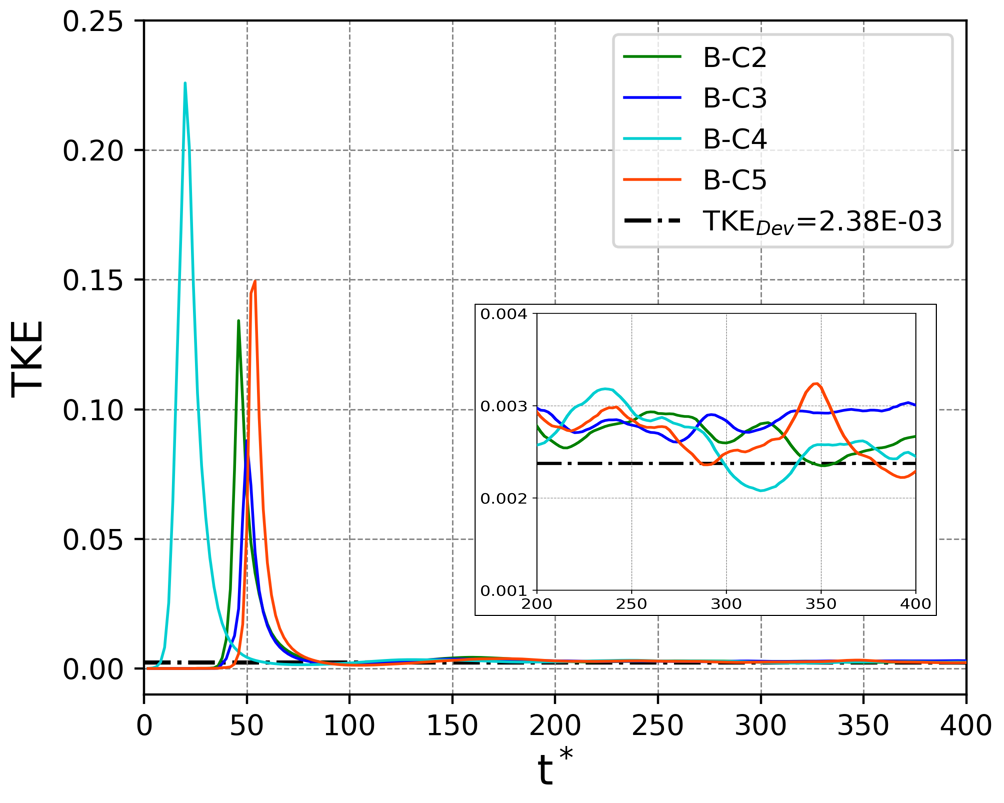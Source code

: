 <?xml version="1.0"?>
<!DOCTYPE ipe SYSTEM "ipe.dtd">
<ipe version="70218" creator="Ipe 7.2.24">
<info created="D:20250905110548" modified="D:20250905111233"/>
<bitmap id="1" width="2006" height="1606" BitsPerComponent="8" ColorSpace="DeviceRGB" Filter="FlateDecode" length="148310" encoding="base64">
eNrs3Ql4VOWhP34T2RTQKuIGogUU1OpVXMEKtuJS11prxbpw3XuxVFuLtrVo1LoTuVYKFzeg
ernVai8KF8EFFfAHtaCshsUgBEJYAoEQEsjW//lfbnmmZ8gwITPDTPL5PDzz1OScM29Ov7xv
3q/jzN//DgAAAAAAAAAAAAAAAAAAAAAAAAAAAAAAAAAAAAAAAAAAAAAAAAAAAAAAAAAAAAAA
AAAAAAAAAAAAAAAAAAAAAAAAAAAAAAAAAAAAAAAAAAAAAAAAAAAAAAAAAAAAAAAAAAAAAAAA
AAAAAAAAAAAAAAAAAAAAsGvV1dUTJ0686667evbseeihh7Zs2bJFixbB/wj+8ac//WnwreCA
1I9q8+bN48ePf/jhh6+55pqTTjrpiCOO2G+//YKxHX744ccff/z3vve9Rx555P3336+qqvL/
IAAAAAAA6aa2tvbll18++uij94kpOCA4LDg4BUOaP3/+gw8+eNZZZ+277777xOHII498+OGH
169fvwfPtdsffLdKSkqkCAAAAACAkOLi4r59+8bfNgcHb9iwIXnjef31148//vg9a8Lbt2//
l7/8pb7PqIEHAAAAACDh1q5d261bt/oWzsEpwYlJGtKdd97ZwD783nvvrdczauABAAAAAEis
bdu2nXbaadF98plnnvnggw+OGjXqlVdeGTx48Omnnx59TPDF4PRkjGqXDXxWVtZJJ50UfOvh
hx8eMWLEmDFjnn322ZtvvrlTp067rMR/+9vfxv+MGngAAAAAABLr7rvvDjXJHTp0eP/996OP
nDx58pFHHhk6+J577knGqCIb+Ozs7IsvvvhPf/pTXe97U1NT8+c//3mXPfykSZPifMZQAz94
8OD/qqfKykpxAgAAAABghy+++CL0IaedOnUqKCio6/gVK1aEiu7g9Dlz5iR8YDsa+LZt2z7w
wAMxxhNpw4YN5557bvRb5cRZjIca+I8++kg8AAAAAADYY5dddllk7ZydnT1z5szYp8yYMSM4
LPKsK664IuEDu/fee++///76fthrSUnJscceGyrh33rrrXjO1cADAAAAAJAoixYtysrKiqyd
b7311nhODA4LvT374sWLEzu2mpqaPTtx/PjxoQb+xhtvjOdEDTwAAAAAAIny61//es+K9OCw
UMv9wAMPpM/P1aFDh9Db2sdzlgYeAAAAAIBE6dKlS2Tn3KtXr/jPPfvssyPP7dq1a/r8XNdf
f33onerjeUW9Bh4AAAAAgITIz88PvY79qaeeiv/0J554InT6119/nSY/2qBBg0JjW7t27W7P
0sADAAAAAJAQr7zySqim/uyzz+I/febMmaHTR40alSY/2n333RcaW0lJyW7P0sADAAAAAJAQ
d911V2Th3Lx5823btsV/enBwcErkFQYOHJgmP9oPf/jDyIG1atUqnrM08AAAAAAAJETv3r0j
C+fu3bvX9wrdunWLvEKfPn3S4eeqqak57LDDIgd2wgknxHOiBh4AAAAAgITo2LFjZOF82WWX
1fcKl156aeQVOnXqlA4/18SJE0NvQfPLX/4ynhNDDfwjjzzyq1/96txzzz3mmGPatGnTsmXL
I4444lvf+taFF1748MMPT5kypaKiQooAAAAAAAipqqrKzs6OLJzvuOOO+l7ktttui7xCcMHg
snv9R+vVq1eogZ86dWo8J4Ya+N06+OCDBw8evG7dOnECAAAAAGCnNWvWhPrkwYMH1/ciDzzw
QOgie72OHjNmTGhIp5xySpzn1reB32H//ff/j//4D4kCAAAAAGCHL7/8MtQkP/PMM/W9yFNP
PRW6SF5e3l78oQoKCg466KDQkN577704T9+zBn6H6667buvWrcn4of5fPb399tv3/a+R/+v9
99//fwAAAADAP3v//fdHRigsLFQak0CfffZZqEMeMWJEfS8yfPjw0EX+9re/7a2fqLKysmfP
nqHx9OvXL/4rRDbwhx566MUXXzxo0KChQ4e+/PLLo0ePfvbZZ3/5y18GT9GiRYtdlvDf//73
a2pqEv5z7QMAAAAAJNnIkSOVxiTQ9OnTQxl76aWX6nuRF154IXSRTz/9dG/9RKE3pQ8ceeSR
GzZsqFcDH8jJyZk1a1ZtbW1dhwXXfOSRR6JfbB/4+c9/roEHAAAAgIyjgSexPv7441DGRo0a
Vd+LvPLKK6GLfPLJJ3vlx3nmmWdCI2nWrNm0adPqdZGpU6fG/yL2goKC6I98zcrKSvh/BWD2
AwAAAIBk08DjNfB1efXVV7OyskIjScGno1ZUVES/703fvn018AAAAACQWTTweB/4XXr77beb
NWsWGsZjjz2Wmmdft25d9NvRzJkzJ4FPUd+PkHjuuedCU4eP1SB5Bg4ceOuttwaPbgVihqSB
mCFpSBqIGZll5MiRkTXa+++/rzQmgb788stQbzxkyJD6XuTpp58OXSQvLy+VP8UHH3zQsmXL
0Bjuv//+VI7hySefDA0g+Mpe/H82mD0iBxP8o7STPLm5uTk5OcGjW4GYIWkgZkgakgZiRmZR
o5FUa9asCfXGgwcPru9Ffvvb34Yusm7dupT9CNOnT2/dunVoAHfddVeK7+SGDRuys7Mjx3De
eeeZOvDrEIgZkgZihqQhaSBmpDM1GklVVVUV6o3vvPPO+l7k9ttvj7xCcMHgsqkZ/2effXbA
AQeE6vebb765trY29TfzrLPOihxG+/btTR34dQjEDEkDMUPSkDQQM9KZGo1k69ixY2TGLrvs
svpe4dJLL428QqdOnVIz8jlz5hx88MGh+r1fv341NTV75U72798/9G8i9tZITB34dQgxA0lD
zJA0SUPSEDOIhxqNZOvdu3dkxrp3717fK3Tr1i31776ycOHC9u3bh+r3K6+8MmUvv4/2y1/+
ci++G4+pA78OIWYgaYgZSBqShphBfanRSLaf/vSnkRlr3rz5tm3b4j89ODg4JfIKAwcOTPaY
lyxZcvjhh4fq7osvvnj79u178U5GN/CFhYWmDpqCsWPHvvTSS8GjW4GYIWkgZkgakgZiRmZR
o5Fsr7zySqg3/uyzz+I/febMmaHTR40aldQBL1u2LPTOOYHvfve7FRUVe/dOht6FJrB582ZT
BwAAAACkLTUaybZs2bJQb/zUU0/Ff/oTTzwROv3rr79O3mgLCgqOOeaY0DN++9vfLisr2+t3
8swzz4wc1QEHHGDqAAAAAIB0pkYjBbp06RIZs169esV/7tlnnx157rHHHpu8cRYVFQXXD9Xv
Z5555l58qflOGzZsyM7OjhxYcGdMHQAAAACQztRopMCvf/3ryJhlZWUtXrw4nhODw4KDI899
4IEHkjTI9evXn3jiiaH6/dRTTy0pKUmHexj93wIMGjTI1AEAAAAA6UyNRgosWrQoVKTfeuut
8ZwYHLZn1X19bdq06dRTTw1V3N/61reKi4vT4QauXbv2oIMOCg1vxowZpg6aCB+Lg5ghaSBm
SBqSBmJGhlKjkRqXXXZZZNL23Xffv/71r7FPmTlzZuh9V6644opkjG3Lli09e/YM9dvdunVb
s2ZNYp+ourp6D86qqKgIvRVPoEePHqYOmo7c3NycnJzg0a1AzJA0EDMkDUkDMSOzqNFIjS++
+CJUpx999NErV66s6/iCgoJOnTqFSvs5c+bs9olCTXXwLLGPr6io+M53vhM6q0uXLoWFhQm/
CQMGDLj77rtXrVoV/ynBLTrnnHP2ifLuu++aOvDrEIgZkgZihqQhaSBmpDk1Gilz9913h2rk
jh07fvDBB9FHvvfeex06dAgdfM8998TzLPVt4H/4wx+GTtl3332feuqp/9ojy5Yti/Fc/fv3
D67fsmXLq666auzYsaWlpTEO3rBhw6OPPnrwwQdH1+8333yzqQO/DoGYIWkgZkgakgZiRvpT
o5Ey27Zt69GjR3SffNZZZz300EOjR48eNWrUgw8+eMYZZ0Qfc9pppwWnx/Ms9W3ggwP2SZzg
R4jxXDsa+Miq/4QTTvjxj38czPP//u//Hpw7ZsyYoUOHDho0qFevXi1atNjlU/Tu3buiosLU
gV+HQMyQNBAzJA1JAzEj/anRSKU1a9Ycd9xx9a21u3Xrtnbt2jifIoMa+D3Qr1+/srIyUwd+
HQIxQ9JAzJA0JA3EjIygRiPFiouLzz///Pg75+Dg4JT4r99YG/gDDzzw1VdfNXXg1yEQMyQN
xAxJQ9JAzMggajRSr7a29qWXXgp90Gq04IDgsODgel08nRv4yZMnX3fddUcccUS9rnncccf9
+7//+6ZNm0wd+HXIrUDMkDQQMyQNSQMxI7Oo0dhbqqurJ0yYMGDAgLPOOuuQQw5p8b/at28f
/GPwxf/5n/8JDtiDy9a3gd8r8vPz33zzzcGDB1977bW9evXq1KnTN77xjeDHb9asWbt27bp0
6XLGGWf0799/xIgRc+bMqe+/gzB14NchEDMkDTETMyQNSQMxI02o0QBTB34dAjFD0hAzkDQk
DTGDZFCjAaYO0j9vH330kZghZkgaiBmShqSBmJGJGVOjAaYOAAAAAEg4NRpg6gAAgD1WWVlZ
XFxcWFhYUFCwfPnyrwGAtBcs2cHCHSzfwSIeLOVqNEADDwAAaWX79u3Bnn3ZsmVfAgAZLljQ
k1fFq9EAUwdpbts/uBWIGZIGYpYOamtri4qKmnhTseAflDZIGmJGYxIs8cFCr0YDNPA0KT6Y
HjFD0kDM1O/pZu4/uBVIGmKGEl6NBmjg0SSAmCFpiBnqd4UVkgZiRupLeDUaYOpAkwBihqQh
ZsQjdv2+ZMmS/Pz8JvIBdsHPu3DhwuDRZ/khaYgZmShYsoOFO3YJr0YDNPBoEkDMkDQQs5TZ
vn37Lnfoy5cv37hxY1VVVZO6G0VFRYWFhQlsJ0DSEDNSL1i+g0U8WMp3ucQn6oNZ1WiAqQNN
AogZkoaYsVvFxcWhjXleXl5paWnTvBsKKyQNMaMxCRb0YFkPLfTB0p+Qi6vRAFMHmgQQMyQN
MWO3li1bFtqYN9n6/e8KKyQNMaPRCZb10EL/9ddfJ+TKajTA1IEmAcQMSUPMiK2ysjL6zWea
8g1RWCFpiBmNT/Tb0STkjWjUaICpA00CiBmShpgRW/Rb0GzcuLEp3xCFFZKGmNH4BIt7Mt6I
Ro0GmDrQJICYIWmIGbEVFhaGtuRN7aNXQxRWSBpiRuMTLO6h5T7IRsMvq0YDTB1oEkDMkDTE
jNgKCgoi9+NLlixp4jdEYYWkIWY0SsESH7nir1y5suHXVKMBpg7SXPC7ULDnTci/dwYxQ9IQ
M/ZM6I1h8/Pzm/gN2f4PsoGkIWY0JsESn/CPfVGjAaYOAACI7euvv47cjwf/6J4AgBU/Hmo0
wNQBAACp348DAE1hxVejAaYOAABI/X4cAGgKK74aDTB1kOYWL168YMGC4NGtQMyQNBCzxrQf
z2gVFRXl5eXBo2wgaYgZVvzY1GiAqYM0l5ubm5OTEzy6FYgZkgZi1pj24xmtqKiosLAweJQN
JA0xw4ofmxoNMHWgSQAxQ9IQM1K/H89oCiskDTHDih8nNRpg6kCTAGKGpCFmpH4/ntEUVkga
YoYVP05qNMDUgSYBxAxJQ8xI/X48oymskDTEDCt+nNRogKkDTQKIGZKGmJH6/XhGU1ghaYgZ
Vvw4qdEAUweaBBAzJA0xI/X78YymsELSEDOs+HFSowGmDjQJIGZIGmJG6vfjGU1hhaQhZljx
46RGA0wdaBJAzJA0xIzU78czmsIKSUPMsOLHSY0GmDrQJICYIWmIGanfj2c0hRWShphhxY+T
Gg0wdZDmnn/++ccffzx4dCsQMyQNxKwx7ccz2tq1a1evXh08ykZTsG7dumnTpr322mvPPffc
E0888dhjjw0fPnzs2LGTJk1atWpVw6+/ffv2uXPnvvHGGyNGjAiu/9RTT40cOTL4xzlz5qz+
X5KGCY2MXvHVaICpAwAAUr8fp7F66KGH9olPdnb2AQcccNRRR5166qk33XTTs88+u2DBgjT5
KSorKydOnHjrrbd27tw59k9x+OGHX3755cOGDVu/fn3819+0adO4ceN+9rOfnXzyyc2aNavr
4m3atOnbt+9//ud/bt++XbSADF3x1WiAqQMAAFK/H6exir+B36UePXr88Y9/3IvjLy8vf/rp
pzt27FjfkTdv3vyyyy6bPHlyjItv2rRp9OjRl156aYsWLep18UMPPfTll1+WLiATV3w1GmDq
AACA1O/Haawa2MDvcO655y5fvjz1gx83blynTp0aOPjzzz9/1qxZu7z+o48+2pArX3LJJRs3
bpQxILNWfDUaYOoAAIDU78dprBLSwAc6deq0dOnSlA27qqpq4MCBMcbTpk2bE0888dvf/nbf
vn179erVvXv3li1b1nVwVlbW5s2bo58lRgMfXL9r167Blfv06RM8UfPmzXd52JlnnrnLKwOk
7YqvRgNMHaS5yZMnv/3227H/a1YQMyQNxCzj9uMZbdOmTSUlJcGjbESLbuBn1GHq1KkTJkwY
NmzYLbfc0q5du+i2uVu3bql5//OKiorLL7+8rhe0v/DCC0uWLIk+q6amZs6cOUOHDu3Zs2dW
VlboxCAh0aeEGvjmzZtfeeWVwR2YP39+bW1t5JFbt2595513evXqFT2kCy64QMwwoZFBK74a
DTB1kOZyc3NzcnKCR7cCMUPSQMwa0348oxUVFRUWFgaPshEtuoGP56zKyspnnnkm+lXlv/vd
75I94JqamiuvvDK66L7wwgvnzZsX50UWLlx44403Zmdnx9nAn3DCCUOHDt3th7cGGXv88cej
Xw8/duxYScOERqas+Go0wNSBJgHEDElDzEj9fjyjKaxi2LMGfofx48eHXkx+1FFHJXvA999/
f/Rnqg4bNmwPLjVr1qzTTjstdgN/4okn/ulPfwq94j120oLBhEZ4zDHHSBomNDJlxVejAaYO
NAkgZkgaYkbq9+MZTWEVQ0Ma+MD1118fOr2uTzVNiI8//jjU+Tdv3nzcuHF7fMHKysp77723
rgZ+9erVcXbvoaT96Ec/SuVtwYSGFV8DD+xdpg40CYgZSBpiZj/elCmsYmhgAz9p0qTQ6a+9
9lqShlpdXd2tW7fQ0z399NMNv/Irr7xSWlqawKTNnj07NM5HHnlE2DChkRErvhoNMHWgSQAx
Q9IQM1K/H89oCqsYGtjAr1u3LnT6kCFDkjTUF198MfRc55xzTk1NTXom7ZBDDokc6q233ips
mNDIiBVfjQaYOtAkgJghaYgZqd+PZzSFVQwNbOArKytDpz/55JNJGurxxx8f+URZWVl5eXlp
m7RTTz01crSXXnqpsGFCIyNWfDUaYOpAkwBihqQhZqR+P57RFFYxJPw18CNHjkzGOKdNmxZ6
or59+6Zz0s4666zI0V5xxRXChgmNjFjx1WiAqQNNAogZkoaYkfr9eEZTWMXQwAb+vffeC50+
bdq0ZIzz5z//eeiJ3nzzzXRO2mGHHRY52jvvvFPYMKGRESu+Gg0wdaBJADFD0hAzUr8fz2gK
qxga2MDfdNNNkee2adOmvLw8GePs3r175BPtt99+lZWVaZu04O9dMj4xFkxopGDFV6MBpg7S
3DvvvPPGG28Ej24FYoakgZg1pv14RispKdmwYUPwKBvRGtLAv/vuu9nZ2Sl4pXfw/11WVlbk
E/Xq1SudkzZo0KDQXQ3+JgobJjQyYsVXowGmDgAASP1+nMZqzxr4qqqqoUOHtmrVKvLEgw46
aM2aNckY5JQpU0KDvOeee9L2lhYVFbVt2zZytN26dZM0IFNWfDUaYOoAAIBk78dve/u2s186
259k/AnubVqlJbqBn1GHqVOnTpw4cfjw4bfddlv79u1DZ7Vp02b69OlJGuRLL70UerrRo0en
7V/Aa6+9NjTaYPzmJSA9V/xoajTA1AEAAMnej5/90tn75OzjTzL+BPc2rdIS3cDvgYsuuuir
r75K3iBzcnJCzzhhwoT0/Nv36quvhoZ6yimnVFdXm5eA9Fzxo6nRAFMHAAAkez+ugdfAx6Nl
y5YDBw7My8tL9iDvvvvu0FMn7/X2DTF37tz9998/cpzNmzefNWuWSQlI2xU/mhoNMHWQ5kaO
HJmbmxs8uhWIGZIGYpa5+3ENvAY+fieeeOKIESPKy8uTN8g77rgj9KQLFixIt793RUVFHTt2
DI3zqaeeMiORWOvWrQvCFjy6FfxdAw+kDVMHqZSbm5uTkxM8uhWIGZIGYpa5+3ENvAa+vrp0
6ZK816XfcsstoadbunRpWt3G0tLSHj16hAb5/e9/v7a21oxEYhUVFRUWFgaPbgV/18ADacPU
gSYBMQNJQ8zsx+ulkX0S62nDT+sxvEfw6JNYo0U38DEO3rp1a1FR0fTp05977rlzzjkndGKz
Zs3efPPNZAxywIABoeeaPXt2+tzD8vLy8847LzTCnj17BrfLdETCaeBJ7IofTY0GmDrQJICY
IWmIGanfj2c0hVUM9WrgQz755JPOnTuHSvhPP/00+sht27bNiNvKlStDpw8aNCg0yA8//DBN
buD27dsvvvji0PBOPfXUkpIS6cKERiau+Go0wNSBJgHEDElDzEj9fjyjKaxiaEgDHygoKOjQ
oUPk6V27dt2+fXt0JuN/Q5tgSNFzReiYt956Kx3uXmVl5ZVXXhkaW/fu3YuLi0ULExoZuuKr
0QBTB5oEEDMkDTEj9fvxjKawiqGBDXxg7NixoSuMHj06OpMNaeDfeOON0DFDhgzZ67euurr6
hz/8YWhgXbt2nT9/vlxhQiNzV3w1GmDqQJMAYoakIWakfj+e0RRWMTS8ga+pqTnkkEMir9Cn
T5/oTDakgV+4cGHomGuvvXbv3rfq6up+/fqFRtW5c+fPP/9c0jChkdErvhoNMHWgSQAxQ9IQ
M1K/H89oCqsYGt7AB6666qrIK7Rq1Wrbtm2hTDakga+pqWndunXkMd/85jf34k0LxnP99ddH
1++zZ8+WNExoZPqKr0YDTB1oEkDMkDTEjNTvxzOawiqGhDTwAwcODF1kyZIliR3nJZdcEnqK
5cuX75U7VlNT079//9Bgjj766GA8koYJjUaw4qvRAFMHmgQQMyQNMSP1+/GMprCKISEN/G9+
85vQRWbMmJHYcY4YMSL0FA888EDqb1dtbe0tt9wSGknHjh3z8/MlDRMajWPFV6MBpg7S3Lx5
82bPnh08uhWIGZIGYtaY9uMZbevWrWVlZcGjbERLSAP/k5/8JHSRzz//PLHjLC4ubtmyZeRT
HH744ZWVlam8V7W1tbfffnvoJz3yyCOXLl0qaZjQaDQrvhoNMHUAAEDq9+M0Vglp4M8///zQ
RVavXp3wod54442hZ/n973+fynv1b//2b6EBHHHEEYsXL5YioDGt+Go0wNQBAACp34/TWDW8
gd+yZUurVq0ir9C6devq6uqED3Xx4sXNmjWLfKL9998/IW84X1pautuX00e/1/1hhx2Wl5cn
QkAjW/HVaICpAwAAUr8fp7FqeAP/6KOPhq5w9dVXJ2m00TX4mWeeWV5e3pBrFhQUnHzyySUl
JTGO+cUvfhF63vbt2y9YsEB+gMa34qvRAFMHaW79+vVr164NHt0KxAxJAzFrTPvxjFb5D7IR
rYEN/IcfftiiRYvQFV5//fUkjbasrKxr166hp+vbt+/mzZv37ILjxo1r165dcJEYDfz9998f
esZDDjlklx9gIWmY0GgEK74aDTB1kOZyc3NzcnKCR7cCMUPSQMwa0348oxUVFRUWFgaPshFt
jxv4srKyxx57LPTpqIGePXvW1tYmb8Bz585t27Zt6Em7des2Y8aMel0nPz//Bz/4wc4r1NXA
P/jgg6Hnateu3Zw5cyQNExqNdcVXowGmDjQJIGZIGmJG6vfjGU1hFUN0Az+jblOmTBk3btyQ
IUP69evXpk2bfaK0bdt2ly8OT6zJkyeH3nk+kJWVdc0110yfPj12/19TUxP8FD/+8Y9Dbym/
ywY++ElDz7LvvvsOHz68rvszYcKEd955J3jc5XeFDRMaGbHiq9EAUweaBBAzJA0xI/X78Yym
sIohuoHfYwcccEDKdlsfffTRgQceuMthdOzY8YYbbggmlrfeemvKlCmffvrpBx988Prrrz/+
+ONXX311+/btd3nWLhv4Pn367JM4woYJjYxY8dVogKkDTQKIGZKGmJH6/XhGU1jFkKgGvnfv
3nl5eakceX5+/umnn97wkWdlZV133XW7fFdtDTwmNJrgiq9GA0wdaBJAzJA0xIzU78czmsIq
hgY28FlZWX369Bk7duxeGXx1dfXzzz+/46NU98wFF1wwe/bsuq6vgceERhNc8dVogKkDTQKI
GZKGmJH6/XhGU1jFUK8GvkWLFu3atevcuXOvXr0GDBjw4osvpkO6tm7dOnz48DPOOCP+H6RD
hw733XffwoULY19ZA48JjSa44qvRAFMHmgQQMyQNMSP1+/GMprBqIlasWDFmzJgBAwZ897vf
7dKly4EHHtj8f7Vv3/64447r2bPn7bff/sILL3zxxRc1NTWShgkNK/4uqdEAUweaBBAzJA0x
I/X78YymsELSEDOs+HFSowGmDjQJIGZIGmJG6vfjGU1hhaQhZljx46RGA0wdaBJAzJA0xIzU
78czmsIKSUPMsOLHSY0GmDpIc6WlpZs3bw4e3QrEDEkDMWtM+/GMVv0PsoGkIWZY8WNTowGm
DgAASP1+HABoCiu+Gg0wdQAAQOr34wBAU1jx1WiAqQMAAFK/HwcAmsKKr0YDTB2kuVmzZgUZ
Cx7dCsQMSQMxa0z78YxWVla2ZcuW4FE2kDTEDCt+bGo0wNRBmsvNzc3JyQke3QrEDEkDMWtM
+/GMVlRUVFhYGDzKBpKGmGHFj02NBpg60CSAmCFpiBmp349nNIUVkoaYYcWPkxoNMHWgSQAx
Q9IQM1K/H89oCiskDTHDih8nNRpg6kCTAGKGpCFmpH4/ntEUVkgaYoYVP05qNMDUgSYBxAxJ
Q8xI/X48oymskDTEDCt+nNRogKkDTQKIGZKGmJH6/XhGU1ghaYgZVvw4qdEAUweaBBAzJA0x
I/X78YymsELSEDOs+HFSowGmDjQJIGZIGmJG6vfjGU1hhaQhZljx46RGA0wdaBJAzJA0xIzU
78czmsIKSUPMsOLHSY0GmDpIc6NHj/7DH/4QPLoViBmSBmLWmPbjGW39+vVr164NHmUDSUPM
sOLHpkYDTB0AAJD6/TgA0BRWfDUaYOoAAIDU78cBgKaw4qvRAFMHAACkfj8OADSFFV+NBpg6
AAAg9ftxAKAprPhqNMDUQZp76623Xn311eDRrUDMkDQQs8a0H89oGzduLC4uDh5lA0lDzLDi
x6ZGA0wdpLnc3NycnJzg0a1AzJA0ELPGtB/PaEVFRYWFhcGjbCBpiBlW/NjUaICpA00CiBmS
hpiR+v14RlNYIWmIGVb8OKnRAFMHmgQQMyQNMSP1+/GMprBC0hAzrPhxUqMBpg40CSBmSBpi
Rur34xlNYYWkIWZY8eOkRgNMHWgSQMyQNMSM1O/HM5rCCklDzLDix0mNBpg64rekYtsNX684
c9GSXxWu3l5TIwmaBMQMJA0xsx9vmhRWSBpihhU/Thp4wNQRp41VVUfMW7jP53N3/Lnh6xWS
oElAzEDSEDP78aZJYYWkIWZY8eOkgQdMHXF6fWPJzvo9+NPii3ml1dXCoElAzEDSEDP78SZI
YYWkIWZY8eOkgQdMHXF6as3ayAY++JNXUSEMmgTEDCQNMbMfb4IUVkgaYoYVP04aeMDUEadH
itaEGvj/V1YmDCnw0UcfTZo0KXh0KxAzJA3ErDHtxzNaaWnppk2bgkfZQNIQM6z4sWngAVNH
nB4oLAo18BM3bRYGAAD7cQDAil8XDTxg6ojTL1cVhhr4/9ywURgAAOzHAQArfl008ICpI04/
LVgVauD/sG69MAAA2I8DAFb8umjgAVNHnG5fsTLUwP+uaI0wAADYjwMAVvy6aOABU0ecblpe
EGrgf7mqUBhSIDc3NycnJ3h0KxAzJA3ErDHtxzNaUVFRYWFh8CgbSBpihhU/Ng08YOqI07XL
loca+NtWrBQGTQJiBpKGmNmPN0EKKyQNMcOKHycNPGDqiNOV+V+HGvirly0XBk0CYgaShpjZ
jzdBCqsmZd26ddOmTXvttdeee+65J5544rHHHhs+fPjYsWMnTZq0atWqhMTpr3/965///Ofg
ss8888yjjz767LPPvvzyy//93/89c+ZMScOERqav+Bp4wNQRp4uXLgs18OcvyRcGTQJiBpKG
mNmPN0EKqxgeeuihfeKTnZ19wAEHHHXUUaeeeupNN9307LPPLliwIE1+isrKyokTJ956662d
O3eO/VMcfvjhl19++bBhw9avXx/nxQsKCv70pz/97Gc/692798EHHxz7+t/4xjcuvfTS8ePH
V1dXSxcmNDJxxdfAA6aOOH1nyVehBr5H3hJh0CQgZiBpiJn9eBOksIoh/gZ+l3r06PHHP/5x
L46/vLz86aef7tixY31H3rx588suu2zy5Mmxr//yyy/v2Z055phjJkyYIGCY0Mi4FV8DD5g6
4tRr8dJQA995QZ4waBIQM5A0xMx+vAlSWMXQwAZ+h3PPPXf58r3wppfjxo3r1KlTAwd//vnn
z5o1q66nGDFiREMuftNNN1VVVYkZJjQyaMXXwAOmjjidlrck1MAfNHeBMGgSEDOQNMTMfrwJ
UljFkJAGPtCpU6elS5embNhVVVUDBw6MMZ42bdqceOKJ3/72t/v27durV6/u3bu3bNmyroOz
srI2b968yyeqq4Hv0KHDKaec0rt37+985zs9evRo3759XRe/4oortm/fLmmY0MiUFV8DD5g6
4nTil4tCDXz253NramvlQZOAmIGkIWb2402NwiqG6AZ+Rh2mTp06YcKEYcOG3XLLLe3atYuu
mrt165aaqrmiouLyyy+v6wXtL7zwwpIlu3gHzpqamjlz5gwdOrRnz55ZWVmhE0tKSnb5XDsb
+A4dOvTr1+8Pf/jDrFmztmzZEn3kypUrH3nkkWOOOSZ6VMFNljRMaGTKiq+BB0wdceq6MC/U
wAd/NvkwIE0CYgaShpjZjzc9CqsYohv4eM6qrKx85plnol9V/rvf/S7ZA66pqbnyyiujW+4L
L7xw3rx5cV5k4cKFN954Y3Z29m4b+P/5n/958MEHZ8+eHWfSli1bdvvtt4fG1qJFi13+SwEw
oZGGK74GHjB1xOmo+V9GN/DL/cePmgTEDCQNMbMfb3oUVjHsWQO/w/jx40MvJj/qqKOSPeD7
778/+jNVhw0btgeXmjVr1mmnnRa7gd+zpP3bv/1baJAPPPCAsGFCIyNWfA08YOqI06HzFkY3
8F9sLZeHFCx/S5cutc9FzJA0ELNGth/PaNu2bauoqAgeZSNaQxr4wPXXXx86Pcanmjbcxx9/
HOr8mzdvPm7cuD2+YGVl5b333puoBn5n0kpLSw8++ODIcR5//PHChgmNjFjxNfCAqSNOB8yZ
H93Af1S6RR4AAOzHYacGNvCTJk0Knf7aa68laajV1dXdunULPd3TTz/d8Cu/8sorpaWliR3t
TTfdFPo3BbU+lgvIhBVfAw+YOuLU8ot50Q38X0o2yQMAgP047NTABn7dunWh04cMGZKkob74
4ouh5zrnnHNqamrS88Y+/fTTodEG90regPRf8TXwgKkjHrW1tdH1e/DnleIN8gAAYD8OOzWw
ga+srAyd/uSTTyZpqMcff3zkE2VlZeXl5aXtjR05cmTozhQXF8sbkP4rvgYeMHXEY3tNzS4b
+Ny1XnSRiuXP+9kiZkgaiFnj249nNG+bHEPCXwM/cuTIZIxz2rRpoSfq27dvOift0UcfjRxt
q1at0vbl+pjQsOJH0sADpo54bK6u3mUDP3i1T0tPutzc3JycnODRrUDMkDQQs8a0H89oRUVF
hYWFwaNsRGtgA//ee++FTp82bVoyxvnzn/889ERvvvlmOiftoosuihzteeedJ2yY0MiIFV8D
D5g64rGusmqXDfzAlavkQZOAmIGkIWb2402NwiqGBjbwoc8bbdOmTXl5eTLG2b1798gn2m+/
/SorK9M2aQsXLmzWrFnkgF966SVhw4RGRqz4GnjA1BGPldu377KBv+HrFfKgSUDMQNIQM/vx
pkZhFUNDGvh33303Ozs78tw777wzGYMsKSnJysqKfKJevXqlbdLy8vJOPfXUyNF269bNe4Zg
QiNTVnwNPGDqiMdX27btsoG/7Ktl8qBJQMxA0hAz+/GmRmEVw5418FVVVUOHDm3VqlXkiQcd
dNCaNWuSMcgpU6aEBnnPPfekZ9LGjh3bpUuX0H8XMGvWLEnDhEamrPgaeMDUEY8F5RW7bODP
WbxUHjQJiBlIGmJmP97UKKxiiG7gZ9Rh6tSpEydOHD58+G233da+ffvQWW3atJk+fXqSBvnS
Sy+Fnm706NF764599dVXkbcl+KnffffdUaNG3XPPPZ07dw6N87DDDkvebcGEBhp4IE00walj
9tatu2zgT/xykTxoEhAzkDTEzH58t2677e9nn914/px22vYePbYHj+kwmODeppXoBn4PXHTR
RV999VXyBhlMFKFnnDBhwt66Y/3794/nnrRo0eL2229fv369GYnE0sCT2BU/mgYeMHXE9SOX
le2ygT9y/kJ50CQgZiBpiJn9+G6dffbf99nHn6T8Ce5tWmlIA9+yZcuBAwfm5eUle5B33313
6Kn34gvLd9vAt2jR4r777lOQkiQaeBK74u+iU9LAA6aOOHxUumWXDfz+c+bJgyYBMQNJQ8zs
x3dLA6+Bj9+JJ544YsSI8vLy5A3yjjvuCD3pggUL9tYdi/M18CeddNKLL77oA1hJOA08iV3x
o2ngAVNHPCZtLt1lAx/82V5TIxKaBMQMJA0xsx+PTQOvga+vLl26JO916bfcckvo6ZYu3Wsf
cRVnA7/DCSecMHv2bJMSCaSBJ7ErfjQNPGDqiMe4kk11NfBrK6tEQpOAmIGkIWb247Fp4Jty
Ax/j4K1btxYVFU2fPv25554755xzQic2a9bszTffTMYgBwwYEHqu9Km1t23btmbNmlmzZo0Y
MeKCCy7Yd999Q0Pdf//9p0yZYl4iUTTwJHbFj6aBB0wd8Xh9Y0ldDfyiigqRAACwH4+tkX0S
a1r9Sf9PYo3/3E8++aRz586hEv7TTz+NPnLbtm0z4rZy5crQ6YMGDQoN8sMPP0zPv33Lli27
6KKLQqNt3bp1Uj+pFrDia+CBvasJTh1/3LCxrgZ+ZtlWkQAAsB+HHRrSwAcKCgo6dOgQeXrX
rl23b98encn437klGFLo9Nzc3NAxb731Vjrf1XvuuSc04PPOO0/YgIxY8TXwgKkjHi+uL66r
gX93c6lIAADYj8MODWzgA2PHjg1dYfTo0dGZbEgD/8Ybb4SOGTJkSJrf2Isvvjg05pkzZ8ob
kP4rvgYeMHXE4/l16+tq4P9rY4lIAADYj8MODW/ga2pqDjnkkMgr9OnTJzqTDWngFy5cGDrm
2muvTfMbm5eXFxrz3XffLW9A+q/4GnjA1BGPIWvW1dXAD19XLBJJ9dFHH02aNCl4dCsQMyQN
xKwx7cczWmlp6aZNm4JH2YjW8AY+cNVVV0VeoVWrVtu2bQtlsiENfE1NTevWrSOP+eY3v5n+
SfuXf/mXyDGfdtpp8oYJjfRf8TXwgKkjHo8Vra2rgX+8aK1IJFVubm5OTk7w6FYgZkgaiFlj
2o9ntKKiosLCwuBRNqIlpIEfOHBg6CJLlixJ7DgvueSS0FMsX748zZN26623Rg64ffv28oYJ
jfRf8TXwgKkjHg+uLqqrgb9v1WqR0CQgZiBpiJn9eJOisIohIQ38b37zm9BFZsyYkdhxjhgx
IvQUDzzwQJon7Ve/+lXkgJs1ayZvmNBI/xVfAw+YOuJx36rVdTXwt69YKRKaBMQMJA0xsx9v
UhRWMSSkgf/JT34Susjnn3+e2HEWFxe3bNky8ikOP/zwysrKdE5a6D8N2H///eUNExrpv+Jr
4AFTRzzuXllYVwN/zbLlIqFJQMxA0hAz+/EmRWEVQ0Ia+PPPPz90kdWrE//f3t54442hZ/n9
73+fzkkLvT1+er53PSY0rPghGnjA1BGPnxSsrKuB77s0XyQ0CYgZSBpiZj/epCisYmh4A79l
y5ZWrVpFXqF169bV1dUJH+rixYubNWsWelV5Qt5wvrS0NCEvp49MWnDBAw88MHK0l156qbxh
QiP9V3wNPGDqiMfNywvqauBPX7REJDQJiBlIGmJmP96kKKxiaHgD/+ijj4aucPXVVydptNEf
+XrmmWeWl5c35JoFBQUnn3xySUlJYpM2ZsyY0FCHDBkib5jQSP8VXwMPmDricd3XK+pq4Lss
yBMJTQJiBpKGmNmPNykKqxga2MB/+OGHLVq0CF3h9ddfT9Joy8rKunbtGnq6vn37bt68ec8u
OG7cuHbt2gUXSWwDv3r16sMOOyxykNnZ2StX+kwuTGhkwIqvgQdMHfH4Qf7XdTXw7eYuEAlN
AmIGkoaY2Y83KQqrGPa4gS8rK3vsscdCn44a6NmzZ21tbfIGPHfu3LZt24aetFu3bjNmzKjX
dfLz83/wgx/svMIuG/hHHnlk1KhRVVVV9UrazJkzjz322NAI+/fvL2yY0MiIFV8DD5g64nHp
V8vqauD3/XxuUn8fRpOAmCFpIGaNcj+e0RRWMUQ38DPqNmXKlHHjxg0ZMqRfv35t2rTZJ0rb
tm3nzZuX7DFPnjw59M7zgaysrGuuuWb69Omx9zs1NTXBT/HjH/849Jbyu2zg+/fvv+MTVAcP
Hjx37tzdDmzOnDm/+MUvosd2yCGHrFmzRtgwoZERK74GHjB1xKPv0vy6GvjgT2kSPhSJnd56
661XX301eHQrEDMkDcSsMe3HM9rGjRuLi4uDR9mIFt3A77EDDjggZbutjz76KPQ5pzt17Njx
hhtuyM3NDeaWKVOmfPrppx988MHrr7/++OOPX3311e3bt9/lWTEa+J2OOuqoK6+8MrhjY8aM
efvttz/++ONPPvlk/Pjxo0aNuvfee/v06ZOdnR195ZYtWwaHSRomNDJlxdfAA6aOeJy7+KsY
DfyK7dulAgDAfhz+nrgGvnfv3nl5Kf3Mqfz8/NNPP73hI8/KyrruuusqKyujnyLUwO+BQw45
RP0OZNaKr4EHTB3xOGPRkhgN/NzycqkAALAfh783uIHPysrq06fP2LFj98rgq6urn3/++R0f
pbpnLrjggtmzZ9d1/QY28MHpxcXFMgZk1oqvgQdMHfE4+cvFMRr4j0u3SAUAgP04/L2eDXyL
Fi3atWvXuXPnXr16DRgw4MUXX0yHdG3dunX48OFnnHFG/D9Ihw4d7rvvvoULF8a+8qJFix57
7LFzzjln3333jf/i3/jGN+68886//e1v0gVk4oqvgQdMHfHotnBRjAZ+XMkmqQAAsB+HRmbF
ihVjxowZMGDAd7/73S5duhx44IHN/1f79u2PO+64nj173n777S+88MIXX3xRU1NTryuXlZV9
8sknzzzzzL/+67+ed9553/zmNw8++OCWLVs2a9bsoIMOOuaYY0455ZRrr732ySeffP/99ysq
Kvx/AWTuiq+BB0wd8ThmwZcxGvjRxRukInlGjx79hz/8IXh0KxAzJA3ErDHtxzPa+vXr165d
GzzKBpKGmGHFj00DD5g64nH4vIUxGviha9dJRfLk5ubm5OQEj24FYoakgZg1pv14RisqKios
LAweZQNJQ8yw4semgQdMHfE4aO6CGA38Q6ut1JoExAwkDTGzH29CFFZIGmKGFT9OGnjA1BGP
/efMi9HA/2zlKqnQJCBmIGmImf1406GwQtIQM6z4cdLAA6aOeOxbd/0e/LlpeYFUaBIQM5A0
xMx+vOlQWCFpiBlW/Dhp4AFTx25V1dbuE7OBv/yrZVKhSUDMQNIQM/vxpkNhhaQhZljx46SB
B0wdu1VWXRO7gT938VdSoUlAzEDSEDP78aZDYYWkIWZY8eOkgQdMHbu1oaoqdgP/rS8XS4Um
ATEDSUPM7MebDoUVkoaYYcWPkwYeMHXs1urKytgNfMf5X0qFJgExA0lDzOzHmw6FFZKGmGHF
j5MGHjB17NaybdtjN/Ct58yXCk0CYgaShpjZjzcdCiskDTHDih8nDTxg6titvIqKUOW+/5x5
oa9U1tYKRpLMmjUryFjw6FYgZkgaiFlj2o9ntLKysi1btgSPsoGkIWZY8WPTwAOmjt2as7U8
1Ld3XpAX+sq6yirBAACwHwcArPiRNPCAqWO3/lq2NdS391q8NPSVJRXbBAMAwH4cALDiR9LA
A6aO3Zq6pSzUt1+V/3XoK38t2yoYAAD24wCAFT+SBh4wdezWe5tLQ337vxWsCn1l8uZSwUiS
0tLSzZs3B49uBWKGpIGYNab9eEar/gfZQNIQM6z4sWngAVPHbo3ftDnUtz+8ek3oK69vLBGM
JMnNzc3JyQke3QrEDEkDMWtM+/GMVlRUVFhYGDzKBpKGmGHFj00DD5g6duvNkk2hvn3k+uLQ
V/5jfbFgaBIQM5A0xMx+vIlQWCFpiBlW/Dhp4AFTx27954aNob59XFQn/+SatYKhSUDMQNIQ
M/vxJkJhhaQhZljx46SBB0wdu/Vy8YZQ3z6zbGvoK/evWi0YmgTEDCQNMbMfbyIUVkgaYoYV
P04aeMDUsVvD14Xfc2ZxxbYWX8yL/MqdK1YKhiYBMQNJQ8zsx5sIhRWShphhxY+TBh4wdezW
0LXrQg388u3bD523MPIrP1q2XDA0CYgZSBpiZj/eRCiskDTEDCt+nDTwgKljt55cszbUwBdV
VnZbuCjyKxcuzRcMTQJiBpKGmNmPNxEKKyQNMcOKHycNPGDq2K2c1WtCDXxJVfVZi5ZGfuWM
RUsEQ5OAmIGkIWb2402EwgpJQ8yw4sdJAw+YOnbr14WrQw18eU3NRUvzI79y7MI8wdAkIGYg
aYiZ/XgTobBC0hAzrPhx0sADpo7d+sXKwlADX1Nb22/Z8sivHDJvgWBoEhAzkDTEzH68iVBY
IWmIGVb8OGngAVPHbt1VsCqybG/2+dzgiz8pWBn6Ym1trWwkw/r169euXRs8uhWIGZIGYtaY
9uMZrfIfZANJQ8yw4semgQdMHbt164qCyLK99Zz5f9/VW9Nsqa6WDQAA+3EAwIq/kwYeMHXs
1g1fr4hs2tvN/f/fcOapNWtDDfzK7dtlAwDAfhwAsOLvpIEHTB27dc0/v+X7kfMXBl98YX1x
qIGfV14uGwAA9uMAgBV/Jw08YOrYrSvyv45s2r+5IC/44hsbS0IN/NQtZbKRDPPmzZs9e3bw
6FYgZkgaiFlj2o9ntK1bt5aVlQWPsoGkIWZY8WPTwAOmjt26aGl+ZNPefeGi4Ivvby4NNfDv
bNosG8mQm5ubk5MTPLoViBmSBmLWmPbjGa2oqKiwsDB4lA0kDTHDih+bBh4wdexWnyVfRTbt
p+QtDr74t61bQw38mOKNsqFJQMxA0hAz+/GmQGGFpCFmWPHjpIEHTB27dfaipZFN+1mLlgZf
/GrbtlAD/9za9bKhSUDMQNIQM/vxpkBhhaQhZljx46SBB0wdu3Vq3uLIpr33kq+CLxZXVYUa
+JzVa2RDk4CYgaQhZvbjTYHCCklDzLDix0kDD5g6duuELxdFNu0XLM0PvlhVWxtq4O9ZWSgb
mgTEDCQNMbMfbwoUVkgaYoYVP04aeMDUsVudF+RFNu2Xf7Vsx9fbzpkf+fX+ywtkQ5OAmIGk
IWb2402BwgpJQ8yw4sdJAw+YOnarw/wvI5v2Hy5bvuPrnf7561fmfy0bmgTEDCQNMbMfbwoU
VkgaYoYVP04aeMDUsVuHzFsQ2bRf//WKHV8/+ctdvD88mgTEDCQNMbMfb/QUVkgaYoYVP04a
eMDUsVuhd5u55R/vNtN7yVeRXz/5y8WyoUlAzEDSEDP78aZAYYWkIWZY8eOkgQdMHbvV/It5
kU37gIJVO75+Zf7XkV8/av6XspEMI0eOzM3NDR7dCsQMSQMxa0z78Yy2bt26oqKi4FE2kDTE
DCt+bBp4wNQRW01tbWTNHvz5+crCHd/qv7wg8utt58yXDQAA+3FoZNatWzdt2rTXXnvtueee
e+KJJx577LHhw4ePHTt20qRJq1atcn8AK35sGnjA1BFbRU1NqIH/VeHqHd+6Z2Vh6FtVtbXi
AQBgP05T9tBDD+0Tn+zs7AMOOOCoo4469dRTb7rppmeffXbBggVp8lNUVlZOnDjx1ltv7dy5
c+yf4vDDD7/88suHDRu2fv36xI7hhhtuiH66/v37yxiQWSu+Bh4wdcS2qbo6VLM/tPr/3h0u
Z/Wa0LeKq6rEAwDAfpymLP4Gfpd69Ojxxz/+cS+Ov7y8/Omnn+7YsWN9R968efPLLrts8uTJ
CRnGxIkTd/ksGngg41Z8DTxg6ohtTWVlqGZ/vGjtjm89t3Z96FtLt20TDwAA+3GasgY28Duc
e+65y5cvT/3gx40b16lTpwYO/vzzz581a1ZDhlFaWlrXMDTwQMat+Bp4wNQR24rt20M1+7Nr
/+/zWcYUbwx9629bt4pHwr3zzjtvvPFG8OhWIGZIGohZY9qPZ7SSkpINGzYEj7IRLSENfKBT
p05Lly5N2bCrqqoGDhwYYzxt2rQ58cQTv/3tb/ft27dXr17du3dv2bJlXQdnZWVt3rx5jwcz
YMCAuq6sgceERsat+Bp4wNQR25KKbaGa/Q/r/u/tDd/ZtDn0rfc3l4pHwuXm5ubk5ASPbgVi
hqSBmDWm/XhGKyoqKiwsDB5lI1p0Az+jDlOnTp0wYcKwYcNuueWWdu3aRbfN3bp12759ewrG
XFFRcfnll9f1gvYXXnhhyZIl0WfV1NTMmTNn6NChPXv2zMrKCp24x33mtGnTIq+WnZ2tgceE
Rkav+Bp4wNQR2/zyilDN/lLxhh3fmrqlLPStNzb6l+aaBMQMJA0xsx9v/BRWMUQ38PGcVVlZ
+cwzz0S/qvx3v/tdsgdcU1Nz5ZVXRnfvF1544bx58+K8yMKFC2+88cbItnzPGviKiopu3bpF
9v+hd6TXwGNCI+NWfA08YOqIbdbWraGa/dUNG3d8K7qcf2F9sXhoEhAzkDTEzH680VNYxbBn
DfwO48ePD72Y/Kijjkr2gO+///7oz1QdNmzYnuyeZs067bTTGtLA/+pXv9o5jNatW3/22Wca
eExoZPqKr4EHTB2xTY96ofuf//FC95VRbxH/1Jq14qFJQMxA0hAz+/FGT2EVQ0Ma+MD1118f
Or2Bn2oa28cffxzq/Js3bz5u3Lg9vmBlZeW99967Zw38559/3qxZs50jCaayIGMaeExoZPqK
r4EHTB2xfVi6JVSzv7Pp/z5RqKy6JvStXxeuFg9NAmIGkoaY2Y83egqrGBrYwE+aNCl0+muv
vZakoVZXV0e+5csOTz/9dMOv/Morr5SW1u9Dsqqqqk499dSdw+jRo0cwPA08JjQawYqvgQdM
HbFNjPq41cn/+LjV2traZv/8rZ8UrBQPTQJiBpKGmNmPN3oKqxga2MCvW7cudPqQIUOSNNQX
X3wx9FznnHNOTU3NXrlvjz/++M5h7LvvvrNnz96RNA08JjQyfcXXwAOmjtj+u2RTqIH/uHTL
zu8eMm9B5Lf6LVsuHpoExAwkDTGzH2/0FFYxNLCBr6ysDJ3+5JNPJmmoxx9/fOQTZWVl5eXl
7ZWbtnjx4latWu0cyS9+8YudSdPAY0Ij01d8DTxg6ojtvzaWhBr4mWVbd3732IV5kd+6aGm+
eGgSEDOQNMTMfrzRU1jFkPDXwI8cOTIZ45w2bVroifr27btX7lhtbe255567cxhHH310WVnZ
zqRp4DGhkekrvgYeMHXENrp4Q6iB/2Jr+c7vnrFoSeS3zlq0VDw0CYgZSBpiZj/e6CmsYmhg
A//ee++FTp82bVoyxvnzn/889ERvvvnmXrljw4YNixzGxIkTI5OmgceERqav+Bp4wNQR28j1
xaEG/suKip3fvXBpfuS3jluYJx4JN3ny5Lfffjt4dCsQMyQNxKwx7ccz2qZNm0pKSoJH2YjW
wAb+pptuijy3TZs25eXlyRhn9+7dI59ov/32q6ysTP3tKigoaNu27c5h9OvXL5S0o446SgOP
CY2MXvE18ICpI7bfr1sfauDzt23b+d0fLVse+a1D5y0UDwAA+3GasoY08O+++252dnbkuXfe
eWcyBllSUpKVlRX5RL169dort+t73/vezjEcdNBBa9asCR1w9NFHa+CBjF7xNfCAqSO2p9es
DTXwhRGvDLlzxcrIbzX/Yl5tba2EAADYj9Nk7VkDX1VVNXTo0MhPI62rkU6IKVOmhAZ5zz33
pP5e/fGPf4wcw4svvhh9jAYeyPQVXwMPmDpie7RoTaiBL66q2vnd+1etDn13a02NhAAA2I/T
ZEU38DPqMHXq1IkTJw4fPvy2225r37596Kw2bdpMnz49SYN86aWXQk83evToFN+otWvXtmvX
bucAevfuvcuXM2nggUxf8TXwgKkjtt8WFoU69i3V1Tu/+2TUK+RXba+UEAAA+/GQ21asPHvR
Un+S8Se4t2mVlugGfg9cdNFFX331VfIGmZOTE3rGCRMmpPhG/ehHP9r57C1btly0aNEuD9PA
A5m14kfTwAOmjtgGRb3KvTLihRn/EfU5rQvKKyQksZ5//vnHH388eHQrEDMkDcQsc/fjZy9a
Gvq90Z9E/QnubVqlpSENfMuWLQcOHJiXl5fsQd59992hp07e6+136e2334589pycnF0etnbt
2o4dO2rgSaogZqtXrw4e3Qr+roEH0kaTmjoGrlwV+et91udzI//TyNc3loR+/5++pUxCEis3
Nzf4hTx4dCsQMyQNxCxz9+MaeA18/E488cQRI0aUl5cnb5B33HFH6EkXLFiQslu0adOmI488
cudTH3/88du3b9/lkUVFRRp4ki2IWWFhYfDoVvB3DTyQNprU1HHHP3/W6n5fzIv87uTNpaHf
/8dv2iwhmgTEDCQNMbMfD9HAa+Drq0uXLsl7Xfott9wSerqlS1N3G2+77badz5uVlTVt2rS6
jtTAkwIaeBK74kfTwAOmjtj6Ly+I/PX+G3P/6ZUhn5VtDf3+/+qGjRKiSUDMQNIQM/vxEA18
U27gYxy8devWoqKi6dOnP/fcc+ecc07oxGbNmr355pvJGOSAAQNCzzV79uzU3J+PPvooKytr
5/PefvvtMQ7WwJMCGngSu+JH08Czt1RXV0+cOPGuu+7q2bPnoYce2rJlyxYtWgT/I/jHn/70
p8G3qiM+7DJlNm/ePH78+Icffviaa6456aSTjjjiiP322y8Y2+GHH3788cd/73vfe+SRR95/
//2qqqpGfytMHTv1W7Y88tf7w+YtjPzukoptod//f79uvb/gmgTEDCQNMbMfD2lkn8R62vyF
PeYvDB59Emu0ejXwIZ988knnzp1DJfynn34afeS2bdtmxG3lyvAtGjRoUGiQH374YQpuTnl5
eZcuXXY+abDXLikpiXG8Bp4U0MCT2BU/mgae1KutrX355ZdDn2YeLTggOCzyDbeTZ/78+Q8+
+OBZZ5217777xvMfAx555JEPP/zw+vXrG9+tMHVEuyr/68iCvdP8LyO/u76qKtTAP1K0xl9z
TQJiBpKGmNmPN24Kqxga0sAHCgoKOnToEHl6165do98mPQhh/G9oEwwpeq4IHfPWW2+l4Obc
e++9kU/6+uuv7zZpGnhMaGT6iq+BJ8WKi4v79u0b/+8JwcEbNmxI3niC5f7444/fszfla9++
/V/+8pdGcytMHXX53lfLIgv24xbmRX63srY21MD/fGWhv+maBMQMJA0xsx9v3BRWMTSwgQ+M
HTs2dIXRo0dHZ7IhDfwbb7wROmbIkCHJvjN/+9vfIl/2dskll8STNA08JjQyfcXXwJNKa9eu
7datW32L7uCU4MQkDenOO+9s4Ifj3HvvvY3jVpg66vLdJfmRBftJXy4OHdB6zvzIA25eXuAv
uyYBMQNJQ8zsxxs3hVUMDW/ga2pqDjnkkMgr9OnTJzqTDWngFy5cGDrm2muvTeptqaysPOmk
k3Y+XevWrZcvXx5P0jTwmNDI9BVfA0/KbNu27bTTTov+TeDMM8988MEHR40a9corrwwePPj0
00+PPib4YnB6Mka1ywY+Kysr+MUg+NbDDz88YsSIMWPGPPvsszfffHOnTp12+cvMb3/720Zw
K0wddTln8T99Ztbpi5aEDug4/8vIA76f/7W/75oExAwkDTGzH2/cFFYxNLyBD1x11VWRV2jV
qlVoJ9jABr6mpqZ169aRx3zzm99M6m2ZM2dO5NMFW+x43sF+woQJhx56aOSJl1xySeiYdevW
SR0mNNJ5xdfAkzJ333136HeADh06vP/++9FHTp48+cgjjwwdfM899yRjVJENfHZ29sUXX/yn
P/2prjd7CX5F+fOf/7zLHn7SpEmZfitMHXU5fdGSyIL9nMVLQwd868vFkQect+Qrf981CYgZ
SBpiZj/euCmsYkhIAz9w4MDQRZYsWZLYcV5yySWhp4jnRel77IsvvtgnOUaNGiV1mNBI5xVf
A09qBEtt6ENOO3XqVFBQ55t1rFixIlR0B6fPmTMn4QPb0cC3bdv2gQceiDGeSBs2bDj33HOj
3x+msrIyo2+FqaMuoYL9/CX5oQPOXfxV5AH/krfYX/nEWrx48YIFC4JHtwIxQ9JAzBrTfjyj
VVRUlJeXB4+yES0hDfxvfvOb0EVmzJiR2HGOGDEi9BTBvjiptYAGHhMaTXPF18CTGpdddllk
0rKzs2fOnBn7lOC3i+CwyLOuuOKKhA/s3nvvvf/+++v7CaclJSXHHnvsnn1wfNreClNHXY5d
mBdZsF/y1bLQAZf/80e1Hr3gS3/lAQDsx2myEtLA/+QnPwld5PPPP0/sOIuLi1u2bBn5FIcf
fnicLy3bAxp4oMmu+Bp4UmDRokVZWVmRSbv11lvjOTE4LPT27Al/MU9NTc2enTh+/PjQon/j
jTdm9K0wddSl0z+/zftVUW/zftPygsgDDpgz3996AAD7cZqshDTw559/fugiq1evTvhQg21s
6Fl+//vfJ+m2aOCBJrvia+BJgV//+td71h4Hh6Xyv4mrrw4dOoTey73p3IomNXUcNm9hZMHe
b1n4rRF/tnJV5AHBn+raWn/xAQDsx2maGt7Ab9mypVWrVpFXaN26dXV1dcKHGuw0mzVrFvlE
+++/f0LecL60tDRRL6c/+uijI0fYv39/GQMya8XXwJMCXbp0iYxZr1694j/37LPPjjy3a9eu
6fNzXX/99aG3Z9/tK+obza1oUlPHgXPnR7br/7o8/Kb9D60uCjXwG6uq/MVPoMLCwoKCguDR
rUDMkDQQs8a0H89o2/9BNqI1vIF/9NFHQ1e4+uqrkzTa6I98PfPMM8vLyxtyzWAWOvnkk0tK
ShKSNA08JjQyfcXXwJNs+fn5odX8qaeeiv/0J554InR6+vyuO2jQoNDY1q5d20RuRZOaOlp9
MS+yXb9zxcrQAUPXrgs18Pnbtvm7n0C5ubk5OTnBo1uBmCFpIGaNaT+e0YqKigoLC4NH2YjW
wAb+ww8/bNGiRegKr7/+epJGW1ZW1rVr19DT9e3bd/PmzXt2wXHjxrVr1y64SEIa+CBjHTt2
1MBjQiOjV3wNPMn2yiuvhJbyzz77LP7TZ86cmbbv8HbfffeFxhb7F4zGdCuaztRRW1ub9c/t
+s9WrgodM7p4Q6iBn711q7/7mgTEDCQNMbMfb8QUVjHscQNfVlb22GOPhT4dNdCzZ8/aZL7R
5dy5c9u2bRt60m7dus2YMaNe18nPz//BD34Q5wY5/qRp4DGhkekrvgaeZLvrrrsiM9a8efNt
9Xl5cHBwcErkFQYOHJgmP9oPf/jDyIG1atWq6dyKpjN1VNbWhtr1QavCn380rmRT6JgPSkv9
3dckIGYgaYiZ/XgjprCKIbqBn1G3KVOmjBs3bsiQIf369WvTpk30x4y2bdt23rx5yR7z5MmT
Q+88v+OTy6655prp06fH7v9ramqCn+LHP/5x6C3lNfCY0LDi76CBJ9l69+4dmbHu3bvX9wrd
unWLvEKfPn3S4ecKfsc47LDDIgd2wgknNJ1b0XSmjtLq6lC7Pnh1eFH+ZMuW0DFvlmzyd1+T
gJiBpCFm9uONmMIqhugGfo8dcMABKdttffTRRwceeOAuh9GxY8cbbrghmFjeeuutKVOmfPrp
px988MHrr7/++OOPX3311e3bt9/lWRp4TGhY8XfQwJNsobXysssuq+8VLr300sgrdOrUKR1+
rokTJ4Z+u/jlL3/ZdG5F05k61ldVhdr13xWtCR0za+vW0DGvbtjo774mATEDSUPM7McbMYVV
DIlq4Hv37p2Xl5fKkefn559++ukNH3lWVtZ1111XWVmZkKRp4DGhkekrvgaepKqqqsrOzo7M
2B133FHfi9x2222RVwguGFx2r/9ovXr1Cv2OMXXq1KZzK5rO1LFqe2WoXX9mzbrQMfPLK0LH
vLi+2F9/TQJiBpKGmNmPN2IKqxga2MBnZWX16dNn7Nixe2Xw1dXVzz///I6PUt0zF1xwwezZ
sxOYNA08JjQyfcXXwJNUa9asCa3FgwcPru9FHnjggdBF1q1bt3d/rjFjxoSGdMoppzSpW9F0
po78bdtC7frv160PHbM06phhUcegSUDMQNIQM/vxxkRhFUO9GvgWLVq0a9euc+fOvXr1GjBg
wIsvvpgO6dq6devw4cPPOOOM+H+QDh063HfffQsXLkx40jTwmNDI9BVfA09SBUENLcrPPPNM
fS/y1FNPhS6S4v8QL6SgoOCggw4KDem9997L6Fvx/+pp5MiRTWTq+LIi/Pr2kVGvb1+5fXvo
mCFr1vnrr0lAzEDSEDP78UZMYdVErFixYsyYMQMGDPjud7/bpUuXAw88sPn/x959gEdRJn4c
N3SkN0VAUEFAURRREQ5BARUVvL+9UhQRBbEcp57lNIqAiKEoTeEgKofCwaGIiA2k/UEIhPQe
0nuyyaZssknW/zyX/+3z8u7uZLZlM7vfz3PPPie8UzL7m3eYH8vsf/Tq1Wvw4MGjR4+ePXv2
Z599Fh4eXl9f76WkKXPaggUL3vmvXbt28b6ACQ36uuLTwMOrTpw4ITXG69atc3Yla9eulVZy
8uRJX/1EZrNZ+TOGtD+PPPKI3g+Fm0/58+Op43RlldSuf14kP+O9wNz4s+JBkwBiBpA0EDPu
x/0JhRVIGogZuOJrRAMPrzpy5IhU1W7cuNHZlXz22WfSSo4ePeqrn0h6EruiT58+xcXFej8U
bjbw8+fPD7FHenSh8p8hjonzT3V1dYgq5eJoHZyQkKAy8pNPPhH34ccff1QZvHv3bnHwp59+
+sKGDVK7/sSXWxoGR0ZGNgwz1tVJY2779y5pzUaj0brasLAwlX0IDQ0V92Hnzp0qgw8cOCDd
casQrxrK/1cfLK5W2YrKSGUPxcHK/qsMVn5260jlmKjvQ2FhodgkvPvuu45GKu+UuA/K+6iy
WiUD4mAlISqDlXRZRyqpU99hJbfi5VVlpB+cGiqDraeGQnkT1Xe4+ZwaDTFbunSpjk4NhXK0
VUZyajTDU6MhacuWLdPLqaHHqwanhrWB56rh2VNjz549ysjw8HDr/bhyhHNViatVdl5lZEnJ
OZ/xUA6FyuCKigrryLq6OvV9EL8Ks7KyUmWk9HxLg8GgMri0tFQsrPLz81UGm0wm62pramrU
d1j8HHV5ebnKyKKic/5pqvKfKoOVVVlHKptQ3wdlJ62DlZ1XGan84OI+NBwWR5RDKg5WDrjK
YOXNso5U3kT1HVZiYB2sxENlpDhVKpTgqQwWz7iGilKFOKd59tQQk6aLU0MczKmhl1Mj+z+s
4dTFqaG7q4aOTg3lKh8VFWVt4JOTk93/A9X8+fNp4OE9v/32m1TVbt682dmVbNq0SVrJwYMH
ffLjKPfL0p60atXq8OHDfnAo3GzgZ82aFWyP9LcMyn8GOybe+ygXpmBVGRkZ1sHR0dEqIxcv
Xizuw7fffqsyePv27dL918xPPpHa9YfXf9ow2PrtQmaLRRozZvu/pDWXlZWJd9kq+7BmzRpx
H7788kuVwfv27RMHqx+0pKQk60jl/6sPFlerbEVlpLKH4mBl/1UGi1cZ5Zio74P1j21KHn7/
/XeVkVL5o7yPKoOVDIiDlYSoDFbSZR2ppE59h8U/XCl5VhnpB6eGymDxi7eUN1F9h5vPqVH9
H8qfr3R0aiiUo82poa9ToyFpmZmZejk19HjV4NSoFnDV8OCpsWvXrl9++UVs4E0mU7YqqYBS
GSnVAsqhUBksNmZ1dXXq+yB2KRUVFSojpfKnuLhYZbDBYKj/L2VwTk6OyuCqqiqxS1HfYbFL
MRqNKiOl8kf5T5XBYmOmbEJ9H8SaUdl5lZHKDy4VUCqDpQ9uWUs/u8TGTHkT1XdYrBmVeKiM
lHpRJXgqg6XGTH0fxMbMs6eGmDRdnBriYE4NHZ0a1pjp5dTQ3VVDR6dGTEyM1MC7/weqWbNm
0cCDz8Brofy5PSgoSNqT9evX+8eh4DPwjj6y9cymzVK7/vTmUOkjWxaLJejcMWN3f8enGfk0
I5+B19dn4Dk1ODU4NTg1ODU4NfgMPB/05TPwfNCXU4NTg1ODU4PPwEN3/OY58N9++22rVq2k
3Vi0aJHfHAq+idXhW19aKjXw+43ltsPah0eKY55Jz+T0BwAA8Cc8Bx4AAK74ruE58PAqJahS
Y/zRRx85u5IPP/xQWklcXFxT/hS//PJL27ZtpX147bXXAvBQBODUsb3EIDXwR8srbId1i4gW
x0xPy+D0BwAA4H4cAABwxaeBh1fl5eVJjfHf//53Z1fy1ltvSSuR/qmLVx05cqRDhw7SDsyb
Ny8AD0VgTh1fFpdIDXyY8K/erHpHxpzzrPjUNE5/z+btwIEDXKFAzEDSAGLmZ/fjulZeXm40
GsVHWAAkDcQMXPEd/fGMBh7eU1tb26JFCzFjc+bMcXYls2fPFtegrFBZbdPs/4kTJzp37iyV
3k8++aTFYgm0QxGwU8fGomKpgY+qMtkOuyQ6Vhzz55SznP4e1PANbtJzhgFiBpIGEDO934/r
WsO3JUoPLgZIGogZuOLbooGHt/Xr10/M2JQpU5xdw9133y2uoX///k2z52fOnOnevbtUvz/y
yCPitzwEyKEI5KljdUGh1MAnCV+kYjUkJl4cc0dSCuc+TQKIGUDSQMy4H/djFFYgaSBm4Iqv
EQ08vG3cuHFixoYOHersGoYMGSKu4ZZbbmmC3Y6JienVq5dUv//5z3925zPnOj0UAT51hOQX
SA18hvD971bXxCWIY25JTObcp0kAMQNIGogZ9+N+jMIKJA3EDFzxNaKBh7c9//zzYsZat25d
be8jxI4og5VFxDXMnz/f2/ucmJjYu3dvqX6fPHlyjb3q1b8PBVPH4tx8qYHPN9v5W5hR8Uni
mJvikzj3aRJAzACSBmLG/bgfo7ACSQMxA1d8jWjg4W2bNm2SquwTJ05oX/z48ePS4ps3b/bq
DqempkqPi1FMmDDBZDIF2qFg6lC8k5MrNfCldXW2w8YlJotjro1L4NynSQAxA0gaiBn3436M
wgokDcQMXPE1ooGHt6Wmpkq98dKlS7UvvmTJEmlxr/5ZNyMj45JLLpG2OHbs2IqKikA7FEwd
DV7LypEa+Gp7XwRwe1KKOOaK2HjOfZoEEDOApIGYcT/uxyisQNJAzMAVXyMaeDSBgQMHijEb
M2aM9mVvuukmcdnLL7/cq1Ousn6p5b7xxhvLysoC7VAwdVi9lJktNfAWi8V22D0pZ8Uxl0bH
ceLTJICYASQNxIz7cT9GYQWSBmIGrvga0cCjCbz++utizIKCghISND2jQxmmDBaXffPNN720
k4WFhcOGDZPq9xEjRhgMhkA7FEwdoucyssRqvU14pN1hD6amicP6RMVw4tMkgJgBJA3EjPtx
P0ZhBZIGYgau+BrRwKMJxMfHS+3xrFmztCyoDHOtr3ZWaWnpiBEjpPr9qquuKioqCrRDwdQh
eSotQ6zWO52Jsjts2tl0cVj3iGhOfJoEEDOApIGYcT/uxyisQNJAzMAVXyMaeDSNKVOmiElr
2bLl77//rr7I8ePHW7RoIS51zz33eGPfysvLR48eLdXvQ4YMycvLC7RDwdRh6/Fzq/Wekfar
9afTM8Vh55+J5Kz3oK1bt27cuFF55VCAmIGkAcTMn+7Hda2oqKigoMDjn1kCSBqIGfzvik8D
j6YRHh4udcgDBgzIzMx0ND4jI6N///5SU33mzJlGNyQV6cpW1MebTKZbb71VWmrgwIHZ2dl6
PxReFThTx/3nPl6mX1Ss3WHPn/uwmpanIzjrAQAAuB8HAABc8Wng0WRefPFFqeju16/fL7/8
Yjvyp59+6tu3rzT4pZde0rIVZxv4Bx54QFqkZcuWS5cu/colqampzedQeFXgTB1TklPFan2g
g69Y/WuW/IWttfa+sBUAAADcjwMAgIC64tPAo8lUV1dfd91159kYNWrUO++8Exoaunnz5rff
fvuGG26wHTNy5EhlcS1bcbaBVwac5znKj9B8DoVXBc7UcVtSitirXxkbb3fYm9m5UgNfXlfH
WQ8AAMD9OAAACPArPg08mlJeXt7gwYOdrbWHDBmSn5+vcRO6aOCb5lB4VeBMHeMSk8VefUSc
/S/AXZibJzXwRbW1nPIAAADcjwMAgAC/4tPAo4kVFRVNnDhRe+esDHbquzD00sA3waHwqsCZ
Om6MTxR79dEJSXaHLcsrkBr4rBoz57un8I1yIGYgaQAx88v7cb3f2fHFhSBpIGbgiq8FDTya
nsViUW4KpG8XtaUMUIZZnHyYto4aeG8fCq8KnKnjmrgEsVe/JTHZ7rCPCwqlBj65GTwsyG+E
hIQEBwcrrxwKEDOQNICY+dP9uK7l5uZmZ2crr2QDJA3EDFzx1dHAw1fq6ur27Nkzd+7cUaNG
9ezZs81/9OrVS/lP5Re///77Opceo+1sA+/Hh8KrAmfqGBoTL/bqdySl2B32WWGR1MDHVJk4
zWkSQMwAkgZixv24v6KwAkkDMQNXfI1o4AEwdai4NDpO7NXvSbE/8X5eVCI18KcqK8kJTQKI
GUDSQMy4H/dXFFYgaSBm4IqvEQ08AKYOFRdFxoi9+kOpaXaHbSsxSA38/1ZUkBOaBBAzgKSB
mHE/7q8orEDSQMzAFV8jGngATB0qukdEi736tLPpdod9W1oqNfD7jeXkhCYBxAwgaSBm3I/7
KworkDQQM3DF14gGHgBTh4oOZ6LEXv3p9Ey7w/aVGaUGfm9pGTmhSQAxA0gaiBn34/6Kwgok
DcQMXPE1ooEHwNShotW5vfq8jCy7w34zlksN/C5DKTmhSQAxA0gaiBn34/6KwgokDcQMXPE1
ooEHwNThSJ3FIvXqC7Ky7Y48XlEpjfyqxEBOaBJAzACSBmLG/bi/orACSQMxA1d8jWjgATB1
OFJZXy/16m9k278ih1dWSSM3FxWTE5oEEDOApIGYcT/uryisQNJAzMAVXyMaeABMHY6U1NZK
vfq7OXl2R8aZTNLI9YVF5MSDeTtw4ABXKBAzkDSAmPnZ/biulZeXG41G5ZVsgKSBmIErfqN/
PKOBB8DUYVeu2Sz16h/k5dsdmVpdI41cmV9ITgAAALgfBwAAAX7Fp4EHwNThSFqN3KuvyC+w
OzLHpqtf6qCrBwAAAPfjAAAgcK74NPAAmDocibd5tsw6B8+W0f68GgAAAHA/DgAAAueKTwMP
gKnDkYgq+ftVNzn4flXb72x9PTuHnHhK9X9xKEDMQNIAYuZP9+O6Vv9fZAMkDcQMXPHV0cAD
YOpw5ERFpdSr/7O4xO7IOotFGvmXzGxy4ikhISHBwcHKK4cCxAwkDSBm/nQ/rmu5ubnZ2dnK
K9kASQMxA1d8dTTwAJg6HDlcXiH16jsMpY4Gtw6PFEfOzcgiJzQJIGYASQMx437cX1FYgaSB
mIErvkY08ACYOhz5ucwoNfB7SsscDe54Jkoc+VRaBjmhSQAxA0gaiBn34/6KwgokDcQMXPE1
ooEHwNThyJ7SMqmB/7nM6Ghwz8hoceTjZ9PJCU0CiBlA0kDMuB/3VxRWIGkgZuCKrxENPACm
Dkd2GkqlBv5QeYWjwf2iYsWR96emkROaBBAzgKSBmHE/7q8orAJKQUHB4cOHt2zZsmrVqiVL
lixatGjt2rVbt27dt29fVlYWSQMTGrjiq6OBB8DU4cjW4hKpgf+9otLR4IHRceLIKcmp5IQm
AcQMIGkgZtyP+ysKKxXvvPPOedq0aNGic+fOF1988YgRI6ZPn758+fLo6Ohm8lOYzea9e/fO
mjXrsssuU/8pevfuPXXq1NWrVxcWFmpc+YABA85zw4wZM4gZmNCgoys+DTwApg5HNhUVSw18
RFWVo8HDYuPFkZOSUsgJTQKIGUDSQMy4H/dXFFYqtDfwdl133XVffPGFD/e/qqrqww8/7Nev
n7N73rp16ylTpvz444+NboIGHkxoCKgrPg08AKYOR9YVFkkNfLzJ5GjwdXGJ4sixCUnkhCYB
xAwgaSBm3I/7KworFW428A1uvvnmtDQfPNnym2++6d+/v5s7P3HixLCwMJWt0MCDCQ0BdcWn
gQfA1OHIyvxCqYE/W13jaPCYhCRx5A3xieSEJgHEDCBpIGbcj/srCisVHmngFf37909KaroP
9tTW1s6fP19lfzp27Dhs2LCxY8dOmjRpzJgxQ4cObdu2raPBQUFBZWVljrZFAw8mNATUFZ8G
HgBThyNL8/KlBj7HbHY0eEJiijjy6tgEckKTAGIGkDQQM+7H/RWFlQrbBv6YA4cOHdqzZ8/q
1aufeuqpHj162FbNQ4YMqampaYJ9NplMU6dOdfSB9s8++ywx0c5HjOrr68+cObNixYrRo0cH
BQVJCxoMBkebkxr4f//7344OkXJ8du/erbyKv5icnEzMwIQGHV3xaeABMHU48m5OntTAl9TW
Ohp8Z3KqOPLymDhy4inKn4UyMjKUVw4FiBlIGkDM/Ol+XNdq/ots2LJt4LUsZTably1bZvup
8vfff9/bO1xfX//nP//Ztnu//fbbIyMjNa4kJiZm2rRpLVq0cKGBVzmhSBqY0OAHV3waeABM
HY68kZ0rNfCV9fWOBt+bclYc2T8qlpwAAABwP44A5FoD3+C7776TPkx+8cUXe3uHX3vtNdvv
VF29erULqwoLCxs5cqQHG3gA8IMrPg08AKYORxZkZUsNfJ3F4mjwo2fTxZEXRMaQEwAAAO7H
EYDcaeAVjz/+uLS4+reauum3336TOv/WrVt/8803Lq/QbDYvWLCABh4AV3wrGngATB2OPJ+R
JZbqLU9HqAyemZYhDu4SEUVOAAAAuB9HAHKzgd+3b5+0+JYtW7y0q3V1dUOGDJE29+GHH7q/
5k2bNhmNRke/SwMPIKCu+DTwAJg6HJmdnimW6uefUXsE4rMZ5wxuGx5JTjwlISEhOjpaeeVQ
gJiBpAHEzJ/ux3XNZDJVVVUpr2TDlpsNfEFBgbT4Rx995KVd3bBhg7StP/3pT/WOn73pKdob
eJIGJjT4wRWfBh4AU4cj0859sEz3iGiVwS9myo+ssTh+ZA2cEhISEhwcrLxyKEDMQNIAYuZP
9+O6lpubm52drbySDVtuNvBms1la/IMPPvDSrl5xxRXihoKCguLi4prgEGlv4EkamNDgB1d8
GngATB2OPJSaJjbqF6k+2v21rBypga/2/kdHaBIAYgaSBhAz/d6P6xqFlQqPfwb+008/9cZ+
Hj58WNrQpEmTmuYQ0cCDCQ0BdcWngQfA1OHIn1POio36JdGxan/MzsmVGvjSujqiQpMAYgaQ
NBAz7sf9EoWV2q2Bew38Tz/9JC1++PBhb+znyy+/LG1ox44dTXOIaODBhIaAuuLTwANg6nBk
clKq2KgPiYlXGbw4N19q4PPMZqJCkwBiBpA0EDPux/0ShZUKNxv46dOni8t27NixqqrKG/s5
dOhQcUPt27c3N9UtjN0GvqamJisr68yZM5GRkcr/afipSRqY0OAHV3waeABMHY7ckpgsNurX
xKl9o9ny/AKpgU+vqSEqNAkgZgBJAzHjftwvUVipcKeB/+GHH1q0aCEuO2fOHG/spMFgCAoK
Ejc0ZsyYJjtEUgM/c+bMG264oVWrVtJx69279913363MaWFhYeQKTGjQ7xWfBh4AU4cjoxOS
xEb9xvhElcFrC4qkBj7BVE1UaBJAzACSBmLG/bhforBS4VoDX1tbu2LFinbt2okLduvWLS8v
zxs7uX//fmknX3rppSY7RFID36hWrVo98sgjp0+fJl1gQoMer/g08ACYOhy5Li5RbNRvTkhW
GfyPomKpgY/0zr8VpUkAiBlIGkDM/ON+XNcorFTYNvDHHDh06NDevXvXrl379NNP9+rVS1qq
Y8eOR44c8dJObty4UdpcaGhokx0iZxt4aw//3nvv1dfXkzEwoUFfV3waeABMHY4Mi40XG/VJ
SSkqg/9ZXCI18CcqKokKTQKIGUDSQMy4H/9/y5/+44Wb/OZ/Nc+OrHn2OuW1WeyPcmybE9sG
3gV33HFHcnKy93ZSmSikLe7Zs6fJDpFrDXyDSZMmmUwmJiV4EA08PHzFt0EDD4Cpw5GB0XFi
oz4lOVVl8A5DqdTAHyqvICo0CSBmAEkDMeN+/P+9cNMft53H/7zyP+XYNifuNPBt27adP39+
XFyct3fyxRdflDbtvc/b22po4Fu0aDFq1Kg333xz+/bt0dHRBQUFNTU1lZWVWVlZR48eXbZs
2bhx4+wepfvuu49PwsODaODh4Su+DRp4AEwdjvSLihUb9ftT01QG7yktkxr4n8uMRMUjPvnk
k8WLFyuvHAoQM5A0gJjp+H6cBp4GXrNhw4atW7euypuPtXzmmWekjUZHRzfZIZo6derKlSuL
iooaHfnLL7+MHDnS9hC9++67zEvwlPz8/JycHOWVQ4E/aOABNBsBMnX0iowWG/XHzqar/cnQ
aJQa+O9Ky4gKAAAA9+P/jwaeBt5JAwcO9N7n0p966ilpc0lJSc3z7Kurq5s/f760tx06dMjJ
yWFqAtAcr/g2aOABMHU40vlMlNioP5mWoTL4cHmF1MD/q8RAVAAAALgf/3808AHcwKsMrqys
zM3NPXLkyKpVq/70pz/Zfvfojh07vLGTc+fOlbZ16tSpZnsCWiyWxx9/XNph5UdgagLQHK/4
NmjgATB1ONImPFJs1J/LyFIZfLKyUmrgtxSXEBUAAADux/+ff30Ta/P6X7P/Jlbtyx48ePCy
yy6TSvijR4/ajqyurj6mWWZmprT4K6+8Iu3kr7/+2pzPwZKSku7du4s73Lt3b4vFwuwEoNld
8W3QwANg6rBL+bOc1Ki/lJmtMj6qyiSN31hUTFQAAAC4H0egcaeBV2RkZPTt21dcfNCgQTU1
NbaZ1P5AG2WXpMVDQkKkMTt37mzmB/btt9/W0ef2AXDFt6KBB8DUYVd1fb3UqL+WpfaYwURT
tTR+TUEhUfGIH3/88dtvv1VeORQgZiBpADHzp/txXSstLTUYDMor2bDlZgOv2Lp1q7SG0NBQ
20y608Bv375dGvPRRx8186SdPHlS2uf169eTNzChoflf8WngATB12FVWVyc16m/n5KqMz6ip
kcaH5BcQFY8ICQkJDg5WXjkUIGYgaQAx86f7cV3Lzc3Nzs5WXsmGLfcb+Pr6+p49e4prGD9+
vG0m3WngY2JipDEPP/xwM09aXV1dUFCQuM/vvvsueQMTGpr/FZ8GHgBTh10F5lqpUV+Um68y
Pt/J8aBJADEDSQOIWYDfj+sahZUK9xt4xb333iuuoV27dtXV1VIm3Wng6+vrO3ToII659NJL
m3/SpL+YmDdvHnkDExqa/xWfBh4AU4ddzn6m3dnPzIMmAcQMJA0gZgF+P65rFFYqPNLAz58/
X1pJYmKiZ/fzrrvukjaRlpbWzJPWo0cPcYefeeYZ8gYmNDT/Kz4NPACmDruSquXnuq9Wfa57
jc1z419VfW48aBJAzEDSAGIW4PfjukZhpcIjDfwbb7whreTYsWOe3c9169ZJm3jzzTebc9Js
n0KzYMEC8gYmNDT/Kz4NPACmDruiq0xSo76hsEhlvMVikca/kJlFVGgSQMwAkgZixv24X6Kw
UuGRBv7ZZ5+VVnL69GnP7mdRUVHbtm3FTfTu3dtsNjfbpNl+E+uqVavIG5jQ0Pyv+DTwAJg6
7DpVWSk16l8Ul6gv0i48Uhw/Jz2TqNAkgJgBJA3EjPtxv0RhpcIjDfzEiROlleTkeP7f2E6b
Nk3ayscff9xsk/b2229Le3vo0CHyBiY0NP8rPg08AKYOu46WV0gN/PYSg/oiXSOixfEz0jKI
Ck0CiBlA0kDMuB/3SxRWKtxv4MvLy9u1ayeuoUOHDnV1dR7f1YSEhFatWokbOv/88z3ywHmj
0eiRj9Nbk2YwGLp37y7uaqdOnaRvpwWY0NA8r/g08ACYOuzabyyXGvhvS0vVF7kwMkYc/0hq
GlGhSQAxA0gaiBn3436JwkqF+w38woULpTXcf//9Xtpb2698vfHGG6uqqtxZZ0ZGxvDhww0G
gweT9sQTT0j7+eSTTxI2MKFBF1d8GngATB12/VBmlBr4fWVG9UUGRMeK4/8n5SxRoUkAMQNI
GogZ9+N+icJKhZsN/K+//tqmTRtpDdu2bfPS3lZUVAwaNEja3KRJk8rKylxb4TfffNOjRw9l
JXYb+AMHDmRmZjqVtIyMjFmzZkl72LJlS+VMJGxgQoMurvg08ACYOuz/udFQKjXwB4zl6osM
iYkXx09OSiUqHrF79+7t27crrxwKEDOQNICY+dP9uK4ZDIbi4mKPfMjZ/7jcwFdUVCxatEj6
dlTF6NGjLRaL93Y4IiKiU6dO0kaHDBly7Ngxp9aTkpJy3333WddgNx4vvvhi69atp02b9uuv
v9bW1ja6zkOHDt14443n2ViwYAFJAxMa9HLFp4EHwNRh19clBqmBP1ZRob7I8NgEcfyticlE
BQAAgPtxBBrbBv6YY/v37//mm28++uijRx55pGPHjrZVc6dOnSIjI729zz/++KP05HlFUFDQ
gw8+eOTIEfX+v76+XvkpHnvsMemR8o4aeOuA7t27P/roo8uWLVO2npycXFBQUFNTYzKZcnJy
lCOjHJPx48efZ8/YsWOVkSQNgF6u+DTwAJg67Pq8qERq4E9XNvIsxBvjE8XxoxOSiAoAAAD3
4wg0tg28yzp37txkd1sHDhzo0qWL3d3o16/fE088ERISsnPnzv379x89evSXX37Ztm3b4sWL
77///l69etldqtEG3jXjx493+Qk5AOCTKz4NPACmDrs+KyySGviYKpP6IjcnJIvjR8QlEBUA
AADuxxFoPNXAjxs3Li4urin3PCUl5frrr3d/z4OCgh599FGz2Wy7CXca+DZt2ixevLiuro6M
AdDXFZ8GHgBTh12fFBRKDXxydbX6IrclpYjjr4yNJyoAAADcjyPQuNnABwUFjR8/fuvWrT7Z
+bq6uk8++aThq1Rdc9ttt506dcrR+jds2NC3b19n19mhQ4enn36ar14FoNMrPg08AKYOu5bl
FUgNfFaNWX2Rqcmp4vjLouOIikd8+umnISEhyiuHAsQMJA0gZv50P65rBQUFubm5yivZsOVU
A9+mTZsePXpcdtllY8aMmTt37oYNG5pDuiorK9euXXvDDTdo/0H69u376quvxsTEaFl/YmLi
5s2bX3jhhfHjx/fp06dFixa2K2zVqtU111wzbdq0lStXpqSkkCswoUG/V3waeABMHXa9n5sn
NfCFtbXqizyQmiaO7xvFJzQ8IyQkJDg4WHnlUICYgaQBxMyf7sd1LTc3Nzs7W3klG/4tPT39
888/nzt37oQJEwYOHNilS5fW/9GrV6/BgwePHj169uzZn332WXh4eH19vctbqa2tzczMVM6s
sLCw06dPp6SkFBcXNzxthqSBCQ1+cMWngQfA1GHX33NypQbe2NjzBp84my6O7xERTVRoEkDM
AJIGYsb9uF+isAJJAzEDV3yNaOABMHXY9WpWjtTA1zT2oY6n0zPF8R3ORBEVmgQQM4CkgZhx
P+6XKKxA0kDMwBVfIxp4AEwddr2YmS018BaLRX2ReRlZ4vhWpyOICk0CiBlA0kDMuB/3SxRW
IGkgZuCKrxENPACmDrvmnPuB9nbhkY0usiBLLu1rGyvtQZMAYgaSBhCzgL0f1zUKK5A0EDNw
xdeIBh4AU4ddM9MyxC69S0Tjj5R5I1t+dHxFXT1poUkAMQNIGogZ9+P+h8IKJA3EDFzxNaKB
B8DUYdej536t6gWRMY0u8l5untTAF9fWkhaaBBAzgKSBmHE/7n8orEDSQMzAFV8jGngATB12
3ZdyVuzSL46KbXSRD/PypQY+22wmLTQJIGYASQMx437c/1BYgaSBmIErvkY08ACYOuy6KzlV
7NIvj4lrdJFV+YVSA59SXU1aaBJAzACSBmLG/bj/obACSQMxA1d8jWjgATB12DUxMUXs0q+K
TWh0kU8Li6QGPtZkIi3ui4yMPHXqlPLKoQAxA0kDiJk/3Y/rWmVlZUVFhfJKNkDSQMzAFV8d
DTwApg67xiYkiV36yLjERhf5vKhEauBPV1aRFgAAAO7HAQBAwF7xaeABMHXYdUN8otilj0lI
anSRr0sMUgN/rKKCtAAAAHA/DgAAAvaKTwMPgKnDrqtjE8QufUJiSqOLfGMolRr4A8Zy0gIA
AMD9OAAACNgrPg08AKYOuwbHxIld+p3JqY0u8kOZUWrglV8hLe4rLCzMz89XXjkUIGYgaQAx
86f7cV0z/xfZAEkDMQNXfHU08ACYOuwaEB0rdun/k9L4lHvAWC418N8YSkmL+0JCQoKDg5VX
DgWIGUgaQMz86X5c13Jzc7Ozs5VXsgGSBmIGrvjqaOABMHXY1TsyRuzSH05Na3SRYxUVUgP/
dYmBtNAkgJgBJA3EjPtx/0NhBZIGYgau+BrRwANg6rCra0S02KXPSMtodJHTlVVSAx9aVExa
aBJAzACSBmLG/bj/obACSQMxA1d8jWjgATB12NU+PFLs0p9Jz2x0kViTSWrgPy0sIi00CSBm
AEkDMeN+3P9QWIGkgZiBK75GNPAAmDrsanFulz4/M6vRRVKra6QGflU+X4JGkwBiBpA0EDPu
x/0QhRVIGogZuOJrRAMPgKnDVq3FInXpf83KbnSpbLNZWurDvHzSQpMAYgaQNBAz7sf9D4UV
SBqIGbjia0QDD4Cpw1ZFXb3Upb+V3fi1uLi2Vlrqvdw80kKTAGIGkDQQM+7H/Q+FFUgaiBm4
4mtEAw+AqcNWkU2XvlBDl15ZL/f2b2RzBadJADEDSBqIGffjfojCCiQNxAxc8TWigQfA1GHL
tefJ1Nk8u2aBhmfXgCYBxAwkDSBmgXk/rmsUViBpIGbgiq8RDTwApg5bLn+naqtzl5qXkUVa
aBJAzACSBmLG/bj/obACSQMxA1d8jWjgATB12IozmaQGfn1hkZYFO5yJEpealZ5BWtxnNBrL
ysqUVw4FiBlIGkDM/Ol+XNfq/otsgKSBmIErvjoaeABMHbbCK6ukBj60qFjLgj0iosWlnjib
TloAAAC4HwcAAAF7xaeBB8DUYet4RaXUwH9VYtCyYN+oWHGpB1LTSAsAAAD34wAAIGCv+DTw
AJg6bB0sL5ca+H8bSrUseFl0nLjU1ORU0gIAAMD9OAAACNgrPg08AKYOWz+VGaUG/vvSMi0L
XhkbLy51W1IKaXFfWFiYkjHllUMBYgaSBhAzf7of17WKiory8nLllWyApIGYgSu+Ohp4AEwd
tnaXlkkN/K/Gci0LXheXKC51c0IyaXFfSEhIcHCw8sqhADEDSQOImT/dj+tabm5udna28ko2
QNJAzMAVXx0NPACmDlv/KjFIDfyRck1/Gz46IUlc6sb4RNJCkwBiBpA0EDPux/0PhRVIGogZ
uOJrRAMPgKnD1pbiEqmBP1lZqWXBWxOTxaWGxyaQFpoEEDOApIGYcT/ufyisQNJAzMAVXyMa
eABMHbb+UVQsNfCRVVVaFpyclCouNTgmjrTQJICYASQNxIz7cf9DYQWSBmIGrvga0cADYOqw
taagUGrgE03VWhb8n5Sz4lIDomNJC00CiBlA0kDMuB/3PxRWIGkgZuCKrxENPACmDlvL8wuk
Bj69pkbLgo+kpolLXRgZQ1poEkDMAJIGYsb9uP+hsAJJAzEDV3yNaOABMHXYWpKbLzXweWaz
lgVnpGWIS3WNiCYtNAkgZgBJAzHjftz/UFiBpIGYgSu+RjTwAJg6bAXn5EkNvKG2TsuCc9Iz
xaXahUeSFpoEEDOApIGYcT/ufyisQNJAzMAVXyMaeABMHbZez86RGnhTfb2WBV/MzJYWtFgs
BIYmAcQMIGkgZtyP+xkKK5A0EDNwxdeIBh4AU4etl22K9HptRfqrWXJ1X6OtuoeK0NDQNWvW
KK8cChAzkDSAmPnT/biuFRYW5ufnK69kAyQNxAxc8dXRwANg6rA1NyNLbNFba36YzNs5uVID
X1ZXR2AAAAC4HwcAAIF5xaeBB8DUYWtW+jlfqNrxTJTGBRfZfIVrvrmWwAAAAHA/DgAAAvOK
TwMPgKnD1hNn08UWvUdEtMYFQ/ILpAY+o6aGwAAAAHA/DgD6UllZGRYW9tVXX61Zs2bx4sXL
li3buHHjzp074+LifP59Z8oOZGZmHj169Ouvv169evWHH364cOHClStXbt68ec+ePVlZWR7f
YnFx8Y8//hgaGqps5f3331++fPmmTZuUbeXk5ARmPGJiYrZt27ZixQrlyCvZUI7M77//bjab
9fsWe/WKTwMPgKnD1gOpaWKL3jcqVuOCawoKpQY+0VRNYAAAAPSOBh7q8TivSUjBe+edd6QB
Luz8pk2bWrZsKa3ngQceqDn3o0S22/LgD4LmIz8//+uvv37mmWeGDBnSokULR+9gt27d7rnn
nt27d9c34RefJSUlhYaGzpkzZ/To0Z06dVLP2IUXXjh9+vQDBw64+ZcFKSkpr7/++qBBg1S2
1bdv37lz54aHhzu1Zp2eUxkZGa+88kqfPn3s7obyvjz22GMnTpzQ0VvcNFd8GngATB22pian
ii36ZdFxGhfcWFQsNfBRVSYC46adO3d++eWXyiuHAsQMJA0gZr5CAy8pKSkpKipSXsnGH3pu
4JcvXx4UFCStZPbs2ba1qq/aQpLWNPLz89esWXPLLbeotO52XXLJJbt3726CPXzrrbdcC9vw
4cMbrSzsxsxgMMyaNcv2BFFx9913Z2ZmavyJdNfAK9PC4sWL27dvr2V/pk2bVlpa2nzeYp9f
8WngATB12Lo9KUVs0a+Ijde44JbiEqmBP1lZSWDcFBISEhwcrLxyKEDMQNIAYuYrNPCS3Nzc
7Oxs5ZVs/KHbBt5u3/Xqq6/aHeyrtpCkNY1Zs2a584bOnDmzutq7//r7tddec3n3goKC/va3
vzkVs4iICEcf81bXuXPnffv2afmJ9NXAm0ymKVOmOLVLgwcPdmqvvPoW+/yKTwMPgKnD1vjE
ZLFFvzYuQeOCOwylUgN/uLyCwNAkgJgBJA3ETO9o4CX0olI89NXAWyyWuXPn2q5/6dKljhah
gfdvKg18165dhwwZcvN/DB061NGH5KdOnerBZ4DbslvPKjszYMCA66677tZbbx0/fvyIESO6
dOni6Ad57rnnNMYsKiqqZ8+edlfSo0eP66+/fuLEiaNGjerXr5/dMe3atfv5558b/Yl01MDX
1dXdfffdthtt3br1NddcoxyNG2+8sWPHjrYDLr30Uu0nr1ffYp9f8WngATB12BoVnyS26DfF
J2lc8LvSMqmB/8VoJDA0CSBmAEkDMdM7GngJvaiourr6mGYjRowQb6aU/9S+rPQxY9ca+Nra
2scee8y25tqwYYPKUrbbOuYG7Z+XJmlNQ2rgzz//fCUkGzduTExMlEaWlpb+85//vOaaa2z7
z9mzZ3tvD6317MCBA2fOnKnsW0REhMlk56GvSUlJ77///kUXXWS7h5s3b240ZsoJMnz4cGnB
Vq1azZs3LyoqSlowMzNz4cKF3bp1s31EucFgUP+JfHVOueDvf/+77d/LLF++XHzOjNls3rFj
x+DBg6WRt956q8YvC/DqW+zzKz4NPACmDlvXxiWILfr4xGSNC/5cZpQa+D2lZQSGJgHEDCBp
IGZ6RwMvoRd12fjx48WbKeU/XV6VCw18VVWV7WdZ27Rps2PHDo9vi6TpiLWBHzVq1MaNG42N
fZCsrq7u7bfftn0SyNGjR720h6GhoR988IEy/WocX1ZW9vDDD9t+gazd7xQQY7Z69Wrbz70f
P35cZVuZmZnXXnuttNTLL7/cPM8pZ0VEREhf1jxgwIDkZPslSUVFxR133CH9XGvXrvX5W+zz
Kz4NPACmDltXxMaLLfrtSSkaFzxUXiE18DsMpQSGJgHEDCBpIGZ6RwMvoRd1mQ8b+LKysnHj
xkmLdOzY0bUnZpA0fzJr1qzRo0drfIC51fvvvy+l4pZbbmk+P1R9fb3t3zfZ/bceYsyuv/56
6a8VDh061Oi28vLyevXqJS6o/Kf6Z7/10sDfdttt4k526NBBvSSvrKwcNmyY9FcYFRUVvn2L
fX7Fp4EHwNRh67LoOLFFn5qcqnHBExWVUgP/z+ISAkOTAGIGkDQQM72jgZfQi7rMVw18QUGB
9AAcRffu3dU/3Ovatkia7mRlZbmwlMViGTVqlPQ4o/z8/Obzc6Wnp0uf377zzjtVYqa8Sjm/
9957NW5r+fLl0rLq/yJAFw38qVOnpJ384IMPGl1KqowUysHx7Vvs8ys+DTwApg5bfaJixBb9
wdQ0jQtGVlVJDfw/iooJDE0CiBlA0kDM9I4GXkIv6jKfNPAZGRlDhgyRBvfp0yc6Otrj2yJp
AWXnzp1SML744otmtYfSv/sYOHCgSswOHjwo/ThbtmzRuKHMzEynDoUuGvhnnnlG+ju7yspK
LQtKz6IZOnSob99in1/xaeABMHXY6hERLbboT5xN17hggqlaauDXFhQRGJoEEDOApIGY6R0N
vIRe1GVN38DHx8dffPHF0shBgwY5FWMaeNhVXl4uBWPhwoXNag/nzp0rfcmsSsy2b98u/Tin
T5/Wvq2OHTuKyy5durQZnlPa1dbWSl8y+8ILL2hcdseOHe4cSY+/xT6/4tPAA2DqsHPdPBMl
tuiz0jM0LpheUyM18MvzCwgMTQKIGUDSQMz0jgZeQi/qsiZu4E+dOiU9nlpxzTXX5OXleXxb
JC0wSSXtvHnzmtXuvf7669IXH6jEbNu2bVLOExMTtW+rT58+4rIfffRRMzyntDty5Ii0hwcP
HtS4rMlkat++vbjsokWLfPgW+/yKTwMPgKnDVuvwSLFFn5uh9Zl4+eZaqYFfnJtPYNx04MCB
ffv2Ka8cChAzkDSAmPkKDbzEaDSWlpYqr2TDWU3ZwB88eLBz587SmLFjxxoMBo9vi6QFrAsv
vNC1j0k3jVmzZom7d/nll6vE7LfffpNyfuzYMe3batu2rbjsl19+2QzPKe3ee+896bPlZrNZ
++ITJ04UF1f+04dvsc+v+DTwAJg6JPUWi9Si/yUzW+OypXV10rLv5PBpDQAAAN2jgYenNFkD
/91330mfQVXcddddVVVVHt8WAlZFRUWLFi3EYCxZsqRZ7aH0DQgzZ85UGVxeXi59reeqVas0
buj06dPSOZKUlKTrc+qee+4Rd2/MmDFOLS59NL1r167N4S321RWfBh4AU4ekqr5eatFfz87R
uGy1zbKvZeUQGAAAAL2jgYenNE0Dv2XLllatWkm/++ijjzr1EVaN20Ig27t3rxSM7du3N5/d
++mnn6Td++WXX9QXufPOO8XxI0aMsFgsWrb1/PPPS8960vs5NWDAAHH35syZ49TiW7dulX7A
9PT05vAW++SKTwMPgKlDYqiVP8cenKP1GYkWm8/Pv6j58/MAAABotmjg4SlN0MCvXr06KChI
+q25c+fW19d7fFtwR3V19bEmkZyc7KUf4cEHHxRT0bp169LS0mZyeNPS0qQO+ZZbbml0qQMH
DkhRX7lyZaNLHTlyRPnZxaW2bdum63PKbDZL/7ph2bJlTq3hxIkT0g+4f//+5vAW++SKTwMP
gKlDkmc2Sy36Emee5d723GfIP5uRSWAAAAD0zoP349HNm8b2TBnmaA0aj0NGRob7e6vHLHm7
gZce3dzgrbfecnO3aeC9NLGc1yRmzJjhjf2PjIyUntkyefLk5nBg6+vrv/7664suukjct969
e6elpWlZ/NlnnxUXbNGixdKlS1X+Auubb77p2rWruMgDDzyg93MqJSVF2r2tW7c6tYbs7Gxp
DZs2bWomb3GTXfGtaOABMHVI0mtqpAZ+eX6B9sW7RESJy85MyyAwbgoJCQkODlZeORQgZiBp
ADHzFQ/ej5/XvGl8gsRnn33maA0aj8MDDzzg/t7qMUtebeBfeukl6VeCgoJWrFjh/m7bbstl
Tn1VdG5ubnZ2tvLqrxOLfhv4+vr6MWPGePwBINrFxMSIn/M/fPjw3r17lanpueee69u3r7Rj
gwYNio+P1xiz2trae++9V1rD0KFDlWvryZMni4uLlQFlZWXKDvzjH/8YN26cNPL22283mUzN
9pzSSDmk0lZ+/fVXp9ZQV1cnrWHp0qW+eot9dcUPkBoNgJf499SRYKqWGvi1BUXaF78gMkZc
9tGz6QSGJgHEDCBpIGZ6RwMvoYF3mVcbeEmrVq1CQ0M9sts08F6aWPTbwC9cuFDaypQpU3x4
KjnSsWPHV199taKiwqmY1dfXL1mypF27dk4d5/bt27/33nt1dXXN+ZzS6Pvvv5e2EhYW5uxK
zj//fHENyhvhq7fYV1f8AKnRAHiJf08dkVVVUgP/j6Ji7Yv3j4oVl7035SyBoUkAMQNIGoiZ
3tHAS2jgXdaUDfy6des8tds08F6aWHTawP/000/SQ8K7dOnije/Z1H4q2S1mP/jgA4PB4HLM
lF954403Bg8e3OgRHjZs2Lvvvpufn9/8zymNtm3bJm3FhU+YX3DBBeIa5s2b56u32FdX/ACp
0QB4iX9PHScrK6UGfktxifbFB8fEicvemZxKYGgSQMwAkgZipnc08BIaeJc1ZQN/6aWXeuSp
yH/QwEOgzIHSY88VX3/9tW9PJbuCgoJGjx6tTGvqX0PsKGZ5eXnvv//+DTfc0OiGunXr9vjj
j//222/N/5zSaMuWLdJWXPg+X+lZMbNnz/bVW+yrK36A1GgAvMS/p44j5RVSA/+vEif+RvXq
2ARx2QmJKQSGJgHEDCBpIGZ6RwMvoYF3mVcb+Pbt20u/cskll3ikPrLd1jFXlZWVNbq5N954
w9Gbfv7551900UVDhw6dOnWqMt3t27evtraWOarJZGdnDxgwwPYLCHx+KqkbM2aMSoFs28Cb
TKa//vWvzj6FRjFu3LikpKRmeE456/PPP5d2z4WZpH///uIannzySV+9xb664gdIjQbAS/x7
6vjFaJQa+O9Knbic3RCfKC47JiGJwNAkgJgBJA3ETO9o4CU08C7zagP/888/25bwAwYMSE11
91/m2m7Lq0fprrvu0h6Diy666I033igtLWWm8rbCwsIrr7xSOv733Xefxiefe1VVVVVOTs7/
/u//rlq1yvbbURW9evWKioqyu6zUwGdlZV111VW2f/Xz0EMPrV69evfu3YcOHdq7d+/mzZtn
z56txE8a2aFDB+V3m9s55ax//vOf0u5p/JsFUZ8+fcQ1PPPMM756i311xbeigQfA1CH5vrRM
auB/KjNqX/zmhGRx2eviEgkMTQKIGUDSQMz0jgZeQgPvMq828Mov/vrrr9K3Hyr69++fkuLW
P85t4rZQbDVbnstRGPr16/fDDz8wWXlPaWnpddddJx32yZMn19TUNMO9PXPmjO3TY/r06VNS
YucZs2IDX1hYePnll0sLzp8/X/l1uxtSfvw1a9ZIJ13btm0bfSKNt8+psrIy7Z+iLygokBbf
sWOHtHvKtc/ZfejZs6d0GH31Fvvqim9FAw+AqUPyb0Op1MAfLC/XvvikpBRx2WGx8QSGJgHE
DCBpIGZ6RwMvoYF3mbcbeMWBAwc6dOgg/dbFF1/sziMamrKBz8vLs27ltttukx4PUlVVlZ+f
f/To0U8++WTChAlBQUFiV//vf/+b+cobjEbjqFGjpAzceuutytvRbPe5trbWdp6ZOXOm7Uix
gZcWUQL2+eefN7qtiIgI6dn4yhmn/u8yvH1OKfOA9rl08+bN0uI//vijNOb48ePO7kPbtm3F
Nbz55pu+eot9dcW3ooEHwNQh+arEIDXwxysqtS8+JTlVXHZgdByBoUkAMQNIGoiZ3nnwfjy6
edP4KI+EhIT9+/f/9ttvtmvQeBwyMjLc31s9ZqkJGnjFwYMHbUv4vn37uvAciUa35XE//PCD
+IBx9W9ijYqKEj8H27Zt27CwMKYsz6qoqBg7dqwUAOVXlF9v5ntuNpuvvvpqcbdbtWqVmZkp
DbM28EeOHJF+zL/97W8u5LaBcjn24TnlZgOvnEfSmH379jm1A9XV1dIali9f7qu32FdXfCsa
eABMHZLNRcVSA3+m0om/1r8/NU1ctm9ULIGhSQAxA0gaiJneeeN+XNdsv7gQGjVNA684dOhQ
x44dbR/RkJCQ4PFtedbixYutW9mwYUOjSauurhYfCu3OIW1iyp4faxLu/POHyspK2y/EvOmm
m4xGoy4Osm0xvmLFCkcT2iOPPCKO7N69u1M/5qRJk8TFL7zwwvr6el+dU2428FlZWdIYLf8W
QLpuSmvYunWrr95in1/xaeABMHVI1hcWSQ18nMmkffHHz6aLy/aMjCYw7t/wJiUlcZ8LYgaS
BhAz3x5YGnhRdXW1yWRSXsmGs5qsgVccOXKkU6dOtiV8fHy8x7flQQ899JB1K9HR0VqSlpeX
Jz6I++DBg3qZWJrm6VIzZsxwbQ+rqqomTJggre3666/X0ffe1tXV9ejRQ9z/+++/3+6EppBG
Ovs8k82bN0vH6syZM746p9xs4C0Wi/QMmYULFzq1A4cOHZK2cuzYMV+9xT6/4tPAA2DqkKzK
L5Qa+NRqJ75ZZlZ6hrhsxzNRBAYAAEDvaODhKU3ZwDfcu3Xu3FkadtFFF8XFxXl8W55i/R7M
jh07WiwWjUvNnz/fum+vvPKKxqWU4/DVV1+tWrVq0aJF69atO3jwYFP+vVIzb+BNJtNtt90m
rWrEiBHuf9NlE5s4caL4I9xwww12h6WlpUk/7MaNG53aUGJiYqPNtk/OKddceeWV4u5NmzbN
qcWVoyf9gI6+zbbJ3mIfXvFp4AEwdUg+zMuXGvhss1n74nMzssRlW4dHEhgAAAC9o4GHpzRx
A684duyYbQnfu3dvJcke35b7jEaj9ctVR48erX3BvXv3ii2x+uCCgoLXX3+9b9++tmW1cqze
fPNN2y8YzcjIsI6ZO3eull16++23rd/maffp9M25ga+urp48ebK0nuHDhxcVFenupJOeLTNo
0CC7w06ePCn9vN99952z6ZXWsGzZMp+fUy57/PHHxd27+uqrnVr8+eefFxfv16+fz99iH17x
aeABMHVIFubmSQ18cW2t9sX/kpktLV6n+WMbAAAAaJ5o4OEpTd/AK37//fcuXbpIgy+44ALt
32bbZG3h4cOHrZt47rnntC+Yn59vXbBbt24qI9euXSs+ssau4cOH5+TkSAt279694Xdvvvnm
RvcnMzPTupUnn3zS0cTSPBv4mpqau+66S1rJsGHDCgoK9HjSTZ06VfxBrrzySrvDjh075uZ3
j5pMJmkNS5cu9fk55bKPP/5Y3L2WLVuWlZVpX3zkyJEefDKMR95iH17xaeABMHVI3szOlSr0
irp67Yu/YbN4ZX09mXHz8sfzbEHMQNIAYubzA0sDL+I58C7zSQP/x38+39u1a1fbEj4qKsrj
23KHWPqtX79ee9Lq6uqsH55X/k+tvY9R1dfXz5gxQ/wprrnmmjlz5rz99tuvvvrq3XffLT74
+oYbbjCf+6+hb7311obfUo5ko/vz2GOPNQzu1KmTvr6zWPmp77nnHuntvuKKK/Lz83V60o0Y
MUL8WZT30e6EFhMTI/3UW7ZscWpD4j+UaLBp0yafn1MuUy520h7u3LlT47IFBQUtWrQQl123
bp0P32KfX/Fp4AEwdUj+miV/iL3WmQ+xv5sjf4S+xJmP0MNWSEhIcHCw8sqhADEDSQOIma/Q
wEtyc3Ozs7P11Ss2E75q4BVhYWHdunWTFunVq1dkZKTHt+WyJ5980rqJ48ePO5W0Nm3aWJc1
GAy2A5577jnrgNtvvz0iIkIakJOTIz75fP369eLvvvzyy9bfysrKUtmTY8eOWf864IMPPtBR
Pmtra++9917pvR4yZIh+T/a8vDypCp43b57dCc32Ke4vvfSSU9vauXOn9ufYNP8GXjFw4EBx
Dx966CGNC65Zs0ZcUDkdMjIyfPgW+/yKTwMPgKlDMj/znAe5tzgd4dTiS20eI5/jzGPkQZMA
YgaSBhCzZogGXkID7zIfNvCK06dPWx+lYtWzZ0/bLtr9bbnG+lnWFi1aVFRUaE9aZWWluHs1
NTXSgNDQUOvvKj+Oo/WYTKYrrriiYdjIkSMdreGHH35wtAaLxXLTTTc1DLvssst09E9F6urq
HnzwQemNvvzyy5W3QL9n3Lvvviv9RDt27HA0oQ0aNEgcqbx9yjHRvq0nnnhC2pZKdHXRwEs7
2bp1a/W/e7KeAtK3uLr5oXT332KfX/Fp4AEwdUieSc8U+/P2Tn6V6sr8QqmBT62uITM0CSBm
AEkDMdM1GngJDbzLfNvAK8LDw3v06CEtqPyK8use35azzGaz9XPsgwcPdippWVlZ1n3r1KmT
bWKtT8KfP3+++qrWr19v/VsAo9Fo/fUzZ85YN/Hhhx86WnzLli3WYbt27dJLMuvr661PzrEa
OHBgZmamx7clbcWds0BddHR0+/btxW0pMbD9ml1rzKQvD1V/jIzttlq2bCk948jn55SblMMi
/tMSxcyZMxtdavPmzS4/vsZLb7HPr/g08ACYOiTT0zLE/rxbRLRTi68vLJIa+DiTiczQJICY
ASQNxEzXaOAlNPAu83kDr4iIiOjZs6e0bPfu3U+fPu3xbTklPDxcet6F9qSJ9fjw4cOl350z
Z461UjY1doMm3vAmJiZaf91sNrdu3brh16dPn2532aqqqosvvrhhzIQJE/QSS4vFMnPmTOkt
vvTSS7305BBnG/gXX3xx165dFmceD/vHfx67dMEFF0jbsvvPH6wxO3r0qDS+Y8eO6n851aC4
uHjw4MHSsuoPINJFA6949tlnpf3cvn27ynjllJG+9/mqq66qb+zb8bz9Fvv8ik8DD4CpQ/Jw
aprYn/eOjHFq8dCiYqmBD6+sIjM0CSBmAEkDMdM1GngJDbzLmkMDr4iMjOzVq5e0eLdu3cLC
wjRu65gbkpOT7W5l06ZN1vUvWrTIqaRt3LjRuuy0adPE3yooKLB+xaoyrNFVHTlyxLoq6Ztq
hw8f3vDrI0aMsLusMgM3DGjZsqWWB+w3E/PmzZPe3/PPP//rr7924c1V+XscK2cb+Iaz5qqr
rlqyZElSUlKj609JSZk/f770ifSGf1hRWVmpPqFNmTJFWqpz587KoVDZ3IkTJ6TnpSv69Olj
d1tNfE65r7CwUHp0lXI2bd261e7g8PBw699AWe3fv1/jxOi9t9jnV3waeABMHZL/STkr9ueX
RMc6tfhXJQapgT9eUUlmaBJAzACSBmKmazTwEhp4lzWTBv6P/zy9wfbjo127dj158qSWbblj
xowZdndp/vz51jHff/+9U0l76qmnrMuuW7dO/K2PP/7Y+lstNRC/1VF66vX06dMbfr1du3a2
TwhXBp9//vkNA5577jkdxXLAgAGeenOVVTW6OdcaeKtBgwY9+OCDixYt2rJly3fffXfo0KED
Bw58++23GzZsUCJ044032t2x7t27K7N3oxNaQkKC7RcWK6699tqVK1eeOnWqqKiotra2tLQ0
Pj5+06ZNd955p+3goKCgf/3rX86ev944pzxi165dtlucPHmy8ut5eXnKiWAwGH777bfZs2db
/5GI1csvv+zCxOjxt9jnV3waeABMHZLJSalifz40Jt65a5OhVGrgfzOWkxmaBBAzgKSBmOka
DbyEBt5lzaeBV8TExFx44YXSSrp06fL77783ui1vtIVjx46Vqm/tSRM/hCw9O+WOO+5wbT/b
tGkj1ezK7Gr93fh4+VbR+kWcXbt2LSws1FEs9dXAu+DSSy+Njo7WOKEdPnxYerS4s5YvX+7C
+dtsG3jF4sWLXdirKVOmmM1mFyZGj7/FPr/i08ADYOqQ3JKYLPbn18QlOLX4D2VGqYHfV2Yk
MzQJIGYASQMx0zUaeAkNvMuaVQOviIuL6927t20Jf/z4cfVtebwttFgsnTt3bhjQs2dPp5K2
b98+68pHjx4t/a70VGrthg0bJq3q119/tf6u9CHnEydOBAUFNfzWypUr9RVLP27gW7VqtWDB
goqKCqcmtN9//932ue5aKGELDQ117fxtzg28YsWKFbZPfVHxxBNPVFdXuzYxevwt9vkVnwYe
AFOH5Kb4JLE/HxWf5NTi+43lUgP/bWkpmaFJADEDSBqIma7RwEto4F32yiuv3CFQ/tPlVXnq
mxzj4+Mvuugi22dfizd6TdAWJiUlWQdMnDjRqaRNnjzZuuyXX34p/lZeXp71t9auXevm21dU
VOToCx/HjBnT8OtDhw6tra3VVyybeQN/6tSpN99887rrrrP+HYcWvXv3XrBgQVxcnGsTWmVl
pbJR269LcKRdu3bTp0/X/t21umvgFcePHx85cmSjO6PMJ9Jp2Chvv8U+v+LTwANg6pBcG5cg
9ufjE537QpP/raiQGvhtJQYyQ5MAYgaQNBAzXaOBl9DAw+O2b99uvcf8y1/+oj1p33//vfgk
ipqaGvF3IyMjrb+7a9cu9/ezX79+DWu77777rL+4detW61b27t3Lu+klpaWlP/3006JFi554
4omxY8cOGDCga9eurVu3btOmTY8ePZR3f+TIkdOmTVu+fPmhQ4dsH9TvwoSmxOmrr756+umn
r776arufAL/kkkseeuihjz/+uKioKEDehZ9//nnGjBl9+/a1/RaJqVOnfv7559o/+t5kb7HP
r/g08ACYOiRXxMaL/fkdSSlOLX6qslJq4D8vKiEzAAAAukYDD3jb66+/br3H/OKLLzQulZub
K35Kedu2bdKAkydPWn/3q6++cn8/77777oa1DR48uOFXqqqq+vfv3/CLd911F2+lvzKbzXl5
efHx8UqooqOjs7KylLc+kA+IwWCIiYk5ceJEZGRkTk4OV3wVNPAAmDokl0bHif35n1Ocm2xj
qkxSA/9ZYRGZAQAA4H4cgArxSTIRERFaFsnLy7v++uutS9177722Y5KTk60D3n33Xff38403
3mhYW4sWLRoK2Pfee6/hV1q3bm379awAuOLTwANg6pBcFBkj9ucPp6Y5tXhKdbXUwH9cUEhm
AAAAuB8HoOLCCy9suMFs06aN2WxudHx0dPQll1xivS0dOnSowWDn+Z8mk6lt27YNY66++mqL
xeLmfopPywkLC8vJyenQoUPDf7788su8jwBXfFs08ACYOiTdIqLF/nx6WoZTi2fVmKUGflle
AZkBAADgfhyAI7m5udYbzGuvvbaRe66srDlz5rRu3dq6yGWXXaZyVk6aNMk68qOPPmp0Z0pL
S8PCwhz9bkJCgnVtoaGhM2bMaPj/PXv2tPtXAAC44tPAA2DqkLQPjxT782fSM51avKi2Vmrg
F+bmkRl3HDhwYN++fcorhwLEDCQNIGb+dD+ua0ajsbS0VHklG/CIvXv3Wm8wZ8yYISUtMzMz
OTn5yJEjS5YsufXWW9u0aSPekI4dO1b9GdTfffeddXBQUNArr7yirNN2mMViUe5tX3rppS5d
unz66aeO1lZfX2/90PuECROUFTb8//Xr1/M+MqGBK75dNPAAmDqkP3QFndufv5CZ5dQaKurq
pQb+zexcMuOOkJCQ4OBg5ZVDAWIGkgYQM3+6H9e13Nzc7Oxs5ZVswCMWLVokluQtBS1atDjP
gW7duinTXV1dXaPrf+ihh8QFO3TocOeddy5YsECZMF955ZXZs2ePGzeuS5cu1gEnTpxQWdtN
N90k7cnw4cO17AaY0BCYV3waeABMHSKzxSL1569mOfeN3rU2a/hrVjaZoUkAMQNIGogZ9+P+
hMIKnvXAAw+c54yrr756xYoVdj/Kbld1dfUjjzyiceWtWrVq+IpVR5599llpkf379/MmMqGB
K74jNPAAmDpExro6qT9/O8fpq3DLc9fwfEYWmaFJADEDSBqIGffj/oTCCp41cOBAu2V4UFBQ
u3btunXrdsUVV9x2220vvPDC5s2b09PTXdvKN998M27cOEfFe9u2bZXf/fDDDzMyGvkusHXr
1okL3nfffbyDTGjgiq+CBh4AU4eowCw/xX1xbr6zK+lwJkpcw9NOPkkeNAkgZiBpADELhPtx
XaOwgn6TVlhYuHfv3rVr1y5ZsmTRokWrVq3avn17eHh4dXU1B5yYATTwAJoJP546MmpqpAY+
JL/A2ZV0j4gW1zDtbDqZoUkAMQNIGogZ9+P+hMIKJA3EDFzxNaKBB8DUIUo0VUsN/JqCQmdX
0icqRlzDg6lpZIYmAcQMIGkgZtyP+xMKK5A0EDNwxdeIBh4AU4cosqpKauD/UVTs7EoujY4T
13BPylkyQ5MAYgaQNBAz7sf9CYUVSBqIGbjia0QDD4CpQ3SyslJq4P9ZXOLsSq6IjRfXcHtS
CpmhSQAxA0gaiBn34/6EwgokDcQMXPE1ooEHwNQhOlxeITXwOw2lzq5kRFyCuIZxiclkhiYB
xAwgaSBm3I/7EworkDQQM3DF14gGHgBTh+jnMqPUwH9fWubsSm6KTxLXMCo+icy4Y+fOnV9+
+aXyyqEAMQNJA4iZP92P61pJSUlRUZHySjZA0kDMwBVfHQ08AKYO0XelZVID/4vR6OxKbklM
FtdwTVwCmQEAAOB+HAAABOAVnwYeAFOH6F8lBqmBP1Je4exKJielimsYEhNPZgAAALgfBwAA
AXjFp4EHwNQh+rK4RGrgwyornV3Jn1POimu4JDqWzAAAAHA/DgAAAvCKTwMPgKlDtLGoWGrg
o6tMzq7k4dQ0cQ29I2PIDAAAAPfjAAAgAK/4NPAAmDpEqwsKpQY+ubra2ZVMT8sQ19AtIprM
uCM0NHTNmjXKK4cCxAwkDSBm/nQ/rmuFhYX5+fnKK9kASQMxA1d8dTTwAJg6RB/lFUgNfFaN
2dmVPJOeKa6hfXgkmXFHSEhIcHCw8sqhADEDSQOImT/dj+tabm5udna28ko2QNJAzMAVXx0N
PACmDtH7uXlSA19YW+vsSl7IzBLXEHQ6wmKxEBuaBBAzgKSBmOlXWlqaeD+ekpIS4AeEwgok
DcQMfkm5xItXfOUPAO6vkwYeAFOH6K3sXKmBL6+rc3Ylr2TlSCsx08DTJICYASQNxEzPMjIy
xPvxxMTEAD8gFFYgaSBm8EvKJV684mdmZrq/Thp4AEwdor9mZUvlea3z5fnfc+Qa3+h8jQ+a
BBAzkDSAmDUf2dnZseeqdf5fSvoTCiuQNBAz+B/l4i5d7pVsuL9aGngATB2i+ec+QKbl6QgX
VrIoN19q4AvMtcSGJgHEDCBpIGb6VVRUJN2Sl5SUBPIBobACSQMxg/9RLu7S5V75A4D7q6WB
B8DUIZp97peodjgT5cJKbL/ONbOmhtjQJICYASQNxEy/zGazdEvukQfD6heFFUgaiBn8j/S1
LwrlDwDur5YGHgBTh2ja2XSxOe8REe3CSlYXFEoNfFJ1NbGhSQAxA0gaiJmupaamSnflRqMx
YI8GhRVIGogZ/IxyWZcu9GfPnvXImmngATB1iB5MTROb8z5RMS6sZENhkdTAR1eZiA1NAogZ
QNJAzHTN9kE0cXFxAVvCU1iBpIGYwZ8oF3Tlsu6NR9D8QQMPgKnjXFOTU8Xm/LLoOBdW8mVx
idTAh1VWEhuaBBAzgKSBmOlaTU1NrD1paWklJSWB9sWsFFYgaSBm8APK5Vu5iNs+fMaDj6D5
gwYeAFPHuW5LShGb8ytj411Yyb9KDFIDf6S8gti4LCwsTMmY8sqhADEDSQOImW/l5ubGOpaY
mJiSknI2MCQlJSk/r/J6FiBpIGbQIeWSrbzvKpd1D/6lDA08AKYO0bjEZLE5vy4u0YWV7C4t
kxr4X43lxAYAAEDvLBaLegkPAAD8gHK5Vy761GgAaOC94cb4RLE5H5OQ5MJKfiozSg3896Vl
xAYAAIASHgAABFT9TgMPgKlDMjw2QWzOJySmuLCSQ+UVUgO/01BKbAAAACjhAQBAQNXvNPAA
mDokg2PixOb8zuRUF1bye0Wl1MBvLS4hNi4zGo1lZWXKK4cCxAwkDSBmzYfZbC4qKjp79mxg
FhRR/0VXA5IGYgY/oFzQlcu6p756lQYeAFOHiv5RsWJzfm/KWRdWElFVJTXwm4qKiY3LQkJC
goODlVcOBYgZSBpAzJptFZ+dnZ2ZmZmWlhYgX2C3Z8+eXbt2Ka98lx9IGogZ9Ei5ZCsXbuXy
7b3inQYeAFOHXRdExojN+aNn011YSYKpWmrg1xUWERuaBBAzgKSBmIGkASQNxAyBhgYeAFOH
qEtElNicP5mW4cJK0mpqpAZ+RX4BseGPQyBmAEkDMQNJA0gaiBkCDQ08AKYOUdvwSLE5fy4j
y4WV5JnNUgO/JDef2PDHIRAzgKSBmIGkASQNxAyBhgYeAFOHlcVikZrzlzOzXViPobZOWk9w
Th6x4Y9DIGYASQMxA0kDSBqIGQINDTwApg4rU3291Jz/LTvHh+sBfxwCMQNJA4gZSBpIGkkD
MYOu0cADYOqw8tRn120/S/+SS5+lB38cAjEDSQOIGUgaSBpJAzGDrtHAA2DqsMq1eX77B3ku
Pr+9jSeeJw/+OARiBpIGEDOQNJA0kgZiBl2jgQfA1GGVVlMjNfAr8wtdW1XnM1Hiep5MyyA2
/HEIxAwgaSBmIGkASQMxQ6ChgQfA1GEVbzJJDfz6wiLXVnVBZIy4nsfOphMb/jgEYgaQNBAz
kDSApIGYIdDQwANg6rA6U1klNfChRcWureriqFhxPfelnCU2LissLMzPz1deORQgZiBpADED
SQNJA4gZ9IUGHgBTh9Xxikqpgf+qxODaqi6PiRPXc1dyKrEBAAAAAAAINDTwAJg6rH4zlksN
/C5DqWuruio2QVzPxMQUYgMAAAAAABBoaOABMHVY7SszSg38D2VG11Z1fXyiuJ4/JSQRGwAA
AAAAgEBDAw+AqcPq29JSqYE/YCx3bVVjE5LE9YyMSyQ2LouMjDx16pTyyqEAMQNJA4gZSBpI
GkDMoC808ACYOqy2lRikBv5YRYVrq5qYmCKu56rYBGLjMr6YHsQMJA0gZiBpIGkAMYNO0cAD
YOqw+ryoRGrgwyurXFvV3cmp4noGxcQRG/44BGIGkDQQM5A0gKSBmCHQ0MADYOqw+rSwSGrg
Y00m11Z1f2qauJ5+UbHEhj8OgZgBJA3EDCQNIGkgZgg0NPAAmDqsVuUXSg18anWNa6t67Gy6
uJ5ekdHEhj8OgZgBJA3EDCQNIGkgZgg0NPAAmDqslublSw18jtns2qqeSssQ19PpTBSx4Y9D
IGYASQMxA0kDSBqIGQINDTwApg6r93LzpAa+pLbWtVU9l5ElrqdNOF+qzh+HQMwAkgZiBpIG
kDQQMwQcGngATB1Wb2TnSg18VX29a6t6OTNbWlW9xUJy+OMQiBlIGkkDMQNJA0gaiBkCCg08
AKYOq794rjZ/PTvHU2U++OMQiBlIGkDMQNJA0gBiBp2igQfA1GE199xHx7R249ExwTnyA20M
tXUkhz8OgZiBpJE0EDOQNICkgZghoNDAA2DqsPLg16d+YPOlrrmufqkrPv30U+XPQsorhwLE
DCQNIGYgaSBpADGDvtDAA2DqsHrsbLrYmfeKjHZ5VSvzC6UG/mx1DckBAAAAAAAIKDTwAJg6
rO5PTRM784ujYl1e1brCIqmBjzeZSA4AAAAAAEBAoYEHwNRhdXdyqtiZXx4T5/KqNhcVSw38
mcoqkgMAAAAAABBQaOABMHVYTUxMETvzq2MTXF7V1uISqYH/vaKS5AAAAAAAAAQUGngATB1W
f0pIEjvz6+MTXV7Vvw2lUgN/sLyc5Lhm9+7d27dvV145FCBmIGkAMQNJA0kDiBn0hQYeAFOH
1ci4RLEzH5uQ5PKq9paWSQ38j2VGkuOakJCQ4OBg5ZVDAWIGkgYQM5A0kDSAmEFfaOABMHVY
DYuNFzvzSUkpLq/qV2O51MDvLi0jOfxxCMQMJI2kgZiBpAEkDcQMAYUGHgBTh9WgmDixM5+S
nOryqo6WV0gN/PYSA8nhj0MgZiBpJA3EDCQNIGkgZggoNPAAmDqs+kXFip35A6lpLq/qVGWl
1MB/UVxCcvjjEIgZSNr/sXcfUFJUiduHlwFEWcOCggosKKAgBlBRERWMoIKgGBADBsyCYEBF
BEmSEZCM5LhEAZEsiIhkJuecQ0/OsfnKD/8zt+50qJ6uroHu33M4c5buqnub4q3LPa+93SQN
xAwkDSBpIGbwKDTwAFg6Kl3jFyB25q9Fx9Z4qIDCIqmB/8mUTnLYDoGYgaSRNBAzkDSApIGY
waPQwANg6ah0uY+/2JkPio2r8VARxcVSAz8nzURy2A6BmIGkkTQQM5A0gKSBmMGj0MADYOmo
VE/dmX8cl1DjoRJKSqUGfnpKGslhOwRiBpJG0kDMQNIAkgZiBo9CAw+ApeO8crNZ6sw/T0is
8WimsjJptAnJKSSH7RCIGUgaSQMxA0kDSBqIGTwKDTwAlo7zCioqpM58ZGJyjUfLKy+XRvvW
idHYDrEdAjEDSQOIGUgaSBpAzHAxooEHwNJxXka1d62Pd+Jd66XV3lE/PCGJ5NTM3r17t2/f
rvzkUoCYgaQBxAwkDSQNIGa4uNDAA2DpOC+xVP7k9mlOfHK72Wz2Uo82JD6B5AAAAAAAAHgU
GngALB3nRRYXSw38j2kmZwZs6OMnjvZubDzJAQAAAAAA8Cg08Kgt5eXlu3bt+vjjj++///6m
TZs2aNDgkksuUf6H8tvBgwcrTykHcJVYOowUWFgkNfCLTenODNjIN0AcbWBMHMkBAAAAAADw
KDTwMJ7ZbF66dGmrVq3+ZZNygHKYcrDxrzAzM3Pfvn0TJ07s169fy5YtpRf2xhtvODO43T+4
XVlZWSwdrnCmoEBq4FdlZDoz4PV+geJoL0XFcPsDAAAAAAB4FBp4GCw9Pf3xxx/X3jYrB2dk
ZLj6VeXk5Bw6dGjatGn9+/dv06aN7ZdEA++uS8df+flSA78x06lLfWNAsDha38hoVoCamTNn
zsSJE5WfXAoQM5A0gJiBpIGkAcQMFxcaeBgpNTW1Xbt2jhbOyinKiS59YZ06ddL+emjg3XXp
OJibJzXwO7JznBmwfWCIOFrP8EgWgZqZMWPGmDFjlJ9cChAzkDSAmIGkgaQBxAwXFxp4GKa4
uPjuu++u3iffe++9o0ePXr58+bJly0aNGtW5c+fqxygPKqe77rV17NiRBp6lY1d2jtTA78vJ
dWbATsGh4mjdwyJYB9gOgZiBpJE0EDOQNICkgZjBo9DAwzBDhw6VmuTmzZvv37+/+pF79+5t
1qyZdPCwYcNc99pqsYEfNWrUegeVlpaydLjC1qxsqYE/nJfnzID3hYSLo3UJCWcdYDsEYgaS
RtJAzEDSAJIGYgaPQgMPY3h7e9etW1cMW8uWLePi4qwdHxsbK30FqnK6j4+Pi15e9QZemb1f
v34TJ07ct29f8+bNXdfAHzp0iKXjArEuI1Nq4E/kFzgzYPewCHG0TsGhLAVsh0DMQNJIGogZ
SBpA0kDM4FFo4GGM3r17i0nz8vI6fvy47VOOHTumHCae1adPHxe9vE6dOjVv3rxv377jx4/f
tWuXyWQSn5U6cxp4d106lqVnSA28b2GhMwP2DI8UR2sfGMJSwHYIxAwkjaSBmIGkASQNxAwe
hQYeBggJCalTp46YtEGDBmk5UTlMPEsZJDTUJe8izs7OtvEsDbyHLB0LTOlSAx9a5NS3D/SJ
jBZHuzEgmNWA7RCIGUgaSQMxA0kDSBqIGTwKDTwMMGLEiJoV6cph0ofDjBw50vjXTwPvIUvH
zNQ0qYGPLSlxZsCXomLE0a73C2Q1YDsEYgaSRtJAzEDSAJIGYgaPQgMPA7Rp00aMWdeuXbWf
26VLF/Hctm3bGv/6aeA9ZOmYlJwqNfCppWXODDgwJk4crbFvAKsB2yEQM5A0kgZiBpIGkDQQ
M3gUGni4WmRkpPQ+9ilTpmg/fdKkSdLp0dHRBv8RaOA9ZOn4LilZauCzy8udGfDd2HhxtIY+
fiwIbIdAzEDSSBqIGUgaQNJAzOBRaODhasuWLZMq9JMnT2o//fjx49Lpy5cvN/iPQAPvIUvH
VwlJUgNfXFHhzIBD4hPE0bzO+rIg1ExoaGhAQICLvgYCIGYgaSBmAEkDSQMxI2ZwHRp4uNrH
H38sZqx+/frFxQ58u6VysHKKOMKQIUMM/iPQwHvI0jE0PlFq4M1mszMDfpEgD1jm3IAAAAAA
AAC4uNDAw9W6desmZqx9+/aOjtCuXTtxhO7duxv8R6CB95Cl44M41YfGXOrt7IfGfJsof6xN
nnMfawMAAAAAAICLCw08XK1FixZixnr37u3oCL169RJHaNmypcF/BJc28OPGjfv6668feuih
G2644fLLL2/QoMH1119/22239ejRY+zYsQcPHiwqKmLpMMab6i9O/Y/TX5w6ITlFauBNZWWs
CQAAAAAAAJ6DBh4uVVZW5uXlJWbsvffec3SQd955RxxBGbDM2BrTpQ28XY0bNx41alRaWhpL
h6u9HBUjtuXX+QU6OeC0lDSpgU8oKWVZqIHExMS4uDjlJ5cCxAwkDSBmIGkgaQAxw8WFBh4u
lZKSIvXJo0aNcnSQkSNHSoMYXEfXbgN/XsOGDRcuXMjS4VLPRkaLbXmrgCAnB5yTZpIa+AhH
vgQBlfhiehAzkDSAmIGkgaQBxAwXKRp4uFRQUJDUJE+bNs3RQaZMmSINEhwcbOSf4kJo4M8b
MGBAQUGBi5YChyxatMj9lo4nw6PEtrxdYIiTA/5kSpca+MDCIpYFtkMgZiBpJA3EDCQNIGkg
ZvAcNPBwqZMnT0od8oIFCxwdZP78+dIgp06dMvJP4boGvmnTpk8++eTw4cNnzpy5dOnSFStW
/PDDD1988cX9999/ySWXWCzhn3322YqKCt3/jP9yjnssHQ+HRYhtecfgUCcHXJWRKTXwZ1zz
H1DYDgHEDCQNIGYgaSBpADHDhYkGHi71559/SlXtkiVLHB1k8eLF0iBHjx418k+hewOvUNb2
06dPm81ma4dlZGSMGzeuUaNG1evuTz/9VPc/o5MN/JAhQ2ZYsm7dOnEW5bczrBPXn+Li4hk2
iZ/PFhoaauPIOXPmiK9h79691o5sdeiw2JbfFxK+aNEiGyP7+flVDmsymaofMHDVaqmBP5qX
rxys/NXbGHbFihXiC96yZYuNgw8dOiRtG2yIjo6uPFL537YPFodVZrFxpPIKxYOV12/jYOXP
Xnlkbm6u7degXFVxOzR27FhrRyp/U+Jr2LFjh41hlQyIBysJsXGwkq7KI5XU2X7BxcKnDCl5
tnHkxXVrKJRLKh7s5K0hUmJQeXDt3hrnYzZlypSL6NZQKFfbxpHcGhfgrXE+adOmTbtYbo2L
8V8Nbo3KGoF/Nbg1XHpriIUV/2pwa7ju1hCTxr8a3BouujXGjx8vNvD8q8GtofutMWTIEBp4
uM7vv/8uVbXLly93dJBly5ZJgxw+fPjibeD/+OMP7W9ij4uL69q1q/THr1Onju7/LwAnG/hB
gwaNsUT6Dy7Kb8dYJ/4rpqxvY2xSrkzlwQEBATaOnDhxovgatm/fbu3I6w6qGvjuYRHnN3vW
nDlzpnLY1NTU6ge8vGCh1MAfzM07/4+CjWHnzZsnvuDVq1fbOHjPnj3iwbYvWnh4eOWRyv+2
fbA4rDKLjSOVVygerLx+GweL/8rk5OTYfg3KVRUbeBtUe5WSouPfD972YZ+ZXw+zeLCSAfEF
KwmxMbKSLvF+tP0yxH/6lTzbOPLiujUUGzdurP4WkRrfGiIlBuJ+qRZvjcoG/iK6NRTK1dZ6
a5w7p/w92jiYW8OYW+P8MVOnTr1Ybo2L8V8Nbg2xgedfDW4N190aYi/KvxrcGq67NcSk8a8G
t4aLbo1x48aJf9f8q8GtofutMWjQIBp48B54Ixt4RxUVFd1///3SFXj88cd5D7zu//H92iNH
xba8Z3ikk//x/b1ly6UGfld2Dm/Zcu174Avzzr1187kn/qX8Knr6srWjPuE/vvOWLd4Dz/tS
eA88b9niPfD8q8GtwXvg2VDxHnj+1eDW4D3w3Bq8Bx7uis+B10VaWlr1j6Px8fHRcQq+iVVx
Y0Cw2Jb3iYx2csDDeXlSA781K5tloQZmaP9QvqUjztfv//z67lmuHvSPGUDSQMwAkgaSBmIG
aMbnwMOlgoKCpN54+vTpjg4ydepUaZDg4GAj/xS13sArJk+eLF0E5RGWDn1d7xcotuUvRcU4
OeDx/AKpgV+fmcWy4MLtUEXFuVf+q2rgX2zK1QO7bpA0EDOApIGkAcQMtYgGHi6VkpIi9caj
Ro1ydJBvv/1WGiQtLc3IP8WF0MBnZGR4eXmJL+Phhx9m6dBXI98AsS0fGBPn5IA+BYVSA788
PYNlwYXboYCjqvpd+dX3Sq4e2HWDpIGYASQNJA0gZqhFNPBwqbKyMqk3fv/99x0d5N133xVH
UAZUhjXyT3EhNPCK++67T3wZTZo0YenQV0MfP7Etfy823skBQ4qKpAZ+oSmdZcGF26H5Q+UG
/ulLuHpg1w2SBmIGkDSQNICYoRbRwMPVWrRoIWasd+/ejo7Qq1cvcYSWLVsa/Ee4QBp4ZV7p
v0RUVFSwdOjFbDZ7qdvyT+ITnBwzurhEauBnpZpYE2qg+P/YOki5HV5uJjfwyi+zmQsI3WIG
kDQQM4CkgaSBmAEOooGHq3Xr1k3MWPv27R0doV27drX76SsXSAP/xRdf1O6n8bj30lFqNktt
+ZcJSU6OmVxaKo05OSWVNcFV/P6wUL8rv0qKuDYAAAAAAKC20MDD1QYPHixmrH79+g79V0Xl
YOUUcYQhQ4YY/Ee4YBv4xMRElg695JaXS235qKRkJ8fMKpPHHJuUwprgKnM+ttzA5/HttwAA
AAAAoNbQwMPVli1bJvXGJ0+e1H768ePHpdOXL19u8B/hwvwUGkVOTg5Lh17SSsuktvz7ZGff
r15YUSGNOSIxiTXBJcrLz710reUGPpP/6gEAAAAAAGoNDTxcLSoqSuqNp0yZov30SZMmSadH
R0cb/Ee4QBr4e++9V3wZV155JUuHjuJK5M9sn5Hq7If8VFT7ZJtP4xNZE2qWt0OHDtmKmfdB
y/W78islhgsIfWIGkDQQM4CkgaSBmAE1yhgNPFytTZs2Ysy6du2q/dwuXbqI5950003Gv/4L
oYHPyMjw8vISX4ZyZVg6dBReXCy15fPSdPjW1AbefuKYH8TFsyDUgP0vpp/9gdUGPi6ECwh9
YgaQNBAzgKSBpIGYAY6jgYcBRowYIcasTp06oaGhWk5UDlMOFs8dOXKk8a//Qmjgq/9/AYYP
H87SoSP/wiKpgV+anuH8sI18A8QxB8bEsSDovx0qLzv3QhOrDXyEDxcQ7LpB0kDMAJIGkgYQ
M9QWGngYICQkRCrSBw0apOVE5bCaVff6qvUGPjU1tVGjRlIDf+zYMZYOHZ0qKJAa+LUZmc4P
28w/UBzzxSg+EcUF26Ez+63W78qv4BNcQLDrBkkDMQNIGkgaQMxQW2jgYYzevXuLSatbt+6J
E3ZqsePHj0ufu9KnT59aefF6NfDl5eU1OKuoqEj6KB7FXXfdxdKhryN5+VIDvzkr2/lh2wYG
i2P2iohiNdB/O/TDO7YaeN/DXECw6wZJAzEDSBpIGkDMUFto4GEMb29vqU5v1apVfLzVz8SO
i4tr2bKlVNr7+Nj/NAmpqVZmcf7F69XAf/TRR0OHDk1ISNB+inKJHnjggX9Vs3v3bpYOfe3P
yZUa+J3ZOc4Pe0dQqDjmI2ERrAY6b4fKSs/1a2yrgT+1lwsIdt0gaSBmAEkDSQOIGWoLDTwM
M3ToUKlGbtGixYEDB6ofuW/fvubNm0sHDxs2TMssF3IDr5yonN6gQYPnnntu3bp1ubm5Ng7O
yMgYP35848aNq9fvb731FkuH7n7JzpEa+AM2/4I0ui8kXBxT+S1Lgc7boZO7bdXvyq+/tnMB
wa4bJA3EDCBpIGkAMUNtoYGHYYqLi++6667qffJ999333XffrVixYvny5aNHj77nnnuqH3P3
3Xcrp2uZpcYN/L/00L17dxtTnG/gxXf1d+jQ4ZVXXlHW+VmzZil//JUrV86cOXP48OFdu3a9
5JJLLE7RrVu3oqIilg7dbc7Klhr4P/PynR/2kbAIccw7gkJZCnTeDk1/y04Df3gjFxDsukHS
QMwAkgaSBhAz1BYaeBgpJSXl5ptvdrTWbteuXWpqqsYpLqIGvgZefvnl/Px8lg5XWJORKTXw
pwsKnB+2V0SUOGbbwGDWAT23Q6Ul5577j6pv71FHbuD3r+ICgl03SBqIGUDSQNIAYobaQgMP
g6Wnpz/22GPaO2flYOUU7eO7awN/1VVXrV69mqXDdZakZ0gNfEChDv9fgxejYsQxm/kHsgjo
uR069ovct3/5mPzIr4u5gGDXDZIGYgaQNJA0gJihttDAw3hms3nJkiXSF61WpxygHKYc7NDg
F3IDv3fv3gEDBlx//fUOjXnzzTfPmjUrOzubpcOl5qaZpAY+XNsHH9k2MCZOHLORbwArQA2s
W7dOWQ2Un/ITU16X+/Z9K+VHts3hAsKpmAEkDcQMIGkgaSBmgBNo4FFbysvLd+7c+dFHH913
333XXHPNJf9fkyZNlN8qD/7666/KATUYtsYN/Ho9/Pbbb1rmioyM3Lx586hRo/r379+1a9eW
LVv+5z//Uf749erVu/rqq9u0aXPPPfe88cYbCxYs8PHxcfS/QbB01Mz0lDSpgY8vKXF+2A/i
4sUxG3j7ce/rpqToXN8rVGX7gObn0uLlBn7jNC4VAAAAAACoLTTwAFg6FN8np0oNvKmszPlh
P4tPlIYtvyD/k8pF6eg2uWxf8Om5nHT5wTXjuVQAAAAAAKC20MADYOlQjEpKlqryvBr9vzAk
IxNdMiz+NnGAXLYHHTtXmC8/uGwklwoAAAAAANQWGngALB2K4QlJUlVepseb1au/tT6ttIz8
6KC48Nwz/1Y17a+1Oqf8lZWXyQ38oi+4WgAAAAAAoLbQwANg6VAMiU8Qe/K6Z311GXZmqvzx
8jF6fLy8p7HwtTh/bJab9sXD/3mqZ13V43MHcwFRw5gBJA3EDCBpIGkgZoDTaOABsHQo3o1V
fWVqQx99vjJ1oSldauCDiorIj6NmzJgxZswY5WfVQ9+/LDfwoaf+eUp6b/wP73ABUcOYASQN
xAwgaSBpIGaA02jgAbB0KF6PjhV78sa+AboMuyojU2rgzxQUkB8dtkNvtFXV7ANbn6v81KDn
r1Y9NeV1LiDYdYOkgZgBJA0kDSBmqC008ABYOhQvRcWIPXkz/0Bdht2clS018Efy8smPDtuh
l5upavbxL2p6CmDXDZIGYgaQNJA0gJjBWDTwAFg6FH0io8WevHVAsC7D7srOkRr4vTm55EeH
7dALTVQ1+8RXqp4a2Fr11KhnuIBg1w2SBmIGkDSQNICYobbQwANg6VD0CI8Ue/IOQSG6DHso
N09q4H/OyiY/OmyH+jVSf9TMwKqn3umgeuqrJ7iAYNcNkgZiBpA0kDSAmKG20MADYOlQdAuL
EHvyu4LDdBn2RH6B1MCvy8gkPzpsh/peoarZZwyqeurDu1RPfdaNCwh23SBpIGYASQNJA4gZ
agsNPACWDsW9IWFiT35/aLguw/oXFkkN/JL0DPKjw3ao16Wqmn3W+1VPDb1f9dTge7mAYNcN
kgZiBpA0kDSAmKG20MADYOlQ3BEUKvbkj4RF6DJsRHGx1MD/mGYiPzpsh56sp6rZ5w6ueuqL
R1RPvX8HFxDsukHSQMwAkgaSBhAz1BYaeAAsHYp2gSFiT/5URJQuwyaVlkoN/JSUVPLj7HbI
bFZ17Mqv+cOqjv7mKdVTb93MBQS7bpA0EDOApIGkAcQMtYUGHgBLh6JVQJDYkz8XGa3LsNnl
5VID/11SMvmpQd4OHTpUFbPyMrmBXzy86ugxz6meeq0VFxA1iRlA0kDMAJIGkgZiBuiUMRp4
ACwd1/oFij35gOhYXYYtNZulBn54QhL5cVZxodzALx1R9ez3L6ueeulaLhgAAAAAAKgtNPAA
WDoUV/n6iz35WzFxeo1cV93AD45LID/OKsiVG/gVo6qenfam6qlnr+KCAQAAAACA2kIDD4Cl
Q9HA20/syT+Ii9dr5Ct8VN3+2/p1+54rJ0Nu4FePq3p29geqp3pdygUDAAAAAAC1hQYeAEuH
udpnxQyLT9RrcOnzbV6OiiE/jir+P//8PjNVbuDXTaw6ev5Q+VmzmWsIh2MGkDQQM4CkgaSB
mAF6oIEHwNJRXFEhNfBfJ+r2ae03qL/jtY9O3/HqUeQvpjclyB37xmlVRy/5Sn62hH0UHI8Z
QNJAzACSBpIGYgbogQYeAEtHdnm51MCPSUrRa/AOQSHiyE+ER5IfZ7dDKTFyx75lZtXRK7+T
n83P5hqCXTdIGogZQNJA0gBihlpBAw+ApSOltFRq4CenpOo1eOeQMHHkB0LDyY+z26GEcLlj
3z636uj1k+RnM1O5hmDXDZIGYgaQNJA0gJihVtDAA2DpiCkpkRr4WakmvQbvFhYhjnxncCj5
cXY7FBssd+y/LKw6evMP8rOpsVxDsOsGSQMxA0gaSBpAzFAraOABsHSEFBVJDfwCU7peg/cM
jxRHbh8YQn6c3Q5F+ckd++6lVUfvmC8/G89/9QC7bpA0EDOApIGkAcQMtYMGHgBLh09BodTA
L0/P0Gvw5yKjxZFb+geRH2e3Q+Fn5Y5938qqo/csk5+N9OUagl03SBqIGUDSQNIAYoZaQQMP
gKXjRH6B1MCvz8zSa/BXo2PFka/xCyA/zm6Hgk/IHfvBdVVH/7ZWfjbkJNcQ7LpB0kDMAJIG
kgYQM9QKGngALB2H8/KkBv7nrGy9Bn8nNl4cuaGPH/lxdjsUcFTu2A9vrDr6yBb5Wb8/uIZg
1w2SBmIGkDSQNICYoVbQwANg6dibkys18LtzcvUa/JP4BHHkOmd9zWYzEXJqO+T7u9yx//lz
1dEnfpWfPb2Pawh23SBpIGYASQNJA4gZagUNPACWju3Z2VIDfyg3T6/Bv05MkgYvqqggQk5t
h84ekDv2Y79UHX32N1vPAuy6QdJAzACSBpIGEDMYiAYeAEvHhswsqST/Kz9fr8HHJqVIg2eU
lREhhyQmJsbFxSk///n9yd1yx35qT9XRAX9W+4yaTVxDOBwzgKSBmAEkDSQNxAzQAw08AJaO
lemZUkl+tqBQr8GnpaRJgyeUlBIhpxz7Re7Yzx6oejb0tPzs/tVcMwAAAAAAUCto4AGwdCw2
pUsleVBRkV6Dz0szSYOHFRUTIacc2Sp37L6Hq56NDpCf3fUT1wwAAAAAANQKGngALB0/VivJ
o4pL9Bp8eXqGNLiPfm+w91CHN8ode8DRqmcTI+Rnt8/lmgEAAAAAgFpBAw+ApWNqSqpUkieV
6vZBMf9z5YfMe4jQ0NCAgADl5z+/P7hO7thDTlYdnRYvP7tpOtcQDscMIGkgZgBJA0kDMQP0
QAMPgKVjXLILvyx1R3aONPhvuXlEyCHyF9PvWyl37OFnq47ONsnPrp3ANYTDMQNIGogZQNJA
0kDMAD3QwANg6fgmMVkqyQsqKvQa/EBurjT4L9k5RMip7dDupXLHHuVfdXRhnvzs8m+5hmDX
DZIGYgaQNJA0gJihVtDAA2Dp+Cw+USrJy81mvQY/mpcvDb4hM4sIObUd+mWh3LHHBlcdXVYq
P7t4ONcQ7LpB0kDMAJIGkgYQM9QKGngALB0fxyWIDXl9bz8dB/cuKJQa+BXpGUTIqe3Q9rly
x54YUXW02Xyup5fq2blDuIZg1w2SBmIGkDSQNICYoVbQwANg6RgUGyc25Ff4+Os4eGhRsdTA
z09LJ0JObYe2zJQb+JQY1Qm9G6qe/eFdriHYdYOkgZgBJA0kDSBmqBU08ABYOl6NjhUb8iZ+
AToOHl9SIjXw01PSiJBT26GN0+QG3pSgOqFfY9WzUwZyDcGuGyQNxAwgaSBpADFDraCBB8DS
8XxUjNiQt/AP0nHw9LIyqYEfl5xChJzaDq2bKDfwmamqE/pfr3p2wktcQ7DrBkkDMQNIGkga
QMxQK2jgAbB09IqIEhvytoHBOg5eWFEhNfAjEpOIkFPbodXj5AY+R/3R+q/fqHp2dB+uIdh1
g6SBmAEkDSQNIGaoFTTwAFg6HguLFBvy24JCdRzcbDZLDfzQ+EQi5NR2aMUouYEvyFWdMOgW
1bNf9+Aagl03SBqIGUDSQNIAYoZaQQMPgKXjwdBwsSHvHBKm7/iXefuJ478bG0+EHDJnzpyJ
EycqP//5/dIRcgNfXKg64cM7Vc9+3p1rCIdjBpA0EDOApIGkgZgBeqCBB8DS0TkkTGzIHwwN
13f8q30DxPFfi44lQk5Z9IXcwJeXqQ74pIvq2SH3cc0AAAAAAECtoIEHwNJxW1Co2JA/Hh6p
7/j/9Q8Sx+8XGU2EnDJ/mNzAm82qA754WPXs+x25ZgAAAAAAoFbQwANg6WgbGCw25L0iovQd
v11giDj+k+FRRMgpcz5WFexP1pMPGPGk6oC323PNAAAAAABAraCBB8DS0UL9HvXno2L0Hb9T
sOo99t3CIoiQU2a9ryrYe10qHzC6r+qA127gmgEAAAAAgFpBAw+ApeMaP9XntL+q9+e0d1V/
0+s9en/Tq9vbu3fv9u3blZ///H7626qCve8V8gkT+qsO6H8d1xAOxwwgaSBmAEkDSQMxA/RA
Aw+ApeMKH3+xIR8UG6fv+I+HR4rj3xoUQoQcMmPGjDFjxig///n9lIGqgr1fI/mEqW+oDnju
P1xDOBwzgKSBmAEkDSQNxAzQAw08AJaO+t5+YkP+cVyCvuM/ExEljn9jQDARcmo7NHGAqmB/
sal8gvQxNb0v4xqCXTdIGogZQNJA0gBihlpBAw/Aw5eOcrNZrMeVX58nJOo7Rf+oGHH86/wC
iZBT26HxL6oK9pebySfM+0R1QI8658xmLiPYdYOkgZgBJA0kDSBmMB4NPAAPXzoKKiqkBv6b
xGR9p3grJk4c/0offyLk1Hbou2fVX7TaSj7hpy9VByi/Sku4jGDXDZIGYgaQNJA0gJjBeDTw
ADx86cgoK5Ma+HHJKfpO8VFcgjh+vbO+RMip7dC3vVXt+htt5BNWjpYb+PwcLiPYdYOkgZgB
JA0kDSBmMB4NPAAPXzoSS0ulBn5qSqq+U3yRkChNUcqHojizHRrRU9Wuv91ePmHd93IDn5XG
ZQS7bpA0EDOApIGkAcQMxqOBB+DhS0dUcYlUj/+YZtJ3itFJydIUOeXlpKjm26EvH1O16+/e
Jp+waYbcwKfGcRnBrhskDcQMIGkgaQAxg/Fo4AF4+NIRVFQk1eOLTen6TjE5JVWaIrm0lBTV
fDv0eXdVu/7hnfIJ2+fJDXxCGJcR7LpB0kDMAJIGkgYQMxiPBh6Ahy8dZwsKpXp8VUamvlPM
TjVJU0QWF5Oimm+HhnZVteuD75FP2L1UbuCj+PZbsOsGSQMxA0gaSBpAzFALaOABePjS8Vd+
vlSPb8jM0neKn0zp0hQBhUWemZyC0oLNgZtnHZsVbArWftaOHTs2btyo/Pzn94PvVbXrQ7vK
JxxYIzfwoae4beFYzACSBmIGkDSQNBAzQA808AA8fOk4mJsn1ePbs7P1nWJtRqY0xcn8Ag+M
TX5J/oPLHvzXmH8pvy4Zf8kvob/UcKAP71S16591kw/4Y7PcwPsf4bYFAAAAAADGo4EH4OFL
x67sHKke35uTq+8UW7OypSl+z83zwNis81t3vn4//6vjgo41HOi921Xt+pePyQcc3yk38Gf2
c9sCAAAAAADj0cAD8PCl4+dq9fjhPJ3r8T05udIUu7JzPDA2n+35TGzglV/FZTX6PPy326va
9RE95QPOHpAb+OM7uW0BAAAAAIDxaOABePjSsT4zS6rHT+j9ETF/5MkfNb8lK9sDY/PRzo+k
Bt5UYKrJQG+0VbXr3/aSD/A/Ijfwf2zmtgUAAAAAAMajgdcip5qysrIL6hX++uuvj6g9+uij
/MWBpUOL5ekZUj3uW1io7xSnCwqkKVZnZHpgbAZtHyQ18FGZUVpOXLRo0YwZM5Sf//z+tVaq
dv27Z+UTQk/JDfyBNdy2cCxmAEkDMQNIGkgaiBmgBxp4LerUqeOltnTp0gvqFS5ZskR8kef/
N39xYOnQYoEpXarHQ4qK9J0isLBImmKRKd0DY/Pa1tekBt43xVfLicpeaMyYMcrPf34/oLmq
XR/3gnxClL/cwO9awm0Lx2IGkDQQM4CkgaSBmAF6oIHXoo6aMw38I9Xs2rXL+VdY2cCLP/mL
A0uHFjNT06R6PKakRN8pootLpClmpZo8MDYvbnxRauD/jP2zJtuhF5uq2vWJA+QTEsLkBn77
PG5bsOsGSQMxA0gaSBpAzGA8Gngtqr+9vMYNvI5DiXgPPFg6amxScqpUj6eUluo7RWppmTTF
xORUD4xNn/V9pAZ+d/jummyH+jVWtetTXq92xePkBn4TWymw6wZJAzEDSBpIGkDMUAto4LWo
/vZyJxt4XYYS8R54sHTU2JikFKkezy4v13eK3PJyaYpvE5M9MDY9V/eUGviNARtrsh3qe4Wq
XZ/+tnxCVprcwK/7ntsW7LpB0kDMAJIGkgYQMxiPBl4L3Rt4170HngYeLB2O+joxSarHiysq
9J2izGyWpvgsPtEDY9N9eXepgV96VtMCKG+Hel+matdnviefUJArN/ArR3Pbgl03SBqIGUDS
QNIAYgbj0cBrwXvgATdeOobFJ0r1uNls1n2WS7z9xCk+jEvwwNh0WdJFauBnHZtVk+3Qk/VU
7fqcj+UTSkvkBv6nL7ltwa4bJA3EDCBpIGkAMYPxaOC1oIEH3Hjp+CAuXuzGG3j7uWKW//gG
iLO8ERPngbG5c+GdUgM//vB4h7dDZrPcrs8fKp+gHNOjjuqYeZ9w24JdN0gaiBlA0kDSAGIG
49HAa0EDD7jx0vFmTJzYjV/l6++KWa73CxRneTEqxgNj02FeB6mB/3Kfpremq7ZD5WVyA7/o
Cwvn2P2kGoBdN0gaiBlA0kDSAGIG16OB14IGHnDjpePlqBixG7/WL9AVs7QJCBZn6R0R5YGx
aTO7jdTAf7jzQ4e3QyVFcgO/5GsL5/RrpDpm6hvctmDXDZIGYgaQNJA0gJjBeDTwWtDAA268
dDwXGS12460Cglwxy+1BoeIsj4ZFemBsWvzQQmrgX9v6mpYT/fz8zpw5o/z8+zfVv2V1xSgL
5/S/TnXMhP7ctnAgZgBJAzEDSBpIGogZoBMaeC1o4AE3XjqeiogSu/F2gSGumOXekDBxli4h
4R4YmyZTm0gNfN/1fR0eJTdTbuBXj7Vw2Gs3qI4Z3ZfbFgAAAAAAGI8GXgsaeMCNl45HwiLE
brxjcKgrZnnYkFkucFdOulJq4B9d+ajDo2Smyg38uokWDnu7veqYEU9y2wIAAAAAAOPRwGtB
Aw+48dJxf2i42I3fGxLmilmeVr/T/qbAYA+MTYPxDaQG/p7F9zg8Snqi3MBvmGrhsPc7qo75
4mFuWwAAAAAAYDwaeC1o4AE3XjruDFZ9Qnu3sAhXzPK8+vtem/sHeVpmzGazVL8rv9rPba/l
XJPJlJqaqvz8+zcpMXIDv2WmhXOG3Kc65pMu3LZwIGYASQMxA0gaSBqIGaATGngtaOABN146
bgkKEbvxHuEu+Y7U16NjxVka+QZ4WmZKykuqN/DNZzTXcq7qi+kTI+QGftscC+d83l11zAed
uG3hQMwAkgZiBpA0kDQQM0AnNPBa0MADbrx0tA4IFrvxPpHRrpjl/dh4cZZLvT3uO9Zzi3Or
N/BXTrrS4e1QbLDcwP+y0MI5I3qqjhl0C7ct2HWDpIGYASQNJA0gZjAeDbwWNPCAGy8dzfwD
xW78pagYV8zyaXyiOIvyq8Js9qjMmApM1Rt4r7FeZg3XQbUdivKXG/hdSyycM7qP6pjXb+S2
BbtukDQQM4CkgaQBxAzGo4HXggYecOOlo7FvgFiMD4yJc8Us3yQmSw18fnmFR2UmISehegOv
/MovyXdsOxThLTfw+1ZaOGfCS6pj+l/PbQt23SBpIGYASQNJA4gZjEcDrwUNPODGS0dDHz+x
GH83Nt4Vs0xITpEaeFNZmUdlJjIz0mIDn5yX7Nh2KOSk3MD/ttbCOVMGqo7p14jbFuy6QdJA
zACSBpIGEDMYjwZeCxp4wF2XDrPZ7KUuxofEJ7hioh9S06QGPrakxKMyE5QWZLGBD0sPc2w7
FPiX3MAf3mjpir+rOqZ3Q25bsOsGSQMxA0gaSBpAzGA8GngtaOABd106Ss1mqRgfnpDkiokW
mNKliYKLijwqM97J3hYb+NOJpx3bDvkelhv4I1stnDN3iOqYnl7nPOyD98GuGyQNxIxLAZIG
kgYQM1wIaOC1oIEH3HXpyCsvl4rxUUnJrphoZXqmNNGZggKPyszx+OMWG/hD0Ycc2w6d/U1u
4P/aYeGcxcPlw8pKuXPBrhskDcQMIGkgaQAxg8Fo4LWggQfcdekwlZVJxfj3yamumGhTZpY0
0Z95+R6VmcMxhy028DtCdji2HTq1R67WT+62cM6KUfJhhXncuWDXDZIGYgaQNJA0gJjBYDTw
WtDAA+66dMSXlEjF+IzUNFdM9Gt2jjTRvpxcj8rMvoh9Fhv4tX5rHdsOHd8pV+tn9ls4Z+0E
+bBsE3cu2HWDpIGYASQNJA0gZjAYDbwWNPCAuy4d4cXFUjE+N80lPe3B3Dxpom1Z2R6VmR0h
Oyw28AtPLbR7bm5ubk5OjvLz79/8+bNcrfv+buGcTdPlw9LiuXOhNWYASQMxA0gaSBqIGaAT
GngtaOABd106/AuLpGJ8SXqGKyY6nl8gTbQ+M8ujMrMpcJPFBn7a0WmODXR4k1ytB/xp4bDt
c+XDEsK5cwEAAAAAgMFo4LWggQfcdek4VSAX42syMl0xkV9hoTTRUtdU/ResNb5rLDbwow+O
dmygg+vkaj34hIXDdi2RD4sO4M4FAAAAAAAGo4HXggYecNel48+8fKkY3+yaD4ep/nE3c9I8
62PJl55darGB/3TPp44NtH+VXK2HnbF02Gr5sNDT3LkAAAAAAMBgNPBa0MAD7rp0HMjNlYrx
ndk5rpgosbRUmmhKSqpHZWb+yfkWG/h3tr9j99zTp08rGVN+/v2b3Uvlaj3Kz8I5Gj+sBrAY
M4CkgZgBJA0kDcQM0AkNvBY08IC7Lh07s3OkYvyAa757JausXJpoTFKKR2Vm5rGZFhv4/pv6
2z1X9cX0OxfJ1XpskIVzjv0iH3b2AHcutMYMIGkgZgBJA0kDMQN0QgOvRfVyu0mTJjfWiI5D
iZRBaODB0lEDm7OypWL8SF6+KyYqqaiQJvoyIcmjMjP5yGSLDfzTa592bDuk8StWT++TDzvx
K3cu2HWDpIGYASQNJA0gZjAYDbwWlbX2RYEGHiwd2q3JyJSK8VMFBa6YyGw2e6knGhyX4FGZ
Gfv7WIsN/EPLHnJsO7R1llytJ0dbOMfvD/mwI1u4c8GuGyQNxAwgaSBpADGDwWjgtajewHvV
lMXCXBc08GDpqIEl6RlSA+9fWOSiuS738RcnGhQb51GZ+ebANxYb+E4LOzm2Hdo4Ta7WTZb+
W0bISfmw39Zy54JdN0gaiBlA0kDSAGIGg9HAa0EDD7jr0jEvzSQ18OHFxS6aq6lfoDjRgOhY
j8rM53s/t9jAt5ndxrHt0PpJcrWeaekT9aP85MP2LOPOBbtukDQQM4CkgaQBxAwGo4HXgk+h
Adx16ZiRmiY18PElJS6aq1VAkDhR38hoj8rM4F8HW2zgm05r6th2aPU4uVrPybBwTnyofNiO
+dy5YNcNkgZiBpA0kDSAmMFgNPBa0MAD7rp0fJ+cKjXwprIyF811S1CIONET4ZEelZl3d7xr
sYG/bMJljm2HVo6Wq/X8HAvnpMbKh23+gTsX7LpB0kDMAJIGkgYQMxiMBl4LHT8rxhg08GDp
0GhUUrLUwOeWl7torruDw8SJHgwN96jMDPx5oMUGXvlVVlHmwHZo6Qi5Wi8utHBOZqp82LqJ
3Llg1w2SBmIGkDSQNICYwWA08FrUuQjRwIOlQ4vhCUlSA19qNrtorodCI8SJ7goO86jM9N/U
31oDn1WU5cB2aPFwuVovK7VwTn6OfNjK77hzwa4bJA3EDCBpIGkAMYPBaOC1WHFx4i8OLB12
DYlPEFtxr7O+Zpc18D3CI8W52geGeFRmnv3fs9Ya+LjsOLuL8Lx58/5Z1uYPk6t1i39lJcXy
YUu+4s6F1pgBJA3EDCBpIGkgZoBOaOABePLS8V5svNiKN/Txc91cz0ZGi3O1CgjyqMw8teYp
aw18YFqgAwPNHazq1XvWtXyY2Sw38POHcucCAAAAAACD0cAD8OSlY2BMnNiKN/YNcN1cr0TH
inM18QvwqMw8uvJRaw388fjjDgw0+wNVr97rUqtHKk+JRyonAgAAAAAAGIsGHoAnLx0vRcWI
rXgz/0DXzTUoVtX2/9vH36My88DSB6w18Psj9zsw0IxBql69z+VWj3z2KtWR097kzgUAAAAA
AAajgQfgyUtHH/Unw9wYEOy6uaTPnK/jys+cvwB1XtzZWgO/NWirAwNNfUPVq/drZPXIl65V
Hfn9y9y5AAAAAADAYDTwADx56ZC+HfWWIBd+O+pXCUniXMqv4ooKz8nM7fNvt9bAr/RZafvc
LVu2rF69Wvn5928mvqLq1V9oYvW011qpjvzuWe5caI0ZQNJAzACSBpIGYgbohAbeXZWUlHAR
wNJhV7ewCLESvzM41HVzjUlKkRr4zLIyz8nMTT/eZK2Bn3tiru1zZ8yYMWbMGOXn37+Z8JKq
V+9/vdXT3mqnOvKbp7hzoTVmAEkDMQNIGkgaiBmgExp4t1RcXPzUU3RNYOmw776QcLESvz80
3HVzTU1JlRr4hJJSz8lMy5ktrTXwk45McmA7NOY5Va/+akurp71/h+rILx7hzgW7bpA0EDOA
pIGkAcQMBqOBdz8lJSU9e/b08vLiUoClw66OwaFiJf5IWITr5pqbZpIa+PDiYs/JzLXTrrXW
wH9z4BsHtkOjnlH16gNbWz1t8L2qI4fez50Ldt0gaSBmAEkDSQOIGQxGA6/FZ599drG81KKi
oh49etSpU4cGHiwdWrQLDBEr8aciolw317L0DKmB9y0s9JzM/Gfyf6w18EN2DXFgOzTiSVWv
/lY762t3N9WRH97JnQt23SBpIGYASQNJA4gZDEYDr0WdOnXGjh174b/OoqKiJ554wsvLiwYe
LB0atQoIEivxZyOjXTfX+swsqYE/lp/vOZm5bMJl1hr4N7e96cB26MvHVb36O7daPe2rJ9RH
duDOBbtukDQQM4CkgaQBxAwGo4HX4nyhPWvWrAv5RRYWFj722GPnXyoNPFg6NLrWL1CsxF+O
inHdXNuzs6UG/rfcPM/JjNdYL2sN/PMbnndgO/R5d1Wv/kEnq6dp/7wagF03SBqIGUDSQNJA
zADXoIHXos7/5+XltWzZsgvzFRYUFDz66KPnXyQNPFg6tLvK11+sxN+MiXPdXPtzcqUGfmd2
jocEpqyizFr9rvzqsbqHA9uhYQ+oevWPO1s9bfyLqiNfbsadC3bdIGkgZgBJA0kDiBkMRgOv
ReUby+vVq7dp06YL7eUVFBQ8/PDDlfU7DTxYOrS71NtPrMQ/iIt33Vx/5uVLDfzGzCwPCUx+
Sb6NBv7+Jfc7sB3S/v2qU15XHfn81dy5YNcNkgZiBpA0kDSAmMFgNPBaiO8tb9Cgwe7duy+c
15afn9+9e3fp3e808GDp0MJsNkuV+LD4RNdNd7agUJpuRXqGhwQmozDDRgN/2/zbHNgOfXiX
qlf/9CGrp/3wjurIZ/7NnQt23SBpIGYASQNJA4gZDEYDr4X09vKGDRv+8ccfF8ILy8/P79at
m1i/08CDpUO74ooKqRL/OjHJddOFFBVJ0y0wpXtIYJJyk2w08K1mtrJ9+qFDh/bs2aP8/Ps3
792u6tWHP2r1tLmDVUf2rMudC60xA0gaiBlA0kDSQMwAndDAayHW2uf/x1VXXXX69OnafVV5
eXkPPvigVL/TwIOlQ7vs8nKpEv8uKdl108WVlEjTzUhN85DARGdF22jgG09p7MBYg25R9epf
W/8M+UVfqI5UfpWXcfMCAAAAAAAj0cBrUVlri3X3NddcExgYWFsvKTc394EHHrBYv5//7XXX
XcdfHFg6bEspLZUq8UnJqa6bzlRWJk03PjnFQwITYgqx0cDXH1ffgbHeaKsq1b/tZfXI5d/K
DXxhPjcvAAAAAAAwEg28FmIDL7bczZs3j4qKMv715Obmdu3a1Ub9fv311wcFBfEXB5YO22Kq
vSl9pivflF5Q7UNvRrjyQ28uKL4pvjYaeOVXcVmx1rFeu0FVqo/ua/XINePlBj4nnZsXAAAA
AAAYiQZei1atWlnrulu3bp2YmGjki8nJyenSpYuN+r1Zs2bBwcH8rYGlw67QomIjP5i9wtgv
fr2gnEw4abuBNxWYtI41oLmqVB/3gtUjN06TG3hTAjcvAAAAAAAwEg28FhEREc2aNbPWeHfo
0MFkMhnzSrKzs++77z4b9Xvz5s1DQkL4KwNLhxa+hYVSJb48PcOlM17q7SdO915svIcE5kjs
EdsNfGRmpI3TVV9M/9K1qlL9+5etnrZtjtzAJ0Zw80JTzACSBmIGkDSQNBAzQCc08BoFBARc
c801Fr/zVHH33Xfn5OS4+jVkZWXde++9tuv30NBQ/rLA0qHRifwCqYFfn5nl0hkb+waI070W
HeshgTkQecB2A++T7KN1O9SvsapUn/K61dN+XSw38DGB3Lxg1w2SBmIGkDSQNICYwUg08Nqd
OnXqqquusljCKz8feuihwsJC182elZXVuXNnG/V7ixYtwsLC+GsCS4d2h/PypAZ+a1a2S2ds
4R8kTvd8VIyHBObXsF9tN/BHYo9o3Q71vVJVqk9/y+pp+1fJDXzYGW5esOsGSQMxA0gaSBpA
zGAkGniH/PHHHw0bNrRWwvfs2bO0tNQV82ZmZt5999026vf//ve/4eHh/AWBpcMhe3NypQZ+
V7Zr/88sNwcGi9M9FRHlIYHZGrTVdgO/K2yX1u1Q78tUpfrM96yednij3MAHHOXmBbtukDQQ
M4CkgaQBxAxGooF31J49exo0aGCthH/++ecrKir0nTEjI+Ouu+6yUb+3bNkyIoIPNwZLh8O2
Z2dLDfzB3DyXztgxOFScrnuYp9y56/3X227gNwRs0Lodeqq+qlT/8SPrMd0hN/DeB7l5wa4b
JA3EDCBpIGkAMYORaOBrYPPmzfXq1bNWwg8cOFDHudLT0++8804b9XurVq0iIyP5SwFLRw1s
zMySGvi/8vNdOuP9oeHidPeEeMonR63wXmG7gV9yZonW7VCPOqpSff5Qq6ed2is38Cd2cfOC
XTdIGogZQNJA0gBiBiPRwNfMihUrvP5P9RJ+8ODBusySnp7eqVMn2/V7VFQUfx1g6aiZVRmZ
UgN/tqDQpTM+FhYpTndbkKd8dfLCUwttN/Azj83UtB0qL5dL9UWfWz3N97B88JGt3Lxg1w2S
BmIGkDSQNICYwUg08DU2d+7cyta9egn/zTffODm+yWS64447bNTvN9xwQ3R0NH8RYOmoscWm
dKmBDyoqcumMvSOixOlaBwR7SGBmH59tu4Ef9/s4TduhkmK5VF/ytdXTgk/IBx9cx80Ldt0g
aSBmAEkDSQOIGYxEA++MiRMn2ijhJ0+eXOOR09LSbr/9dhv1+4033hgTE8NfAVg6nPFjmklq
4COLi10640tRMeJ01/kFekhgpv451XYDP3zfcE3bocI8uVRf/q3V0yJ95YP3LufmBbtukDQQ
M4CkgaQBxAxGooF30tdff22jhJ8/f34NxkxNTb3tttts1O+tW7eOjY3l4oOlw0lTU1KlBj6x
tNSlM74ZEydOd5Wvv4cEZvzh8bYb+A9++UDTdigvSy7VV42xelpciHzwLwu4ecGuGyQNxAwg
aSBpADGDkWjgnffRRx9JJXxlVV63bt01a9Y4NFpKSsqtt95qo35v06ZNXFwclx0sHc4bl5wi
NfAZZWUunfHDuARxuvrefh4SmG9/+1aq3OuPqy/+9tUtr9o4PTo6Ojw8/O/P3cpKk0v1dd9b
X09j5IO3zOTmhf2YASQNxAwgaSBpIGaAfmjgdTFw4EBrJXz9+vW3bdumcZzk5OQOHTrYqN/b
tm1L/Q6WDr2MTEyWGviCigqXzvh5QqI0Y5nZ7AmBGb5vuNTAXz/9evG3fdb30TRQepJcqm+Y
YvXgzBT54PWTuHkBAAAAAICRaOB1UVFR0a9fP2sl/KWXXnrgwAG7gyQnJ99yyy026vebbrop
Pj6eqw2WDr1U78PLXdyHj0qSO//c8nJPCMwnuz6RGvhb590q/vaRFY9oGig1Vi7VN/9g9WCH
PrIGAAAAAADABWjg9VJaWtqzZ09rJfzll19+7NgxG6cnJSW1b9/eRv1+8803JyQkcJ3B0qGj
jw3/TJhJyfInz6e4+JPnLxDv//K+2Lc3GN/g/iX3i490XtxZ00BJkXKp/vOPVg8uKZIPXvI1
Ny8AAAAAADASDbyOCgsLH3zwQWslfKNGjXx9fS2emJiY2K5dOxv1u/KscgxXGCwd+hoUq/pe
1Mt9XP69qLNSTVIDH1Vc4gmBeXPbm2LffuWkK3us7iE+0m5OOxunV30on0Nfrmo2ywfPH8bN
C/sxA0gaiBlA0kDSQMwA/dDA6ys3N/fuu++2VsI3bdo0NDRUOiUhIeHmm2+2Ub+3b98+KSmJ
awuWDt29Gh0rluHX+AW4esbFpnSpgQ8oLPKEwAzYPEDs25tMbfLCxhfER5rNaGbj9Kovpo8O
kEv1XT/ZmvjpBqqDZ3/IzQv7MQNIGogZQNJA0kDMAP3QwOsuIyOjQ4cO1ur0li1bil+lGh8f
f9NNN9mo32+55Rbqd7B0uMjzUTFiGd7CP8jVM67JyJQa+FMFBZ4QmH4b+ol9e4sfWry17S3x
kSsmXqFpOxThLTfwe1fYmrjvlaqDp7/FzQt23SBpIGYASQNJA4gZjEQD7wqJiYmtW7e28YWq
KSkpymFxcXFt27a1Ub936NAhOTmZ6wmWDhfpHRElluFtA4NdPeOWrGypgT+cl+cJgem1tpfY
t7eZ3Ub6btY6Y+qYrX8NbtV2KPSU3MAfWGNr4hebqg6eOICbF+y6QdJAzACSBpIGEDMYiQbe
RaKjo5s3b169Wj//P+644w5vb+/WrVvbqN9vvfXW80U9wNLhIo+HR4pl+G1Boa6ecXdOrtTA
K494QmAeX/W42Ld3mNdh5G8jxUeUX3klefa3Q4F/yQ387xtsTfxqS9XBY57j5gW7bpA0EDOA
pIGkAcQMRqKBd53g4OCmTZtaK9grf1qr31NTU7mGYOlwqQdDw8UyvHNImKtnPJyXJzXwW7Oy
PSEwDy17SCzb71x45+Qjk6UGPik3yf52yO8PuYE/ssXWxG/epDp45NPcvGDXDZIGYgaQNJA0
gJjBSDTwLuXt7d2oUSNr74S3Vr/ffvvtaWlpXD2wdLha55AwsQx/IDTc1TOeKiiQGvg1GZme
EJh7f7pXLNu7LOky7+Q8qYEPTQ+1vx06+5vcwP+1w9bE792uOnj4o9y8YNcNkgZiBpA0kDSA
mMFINPCudvTo0csvv9xi2W6xfr/jjjuo38HSYYzbgkLFMvyxsEhXzxhQWCQ18ItN6Z4QmI4L
Oople/fl3Vf5rJIa+NOJp+1vh07tlRv4E7tsTTz4HtXBQ7ty84JdN0gaiBlA0kDSAGIGI9HA
G2D//v2XXnqpVLmLKp/q2LGjyWTiioGlwxhtA4PFMrxXRJSrZ4wqLpEa+FmpHnHLt5/bXizb
e6zu8XPwz1IDfyj6kP3t0PGdcgN/Zr+tiT99SHXwR3dz84JdN0gaiBlA0kDSAGIGI9HAG2Pb
tm3169e3WMJXPtipU6f09HSuFVg6DPNf/yCxDO8XGe3qGVNKS6UGflKyR3zjw42zbhTL9mfW
PXMg8oDUwO8I2WF/O3R0m9zA+xyyNfGXj6sOfudWbl6w6wZJAzEDSBpIGkDMYCQaeMOsXbu2
bt261j4TvlOnThkZGVwlsHQYqYlfgFiGvxId6+oZc8rLpQZ+VFKyJwSm2YxmYtn+wsYXTiSc
kBr4tX5r7W+HDm+SG/iAP21N/G1v1cFvtOHmBbtukDQQM4CkgaQBxAxGooE30sKFC6VvYj3/
P+66667MzEyuD1g6DHaFj79Yhr8dE+fqGUvNZqmB/zwh0RMCc/WUq8Wy/dUtrwalBUkN/MJT
C+0PdHC93MAHHbd1/LgXVAcPaM7NCwAAAAAAjEQDr8Vh/Tz//PPSN7FeffXVP//882EX4C8O
LB22XeLtJ5bhH8UlGDBp/dqYtNZdPvFysWx/e9vb8TnxUgM/7eg0+wPtXyU38GFnbB0/+TXV
wS9cw80LAAAAAACMRAOvhdiZO8/i58Drrm7duvzFgaXDhopqb0f/NN6It6Nf5at64/2brn/j
/YWg3rh6Ytn+4c4Ps4uypQZ+9MHR9gfas0xu4CN9bR0/Y5Dq4D6Xc/MCAAAAAAAj0cBrIX5i
zMVCecH8xYGlw4bCigqpgR+RmGTAvNf5BYqTvhQV4/ZpqTBXSGX7sN3DyivKpQc/3fOp/bF2
LpIb+NggW8fP+Vh18JP1uHkBAAAAAICRaOC1uOjeA08DD5YOu7LK5C9FHZOUYsC8rQOCxUl7
R0S5fVoKSwulsv2r/V8pjzf8vqH44Dvb37E2wqFDh/bs2aP8PLd9ntzAJ4TZmnvR5/Lx5eXc
v7ATM4CkgZgBJA0kDcQM0A8NvBYX13vgaeDB0qFFcmmp1MBPTkk1YN7bgkLFSR8Li3T7tGQV
ZVn8wJlrp10rPth/U39rI1R9Mf3W2XKjnhxta+5l38jHFxVw/8JOzACSBmIGkDSQNBAzQD80
8FrQwAPut3TElJRIDfysVJMB894TEiZOen9ouNunJSUvRWrgv//je+Xxtj+2FR98eu3T9rdD
m6bLjXpavK25V4+Tj8/J4P4Fu26QNBAzgKSBpAHEDIahgdeCBh5wv6UjpKhIauAXmNINmLd7
WIQ4acfgULdPS2x2rNTATz86XXn8zoV3ig8+tOwh+9uh/02WG/WMZFtzb5gqH5+eyP0Ldt0g
aSBmAEkDSQOIGQxDA6+Fiz6t3XVo4MHSYZdPQaHUwC9PN+Ld0U9FRImT3hwY7PZpCUsPkxr4
uSfmKo93W95NfLDTwk72t0Nrxld7T7vN/27y84/y8UlR3L9g1w2SBmIGkDSQNICYwTA08FrU
uQjRwIOlw7YT+QVSA78uI9OAeftFRouTtvAPcvu0+Kf6Sw38T2d+Uh7vtbaX+GCb2W3sb4dW
fic36vnZtubeuUg+PjaI+xfsukHSQMwAkgaSBhAzGIYGHoBnLh2H8/KkBn5rVrYB874WHStO
2tg3wO3TcjrxtNTAr/JZpTz+8uaXxQebTmtqfzvk6Der7lspHx9+lvsX7LpB0kDMAJIGkgYQ
MxiGBh6AZy4d+3JypQZ+V3aOAfO+FxsvTnqpt5/bp+Vo3FGpgd8QsEF5/N0d74oPXjbhMvvb
oZ++lBv10hJbc/++QT4+kH/mwK4bJA3EDCBpIGkAMYNxaOABeObSsSM7R2rgf8vNM2DeYfGJ
0rwVZrN7p+Vg1EGpgd8WvE15/LM9n0mPl1WU2dkOLfhUbtQrKmwmdbt8vM8h7l+w6wZJAzED
SBpIGkDMYBgaeACeuXRszMySmvCjefkGzDsiMUmat8B2h3zx2x2+W2ralUeUx7879J30eFZR
lp3t0Nwhqjq9p70vvDi1R27gT+7m/gW7bpA0EDOApIGkAcQMhqGBB+CZS8fqjEypCT9dUGDA
vOOTU6R5TWVl7p2WbcHbpKb9YNRB5fHpR6dLj8dmx1ocYcuWLatXr1Z+npv9gapOf7qBnbl9
f5cb+D9/5v6FnZgBJA3EDCBpIGkgZoB+aOABeObS8ZMpXWrCAwqLDJh3RmqaNG9cSYl7p2VD
wAapaT8ad1R5fNHpRdLjAan2vpf2h3dUdfoz/7ZzfNBxuYE/uJ77FwAAAAAAGIYGXouCgoLY
argsYOm4qJeOuWkmqQmPKC42YN75aXLzH1JU5N5pWeWzSmraTyeeVh5f57dOevxY/DE7Y019
Q1WnP/cfO8dHeMsN/N4V3L8AAAAAAMAwNPBaLFmyxEutbt26XBawdFzUS8f0FPm96PGGvBd9
RXqGNO/ZgkL3TstPZ36Smnb/VH/l8V9Cf5Ee3xexz85Yk15V1ekvXGPn+NhguYH/ZSH3LwAA
AAAAMAwNvBZLliypo+bl5cVlAUvHRb10TKilz2Ov/g2wfxryDbC1aO6JuVLTHpYepjz+e/Tv
0uNbgux97N6El1R1ev/r7RyfHC038Ftncf8CAAAAAADD0MBrcb6Br3wDPA084AZLx6ikZKkJ
zy0vN2Dendk50rz7c3LdOy0z/pph8RtXzySdkR5f4W35I2JWrFgxb9485ee5sf1Udfor/7Uz
d0ay3MBvmML9CzsxA0gaiBlA0kDSQMwA/dDAa1HZwIs/uSxg6biol47hCUlSE15qNhsw72+5
edK827Oz3TstE/+YKDXtKXkpyuNh6WHS43NOzLE4wowZM8aMGaP8PDfqGVWdPrC1nblzM+UG
fvVY7l/YiRlA0kDMAJIGkgZiBuiHBl4LGnjA/ZaOT+ITxBrc66yv2ZAG/lh+vtTAr8/Mcu+0
fHfoO6lpzyr6+4+cnJcsPT7xj4l2tkPfPKWq09+62c7cxYVyA790BPcv2HWDpIGYASQNJA0g
ZjAMDbwWNPCA+y0d78XGizX4Zd5+xszrW1goNfDL0jPcOy1f7f9KatoLS//+8tn8knzp8REH
RtjZDn35uKpOf+dWO3NXVMgN/IJPuX/BrhskDcQMIGkgaQAxg2Fo4LWggQfcb+kYGBMn1uCN
fAOMmTesqFhq4Oemmdw7LcN2D5Oa9gpzhfK42Wz2GuslPj7418F2tkNfPKyq09/vaH/6p+qr
TvnxI+5fsOsGSQMxA0gaSBpAzGAYGngtaOAB91s6+kfFiDX4dX6BxsybUFIqNfBTU1LdOy0f
7vxQrNnrjatX+dSVk64Un3rj5zfsbIeGPaCq0z/ubH/6vleoTpn+Nvcv2HWDpIGYASQNJA0g
ZjAMDbwWNPCA+y0dfSOjxRr8hoAgY+bNLCuTGvgxSSnunZa3t70t1uz//v7flU81n9FcfKrf
hn52tkND7lPV6Z90sT/9C01Up0x8hfsX7LpB0kDMAJIGkgYQMxiGBl4LGnjA/ZaOJ8OjxBq8
fWCIMfMWV1RIDfxXCUnunZZXt7wq1uyNpzSufKr93PbiU0+sesLOdujDu1R1+qcP2Z/+lf+q
Thn7PPcv2HWDpIGYASQNJA0gZjAMDbwWNPCA+y0dD4dFiDV4x+BQY+Y1m8111A38kPgE907L
CxtfEGv2ZjOaVT51z+J7xKe6LOliZzv0/h2qOv2LR+xP/0Zb1Snf9uL+BbtukDQQM4CkgaQB
xAyGoYHXggYecL+lo0tIuFiD3xcSbtjU//bxF6ceFBvn3ml5Zt0zYs1+46wbK596dOWj4lO3
zrvVznbonQ6qOv3rHvanf/c21SlfPsb9C3bdIGkgZgBJA0kDiBkMQwOvBQ084H5Lx53BoWIN
3i0swrCpm/gFiFO/Eh3r3mnpsbqHWLO3n9u+8qm+6/uKT7Wc2dLiCKdPn1Yypvw89+ZNqjp9
5NP2p/+4s+qUYQ9w/8JOzACSBmIGkDSQNBAzQD808FrQwAPut3TcEhQi1uA9wiMNm7qlf5A4
9bOR0e6dlu7Lu4s1e8cFHSufen3r6+JTjSY3sjPW6zeq6vTRfexP/+mDqlM+7sz9CwAAAAAA
DEMDrwUNPOB+S0frgGCxBu9jYA3ePrDWyv9a0WVJF7Fmv/eneyuf+mjnR+JT9cbVM5vNtsYa
0MLhr1X98jHVKe/exv0LAAAAAAAMQwOvBQ084H5LRzP/QLEGfzEqxrCp7woOE6d+MDTcvdNy
58I7xZr9oWUPVT711f6vxKeUX0VlRbbG6n+dqk6f0N/+9N/2Up3yRlvuXwAAAAAAYBgaeC1o
4AH3Wzoa+6o+jP11Az+M/YFQ1ZfA3h0c5t5p6TCvg9ixP77q8cqnJhyeIDXwaflp1UfIzc3N
yclRfp57/mpVnT75NfvTj31edcqAFty/sKgqZgBJAzEDSBpIGogZoB8aeC1o4AH3Wzr+7eMv
1uDvxMYbNvUT4ZHi1LcEhbh3WtrMbiN27L3W9qp8avbx2VIDH5lp4TN5qr6Y/tmrVHX6tDft
Tz/xFdUpLzTh/oVFVTEDSBqIGUDSQNJAzAD90MBrQQMPuN/SUVfowJVfg+MSDJu6b2S0OHWr
gCD3TkuLH1qIHXu/Df0qn1p2dpnUwPsk+9jaDvVuqKrTf3jX/vTT31ad0vcK7l+w6wZJAzED
SBpIGkDMYBgaeC1o4AE3WzrKzOZ/qRv4LxISDZt9QHSsOHVTv0D3TkuTqU3Ejn3A5gGVT20K
3CQ18Edij9jaDj19iapOn/2h/el//Eh1ylP1uX/BrhskDcQMIGkgaQAxg2Fo4LWggQfcbOnI
L6+QGviRicmGzf52TJw49eU+/u6dlisnXSl27G9uq/romD3he6QGflfYLlvboR51VHX6vE/s
T7/wM9Upyq+KCm5hsOsGSQMxA0gaSBpAzGAMGngtLDbwb13Y3n77bf7iwNJhTXpZmdTAj09O
MWz2wXEJ4tReZ33NZrMbp6XB+AZix/7+L+9XPnU07qjUwG8I2GB1OzR9mtylL/zM/vRLR8hn
FRdyC4NdN0gaiBlA0kDSAGIGY9DAayE28JW8LmC8Sx8sHbYllpZKDfzUlFTDZv8yIUmavdh9
35VtNpuljv2TXVVvXPdL8ZOeXXJmibXt0KxpU+QufclX9l/B6rHyWbmZ3MJg1w2SBmIGkDSQ
NICYwRg08FpYbOAvcDTwYOmwIbK4WOrAf0wzGTb7d0nJ0uxZZeXuGpWS8hKpYx++b3jls9FZ
0dKzM4/NtLYdmj1lotylLxtp/xVsqNbbpydxC4NdN0gaiBlA0kDSAGIGY9DAa8F74AE3WzqC
ioqkDnyxKd2w2aekpEqzJ5aWumtUcotzpY7929++rXw2vSBdenbc7+OsbYfmTp4gd+mrxth/
BVtny2clR3MLg103SBqIGUDSQNIAYgZj0MBrcXG9B54GHiwddp0tKJQ68JXpxn0yyZw0kzR7
eHGxu0YlLT9N6tjHHx5f+aztd8hL26F5k6p9nszaCfZfwS8L5bNig7mFwa4bJA3EDCBpIGkA
MYMxaOC1oIEH3Gzp+Cs/X+rAN2RmGTb70vQMaXa/Qrf9btD4nHipY5/651TxgEvGXyI++8Ev
H1jbDi38/ju5S98wxf4r2LtCPivCm1sY7LpB0kDMAJIGkgYQMxiDBl4LPoUGcLOl41BuntSB
b8vKNmz2dRmZ0uzH8wvcNSoRGRFSAz/7+GzxgKunXC0+++qWV6sPYjKZUlNTM0J85C59k4YN
0qH/yWcFHeMWhrWYKT+5FCBpIGYASQNJAzEDdEQDrwXfxAq42dKxOydX6sD35OQaNvu2rGxp
9oO5ee4alcC0QKmBX3hqoXjADbNuEJ/ts76P1bGSIuUu/ecf7b+CP3+Wz/L9nVsYAAAAAAAY
gwZeC7GBr/z55gWPvziwdFhTvQP/3cAOfF+1/v/X7Bx3jcrZpLNSA7/ce7l4wO3zbxeffWTF
I1bHig+Vu/Qd8+2/gpO75bNO7eEWBgAAAAAAxqCB18JiA89lAUvHxbt0/C8zS+rAj+XnGzb7
kTz5U+g3Gfgp9AY7Fn9MauDX+68XD+i6tKv4bOfFna2OFR0gd+m7frL/CnwOyWcd3cYtDAAA
AAAAjEEDrwUNPOBmS8eKat+F6l1g3HehnikokGZfmZ7prlH5Pfp3qYHfGrRVPKDn6p7is+3m
tKs+iJ+f35kzZ8L2bJK79L3L7b+CoGPyWb9v4BaGtZgpP7kUIGkgZgBJA0kDMQN0RAOvBQ08
4GZLxyJTutSBBxUVGTZ7cFGRNPsCU7q7RmVvxF6pgf817FfxgBc2viA+22xGs+qDnP9i+jWj
h8ld+oE19l9B+Fn5rH0ruYVhLWbKTy4FSBqIGUDSQNJAzAAd0cBrQQMPuNnSMTvVJHXgUcUl
hs0eW1Iizf5Dapq7RmVHyA6pgT8QeUA84K1tb4nPXjHxCmvboXWjPpG79EP/03C5g+Szdi7i
Fga7bpA0EDOApIGkAcQMxqCB14IGHnCzpWNqSqrUgSeVlho2e1ppmTT7hOQUd43KpsBNUgN/
JPaIeMAnuz4Rn60zpo7ZbLa4HfrfyI/lLv3IFvuvIClKPmvrbG5hsOsGSQMxA0gaSBpAzGAM
GngtaOABN1s6xiWnSB14RlmZYbPnl1dIs3+TmOyuUVnju0Zq4E8mnBQPGPnbSOmAvJI8i9uh
jd98KHfpf223/wrSE+WzNkzlFga7bpA0EDOApIGkAcQMxqCB14IGHnCzpeObxGSpAy+oqDBs
9gqzWZr90/hEd43K0rNLpYLdN8VXPGDykcnSAYm5iRa3Q5tGvCd36Sd+tf8KcjLks1aP4xYG
u26QNBAzgKSBpAHEDMaggdeCBh5ws6Xj84REqQMvr/bJJy7VwNtPnP392Hh3jcr8k/Olgj3E
FCIeMO/kPNsHVG6Htn79jtyln95n/xUUFchnLfuGWxjsukHSQMwAkgaSBhAzGIMGXgsaeMDN
lo6P4xLEArzeWV+DX0Aj3wDxBbweHeuuUZl5bKZUsEdnRYsHrPJZJR1wKvGUxe3Qz1+9JXfp
3gftv4LycvmsRZ9zC4NdN0gaiBlA0kDSAGIGY9DAa0EDD7jZ0vFObPz/Y+9O4G0q+/6PG1Ka
pLsZ0SSVBiQkSWlQxkRUpiKlCGkydpDZSRJSxogiM2XKFJmdeZ7neZ6n7Vnd536Oa/2OTnvv
9t5nD5/3y+u8/g/rWvfPur/X1fp/O/c+agF+jaePjQdo6OOvDvBKeKSzRqXyh8zEZ8erF2wN
2CouOBh+8JKvQzs+Hiy7dJ8/jBqiy2W6VYveZwuDt26QNBAzgKSBpAHEDLZBA28MGnjAyY6O
ARFRagF+g5evjQe4xy9AHeCl0HBnjcrUw1NFwZ6Wn6ZecCDsgLhge+D2S74O7fxogGzg/U8Y
NUSPa3Sr3IeyhcFbN0gaiBlA0kDSAGIG26CBNwYNPOBkR0ef8Ei1AG/o42/jAR72D1IH6BQc
6qxRmXBggijYc4ty1QtOxZ4SF6zzWidusmzZMu1d6PcJlT6FJuiscf9936hbNesNtjAqK4+Z
9pVHAZIGYgaQNJA0EDPAgmjgjUEDDzjZ0dE9NFwtwO/yDbDxAO0CQ9QBHgsMdtaojNs7ThTs
JWUl6gX+yf7igqVnll76XntXyQY+1NOoIV5rpFs1rQ9bGAAAAAAA2AYNvDFo4AEnOzqeCwlT
C/AH/ANtPMDz+gGa+QU6a1RG7h6ptuu1psrDMyYrRjTwc4/NvfS9dn8nG/hIP6OGGHy3btWk
bmxhAAAAAABgGzTwxqCBB5zs6OgYHKoW4K0CbP0t6OJjcG7z9nPWqLy94221Xb/yiyvFBZkF
maKBn3xw8qXvtWOJbOBjgowaYlhz3apPnmULAwAAAAAA26CBNwYNPOBkR0ebwGC1AH88KMTG
AwyNilYHuMrT21mjMnDLQLVdrz+7vrigtKxUNPBjfhtz6XttWSgb+HjjfoLte4/qVo3twBYG
AAAAAAC2QQNvDBp4wMmODvGDUJ+2+Q9CHRsTpw6g/SoxGJwyKq9uelVt12+Zd0vla66acZV6
zdDtQ8UFO3bs2Lhxo+/Ut2QDnxRt1BCj2+tWjXyMLYzKymOmfeVRgKSBmAEkDSQNxAywIBp4
Y9DAA052dDTzC1Tb7y4h4TYewC0+UTTwaSUlThmVnht6qu164wWNK19zy7xb1Gte3fSquMDd
3d3Nze3o+11lA5+WYNQQHz+jWzX8IbYwKiuPmfaVRwGSBmIGkDSQNBAzwIJo4I1BAw842dHR
xNdfbb97hUXYeIAvk5JFAx9RWOSUUemyrovarjf9umnla+75+h71mhfXvXjJ16E/3ntRNvCZ
KUYNMfEl3aohTdnC4K0bJA3EDCBpIGkAMYNt0MAbo6KBL0cDDzj60XGrt5/afvcPj7TxACtS
00QD75mX75RReXr102q7/uCSBytf0/Lbluo1HVZ2uOTr0J/vPi8b+NxMo4aY2lu36o3GbGHw
1g2SBmIGkDSQNICYwTZo4I1R3sCraODB0eHQR0d9L1+1/R4cGW3jATalZ4gG/mhOrlNGpf2K
9mq73vq71pWv6biqo3rNI0sfueTr0Il3npUNfL5xD23ma7pVfW9mC4O3bpA0EDOApIGkAcQM
tkEDb4yEhITDlfBYwNHhuEdHXQ9vtf1+JyrGxgPsy8oWDfzOzCynjMqjyx5V2/UnVjxR+Zqu
P3ZVr7lr4V2XfB06Pfxp2cAXG/fRPfPf1K3qWY8tDN66QdJAzACSBpIGEDPYBg08AFc7OgwG
Q019+/1BTKyNZziZmyca+B/T0p0yKg8ueVBt159Z80zla1775TX1mpvm3nTJ16Ezbz8lG/iy
MqOGWDhCt+qly9nC4K0bJA3EDCBpIGkAMYNt0MADcLWjo6isTLTfn8TG23iGgIICMcOS5FSn
jErTr5tW/VNWNcN3DFevqftF3Uu+Dp0f2kFXpL9g9KeBLRkjq3uDgV0M3rpB0kDMAJIGkgYQ
M9gADTyqS2lp6a+//vr+++8//vjjN9988xVXXHH55Zdr/w/t/xw5cqT2R9oFPAq7fRQOfXRk
l5aK9ntKfIKNZ4grLhYzzE5Mcsp4N17QWG3Xe/3Uq/I14/aOU6/RfpWUlVR+HfJ4q72Z38q+
/DPZwBcVcAiDt26QNBAzgKSBpAHEDDZAAw/bMxgMK1asaNKkSY0qaRdolxmq41tV09PT9+3b
N3PmzN69ezdu3FgMNnjwYNd5FE55dCQXl4j2e0aCrdvv3FL5ffjj4+Kdcr/fMu8WtVrvt6lf
5WvcDrmJBj49P73y65D3m211LXr3q40d4gc32cDnZHAUg7dukDQQM4CkgaQBxAw2QAMPG0tN
TX322WdrGE27OC0tzdpTZWVlHTp0aN68ef369bv77rurHslSDbx9PgpXODqii4pE++2elGzj
GQwGQ239DO9Hxzrllq8/u75arQ/aOugSbzt/uosGPiozSr1g796927dvjx3znK5F73WdsUP8
NFs28GkJFwC98phpX3kUIGkgZgBJA0kDMQMsiAYetpSUlNSsWbMaJtKWaAutOliLFi2Mn8ci
DbzdPgpXODpCCgtFA/9Ncortx7jey1edYUBElFPu+iu/uFKt1t/e8Xbla747+51o4H2TfC9x
r1lv6Fr0PjcaO8TmBbKBT4zkQAYAAAAAADZAAw+bKSwsfPTRRyu3ym3atJkyZcqqVatWrlw5
efLk1q1bV75G+01tufVme+SRR2zZwNvzo3CFo8MnX/4U1OWp1fA/Lmji66/O0CMswik3fq2p
tdRqfeTukZWv2eCzQTTwJ2JOXOJeX/TTtej9bjV2iJ1LZQMfHciZDAAAAAAAbIAGHjYzevRo
USY3bNhw//79la/cu3dvgwYNxMVjxoyx3mw2buDt+VG4wtFxNi9PNPDr0tJtP8bD/kHqDE8F
hzrfri8pKxHV+ri94ypftjNop7hsf9gltsOFqa/oWvTXGhk7x95VsoEP9eRMBgAAAAAANkAD
D9vw8PCoXbu2GrbGjRtHR0f/3fVRUVHiR6Bqyz09rVWaVW7gtf/03r17z5w5c9++fQ0bNrRg
A2/nj8IVjo5jObmigd+UXg0/l7NDUIg6Q8uAIOfb+LlFuaJan3BgQuXLDoYfFJdtC9h2idtN
6aFr0QfeaewcBzfIBj7gFMcyAAAAAACwARp42Ea3bt3UpNWqVevkyZNVLzlx4oR2mbqqR48e
VhqvRYsWDRs27Nmz5/Tp03/99deUFN2ngjdp0sSCDbydPwpXODoOZGeLBn5nZpbtx+gaGq7O
cJdvgPNt/LT8NFGtTz08tfJlp2NPi8t+9P5RvWDRokUzZ86MeOMBXYs+pKmxc/yxRTbwXkc4
liGUx0z7yqMASQMxA0gaSBqIGWBBNPCwgcDAwJo1a6pJGzp0qDELtcvUVdpNgoKs8n3CmZmZ
VfypBRt4+38UrnB07M7MEg38/qxs24/xWkSUOsON3r7Ot/fjs+NFtT77j9mVL/NL9hOXLTu7
TL3A3d3dzc0tov+9uhZ92APGznHqV9nAn+Fn3EMqj5n2lUcBkgZiBpA0kDQQM8CCaOBhA+PH
jzevPdYuEx8OM3HiRNvPb8EG3tEfhXMcHZszMkUDfzQn1/ZjvBsdo85Qx8PbYDA42d6PyIgQ
1fqCEwsqXxaVGSUu+/LPLyu/DkX1u0fXor/zsLFzeByUDfyf2zmZwVs3SBqIGUDSQNIAYgYb
oIGHDdx9991qzNq3b2/82nbt2qlr77nnHtvPb8EG3tEfhXMcHevT0kUDfzo3z/ZjfBIbL8Yo
KCtzsr0fmBIoqvUlp5dUviw1L1VcNu3wtMqvQzGv3qlr0d971Ng5fI/LBv7IRk5m8NYNkgZi
BpA0kDSAmMEGaOBhbWFhYeKbt+fMmWP88lmzZonlERERNv4rWKqBd4JH4RxHx8rUNFF9e+Xn
236MGQlJYozE4mIn2/6eCZ6iWl9xfkXlywpKCsRln+7/tPLrUFyfJroWfVRbY+cIPicb+P0/
cDiDt26QNBAzgKSBpAHEDDZAAw9rW7lypeiNT58+bfzykydPiuWrVq2y8V/BUg28EzwK5zg6
liSniuo7qKDQ9mMsSk4RYwRXxxhWdSr2lKjW13mtq3yZwWCoPbW2etnI3SMrvw4lvNJI16KP
7WDsHJF+soHf/R2HM3jrBkkDMQNIGkgaQMxgAzTwsLb3339fzVidOnUKC02oGbWLtSXqHUaN
GmXjv4KlGngneBTOcXQsSEoW1XdUUZHtx/ih0ofhnMnLc7LtfzTyqGjgN/ltuuSV9WbVUy8b
sm1I5dehpN4NdC36R52MnSM+TDbw2/gZ9+CtGyQNxAwgaSBpADGDLdDAw9o6duyoZuy+++4z
9Q7NmjVT7/DUU0/Z+K9gqQbeCR6Fcxwds+zj41+2VfqBsL9n5zjZ9t8ftl808DsCd1zyytvm
36Ze1ndj38qvQykv36Jr0T99ztg5UmJlA79xHoczeOsGSQMxA0gaSBpAzGADNPCwtkaNGqkZ
69atm6l36Nq1q3qHxo0b2/ivYKkG3gkehXMcHW7xiaL6ziwttf0Yh7JzxBhbMjKdbPvvCtol
Gvi9oXsveWXTr5uql7247sXKr0NpPW/StegTXjR2jqxU2cCvm87hDN66QdJAzACSBpIGEDPY
AA08rKqkpKRWrVpqxoYPH27qTYYNG6beQbuhdltb/i0s0sA7x6NwjqPjs7h4UX0XlJXZfoxz
eXlijNWpaU52Amz23ywa+CORRy55ZYtvW6iXdVzVsfLrUEaP/+ha9Ck9jJ0jP1c28Csncj6D
t26QNBAzgKSBpAHEDDZAAw+rSkxMFD88dPLkyabeZOLEieImycnJtvxbWKSBd45H4RxHx5iY
OFF9GwwG248RWlgoxliYlOJkJ8B67/WigT8Zc/KSV3ZY2UG97NFlj6p/GhQU5OvrW/zqbboW
fWpvY+coLZEN/LKPOJ8hlMdM+8qjAEkDMQNIGkgaiBlgQTTwsCp/f3/RGM+bZ/LHL8+ZM0fc
JCAgwJZ/C4s08Hb+KP400bJlyxz36BgRHav23ld4eFfLGMnFJaKBn56Q6GQnwCqPVaKB90jw
uOSVL6x9Qb2s2aJml7io3626Fv2LfiaM8kJt3dpvRnI+AwAAAAAAG6CBh1WdPn1aNMZLly41
9SZLliwRNzlz5owt/xYWaeDt/FHU+Hcc6+h4MzJa7b3refpUyxiFZWWigf8oNs7JToBvz3wr
Gnj/ZP9LXtn7597qZY2+bHSJi/rcqGvRZ71hwijdr9at/XIY5zMAAAAAALABGnhY1bFjx0RV
u3z5clNv8t1334mbHD9+3JZ/C4s08Hb+KP5lAz9q1Cj3S1m/fr36n6L9n+5/Tz1/CgsL3asU
F3exrA4KCqriykWLFqkz7N27t+Wve9Te+5qTpysu3rFjh3rxsmXLqrizt/fFb55PSUmpeuDs
7OyKi8+ePVv+m5edOa9O0m7nbu03V69erc6wefPmKm576NAh9eKqZ4iIiKi4Uvt/V32xelvt
P6WKK7UJ1Yu1+Sv+qNesXqKB33ZkW8WV2jOpuLL1F63Vy650u1L7Te2pVlysPe2CF+uqLbrP
kMcqlmv/TakzaP89iiHzX7pK18DPHlBxsZaQKv526v8OUUtd1Q9Ny636j9cqrrTPrVHFxTbe
GpfkTFujMu3vfsmtcUlia1Rx5T9uDZWWAfVitgZbg63B1mBrsDXYGmwNtgZbg63B1mBrWGRr
jBo1igYe1nP48GFR1a5atcrUm6xcuVLc5MiRIw7XwNv5o/iXDfzQoUPdLkX8Wwbt/3T7e+o/
xbTzza1K0dHRFRf7+vpWceXMmTPVGbZv337/rl913wN/7ETFxRs3bhT/JK3izufOnau4Mikp
qeqBs7Ky1H8olP/m1SdOqZM037lb+83FixerM6xdu7aK2+7Zs0e9uOoZQkJCKq7U/t9VX6ze
VvtPqeJKbUL1Ym3+ij96zu050cBvP7i94krtmVRc2dpN18DXcqul/ab2VCv+mbt///6iF+qo
Lfq5Aa0qlot3Fe2/R/n8u16ra+Cn9624WEtIFX87LV0VV2qpq/qhqf/o1/JcxZX2uTWquNjG
W+OSrL01tJhpT+/kyZM22BqVqS9g6ta4pIqtodGedhVX/uPWUGkZUC9ma1hpa5QnzcfHx1G2
hi3/qcHWsNTWKI+Z9pV/arA1rLo1KpLGPzXYGlbdGmrS+KcGW8NKW+Orr76qiBn/1GBrWGNr
DB06lAYefA883wPvUt8Df//+39Xe+8Zjf1bXv3y/8dgJdZL79v/uZP/yvcvMLqKBP/DngUv+
y/dOMzqJK+fMn1PxL9/L38FKntd9lrvHW+2N/5fvGT1u0DXwk7vzfSl8X4rYGuUxmzNnDt+X
wtaw6tYoT9q8efP4li22hvW2RnnMyv8j+KcGW8N6W6MiafxTg61h1a2hJo1/arA1rLQ1pk+f
rlbK/FODrcH3wMOx8DnwjvIoXOonsXYODlN774f8q+3HnT8aEKxO0j4oxMlOgEm/TxK9enZh
9iWvdDvkJq5Mz08X3wVR9lxN/U9THWXCKMMe0K399DnOZwjq/+cOIGkgZgBJA0kDMQMshc+B
h1X5+/uLxnj+/Pmm3mTu3LniJgEBAbb8W1ikgXeOR+EcR8cTQSFq7906MLi6Jnk6OFSd5MHq
+3cBVvLxvo9Fr15UWnTJK+cdnyeujMmK0b0OfT5FV6Frv7790IRRRrTSrf2wI+czeOsGSQMx
A0gaSBpAzGADNPCwqsTERNEYT5482dSbTJo0SdwkOTnZln8LizTwzvEonOPoaB2o+87zDtX3
nee9wiLUSW738XeyE+CDXz8QvbrBYLjklUvPLBVXBqYEqq9D06ZMkg3895+YMMrox3VrR7bh
fAZv3SBpIGYASQNJA4gZbIAGHlZVUlJSq1YtNWPvvPOOqTd5++231TtoN9Rua8u/hUUaeOd4
FM5xdDzoH6T23p2Dw6prkkGR0eok13n5ONkJ8M7Od9RS/YrpV/zdlT94/iAa+LNxZ9XXoRmT
J8gGfuUEE0b56Gnd2nce5nwGb90gaSBmAEkDSQOIGWyABh7W1qhRIzVj3bp1M/UOXbt2Ve/Q
uHFjG/8VLNLAO8ejcI6j4x6/ALX37hoaXl2TjIqJVSeped6r7G++RdxBDdk2RC3V682q93dX
bvbfLBr4I5FH1NehWZM+kw38ms9NGGXCi7q1b97L4QzeukHSQMwAkgaSBhAz2AANPKytY8eO
asbuu+8+U+/QrFkz9Q6dOnWy8V/BUg28EzwK5zg6bvfxV3vvV8Ijq2uSiXEJ6iTar+zSUmfa
/q/98ppaqt8096a/u3Jv6F7RwO8O3q2+Ds2Z+Ils4NdNN2GUz3vp1g5owuEM3rpB0kDMAJIG
kgYQM9gADTysbeTIkWrG6tSpU1hYaPxy7WJtiXqHUaNG2fivYKkG3gkehXMcHTd5+6ql9+sR
UdU1ydzEJNHAxxQVOdP27/1zb7VUb/Rlo7+78ljUMdHAb/TdqL4OzZswTjbwP802YZQZ/XVr
X72Fwxm8dYOkgZgBJA0kDSBmsAEaeFjbypUrxQ8PPX36tPHLT548KZavWrXKxn8FSzXwTvAo
nOPoqOfpo5beb0VGV9ck36akigbeL7/AmbZ/1x+7qqX63Qvv/rsrPRM8RQO/ymOV+jrkPn6s
bOA3zTdhlHlDdGt7XcfhDN66QdJAzACSBpIGEDPYAA08rC08PFz0xnPmzDF++axZs8TyiIgI
G/8VLNXAO8GjcI6j43IPb7X0HhEdW12TbEjPEA38n7m5zrT9O6/prJbqDyx+4O+uDEkLEQ38
olOL1Nehrz4bLRv4LQtNGGXhu7q1L13B4QzeukHSQMwAkgaSBhAz2AANPGzg7rvvVmPWvn17
49e2a9dOXdu0aVPbz2+pBt4JHoUTHB1lBoMovcfGxFXXMLszs8Qwe7KynWnvd1jZQS3VW37b
8u+ujM+OFw387D8ufshMYWFhUbivbOC3LzZhlCWVCnzn+qG3+PcK/x+PAiQNxAwgaSBpIGaA
BdHAwwbGjx+vxqxmzZpBQUHGLNQu0y5W106cONH281uwgXf0R+EER0dBWZkovcfHxVfXMMdy
csUwP6dnONPef+y7x9RSvd3ydn93ZXZhtmjgJx+crLsi0k9W6Lu/M2GU5Z/K5UW8XAEAAAAA
AKujgYcNBAYGivZ46NChxizULjOvr7YsCzbwjv4onODoyCgpFaW3W3xidQ3jnZ8vhvk+JdWZ
9v7DSx9WS/WnVj31d1eWlpWKBn7snrG6K8K8ZIW+Z6UJo6z5XC7PzeRwBgAAAAAA1kYDD9vo
1q2bmrTatWufOnWq6iUnT56sVauWuqpHjx7VMrwFG3hHfxROcHQkFheL0nt2YlJ1DRNVVCSG
mZ+Y7Ewbv9miZmqp/vza56u4uO4XddWLh+8YrvvjoLOyQt+/1oRRNsySy9OTLgAAAAAAAFgZ
DTxsw8PDQ3TITZo0iYmJ+bvro6OjGzduLJpqT0/Pf/wPEj+rVPtP+ffDW7aBt9mj4Oi4pMhK
pfeCpGorvSt/Q/6U+ARn2vh3fHWHWqr32FDVvzm6ce6N6sWvb35dzdvZdYtlhX5wgwmj/PKl
XJ4YyckMcawdOnSIFyGQNBAzgKSBpIGYARbPGA08bGP06NGiHm/UqNGBAwcqX7lv376GDRuK
i8eMGWPMf4r9N/A2exQcHZcUWFAgSu+l1ffBL6WVfizs6Or7sbDWcNv829RSve/GvlVttAVN
1It7buhZ8Ufu7u4rPnxTVuhHfzFhlJ3fyuVR/hzLUGkxc3Nz077yKEDSQMwAkgaSBmIGWBAN
PGymsLCwVatWNSpp27bt559/vnr16lWrVk2ZMuWxxx6rfM2jjz5q5M+kNruBr2EJTz31lP08
Co6OS/Kq9NHrq1LTqnGeazx91GHejIx2pl3/nzn/UUv1AVsGVHFx88XN1Yuf/eFZ9XVo1djB
skI/vs2EUQ6sk8uDznAsg7dukDQQM4CkgaQBxAzWRgMPW0pMTLz33ntNrbWbNWuWlGTsJzY7
RANvm0fB0XFJp3LzRAO/Pi29Gudp6OOvDtM7LMKZtvzVM65WS/Wh26v6ucNtvm+jXtxueTv1
deiHMQNlhX5qtwmjHNsql3se4kwGb90gaSBmAEkDSQOIGayNBh42lpqa2rlzZ+M7Z+1ibYnx
93eUBt4Gj4Kj45KO5OSIBn5LRmY1znO/f6A6zLMhYc603y+bdplaqr+3670qLn569dPqxQ8t
eUh9HVo3+g1ZoZ/Za8IoZ/fJ5Sd3cSCDt26QNBAzgKSBpAHEDNZGAw/bMxgMy5cvFz9dtDLt
Au0y7WKTbu5ADby1HwVHxyXty8oWDfzuzKxqnKddYIg6zGOBwU6z08sMZWqjrv0au2dsFdd3
X99dvfjOr+5UX4fWj+ovK3SPgyZM4/enXH7oJ05j8NYNkgZiBpA0kDSAmMHaaOBRXUpLS3ft
2vXee++1bdv2xhtvvPy/brrpJu3/1H5z9+7d2gVm3NbsBn6DJfz+++/28yg4Oi5pR2aWaOB/
z86pxnmeDwlTh2nmF+g0ezy/OF808J/t/6yK6/v/0l+9+OZ5N6uvQz+NelVW6N5HTZgmzEsu
/20F5zB46wZJAzEDSBpIGkDMYG008ABc6ujYlJ4hGvjjObnVOE/f8Eh1mFu9/ZwmJBkFGaKB
//zQ51VcP3T7UPXiq2dcrb4ObXq/j6zQ/U+YME18mFy+ZSEbGbx1g6SBmAEkDSQNIGawNhp4
AC51dKxNSxcN/Nm8vGqcZ2hUtDrMVZ7eThOSxJxE0cDPPDqziutH/zZaXF9mKKt4Hdr8Xm9Z
oQedMWGa9ES5fP1MNjJ46wZJAzEDSBpIGkDMYG008ABc6uj4PiVVNPC++QXVOM+HMXFinmJ7
+sD/fyMqM0o06u5/VvU+M+HABHF9blFuxevQ1hE9ZYUe6mnCNPm5cvnKCWxk8NYNkgZiBpA0
kDSAmMHaaOABuNTR8U1yimi8QwoLq3Eet/hEMU9aSYlzhCQ4NVg06t+c+qaK62cenSmuT8pN
Kv+j9evXHx0/SFboEb4mTFNWJpcvGc1GhkqL2fLly7WvPAqQNBAzgKSBpIGYARZEAw/ApY6O
+YnJovGOKSqqxnkWJMl5wguLnCMkPkk+olH//tz3VVy/8ORCcX1YetjFP96xRFboMUGmDdT9
at1y96FsZAAAAAAAYG008ABc6uiYkZAkGu+Uav2e8xWpaWIez7x85wjJ2bizolH/wfOHKq5f
fm65uN47UflU/K1fywY+Psy0gfrerFs+oz8bGQAAAAAAWBsNPACXOjomxyeIxju7tLQa5/kl
I1PMcyQnxzlCcjz6uGjUf/b9uYrrf/L5SVz/Z7SSq03usoFPijJtoEF36ZZP6sZGBgAAAAAA
1kYDD8Cljo6PY+Pt6ief7svKFvPszMxyjpAcDD8oGvVtAduquH5n0E5x/f6w/Rf/+Oc5soFP
jTdtoOEP6ZZ/9DQbGQAAAAAAWBsNPACXOjo+iIlV6+6a570M1drAn8rNEw38urR05wjJbyG/
iUZd+50qrq+isV+/fv2ZD3vJBj4j2bSBRj+uWz6yDRsZKn76EkgaiBlA0kDSQMwAa6CBB+BS
R8fwqBi17r7Sw7t65wkoKBAN/JLkVOcIydaAraJRPxh+sIrrT8eeFtev81pX/kfu7u6H3uok
G/icDNMG+uRZ3fJhD7CRodJi5ubmpn3lUYCkgZgBJA0kDcQMsCAaeAAudXQMjoxW6+7rvXyr
d5744mLRwM9KSHKOkFT+XPfj0ceruN4v2U9cv+zssorXoSNvdpQNfL6JH5g/padu+YAmbGTw
1g2SBmIGkDSQNICYwdpo4AG41NHRLzxSrbtv9far3nlyS8tEAz8+Lt45QrLGc41o1M/Gna3i
+qjMKHG9+5/uFa9Dfwx5QjbwRYWmDTTrDd3yV25gI4O3bpA0EDOApIGkAcQM1kYDD8Cljo6e
YRFq3X2Hr3/1zmMwGGrrG/j3omOdIyTfnf1ONOo+ST5VXJ+alyqun3Z4WsXr0PHBj8sGvrTU
tIEWDNct71qXjQzeukHSQMwAkgaSBhAzWBsNPACXOjq6hISrdXczv8BqH+l6L191pAERUc4R
kkWnFolGPSQtpIrrC0oKxPWf7v+04nXo5KC2uv78+ZomD/Tth/+2wwdv3QBJAzEDSBpIGogZ
YCIaeAAudXR0Cg5V6+5HAoKqfaQ7fP3VkbqHhjtHSOYfny8a9ejM6Cqu/+t/DjC1tnr9+7vf
r3gdOj3wMV15/mIdkwdaPVk28LlZ7GXw1g2SBmIGkDSQNBAzYgarooEH4FJHx+NBIWrd3TYw
pNpHetg/SB3pqeBQ5wjJjKMzRAOflPsPP2S23qx66vVDtg2peB06O6CVrjzvdpXJA/08Rzbw
qXHsZfDWDZIGYgaQNJA0EDNiBquigQfgUkdHywBd3d3RDuruJ4N035bfwg6+Ld8iphycIhr4
zILMqpc0cG+gXt93Y9+K16Hzb7TQlec965k80PZvZAMfG8xeBm/dIGkgZgBJA0kDMSNmsCoa
eAAudXTc7x+o1t3Ph4RV+0hdQ3UfTX+Xb4BzhOTT/Z+KBr6gpKDqJU2/bqpe/+K6Fytehzxf
f1hXnr9yg8kD7V0tG/iQ8+xl8NYNkgZiBpA0kDQQM2IGq6KBB+BSR8ddvgH29qHrr0dEqSPd
4OXrHCEZ89sY0cCXGcqqXtLi2xbq9R1XdazIW+LoZ3Tl+au3mDzQkU2ygff5g70M9Vg7dOgQ
L0IgaSBmAEkDSQMxAyyeMRp4AK5zdDTw8VPr7r7hkdU+0rvRMepIdTy8DQaDE4RkxK4Rap1e
Z9o//+zUDis7qEtaLWt18c+mvqIrz19rZPJAp3+TDbz2OwAAAAAAANZEAw/ApY6OG7x81bp7
YERUtY/0aWy8OpL2K7+szAlC8ta2t9Q6/ZqZ1/zjkhfWvqAuabao2cU/m9JTV54PuMPkgbyP
ygb+6C/sZQAAAAAAYFU08ABc6ui42tNH7bqHRcVU+0gzEpJEA59YXOwEIXlj8xtqnX7DnH/+
5PbeP/dWlzT6UvlG94kv6crzIU1NHij4nGzg961hLwMAAAAAAKuigQfgUkdHbX3XPTI6ttpH
+iY5RTTwQQWFThCSPhv7qHV6A/cG/7hk0NZB6pL6s+uX/35hYWHZJ8/qyvOh95s8UEyQbOC3
L2Yvo0Lh/+NRgKSBmAEkDSQNxAywIBp4AK5zdJQYDKLrHhcbV+1T/ZCWLqY6k5fnBCHpvr67
Wqff+dWd/7jk7z463t3dPbzPHbry/J2HTR4oJVY28D/PZS+jghYzNzc37SuPAiQNxAwgaSBp
IGaABdHAA3CdoyO3tEx03RPjEqp9qu2ZmWKqA9nZThCS59c+r9bp931z3z8u+Xjfx+oS7VdR
aVH561DkK4115fmIVqb/158pG/g1U9jL4K0bJA3EDCBpIGkgZsQMVkUDD8B1jo60khLRdU9P
SKz2qQ5l54iptmRkOkFInlr1lNqlP7L0kX9c4nbITTTw6fnp5a9D0b0b6crzUW1NHqi0RDbw
y8axl8FbN0gaiBlA0kDSQMyIGayKBh6A6xwdccXFouuem5hU7VOdz8sXU61KTXOCkLRb3k7t
0tt83+Yfl8w7Pk808DFZMeWvQ7EvN9CV52OeMGeml67Q3eSrd9jL4K0bJA3EDCBpIGkgZsQM
VkUDD8B1jo6wwkLRdX+dnFLtU4VWmmphUooThKTlty3VLv3JlU/+45KlZ5aKBj4gJaD8dSih
1y268vyjTubM1Ps/upvMHsBeBm/dIGkgZgBJA0kDMSNmsCoaeACuc3T4FxSIrntZSmq1T5VS
6bNxptnBZ+P8ew8sfkDt0p/94dl/XPKD5w+igT8bd7b8dSip50268vyTZ82Z6Q39h8l/3ou9
DN66QdJAzACSBpIGYkbMYFU08ABc5+io/Hkva1LTq32qojL582E/io1zgpDctfAutUvv+mPX
f1yy2X+zaOCPRB4pfx1K6X6Drjwf38WcmYber7vJp8+xl8FbN0gaiBlA0kDSQMyIGayKBh6A
6xwdJ3JzRdf9c3qGPQxW18NbnertqBgnCElD94Zql977597/uGRv6F7RwO8O3l3+OpTW/Xpd
eT65uzkzjXxMd5PRj7OXwVs3SBqIGUDSQNJAzIgZrIoGHoDrHB2HsnNEA78tI9MeBrvZ20+d
ql94pBOE5Ma5N6pd+mu/vPaPS45FHRMN/EbfjeWvQ5ld6+nKc7eXzZnpo066m7zzMHsZvHWD
pIGYASQNJA3EjJjBqmjgAbjO0fFbVrZo4PdkZdvDYE39AtSpuoSEO0FIrp15rdqlD9k25B+X
eCZ4igZ+5fmV5a9D2S9doyvPv3jVnJkmddXdZNBd7GXw1g2SBmIGkDSQNBAzYgarooEH4DpH
x7aMTNHAH8rOsYfBHg0IVqdqHxTiBCG5fPrlapf+7s53/3FJSFqIaOAXnVqk/X5cXFxpb/3n
wM983ZyZvuinu8mrt7CXUUGLWXR0tPaVRwGSBmIGkDSQNBAzwIJo4AG4ztHxU3qGaOBP5Oba
w2DPBIepUzX3D3T0hBgMBtGlj/5t9D+uis+OF6tm/zH7f3/2cn1deT53sDljzX9Ld5Me17CX
AQAAAACAVdHAA3Cdo2NNarpo4D3y8u1hsF5hEepUt/v4O3pCCksKRZf+yb5P/nFVdmG2WDXp
90n/+7Me+k+hcR9qzliLP9Dd5PmaFwwGtjMAAAAAALAeGngArnN0LEtJFQ28f0GBPQw2ODJa
naqep4+jJySrMEt06ZMPTv7HVaVlpWLV2D1j//dnL12hK88XvmvOWCvG626i/SrIYzsDAAAA
AADroYEH4DpHx8KkFNHAhxcW2cNgo2Ji1alqnvcqc/DvzU7OTRZd+hdHvjBmYd0v6qqr3t7x
9tmzF8aNSy57vrauOf9mpDljrZ8hG/j0JLYzygUFBfn6+mpfeRQgaSBmAEkDSQMxAyyIBh6A
6xwdcxOTRAMfV1xsD4NNiksQg2WVljp0QmKyYkQDP+/4PGMW3jj3RnVV2/eW1ahxoUYNg2zO
l441Z6wtX8n7xIeznVHO3d3dzc1N+8qjAEkDMQNIGkgaiBlgQTTwAFzn6JiWkCiK7rSSEnsY
rPK/GogpKnLohISmhYoG/uuTXxuzsMmCJhdXTal5xXXpNWpcuKxmsWzOv/vYnLF+XS7vE+7N
dgZv3SBpIGYASQNJAzEjZrAeGngArnN0TKz0reZ5ZWX2MFjlD6j3zS9w6IT4JfuJBn7Z2WXG
LGy+uPnFVWNu/+83wF+4slaebM5XTjBnrIMb5H38T7CdwVs3SBqIGUDSQNJAzIgZrIcGHoDr
HB3jYuNE0V1qHx+3viE9Qwz2Z26uQyfkfPx50cCv9lhtzMI237e5uGpE8/IG/traWbI5XzPF
nLFO7JT3Obef7QzeukHSQMwAkgaSBmJGzGA9NPAAXOfoeD9a9wNPLzvvZSeD/ZqZJRr437Ky
HTohJ2JOiAZ+g88GYxY+vfrpi6veery8gf9PnVTZnK+bbs5YHgflfY5vYzuDt26QNBAzgKSB
pIGYETNYDw08ANc5OoZFxagt99WePnYy2LGcXNHA/5ye4dAJORxxWDTwW/y3GLOw+/ruF1e9
8UJ5A3/z5YmyOd8wy5yxAk/L+xxYx3YGb90gaSBmAEkDSQMxI2awHhp4AK5zdAyIiFJb7hu8
fO1kMJ/8AtHAf5eS6tAJ2Ru6VzTwu4N3G7Ow/y/9L67q26e8gW94RYxszjfNN2esSD95n13L
2M7grRskDcQMIGkgaSBmxAzWQwMPwHWOjr7hkWrL3dDH304GiyoqEg38/MRkh07IjsAdooE/
EHbAmIXDtg+7uKrHW+UNfJO6EbI53/KVOWMlRsr7/PIl2xm8dYOkgZgBJA0kDcSMmMF6aOAB
uM7R0T00XG257/INsJPBMktLRQM/OT7BoROyyW+TaOD/iPrDmIWjfxt9cdULY8ob+HuuCpbN
+fbF5oyVVenz5NdOYzuDt26QNBAzgKSBpIGYETNYDw08ANc5Op4LCVNb7gf8A+1ksFKDQTTw
o2PiHDoh67zWiQb+dOxpYxZOODDh4qpOU8ob+Puu9rfMp8cUFcj7LP+U7YxyixYtmjlzpvaV
RwGSBmIGkDSQNBAzwIJo4AG4ztHRMThUbblbBgTZz2zXevqosw2JjHbohKw4v0I08F6JXsYs
nHl05sVVj88vb+AfusZLNud7VpozlsFw4YXauvssep/tDAAAAAAArIcGHoDrHB1tAoPVlvvx
oBD7ma2hj786W++wCIdOyOLTi0UDH5hi1P/iYOHJhRdXtVpW3sC3vPacbOD3/2DmZD3r6e4z
bwjbGQAAAAAAWA8NPADXOToeCQhSW+6ng0PtZ7YH/APV2ToHhzl0Qr7880vRwEdkRBizcPm5
5RdXNd9Q3sC3qXdSNvAHN5g5Wf8GuvtM68N2BgAAAAAA1kMDD8B1jo5mfrqWu0tIuP3M1i4w
RJ3tscBgh07IrD9miQY+PjvemIU/+fx0cdU9u8sb+PbXHZMN/JFNZk42pKnuPhNeZDsDAAAA
AADroYEH4DpHRxNf3Se99LKnT3p5Qf9TYu/1C3DohLgdchMNfFp+mjELdwbtvLjq9j/KG/in
rj8kG/hjW82cbERL3X3GPsl2Rrm9e/du375d+8qjAEkDMQNIGkgaiBlgQTTwAFzn6LjV209t
ufuFR9rPbH3DI9XZtFEdOiHjD4wXDXxecZ4xCw9FHLq46mav8ga+83/2ywb+5C4zJxvbQXef
Ea3Yzijn7u7u5uamfeVRgKSBmAEkDSQNxAywIBp4AK5zdNT38lVb7sGR0fYz27CoGHW2Kz28
HTohH+75UDTwpWWlxiw8HXv64qr64eUNfJcbfpUN/Jk9Zk42vovuPm/ey3YGb90gaSBmAEkD
SQMxI2awHhp4AK5zdFzp4a223O9ExdjPbB/GxKmzab+KDQbHTcj7u99X6/faU2sbudAv2e/i
witTyxv4bjfukA38+d/NnGzqK7r7vNaQ7QzeukHSQMwAkgaSBmJGzGA9NPAAXOToMBgMNfUV
9wcxsfYz3tT4RNHAp5aUOG5Chm0fpjbwV824ysiFUZlR/1v1eY0atYrLG/heN22RDbzXETMn
mzNId59e17GdwVs3SBqIGUDSQNJAzIgZrIcGHoCLHB1FZWWi4v4kNt5+xluQlCzGCy8sctyE
DNwyUG3gr599vZELU/NS/7dqYt3y+l371feWn2UD72du5L5+T3efLpexncFbN0gaiBlA0kDS
QMyIGayHBh6Aixwd2aWlouKeHJ9gP+OtTE0T43nk5TtuQl7d9KrawN86/1YjFxaUFPxv1Uc3
VTTwr936o2zgA0+bOdl3H8tbFRexo8FbN0gaiBlA0kDSQMx4FLASGngALnJ0JBeXiIp7RkKS
/Yz3S0amGO9ITo7jJqTnhp5qA99kQRMjFxoMhtpTa/+1atTdFQ38oNtWy9o81MPMydZOlbfK
SmNHg7dukDQQM4CkgaSBmPEoYCU08ABc5OiIKSoSFbd7UrL9jLc/K1uMtyMzy3ET0mVdF7WB
v3fRvcavrTer3l+rhresaODfarBc1ubhPmZOtmm+vFVSNDsavHWDpIGYASQNJA3EjEcBK6GB
B+AiR0dIYaGouL9JTrGf8U7l5onx1qWlO25Cnl79tNrAP7TkIePXNnBv8NeqwU9VNPDvNFoq
a/PoQDMn2/mtvFWUPzsavHWDpIGYASQNJA3EjEcBK6GBB+AiR4dPfoGouJen2tHHjwQWyPEW
29O/IDBV+xXt1Qa+9XetjV/b9Oumf63q372igX//9kWyNo8LNXOy/WvlrYLOsKOh2bFjx8aN
G7WvPAqQNBAzgKSBpIGYARZEAw/ARY6Os3nym8zX2tM3mccXF4vxZtnTx9Sb6tFlj6oN/BMr
njB+bYtvW/y1qvfrFQ38mMZfVvromCgzJzu2Vd7K8xA7GgAAAAAAWAkNPAAXOTqO5eSKintT
eob9jJdXVibG+ywu3nET8uCSB9UG/pk1zxi/tsPKDn+t6vpuRQP/UZO5sjZPjTNzsrP75K1O
7mJHAwAAAAAAK6GBB+AiR8fv2Tmi4t5pTz/q1GAw1NaP9150rOMm5H+fJPP/v15c96Lxa19Y
+8Jfq579pKKBH3/HDFmbZ5j7U3T9/pS3OvQTOxoAAAAAAFgJDTwAFzk6dmdmiQZ+X1a2XU34
Hy9fdbw3IqIcNyGNFzRWG/heP/Uyfu0rP7/y16onv6ho4CffNVXW5tnmfoJQmJe81W8r2NEA
AAAAAMBKaOABuMjRsTkjUzTwR3Ny7WrCO3z91fG6h4Y7bkJumXeL2sD329TP+LWDtg76a1Wb
rysa+Gl3TxK1uSEvx8zJ4kJlA79lITsammXLlrm7u2tfeRQgaSBmAEkDSQMxAyyIBh6Aixwd
69PSRQN/KjfPriZ8JCBIHa9jcKjjJqT+7PpqAz9o6yDj147YNeKvVY+sqmjgZ97zmajNs1ML
zJwsPVE28OtnsqOh0V653dzctK88CpA0EDOApIGkgZgBFkQDD8BFjo6VqWmigffKz7erCZ8M
ClXHaxEQ5LgJqftFXbWBf3vH28av/Xjfx3+tum9zRQM/r+k4UZuHBJWaOVl+jmzgV05gR4O3
bpA0EDOApIGkgZjxKGAlNPAAXOToWJqSKhr4oIJCu5qwW2i4Ot6dvgEOGg+DwVDTrabawI/c
PdL45W6H3P5adef+igZ+wb2jRW3+x1GDmcOVlckGfslodjR46wZJAzEDSBpIGogZjwJWQgMP
wEWOjgVJyaKBjywqsqsJX4+IUse7wcvXQeNRXFqs1u/ar3F7xxm/fN7xeX+tanCqooH/5r73
1M68qHOdX375F/N1u0rXwH85jB0N3rpB0kDMAJIGkgZixqOAldDAA3CRo2NWQpJo4BOLi+1q
whHRsep4l533MhgMjhiPnKIc0cBPOGDCJ70sPbP0r1U3BFQ08N/eP1ztzPOeufKbb/7FfH1v
1jXwM/qzo8FbN0gaiBlA0kDSQMx4FLASGngALnJ0uMUnigY+o6TUrib8NDZeTJhfVuaI8UjN
SxUN/LTD04xf/oPnD3+tuja2ooFf8cCbamee2ane5Mn/Yr6Bd+oa+Mnd2dHgrRskDcQMIGkg
aSBmPApYCQ08ABc5Oj6Lk/12gZ312zMrfZd+gp19l76R4rLjRAM/59gc45dv8d/y16rLsysa
+DXNB6qdeepT/xk+/F/MN/whXQP/0dPsaPDWDZIGYgaQNJA0EDMeBayEBh6AixwdY2PiRL9t
b5/x8k1yip3/rFgjhaeHiwb+qxNfGb98b+jeGlNqVdTv2q/1D/VXO/PEjjf36PEv5vugna6B
H9mGHQ3eukHSQMwAkgaSBmLGo4CV0MADcJGjQ3zK+uUe3vY24dq0dNHAn87Nc8R4BKQEiAZ+
6Zmlxi8/FnWsxmf11AZ+48N91M485smGbdv+i/k+eVbXwA97gB0N3rpB0kDMAJIGkgZixqOA
ldDAA3CRo+PNyGi13K7n6WNvE27PzBQN/IHsbEeMh2eCp2jgV55fadrysY3UBn7rIz3Vzjyi
Q5MmTf7FfFN0d7swoAk7Ghpvb+9z585pX3kUIGkgZgBJA0kDMQMsiAYegIscHa9HRKnl9k3e
vvY24eHsHNHAb87IdMR4nIo9JRr4H71/NH55SFpIjffuVxv4nS26qp158BP31K17wfzPEJr5
uq6Bf+UGdjQAAAAAALASGngALnJ09A6LUMvt23387W3C83n5ooFflZrmiPE4GnlUNPC/+P1i
/PL47PgaQ9uqDfyels+rnbn/4/dpv5mVZe58C4brGviuddnRAAAAAADASmjgAbjI0dE1NFwt
t5v6BdjbhGGFhaKB/yopxRHjsT9sv2jgdwbtNH55dmF2jQHPqQ38gVbPqJ25V7uHtN8MCjJ3
vqVjdQ289qu0lE0NAAAAAACsgQYegIscHZ2Dw9Ry+0H/IHubMKWkRDTw0xISHTEeu4J2iQZ+
X+g+45eXlpXW6PuK2sAfbt1RLczPtW2p/ebRo+bOt3qybOBzs9jUSElJSUpK0r7yKEDSQMwA
kgaSBmIGWBANPAAXOTqeCApRy+3WgcH2NmFRWZlo4MfFxjliPDb7bxYN/JHIIybdoc7L76gN
/PHHHlcL85Nt2mi/uXGjufP9NFs28KnxbGq4u7u7ublpX3kUIGkgZgBJA0kDMQMsiAYegIsc
Ha0Dg9Vy+4mgEDscsq6Htzrk21ExjhiP9d7rRQN/MuakSXe4uscEtYE/1eYxtTA/9lh77TcX
LTJ3vu3fyAY+NphNDd66QdJAzACSBpIGYgZYAw08ABc5Oh70D1LL7c7BYXY45C3efuqQr4ZH
OmI8VnmsEg28R4KHSXe47sX5agN/vm0LtTA/9OhT2m9OnGjufHtXyQY+1INNDd66QdJAzACS
BpIGYgZYAw08ABc5Opr6BajldtfQcPsfsktIuCPG49sz34oG3j/Z36Q73NB5pdrAe7d7UC3M
97fqrP3msGHmzndkk2zgff5gU4O3bpA0EDOApIGkgZgB1kADD8BFjo7bffzVcrt3WIQdDik+
Kudxu/yonH+08ORC0cCHpZv2vzi4qeMWtYEPaH+vWpj/2rKL9pvdu5s736lfZQN/Zg+bGrx1
g6SBmAEkDSQNxAywBhp4AC5ydNzk7auW269HRNnhkM8Eh6lDNvcPdMR4zD02VzTwsVmxJt3h
5ra/qw18SIc71MJ8R4tu2m8+9pi583kflQ380V/Y1OCtGyQNxAwgaSBpIGaANdDAA3CRo6Oe
p49abr8ZGW2HQ74cFqEO2cjH3xHjMf3IdNHAp+SlmHSHm1ueVhv4yI4N1MJ888Mva7/ZuLG5
8wWfkw38vjVsavDWDZIGYgaQNJA0EDPAGmjgAbjI0XG5h7dabo+IjrXDIQdHRqtD1vP0ccR4
TPx9omjgswuzTbrDTff7qw18bKeb1ML854f6ar95+eUXDAaz5osJkg389sVsavDWDZIGYgaQ
NJA0EDPAGmjgAbjC0WEwGNRmW/s1NibODuf8ICZWHbLmea9SM1vm6vTR3o9EA19UWmTSHf5z
Z7TawCc9XV8tzNc9+Hr572dkmDVfSqxs4H+ey6YGb90gaSBmAEkDSQMxA6yBBh6AKxwdBWVl
ooH/LC7eDud0i08Uc6aUlDhcPEb9Oko08AYT/z1CvVtT1AY+7Zlr1MJ8dfNB5b8faN7H5Odk
yAZ+zRQ2NXjrBkkDMQNIGkgaiBlgDTTwAFzh6MgoKRXNtlt8oh3OuTg5RczpX1DgcPEYvmO4
Wr/X/aKuqXe4sl6u2sBnd66rFubfPzC0/PcPHzZrvpJi2cAvG8emRnZ2dlZWlvaVRwGSBmIG
kDSQNBAzwIJo4AG4wtGRWFwsmu1ZCUl2OOfP6RliziM5OQ4Xj8FbB6sN/HWzrjP1DrXrlKgN
fP6zddTCfOn975T//s8/mzviS5frGviv3mFTAwAAAAAAa6CBB+AKR0dkUZFothckJdvhnAez
c8ScmzMyHS4e/X/przbwN8+72aTlhYUX1Ppd+1XybC21MP+62cjy31+40NwRe/9H18DPHsCm
BgAAAAAA1kADD8AVjo6ggkLRbC9NSbXDOb3z88Wc39rlnFV7+aeX1Qb+9i9vN2l5crJo4A3i
Q2O+vHdM+R9NmGDuiK/frrun28tsagAAAAAAYA008ABc4ejwqtRsr0xNs8M5Eyp9Ws70hESH
i8dLP76kNvD3fH2PSctDQ3UN/GU15ce2z2n6cfkfDR1q7ohD79fd89Pn2NQ4e/asdpRpX3kU
IGkgZgBJA0kDMQMsiAYegCscHady80SzvT4t3Q7nLDYYxJyjY+IcLh6d13RWG/jmi5ubtPz8
eV0DX7dWvmjgZ9wzvvyPunY1d8T3W+vuObo9mxru7u5ubm7aVx4FSBqIGUDSQNJAzAALooEH
4ApHx9GcXEf5fPX6Xr7qnK9HRDlcPDqs7KA28K2WtTJp+ZEjugb+2tpZooGfevfk8j9q3drc
ET/qpLvnOw+zqcFbN0gaiBlA0kDSQMwAa6CBB+AKR8e+rGzRwO/OzLLPUZv6BahzPh8S5nDx
aP1da7WBb7/CtO8w37lT18Bff1maaOAn3Tmt/I8aNTJ3xElddfccfDebGrx1g6SBmAEkDSQN
xAywBhp4AK5wdOzMzBIN/O/ZOfY5avugEHXOlgFBDheP5oubqw185zWdTVr+44+6Bv7myxNF
A//ZHTPL/+jyyy8YDGaN+EU/3T1fvYVNDd66QdJAzACSBpIGYgZYAw08AFc4OjalZ4gG/lhO
rn2O2iMsQp2zkY+/w8XjroV3qQ18t/XdTFq+dKmugW9wRaxo4Mc1mVfxp+nmfZz//Ld09+xx
DZsavHWDpIGYASQNJA3EDLAGGngArnB0rE1LFw382bw8+xx1aFS0OmddD2+Dmd/nXW1um3+b
2sD32djHpOVz5uga+CZ1I0QDP7rxgoo/9TfvX1B8M0p3z+drXnC0hwzeukHSAGIGkgaSBhAz
OAQaeACucHQsT00TDbxPfoF9jvppbLwYNae01LHiUX92fbWBH7hloEnLJ03SNfB3XxkiGvj3
Gn1T8aeHDpk14orx4p4XCvLY17x189YNkgZiBpA0kDQQM8DiaOABuMLR8U1yiqi1QwoL7XPU
+YnJYtSIwiLHikfdL+qqDfzwHcNNWv7BB7oGvtlVfqItH97w24o/3bDBrBF//EI28OlJ7Gve
unnrBkkDMQNIGkgaiBlgcTTwAFzh6Khca8cU2WmtvSZVfmDO6VxH+vZsg8Gg1u/ar9G/jTbp
DkOG6Br4B68/LtryNxusqPjTr74ya8otX8kGPj6cfc1bN2/dIGkgZgBJA0kDMQMsjgYegCsc
HTMSkkStnVxcYp+j7s7MEqNqv+NA2cgvzhcN/Gf7PzPpDr176xr4Frf+KtrygbetqfjT8ePN
mvLX72UDH+7NvnZxq1evXrx4sfaVRwGSBmIGkDSQNBAzwIJo4AG4wtExOT5B1NrZ9vrh6qdz
88Soa1LTHSgbaflpooGfeniqSXd49lldA/9Y4w2iLe9/6/qKP33zTbOmPCjvecH/BPsaAAAA
AABYHA08AFc4Oj6p9ONNi8rK7HPUiMIiMer8xGQHykZsVqxo4Occm2PSHdq21TXwj9+zTLTl
fW7eWPGnL71kXoJ3yAb+/AH2NQAAAAAAsDgaeACucHR8EBOrdto1z3sZDAb7HDWntFQ08J/G
xjtQNkLSQkQD//XJr026w/336xr4jg/ME215z5u2Vvxpq1ZmTelxUDbwx7exrwEAAAAAgMXR
wANwhaNjeFSM2mlf6WG/H/ptMBjqenir0w6NinagbPgk+YgG/vtz35t0h4YNdQ38My2miLa8
6407K/5Uu9gcAadkA//7j+xrAAAAAABgcTTwAFzh6BgcGa122vW9fO152kY+/uq0PcIiHCgb
p2NPiwZ+ndc6k+5w7bW6Bv6Fx8aItvz5G/ZU/GmdOhfM+TyhSD/ZwO9axr52cZs3b167dq32
lUcBkgZiBpA0kDQQM8CCaOABuMLR0S88Uu20b/X2s+dpWwYEqdO2DwpxoGwciTwiGvjN/ia8
xpSV6ep37VfXJ94Wbfkz/zmgXpCaavqUiZGygf/lS/a1i3N3d3dzc9O+8ihA0kDMAJIGkgZi
BlgQDTwAVzg6eoVFqJ12E19/e572+ZAwddqmfgEOlI09IXtEA/9r8K/GL8/Olg18r079RVv+
ZP0j6gV+ZvzrlMwU2cCvnca+5q2bt26QNBAzgKSBpIGYARZHAw/AFY6OLiHhaqfdzC/Qnqd9
PSLKgT4zR9gasFU08AfDDxq/PDZWNvB9nusu2vLHrzuuXvD776ZPWVQgG/jln7KveevmrRsk
DcQMIGkgaSBmgMXRwANwhaOjU3Co2mk/EhBkz9OOjolTp9V+FRsMjpKNDT4bRAN/IuaE8cv9
/WUD/9qLz4i2vHW90+oF69ebPqX2PF+opbvtovfZ17x189YNkgZiBpA0kDQQM8DiaOABuMLR
8XhQiFpotwkMtudpv0hIFA18QnGxo2Rj5fmVooH3TPA0fvnJk7KBH9i9rWjgW1x7Xr1gwQKz
Bu1ZT3fbeUPY17x189YNkgZiBpA0kDQQM8DiaOABuMLRIX62acfgUHue9tuUVNHAe+fnO0o2
Fp9eLBr4oFQT/hcH+/fLBv6tlx8SDXzzq33UCz417/Nj+t2mu+20Puxr3rp56wZJAzEDSBpI
GogZYHE08ABc4eh4wD9QLbSfCwmz52k3Z2SKBv5gdo6jZGP+8fmigY/OjDbh775ZNvDD+94j
vwf+hgD1giHmfff6kKa62054kX3NWzdv3SBpIGYASQNJAzEDLI4GHoArHB13+QaohXb30HB7
nvZITo5o4H9Oz3CUbEw/Ml008Cl5KcYvX7VKNvDv928oGvinmoaqF3TpYtag77bQ3fbDjuxr
3rp56wZJAzEDSBpIGogZYHE08ABc4eho4OOnFtp9wyPteVr/ggLRwC9OTnGUbEw4MEE08DlF
JnwD/8KFsoEfPeA/ooHv9XikekHLlmYNOraD7rYjWrGveevmrRskDcQMIGkgaSBmgMXRwANw
haPjBi9ftdAeEBFlz9OmlJSIBt4tPtFRsvHhng9FA19aVmr88unTZQP/0eCrRAP/Vo9Y9YIG
DcwadPwLutu+2Yx97eIOHTq0Z88e7SuPAiQNxAwgaSBpIGaABdHAA3CFo+NqTx+10B4WFWPP
05YaDDX1Dfz70bGOko0Ru0ao9XudaXVMWv7JJ7KB/+zN2qKB/2hYknpB7doXyspMH3TqK7rb
vtaQfQ0AAAAAACyOBh6AKxwdlzlaoX2jt+6b9vvZ98fmqIZsG6I28PVm1TNp+bvv6hv42oWT
36ohGvjZE9JES59ixof0zBmku+3L9dnXAAAAAADA4mjgATj90VFiMIgPdRkXG2fnT/g+v0B1
4GeCwxwlG/029VMb+Fvm3WLS8tdf1zfwVyVPfVM28N8vzBYNvI+P6YMuHKG7bZfL2NcAAAAA
AMDiaOABOP3RkVtaJhr4iXEJdv6EnwwKVQd+2D/IUbLRY0MPtYG/46s7TFrerZu+gb8+dOYQ
2cBv25gvGvgDB0wf9LuPxW0vFBextQEAAAAAgGXRwANw+qMjrdIPNp2WYO8/2LR3WIQ68G3e
fo6Sjed+eE5t4O/75j6TlnfsqG/gbz0/d7Bs4I8fLREN/Lp1pg/6g5ts4LPS2NquzN3d3c3N
TfvKowBJAzEDSBpIGogZYEE08ACc/uiIKy4WDfzcxCQ7f8LDo2LUget4eBsMBofIxpMrn1Qb
+JbftjRpecuW+ga+8ZEFg2QDHxpiEA28OS9Km+bLBj4pmq3NWzdv3SBpIGYASQNJAzEDLIsG
HoDTHx3hhUWigV+YlGLnT3hiXIKYObO01CGy0fq71moD335Fe5OW3323voFvunPRwBriA9tz
ci6IBv6TT0wfdOdS2cBH+bO1eevmrRskDcQMIGkgaSBmgGXRwANw+qPDv6BAtNnLUlLt/Al/
lZQiZg4pLHSIbDRf3Fxt4Duv6WzS8ptu0rfrD/64dIC+J+9aV7vs6qt1lw0aZPqg+9fKBj7o
DFubt27eukHSQMwAkgaSBmIGWBYNPACnPzrO5+WLNntNarqdP+F1aeli5j9zcx0iG3ctvEtt
4Lut72bS8iuu0Dfwjy5d/oa+J+95rXbZnXfqLuva1fRB/9giG3jPQ2xt3rp56wZJAzEDSBpI
GogZYFk08ACc/ug4kZsr2uyf0jPs/AnvzcoWM+/IzHKIbNw2/za1ge+7sa/xa4uK5MfL1Gg/
Z/Xr+p689/Xala1a6S574gnTBz27TzbwJ3extXnr5q0bJA3EDCBpIGkgZoBl0cADcPqj41B2
jmizt2Vk2vkTPpeXJ2ZekZrmENmoP7u+2sAP3DLQ+LWpqZUa+Kcn/fiavifve7N25TPP6C5r
3tz0QX2Pywb+8M9sbd66eesGSQMxA0gaSBqIGWBZNPAAnP7o2FPp+8l/y8q28yccXSR/euyc
xCSHyEbdL+qqDfzwHcONXxseXqmB7/LBz/31PXn/BtqVvXvrLmvY0PRBw7xkA//bCrY2b928
dYOkgZgBJA0kDcQMsCwaeABOf3Rsy8gUbfah7Bw7f8L5ZWVi5o9i4+w/GAaDQa3ftV+jfxtt
/HJPz0oNfM8hW/rpe/IBTbQr33pLd9k115g+a1yobOC3fs3W5q2bt26QNBAzgKSBpIGYAZZF
Aw/A6Y+On9IzRJt9whF+qunVnj7qzIMjo+1/5vzifNHAf7b/M+OXHz1aqYF/tfeOV/U9+eC7
tSvHjpVXlpSYOGt6omzg189ka/PWzVs3SBqIGUDSQNJAzADLooEH4PRHx5rUdNHAn8/Lt/+H
fIevvzpz19Bw+585LT9NNPBTD081fvmuXZUa+IHP/tZX35O/dZ925dSp8srUVBNnzc+RDfzK
iWxtVxYRERESEqJ95VGApIGYASQNJA3EDLAgGngATn90LEtJFQ28f0GB/T/kxwKD1ZnbBAbb
/8yxWbGigZ97bK7xyzdsqNTAD227v4++J3/7Qe3KhQvllaGhJs5aViYb+CWj2doAAAAAAMCy
aOABOP3R8XVyimjgwwoL7f8hvxgars58p2+A/c8ckhYiGvivT5rw4erLllVq4N+7//Ar+p58
REvtyjVr5JVnz5o+brerdHf+chhbGwAAAAAAWBYNPACnPzrmJiaJBj6uuNj+H/KgyGh15ms9
fex/Zp8kH9HAf3/ue+OXz5tXqYEf2/BYb30DP/Ix7crt2+WVBw6YPm6fm3R3ntGfrQ0AAAAA
ACyLBh6A0x8d0xISRQOfZvKP7awGH8bEibELy8rsfObTsadFA7/Oa53xyydPrtTAf3btqZf1
Dfzo9tqVR47IK3/5xfRxB96pu/Pk7mxtV8ZnP4KkgZgBJA0kDcQMsAYaeABOf3RMjEsQVXZu
aZn9P+RZCfJb92OL7P1b949EHhEN/Gb/zcYvHz26UgM/pea5XvoG/sOO2pVeXvLK5ctNH/ft
B3V3/uhptrYrc3d3d3Nz077yKEDSQMwAkgaSBmIGWBANPACnPzrGxcpvJi8xGOz/IS9PTRNj
e+Tl2/nMe0L2iAb+1+BfjV/+1lu6Uv3Kq0q0O3j31Dfwn3TWroyKkg38/Pmmj/tBO/3n27Rh
a/PWzVs3SBqIGUDSQNJAzADLooEH4PRHx8joWLXHvuy8l0M85G0ZmaKB35eVbeczbw3YKhr4
g+EHjV/ep4+uVL/xlkLtDv499A38+Be0K7OyZAM/aZLp437SWXfnYQ+wtXnr5q0bJA3EDCBp
IGkgZoBl0cADcPqjY1hUjNpjX+0IP9JUczwnVzTw69PS7Xzm9d7rRQN/IuaE8cuff15Xqt9x
T752h5Du+gZ+UlftyrKyCzVr6i4eNcr0caf01N15QBO2Nm/dvHWDpIGYASQNJA3EDLAsGngA
Tn90DIiIUnvsG7x8HeIhBxcUigZ+YVKKnc+88vxK0cB7Jngav7xdO12p/lCrvxr4iG76Bv7z
XuUX16+vu3jgQNPHnfm67s59bmRr89bNWzdIGogZQNJA0kDMAMuigQfg9EdH3/BItcdu4OPn
EA85vaRENPCT4hLsfObFpxeLBj4oNcj45Q88oCvVO3T6q4GP7apv4Kf1Kb/4jjt0F3fvbvq4
C4br7ty1Llubt27eukHSQMwAkgaSBmIGWBYNPACnPzq6h4arPfZdvgEO8ZANBkNtfQP/bnSM
nc88//h80cBHZ0Ybv/z22/Wles9i7Q6JL+kb+JmvlV/cooXu4iefNH3cpWN1d9Z+lZayu3nr
5lGApIGYASQNJA3EDLAgGngATn90PB8SpvbYD/gHOspzvsXbT538lfBIOx94+pHpooFPyTPh
k3Ouu05Xqg8ebLhi+hVpL+pL8jn/+7iZTp30H1nzkOnjrpokG/jcLHY3b908CpA0EDOApIGk
gZgBFkQDD8Dpj46OwaFqj90yIMhRnvOD/kHq5E8Fh9r5wBMOTBANfE5RjpFrDYZL/HDV27+8
PauLviSf/1b59b166S6+/XbTx/1ptmzgU+PZ3bx18yhA0kDMAJIGkgZiBlgQDTwApz862gQG
qz3240EhjvKcn9b/uwP7/+79sXvGiga+tMzYz3XJydE16tqviRMvtFrWKv8FfUm+YHj59UOG
6C6+9lrTx922SDbwscHsbt66eRQgaSBmAEkDSQMxAyyIBh6A0x8djwTovpO8k91/J3kF8TNk
b/L2tfOBR+waodbvdabVMX5tXJxs4OfMudBlXZfi5/Ul+aL3y68fM0ZeX1Ji4rh7V8kGPtSD
3Q0AAAAAACyIBh6A0x8dzfwC1R67S0i4ozzn96Jj1clrnfcqMxjseeAh24aoDXy9WfWMXxsY
KBv1JUsuDNw8QJbkS0aXX+/mJq9PSzNx3CMb5c19/mB3AwAAAAAAC6KBB+D0R8cdvv5qj90r
LMJRnvPn8Qnq5NqvVJO/z9um+m3qpzbwt8y7xfi1p0/LRn3dugsf/zZWlOQl344pv37BAnl9
uKn/auXUr7KBP7OH3Q0AAAAAACyIBh6A0x8dt3r7qSV2v/BIR3nOi5JTRAMfWFBgzwP32NBD
beDv+OoO49ceOCAb9R07Lsw7NF2U5FmL3yu/ftUqef358yaO63VENvBHf2F3AwAAAAAAC6KB
B+D0R0d9L1+1xB4cGe0oz/mn9AzRwP+Rk2vPAz/3w3NqA3/fN/cZv3bLFtmoHz584YcTi0VJ
HrdoWPn1W7fK6w8eNHHc4HOygd+3ht3tsg4dOrRnzx7tK48CJA3EDCBpIGkgZoAF0cADcPqj
40oPb7XEHh4V4yjP+UB2tmjgt2Rk2vPAHVZ2UBv4lt+2NH7t6tWX+J72PR4bREke/NWA/39H
ktdv2WLiuNGBsoHfsYTd7bLc3d3d3Ny0rzwKkDQQM4CkgaSBmAEWRAMPwLmPDoPBUFNfYn8Q
E+soz9krP1808N+lpNrzwK2/a6028O1XtDd+7aJFslEPCblwzv83UZKf+7JP+fUeHvL6lStN
HDclVjbwP89ld/PWzaMASQMxA0gaSBqIGWBBNPAAnPvoKDYYRIn9SWy8ozzn+OJiMfyMhCR7
Hrj54uZqA995TWfj186YIRv1pKQLUaEnREl+eG7X8usjIuT1X35p4rg5GbKBX/M5u5u3bh4F
SBqIGUDSQNJAzAALooEH4NxHR3ZpqSixJ8cnOMpzLiorE8OPiYmz54HvWniX2sB3W9/N+LWf
fiob9YKCC3kx/qIk3zHzmfLrMzLk9VOmmDhuSbFs4JeNY3fz1s2jAEkDMQNIGkgaiBlgQTTw
AJz76EguLnGsbyMXrvPyUYcfEBFlz9PeNv82tYHvu7Gv8WtHjNDV6XXqXDAYLlyICxUl+dpp
bcuvLyu7ULOmbskHH5g+8UuX6+6/8F12N2/dPAqQNBAzgKSBpIGYARZEAw/AuY+O6KIi0cDP
T0x2oEd9j1+AOvwLIWH2PG392fXVBn7gloHGr33jDV2dfsMN//3dqADRwC+a8mDFkuuu0y0Z
NMj0iXtfr7v/7AHsbt66eRQgaSBmAEkDSQMxAyyIBh6Acx8dgQUFooFfkpzqQI+6XWCIOvyj
AcH2PG3dL+qqDfzwHcONX9ujh65Ov+OO//5uuI9o4KePv6NiSePGuiU9e5o+8eu36+7v9jK7
m7duHgVIGogZQNJA0kDMAAuigQfg3EfH+bx80cCvSU13oEfdPTRcHb6xj7/djmowGNT6Xfs1
+rfRxi/v1ElXpz/88H9/N+S8aOA//OjGiiXaNeqSp54yfei37tPd/9Pn2N28dfMoQNJAzACS
BpIGYgZYEA08AOc+Oo7l5IoGflN6hgM96jcjo9Xhr/TwtttR84vzRQP/2f7PjF/eqpWuTu/Q
4b+/G3haNPBDPri8YknHjroljzxi+tDvt9bdf3R7djdv3TwKkDQQM4CkgaSBmAEWRAMPwLmP
jr1Z2aKB352Z5UCP+pPYeDF/XlmZfY6alp8mGviph6cav/yee3R1+ksv/fd3fY+LBr7PyBq5
RbnlS8QH1zRpYvrQ457S3f+dh9ndLmvz5s1r167VvvIoQNJAzACSBpIGYgZYEA08AOc+OrZm
ZIoG+3B2jgM96nmJyWL+yKIi+xw1NitWNPBzj801fvnNN+vq9P79//u7XkdEA99rVI2IjIjy
JYMG6ZZcd53pQ0/qqrv/4LvZ3QAAAAAAwIJo4AE499GxLi1dNNinc/Mc6FGvSk0T85/Js9P5
Q9JCRAP/9cmvjV9+5ZW6Ov3tt//7u+cPiAa+2wc1TseeLl/ywQe6JTVrXjD5fx/wxau6+796
C7sbAAAAAABYEA08AOc+Or5LSRUNtl9+gQM96l2ZWWL+37Ky7XNUnyQf0cB/f+57I9cWF+u6
dO3XuHH//YMze0QD/8LoGruCdpWvmjJFrsow9TP+57+lu3+Pa9jdAAAAAADAgmjgATj30fFV
UoposCMKixzoUZ/KzRPz/5CWbp+jno49LRr4dV7rjFyblia79KnlHyH/f+zdB3QU5f7G8USq
FQWFi3iRC14QRf8KgoKIolSNiEpHQUVBBaRcUTqhS1OQjlRpShcQQZCIgBSlJIRUkpDeeyXJ
bv6LEXjnFwwzm0Iy+X6Oh3NvZmfmndlnXuY8WWaP7RIN/EtDHVadWZW71pdfyrUCAgwOesFg
zfbbOeZYrVzgAAAAAACgsNDAAzD31DE1PFI02JGZWaXoVPtlZIjxfxkZVTKHeujiIdHAb/XQ
+0U2AQGyS//qq78WHNkuGvhWwxxmHJmRu9aKFXKtM2cMDnrFKLH9nPRULvCyafXq1QsXLrT9
yakASQMxA0gaSBqIGVCIaOABmHvqGBMaLhrslGxLKTrVSdnZYvyjQsNK5lD3+u4VDfwenz06
13V1lV368uV/LTi0STTkLYY7fLrv09y1tm6Va/36q8FBr58iG/j4KC7wsmnOnDnOzs62PzkV
IGkgZgBJA0kDMQMKEQ08AHNPHcOCQ0WDbSlVjxmxWq0Vz7ip438/MLhkDnW753bRwLsEuOhc
98gR2aVv2vTXgoMbREPe9H8Ofbb3yV3rl1/kWjt2GBz01q9kAx/mzwXOXTdA0kDMAJIGkgZi
BhQWGngA5p46+gcGq/V15TNupe5s1zrnoR5CZ7+AkjnODW4bRAN/LPiYznX37JFd+t69fy34
eY1oyJ/81KHjuo65a506Jdcy/K8G93wjG3j/c1zg3HUDJA3EDCBpIGkgZkBhoYEHYO6p462A
QLW+rubqXurO9hOe3uohPOvtWzLHufL0StHAnw0/q3Pd776TXfrfmfpphWjIG41waLK0Se5a
fn5yrblzDQ46z2fsczyOcYFz1w2QNBAzgKSBpIGYAYWFBh6AuaeON/wC1Pr63+c8St3ZbuPr
px5Cg/NeJXOcC08uFA28d4y3znWXLZNdunvur0p2LxUN+cOfOdT+qnbuWrGxci1nZ6NR3ikb
+NMHuMC56wZIGogZQNJA0kDMgMJCAw/A3FNH+1JSX+ejp/Zj/FVL6sf4Zx+dLRr4oIQg3Tc8
sksPDPxrwQ8LRENe73OHylMqW/96mH9Wllxr6FCDgz79i2zgj+7gAueuGyBpIGYASQNJAzED
CgsNPABzTx3PeV9Q6+vGnj6l7mx/Ehwivkw2q0R+mezkQ5NFAx+dGq1z3QkTZJceH//Xgm1z
RUP+4MjLW06+lJy74p13atZ65x2Dg/Y8IRv4/d9ygXPXDZA0EDOApIGkgZgBhYUGHoC5p47G
nj5qd92ypD5EPR+TwiNEAx+ZmVUCxzn6wGjRwKdcStG57rBhsoHPzv5rwaZZoiG/f9TlLfvF
+eWu+O9/a9bq3NngoEN8ZQO/bS4XOHfdAEkDMQNIGkgaiBlQWGjgAZh76nj4vJfaXbf39St1
Z3txdIxo4N3T0kvgOIftHSYa+GxLts51+/XTFOm3335lwcbpoiGvPvrylo8HH89d3qiRZsUX
XjA46OR42cCvGssFzl03QNJAzACSBpIGYgYUFhp4AOaeOmqf81C769f9Akrd2d4cFy8aeJek
5BI4zo92f6TW7xUmVdC/bteumiK9Zs0rC9ZOEg35PWMub3yn187c5S1balZ88kmDg7Zac9qX
0+xi3odc4GXTn3/+aZvKbH9yKkDSQMwAkgaSBmIGFCIaeADmnjqqubqr3XXvgMBSd7Z/TUoW
DfzmuPgSOM53dryjNvB3Tb9L/7odOmiK9Pr1ryxYM1408HeOvbzxFadX5C53ctKs+J//GB93
1+qaXUzuygUOAAAAAAAKCw08AHNPHbeecVO76/6BwaXubJ9PSxcN/KKomBI4zu6bu6sNfI1Z
NfSv26KFpkh/6qkrC1aMEg185XGXNz798PTc5W+9pVnxnnuMj/v9RzS7+LQ1FzgAAAAAACgs
NPAATDx1WKxW0V0PDQ4tdWc7MjNLHMWk8IgSOM5OGzupDXyduXX0ryse5/7ii1cWLBshGvjy
4y9vfPje4bnLBw3SrHjLLTkWi8FxD3tOs4sBj3OBAwAAAACAwkIDD8DEU0dKtkV016NDw0vd
2c62Wh21RzE4OKQEjrPtt23VBr7hgob6161dW1Okd+58ZcGioaKBd5hweeNvbXsrd/nYsZoV
bf8lJhoct/Prml30uJ8LvGxKSkpKTEy0/cmpAEkDMQNIGkgaiBlQiGjgAZh46ojK8+nxqeGR
pfGEi6fZ9/C/WAIH2XJlS7WBf3KJgW9FvftuTYvep8+VBQsGqfV4Vtu/N95+bfvc5bNnywY+
0OiT/r/8QNPAv1zx8tezouyZM2eOs7Oz7U9OBUgaiBlA0kDSQMyAQkQDD8DEU0dAxiXRwH8V
GVUaT3iD817qUbTx9SuBg3xq2VNqA99iRQudK1qtOeXKaVr0gQOvLJs7QK3H09rLen/5ctnA
u7oaHPfykeJj9jlpyVzj3HUDJA3EDCBpIGkgZkChoIEHYOKpI+93mC6LjimNJ7ylt696FP/n
6V0CB/nowkfVBv6lNS/pXDE1Vbboo0ZdvRPqp3bjSVca+Ae+fCB3+ZYtct1DhwyOe/Ns2cCH
B3CNc9cNkDQQM4CkgaSBmAGFggYegImnjj9SU0UDvy42rjSe8M5+AepR3H/ufAkcZN15ddUG
3mmDk84Vw8Nliz59+pVlM/qo3Xhsx783XnFyRetfz4rZv1+u+8MPBse9b5Vs4L3/5Brnrhsg
aSBmAEkDSQMxAwoFDTwAE08dvyYliwZ+W3xCaTzhHwQGq0dR8YybteQ9q7zm7JpqA991U1ed
K3p7yxZ94cIry6b1UrvxyJevbT8x4/JXrv7xh1z3228NjvvYLtnA/7GXa5y7boCkgZgBJA0k
DcQMKBQ08ABMPHXsSUgUDfy+xFL55eajQ8PFgSRmZ5e0Qd79xd1qA99nex+dK+Zt0deuvbJs
cle1Gw9VGnjfWF/bcl9fue7XXxsct8cx2cAfWMc1zl03QNJAzACSBpIGYgYUChp4ACaeOrbE
J4ji+nBySmk84V9GRokD8cvIKGmDrDS5ktrA99/ZX+eKBw/KFn3HjivLnF9Xu/GLTte2/3vQ
5dRFR8t1J00yOO4QH9nAb5vHNc5dN0DSQMwAkgaSBmIGFAoaeAAmnjrWxMSJ4vpUamppPOFr
Y+WBHEspWb9KsFqtav1u+2/IT0N0rrtjh2zRf/nlyrKxTmo3fuHVa9vf4Xm5ps/MlOsOH25w
6ElxsoFfPY5rnLtugKSBmAEkDSQNxAwoFDTwAEw8dSyOjhHFtVd6emk84T8nJpXwB9qnZaaJ
Bn7k/pE61123Trbof/xxZdmoDmo37tnp2va/OfVN7ktuv12z7nvvGRy6xZLT/hZNA//1x1zj
3HUDJA3EDCBpIGkgZkChoIEHYOKpY06eh7cEXbpUGk+4e1q6OJAFUdElaoSxabGigZ/460Sd
6y5ZIht4D48ryz57Se3Gz712bftTf5ua+5JatTTrvvGG8dF3uU/TwE/pxjXOXTdA0kDMAJIG
kgZiBhQKGngAJp46JoVHiOI6JiurNJ7w+KxscSCjQ8NL1AhDEkNEAz/zyEzddzuygQ8MvLLs
f8+r3fjpztd5ys2jj2rWffFF46Pv11DTwI94kWu8DIqOjo6MjLT9yakASQMxA0gaSBqIGVCI
aOABmHjqGBkaJorrdIulNJ5wq9V66xk39UDeuRhUokboG+srGvj5J+brXHfiRNnAx8ZeWTak
hdqNn3z92vZ7be2V+5IWLTTrNm5sfPTDWmoa+AH/xzUOAAAAAAAKBQ08ABNPHYODQ9TW2vG0
q9VqLaXnvJ67p3os7Xz9StTw3CLcRAN/9TntN/TZZ7KBz8i4smxQM7UbP/rGte23+bZN7kte
flmzbt26xkc/obOmge9Zi2scAAAAAAAUChp4ACaeOvoFBqmt9R1nz5Xec/6c9wX1WBp5eJeo
4Z0MOSka+HWu63Su+/HHmgq9fPmca78n+ehJtRs/9Oa17f/f4r8/qd6rl2b1atWMj35OP00D
/0rlnFL7mxoAAAAAAFCi0MADMPHU0TMgUG2tq7udL73nvLv/RfVYqrq6l6jhHbp4SDTwWz22
6ly3b19NhV6lirKs/2NqN36gy7Xt15xdM/closAvV854fb78c00Db/svLYXLvKxxc3M7deqU
7U9OBUgaiBlA0kDSQMyAQkQDD8DEU0cnvwC1ta7j7lF6z/mw4NCS/Ez7vb57RQO/x2ePznW7
dNFU6LXUZ8BovyN1b9dr2y8/qXzuM4VGj5YPsUlONjj6TbNkAx8ZyGVe1syZM8fZ2dn2J6cC
JA3EDCBpIGkgZkAhooEHYOKpo42vn1pZP+rhVXrP+ayIKNHA+117WvrNt91zu2jgXQJcdK7b
oYOmP69fX1nW9yG1GN/VTbOLuLQ420tmzpQNfHCwwdHvXSkbeJ9TXObcdQMkDcQMIGkgaSBm
QMHRwAMw8dTRwttXraybevmU3nO+PjZONPCHk0vQk1I2uG0QDfzx4OM6133uOU1/3rixsuyt
Omoxvr27ZhfeMZcfhr9smWzgzxl93v/vO2UD/8c+LnPuugGSBmIGkDSQNBAzoOBo4AGYeOr4
P09vtbJ+3udC6T3nLknJooH/Pi6+5Axv5emVooE/G35W57pPPqnpz597TlnWs5ZajG/qodnF
4cDDtpds2iQb+MOHDY7e/ahs4A9u4DLnrhsgaSBmAEkDSQMxAwqOBh6AiaeO/573VCvrly/4
l95z7pOeIRr4ryKjSs7wFp5cKBr43A+o61G/vqY/79hRWdathlqMb+ip2cU2j222l/z8s2zg
d+0yOPpgb9nAb/+ay5y7boCkgZgBJA0kDcQMKDgaeAAmnjpqnfNQK+su/hdL7zlPzs4WDfyI
kLCSM7zZR2eLBj4oIUjnuvffr+nPu3RRlr1RVS3G1/TS7GLJH0tsLzlxQjbwa9caHH1irGzg
10zgMueuGyBpIGYASQNJAzEDCo4GHoCJp467Xd3VyrrPxaBSfdrvOntOPZzeAYElZ2yTD00W
DXx0arTOdatU0fTnffsqy167Sy3GV/TW7MK2U9tLvL1lAz9/vsHRWyw57W/RNPDzB3KZc9cN
kDQQM4CkgaSBmAEFRwMPwMRTR8Uzbmpl/VFQSKk+7Q+f91IPp3VJeqz96AOjRQOfcknXF8Va
rTnlymn684Fq+e10q1qML3lLs4vBewbbXhIZKRv4KVOMH0CXezUN/JTuXObcdQMkDcQMIGkg
aSBmQMHRwAMw69SRZbWKx7b8LyS0VJ/2F3381MNpcN6r5Ixt2N5hooHPtmTrWTEjQ/bnn32m
LO5YQS3Gl79bSd1Fjy09rruFTz81fgDvNtA08J+14TLnrhsgaSBmAEkDSQMxAwqOBh6AWaeO
xDwPTh8fFl6qT/tbAYHq4dxx9lzJGdtHuz9Su/EKkyroXDEmRvbnkyZdWWa1isezrxlwj7qX
F9e8mPvCW2/VbOH9940fwNBnNfv68Aku87Jm6dKltltu25+cCpA0EDOApIGkgZgBhYgGHoBZ
p47wzEzRwH8REVmqT/tnIWHiiJKys0vI2N7Z8Y7ajd81/S6dKwYGygb+2ucObEenbeA3Dq6l
7uWxRY/lvrBmzX/+Lledxr+m2Vevf3OZAwAAAACAgqOBB2DWqeNCRoboq7+Oii7Vp31uZLQ4
Iq/09BIytu6bu6vdeI1ZNXSu6OEhG/hrnzu4lC4a+K2fNrjuXho21GyhjR2PkJn9nmZfTrdy
mQMAAAAAgIKjgQdg1qnDLS1N9NUrYmJL9WnfFBcvjuhgUnIJGVunjZ3UbrzO3Do6Vzx5Ujbw
69ZdWZaWLBr4H0c3VvdSbmI5i9Vie2Hz5potPPWU8QP45jOxr5z0VK50AAAAAABQQDTwAMw6
dRxPSRV99ca4+FJ92o8mp4gjWhcbV0LG1vbbtmo33nBBQ50rurjIBn7HjivLkuJEK35w4vPi
+15jUmNsL+zYUbOFhx4yfgDfz5ANfGQQVzoAAAAAACggGngAZp06fklKFn31DwkJpfq0B2Rc
Ekc0s8Q82b7lypZqMd54aWOdK+7aJRv4/fuvLIuPEq347zOcRAPvGe1pe2GPHpot3Huv8QP4
aYVs4H1Pc6WXKTt37ty0aZPtT04FSBqIGUDSQNJAzIBCRAMPwKxTx66ERNFXH0hKKtWnPcNi
EUc0NDi0hIztqWVPqcV4ixUtdK743XeygT927MqymFDRip+d10s08IcuHrK98MMPNVsoXz7H
ajWa6R9kA39qP1d6mTJnzhxnZ+c5174JGCBpIGYASQNJAzEDCgENPG6W7OzsPXv2DBw4sHnz
5tWrV69UqVLFihVt/8P2fwcNGmRbZHsBw2PqKIjv8zw1/feUlNJ+5qu5uqtH1M3/YgkZ2KML
H1WL8ZfWvKRzxeXLZQPv5nZlWYiPaMV9VnwiGvgt57fYXjhypNxIqtGHuLsfkQ38wY1M1Nx1
AyQNxAwgaSBpIGZAAdHAo/hZrdYVK1Y8+OCDDvmyvcD2MqvhT7KW9OHdcMs3FB8fz9Shx8qY
WNHAu6allfbL5zEPb/WIWnr7lpCB1Z1XVy3GnTY46Vxx3jxZnvv5XVl24YxoxUM2TRYN/KKT
i2wv/OILuZFQo/84IMhLNvA75jNdc9cNkDQQM4CkgaSBmAEFRAOPYhYTE9OmTRv9bbPtxbGx
sWYaHg18sVkQFS0aeN+MjNJ+BbX39VOP6D/uniVkYDVn11SL8a6buupccepUWZ5HXn22fZ7P
pSfu+0Y08BN/nWh74ZIlciPnzxs8gIRo2cB/68yMzV03QNJAzACSBpIGYgYUEA08ilNkZGSD
Bg2MFs62VSIjI00zPBr4YjMjIlI08KGZmaX9Inr3YpB6RJXOuBX/vxO5rru/uFstxvts76Nz
xdGjZXl+7VlBf+wTrXj27z84OjuqOxr448Cc6z1M/uhRgweQnZ3TzlGzuwWDmLS56wZIGogZ
QNJA0kDMgAKigUexycjIaNKkSd4+uVmzZuPHj1+1atXKlSvHjRv31FNP5X2N7YcZRfzp5WIb
Hg18sZkQFi4a+ITS//T+MaHyoGKzskrCwCpNrqQW4wN2DdC54iefaJpzR8cci+XKssPb5OfS
z7rcN/M+dUfdNnezvXDvXtnA//ij8WN4s5pmX9N6Mm9z1w2QNBAzgKSBpIGYAQVEA49iM2TI
ENEk16pVa//+/XlfuW/fvvvvv1+8eOjQoeYYnmjgx40bt9GgzBLwQe5SMXWMCAkTZXVmyfi4
eEEsiooRB3UuLf2mj8pqtYqHwwz5aYjOdfv10zTnt9+uLNu/VjbwXicfWfiIuqMXVr9ge+Hx
47KBX7/e+GG8W1+zr8/bMm9z1w2QNBAzgKSBpIGYAQVEA4/icebMmXLlyqlhq127dlBQ0D+9
PjAw0PYC9fW21c+ePWuC4YkG3sXFhamjiHwcFKI21eVPu5rgUtoRnyAa+H2JSTd9VGmZaaKB
H7l/pM51u3fXNOc1aijLdi+VDfzF8y+sfkHd0aMLH7W90MtLNvALFxo/jCEtNPv66Emmbu66
AZIGYgaQNJA0EDOggGjgUTycnJzUpN1yyy3Hjx/Pf5Vjx47ZXqau1alTJxMMjwa+2LyjfWR6
FddzJriUTqakigZ+VUzsTR9VbFrsdb8gVd/Vp2nO69ZVlm35UjbwERe7buqq7ui+mffZXhge
Lhv4qVONH8a4VzX76l2bqZu7boCkgZgBJA0kDcQMKCAaeBQDLy8vR0dHNWn9+vXTs6LtZepa
to14e3uX9uHRwBebbv4X1aa6ptt5E1xNIZcyRQM/NTzy5o8qMUQ08DOPzNS5buvWmub88ceV
ZesmywY+IXrgjwPVHd0y8ZZsS3Z6umzgR4wwfhiz39Xsy+k2Zu8yZd++fT/88IPtT04FSBqI
GUDSQNJAzIBCRAOPYjBq1Cj7inTby8Tj1seMGVPah0cDX2xeueCvNtX13D1NcDVlWa2O2gZ+
YFDITR+Vb6yvaODnn5ivc92mTTXNefPmyrLlI2UDn5Hm7OIs9hWVEmV7baVKmu3072/8MJaN
yLs7JnAAAAAAAFAQNPAoBvXq1VNj1qJFC/3rPvPMM+q6Dz30UGkfHg18sWntc0Ftqh/38DbH
BfUvt/PqcXX2C7jpQ3KLcBOt+PJTy3Wu+8gjmua8rfr1pwsGa/rwdo45Vuuik4vEvs5HXf7X
DTVqaLbTrZvxw/juC9nARwUzgQMAAAAAgIKggUdR8/PzEx8UnzFjhv7Vp0+fLlYPCAgo1cOj
gS82T3v5qk31M16+5rimGnv6qMfVzMvnpg/pZMhJ0Yqvc12nc93atTXNeefOyrLZ72n68Fdv
t/1s8/nNYl8uAZcvogYNNNtp1874YexZLhv4C2eYwwEAAAAAQEHQwKOorVy5UnTUJ0+e1L/6
8ePHxeqrVq0q1cOjgS82jTy81ab6JR8/c1xTTtqn6zxwzuOmD+nQxUOiFd/qsVXnutWqaZrz
3r2VZVO6a/rwrtWvu69N7ptsP3/6ac12mjUzfhhHtssG/vQB5nAAAAAAAFAQNPAoagMHDlQz
VqFChYyMDP2r215sW0XdwuDBg0v18Gjgi01dd0+1qX71gr85rqn+gcHqcZU77WqxWm/ukPb6
7hWt+B6fPTrXFc9vHzBAWTbWSe3DE16rZvuZR5SH2NeCEwtsP2/fXrOd+vWNH8a5w7KBd/mO
ObzsmD9//rRp02x/cipA0kDMAJIGkgZiBhQiGngUtVatWqkZe/jhh41uoUGDBuoWnn/++VI9
PBr4YlND+7z07v4XzXFNTQyLcNB+GWtEZubNHdJ2z+3XfTLMDWVlaWpz23/DhyuLP22t9uHR
r//L9rOY1BixrwkuE2w/795ds53q1Y0fRqCnbOB/WMgcXnbMmTPH2dnZ9ienAiQNxAwgaSBp
IGZAIaKBR1F74IEH1Iw5OTkZ3cIrr7yibqF27dqleniigZ80adLIkSOfe+65OnXq3HHHHZUq
VapZs2ajRo3atWs3ceLEgwcPpqenM3XY586z59Sa+r2LQea4pr6JjhEN/OnUtJs7pA1uG0Qr
fjz4uJ4VExJkAz9+vLJ4UDO1Dw/rcvnislgt5SaWU/f10e6PbD/v31+znYoVcwz/y4D4KNnA
r53IHM5dN0DSQMwAkgaSBmIGFAQNPIpUVlbWLbfcomasf//+Rjfy/vvvq1uwbdC22dI7PNHA
31DVqlXHjRsXFRXF1GGI1Wotp62pBwWFmOOy+jEhUTTwuxMSb+6QVpxeIRp41whXPSuGhsoG
XvNNyO8/qvbhgd0fyv1xjVk11H112dTF9sPPPpObSjP6e4nsrJx2jpoGfsHgHHDXDZA0EDOA
pIGkgZgBBUADjyIVEREh+uRx48YZ3ciYMWPERgqrjr4pwzPawOe67bbblixZwtShX4bFImrq
z0LCzHFZnUlNE4e2LDrm5g5p4cmFooH3jvHWs6K3t6zNF6rPfXmrjtqHX+j1SO6PGy1qpO6r
1apWth9OmyY3FWbHG/7GPZoGflovpnHuugGSBmIGkDSQNBAzoCBo4FGkPDw8RJM8a9YsoxuZ
MWOG2Iinp2fpHZ59DXyunj17pqamFtFUYMjSpUtL+NQRl5UlauqJYRHmuKwiM+WhOd/sQ5t9
dLZo4IMSdD3z5/RpWZuvXq0s7nKf2od7vv1E7o9fXPOiuq+GCxrafrhokdyUh4fxI3nnv5oG
fmQ7pnHuugGSBmIGkDSQNBAzoCBo4FGkTp48KTrkxYsXG93IokWLxEb++OOP0js8tYGvXr16
hw4dRowY8dVXX61YsWL16tVffvnlp59+2rx584oVK163hO/cubPFYin0d8qhYErg1BFyKVPU
1LMiosxxWVms1vLaQ/sgMPjmDmnyocmigY9Ojdaz4uHDsjbfskVZ7HSb2oe7vdss98fdN3dX
91VtRjXbDzdskJs6dsz4kQxprmngP27CNM5dN0DSQMwAkgaSBmIGFAQNPIrUkSNHRFW7fPly
oxtZtmyZ2MjRo0dL7/Ae/Ittbv/zzz+t//xVkbGxsZMmTbrnnnvy1t3Dhg0r9HeqgA384MGD
51zPhg0b1L3Y/u+cf6bOPxkZGXPyFRoaevXF3t7eeV8wctFi0cAvjLrcCe/bty+fze7cuVMd
8NKlS/N5sZub29VXRkdH5z/gpKSkqy+2vfX5vHK15lPgOVu3bs37mrt/P6Ee2isX/K/eNuQj
ICDg6mZt/zv/F6tjcHFxyeeVthGOPjBaNPDTZk+77ottx351s7Zz8sEHW0VtbvvJ3y+dPUt8
L+rxPk/nLmk5taXY3aIli/bsyfnHTWnZMqAe3fz5868uuvygG2WPCa/eY0vX1VfaUpf/SbPl
Vv3rNZ9X3sRL4yrbgatjMMelcZUttOKO+oaXRu5d94wZMwrx0lBfbBt/Pi8Wl0b+Y7Cd1asv
tp3tfF5pe6fUMdjex3xenM+lkReXht2XRm7SZs2aVVoujaL4W4NLo6gvjas1An9rcGkU6aWh
Flb8rcGlUXSXhpo0/tbg0iiiS2Py5MlqA8/fGlwahX5pDB48mAYeRefXX38VVe2qVauMbmTl
ypViI4cOHSq9w/vtt9/0f4g9KCioRYsWYvuOjo6F9a8ACquB79evn/P1iN9o2P6v8z9T/xaz
zW/O+bKdmasvdnd3z/uCAV9+JRr41TGxthf/8MMP+Wx206ZNeX8P/k9OnTp19ZWRkZH5Dzgx
MVH9SyGfVy7UPAk9Z+3atXlfU+uAi3poT3r+/ddT/mPw9fW9ulnb/87/xeoY9u7dm88rbSMc
tneYqMTHO4+/7ovVv2Vs56Rbt+9Fbf7uuytyXzl13GjRwP/2bsvcRa2dW4vdOc+ybVk28G++
ufm6Y7BlQD26adOmXV10uvcT6h4vta9gS5d6PeZ/0tS/+m15zueVN/HSuMp24OoYzHFpXGUL
rfpiPZfG1Qa+EC8N9cW28efzYnFp5D8G21m9+mLb2c7nleI23vY+5vPifC6NvLg07L40cl8z
c+bM0nJpFMXfGlwaRX1pqA08f2twaRTdpaH2ovytwaVRdJeGmjT+1uDSKKJLY9KkSep7zd8a
XBqFfmn069ePBh58Br5kDi9Xenp68+bNxS7atGnDZ+Dz/w3joOXLRQO/KS7eNJ9LeWzffvXQ
aridv7m/fP9w14dqH17OuZzOX7736PGTqM2HDfs295WLpjmLBv6X91/MXdRlehdZ+C8Y7+GR
t4Hfb/SX73988LzYqY+7G59L4TPwfC6Fj2zxGXg+ssVn4Plbg0uDz8BzafAZeG6o+Aw8f2tw
afAZeJRMPAe+UERFReV9HM3Zs2cLcRfm+ybWnxOTRAP/Y0Kiaa6sQUEh6qE5nnbN/OcnGhWD
d3a8o/bhd02/S+eKCxfK2tzH58qyMH9RhkcuGfX37ZDHVtHA/+L/S1iY3NT06caPZON0sdOc
6BBm8jLCdqfk7u6u3uwBJA3EDCBpIGkgZkDB8Rx4FCkPDw/RG8+ePdvoRmbOnCk24unpWRaG
p/riiy/EXmw/YerIx474BNHAuyQlm+bKmhYeKY4u+NKlmzge8dWoNWbV0LnijBmyNr/2q2P/
c7IM/3FZ7pLDgYdFA7/x3MbUVLmpzz83fiR7vpE79XNlJgcAAAAAAHajgUeRioiIEL3xuHHj
jG5k7NixYiNRUVFlYXiq2NjYW265Rd3LCy+8wNSRj/WxcaKjPpGSapora3VMbIk6uk4bO6l9
eJ25dXSuOH68rM0TEq4s8zguy/Bf1ucu8Yr2Eg3818e/tlpzKlTQbGrAAONHcnib3OnpX5jJ
AQAAAACA3WjgUaSysrJEbzzAeCn2wQcfqFuwbdC22bIwPOHpp59Wd3TfffcxdeTjm+gY0VG7
p6Wb5srK+4yd7fEJN3E8bb9tq/bhDRc01Lni8OGygb929Zz+RZbhR3fkLolLixMN/Nhfxtp+
brsm1E117278SNx+kzv99XtmcgAAAAAAYDcaeBS1Bx54QM2Yk5OT0S288sor6hZq165ddoan
6tu3r6j6LRYLU8c/mRcZLTpq/4xLprms3NPSxdEtiIq+ieNpubKl2oc3XtpY54oDBmg680qV
1JDtFGV49M8bc5dYrdbyk8qrexyw6/Lvzv77X83W2rc3fiQXz8sGfucipvEyIjQ0NCgoSP0O
HYCkgZgBJA0kDcQMKDgaeBS1Vq1aqRl7+OGHjW6hQYMGRff0lRI+PNWnn35aDI+7Mc3UkfdJ
6RGZmaa5rOKyssTRjQ4Nv4njeWrZU2of/uyKZ3Wu2Lu3pjOvVk1ZdnCjKMM3jB18dWHN2TXV
PXba2Mn2w6ZNNVt75hk7zmykbODXTmIaLyPmzJnj7Oxs+5NTAZIGYgaQNJA0EDOgENHAo6gN
GjRIzViFChUyMjL0r257sW0VdQuDBw8uO8NT5W3gb+LvZ0v+1DE2NFx01MnZ2aa5rKxWa+Uz
burRvXMx6CaO59GFj6p9+EtrXtK5YufOms5c8y9I9iwXZfga5/9dXdjsm2bqHhstamT7Ydu2
mq0Z/31aTk52lmzgFw1hGueuGyBpIGYASQNJAzED7EYDj6K2cuVK0RufPHlS/+rHjx8Xq69a
tarsDE8lnkJjk5iYyNTxT4YHh4oGPttqNdOVVdfdUz26dr5+N3Mw8+qqfbjTBr1PcxKd+SOP
KMu2zRNl+PLJo64u7Lmlp7rHW6fcarVau3bVbO1f/7LrYF6/W7Pf6b2ZxrnrBkgaiBlA0kDS
QMwAu9HAo6j5+/uL3njGjBn6V58+fbpYPSAgoOwMT9WsWTN1R3fddRdTRz4GBAarBXXlM24m
u7Ke876gHmAjD++bOBjxTJium7rqXLF5c01n3rSpsmzDNNHAL5424erCsb+MFV/GGpoU+sEH
mq1VrmzXwfR9SLPfUe1zwF03QNJAzACSBpIGYgbYiwYexaBevXpqzFq0aKF/3WeeeUZd97//
/W9ZG16u2NjYW265Rd3XM/Y85LoMTR1vBwSqBXVVV3eTXVbd/S+WnAO8+4u71TK8z/Y+Old8
/HFNZ966tbJs1VjRwH89Y+rVhavPrBYN/G8XfxsxQrM123/p6cYPZvDTmv0OfIo5nLtugKSB
mAEkDSQNxAywGw08isGoUaPUmDk6Onp76/q8ru1lther644ZM6asDS9X3g/bjxgxgqkjH2/4
BagF9QPnPEx2WQ3L85iddIvlZg2m0uRKahk+YNcAnSvWraspzJ3Up9csHiYa+C9nz7q68HDg
YdHArzqzasoU2cBHRBg/mLGvaPb7Vh3mcO66AZIGYgaQNJA0EDPAbjTwKAZeXl6iqe7Xr5+e
FW0vs68bN9PwbCIjI++55x7RwB87doypIx8dfP3VdrrBeS+TXVazIqJEA++fcemmjMRqtYoy
fOhPQ3WuW6OGpjDv0UNZ9lV/tQnPbF9evR0KSwoTOx37y9gFC2QD72XH2z6zr6aBf+1O5nDu
ugGSBmIGkDSQNBAzwG408CgeTk5OatLKlSt34sSJ/Fc5fvy4eO5Kp06dSvXwsrOz7Rhbenq6
eNaNTePGjZk68tfKR/OY9Cc9vU12Ta2PjRMN/JHklJsykrTMNFGGj9w/Uue6t9+uKcw1v/ua
3lttwlM73qreDlmt1tum3qbutOeWnuvWyQb++HHjx7NkuPjsfc6lDOZw7roBkgZiBpA0kDQQ
M8A+NPAoHmfOnBF99YMPPhgcHPxPrw8KCqpdu7Zoxc+ePXvDHYmm2raXkjO8jz/+eMiQISEh
IfrPm20Mzz77rEMeP/30E1NH/pp4+qjt9LPevia7plySkkUD/31c/E0ZSWxarGjgJ/46Uc+K
FkuOo6OmMP/kE2XxhM5qDR7vVEXcDjVa1EjdadNlTXfvlg383r3GjyfPN8DmxIQyh3PXDZA0
EDOApIGkgZgB9qGBR7EZMmSIqJEfeOCBAwcO5H3lzz//XKtWLfHioUN1PdfCvga+eIbXt29f
2ysrVar0+uuvb9iwISkpKZ8Xx8bGTp48uWrVqnnr93fffZep44Yaenip7XQ7Xz+TXVDe6Rmi
gf8qMuqmjCQkMUQ08DOPzNSzYkqKLMxHj1YWf95WrcGjOt0rbode2/iautOqM6oeOSI3+P33
xo9n91LZwPu7MYFz1w2QNBAzgKSBpIGYAfahgUexycjIaNy4cd4++emnn54wYcLq1atXrVo1
fvz4pk2b5n1NkyZNbKvr2YvdDXwxDC+3gVc/Nv/II4/06tXLNs/PnTvXtv01a9Z89dVXI0aM
aNGiRcWKFR2up1WrVunp6UwdN/Sgu4faTnf2CzDZBZWUnS0a+BEhYTdlJL6xvqKBn39ivp4V
IyNlYT51qrJ4SAu1Brd81FhcZf/b9z+x399PJYoNLl1q/HgOb5UN/JmDTOBl5C+pXJwKkDQQ
M4CkgaSBmAGFiAYexSkiIqJ+/foOBjVo0CAyMlLnLuxu4ItheKKBt0OPHj1SUlKYOvS4181d
bad7BQSa74K68+w59Rh736RjdItwE0348lPL9azo5ycb+HnzlMUD/k9Tgw9vJVZfdHKR2O+e
P13FBmfMMH48rodkA39oM7M3AAAAAACwDw08illMTMxLL72kv3O2vdi2iv7tF6SBL+rhFaSB
r1Klytq1a5k69LvtrJvaTn8QGGy+q+nh85on7bT2uXBThnEy5KRowte7rdezopubbOCXq819
34c0NfjojmL1fRf2if2uOblFbHDUKOPHE+AuG/hdi5m6AQAAAACAfWjgUfysVuvy5cvFN5nm
ZXuB7WW2FxvaeAEb+CId3r59+3r27FmzZk1D3Xv9+vXnzp2bkJDA1GHoTRRPaBkSbMIv03zR
x089xgbnvW7KMA5dPCSa8K0eW/WlSDbw332nLO5eU1ODT+oiVr8Qe0Hsd+qhaeXLazb40UfG
jycuQjbw6yYzbwMAAAAAAPvQwONmyc7O3r1798cff/z000/fe++9Ff9y33332f6v7Yc//vij
7QV2bLbgDXyRDi+Xn5/fli1bxo0b17179xYtWtSuXfvuu++2bb98+fLVqlWrV69e06ZN+/bt
u3jx4rNnzxr9HQRTh02qxSIa+NGh4ea7iN4KCFSP8c6z527KMPb67pVPg/HZo2fF/ftlA79r
l7L4tbvUGjx8eHsRs8zszHITy6n7fW/He9WqaTbYs6fx48nKlA38oqE5KBt3RC4uLtwIgaSB
mAEkDSQNxAwo9IzRwAMw2dQRnZUlGvgp4RHmexc+CwkTh5lUgF8M2W2753bRwLsEuOhZcccO
2cC7XF3Pas1pX06twU++3TTvF9PXnVdX3e/zq56vV0+zwY4d7TqkzlU0DfwXb3HJlwW2gDk7
O+eNGUDSQMwAkgaSBmIGFAQNPADzTR0XL10S1fSXkVHmexfmRkaLw/RKTy/+YWxw2yAa+OPB
x/WsuG6dbOBPnryy7FKG+CD6kXda5L0dare2nbrfB758oEkTzQabN7frkPrWy/8R9OCuGyBp
IGYASQNJAzEDdKKBB2C+qcMjPV1U00ujY8z3LmyKixeHeTApufiHseL0CtHAu0a46llx6VLZ
wHt4XFmWGCsaeJf3Xsh7O/TR7o/U/To6O7Z+MVvdYMOGdh3SoGaavQ9qyiXPXTdA0kDMAJIG
kgZiBtiHBh6A+aaOP1NTRTW9NjbOfO/CkeQUcZjrbsZhLjy5UDTwPjE++m5yZAMfGHhlWWSQ
aOD3fdA27+3Q7KOzxa7bOSWqG6xRw65DGvOyZu9v/4dLnrtugKSBmAEkDSQNxAywDw08APNN
HYeSk0U1vTU+wXzvgn+GfNjOzIjI4h9G3ho8KCFIz4qTJskGPubqv1QI9BQN/O4Br+S9Hcr7
CPqOPQPUDTo65mRmGj+kGW9r9v7aXVzy3HUDJA3EDCBpIGkgZoB9aOABmG/q+CkxSVTTexOT
zPcupFss4jCHBocW/zAmH5osavDo1Gg9K372mWzgMzKuLPP+UzTw2z7unPd2yC3CTez65QFH
xDaDgowf0uJhYu85mZe46rnrBkgaiBlA0kDSQMwAO9DAAzDf1LE1PkFU078lp5jyjajm6q4e
Zjf/i8U/htEHRosaPOWSrrM9cKCmKi9XLsdqvbLM9ZDowL8f1C3v7ZBtR2LXLw37VjTwx44Z
P6QNU2UDHxvOVc9dN0DSQMwAkgaSBmIG2IEGHoD5po5vY+NEA/9naqop34jHPLzVw2zp7Vv8
Yxi2d5iowS1Wi54V+/bVVOVVqijLTuwRHfjaIb2veztUc3ZNdddNR44SDfzmzcYPadcS2cD7
n+Oq564bIGkgZgBJA0kDMQPsQAMPwHxTx5LoGNHAe6anm/KNaO/rpx5mXXfP4h/Dh7s+VDvw
ipMr6lyxSxdNVX7//cqyQ5tFB75y2LvXvR1qubKluvc6YzqIBn7uXOOH9NsW2cC7/spVz103
QNJAzACSBpIGYgbYgQYegPmmji8jo0QDH3jJnM/xfvdikHqYlc+4Wa89yaWYvLPjHbUDrzK9
is4VO3TQVOX16yvL9q0WHfj2meM2bNiQdyN9t/dV915+zD2igR8xwvghnXWRDfxvW7jqTc8W
sOXLl183ZgBJAzEDSBpIGogZYDcaeADmmzomh0eIBj4mK8uUb8SY0HBxpLHFfqTdN3dXO/Aa
s2roXPG55zRV+ZNPKst+WCg78CCv625k0q+TxDNw7rjTom62Z0/jh+R/Tu591xKuegAAAAAA
YAcaeADmmzpGhYaJXjrNYjHlG7EwKloc6bm04n7eTqeNnTTPgZlbR+eKjRtrGvjnnlOWfT9T
duBRwdfdyHq39aKBr10vRd1sq1bGDyk2XO59w1SuegAAAAAAYAcaeADmmzo+CQ5RS2nH067F
/2yW4rE9PkE08PsSk4p5DG2/basW4A0XNNS5Yv36mga+Qwdl2ZoJsgNPirvuRo4HHxcNfMNm
wepm69UzfkiZl+TeFw/jqgcAAAAAAHaggQdgvqnj/cBgtZS+/ew5s74RJ1JSRQO/Kia2mMcg
vgu18dLGOlesVUvTwHfpoixb+qnswDOv/yT/mNQY0cA3avuHutnKlXPs+fXLa3dp9j6jD1c9
AAAAAACwAw08APNNHb0CAtVS+j43d7O+ESGXMkUD7xwWUcxjaLK0iVqAP7viWZ0rVqmiaeD7
9lWWzftILcAt7cr909fiWK3WKtOrqANo8PoW8WWsMTHGj6pPXU0DP+ZlrnrT49uXQNJAzACS
BpIGYgYUBRp4AOabOl7zC1BL6QfdPcz6Rlis1kpn3NSDfTsgsJjH8OjCR9UCvM23bfSsZbXm
lC+v6ck//lhZPKOPWoCnd6zs7Ow8Z86c626q8dLG6gAe6DlVNPCursaPalBTTQM/qBlXvenZ
ApZPzACSBmIGkDSQNBAzwD408ADMN3W09fVTS+lHPLxM/F409PBSD7a5t28xD6DuvLpqAe60
wUnPWhkZOaIn/+wzZfGkLmoBnux0Vz63Q103dVUHcOvb3cSW9+wxflSjO2oa+L71uOq56wZI
GogZQNJA0kDMADvQwAMw39TxrLevWko/5eVj4vfi1Qv+N/eROzVn11QL8K6buupZKzZWNvAT
JyqLtQV43Gv35nM7NHL/SM2j4Ps3Fltetsz4UX3xlqaB71yFq567boCkgZgBJA0kDcQMsAMN
PADzTR1PeHqrpfTzPhdM/F4MCw4Vj4JPyM4uzgHc/cXdagHeZ7uuLy0NDJQNvOZmZ3grtQCP
fOP+fG6Hvjn1jaaB/7S62PKECcaPatFQ+VWwWZlc+Nx1AyQNxAwgaSBpIGaAUTTwAMw3ddQ/
76k20h0v+Jv4vVgYFS0a+FOpqcU5gEqTK6kF+IBdA/Ss5eEhG/glS5TFHzdR2++QrnXyuR1y
CXDRNPDjHcuVz1a3/P77xo9q/RTZwMdFcOFz1w2QNBAzgKSBpIGYAUbRwAMw39RR65yH2ki/
6X/RxO/FvsQk0cB/HxdfbHu3WC2a9tvZYehPQ/WsePKkbODXrVMWv/ew2n4H9Kifz+1QUEKQ
GEOVGvHqljt0MH5guxbLBj7AnQufu26ApIGYASQNJA3EDDCKBh6A+aaOe1zd1Ua6z8UgE78X
FzIyRAM/NTyy2Paelpkm2u9RB0bpWdHFRTbw27cri3v9W22/fXs3yud2yGK1iM/h39fAW93y
Y48ZP7BDm2UD73qIC5+7boCkgZgBJA0kDcQMMIoGHoD5po5KZ9zURvrDoGATvxdZVmt5bQP/
bjH+xiE2LVY08BN/nahnxd27ZQO/f7+y+I2qavvt0adx/rdDDy94WB1DtacOqFuuWtX4gZ05
KBv4w1u58LnrBkgaiBlA0kDSQMwAo2jgAZhs6si2WsVnwocHh5r77XhI+9z7VsX4zbMhiSGi
gZ95ZKaeFb/7TjbwmhC9XEltv13ffSb/26FX1r+ijuHW55aIjaelGTwwfzfZwP+4jAufu26A
pIGYASQNJA3EDDCKBh6AyaaOpOxs0cCPCws399vRwddfPd77z50vtl37xvqKBn7+ifl6Vlyx
Qjbwbm5XlmVni/Y7dHx3FxeXfGL2yZ5PNMNoN1xs3NfX4IHFhMkGfsM0LnzTT2v5xwwgaSBm
AEkDSQMxA+zLGA08ADNNHRGZmaKBn16Mz0W/KQYFhYhDTsm2FM+u3SLcRAO//NRyPSvOmycb
eD+/K8tSEmX7vWps/lv7+vjXmmG82V1s/NdfDR5Y5iU5hsXDuPABAAAAAIBRNPAATDZ1+OX5
ZtJ5kdHmfjvmRkaLQ3Yz/NQVO50IOSEa+PVu6/WsOG2abOAjIq4sy/v5843T89/ajz4/aobx
bkux8fXrjR/bG/doxjDxTS58AAAAAABgFA08AJNNHefS0kUdvTwm1txvx+6ERHHI2+ITimfX
hy4eEg38No9telYcPVo28CkpV5aF+MoGfvvX+W/NK9pLM4whdcTGZ8wwfmwfNdaMwfZ/AQAA
AAAADKKBB2CyqeNESqqoozfExpn77fBKl790mBlRTA/e2eu7VzTwe3z26FlxyBDZwFuuPjjn
wlnRwGfuWpLxl3/aWkZWhqOz47VhjK0oNv7JJ8aPbeIbmmG8UZUL39wyruBUgKSBmAEkDSQN
xAwoRDTwAEw2dRxMShZ19A8JCeZ+OzIsFkftIfcPDC6eXW/33C4aeJcAFz0r9uunachvv11Z
5n5UNPC7Pn3rhl9MX/ur2uowKtwZr27/TTseIbP0f/Kj+CmJXPsmZgvYDWMGkDQQM4CkgaSB
mAFG0cADMNnUkfeRLPsTk0z/jjzo7qEe8os+fsWz3w1uG0QDfzz4uJ4Ve/TQNPDVqyvL/vxZ
VN/bPu93w9uh1qtbq8OoWMtd3f7TTxs/th3zZQN/4SzXPnfdAEkDMQNIGkgaiBlgCA08AJNN
Hd/HxYsG/mhyiunfkZd8/NRDftDdo3j2u+L0CtHAu0a46lnRyUnTwNetqyw7sl1U35tGf3TD
26EPdn6gGUn93er2H3jA+LEd3y0b+KM7uPa56wZIGogZQNJA0kDMAENo4AGYbOpYFRMrGviz
qWmmf0cGBAarh+x42jXj2nPVi9DCkwtFA+8T46NnxdatNQ38Y48pyw6sE9X3+nFDbng79MXh
LzQjabJE3X65cjnZ2QaP7eJ52cBv/Yprn7tugKSBmAEkDSQNxAwwhAYegMmmjoVR0aKB90k3
/9epzIqIEkftmZ5eDPudfXS2aOCDEoL0rNismaaBb95cWbZ7qai+VzuPuOHt0ObzmzUjeWGc
+DLW0FCDx5aWIhv4hZ9w7XPXDZA0EDOApIGkgZgBhtDAAzDZ1DEzIlJ00SGXMk3/jmyPTxBH
vSuhOL42dPKhyaKBj06N1rPiI49o6vE2bZRlW74U1fc3k8fc8HbodNhpzUg6vSsa+JMnjR9e
1+qakYzvxLXPXTdA0kDMAJIGkgZiBhhCAw/AZFOHc1iE6KLjs7JN/46cS0sXR/1VZFQx7Hf0
gdGigU+5pOup+w8+qKnHO3dWlq2bLBr4RdMn3vB2KDEjUTOSt9qJBn77duOHN/hpzUj6P8a1
z103QNJAzACSBpIGYgYYQgMPwGRTx2chYaKLvlQsT0S/uVItFnHUA4NCimG/w/YOEw28xarr
bFerpqnHe/dWli0fKRr4eTOn67kdunfmvddG8tGjooGfP9/44U3prhlJpztyrFYuf+66AZIG
YgaQNJA0EDNAPxp4ACabOgYGhahFdLnTrtay0ZrWOuehHnh7X79i2OmHuz5U6/eKkyvqXLFy
ZU093r+/smzBYE3v3c5xzuzZem6Hnln+zLXBfF5FNPAjRxo/vDy/C8hJjOHy564bIGkgZgBJ
A0kDMQP0o4EHYLKp492LQWoRfdfZc2XkTWnlc0E98HrunsWw03d2vKM28FWmV9GzVnZ2jqjH
hw9XFs9+T1N6v3q7ztuh3lt7XxvMBAeHCinqLt5+2/jh5flO2BzvP7j8uesGSBqIGUDSQNJA
zAD9aOABmGzq6O5/US2i/+V2voy8Ke9pf/VQ7rRrZtF/+L/75u5qA19jVg09ayUmygZ+3Dhl
sXj2S9fqoaGhQUFBtj/z3+z4g+M1j8Sp6q3u4sUXjR/eH/tkA39oM5e/WemMGUDSQMwAkgaS
BmIGGEIDD8BkU4fTBf/i/yh4STAtPFI8Cv5CRkZR77TTxk5q6V1nbh19tzeygZ8xQ1k81klT
er/9H52DWXN2jaaBr/OLuov69Y0fXoiPbOC/n8nlDwAAAAAA9KOBB2CyqeNFHz+1hX7Mw7uM
vCmb4uJFA783Mamod9r227Zq6d1wQUM9a/n4yAZ+wQJl8aetNaX3B410DuZI4BFNA//4t+ou
br/d+NeoXsrIaeeoGcy8j7j8AQAAAACAfjTwAEw2dTzt5au20Lb/W0belNOpaaKBXxAVXdQ7
bbmypVp6N17aWNdQT8sGfvVqZfHgpzWlt+3/6hOeHK5p4J+dLvaSkGD8CHvW0gxmdEcufwAA
AAAAoB8NPACTTR2PeXirLfSLPn5l5E1JzM4WDfzQ4CJ/il2TpU3U0vvZFc/qWevwYdnAb1Yf
r/5BI03pPeJFb29vd3d325/5b9Zqtd4+9fZr4+k4UOzF3d34EQ5rqRnMew9z+ZuVzpgBJA3E
DCBpIGkgZoAhNPAATDZ11HP3VFtopwv+Zed9qe52vpiP/dGFj6oNfJtv2+hZ66efZANv+8k1
b/9HU3qPddL/xfSPL3782ni6dxZ72bfP+BHOeFszmFcq5xT999viptAfM4CkgZgBJA0kDcQM
0I8GHoDJpo5/aVvobv4Xy8770sJb8wSeh897FfUe686rqzbwThuc9Ky1ZYts4H/7TVnctbqm
9J7SXf/t0OvfvX5tPO83FXtZudL4Ea4eJ7+MNTacGYC7boCkgZgBJA0kDcQM0IkGHoDJpo67
zp5TW+h3LwaVnffl7YBA9dgrnnHLLuIPbNecXVNt4Ltu6qpnrTVrZAN/+rSy+NXbNY337Pf0
3w6N/WXstfEMryn2MmmS8SPcu1I28Of5i5K7boCkgZgBJA0kDcQM0IsGHoDJpo7y2mehDwwK
KTvvy8SwCPEo+IuXLhXpHu/+4m61ge+zvY+etRYulA38teftWa057Rw1jfeCwfpvh7Z6bL02
nvG3ODhmqXsZMMD4EZ45KBv4X9YzA3DXDZA0EDOApIGkgZgBOtHAAzDT1HHJYhEV9GchYWXn
fVkfGycO/0BSUpHusdLkSmoDP2CXro575kzZwIdc/T1JeqpsvJeP1H875B/nr47H4c5gdS9O
TsaPMDxAjmfDVGYA7roBkgZiBpA0kDQQM0AnGngAZpo64rOyRQXtHBZRdt6XEymp4vCXRscU
3e4sVoum7nZ2GPrTUD0rjh8vG/iEhKtvYZRsvNdN1n87ZLVaNR/Lr3VM3csTTxg/yOysnPbl
NOP58n1mAO66AZIGYgaQNJA0EDNAJxp4AGaaOkIzM0UFPTMisuy8L7FZWeLwRxTlPwFIy0wT
DfyoA6P0rPi//8kGPivryrK8nznf8qWh26EXVr9wbUgNt6h7ue8+u47zrTqa8Xz2EjMAd90A
SQMxA0gaSBqIGaATDTwAM00dPukZooJeGBVdpt6ae1zd1cN/3S+g6PYVmxYrGviJv07Us+KA
AZr6vVIlZVmAu2zgdy81dDs0fO/wa0NqNk9U/RkZxo/z09aa8fStxwzAXTdA0kDMAJIGkgZi
BuhEAw/ATFPH2dQ00cCvioktU29NUy8f9fAf8/Auun2FJIaIBn7mkZl6VnzrLU0rXrWqsszz
hGzgD6wzdDu01nXttSG1+Uw08AEBxo9z9nua8XSskJOdzSTAXTdA0kDMQNJIGkgaiBmgBw08
ADNNHUeTU0QD/31cfJl6a3oGBKqHf+sZN6vVWkT78o31FQ38/BPz9azYubOmFa9dW1l25qBs
4I9snz9//rRp02x/6tm4e6T7tSG90Us08IcPGz/OtZPkkCIDmQTMx1DMAJIGYgaQNJA0EDNA
Jxp4AGaaOvYnJokGfndCYpl6a8aGhoszEJqZWUT7cotwEw388lPL9azYtq2mFW/YUFl2bJes
u//82dCosixZladU/ntIfZ8XDfx339mRqrVySK6HmAQAAAAAAIAeNPAAzDR1/JCQIPrng0nJ
ZeqtWR0TK87AoeSiOgMnQk6IBn6923o9KzZvrmnFmzZVlrl8J+tu96NGB9bsm2Z/D2nwQ6KB
t+efFbofkUPat5pJAAAAAAAA6EEDD8BMU8eG2DjRPx9PSS1Tb82RPM/hWVFkT8I/dPGQaOC3
eWzTs+Ljj2ta8RdeUJb9tELW3RfOGh3YgF0D/h7S6FtFAz9smPHjjA6RQ/rWmUkAAAAAAADo
QQMPwExTx/I8nwA/l5Zept6aiMxMcQZGhYYV0b72+u4VDfwenz16VqxXT9OKOzkpy7Z/Levu
EF+jA1vyx5Jro6ocq+6rWzfjx2mx5LxcSTOkmX2ZBAAAAAAAgB408ADMNHV8HRUt+me/jIwy
9dZYrdY7zp5Tz0A3/4tFtK/tnttFA+8S4KJnxRo1NA189+7Kso3TZQMfE7Zv374ffvjB9qfO
gWkej1PdTd3Xs8/adajv1tcMaXgrJgHzMRozgKSBmIGkkTSQNBAzQA8aeABmmjqmh0eKBj6i
yL6HtMR6wtNbPQONPX2KaEcb3DaIBv548HE9K95xh6aBf+89ZdmqsbKBT0mcM2eOs7PzHN3P
cE/LTCs3sdzfo3poj7qvBx+061BHttMMqXdtJgHzMRozgKSBmIGkkTSQNBAzQA8aeABmmjrG
hYWLBj4pO7usvTtd/C+qZ+Cus+esVmtR7GjF6RWigXeNcL3hWraxODpqGvhPPlEWLx4mG/js
bDtuhxotavT3qJ78Rt1XhQqXHypj2NwBmiG1vyUnK5N5gLtugKSBmIGkkTSQNBAz4IZo4AGY
aer4X0ioaOCzi6Z8LslGhoaJkxCVmVUUO1pwYoFo4H1ibvx5+9TUHPHtqKNGKYu/6q/pul+u
ZN/t0Nvb3v57VM87i91FRho/1O++kL8XCL3APMBdN0DSQMxA0kgaSBqIGXBDNPAAzDR1fBgU
rDbPlc64lcF355voGNHA/56SUhQ7mn10tmjggxODb7hWZKRs4KdOVRZP760put+oat/t0Je/
f/n3qF59X+zu1Cnjh+rynWzgTx9gHuCuGyBpIGYgaSQNJA3EDLghGngAZpo6+lwMUpvne1zd
y+C745KULBr4b2PjimJHkw9NFg18dGr0Ddfy95cN/Ny5yuIJnTVFd69/23c75BLg8veoenUU
u9u50/ihep6QDfyeb5gHuOsGSBqIGUgaSQNJAzEDbogGHoCZpo43tY9Ar3XOowy+O8GXLokG
fnxYeFHsaPSB0aKBT7l04w/bu7nJBn75cmXx5201Rfd7D9t3OxSfHv/3qD58XOxu8WLjhxof
JRv4laOZB7jrBkgaiBlIGkkDSQMxA26IBh6AmaaOjhf81ea5/nnPMvjuWKzWymfc1PPQKyCw
KHY0bO8w0cBbrDf+ltNjx2QDv3GjsnhIC03R/XETu2+H/jP3P5dH9VlVsbuxY40fqtWa43Sb
ZmDTejEPcNcNkDQQM5A0kgaSBmIG3BANPAAzTR3P+1xQm+cnPL3L5hv0qIeXeh6aefkUxV4+
3PWhWr9XnFxRz1r798sGftcuZfGA/9MU3cNb2X079Mb3b1we2AQHh3Lp6u7eeceuo33/Uc3A
hjRnHuCuGyBpIGYgaSQNJA3EDLghGngAZpo6nvLyUZvnFt6+ZfMNes0vQD0P1Yrmefh9t/dV
G/gq06voWWvHDtnAHzyobvQhTdE9uqPdt0NTDk35e2z3XFB317atXUc79hXNwLr/i3mAu26A
pIGYgaSRNJA0EDPghmjgAZhp6nhE+9nvtr5+ZfMN+l9IqHgUfFxWVqHvpfvm7moD/6/Zukrp
9etlA3/ypLK4x/2aontSF9vPdu7cuWnTpp0Gv0L1R58f/x7bg7+qu3vkEbuOdsEg+Sj4jDSm
AjOxL2YASQMxA0njVICkgZgB+aOBB2CmqaOOu4daO7/mF1A236DF0TGigf8jNbXQ99JpYye1
ga8zt46etZYulQ38+fPK4s5VNC33jD52Dy8sKezvsTVar+7urrvs2tzmObKBD/RkKgAAAAAA
APmjgQdgpqnjPjf3YvgG0pJvf2KSaOA3xsUX+l7afttWbeAbLmioZ60vv5QN/MWLyuIO5TUt
97yPCjLCGrNqXB5bi5lij8nJxrd1eKts4E/sYSoAAAAAAAD5o4EHYKap4/az59Ta+f3A4LL5
BvlnXBIN/OTwiELfS8uVLdUGvvHSxnrWmjRJNvAxMVeWZV6SLffSTwsywg7rOlweW/shYo9e
Xsa35Xtajm3nIqYCAAAAAACQPxp4AKaZOqxWq6O2dv4kOKRsvkFZVmuFM27qqXi7CP45QJOl
TdQG/tkVz+pZ6/PPZQOfnn5lWVKcbLnXTCjICEcdGHV5bF3fFHs8cMD4tpLj5diWjWAqAAAA
AAAA+aOBB2CaqSPNYhEf/B4VGlZm36MG5zVfSvuEp3eh7+LRhY+qDXybb9voWWvgQE0ZXq5c
jtV6ZVlUsGy5v5+Zc/nR8UvnzJlj+9PoCDe5b7o8tn7PiAZ+zRq7Dlg8o35yV6YCM7E7ZgBJ
AzEDSQNIGogZkA8aeACmmTpisrKK4dErpUU3/4vqqahwxu2SxVK4u6g7r67awL+64VU9a73z
Ts4/fi9qkJds4H9YaPux7V7I2dnZ9qfREfrG+l4e29B/iwZ+2jS7DvjDJzRjG/gUU4GZ2B0z
gKSBmIGkASQNxAzIBw08ANNMHYGX5MPP50RGldn3aHp4pDgbp1PTCncXNWfXVBv4rpt0fSa8
SxdNGX7//coyn1Oygd+3uiC3Qxar5a7pdzmMK+/gYFF3+vHHdh2w8+uasb1ZjamAu26ApIGY
gaRxKkDSQMyA/NHAAzDN1OGZni465yXRMWX2PdqbmCTOxsqY2MLdxd1f3K028H2299GzVseO
mgb+v/9Vlrn9Jhv4Q5sLeDvUalWry8O7I0zd6Wuv2XXAi4fJ4aUmMRtw1w2QNBAzkDSApIGY
AfmggQdgmqnjVGqq6Jy/jY0rs+9RRGamOBuDC/t7aStNrqQ28AN2DdCz1nPPaRr4J59Ulp38
SVbcJ/YU8HZoyE9DLg+v5h/qTp+y7/kx27+Ww/N3YzbgrhsgaSBmIGkASQMxA/JBAw/ANFPH
b8kponPeGp9Qlt+mmm7n1bPR0tu3EDd+KfuSWr/b/hu+d7ieFRs31jTwLVuqb+EWWXG7Hirg
7dDqM6svD6/BdnWnNWvadczHdsnh/f4DswF33QBJAzEDSQNIGogZkA8aeACmmTryPnflp8Qy
/ZCQly/4q2fjzrPnLFZrYW08JDFENPDTftP1/ab162sa+A4dlGU/r5EVt/efBbwdco1wvTy8
pgvUnTo65mRmGt+W/zk5vG3zmA246wZIGogZSBpA0kDMgHzQwAMwzdSxLT5BNPCHkpPL8ts0
OjRcnBDfjIzC2viZ8DOigf/m1Dd6VqxVS9PAv/mmsmznIllxB3oW8HYoMzvz8tNyXhyl7tT2
n5+f8W2lJcvhLRrKbMBdN0DSQMxA0gCSBmIG5IMGHoBppo61sXGicP4zNbUsv02b4+LFCbH9
pLA2/vOFn0UDv8Nzh54V775b04T3Ub++ddMsWXFHBhX8dqjJ0iYOXbqJBn7bNru21eU+zfDG
v8ZswF03QNJAzEDSAJIGYgbkgwYegGmmjqXRMaJw9khPL8tvk29Ghjgho0PDC2vj693Wiwb+
aNBRPSuWL69pwj/+WFn2rbNs4BNjC3479P4P7zsM+q9o4MePt2tbg5pqhjfg/5gNuOsGSBqI
GUgaQNJAzIB80MADMM3U8WVklCicL166VJbfJovVeufZc+oJ6XjBv7A2PvfYXNHA+8T43HAt
2xsimvARI5TFy0bIBv7S5cfmuLm5nTp1yvanfUNddHKRw/hbHCokq/t99VW7tjWlm2Z4r92V
U3iP1sfNVcCYASQNxAwkDSBpIGbAddHAAzDN1DElPEI08NFZWWX8nXrO+4J6Qmq6nS+sLY/5
ZYxo4OPTb/yIm9hY2cBPnKgs/vpjTb/dvlyh9NvHgo9dHuEDR9X9/vvfdm3rm8+u+yl9AAAA
AACA66KBB2CaqSPvF4+mWixl/J0aHBwizklEZmahbLn/zv5q/V5hUgWrjrY8KEg28LNnK4tn
9pWfMC8MqZmpt0y8xaHpArHrmBjj29q1WDbwPqeYEAAAAAAAwD+hgQdgmqljSHCoaJstZf4J
IStjYsU52ZuYVChbfuP7N9QGvubsmnrW8vCQDfySJcriSV005Xb3moV1HhouaOjw6vti1wcO
GN/QH3tlA//bFiYEAAAAAADwT2jgAZhm6vggMFitmm87yzPccs6kpokGfnp4ZKFs+bmVz6kN
/OOLH9ez1h9/yAZ+7Vpl8eiOmnK770O5P46Ojo6MjLT9afdoe23t5fBBk/w+fq9TkJds4DfN
ImbmUPCYASQNxAwkDSBpIGZAXjTwAEwzdfQOCFSr5nvd3HmnLlksFc64qaelm//FQtnywwse
Vhv4l9a8pGctFxfZwG/friwe3kpTbg/4v9wfF/yL6WcdneUwprKDY5a669697Tih6bKBnz+Q
mJlDwWMGkDQQM5A0gKSBmAF50cADMM3U0dkvQK2aH3T34J2yecLTWz0t9c97Fspmq82opjbw
Pbb00LPW7t2ygf/5Z2Xxx0005faQFoV1O3Qk8Mjlcd53Tt31o4/ata0e92sGOeZlMsZdN0DS
QMxA0gCSBmIG/BMaeACmmTra+fqpVXNDDy/eKZt3Lgapp8XxtGtydnYBt5ltyXZ0dlQb+EE/
DtKz4nffyQZek533HtaU25+3LazboYysjMpTKjs8/q2663LlctLSjG9r6LOaQfauTca46wZI
GogZSBpA0kDMgH9CAw/ANFNHS29ftWpu4unDO2UzLzJaPAr+aHJKAbcZmRKp1u+2/yb+OlHP
iitWyAbe1VVZ3OvfmnJ7QudCvB1qvbq1Q7vhYu8nT9pxQj+SD6KJjyJm3HUDJA3EDCQNIGkg
ZsB10cADMM3U8aT2cSutfC7wTtn8lpwiGvgFUQX9fhn3SHfRwC86uUjPil9/LRv4C+q79EZV
TbM9vXch3g5NcJng0Ke12PuyZcY39NMK2cCf/ImYcdcNkDQQM5A0gKSBmAHXRQMPwDRTR4Pz
XmrP3MHXn3fKJjE7WzTw/QKDCrhNlwAX0cBvPr9Zz4rTpskGPiJCWfxyJU2z/VX/QrwdOuh/
0OGze8TeP/rI+IYunJUN/LrJxIy7boCkgZiBpAEkDcQMuC4aeACmmToeOOeh9sxv+AXwTuWq
5+5ZuM/n2eS+STTwvwb8qmfFMWNkA5+cfGVZdrZsthcPK8TbodTM1AqTKjhUuajuvXlz4xvK
ysx5pbJmnONfI2PcdQMkDcQMJA0gaSBmwHXRwAMwzdRR1dVd7ZnfDgjkncrVxf+iemYqnnHL
tFoLssGFJxeKBv581Hk9Kw4ZIht4i+XKstQk2cCvHFO4t0MtVrRwaLBD3fvtt1vt+VraT57R
jLNnLTLGXTdA0kDMQNIAkgZiBlwXDTwA00wdlc+4qT3zgMBg3qlcU8IjxINoXNPSCrJBZxdn
0cBHpej6NtL339fU77fdpiyLDZcN/IZphXs7NOrAKIfnncWvALy8jG9owSA51JgwYsZdN0DS
QMxA0gCSBmIG5EUDD8AcU0e21SpK5mHBobxTuX5MSBQnZ01MXEE2OPDHgWr97ujsmG3R9VHy
Hj007Xf16sqy0Auy1t42r3Bvh37y/cmh+2uigf/uO+Mb2rdaDvXYLmLGXTdA0kDMQNIAkgZi
BuRFAw/AHFNHcp7vGx0bGs47lSs0M1OcnKEF+/VEt83d1Ab+3pn36lzx1Vc17fd//qMs83OV
tfae5blLkpKSEhMTbX8W8DwkZiQ6Dv2PaOA//9z4hgLc5VDXTCBmpV1hxQwgaSBmIGkASQMx
A1Q08ADMMXVEZmaJknlaeCTvVC6r1Vrd7bx6cl7wuVCQDbZe3Vpt4BsuaKh3xdaa9vuxx5Rl
53+XtfbBjYV+Kposfcqhcpw6hnbtjT8SPzs7x+k2zVDHvkLMAAAAAABAXjTwAMwxdfhnXBIN
/LzIaN6pq9r7+qkn525Xd2sBvoy10aJGagPfalUrnSs2a6Zp4J95Rll2ar9s4H/fWejnYfje
4Q51DqpjqHpvlj1nYuizmqF2/1dOwb7cFgAAAAAAmBINPABzTB3uaemigf8mOoZ36qrPQ8LE
+fHPuGT31mrMqqE28G9+/6bOFR95RNPAt2mjLDu6Qzbwp38p9POww3OHwzNzxINowuz4GtVF
Q+Roo0OIGQAAAAAAEGjgAZhj6jiZkioa5vWxcbxTV30XFy/Oz7b4BPs2ZbFayk0spzbwH+76
UOe6Dz6oqb5fe01Z9st62Wl7HM9d8ueff9oyZvuz4OchNi3WofPbooHfs8f4hvavlaM9uoOY
lWqFGDOApIGYgaQBJA3EDLiKBh6AOaYOl6Rk0TDvsLdhNiWvdPlvBMaF2flNtZdLbKV+t/03
7uA4nevee6+m+u7VS1n24zLZafufy11SuF9M/9DoN0QDP2WK8QfIBHrK0a4aS8xKtcKNGUDS
QMxA0gCSBmIG5KKBB2COqePHhETRMP+cyPeYX2OxWm8/e049P69e8LdvU17RXqKB//r41zrX
rVxZU333768s2/qV7LTD/IvidujDHwY7lMtQh9HxNeNRsVhyOt2hGe2oDsSMu26ApIGYgaQB
JA3EDBBo4AGYY+rI+5SVI8kpvFOqFt6+6vl54JyHfds5HHhYNPAbz23Us2J2do748PmwYcri
9VNkAx8XWRS3Q5vcNznU/FMdRvV/2/XPJYa30oy2y718GSt33QBJAzEDSQNIGogZINDAAzDH
1PF1VLRo4L3S03mnVB8HhYhTFJ2VZcd2tnlsEw38Ab8DelZMTJQN/Dj16TUrRskGPi2lKG6H
wpPDHZ78RowkyY5/MLFkuBxwxEVixl03QNJAzEDSAJIGYgaoaOABmGPqGB0aLurlhOxs3inV
N9Ex4hTtt+tBPUv/XCoaeNcIVz0rhoXJBv6LL5TFCz+RhbbFUkS3Q9W7TBIjOXLE+FYObpAD
PryVmHHXDZA0EDOQNICkgZgBKhp4AOaYOvoFBqndcqUzblYeCaL1Z2qqaOBnRkTasZ2pv00V
DXxYUpieFX18ZAO/YIF609NP02Y73VZ0t0OvfjFDjGTijFjDWwnxkQ38ilHEjLtugKSBmIGk
ASQNxAxQ0cADMMfU8coFf7VbftDdg7dJSLdYymkb+J4BgXZsZ+hPQ0UDn5mdqWfFM2dkA79q
lbJ4ag/tY9XvK7rboWW/bxQjef51X8NbsVhyOlfRjPnztsSMu26ApIGYgaQBJA3EDFDRwAMw
x9TRxNNH7ZabefnwNuX1mIe3epYaenjZsZHeW3ur9XuV6VV0rnj4/9k7C7ColgYMD4Jid7fX
wO7uwFbsazcqdncAtoIoKiYWIRYioigmJmDR3d3dsOz8Z+Ve/93ZBRavKAvf+8zDo5xzZs/O
fMzOvnt2zjvWwN+9K7R570QRmz2vedFNh4ISgkhNL+EzqdXyp5Zw3zpc5Jyn1sDNWDHrBgBJ
A4gZQNIAQNIAYgaAMDDwAICSMXQ0dnYTdssqvv7oJnHm+wcKt1KZb46p/661Lj2jDEcJG/hW
p1tJeeDTp6yBt7QU2szYbNUORTodqtj1kfCZyClkZmUVvpbL29iFaMJ8ETPMugFA0gBiBpA0
AJA0gJgB8AMYeABACRg6+Hx+WXsnYbe8PDAY3SSOTmQUsxS8bUpqYSvpdqGbsIHvp99PygPv
3WMN/Nu3QpvX9hFR2Wt6/9hy/fp1PT097ucvbIpuc+8wJ/PSJrrQtVjfZg089xsgmxRFzABA
0gBiBpA0AJA0gJgBAAMPACgBQ0dsdjYjlveGhaObxHmdlMw01PnomMJW0linsbCBVzFRkfLA
GzdYA//1q9DmZR1FVPaWYUXaFBvOWDEns+qQbaFrCfNlDfylrYgZAAAAAAAAAAAAfgADDwAo
AUOHa1o6I5b1oqLRTeLEiX1UUdgvC/D5fMUDisIGfqn5UimP1dNjDbyH8Dr081uIqOw9E4q0
KT64+jEn02Xyy0LXwucL1n7/jR8cAAAAAAAAAAAAQLaAgQcAlICh46XYpd334hPQTRJp7iKy
YH7PQt6yNikjSVi/c2XH8x1SHnv8OGvgQ0KENs+oK6KyD84s0nbIyeGXqRwlfDKVWtv9TEXb
R4qc9uRqtPBL6wMAAAAAAAAAAKCkAgMPACgBQ8fN2DjGwL9PTkE3SWSKr79wQ8l/c0zg8aQ/
3DfOlzHwJz5Ke7cadXXWwMfHC22eWElEZWsvKeqmqN/VQeR8ysdFpxR6TR56ZSe7EE2IF2IG
AAAAAAAAAACAXGDgAQAlYOgQv8God0YGukkiJ8Tayqww3xewDbZlDLyBg4GUx65dyxr4rKx/
t/H5dJSciMc+u/bHgaampoaGhtzPX9sUoxZ8Zc7n4gurQtfyzpQ18K9uImaySBHFDAAkDSBm
AEkDAEkDiBko5cDAAwBKwNCxPSSMscrJhbmuu1ThlJbGtNWqoBDpD7fwtGAM/BPvJ1IeO3q0
iO6uV09oW3oq67H1/7+4zYkTJzQ0NLifv7YptC4GMQZ+4r4rha4lIoA98wubEDNZpIhiBgCS
BhAzgKQBgKQBxAyUcmDgAQAlYOhYGBAkrJQrOTijj/KCz+fXd3IVbq5Wru7SH37121XGwH8J
/SLlsc2bi+juwYOFtsVHsR7b6EBRT4fc3fmMgW8w4eJPNCidXlvkzDcNRsww6wYASQOIGUDS
AEDSAGIGQC4w8ACAEjB0jPH2E1bKf7m4o4/yYb5/IHMZvF9GppTHHnt/jDHwgQmB0hyYlkbl
5ER097JlQpvFryS/e6Kop0M8HpVXTBOR8ErmiRmJha5o5xiRM1epTPEVDMy6AUDSAGIGkDQA
kDSAmAHwHRh4AEAJGDq6unsK++T+nt7oo3wwFLtx7cVoae9AusVqC2Pg07LSpDnQyYldBF5b
W2hzgCtr4C0u/IbpUPOOoSJnVS3A3MO80LVc28OefKAbYoZZNwBIGkDMAJIGAJIGEDMAKAw8
AKBEDB3MsipTfP3RR/kQnpXFGPjpfgFSHrvQbKGwfq90qJKUB967xxp4CwuhzR6fWIn93PA3
TIdmLIxizmq2wZpC1/LhQT4nDzDrBgBJA4gZQNIAQNIAYgZKMzDwAABZHzp4fL68qE9eWZhb
i5ZOOruJfGuguqML14zSHDjOeJywgW9+qrmUj3joEGvgvbyENju8ZiX2u/u/YTp04WIOc1ZV
lk7NzskuXC3RIezJn1uPjGHWDQCSBhAzgKQBgKQBxAwACgMPAJD9oSMyK5u5olsjLAJ9lD+b
Q0KZRrNNSZXmwF6XegkbeO6/Uj7iggUiortsWZot7LltH7ES+7PVb5gOffrEfi5A+mm/8ntV
uFr4fDqzvsjJbxiAjGHWDQCSBhAzgKQBgKQBxAwACgMPAJD9ocMpLY2RyRekXtW81GKVmMQ0
2oFwqT62aH6qubCBH2c8TspH7NNHRHS3bSu62fo2a+Bd3v+G6VBWFq1cNUvEwNf0XPO48AvR
7BkvcvITKlJeNmKGWTcASBpAzACSBgCSBhAzAGDgAQCyPnQ8E5PJZvEJ6KP8ScvJUbR3Em60
QZ4+0hxY6VAlYQO/0GyhNEfx+bR6dREDr6IiusfTq6yB97H/PdOhmTPZhWjqbh+Uw88pXC03
1Nnz93NGzDDrBgBJA4gZQNIAQNIAYgYADDwAQNaHDsPYOMbA26SkoI8KRNnbV7jRFL45JvF4
+R+SlpUmrN+5ssVqizSPFRnJLvaydavoHg/OsAY75P/LxL9+/frp06fcz6JoB2NjsYVoRm62
DbYtXC02Fuz5W11DxmSLIo0ZAEgaQMwAkgYAkgYQM1BqgYEHAMj60KEVEcUYeP+MTPRRgRyP
iGTa7WFCYv6HBCYEMgb+2Ptj0jzW27es5dbXF93j1lHWYMeE/p52iIujZeRFL4NvZr3t2bbC
1RITxp7/mdXIGAAAAAAAAAAAAGDgAQCyPnSI31Q0LScHfVQg9qns+vlrg0PyP+RL6BfGwF/5
dkWax7p8mTXw796J7nF9L2uwU37fUkKDBosaeLnsFkd68Pn8wtUyu5HI+a/ri4wBAAAAAAAA
AAAABh4AIOtDxzz/QGGNXNUB629LRQ6fX9fJVbjplFw98j/kifcTxsA/9HgozWNt2cIa+Kgo
0T0ubGIN/G+8k6m2tthCNFPnOEU4Fa6WfZNEzn9cOZqWjJgBAAAAAAAAAAClHBh4AICsDx3M
euatXd3RQVIyR/TDC64EZua3gI+hoyFj4G2CbaR5IBUVEb9dowZlLzA/tYLV178RT08xA9/B
ROO1RuFquXmI/RDh7T1kDAAAAAAAAAAAKOXAwAMAZH3o6OTmKeyQB3n6oIOk5HpMLGPg9WNi
89lf56MOY+B9YqVqbSUlEb/dV3yBlqPzRNz11BrCG3/DjelbtRZdiEYxvtPZ7oWrwseeNfBH
5iJjMsRviBkASBpAzACSBgCSBhAzUAqBgQcAyPrQUcfJRdghT/cLQAdJSWhWFmPg/8639Xa+
2MkY+MSMxAIfJSuLKiiIGPiFC8V20pgi4q5nN/7N06HNm8Uug18wzDvWuxBV8Pl0XnORZzG5
Gs3OQsww6wYASQOIGUDSAEDSAGIGSjMw8AAAmR46svl8OVGHvCYoBB0kPR3cPIRbr6ajCy/v
O5CqmqsK6/dyB8pJc7tS8TVeDh0S22nHKBF3vVjpN0+HrK3FDHxfnePvjxeulnMb2MvgvzxD
xjDrBgBJA4gZQNIAQNIAYgZKMzDwAACZHjrCxK7iPhgegQ6Sno3BoUwDfk5NzWvnSSaThA18
oxONpHmIhw9ZuX1PfH30DQNExPXK7r95OpSdTavXEF2IpoZ3n8t9C1eL4xvWwOuuRMYw6wYA
SQOIGUDSAEDSAGIGSjMw8AAAmR46vqWmMQL5cnQMOkh6LBMSmQY8HB6Z1879r/QXNvBdL3SV
5iG0tFgD7+wstpNaVxFxvXHQ758OzZkjdhn86rYhiYX5SgWPR6fXFnkisxrSnBzEDLNuAJA0
gJgBJA0AJA0gZqDUAgMPAJDpoeNJYhIjkC0SEtFB0pPCyyln7yTcgEO98ry5auvTrYUN/EiD
kdI8hKqqiNaWk6Pp6WI7LWotIq53jvn90yETEzEDr7z1rN3ZwtWivYS9DN7NFjHDrBsAJA0g
ZgBJAwBJA4gZKLXAwAMAZHrouBYTyxj4Tymp6KBCMczLR7gBy9o7JfN4EvesfrS6sIGfYzpH
mvoHDRLR2i1aSNppVkMRa6057fdPh+LjqYICX8TAN3074saIwtViY8EaeP0dyBhm3QAgaQAx
A0gaAEgaQMxAqQUGHgAg00PH0YhIxsAHZWaigwrFkXC2DR9L+h5BFi9LWL9zZf2T9dLUX6+e
iIEfM0bSTpOriVjrYwv+yHRo2DDRa+DleGW214lJLcy6RpnpdGKlfO4qCzDrBkgakgYQM4Ck
AYCkAcQMlCpg4AEAMj10bBC7kWgGlt0uJF9SU5k2XB8cKr5bWFIYY+APvjlYYOUJCezSLusl
avsxCvncwPS3TYd0dMQWopky75r9tcLVsn86exl8oBtihlk3AEgaQMwAkgYAkgYQM1A6gYEH
AMj00DHLL0BYHddwdEHvFJYcPr+Wo4twM7Z38xDfzTHCkTHwF79cLLByOzvWaZ87J7ZTViar
rC9u+SPTIW9vMQPf/vbEmxMLV8sLI/bp3DyMmGHWDQCSBhAzgKQBgKQBxAyUTmDgAQAyPXQw
a5i3k6SOQYEwH2RwJVhsMZ8Xvi8YA3/f7X6BNRsYsE775UuxnZLiWGV9Q114u7+/v7e3N/fz
NzRF27aiJ1wusZx65aSMpEJUkRzPXtK/phcyVvz5nTEDSBqSBhAzgKQBgKQBxAyUHmDgAQAy
PXS0c/MQ9sZDvXzQOz/BFbEb2l6LiWX2MXE2YQz8u8B3Bda8ezdr4IODxXaKCmYN/O3jf6op
tmwRuwx+/ojbLrcLV8uOUewzigpGzAAAAAAAAAAAgFIIDDwAQKaHjpqiy6fM8gtA7/wEQZmZ
jIGf7R/I7HPa9jRj4D2iC/7GwfTpIja7UiXK54s/vAfrq831/lRTvHkjZuD7nJp5d2bhanl4
TuwZnUXMAAAAAAAAAACAUggMPABAdoeOzJwcaW4hCqShravItwlqO7nwRF353ld7GQMfmxZb
YLWdOonY7G7dJO3k9ZX11VbX/lQ7ZGfTGjX4Iga+um+lQ5XTs9MLUUtMKPuMto1AxgAAAAAA
AAAAgFIIDDwAQHaHjmCxK7ePhEeid36OdcEhTGNaJYosfq5moSas3+U15XP4OfnXmZNDy5cX
MfCzZknaz/kd66vf3BHe/psX5Zs7V+wy+FXtHno8LFwta/uIPKPR8oLl7kExBms/AiQNIGYA
IGkASQOIGQBFAQw8AEB2h47PqamMNL4aE4ve+TmeJiYxjTlTdEmfabenCRv4elr1CqwzIIBV
2erqEjvyKWvg7R4Lb//NN6a/dUvMwCtvG2s0tpC1HGWf1HMDxKw485tjBpA0NAVAzACSBgCS
BhAzUEqAgQcAyO7QYZGQyEhjy4RE9M7Pkc3nN3R2FW7McvZOsdnZP3YYfG2wsIHveK5jgXVa
WbEq++ZNSfu9vsXKakfrPzgdSkigCgqiC9E0ecc9ZedI50LUEuzJPinNqYgZZt0AIGkAMQNI
GgBIGkDMQGkDBh4AILtDh35MLGPgv6amond+mp2hYUx7nomK/rG13dl2wgZ+6PWhBVZ4+jRr
4L9+lbTfzcOsrA7x/rPToeHDRc9cjke21lr0YFHhalnaTuRJTahIM9IQM8y6AZKGpAHEDCBp
ACBpADEDpQoYeACA7A4dB8MjGGMcmpWF3vlpvNIzmPbs5u75Y2vt47WFDfyMOzMKrHD1atbA
JydL2k97iYipHqNAedl/djp08qTYQjSTFpXdXzY0qTC3+r26i/1k4aM5YoZZN0DSkDSAmAEk
DQAkDSBmoFQBAw8AkN2hY63ozUPlvjlm8fnonf/CIE8fRsJ/SxVcts3L4clpyAkb+FWPVhVY
m7KyiMRu2DCP/TYNFtHUC1v98emQj4+YgW9kyz3rHc93FKIWj0+sgddahIxh1g2QNCQNIGYA
SQMASQOIGShVwMADAGR36JjhFyDsims7uaBr/iPXxBb2WRscwv0+KiVKWL9zRf21eoG1NWki
IrGHDctjv9mNRDT1ztHFYTrUubOYhFftXf1o9aSMJGmr4PPZpzatFnN5P8CsGyBpACBmAEkD
AEkDiBko2cDAAwBkd+gY7CVywXZHN090zX8kmcer7OAs3Ko1HF3Sc3Jco1wZA3/W7mz+VaWk
sAZbTU3Sfump7IXiZ1YXh+nQhQtiBr6jMffET9mcKkQt3HNhnp3Da8QMs26ApCFpADEDSBoA
SBpAzEDpAQYeACC7Q0cbV3dhVzzCyxdd899ZGhjEXAZ/Oy7+TcAbxsDfdrmdfz329qzBPnlS
0n5+zqyjNj1ZHKZDKSm0Rg3Rp1Ami2xq2Oxks+wcqa9j//aCfXZ665AxzLoBkoakAcQMIGkA
IGkAMQOlBxh4AIDsDh1VRa/WnusfiK7573xITmEM/Chv33uu9xgD/8rvVf713L7NGnhLS0n7
vTdjHbWNRTGZDm3dKnYZ/OD93HM3cTaRtorsLDq1hsizm9uU4m4FmHUDJA1JA4gZQNIAQNIA
YgZKDTDwAAAZHTrScnIYUbwpOBRd89/h8/lKrh7MLW4Pfb7CGHjnSOf869m/n9XXvhK/o3BX
mzXwgW7FZDoUEEDLlBF9FhUjyW7F7he786W36Mfms0/w2wvEDLNugKShKQBiBpA0AJA0gJiB
UgIMPABARocO/4xMxsAfj4hE1/wSjkVEMm07/OMtxsBHJEfkX8ncuSLuWlGR8niS9tNVE7HT
o+RoZnrxaYqpU8Uug5+0iHv6r/1fS1vFu/usgd8+EhkDAAAAAAAAAABKCTDwAAAZHTpsU1IZ
S2wQG4eu+SWEZWXJi7Zt1U/viIacsIEvcC30nj1FxHWHDnnst02ZXaSlOPHmjZiBr/+NqJPx
xuOlrSIznc6oy0p4r6+IGQAAAAAAAAAAUBqAgQcAyOjQ8SA+gTHwVolJ6JpfxUQfP6Z5yZle
P/R7zWM18z+cz6dVqoiI66lT89h1XnMRNb11eLFqB+6JdO0qJuEXDeIawTXKVdpabh5iDfzB
mcgYAAAAAAAAAABQGoCBBwDI6NBxMTqGUcSOaWnoml+FmdgHHMT80A8Dr3RGKf/Dw8JYa71j
h6T9sjLp6DIiavrk8uLWFFevihn4doL70i55sETaKpLiqEplkafJPetQH8QMAAAAAAAAAAAo
8cDAAwBkdOjQDItgFHFEVha65leRxefXdXIVaeHPduRg5VwDP/DqwPwPf/2atdbXrknaL9iT
vTj89jFJtb1++vQp9/OPNEV6Oq1TR/TpyPHIhqblDpQLSwqTtpaLm9lnqrsSMStW/NmYASQN
AMQMIGkAIGkAMQMlFRh4AICMDh0rg0KE/XCZb448Ph9d8wvZHBLKXgZ/bXqugZ9ya0r+x164
wBp4yRmxe8x66Xem4nv98RvT79kjdhl8/2NcO+x6sUvaKqJD6NiyIs90fHkah3sHFyP+eMwA
kgYAYgaQNACQNICYgRIJDDwAQEaHjqm+/sJyuJ6TK/rl1+KSls4a+JdGuQZ++cMC1orZuJFV
1rGxkva7r8saeF/HYjgdCg2lCgqiz6h8HNlVscbRGsmZydLWor2YfbJXdyNmmHUDJA0AxAwg
aQAgaQAxAyUbGHgAgIwOHf09vYXlcBd3T/TLL6ePhzcr4U+0Ihpk98sC1PH48SK+unbtPPY7
u5aV0mkpxXM6NHu22GXwE5ZzTaH9QVvaKgLd2Cc7pTpNxe2DMesGSBoAiBlA0gBA0gBiBkoy
MPAAABkdOlq6uAub4VHevuiXX4747W7J3c1Eg5yyOZX/ga1aicjqAQPy2G/3OBEjPbN+sZ0O
2diIGfg6LkSdVD5cOTAhUNpa9k1iJfxdzPEw6wZIGgCIGUDSAEDSAGIGSjIw8AAAGR06Kjk4
C5vhBQFB6JdfTgKPV8HeScTA27wmmgrGTsb5HJWZSeXlRWT1kiV57Lq4jYiO3jiwOE+HevcW
k/DzlYkGGWs0li/lPQjcbFgDP7sRzcpE0jDrBkgaAIgZQNIAQNIAYgZKKjDwAABZHDqSeTzm
2uxtIWHol6Jgvn8gexn81anPfJ7lc4ibG2uqjx2TtB8vm705qdai4jwdMjYWM/CtLXIXxjdy
NJK2lk2DWQlvdR0xw6wbIGkAIGYASQMASQOIGSipwMADAGRx6PDJyGC08InIKPRLUfA6KZk1
8B+sbMPs8znEzIw11dxvJBDmx7po44PFeTqUmUkbNBCT8GsFC+PXOlYrKkW6BNo9Zp+1anua
k4OkYdYNkDQAEDOApAGApAHEDJRIYOABALI4dLxPTmG0sHFsHPqlKMjh8+t/fse0tnqgdz6H
HD3Kamo3N0n7fX3OuujXt4r5dGj/fjED3/1S7mXws+/NlqoKPp8u78Q+8Y8PkTTMugGSBgBi
BpA0AJA0gJiBEgkMPABAFocO0/gExgm/SEpCvxQRKq90mNau4+iSzOPltf/ixSKOWl5ecPW4
BCzOsyLa83Mxnw5FRtJy5RgJn0OW9cyV8BaeFlLV8tyQfeIbBiBmmHUDJA0AxAwgaQAgaQAx
AyUSGHgAgCwOHXpR0YwTdklLR78UEXPvzyMvjZgGPxgeIXFnHo82aSLiqFu1yqPei5tZEZ0k
+YsMpqamhoaG3M/i0BqLFoldBt/wE9lXhmiQRicaJWYkFlxFdhad25R97i7vkbQ/S7GKGUDS
AEDMAJIGAJIGEDNQYoCBBwDI4tCxLyycEcLR2dnolyJitOFocrYP0+DVHJ3jJLW5pSUrqGfO
zKsXJ4ko6Gm1ZKI1/P1p+fJiEn7C8tzL4NUs1KSq5b4ua+D3TkTSAAAAAAAAAACAkgcMPABA
FoeO5YHBwjZY4ZtjDp+Pfikiul/sLtDLz/QZCb8zNEx85ylTWDttkdfSLKodRBT02j6y0iAH
DogZ+PKxZGutXAn/JuBNwVWkpQg+cWAX4fmCsAEAAAAAAAAAACUMGHgAgCwOHSq+/sIquJGz
Gzql6Gii00TglnW7MAa+ooNTRFaW8J7h4VRBQURNN2pEJX87ISeHTqgg4p8Pz5GVBklPFyyt
k9ctWVufbp2WlVZwLTfUWQOv1lWwQA0AAAAAAAAAAABKEDDwAABZHDr6eHgLq+Du7l7olCKC
z+eXP1g+1y0Ty9OMhF8XHCK889GjrJfeuzePeqNDWP98Y58MNcuTJ2IGnitL++Q21I7nOwqu
IiGaTqjINoLJEUQOAAAAAAAAAAAoScDAAwBkceho5uIm7IHH+fihU4qIlMyUf/Q7V3SUGANf
zt4pMDMzd08+n70yXE5OsGq6ZBytWfn83CCvc7h+/bqenh73s1i1zNSpYga+wZfcW7LKa8p/
DftacBXil8GPU6RBHkjdH6F4xgwgaQAgZgBJA0gakgYQMyDrwMADAGRu6BBclW3vJOyBFwcE
oVOKCP94//8beK5YHGMk/NLAfxr/1SvWSI8alXe9lvqsfHbNM0UnTpzQ0NDgfharlgkMpBUq
iEn4cStzG6qlbsvo1OgCqsjMoKrt2XbYOEiwRA/47RTPmAEkDQDEDCBpAElD0gBiBmQdGHgA
gMwNHQk8njS3BAW/hDcBb0QMvFYzuW8Owo0v/83RMz2D23P2bFZH372bd71XdrLmOT5K5qZD
hw+L35I1jmypk9tWA68OzMjOKKAKNxs6So5tiofnEDzMugGSBgBiBpA0AJA0gJiBkgEMPABA
5oYOz/QMxsCfioxGpxQRx98fFzHwGmS862em/Wf5BcTE0HLlRFx0nTr03/VpJHFghohznlRF
sIqNrE2HMjJomzZiEr7rlR9tNf/+fH7ez+sfzq1nDbxKZRqJr3Vg1g2QNAAQM4CkAYCkAcQM
lARg4AEAMjd0vElOZgzwrbh4dEoRMeXWFGH9rrBfwSMlsazoKkBc2XIpjRHRW7fmW+/KbiLO
mfuvbE6Hnj2TdEvWJf1+tNiBNwcKqCItmc5rzkr4PeNpgeoeYNYNkDQAEDOApAEkDQDEDBR7
YOABADI3dNyOi2f07+ukZHRKUcDn8+tr1xc28L0u9eJ+vzY4hOmCyvp+jIX29MyvXsFF78LC
+cAM2Z0OzZghZuDr2ZO98j8azcTZpIAqPluxBp4rL42RQMy6AZIGAGIGkDSApCFpADEDsg4M
PABA5oaO01HRjP51T09HpxQFAfEBzBI0ay3Xcr8Pz8qq6MBeBk96Jf9Q0EOG5FtvXCRrm6/s
lN3pUHAwrVRJTMKP3vCj0RQPKH4MKuhvRGsR2ybTa+ezNj7ArBsgaQAgZgBJA0gaAIgZkAlg
4AEAMjd07AoNZ9xvfDYPnVIUmDibMAb+ptPN3E07QsNYA2/pRqpm5/pnI6N863X9yNrmJ1dk
ejp07JiYgS+TSRYP/NFudY7X8Yvzy6+KxFj6dz22WQ7PQQgx6wZIGgCIGUDSAJKGpAHEDMg0
MPAAAJkbOpYGBgmL33L2TnysmF00rLNcxxj4Hxo5Nju7mqMzK+GPBxDCr1GDFvClhOcGrGp2
tJbp6VBmJm3bVkzCV4wkG5r+aLr2eu0T0hPyq+XNXQlr0dg+Qg4x6wZIGgCIGUDSAJKGpgCI
GZBdYOABADI3dIz38RO2vk2d3dAjRUTvy72F9Xs9rXrCH3acimSXAxKUSbHr1hVU7419rGeO
DpH16dDLl5JuyVrPnuyq+KMBRxqMzOJl5VkF17YaU9iWmd2YpiQgiph1AyQNAMQMIGkASQMA
MQMyCgw8AEDmho6eHl7CyreXhxd6pChIz04vu7+ssIGffGuy8A45fP4ob1/WwH9weuhU0LL8
h+eISOYJFWhOTj67f/nyhcsY97OYt9iePZIkfPs7RP3/bbjAbEF2TnaeVcSE0cnVWAm/czTl
ZSOQRY2sxAwgaQAgZgBJA0gaAIgZkC1g4AEAMjd0NHZ2E1a+E3380CNFwfvA98wSNEffHWX2
efo1i7x0YSR8D3evzHyNOl3bR8QwL+tYMlqMe9KTJkmS8MP2MB9kpGfn/SGFpb6EtWhOraBY
agkAAAAAAAAAAJBBYOABALI1dPD5/LL2TsK+VzUwGD1SFGh/0GYM/JuAN8w+amqUDE4QX4tm
W0hYflVPqyWil/dNKjGNlpREO3SQJOFnThZuyWHXhyVmJOYVcbpthAQJf1cbmQQAAAAAAAAA
AGQOGHgAgGwNHbHZ2Yzs3RMajh4pCqbdniYsjeU15VOzUoV3SEmhVap818s7QphOkfvm+CIp
SXK9SXGsW764uSS1m68vrVlTzMCXTSYrOwq3Z/eL3SNTIiVXERVMZzZgW2mUHH1nilgCAAAA
AAAAAACyBQw8AEC2hg7XtHRG9p6NikaPFAWNTjRijDGzw9Wr/+plxRxy14Ppl4bOrjHZklYv
9/zMumWL8/mfSVJSUmJiYlJeSr/48fIllZcXk/DV/cjWWsJN2uZMm4D4AMlVeH6hEyqyDTWh
AnW3QzKLCJmLGUDSAEDMAJIGkDQAEDMgE8DAAwBka+h4lZTMmN67cfHokV9OUEIQswTN6ser
mX369xfSy63TiK0T0zWTff354quXv77FiuWvz/M/GVm8Mf3Zs5LWomn+iuxVEG7VRicauUa5
Sq7iwwPBde9MW82oS8P9kc+iQBZjBpA0ABAzgKQBJA0AxAwUf2DgAQCyNXTcjI1jNO+75BT0
yC/ntsttxsAbORoJ7xAQwOrlRlujxReEvxgdw1ZtfJC1ygUpZVmcDvH5dNkySRK+yzWyr4xw
w9Y8VtM22FZyLaYnJSwIr9qeJuNTJ8y6AZIGAGIGkDSApAGAmAHZAAYeACBbQ4dOZBTjeL3S
M9Ajv5yNTzcyBt4n1kd4B21t1i2fOcsf4+3H9E4Feyf71DSRqrUWifjksWUpj1cip0OZmXTg
QEkSvt09sltRuG0rHapk6WUpoQo+n55ZLUHCb1Om2VlIKWbdAEkDADEDSBpA0gBAzEDxBwYe
ACBbQ8e6YPamn0kF+VvwE/TV7yusiOscr8OsJ9Onj4hVLlOGRkbSiKysOk4uTAfVcnRxShOS
8BsHisjkxW1K8HSIa5OmTSUuR/OS7Kgi3MJyGnI7nu/I4ol5dV423T1OgoTXUaXiK/wAzLoB
kgYAYgaQNICkAYCYgWIGDDwAQLaGjg5uHozd5cND/moysjPKHSgn7IdVTFSEd/D3Z5Xy8OH/
bHqckCi+Fk0dJxfXtPR/9phZX8Qk7x5XsqdD9va0YkVJEr7BZ7K1NvNFg776ff3j/dkqUpPo
ii4SJPzpVQI/DzDrBkgaAIgZQNIAkgYAYgaKMTDwAAAZGjpCMrMYtTvDLwDd8cuxCbZhzPDh
t4eFd9DSYn3yhQv/37pW7HsKXKnn5Oqenk7TUliNrLeuxE+Hnj6lFSpIkvC1PMiGJkxTVztS
7Y7LHbaKqGA6q6EECb97nMDPA8y6AZIGAGIGkDSApAGAmIHiCgw8AECGho6rMbGM19WPiUV3
/HJ0PuowWvi1/2vhHXr3lrAEzQ8ycnJGevuKS/gGTq7+bp9Zh3xftzRMh96/p9WrS5LwVYLJ
qnZMa3Nl2cNlqVmpIlV4f6MTK0mQ8Cu6CPw8wKwbIGkAIGYASQNIGgCIGSiWwMADAGRo6Jjp
F8BI3aDMTHTHL2fGnRnCNriMZpmUzJQfW8WXoBkxgq0hLSdnuJcECb/U+BQrkO0el5LpkJMT
bdBAkoSvEENUe4tL+PZ67Z0inESqsLGgo8tIkPCzGgr8PMCsGyBpACBmAEkDSBoAiBkofsDA
AwBkZejg8fk1HUXu8tnOzQN9URQ00RFZGqXrha7CW48fz28Jmh+k5uQM9fJhDPxWnQ2sPQ72
LD3TIT8/2qqVBAkvVy6FzBkrLuHLHyx/yuZUdo7QYu/v7tMJFSRI+ImVBH4eYNYNkDQAEDOA
pAEkDQDEDBQzYOABALIydHxKSWV07obgUPTFLyckMYTxwCsfrRTeoVcvdgmaqCjJVSXzeIM8
RST8hd3TRLzx6DI0q+BvMZSk6VBEBO3aVdKV8Fzpp0X2lBP38F3Od3kX+O7/Vbjb0Rl1JUh4
rjEfnEGAMesGSBoAiBlA0gCSBgBiBooVMPAAAFkZOg6ERzAG3jIhEX3xy7nneo8xwDccbvzY
6udX8BI0wiTxeP09vX902Qu13iLSeH4LaU4pOjo6MjKS+1kyWjghgQ4ZIlnCl2ngQFa3FZfw
XJlrOjc06d+PnML9qWp7CRKeK+fWUx4PMf4JSljMAJIGEDPEDCBpAEkDADEDxQQYeACArAwd
A4VELlcU7Z1Sc3LQF7+czVabGffrFeP1Y6v4EjQXLxZQYSKP18fjn74LmNFAWBeHbxpaOhs5
PZ1OmiRZwsuVTSfjVxB1CRK+8uHKWh+0MnnfvzWQHE+3KUuW8Gt6U38XJBkAAAAAAAAAACgO
wMADAGRi6Ejk8eRFL4BX9vZFRxQF/a/0F7a+tY7V4vP5P7b27Cmii+Xl81yCRpgEHq+Xh5ei
3aecUXLCrvjc3hlqQcHppfKTlOxsunhxHsvRcEXJjGytJfFi+LZn2z7zefa9iix6YqlkCT+2
LDXcL9gBAAAAAAAAAAAAfxQYeACATAwdZvEJzBI0WhFR6IhfTiYvU/GAorDvHW88/sdWX19W
FCsrS1tzXHb21NeWjCjedGoT15Xd3D29MzJKYWvz+fT0aaqoKFnCy1eNIvOVJUp4rqiYqDhG
OAqqMDkiWcJzZUUX6vUVqQYAAAAAAAAAAP4gMPAAAJkYOtSCghkD75iWho745diF2DGm9+Cb
gz+2HjvGWuJLlwpRedL7B4wiVjE8ldubVRyc78TF53Wgk5PT169fuZ8lss2dnWnHjnleDF+2
70WyrWZeHn7a7WlOEU7U+jYdpyhZwo+Wp1d20sx0ZLtASnbMAJIGEDMAkDSApAGAmIE/BQw8
AKD4Dx18Pr+Fi7uwfm/g5Cq8NAr4VZyyOcU43pd+L39s7dGDXYKmcHequXuC8cMdLO8Jd+vq
oJAMSSvSlPgb06en03Xr8pTw5SqlkFGbyJ5yeXn46Xem+3y8SRe3yfNi+CVtqSte3wugxMcM
IGkAMQMASQNIGgCIGfgjwMADAIr/0OGdkcFcAL8wIAi9UBTMujdLWO2W0SyTlJGUu0l8CZqR
IwtZ+/p+jBmuYGvL9Gx3dy/xbzeUkumQpSWtWzdvD187mMyYLvEOrVyR05CbazI1WncJHV1G
soQfJUe1FtGIAIQcs26ApAHEDAAkDSBpACBm4HcCAw8AKP5Dx9moaMbTGsfGoReKgmYnmwl7
3c7nO//YdPTof1qChvo5MU7YZUkHpltzS5lvjssDgyOzskvhdCgigo4bl/ftWQmVb2pHlvbN
62J4OQ25HXojUhb9lefF8OPK0XPraVwkoo5ZN0DSAGIGAJIGkDQAEDPwe4CBBwAU/6Fjoo+f
sKGV++YYJaRnwa8iLCmMMborLFb82Nq9+39bgubsGsYGZ5qfXRIQJFHC564MfywiMndRmlI1
HeLz6Zkzed6e9Z/G73SXrPsrLw9fdh+5uK5Bzmj5PD28SmV6Yx9NSUTmMesGSBpAzABA0gCS
BgBiBooaGHgAQDEfOjJzcio7OAu72R7uXuiCouC+233G5V6zv5a7yceHlcCjRhWm6vRUOrma
iASeUJGmJHBbbsTEVXRwysvD/+XibhqfoF36pkNeXnTKlPwkPJHLkW/3kCwYnte6NJ22Evup
CnlKeK5Mq0XvauMmrZh1AyQNIGYAIGkASQOIGWIGihQYeABAMR86rJOSGSu7KzQcXVAUbH22
lbG4HtEeuZuOHGEN8OXLhana6jqrf08s/bHRNS29vZtHXhKeKy1fWq/QOVkKp0Nv3rB3vxUv
cnVdyITlZFdFcQkvr062qZK00SQ/Dz+7scDDJ8Yi/5h1A1lMGp/Pz87JTstKS8xIjEmNiUiO
CE4M9ovz84n14Yp3rLdXjJdnjCc3mLtHu3OF+ze3NSghKDw5nNufOyo1KzWLl4WbmyNmACBp
AEkDiBliBooOGHgAQDEfOnaGhjE+1jopGV1QFAy8OlDY39Y4WuOHkxFfgiYmpjBVr+/Pil93
O+HtqTk5u0LDFe3zvBiefHVo/+yFVWJSadNEOTnU0JA2aVKAhyfl40g/LbK+ubiHb7yTXJ5L
eCPz9fDjy1PtxdTzC2bdmHWD35a0HH5OUkZSWFKYZ4znl9Avr/1fP/R4aOxkfOHzBa0PWvte
7dv4dKOquerMuzMn3Jww4saI/lf6d7vQre3Zts1ONqurVbfK4Spl95fNazWqnygK+xUqHKzA
VVvzWM16WvUa6zRucapFmzNtupzv0k+/H3cC3Gn8fffvRQ8WrXy0crPV5r2v9h5+e/iUzalL
Xy4ZOhqauplaella+1t/Dv3sFuUWmBAYmxabkZ0Bt48BDSBpACBpADEDAAYeAFDMh47u7l7C
Jrayg3Pm97XBwa8li5dV/mB5YRsz1mhs7iZv7/+2BI2fM+t7V3ShkpyMf0bmTL+AfC6G54qS
q8eZqOgkHq9U9U5aGj18mFapUpCHl8shrR+RKXPJjiqMW2uzjdyela+Ezy1retNnN0rn0jSY
dYP/Ai+HF5cW5x/vbx9ub+1vbe5hfsPhxmnb0wfeHNhstVnVXHXGnRkjDUb2vty7zv46lTUq
K2ooymnI/UJ/XmyLwn6FakeqNTzRsM2ZNt0udBt4deAYozHTbk9baLZw1aNVW59t1bTW1P6g
ff7zeUNHw/tu95/5PPsQ9MEh3MEn1icyJTI9Ox0OHwMaQNIAkoakAcQMyDow8ACA4jx0RGVl
MwJWxdcf7V8UfA79zGiT/db7czcdPsyaXn39wlR9di2rec318tn9fXJKTw+v/D18FQfntcEh
nukZpaqPIiKomhotW7YgD88V+XTS7h6ZPoPsqiDcp923kKczpPDw02rRy9togCtm3QDw+fzY
tFjXKNfX/q/vut499+mcprXmWsu1s+7NUjZQ7nK+S2OdxlUOVymB8lxdcFvnyntI9T2k9m7S
YCdpspO02EFabyfttgnuNNFtC+m1mfTbRAZtJMM2kJHrydh1ZOJaMnktmbaGzFhDZq0mc1aR
+avIwpVk8UqiqkaWq5GVK8jqFWTdcrJhGdm0jGxVJdtVya6lZM9Sor6EaC4mBxaTw4vI0UVE
a+E/RWeR3Nml5S8vq3JDrZbJmgam65uZb27zaEeXJ3v7vDgw7M2x8R9Ozfh8frHjlTWeN3cG
mR6JttRLe23Mt7Ggn62o/Svq8l7wrSvvb9TfhQZ70jA/GhVM4yJpUhxNS6El9PNcDGgASQNI
GgCIGShWwMADAIrz0GEcG8eo17NR0Wj/omDZw2WMfnnu+5wK7BPt0uU/LEGTnkqnVJd4D9Z8
yOHzb8TENXR2zd/Dc2W0t69BbFxcdnbp6amwMKquTuvVk8LDc6VsMul4k8xSIXvK/ejZoRuI
zRQpPDxXVNvTG+oCbVUKuHjxIjfl5n5iNChV8Pn8+PR4zxjPtwFv77ne0/ukt+/VvuUPl6uY
qPS+3LuJTpOymoqC+yxsrU02NCGrlcjybmTxADJvpODPatosorKEjF1NRm8gytvIsN1kiAYZ
eFiwJFSfU6SnHul57j8Uvf+XXmeFypn/l96nhYruv+VUlT5HG/TVbNVvd5d+W/r3Xzuy/4rJ
AxbPHTh3+aDpGwep7B489vDg4bpDBuoP6W0ytOvDYe1fDmtpM7ypw/AGniNqB46oHqVcKVm5
HE9ZTqpRQvYLf4wCX6Uyf3odOqcJXdyGrugs+DbQNmW6fzrVUaUXN1OjA9TsNH1uQD8+pI5v
qK8jjQwUvJAV42/kYUADSBpA0gBAzEDp1GgAMPB4PEtLy9WrV/fr169u3bqKiorlypXj/sH9
d82aNdwm3h+9Kul3nl4xb4o/O3QsCAhijKt3Rgb+fH453rHe8prywvq97P6yiRmJ3KajR1mp
O3p0Yap+doPVHdpLpDw0hZezLyy8Qj6Lw/9bFL45jvDyPRsVHZyZWUq6jPs7MDKivXpJ5+Fz
VXzrRwJPuLIjURdc3TphHXkxXWpJtbQdvbGP+jlRLAdRWsni8+OzedyfmEd6umNa2pfUVJuU
lLfJKS+Tkq0Skx4lJJrFJ9yJizeOjbseE6sfE3s+OuZ0VPSJyKijEZEHwyN+lANCZb9Q0QwT
KdzWw+GRxyMiuRp0I6O5v+4L0TGXo2OuxcQaxMbdjI27HRdvGp/wID7BIiHxSWLSs8SkV0nJ
b5KTPySn2Kakcqf3KTHtQ2T6C/8Uk2+hui/d95rarbzycuaJhyP33u61/kabxZfqT9WrrHxG
ru8Z0v0S6WhMlB6QFs9J4w+knj2p6UmqBJPysUQhTdo/saIt/Cryic3K+3et8m1YjZdT695b
2ujylmbHD7Xaea6tmkmnmU+7jfrUu6f3gJYxQ2rylMuUEnP+58soOTq5Gp3XTLC02qbBdJ8K
PTZf8LWv63sFd7i21Kdv79Gvz6nnZxriTROiaXYWRhIAAAAAgNIJDDz4/fD5/CtXrjRr1ozk
C7cDt9vvX/zzd55eMW+KPz50cE+5vpPIVdB/ubjjL6gomGM6h7kAfqHZQu73jx9TObn/tgSN
+D1Y3WwLdW4RWVn7wyMaOBV8PXxu6eXhdSg80jWttCwdbGtL58yhCgqFsXmVIkgnIzJpEdnQ
pO02oruAJIyR2jgtVhIsUPPtJc3EZ2GyR2ZOTlRWtndGxpfU1BdJSabxCVdiYk9GRh0Ij9ge
ErYmKGRxQNAMv4BxPn5DvHx6uHu1dfVo7OxWw9GlnBQfhMlwsXMiH5zIG2fy0oVYuZLHbsTc
nZh6kNue5KYnMfAiV73JJR9y3pfo+ZIzfkTXj5z0Iyf8iZY/ORZAjgSQQ4HkQCDRDCLqQWRv
ENkdTHYGk+0hZHMoWR9GVoWT5RFkSSSZH0VmRVWYFlRnknvz8d86jnrfZ8Sz4UPMVQbdnD1A
X7Xf6c19Dx3qs+VcH1WTvtOf9lO2G9DTa1Cr6KG1spXlobtLyPX2EyvxZzeiqh3ohgF0z3h6
ZC49s5pe3U3vaFHLy/TNXRj7EgCPz0/LyUng8bjxNiQzyy8j0ys9wzM9wz09nZucuKSlO6Wl
Oaal2aemfU39/nFhSqptiuAzzQ/JKe+SBZ9svkkWfJ749vt/3ycLfv8xJYXbgdvNLkWw/+fv
B35LFVTikCqojavZJyMjODMzMiube+j0nJwcfGIOAChJ5OTQtGSaGEOjQ2iYr2C1TO9v1PUj
dXhNPz+lHx5Q69uCS78eXxJ8bY17VTU6IPhA/OouQbmyk+rv+F62C97IcIX7jYEGvXmY3j1B
H5wRHGV1nb4yEdRj/4p6fqEhXjQuQnBvLIylQNY0GgA/iImJUVZWJlLD7RwbG1siT6+YN0Vx
GDq4NxSMJ1kZFII/ol+Oc6Qzc0PAsvvL+sX5eXjQatVYeVu3Lk1KkrpqCfdg7fxz05gsPv9W
XPwAT2/prVojZ7fZ/oEXomPc0ku+jQ8Npfv303btCn9tbQ1v0tG40qhVy2e0dFQpzKITEysJ
9BE3xQ32xNT0T5HN50dnZ3ulZ9ilpD5NTLoZG6cXFX0oPHJbSNjywOCZfgGjvX37eni3dfVo
4ORaoWRb9D9Rynz5VvXD+yYvn3Z8fG+A6bWxN8/Ounp0xbnd23TWHzysembfTINt483XDbFe
3uPbQiXfmY1iJlXLGq0AC40ifUkfVSl+XMPISR2Cpw/wmzPWa+HfbqpLnFetd9iw+9v2o1/2
nf106LrdCVNbPSvbax9tTZxszf3tnkV//pjx7SvfyYm6uVEvL+rvT4ODaXg4jY6mCQk0JUVw
d++MDJqZSbOzBUpDRodwHp+fnpOTxOPFZmdHZGUFZ2b6ZWR6pme4pKXbp6Z9Skn9kJxinZT8
PDHJMiHxYULi/e/f0+HGSYPYuGsxsZejY85Hx5yJij4VGa0d8c+3dTTCIvaGhe8MDdsaErYx
OHR1UMiywOAFAUGz/AKm+vpP8PEb5e071Munv6d3Tw+vTm6eSq4eLVzcuflGHSeXao7O3DAr
/3PjyVeHsp++VLS1qfbhXe23r+tbv2hg/bzh62eNX1lxI0zTl0+avbBs/uJxi+eP/3r+qNWz
h62tzNtYmSs9fdD2iVm7J/c7WN7jRqHOj+50eXS7m8WtHg9v9jI36mNmOOj+jWEPDIc+vj3s
6f3hLy1GWD9Vfv96lO37MV/txjvaT3R1nezlPd3Xf65/4JKAILWg4PXBodzLx57Q8APhEccj
IrmW4ZroakysUWzc3bh4i4TEF0lJ75NTvqamuqalc60dnpUVn83LEMh+TAMAAFLDjRjpqTQm
jAZ5UI9Pgo+e35nSp1fp/VPUUFOw+JuOKj34N905mq7vJ1gSc3ZjOqnKH3stHltWcIes+S3+
+b7bngn08ByqqybQ+DcPCez9sxv0vZng8qQf3j4j7Q++snKPzL2yc4XHExTuhZ4rWVmCwr3u
c4WbAHAlPV1QuPmAcMn9JVdy98ndP/dYruRWlVstU3I3MeXHgT9KboXCJfeBhE9J/MRSU/9f
uDlMcjJNTKTx8TQ2lkZFCW6UFhZGQ0JoUBANCKB+ftTbm3p6Und36upKnZ2poyO1t6dfvtBP
nwSXrn38SN+/p2/f0tev6cuX9Nkz+vSp4LJDCwv64AE1NaV379Jbt+jNm9TQkN64Qa9eFVx/
ePEiPXeOnj1Lz5yhurr05Emqo0O1tenx4/TYMcGiAVpagt9wm7h9zp+nly7RK1fo9euCSriq
bt+m9+5RMzNuf3dCxhIyEgYe/AYiIyOVlJRIIeEO4Q4sYadXzJuimBh4bvLPvEMxi0/A39Ev
Z/KtycwF8KsereLepCspsba2TBlqZVWYqvXWid2D9ex/PFvufd/igCDFQrpE7q3xNL8A3cho
h9Q0Xsl9n8g9Mycnuns3bdnyp1a6kMse2OLazUG9M0cWbhUL/rxm9NQKwdWbseH4g/qP5PD5
cdnZvhkZn1NTnyUm3Y6LvxAdczg8cmtImGpgMBfjYV4+Xd09m7m4VXVwhgP/tTq95rs3rZ49
7GluPPzOpSkGJxZe2r/u9La9x1dq7V9wadfUW5tHPVnd/+PSzi5z/wqeVjdxQiX4YZRiW7JG
KMQNrR4+uF7AwKae/Vs79e34uU+Pdz0HvOg+/HG3sfe7TDbpNPN6hwUX2y07rbRGq/Xmgy13
7WupufOvI1tbaG9sobuuxbmVLS4vb3F9SQvjBc3vzP/r/rxWFnOVns7t8HJO57dzutnM6fll
Tl/HuQNdFwx1WzzSY9k4z5UqXmumem+Y6bNlru/2Rf67VQPUVwYeWBd0ZHOw1vaQk3tCdTXD
dI+G6Z4MPakXoqMfrG0QfMwk+LBpkObDwH1PAnc9D9j6yn/DO//VNv6qdn4LvvjO+uYzxcFn
rKP3UGfvPi5eXV29lFw8mjq71XZyqejgVEY6rS3/+aui3adKNjbV3/9jthu/smr+4jH3l972
iVnHx/e6Wtzi/uT7mhkMNL029O5l5VsXxtzUm2CkO9lAZ/p1rVlXj87TP7joouay83tX6u1a
e2bbxlObt+ps2KW9Rv2Y2sHDqscOLtLRnHdm38wLu6dd2TnJYNt4k82j720cYb5uiOXqAc9X
9nm9oud71a52izt8W6jkPK+lx+xmvjMbBU2vFz6lVsykatwwkjZWMXv0H/6SS8aYssnjK8Sp
VImcXIMb3Pz+bug5uyk30HHnzJ05d/7cs7Ba1ffR2kFm64fd3jTKaOu4aztUuFHx7L6ZJzXm
Hj+w8NChJZpHl+87tnK31prtJ9ZvOblxo+7m9We2rdTbuez87sUX987XV591VXPa9QOTDA6O
Nzo01ujAaCPNUcbqI433jTDaPcxo1xCj7YMNt/Y33NzXYGOfG+t6Xl/d/drKLteWd7y6tJ3+
QiX9Ba2vLGp1ZVHLa4v/ura4+fWlza6rNr2xrPGNZY0Mljc0WNHAQK2ekVpdI7U6xqtqG6+q
Zbymlsm6mrc21Li1ucadrdXv7qhuuqva/T3VzNSrPtCsYn6wisXhyhbHKj/WrmypU+XJySpP
T1d9qlv1yalqT3SqWZ6obqldw1K7pqVWrcfHaj0+WvvRkdqPDtd5dKjuo4P1LA7Ut9jfwEKz
4UONhhbqjR7ua/Jwb5OHe5qa725mvru5+a4W5jv/Mt/R8sH2Vg+2tX6wtc2DrUoPtrR9sKXd
g03tzTZ1NNvYyWxjZ7MNXczWdzVb181sXXeztT3N1vYyW9NHUFb3u7+qv9mqgfdXDjJbOeS+
2lAztWH3Vwy/v0LZbMXI+8tHmy0fy5X7y8abqU68r6pipjrZTHWqoCydbrb07wdL5zxQnW++
fPFDteWPVq96vHbdk/Ubn27a/GTbtscaOx4e3/1Ab8+9q/vumKjffKBhaKVxzVrjsq36eft9
p9326vjsPha082D4No2YzbsS129JXb0uc8VK3uLF/Dlz6LRpdPx4OmIEHTSIDhz4/zJgAFv6
92cLt9vQoVRZmY4ZQydMoJMn0+nT6axZdN48umgRVVWlamp0zRq6YQPdsoXu2EH37KEaGvTg
QYHR0tamp04JdNaFCwIDdv26YAHGW7cEIuvBA/rokcCbvXhB37wRKLXPn6mDg0C45X7sGBIi
UHPx8QJfl5n5W20on8/P4mWlZaUlZiTGpsVGpkSGJoUGJgT6xvl6xni6Rbm5RLo4Rjh+C/v2
JfSLXYjdxyCbt/7vX/m8feZp/cT9tbnTC1P7Z3e+Wt20e2Lw8fG194/03zy69PrRhZePzj23
OGNloWtpcfLRo5MPn5w0f37KzPqU6Xvdu3a6t7/qmjjqGrvqGnqcuuFz6lrAySvBOpfCdC5E
ntCL0ToTr6WbrHUy7bh21vHjOUeO0AMHBHeV4t4ybN9ON22i69bRlSvpsmV08WJB13AdxHX6
pEmCfh81ig4fLuj6fv1oz560a1fasSP3JpHfoVVq1xZRvZv5D2riMqKx3bhGr6Y2tJjX5JZa
c/1Nf+nuaXX4iNJu3XYb9Dsuu9l5zuPu49/2GuTQr4vfwOYxQ2tyr1Al/lU4c0TZmGG1/Ae3
cBrQ5UPfQU96TbjTfc6VLmonO2zb3/bg5tZnlv91Y1ZTs/GNXg6q97lLba8W1SNqVUmrWJFf
oQLlSvnygqKoKCjlyglK2bKCoqAgKPLygsK9MeeKnJyEb6yjyEKBgQdFS0ZGRo8ePcStcu/e
vfft23ft2rWrV6/u3bu3Z8+e4vtwv8wo4tW/f+fpFfOm+AkDb2Rk5FIE9LVn1/q2dXYuVA0J
CVIZe263vGqQskGCgoJcijHc6eV15p9CPjH6XXG/4nPbV4MHJ4m/UhR4Z3jhlnT99oWnUlV4
KpIzrrzbZ5ufOP8bN25cvnyZ+/njN++cndc7Ov31U56Ne+fez9N7VVCIfkzs19TUDEm30sur
Q/NpSYY/2+PcH8rt2z6LFkU3aJD5E1OCqgoJ8xoYmHedmDGiXGEnnImz6kaoj0sw0+EHunNv
QmToT+Phw4d37tzhfhaqQ6UcZMLj4l44O99zctZ3ctZxctZwdNrk6LTUwWmGg9NoBydurGtv
79j4m2PVb45ykOG/tMh9sa/+/t1fzx/1NDcebXJu9pUja85s33dspa76bMNt4yxXD7Bd0tFr
VtNYlao5o+RKlaHlnm/y+AoRU2r6zmzkNL8V1w6vV/TkGsR0w3CjreMu75pyWn3WsYOL9h9Z
tuf4qh0n1m05uXGD7hau9dT0dque37foouY8/YOzrh6ddl17kuHJ8canueYdcfvi0LuXB5pe
63//eh8zw17mRt0fmnS1uNX50Z0OlvfaPbnfxsq81bOHLaweN3v0tMn95w1vv65v+KbO1Y+1
LthVP/O1qrZDpcOuFTQ8FHd5K2z2l18TJLcsTG5BuNzfkWRSNBkTS4YnkP6JpEeSfMfE8m1i
qzaLrNUgtH7toKbV/FpW9Gpbya1zZYceVT/3rfZxcA3rETWfj6llqVLnwbS6d2fVv7mgwfWl
jS6rNT63rsmpzc20djQ/vO8vjYMtd2m32XS27Sr99kuMO8427Tzlcbexr3oMte3d261f29DB
DVKHV4DML2655Y0qkzVaIXOMQsaYsuljy6WNVUwdVz5lXPmk8RUTJ1RKmFCZCzb3+z+utVFk
K1RcYCTmiitcon6kK35ilTiVKtxLRtTkGkHT63EvH9z4+XlR+3fLuj5f2efR2kH3No7ghlD9
nZP19v59QnPeocNLuVecbTrr153etvzcnoWX9s+8epQbM8fc1ONGy75mBtwIyY2NLZ4/bmD9
vMb7txVtbcp8+faLXwq/OBI7R2LrRD5+X3LtnbNg1bXXLoKF1559X3jtgTu56yFYde2GN9H/
vuTaaT+i7U+OBggWWNsXRHaEkC3fF1VbGU6WRpC5UWR6DJkYS0bGk8GJpHcS6ZJC2qSRJhmk
dhapzCPy/GLou+TK8OTLZZWrkF6+ckr5KsnlqySVr5pQvhpX4ivUiK1QI6ZCzegKtSIr1Iqo
UDu8Qu3Q8nVCytcJLl83oHw9f8V6for1fRTreyk28CzXwL1cQ9eyDZ3LNnJUaOgo38CpTH2X
MnVd5Wq7k1qepKYXqeFDqvuRagGCG8pUDiWVwknFSFIhWnBzGcUEUi6JlE2RU0hRUEhWVEiq
WCaJm3XXUIitXTaqXrnwhoohTcsHtKjg26qil1JF9/aVXLjXtW5Vvvas+qlPNZsB1d9xr27D
arxUrvlsdK0n42tbcK9xU+qaTq97Z2Y9k7n1DblXukUNry5pqK/a6NLyRhe4l7xVjc+uaXKa
e+Hb0FRnUzPtLc2Ob29+ZGfzQ7tbHNj7l6b6X+qaLfceaLn7UKudR1ptP9Z6q1brzSfabDzZ
Zr2u0tpL7VS5V8YHXVSedx/xsVdfx76dfAb8FT64XvKwSjnKchg6iuTTc2WFmGE1fYc0tx/U
+U3/ARZ9xxr3/vt8D1Wd7msPddu6p+u+zZ2PrO50ckmH87PbX5/c7vaYtuZDlKx6K73prGTX
WsmpcRuvWm2CKrWJKtMmmbRNJe2+lw6ppGMq6ZwiKNyfarcU0j2Z9EgmPZNJr2TB32+fJNIv
ifRPEkyxBiaSQYlkcAIZkkCGJpBhCYJ/D0gkfZMEe3IHcjV0/F5t6zTSMp00Txf84XPvN+tm
klpZpHo2qZJNKvBI2RxShg/NDgMP/iDr169nZHKjRo2eP38uvqeVlVXDhg2ZnTds2FBiTq+Y
N8VPGPgioXx5YvNJZAKpf7Wwddy5c0eap8PtllcNUjbI9OnTSTGGO728znykwUjGwH//UtRB
8ZeJefMKvoBEuCXnNWAnFVfa/+T5b9q0SUNDg/spYVvTZmThInLd4KffmJS1d+rq7rkkIOhU
ZPSzxKTgzEw+n59Xh+bTkgzFpvPlCOlLiCYhHwjJ/gkVP6e+kVmXSenDFX9iGhk3XuHJ1PJb
lYlyP1JLiZC6hCgW3z+NEydOcDE7kcfnTHnVYHT3blBmpn1q2vPEJJO4+LNR0RphEWuCQmb7
B4709u3m7tnU2a2iA5Z/+dXlq0OVjx+av3jc/aHJyFvnZ149ulJv157jq3Q0593YPsFi7aCP
Szt7zG4WPak6b1QJvy1p1miFyMk1uCdrs6TT4zUDjbaOO7Nv5v4jy7bqbFh1dufCS/unX9ca
Z3xmyF39nubG7Z7cb/rySa131uXt7Lg2LGmpsPlC3tiSlx/Jsw/kyTvy6C0xf0tM35A71uSm
NTG0JtetyRVrcukNufCG6L0lp9+RUx/ISRui85lofyXHHclRF3LYgxzwJhoBAum0N4jsCS67
w7f2ZsdW69/2XP1oxAqTacsuLFHV2rR4z/6F63TnL7oxZ6r5TGXr6X0cprT1n9gofmwVCAQU
FJT/PrAnj68QM6la6NQ6/n839Jr1z1cSbJd0fLus2wu13parBzxYP/TOppHcmH91h8qF3dNO
q8/S3j//8KElGkdX7NJes+XkxnWnt6np7V5yQX2e/sG/rx2bbKDDvRYo37ow+N6VvmYG3Ktn
p8d3lZ4+aPH8caNXz+q8fVXtw7sKtrbyn7/+zKvD9++bcK8slW0+1nj/tu6bVw2tnje7b9XK
yLLd5UedTj/sfuxBHw3TATvuDt1wa6Sa8djFhipzrk+frj9b5cKCsWeXKuuqDTmxbsCxzX0O
7eihubfr3gOddhxtv+VE2w2nldZcaLf8SvvFBh3mGXWcc7PTrFud/r7beZpp5ync7NS868RH
XcdZdhvztNuoZ92VX/YY9rrHkDc9B73rOeBjr7655UOvfu979ed+87bnQG4TV6x7DuZ2e9Vj
KLf/i+7Dn3cfwRXucKvuI7nC/YMr3G+4TVzh9uEKtzNXuKO4wh3OFa4erkKuZptefT717vmt
T1fHvp1c+rV376/kNaCV38DmgQObhAxqGD64XtSQ2nFDqycOq5IyvCI3nS4Nl3+jFIuL8Mco
JEyoHDGlJjeGuM1p8XVh2w9Lu7xU6/VsZV9uAHm4brDZ+mF3NyqbbB5tuG3c9e0T9XdO5kYS
vb1/66rPPqE579jBRdx4ws0n1Y+p7T2+crfW6h0n1m3TWb/55KaNpzZzw8uaM9u5eeaKc7uX
nd/LjTOLLmrOv3xwrv6h3GszJhrpjrmpN+LWxcG3rvYzMehpYtLl5r32xuatjS2bGz5vZPC6
7o33Na7bVb72TfGKS5lLnuSij+BeS7rf77J0LIAcDiD7AwU3V9r9/bZKW0LJhlCyJoyohRPV
CLL4+52V5kSRv6PJtBgyKZaMjyOj4wSfCSp/LyP+LcMT2DLsexn6b+F2HhNHJsSSyTGCDxZn
RZN5UWRRpOBRuMfiHpF73C0hgrs7cXNCzSByMFBQDgUKbgJ19Hs5HiC4LZTW948suU25p73n
+w2htv175mvDyOrwf05+SSRZGCn4HBMGHhQl9vb28vLyItqsadN8riYNDAzkdhDenzvcwcGh
BJxeMW+KYmTg+w9gZ3dLl8HA/1oDb+1vzer3nYSU+1vcxLZsGZuWVriWfNeTnQn0qVYEBv4H
tWuTadPJ2XPE7st/1DhVHJxrWjwm6ppk/gIycBBp0oQoKMisgRemKiETCTlNiFthVXwV+cTZ
9Y3vdZ6aMLTqT08Fg8YT87+JxgIyaT5pxqVsHCFDCOlBiBIhjQjh4qFQXAw8j8+Pzc72ycj4
lJJq9V2tk5mzyPIVZNsOcvgo0btAjG+Rx0/JB9sSJTA/O5K3zoJbkT5wJyae5Iq3YDKs7S+Y
THLTSG4CuSKcLIgkM6L/meuO+j6zHfz9suTcC2M6pwiutFH6flVMs3TSKIPU+/eSmGpCpapQ
qSJUKmdXqprQpKZf17qfhze2mvHXzRVKZ3d10tTutv5a73nm/ca/G9jPbYhSxPA6WcoKpUSq
c++SjLeOPbtv5oEjyzad2sS9wZlkeHLwvSudHt9t/Mqqko1NCRTpsv+1i6of3jd9+aTzozuD
7l1VMTzFvSdde0awnBH3lvbKzkmmG4Zzb4G598K5twYo8R8SoaCgyNyXAjLHCL4OwL0Y5Zbs
0fK5hRuvcgu3T2n74hgKCkqRDjvpY8slja8Yq1I1YkpN4fXQ7BcofVrc4cPSLtbLezxf2Yeb
GJuvG3Jv4wiTzaNvbJ+gv3Py+T3TT6vP+vGpATdh1ji6gpt07dJes/37Vzi5+fN63a1rzmxf
qbdr+bk9S//9vGDOlcMzrx6dfl1risEJbrY2wUh37M2zo75/o5MryrcujLx1nvvvaJNzY27q
cZvGGZ/h9plopMvtzM3GJxvocAdOvXFi2nXtGdeOz75yJHfZOtXz+9T0dnMPxz3o5pObuHPY
rbVa/Zja/iPLuNM7fmChjuY87oRh4EGRMmHCBGHpUaZMGVtb2/wPsbGx4XYTPkpFRaUEnF4x
b4riYuDl5ckZPfaNbfsOMPC/0MDz+fwBVwawBr5HF0JSxQRs+PnzFoVqyfaV2BdWx74/f/5S
GfgfVK5MlEeSHTvJ7Xu/zkx+E+jWy1eaXTfQCIu4ERP3NjklKDMzK+9vBZDiDdeh168LFnvs
1EmwhKD0Kl5BLmtA9Xf7W+6x693rP34FNX5kObtRtQ3HN9k3pcWs2S26qzapsrE22VSerCZk
KSGzCZlMyChCBn239O0JaUFIQ0LqfHf1FbhRopDPuVw5UqMmadyYKLUlPXuR4SPI5CmdtE7s
CA1bERg8wy+g9YtXDV5Z1/xgU93RpSQsBWPnRF64EDN3YuBFzvkKrifZGySw6KoRZGa0wJ8P
ThA489Zpgq+OVs8m5XII+cVfF5WXy66mEN9YMah9JZe+1T6OqvV0et07Sxtd3tj0hPpf6jpt
Nlxpv9is64Q3vfu6DGwVNrRWxoiyJeoNxegy/Ck1+POa85Z3zt4wMGP3+NRDsxNPrni9erT5
qrE310xa0qvhzN7NJvRtNXRA+16DurYf1rvJyEGVx4wiE1XI1Gnk75lk7jzBd3yWqhK1lWTN
WrJhE9myjezYRfaqE80D5NARclyb6JwSvFyev8gNUIJvAxndJLfuEFMzYm4hGLWsXpCX1uTt
B/LRjnz6Cj1ePL/QUdnmY+NXVh0f3xtoeo17c8e9g+PeuO05vkp7/3zurSX3NvOFWu+vC9t6
zWoaNrU29/4Ub9VRUFBQUEpwSRurGD6llsfsZp8Wd3i+so/phuFXd6ic0phz4Miy3Vqrt5zc
yL1KLju/d/5lwfc7VAxPjTY5N+Su/o9lnf56/qjh62e13llzL68VbG25Ut7OTtHuE1fKffqc
W7hfVvvwru6bV9zrL7c/d1SXR7d7PzAcevcyVyH3Qrz67I6d2muPHFqst/dvw23jHq4bbL28
x7eFSj4zG0dPqp41Gt9lQPlPBQYeFB0eHh5ycnLCImTp0qXSHMjtJrKYgpycp6enTJ9eMW+K
4mLguSbSPMC+RX1pTUQ/hoCB/48G/rHXY0a/V9/bmpAAMY2WSUi/wrbkyTbsq8yqxr/LwAtT
vToZOoxs3kKMTQQW/Zdf6/jNsZ6Ta3d3rwk+fssDgzXDIi5HxzxOSPyUkkoaNiIVKhTbSAh3
aEoKffdOcEv3OXNomzaF8Ku1ykbPrGdytf2i0MENftVsJGxw/Tc9Bxp0/vtg+zXLlTTGtNb9
H3v3AdfE/f9x/CtuxS1OXEUBcaC4ceCqVcG9q9YBYqtStU7Egbu4t2IRtK6q1bqrYMVZFW1d
CC6g4gLcE5CR/x3+yj8NiBBICOT1fNzDh+Dlcn7zvs9dPrncWVTdaFjtV1F9l7DcKBquFzZr
RYdVovsK0X+5sF8mRiwVY5aJCSvF1LVilodw2ySWbRNrdwmvfWL7YfHbMXHktDh5QVz4Ozt0
6v68Jp+gvuumfHb6smD5u5DjHwrHMPkrk7bP5Ss31n4rqkTKV2HNm4Ht9Ph8Bu+Ncod/kf9u
nUJ/Ny96smPJg9Lr7lB+/cdG+iLTH9yrD9tWu+eBem1PNG7wdzPTOzblwloXedc2T7Y6VLbL
r+hdWjHEVDGyvmJim/vDGnpayIVupokYV0k4lBe9Sot2JeRv+ijuBSiePFC8f/Op63Z9/LaF
i4tLJmz50m40Tx75Y8pixUXp0vIXfL4wEebmonZtUa++aGItWtjIn2B2tK03e87qiCdLwiPm
PQ6f+vDx2PsPpRLXP+Ret6CQdneCmt66UyfwVrUbgeWu3xAnTqf/m0dMaT3NvuC5c2VOHKvq
vb/ugV+a/+rZYduq3l5uQ9fNGL18gsvCkT/OGbxqep+NkzptH/fVnjGtDo1qduzbhqeH1fEb
UuPqwGo3+1UK6V3uUfeSzzsXetcxHyfhZ8h9b9+3zveqVaGnNsUftygd2tw4qGmVm9am15vU
+LtRnQsNG5xpYO1bz8bbqu2huh32WnbeVbvHtlp9N9UY6GExdG314SvMRi02Hftj1YlzTKZI
RXVKlTkTK/84vtKCcZUW/lBp0ZiKS0ZXXPp9hWVOFZaPqrBiZIWVI4xXfWe8+lvjNcON1zqW
XydVY/vyPw0pt2FQWa+BZTf1L7O5X5mtfcts6136l56ldkp/Sr8ZXM5zWHl36YHS0iZUcpOe
QnqiuVWdF1Qbv9R09Grz79ZXd/CqMWhLza93Wvb4zarzwQYdjjZq62vd4kyzxhda1LtsU8u/
lfmt1ibBbSs+aFs2/MuSz78s8ubLAtFf5ubVZ2JiSmGS9jIRXYvd7WP81yBz3+H1931v8/NE
W2kPNXee/aTF33+3esrXG+bZbVku7cgsD+6o4nOo+OmTuf0uZYlPz/Ne8DM6ddzE+4DV/u2J
ffsRq5yV+/bS/zexby+NQ3R7+vZMdOChcc7Ozup1j6XZVN47Su9Ys/Tq6fhQ6EoHfvzEZHZz
U6ens81IB15ZXHxc3XV1/9OBn5rnizr3kuu/2ad1JPMZiGct/3v01VoUyZUZHXiVc+ObNnN9
FNYlKKTC9QBtXZfYTxw+KrbtkK9bMne+fGb+KCf5pNbuPUS7r+R+V81aonJlUaqUKFJEvvfB
fz+h004HXsWLF4rjxxWrVilGjVLUqhUmRGhqmrRVC9yW3v5vsBhyy7qaJo5SnnUqfGWg6aFR
zX6a0s31x+GOa6ZKh+vSEW+ZE8cy/p5l2pzOX5Pvg7b7pvC6I1/8cPY9MeGBfJ3AryMSTlN/
Jeq8FV8kNtXVb6QbiNjCuV6Wz3vfvGBAw8Ln2xT36Wq0Z2DZTSOMV02qPH9uVecVZqO8agz6
tU7now1a/NnE0r95lXstSz1vUzCmbfbszsW1lcvUnabifENxuK7YXFMsNxPTvxB/Tx+i8Nms
+HO/4uoJxd3LikdBildPFR+iM3CvkZkd+Iy4e0jy3/fJlUsYFhJGpeR7c1QzFbVqTT9w4NDL
V7++eLn52fP1T54uD3/yY1j4jEePJz54NCr0gf290K8T+vl1Tp8V6z3Epi1ixy6xd7/43Vsc
P5ndru+k81POi38VOH+u2JlTpU/+Uf64d+Vjh6od3WdxeLflwR31921tsmdTi183tNnh3n7b
6k5blnfftLi3l1v/9TMHr53isHL8sBVjhi8d+e2Sb79b5DBi4eCRbgNG/djPaV6v0XO6jZnV
eaxrxx+mdxg3td34KW0nTmo9aULLyT+0cB7ddMqoJi7fNZrq2GC6fb0Zg6xcB9Sd2bfOrF6W
s7vXntu59ryOtee3t/zxq7puX9Zb8GX9hW0aLm7daEkr66Utmy6zab68hc2K5i1XNWu1umnr
NdZt1zZpt67xV+6N2q9v2MGjQccNDWzd63deXb/b8no9F9fr7Vav31yrATPrfjOt7hDnuvYT
6jqOrfOtU52R31k6OViOGWz5wwDL8X1rT+ppObmr5WS7Os7t605pazWlpdWUZvVcGtdzqd/A
pU4Dl5oNXMwbTK3awKVyA5dKjadXbTW/Slu3Su0WVuiwpLzd8nKdV1bovqpyr1Um/VaZDlhl
MWh1raGr6w5bK+oNFfUGCasBwqqfsOotrHoIq67CqlO94dO7zl7XY9663m5r+y5a23/p2m9W
rB2yap3D2nXD168bsWGd08Z1Yzavs3MdK6yqCKuKom55UbeMqGsk6hYXdYoKyyKidhFRq6io
WVTUKCosionqxYR5cWFWXJhKUwlRrYSoWkKYlBRflBRVSorKRqKSkahYSp4qlBLGpeWpfGlR
rqwoU16UrihKSwchJsLIVJQ0FyVqiOK1RbE6omg9UaSBKNxYFGoqCjUXhi1FwTaiwJcif3uR
31bk7yTydd2w5eVPm171/PrXzt229Ouz02P14w0r7m9YEuK18LbX/ICNc65tmvn3lul+A+pN
bV60b+vifdqX6NPJqHf3Ur36lO7Zt0yvcXVHb3fYvG3opq2DN275xmvLwA2b+3ts7rd+U591
Xr1Xb+i1yqPXyp96Ll/fY+n3ZkNGmw0dY2b/g5n9OHP7CWb2E80dJps7OJs7TDFzcDFzmGrm
MM3cfrq5/Qxze1dz+5nmQ2eZD51tNnSO6ZC5pkPmVRs8v9rgH6sOdqs2aEG1QQvlacgi0yGL
TYcuMR261NR+mZn9cjP7FWYOK80cVpk7rDYftsZ82NrqjuuqO7pXH7a+usNPFkM9agzZUHOw
Z61B0uRV+5uNlgO31O27q173Aw06+jRqfapJU7+m9a41r3G7hcm9lsbhrYxetS4Ulc0+hmbS
v9sTf2yeB/cud32AyfmhNf/4tsH+71tsH/eVh3PX5TP6zZs7dMqiUaOXT3BYO73fhvmdNy+T
dhONf/u51qFdVXwOlTp5vOC5czkuXWYP+6m+fd0Dvyj37Scv/l65b+87vH5i3z6qPZ910oEH
0sDExOQ/l/e2tk79Yxs3/s+lK6pWrZqlV0/Hh0InOvDDhiezt5Lej5cqRQc+A3spu27s+k/7
fXqOfHX2JNe4W5nWkcxvIH6yUN3FeFqka/0zpgP/3xf0SUyM96vXP4aF9wn+p9qNQF06z/mC
8D0lt6H27pdbUps2C3cPsWKVfLmJ2XPF1Gli/ATx/Ri5kz9ipHxtCsfh8i0ShtqLQUPkC9f3
Hyj6fS369BO9eosevUS37qJLN/miFp27yH/p2k3+TY+eDkeOro54siriyYqIJ8vDnywNj1gS
HrEoLGJhWIRbWLg0LHMfh898FNbj2B8J176YJMYtEBM9hfM+MfWEcP1LzLkl34BmwT/y7XKW
B8tXC3e/KzzviK23xa6bpbaf7rZi+RLngX6DasR8lVPTBzDSe4SwbsX9+39xwrHer2PbrHPp
MWeeg/SOoL/H3I5bVzbb7VX74M7Kx+STanJd1NZJNZeuij/85b66NCZLQuRbOo5+JN92p8sz
+aY/Vm9E1feiVLTIl9oz1Q1ErGHO16XyhFXJH1TT8FqjIudaFz/WyWhfn9Lbh5bzcKqwfHLl
ebNNXJaYjnGvPmxrzb77rdr7Nmp8qanFrRYVHrcq9rZNXv05oH3RUgQ1FX4NxZG6YmtNsdJM
Pk39+wryvaE7lJTPUa9aQBTPLQwyb6+RPTvwGhhJ+XT9QoVESSP54lEmVeUr0VlZyR9ctmwl
vmovunSVL9TzzSD5sGHU93JhdJkm379j1hz54063hWLRUrFshXyJnjXr5Cq6wet/V+nZvkPs
3C1275Uv1HPwsHytHqneHvUR3n+IY77iD1/5kOPEaXHyjDj9pzh7Pt/la3kuX8v191WDf7/6
JP097+Vr+S9fM7xyvcjV68Wv+htd88936ow44iMv7cBhecl79olf94gdvxb53btu4K36N283
unnH+tad5rfu2ty+2/p20Jd3gtrfCe54N9jubnDnoJCuQSFi4WJ5tX9cIN9sYs48+T/iOkv+
H02bIVf+KVPlCxBNchYTJslf7Bo7TowZm7Av+F6u0t/9uzsY9r89QrMNnm23bG3x0wZ5p/B1
///tF6QR69lLvmfKx12DNIbS3sHWTnS0Fe07yKPapq38PQhra9GwvnxVOsvqomZVYV5JmJab
88v6C+G3LobduPT46qWHf114cOFs6NmT/5z8I/iPo3ePHrp9aN/NfbsDdo/5aYyoJYSlEHUT
LiDWQIhGQjQRoqmYc3KOq6/r1D+mTvaZPP7o+DG/jxl5aOTwA8Pt99l/89s30jTot0GD9w6u
PLqy6CzkqVPCZJcw2SbcOkSaOiRM7RMm6Q1sGyFaJdxSpLn8FPITNUp40noJKyCthrQyNYSo
nnDDkWpCSIfhlYWoKIRxwmXNyiTcItxIiOJCFE24WUrBhKuc5RUid8K1znLo5KahG5QL2qdu
Yp7CEXIWubGOQUIU8iUkQ8pHMSFKClE6IT0VEsJksmzZ4Rs3FNeuKS5fVly6pLhwQXqXJH+1
8MQJxR/H4o4deu+957n3L4/nfb/LrEBLS8OmDQs3alGsXrsSlp2MavYqXX1g2Wp3l7sHL11x
b9GCB26zHs+bEj573FPXkc+n2b+cMuCNc5/3k7pFTbD9MO7L61+VOttAXGwkX9cx0Fre091v
LsJt5L3eu9Yipk323KdLh5HvO+R9aWf4tEuR8K7FHnUv+aCHUWjP0v/0KhvUp/ydvhVu9asY
8HUV6SDw2sCqV74x/WuQ+cXBFheG1Dg3tNaf9rWlP88PrSn96DekhvR7abo0uLo0z9+DzC5/
YybNf3VgNWmSHnt9gIm0EOlPaZJ+lCbp99IM0iTNKU3SQ6RJeqw0SQuRpo9PJD3L6WF1fIfX
P/Ztw6Mj5HtcHnBq/tvoVtIR6Y4f2m0b3/7nibZekzt7OHd1d+mxZlqvFTP6LnXtv2jWQOU7
XU5dMMJ5kdPEJaNVLlg9dN2MQetnDfCY02/D/N5ebt03Le6yeWni1apb71xvs8tDOtBtsmdT
w72brfZvtzy4o9ahXRaHd5v//pvp0X1Vvfd/4XNQOgau+MfvxsePlvP1LnPiWKmTx0ue8pWO
ioueOV347BnDc38WOH8u34ULefwu5rz4l9wz1837y1z0ExfOinMnxFkfcfqwOLlXnNgl/tgq
jm0U3h7iyBpxeLk4uFDsnyf2zhJ7popfJ4mdY8UvTmL7SLF9hNj+ndj+rdg2PGFyFFuHia0O
Yqu92DI0YRqSMA0WmweJzd8kP/08MLlpQHJT/2SmTV+nZeqnMuXY2De/R8/i7t3Kr+lsstK2
5tL2DRZ92dytdbt5LbrMtu47o9HgqfW+c7b8YUJNlx+qzx5tumjUF6u/reQ5zHjb0LK/fVPq
SP8SJ/oVu9C78JUehte7FwzsWuB21/zBnfOFdsr7yC5PuG3uZx1zvWqf8+1XBlHtcsTSHqcD
j6wsKChI5VDGzc0t9Q+fP3++ysNDQkKy6Orp+FDoRAdeenuYdId75pyoUTPDT/TV5w58bFys
+Srz/3TgmyxMru/nm3hrzFSOpPfqH6U3BUl3MY2LpGv9NdGBV/E2Nu6vd+82P3s+5eHjrkEh
hj7HNXHVGj2c8l7wq7d/m8Pa6aum9zlrb/m2Y75Mv7BkWLfid/sYS++wpPdNJxzr/T7Ses+Y
VlsndPhpSreV0/t8fFv045zBc+Y5fLyPj/SeaMKSMWOXjft+xcQRK50dF023nzN70NQf+49b
0nfEyr6DV/fvtXqg7epBrVYPabTGvtYax2qrv62weoTxqlEVVnxfYdnYiovHVVo4oZLbpMrz
nSvPnf6F69yqzgurjVthNsq9+rCNNb7ZXqvPHsuuB+t09LFqc6p+swsNG1xpXDugiXlQ0yoP
WpR90rLYe33qn39qetVKhDQTfzUS3lbil1pitbmYbSLGVBTflBW2JUWTIsKsgCiZW+RM95dI
6MDTZszYw4DMajNm4H6TAyo2DT3uwGelTcNAiLwGolBOUSK3KJtXVMonf+JsUVDUKSQaFhbN
iorWxUX7EqKzkehZSnxdRgwuJxzLi1EVxA+VxOTK8rfA5piIBdXEMjMhvUtYaSZPK/6dlv87
Lft3WmoqT0v+nfbZmio2OCs2TlNsnqXYPl+xc6FizzLFvtWKg+6KI57yl8t8f1Gc+lXx5z5p
HdqWzm1jXNC6SrH6pmUsa1a2sDKr1sRy3jbP3+74bwm66R5yZ8k/wbNC700MfTAy9MGQf0L7
BP9j4X2sylGfSr4nK527IH5L+MKU7yn5q6YcbOvcfYguiZOnxVGf0hcu1gy41eDmbZvbd9vf
Ce4eFDIg5N6we/dH3384+eGjWY/DFoZFrI548t3vR+TvBbe0Ec0aicaWor65qFtJ1ConLEoe
vXfe597ZP0JOHgv6z0e9O/x3bL229ecrP3v+7bn+0vq6jnVFw4SPXxsnfA5rLUSzhI9lWyR8
Ptsy4YPa1gmf2LZN+Oi2nRBfJXyM2yHh4127hE97OwvRRVhMsajtWlv6U74XVZeEKdlPhJP9
UPirhKldwvRlwtRWft7qI6q7+rrOPjl73ql5bmfcFp1dtPTc0pUXVq7xW+N+yd3jLw+vy17S
/0X6H/3v82JzIUyFqCrEFwmf8lUSszfOPn///KWHly4/vnw9/Hrgk8DbT28HPw++9/Lew9cP
w96EPX339GXky59/+Vl+426QzGfHapCOqKV6UjCnXFKK5pLPXTHKLUrnEeXyCuOE8lIlv1xh
TAuI6gVFjYKitqFcauoVls91kapNq2LytRmlQ/SuRvJ1GqWCM6isUBxaL9cEqTJI9WHbPMXm
mQqvqQqPSYp1PyhWOSmWf6tYbK9w++Z0xwq7aou9luJQXfmw37eeONNAXGgkgtoXjXWoETvY
NHZAlZh+xrG9Ssd2Lx7buVCcbb54zZ/xlcGfLbalAw9N8fT0VNmc/fz8Uv/w8+fPqzzcy8sr
i66ejg9F5nfgO9omd4mGi6JhQ94wZuwbxo2XN/6n/f7V6OTa7yEJ5/mkeiRjYxRb58S1S2b3
d61xetdfCx34ZF7Q3Lnlsy7bfimfWz5lqli9VjrgN+BWhumbDC79bXZkb1/PH+fPHbJ7TOvr
A0wiO/A1bf2d3rQS95qJy43FMSuxs7ZYW13MrSpfVn1wOblF0LSofFRfKo/InSNb9VLowNOB
pwNPB54OPB14No00jWRi0lRH0sBA5M0rX2qyaDH5Smjly8tXd6xWTVS3ELUtRf0G/7vFSes2
8td8Pt7ovE9f+ctBg4fKXxoaOUr+PtH4icLZRf7O0czZ8leQ5rv974tUS5eL5SvltwBr3eUL
pn38LtXPW8XWX+Sbnu/aI9/3fPde+ROBvfvlbz/tPyQOHK54PaDC9YDy1wPKXb9R9tqN0tdu
lLp2o+Q1/xJX/Ytd9S961b/I1euFrlzPdc5PvuSaNEl/kd7wXrgk3zD90+f/5Pz7au7L1xK/
gVX4ynX561rHT8rf3vL+Q/4m1+/e/34P66C8Ph+/irVzt/yN2u075HXetFl4eMr/lxWrxOKl
8leupP+s6yz5G2QTJ8tfrRr1vfh2hPxFqkGD5S9P9eotf3nWrpM8dNIASsMoDaY0pHXqymfH
mZqJKl/IN5QpU0aULClfTrNAAZEzZ5beNDJ818leQ3sHVHFxipgPiuhIxfu3Hz81KJFbfhNR
NuEjg4r/fmRglvC5ZK1/Py9oWFg+jadZUWFTTP7UoG1x8VUJ0bGkPHUoKX9kKf3YroT4srj8
T22Ky/O0LCbP3KKYaF5UfqD0bsW6iHy2Yf3C8jJrGgrzgqJaAfnpKuSTn90otyiWSxTOJQoY
iDw5VL+ESwceGW7kyJHKGcudO3dUVFTqHy7NLD1EeQlOTk5ZdPV0fCjS04HfsmWLf/qsunY9
Z9Jm3d9Xl167np7Fvnz5MjX/HWm2Ty0hlQMSGhrqr8Ok1UtcVf9w/0pLK/1/+71nLyFUry9t
aBi7Z8+dNIzkoyDFaOtkO2zx7XKE/OqezvV3c3OTDoekP9M/FOl8Qf+5d+9+dPSpN283PX0+
93H4yNAHXYNCGt68LR1m56TBrm5PvtKxw21/WTdilfMy168Pj2wa8HWVTD9Vnilt1wvtmDe2
ewnFN18ovq2jGNtc4dJRMaePYomDYu1YxaYZil2L5FPgjm9XXDis8D9zx3vPrdM+ARf/9L92
VQerpRb2Gh/bCAsWLMgqe42UaW4kdUQ69xrpH8lM329yQMWmkcIL+tkOvK5tGllxr8GmoZw0
fdhrxMfHx8XHx8bHf0j4M/4TN3Zn08jwTSPDd53sNbLBAVXG2rJlCx14aFSLFi2UM2Zubp7W
JZiZmSkvwcbGJouuno4PRXo68OksHb6v3+S9fC1pa27D02dsQRno0sNL3X7p9p+z3we3EDmj
VNrvefLIN+JMLemY8PcNis6Gybfm7Aoojnqlf82PHj26b98+6U9dHl7pCPnxhw+X3r079PLV
xqfPFoVFTH74yP5eaJegEOtbd0xvBBa/6k+X/vM3BPz7apGr18td82/o92df79+cd61ds376
vgXDLky2DRpu9ayvcSx3I9LQ1C6HokthRb/yiqHmilENFBNaK2Z0VbgNVKwYIX8/dOscxW8r
5M351K+Ki0cVN/5UBF9XhN9TvH4un3CCbFfQQMwAkgaSBmIG6GwbDUjK2NhYOWN2dnZpXYKt
ra3yEipWrJhFV0/Hh0L7pSP8Q8yGp886B4Uk235fHB7B5pNRzoae7bClw39679L0XQ2R90XS
68/88kuKy3r1TBFwTuG9SeHpopjdS+Fg8cmG3qgGivu3GHxl8fHxb2JjH0R/8H8feebN20Mv
X2199nx1xJOFYRGzHoc5P3w0+v5Dx3v3B4bc6xH8T8e7wa1u3210807tgFvVbgSWvx5Q/Kp/
/uQ2Fq31xqVNteCV60Wv+pe85l/m2g3j6wFV/AOldasecLNWwpUem9+6++WdILu7wT2D/xkQ
cs/h3v1RoQ/GP3jo8vDx7ITrPa6MePLTk6ebnz3f+fzFgZevfF+/ufjuXUBk5L3o6GcxMVFx
cZ86z+f/xcUpXkQo7l6RT6g+7CFfbnT5d3IUx7dSONZS9Cmr6KDfLXrbfIoeJRQDqyiG11aM
aapwbi8PzmJ7xZox8tVZdyxQHFirOLZF8ed+xRVfxa1L8kb69JHi/RvFZ0ceAAAAAKAWOvDQ
qJiYGAOD/1zryNHRMa0LcXBw+O/F3gykxWa51dPxodBm6bgZGekWFm59606OT/f6XB4+ZvNJ
vw+xH44FHWu1sZVq712axhqLQveVG++Fcr6yKnTp4Pjtil2LFVtmy3dTWjNasdRR8eMAxczu
ch/v+8ZyZy81PcCvcio2TefMWA2Jj4+PjouLjIt7Gxv3Kjb2RUzs05iYiA8xjz98ePjhQ2h0
9D/R0UFRUXeioqRt7cb7yOvvI6+8e3/1/XvpL/7vIwMiIwMjI6V/uh0pzyPNGRwVHRIVfS86
Wnrsg2h5IY8+fAj/EPM8JuZ1bOz7uLgPn/4CrG4OkOLtK/nKSIEXFJe85XO2j3jKN/3ZPFPh
Pk6xZJhiTm/FVDv5HO/RTeSrpgwxU/SvqOhppOhUUKHN+/hIz2VXQNGtqKJ3aXkFBldTDKup
GFFPvqDT+JYK568U0zvLzXNpA5Q2w7Vj5XsVbZun2LNc/tzh+Ha5hf73MfnjsOBr8n/2eZji
3WtFbCwbCAAAAADoGjrw0KiwsDCVGyhMmzYtrQtJereyiIiILLd6Oj4UGV463sbGBUVFnXv7
dt/Llz89eTrncdj39x/0Df7H9EbgZ0+1/S70QXz2PRszLi428v3750+ePbr38J+bIUE37gTd
uJ0w3bp74+bdgFt3btyUp4DAOzcC7gQG3g4MuHMz4HbgjVuB/rdv3rgZeN3/xt+X/S/4XTtz
9orv8UtHjvodOHRuz+6z29b5rJj5m/N3m4d2d+9ovcTqi1nlC0/OLU3FJuYv/UNhY6eSX4wo
a+5YsZb9F/W+qd6k0ubupX6dVHm+h8XQU/WbPW5ROsP6ioNM5K4gkJW3UsWHaEXkO7mn/fq5
fMr9s8eKiPuKxyGKh3cVoTcVIf7ySfi3/5Kb/Df95DPJ715WBF2VL8zyzw3FvUD5xHJpzkfB
irB/FOGhiicP5CU8D1e8fCIvUFoyrXIAAAAA0Bt04KFRAQEBKh3jhQsXpnUhbm5uKgsJDAzM
cqun40PxZxq5u7snWzqmuM09OdjqpIPVSUc1p1N9rM40tzqr89OZ5nWVp9PS1Eya6pxrVutS
M4urzUxvNDe53bxSSAvjhzalI1qWeNGq8NvWBaLbZPfrYyxxkC9nAQAAAAAAgAR04KFRfn5+
Kh3jtWvXpnUha9asUVnIxYsXs9zq6fhQiPRJLB1znEdzQ0M9nXoaKf7cp6FKsnLlynnz5kl/
UlShOcQMJA3EDCBpIGkgZoAm0IGHRp05c0alVevh4ZHWhaxfv15lIWfPns1yq6fjQ5HODryT
k9PiBNNGONCL1p/pQ/s84d3L3f/WWr7I9qtnH7O0cePGxZ926dKlxNS9fv16cYqePHnycU7p
766urjNnzvzUnO7u7sp53r9/fwqLVbnBvXSUlcLMt279/81kHz58mPIKR0VFKe9eU5hz27Zt
yusg/ZjCzMq7ZukpUl4HaSUTZ5ZWPoU5VQ4vpWFJYWZpSJVnlgY8hZmvXbuWOKf0Iqa8wlIM
EmeW4pHCnFK0lNdh9+7dKczs6+urPHPK6xASEpIYMzc3t5RnVl6s9CwpzCmtofLMmtg0JNJo
pzAnm4YObhofk7Zw4cKssml8JP2dTSMLbRofY/bxKdhrsGlobtNITBp7DTYNjW4aykljr8Gm
oaFNY/bs2YkxY6/BpqGJTcPJyYkOPDTnxIkTKq1aLy+vtC7E09NTZSEnT57Mcqun40ORzg68
vb29a4JpQwfTl85Wk11+RY8S77uVfNKpxKOuZW72Nv1zUJMD39ptHDNosfMPrjNmSC/65s2b
lbO0evVq109T3su8evXKNUXh4eHKHfgUqByr7Ny5M4WZ9+37z7n68+bNS2Fmf3//xDlDQ0NT
Xg3lXb90vJTCnCofwEk/pjCz8gGe9BQpr4O0kokzSyufwpzSf1x5HaRhSWFmaUhVDjJTmPmv
v/5KnFN6EVNeYSkGysdLKcwpRUt5HaTgpTDzkSNHlGdOeR3u3Lmj3IFPeWblxUrPksKcWtg0
JNJos2lkrU3j4zwLFizIKpvGR9Lf2TSy0Kah3IFnr8GmoblNQ7kvyl6DTUNzm4Zy0thrsGlo
aNOYNWuW8mvNXoNNI8M3DXt7ezrw4Bx4zoHPqHPgZw4cRNc6a02xXxo871Iy6Ovqfzk0Pza6
+y5nR4/ZU1bPn6WIeq/49364mf7hO+fAc14K58BzXgrnwHOiL5sG58CzaXAOPAdUnAPPXoNN
g3PgOaDiHHggKa4Dn1WGIqPuxLp8wvSLvS0u9rC41NXikp3FpQ4Wl9pZXGpjcamlxaXmFn9p
YWpWQ0tTc9Xp7+Y1Lzev4dfc8s/mVqdaNDzeoomPTfPfW7Y82KrN3tbtdrfpuOvLTr981XVr
hx6bbXtv6vS1V9eBG3oM9ug1NGGyl6ee9p497TfIfzps6Okg/enZQ2UatrHHsE09HH/u+e3m
nt9t7TVye69Rv/R22tln9K4+Y/d+PeHwgKk+38zw+cZVmrw/TgNn+Aye5ePw47HvlvwxeuXx
8e4npniect1ydt6Oqz8dirxzSxHzQfcrifJRN0DMQNIAYgaSBpIGEDNkIVwHHhoVEBCg0jFe
tGhRWheyYMEClYUEBgZmudXT8aGgdIDDIRAzYgaSBmIGkDSQNBAzIMPRRoNGhYWFqXSMp02b
ltaFTJ06VWUhERERWW71dHwoKB3gcAjEjJiBpIGYASQNJA3EDMhwtNGgUTExMQYGBsoZGz58
eFoXMmzYMOUlSAuUFpvlVk/Hh4LSAQ6HQMyIGUgaiBlA0kDSQMyADEcbDZpmbGysnDE7O7u0
LsHW1lZ5CRUrVsyiq6fjQ0HpAIdDIGbEDCQNxAwgaSBpIGZAxqKNBk1r0aKFcsbMzc3TugQz
MzPlJbRs2TKLrp6ODwWlAxwOgZgRM5A0EDOApIGkgZgBGYs2GjRt1KhRyhnLnTt3VFRU6h8u
zSw9RHkJTk5OWXT1dHwoKB3QWbdu3fL395f+ZChAzEDSAGIGkgaSBhAzZC200aBpnp6eKjcP
9fPzS/3Dz58/r/JwLy+vLLp6Oj4UlA4AAAAAAAAgY9FGg6YFBwer9I3d3NxS//D58+erPDwk
JCSLrp6ODwWlAwAAAAAAAMhYtNGgBSYmJsoxs7a2Tv1jGzdurPzYatWqZenV0/GhoHQAAAAA
AAAAGYg2GrTA2dlZOWY5cuRI5cW1pNmkmZUf6+LikqVXT8eHgtIB3fTw4cPQ0FDpT4YCxAwk
DSBmIGkgaQAxQ9ZCGw1acPPmTZXusb29fWoeKM2mXr9aZ1dPx4eC0gHdxI3pQcxA0gBiBpIG
kgYQM2RRtNGgHXZ2dspJy5kz54ULF1J+yPnz5w0MDJQf1blz52ywejo+FJQOcDgEYgaQNBAz
gKSBpIGYARmFNhq04/Llyyo95EqVKt2/f/9T84eGhlasWFGlU33lypXPPpHKvUqlZ9Gp1dPy
c1E6wOEQQMxA0kDMAJIGkgYQM2Qi2mjQmtGjR6u0x42NjY8dO5Z0Tm9v7/Lly6vMPGbMmNQ8
i3odeK2tnvafi9IBDocAYgaSBmIGkDSQNICYIbPQRoPWREVFWVlZiSQaNWo0Y8aMjRs3enl5
TZ8+vUGDBknnqVevnvTw1DyL2h147aye9p+L0gEOhwBiBpIGYgaQNJA0gJghs9BGgzaFhYWZ
mpqKNDIzMwsPD0/lU6jdgdfO6mXKc1E6wOEQQMxA0kDMAJIGkgYQM2QK2mjQsqdPn7Zp0yb1
PWdpZukhqV9+ejrwWli9zHouSgc4HAKIGUgaiBlA0kDSAGIG7aONBu2Lj4/38PBQubtoUtIM
0mzSzGlaeDo78JpevUx8LkoHOBwCiBlIGogZQNJA0gBiBi2jjYbMEhsbe/DgwREjRjRq1Khk
yZJ5EhgZGUk/Sr88dOiQNIMai01/B16jq5fpz0XpAIdDADEDSQMxA0gaSBpAzKA1tNEAUDrA
4RBAzEDSQMwAkgaSBmIGaAJtNACUDui4qH8xFCBmIGkAMQNJA0kDiBmyFtpoACgdAAAAAAAA
gCbQRgNA6QAAAAAAAAA0gTYaAEoHAAAAAAAAoAm00QBQOqD7efP19SVmIGYgaQAxA0kDSQOI
GbJixmijAaB0QJdxY3oQM5A0gJiBpIGkAcQMWRRtNACUDnA4BBAzkDQQM4CkgaSBmAGaQBsN
AKUDHA4BxAwkDcQMIGkgaSBmgCbQRgNA6QCHQwAxA0kDMQNIGkgaiBmgCbTRAFA6wOEQQMxA
0kDMAJIGkgZiBmgCbTQAlA5wOAQQM5A0EDOApIGkgZgBmkAbDQClAxwOAcQMJA3EDCBpIGkg
ZoAm0EYDQOkAh0MAMQNJAzEDSBpIGogZoAm00QBQOsDhEEDMQNJAzACSBpIGYgZoAm00AJQO
6Lht27Z5eHhIfzIUIGYgaQAxA0kDSQOIGbIW2mgAKB0AAAAAAACAJtBGA0DpAAAAAAAAADSB
NhoASgcAAAAAAACgCbTRAFA6AAAAAAAAAE2gjQaA0gEdx21xQMxA0gBiBpIGkgYQM2RRtNEA
UDqg4xYvXuzq6ir9yVCAmIGkAcQMJA0kDSBmyFpoowGgdIDDIYCYgaSBmAEkDSQNxAzQBNpo
ACgd4HAIIGYgaSBmAEkDSQMxAzSBNhoASgc4HAKIGUgaiBlA0kDSQMwATaCNBoDSAQ6HAGIG
kgZiBpA0kDQQM0ATaKMBoHSAwyGAmIGkgZgBJA0kDcQM0ATaaADU4OPjo1w63N3d/wQ0xsnJ
yd7eXvqToQAxA0kDiBlIGkgaQMyQtbi7uyu30Xx8fGgtAvgsldIBAAAAAAAA4LPc3d1pLQKg
Aw8AAAAAAABkODrwAFJj4sSJFEwAAAAAAAAgTSZOnEhrEQAdeAAAAAAAACDD0YEHkBr79u1T
Lh3Lly/nthrQws1KuOcviBlIGkDMQNJA0gBihqxl+fLlyknbt28frUUAnyVVD+XSIf3ImICk
gZgBJA3EDCQNIGkgZgBJA0DpAEkDiBlIGogZQNJA0kDMiBlIGgBKB0gaSQMxA0kDiBlIGkga
YwJiBpIGgNIBkDQQM4CkgZiBpAEkDcQMIGkAKB0gaQAxA0kDMQNIGkgaiBkxA0kDQOkASSNp
IGYgaQAxA0kDSQOIGUgaAEoHQNJAzACSBmIGkgaQNBAzgKQBoHSApIGYETOQNBAzgKSBpIGY
ETOQNACUDpA0xgTEDCQNIGYgaSBpADEDSQNA6QBIGogZQNJAzEDSAJIGYgaSRtIAUDpA0kDM
iBlIGogZQNJA0kDMAJIGgNIBkgYQM5A0gJiBpIGkAcQMJA0ApQMgaSBmAEkDMQNJA0gaiBlI
GkkDQOkASQMxI2YgaSBmAEkDSQMxA0gaAEoHSBpAzEDSAGIGkgaSBhAzkDQAlA6ApIGYgaSR
NBAzkDSApIGYgaSRNAAAAAAAAAAAAAAAAAAAAAAAAAAAAAAAAAAAAAAAAAAAAAAAAAAAAAAA
AAAAAAAAAAAAAAAAAAAAAAAAAAAAAAAAAAAAAAAAAAAAAAAAAAAAAAAAAAAAAAAAAAAAAAAA
AAAAAAAAAAAAAAAAAAAAAAAAAAAAAAAAAAAAAAAAAAAAAAAAAAAAAAAAAAAAAAAAAAAAAAAA
AAAAAAAAAAAAAAAAAAAAAAAAAAAAAAAAAACA7ouNjT18+PDIkSObNGlSqlSpvHnz5smTR/qL
9OOoUaOkf5JmYJRAMkFgCCcog3rr1atXBw4cmDlzZq9evWrVqlW2bNn8+fNLr0iZMmWqV6/e
oUOHWbNm+fj4xMTEUNOQhWJGQdNDL1++PH369Jo1a6TXwtbWVkpa6dKlDQ0Nc+bMWahQIWNj
Y+k3/fr1W7x48cWLFyloyEIxo6CBd50AdFZ8fPyGDRsqVaokUiTNIM0mzcyI6aHPxuOzXrx4
QTL11vPnz729vefNm9e9e/eKFSuqvIKDBg3KcqWMcOpb0jKlBpI03XH9+vXp06c3atQoZ86c
qXm5y5UrN3PmzCdPnlDToIMxo6DpMz8/v2+//bZWrVoGBgapf8UtLCyWLVsWHR1NQYOuxYyC
htRYuXJlsq8OBQ2ANj19+rRt27ap30NJMz979oxx0zfaP7YhmVnaq1evfH19Fy5c2KdPHxMT
k5RfuwzpwGszMIRTD5OWKe/vSJou2LFjR/Xq1dV70Y2MjPbs2UNNg67FjIKmz2bMmKH2625u
bn7y5EkKGnQqZhQ0fNY///xjaGiYUR14ChoA9YSHh5uZmaV1JyU9RHogo6dXtHxsQzKzujp1
6qT+hUt/B16bgSGc+pk07b+/I2k6Yvjw4el86ceNG0dNg07FjIKmz9LTGpXkypVr69atFDTo
TswoaPisdu3afeq8cY7QAGhHVFRUvXr1km6zDRs2nD59upeXl6en57Rp0+rXr590HumX0sMZ
Q/2hzWMbkpkNWFpaaq0Dr83AEE69TZqW39+RNB1vjebIkaNWrVrSP82cOXPt2rWbNm1asmTJ
kCFDkl776KOpU6dS06A7MaOg0RpNlDNnzpo1a/bo0WPKlClLly7dsGHDzz//vGrVKunHDh06
FChQIOmLYmBgkPqvXVDQiJmmY0ZBQ8qkvKVw5RbedQLQjtGjR6tsquXLl/fx8Uk659GjR8uV
K6cy85gxYxhD/aFybCNV++1p9OHDB5JJX1QTHXhtBoZw6m3StFkDSZpOUW6NGhgYtG/f/pdf
fvnUN3zj4uJ27dqVbIP0yJEj1DToSMwoaPrsY2u0du3aLi4u0oC/fv06hZnfvHmzcuXKYsWK
qbwopUqVSuWFDihoxEzTMaOgIQWPHj0qWrRoRnXgKWgA1HP58mWV2zxJR/KhoaGfmv/evXsq
h/rSw69cucJI6gmVYxtfX1+SiRQk7YtKL1P37t3nzZvn7e0tHT9kVF9Um4EhnPqcNK3VQJKm
az62RgsVKuTi4pLCq6Ds2bNnzZs3T/ql4NS8x6emETMtxIyCps+uXr0aHBycpofcv3+/atWq
KmGbOHEiBQ26EDMKGlLQpUsX5c90OnXqpHYHnoIGQG12dnYq3/M6f/58yg85d+6cyt3MO3fu
zEjqCa0d25DM7KFOnTrly5eXjnlmz559+PDhJ0+epBCn9PRFtRkYwqnPSdPm+zuSplPGjRs3
adKktN7W6sWLF9WqVVPpJOzevZuaBl2IGQUNaXXz5s08efKktXNFQYMWYkZBw6ds375deeSl
H6X3Amp34CloANTeu+XIkUN587S3t0/NA6XZVC5QeevWLcZTH2jn2IZkZhsvX75MfZzU7otq
MzCEU5+Tps33dyRN18TFxan3wAMHDqi0RgcOHEhNQ6bHjIIG9Tg4OKiETXp9KWjI3JhR0PAp
T548MTIyShz2jh07Sr9UuwNPQQOgNmdnZ/W2TWk2lX2ii4sL46kPtHNsQzL1M05q90W1GRjC
qc9J0+b7O5KWnahcB0n6kZqGTI8ZBQ3q2bt3r8qLkuwViSlo0GbMKGj4lH79+iUOuKGh4b17
9xTp6MBT0ACozcTERHnDtLa2Tv1jGzdurPzYqlWrMp76QDvHNiRTP+Okdl9Um4EhnPqcNG2+
vyNp2Un//v1VrsmZ8qnO1DRoIWYUNKjnypUrKr2dbdu2UdCQuTGjoCFZ+/fvVx7wZcuWffy9
2h14ChoA9QQFBans19zc3FL/8Pnz56s8PCQkhFHN9rRwbEMy9TZO6vVFtRkYwqnPSdPm+zuS
ls1MmDBB5RUJDw+npiETY0ZBg9oCAgJUXpH9+/dT0JCJMaOgIVkvX74sV65c4lA3bNgw8YNp
9TrwFDQAavP09FTZKv38/FL/8PPnz6s83MvLi1HN9rRwbEMy9TZO6vVFtRkYwqnPSdPm+zuS
ls1MnDhR5RV58eIFNQ2ZGDMKGtTm7e2t8or4+/tT0JCJMaOgIVnKl0PPnTv31atXE/9JvQ48
BQ2A2kaOHKm8SUpFKSoqKvUPl2aWHqK8BCcnJ0Y129PCsQ3J1Ns4qdcX1WZgCKc+J02b7+9I
WjbTs2dP5ZcjX7581DRkbswoaFDb+PHjlV8OIyOj+Ph4ChoyMWYUNCTl4+OjPM5TpkxR/lf1
OvAUNABqa9GihfImaW5untYlmJmZKS/BxsaGUc32tHBsQzL1Nk7q9UW1GRjCqc9J0+b7O5KW
ncTFxZUuXVr55bCwsKCmIXNjRkGDesLCwooUKZJCX4uCBu3HjIIGFW/fvq1cuXLiIFerVi0y
MlJ5BvU68BQ0AGozNjZW3iTt7OzSugRbW1vlJVSsWJFRzfZUjm1mzZo1efLk5s2bS/s4Q0PD
vHnzli1btmbNmu3atZs5c+bx48dVdnYkEynESb2+qDYDQzj1OWlaq4EkLZs5fPiwyheBx48f
T01D5saMggY1vHr1qkmTJsqvRbly5Z49e0ZBQ+bGjIIGFU5OTil/HKNeB56CBkA9MTExBgYG
ypuko6NjWhfi4OCgvARpgdJiGVu9amR9VvHixadNmxYREUEy8dk4qdEX1WZgCKc+J01rNZCk
ZT/W1tYqqTh16hQ1DZkYMwoa1Djc2rlzp0pgChQocPLkSQ7SkLkxo6BBxZkzZ5RfJnt7+6Tz
qNGBp6ABUFtYWJjKPkjaAaV1IS4uLioLSdMuDNmgkZVK0rHTunXrSCZSjpMafVFtBoZw6nPS
tFYDSVo2s2nTJpUXok6dOtQ0ZG7MKGhI1vnz57cr2bp1q/RCz549u1evXkZGRiovQfny5T/7
KQ8FDVqIGQUNyiIjI5WvvlK6dOnnz58nnU2NDjwFDYDaAgICVLbHhQsXpnUhbm5uKgsJDAxk
bPWqkZUm/fr1e/fuHcnEp+KkRl9Um4EhnPqcNK3VQJKWnYSGhhYrVkzlhfD29qamIXNjRkFD
slRaUp9iaGg4fvz4ZJtaFDRoP2YUNCibNGmS8tju3LkzNTlMTQeeggZAbX5+firb49q1a9O6
kDVr1qgs5OLFi4yt/jSySpUq1b59+wkTJixdunTDhg0bN25csmSJdLDUpEmTPHnyJHt407Vr
17i4OJKJZA+V1eiLajMwhFOfk6a1GkjSso0PHz6oXMlW0rdvX2oaMj1mFDSkpiWVlIGBgaOj
49OnTzlIg+7EjIKGRJcuXcqZM2fiwHbq1CmVOUxNB56CBkBtZ86cUdkePTw80rqQ9evXqyzk
7NmzjG22b2RJXF1dpR1cfHz8p2Z79uzZrFmzkp6UJRk7dizJRNJDZfX6otoMDOHU56RprQaS
tGxD5fKbqbyXHDUNWogZBQ2paUl9SqFChcaMGRMaGspBGnQhZhQ0fPThw4fatWsrR+j+/fup
zGFqOvAUNABqO3HihMr26OXlldaFeHp6qiwklfdJQdZ16tSpz54ekEg6akp6a7AcOXKk8PEr
ydQr6e+LajMwhFOfk6a1GkjSsoeFCxeqjH+uXLlOnz5NTYMuxIyChtS0pD57kZD169dT0JDp
MaOg4aOZM2cqj+rKlStTn8PUdOApaADUxsdq0I7IyMik349u27YtyYSCc+AJZ9ZJmtZqIEnL
BjZv3iy9i1cZ/1Te6I2aBi3EjIKG1Pjw4UNERMT169c3btwo7TcLFiyYtEE6ZcoUChoyN2YU
NEj8/f2Vry/UuHHjlD+O4Rx4ANrEpaWgNdJhVdIv+l25coVkguvAE86skjSt1UCSltXt27cv
V65cKoM/d+5cahp0J2YUNKjh1atXY8eONTAwUHkt3N3dKWjIxJhR0BAbG9uwYcPE8cydO7e/
v3/KD+E68AC0KentlRctWpTWhSxYsIDbKyM1fvzxR5WoSL8hmUh/X1SbgSGc+pw0rdVAkpal
HTt2LG/evCojP2nSJGoadCpmFDSo7cCBAyo3sixYsOCnLtZNQYMWYkZBg8o12aZNm/bZh6jR
gaegAVBbWFiYyvaYmkqlYurUqSoLiYiIYGyR1LNnz1ROZmjZsiXJRPr7otoMDOHU56RprQaS
tKzrzJkzSb8+P3LkSGoadC1mFDSkx9q1a1Vejh9++IGChsyKGQVNz925cyd//vyJg2lmZhYV
FfXZR6nRgaegAVBbTEyMyr5m+PDhaV3IsGHDlJcgLVBaLGOLZDVq1Eg5LUZGRiQT6e+LajMw
hFOfk6a1GkjSsig/P7/ChQurvNMZMmRIfHw8NQ26FjMKGtIjLi6udu3ayq9IqVKlKGjIrJhR
0PSZtPuzsbFRvpduKm82qkYHnoIGID2MjY2VN0k7O7u0LsHW1lZ5CRUrVmRUkcrdnLQL+NTt
UUim/siQvqg2A0M49TlpWquBJC3LuXLlSvHixVX6on379k35LmDUNGRizChoSI958+apRPHm
zZsUNGRWzChoeuvs2bPKg+no6Kjei56aDjwFDUB6tGjRQnmTNDc3T+sSzMzMUvmNLWD8+PGp
/BoUydQfGdIX1WZgCKc+J01rNZCkZS03btwwMjJSeXG7dOmi9olG1DRoIWYUNKTHiRMnVALw
+++/U9CQWTGjoOktX19foRmWlpYUNAAZaNSoUcqbZO7cuVNzyaxE0szSQ5SX4OTkxKgi9cc2
Dx8+JJl6LkP6otoMDOHU56RprQaStCzk9u3bZcqUUXll27dvHx0dnSUOz0ia3saMgob0CAwM
VAnA1q1bKWjIrJhR0PSWljvwFDQAavP09FSpM35+fql/+Pnz51Ue7uXlxajiU1S+6iV59eoV
ydRzGdIX1WZgCKc+J01rNZCkZRXBwcEq3xGWtG7dOjIyMqscnpE0vY0ZBQ3pcfnyZZUXZceO
HRQ0ZFbMKGh6S8sdeAoagPQc0qtslW5ubql/+Pz581UeHhISwqjiUxo2bKiclsKFC5NMZEhf
VJuBIZz6nDSt1UCSliWEhoZWrlxZZZybNWv29u3bLHR4RtL0NmYUNKTH4cOHVV6U48ePU9CQ
WTGjoOktLXfgKWgA0sPExER5q7S2tk79Yxs3bqz82GrVqjGe+JRnz56p3M5byg/JREb1RbUZ
GMKpz0nTWg0kaTru8ePH0qiqvLWR3sKncNYcNQ26FjMKGtQ2bty41F+1g4IGLcSMgqafwsPD
t6tF5SrrJUuWVJnhyJEjFDQAGcvZ2Vl5w8yRI8etW7dS80BpNmlm5ce6uLgwnviUpB/CTpgw
gWQio/qi2gwM4dTnpGmtBpI0XfbkyZMaNWqovKB169Z98eJFVjw8I2l6GzMKGtTz/v37ChUq
KL8oJiYmFDRkbswoaEgTlUsPSe8UOEIDoGk3b95U2Tbt7e1T80BpNvWqAfRQeHh4sWLFVI5t
zp07RzKRUX1RbQaGcOpz0rRWA0maznr58mXdunVVXs2aNWs+ffo0ix6ekTS9jRkFDeqZPHmy
SgCk31DQkLkxo6AhTdTuwFPQAKSHnZ2d8uaZM2fOCxcupPyQ8+fPq3xXq3PnzoxkthcbG6vG
oyIjI1W+AyWxsrIimVBkaF9Um4EhnPqZNC3XQJKmg968edOkSROVV9PMzCwsLCxLH56RND2M
GQVNzy1btiwwMFCNBy5ZskQlAHnz5g0NDaWgIRNjRkFDWqndgaegAUiPy5cvq2yhUv25f//+
p+aX9n0VK1ZUqQNXrlxhJLO9ESNGjB49+sGDB6l/iBSkpk2bJr2zye+//04yocjQDrw2A0M4
9TNpWq6BJE3XSG/VW7VqpfJSmpiYaOKytNQ0YqbpmFHQ9JyNjY30cvTs2XP//v1RUVGpeUhg
YKCtrW3SAMyYMYOChsyNGQUNaZWeDjwFDUB6SDsslV2PsbHxsWPHks7p7e1dvnx5lZnHjBnD
GOrPfipv3rzdunXbtm3b69evU5j52bNns2fPLl68eNIDmyFDhpBMfJSx1wbRZmAIpx4mTfs1
kKTplJ49e6oMr/Smxs3NTb1bgAUHB1PTkIkxo6DpORsbm8SBLVSokBQD6SU+cOBAYGDg48eP
379/HxMTI73uQUFBhw4dmjt3bqNGjURy2rRpI83JQRoyN2YUNKh3VK9eB56CBiA9oqKirKys
ku6DpJ3gjBkzNm7c6OXlNX369AYNGiSdp169eqn8RBvZbD8lvSW0sLD4+uuvXV1dly1bJoVk
06ZNS5cunTBhgrW1dZ48eZI9gmrRokVkZCTJ1CsiI0jH8DoVGMKph0nTfg0kaTpF5XOcdJJe
OGoaMjFmFDRao+kPWNu2bVNudVLQiJl2YkZBQzo7G2ntwFPQAKRHWFiYqalpWneIZmZm4eHh
jJ5+7qfU0Ldv37dv35JM+qIa6sBrOTCEU9+Slik1kKTpYWuUmkbMtN+Bp6DRGk2TAgUKzJ8/
P5Vnv1PQiJmmY0ZBQzo7G2ntwFPQAKTT06dP27Rpk/otWppZegjjprf7qTQpUqTI5s2bSSZ9
UU134LUcGMKpV0nLrBpI0vStNUpNI2Y63oGnoGUDq1atsrS0VOPVNzQ0HDx4cEhIiO6/+iRN
f2JGQUM6OxtqdOApaADSKT4+3sPDQ+XeDUlJM0izSTMzYnrl6NGj/fr1K1u2bJqOakxNTZct
W/by5UuSqbe03IHXcmAIp/4kLRNrIEnTBZnVgaemETNNxIyCBsnDhw+3bNni5OTUsGFDQ0PD
T70QH6/pMWDAgI0bN6pxnjAFjZhpOmYUNKRVhnTgKWgA0i82NvbgwYMjRoxo1KhRyZIl8yQw
MjKSfpR+eejQIWkGRkmfBQUF/frrr9OmTevTp4+1tbVU5IsWLSqFJFeuXCVKlDAxMWnQoIG0
U1u7du2VK1cysPiTzCxqe0b4448/dDkwhFOvkpZZNZCkcXhGTUO2OagjZjroyZMnFy9e9PHx
2bt3r5SKI0eOnDt3LiAg4N27dxQ0ZImYUdCQSr/99tsMJUuXLqWgAQAAAAAAAAAAAAAAAAAA
AAAAAAAAAAAAAAAAAAAAAAAAAAAAAAAAAAAAAAAAAAAAAAAAAAAAAAAAAAAAAAAAAAAAAAAA
AAAAAAAAAAAAAAAAAAAAAAAAAAAAAAAAAAAAAAAAAAAAAAAAAAAAAAAAAAAAAAAAAAAAAAAA
AAAAAAAAAAAAAAAAAAAAAAAAAAAAAAAAAAAAAAAAAAAAAAAAAAAAAAAAAAAAAAAAAAAAAAAA
AAAAAAAAAAAAAACAVBL/8vX1ZTQAAAAAAAAAAMgodOABAAAAAAAAANAEOvAAAAAAAAAAAGgC
HXgAAAAAAAAAADSBDjwAAAAAAAAAAGqIjY21tbX97bffPjXDZzvw169fb9u2bUhICIMJAAAA
AAAAAECi1atXf2yw29raBgcHJ50hhQ7827dvx48fnytXLulfe/bsyWACAAAAAAAAAPDR69ev
S5Qokdhjz58//9y5c6Ojo5Xn+VQHfs+ePRUqVBBKzpw5w5ACAAAAAAAAAPDR4cOHa9asqdxI
Nzc3P378eOIMSTvwwcHBHTt2VH6IkZHRypUrP3z4wHgCAAAAAAAAAJAoLi5uw4YN5cuXV26q
DxgwICwsTPHfDnx0dPTs2bPz58+vfNr8lClTXr16xTACAAAAAAAAAJCsd+/ezZkzp1ChQond
9aJFi65ZsybxxxkzZpiZmSX+aGBgMGTIkAcPHjB0AAAAAAAAAAB8VkRExMiRIz/eXDUFX331
1bVr1xguAAAAAAAAAADS5Pbt2927d0+29163bl0fHx+GCAAAAAAAAAAAtS1cuFCl/d6lS5fY
2FhGBgAAAAAAAAAA9dy5c6dnz57JngNvZWV1/PhxhggAAAAAAAAAgDR5+vTp999/nzt37pSv
A29ra3vjxg2GCwAAAAAAAACAz4qMjHRzcytSpEhim71o0aKrVq1K/HH69OmmpqaJP+bMmdPR
0fHx48cMHQAAAAAAAAAAyYqPj9+yZUvFihWVz3Lv379/WFiY9K+Jv/H19Y2Ojp41a1b+/PkT
f1mwYEFXV9e3b98yjAAAAAAAAAAAneXr65vsJV+k32vuSY8fP25lZaX8dObm5spXek+6GkFB
QR06dFB+SNmyZX/66Sdu0goAAAAAAAAA0E3a78C/fv26WLFiiU+UP3/+OXPmREdHK8/zqdXY
vXu3sbGx8nqePn2aFxEAAAAAAAAAoIMy5Rz4FStWJN5cNTg4OOkMKazGmzdvxo0blytXLulf
u3fvzisIAAAAAAAAANBNmdKBj42N7dix4549ez41w2dX49q1a23atEm2ew8AAAAAAAAAgC7I
lA78Z+nIagAAAAAAAAAAoDY68AAAAAAAAAAAaAIdeAAAAAAAAAAANIEOPAAAAAAAAAAAmkAH
HgAAAAAAAAAATdDNDjwAAAAAAAAAAFkdHXgAAAAAAAAAADSBDjwAAAAAAAAAAJpABx4AAAAA
AAAAgAxhY2MjMpq0TAYWAAAAAAAAAKDn6MADAAAAAAAAAKAJdOABAAAAAAAAANAEOvAAAAAA
AAAAAGgCHXgAAAAAAAAAADSBDjwAAAAAAAAAAJpw8ODBn5SMHz8+2aa69PufUk1aJgMLAAAA
AAAAAIAyX1/fZDvw0u8ZHAAAAAAAAAAA1EYHHgAAAAAAAAAATaADDwAAAAAAAACAJtCBBwAA
AAAAAABAE+jAAwAAAAAAAACgCXTgAQAAAAAAAADQBDrwAAAAAAAAAABoAh14AAAAAAAAAAA0
gQ48AAAAAAAAAACaQAceAAAAAAAAAABNoAMPAAAAAAAAAIAm0IEHAAAAAAAAAEAT6MADAAAA
AAAAAKAJdOABAAAAAAAAANAEOvAAAAAAAAAAAGgCHXgAAAAAAAAAADSBDjwAAAAAAAAAAJpA
Bx4AAAAAAAAAAE2gAw8AAAAAAAAAgCbQgQcAAAAAAAAAQBPowAMAAAAAAAAAoAl04AEAAAAA
AAAA0AQ68AAAAAAAAAAAaAIdeAAAAAAAAAAANOHUqVPJduC9vb0ZHAAAAAAAAAAA1Hb+/Plk
O/D79u1jcAAAAAAAAAAAUNuNGzeS7cBv3ryZwQEAAAAAAAAAQG0RERHJduBnzpzJ4AAAAAAA
AAAAoLb4+Pj8+fMn7cD36dOHwQEAAAAAAAAAID0sLS2TduCLFSsWExPD4AAAAAAAAAAAoDZH
R8dkL0SzYsUKBgcAAAAAAAAAALXt3Lkz2Q583rx5Fy5c+PbtW4YIAAAAAAAAAAA1vH371tDQ
UHxCwYIF27dvP27cuAULFqxZs+an5Bw8eJBhBAAAAAAAAAAgqR9++EGkg42NDWMIAAAAAAAA
AEBSz58/L126NB14AAAAAAAAAAAy3JkzZwoUKEAHHgAAAAAAAACADPfXX3+ZmZnRgQcAAAAA
AAAAIMNFR0evX7++Tp06dOABAAAAAAAAANCEkJAQLy+vkSNHfvnll9WrVzcyMsqXL5+BgQEd
eAAAAAAAAAAAAAAAAAAAAAAAAAAAAAAAAAAAAAAAAAAAAAAAAAAAAAAAAAAAAAAAAAAAAAAA
AAAAAAAAAAAAAAAAAAAAAAAAAAAAAAAAAAAAAAAAAAAAAAAAAAAAAAAAAAAAAAAAAAAAAAAA
AAAAAAAAAAAAAAAAAAAAAAAAAAAAAAAAAAAAAAAAAAAAAAAAAAAAAAAAAAAAAAAAAAAAAAAA
AAAAAAD4v/bgkAAAAABA0P/X3jAAAAAAAAAAAAAAAAAAAAAAAAAAAAAAAAAAAAAAAAAAAAAA
AAAAAAAAAAAAAAAAAAAAAAAAAAAAAAAAAAAAAAAAAAAAAAAAAAAAAAAAAAAAAAAAAAAAAAAA
AAAAAAAAAAAAAAAAAAAAAAAAAABzAcRV6Jw=
</bitmap>
<bitmap id="2" width="2006" height="1606" BitsPerComponent="8" ColorSpace="DeviceRGB" Filter="FlateDecode" length="129039" encoding="base64">
eNrs3QuYVWW9P3AFDEUBr6SV6RFT85J6Tpae0iw1CfSY4hXvKWqampnHC6VbU7R0W4Z2JC/H
JLFQ1PEWaIaK5g3EgZH7dWAGhuE2DDDMdf+X8a/Hw9ozzL68w8zsz+eZZz3PqVnvftfa4/f0
+864dioFAAAAAAAAAAAAAAAAAAAAAAAAAAAAAAAAAAAAAAAAAAAAAAAAAAAAAAAAAAAAAAAA
AAAAAAAAAAAAAAAAAAAAAAAAAAAAAAAAAAAAAAAAAAAAAAAAAAAAAAAAAAAAAAAAAAAAAAAA
AAAAAAAAAAAAAAAAAAAAAAAAAAB5U19fP3HixBEjRtx+++3XX3/9j3/845/97GfJZPKFF16Y
P39+h7ucmpqad95559FHH73tttuuu+666HJ+/vOf/+Y3vxkzZszixYvbeDPl5eXR60avHu0h
2km0n2hX0d7efffdaJ9+9gAAAAAAOquxY8eedtppvXv33qJ5++yzz/XXX9/+q/iGhoannnrq
hBNO2GabbVq4nEMOOeQXv/hFRUVF0M1E60evEr1WCzvp0aNHtNtoz9HON9dN+9Of/tTCDufN
m+efEQAAAACATL3++usHHXTQFq3WtWvXCy64YOnSpe3zckaPHr3nnnu2/nK6d+9+7bXXVldX
530n0ZrRytH6rd9MtPNo/21/05YvX96nTx8NPAAAAABAvtTV1V1xxRVbZGWHHXZ46aWX2tXl
VFdXDxw4MLvL2X333d9///08bua9996L1sxuM9FVhPiNQAvOO++8lrekgQcAAAAAaL3q6upv
fetbW+SgS5cu9913Xzu5nMWLFx9wwAG5XE737t2feuqpvGxm1KhRGf3pe9yBBx7YZk+qHzNm
zCb3o4EHAAAAAGilmpqao48+eot8ePDBBzf75SxbtizH+n2Drbba6oUXXshxM9EK0Tq5b+bA
Aw+Mriv0rVuzZs0ee+yhgQcAAAAAyJeLLrqoua710EMPHTZsWHFxcVVVVV1dXUVFxV//+ter
r756++23b+6x8G+88cZmvJampqbvfve7zV3OUUcd9fDDD0+bNq26urq2trasrOyll166+OKL
m/uQ1u2222769OlZbyY6d9ttt23u41YHDx788ssvl5eXRzc22s/HH3/80EMPHXnkkc1tPrqu
6OqC3r2rrrqqNb8O0MADAAAAALTGn//857Qta8+ePR9//PHmzlq+fHlzTwv/3Oc+t2LFis11
OXfddVfaXX32s5/9y1/+0txZCxcu7NevX9oTv/KVr9TV1WWxk+is6Ny0a/bv33/RokXNnfji
iy8290Gov/zlL8PdunfeeadLly6ffrkvfOELGngAAAAAgOysXr16t912i1esO+200+TJkzd5
+m233Za2of3Rj360WS5nwYIFPXr0iO9nr732WrhwYcvnNjY2XnzxxWkv55577sliM3fffXfa
1S699NJN/il7dCF77rln2r+cLy0tDXHramtr999//43+dYann35aAw8AAAAAkJ0bb7wx7ZNk
xo8f38oV0j7BJlph2rRpbX85Z511VtonycycObM1pzc2Nh533HHxFXr16pXpM9ij7+/Zs2d8
qX79+rXySTLNPcFm0KBBIW7dzTffvNELXXPNNfPmzdPAAwAAAABkoaqqqlevXvF+9YYbbmj9
ImvXrv3iF78YX+TCCy9s48uZM2dO165dc/xw2PLy8rTN+a233prRZm655Zb4Ir17966oqGj9
Ivfff3/a327MnTs3v7duypQpG31cbPSeVldXa+ABAAAAALKTTCbj5WqfPn2qq6szWueJJ56I
r/OZz3xmyZIlbXk5V155ZXwbBx54YGNjY0br3HHHHfF1dtlll9ra2lauEH3nzjvvnPtT3Bsa
Gr785S/H17nqqqvyeN+i+/P1r399o5d44YUXov9KAw8AAAAAkJ20nxOaSCQyXaehoWGPPfaI
L/Wb3/ymza6lrq4uben92GOPZbrUypUrt9tuu/hSzz33XCtXeOaZZ9I+yqaqqirTzTz00ENp
fx1QX1+fr1t37733brT+qaeeuuG/0sADAAAAAGShpKQk3qxuueWWixYtymK1tB/Jethhh7XZ
5bz44otpS++amposVvvBD34QX+20005r5emnnnpq/PRLLrkki52sW7cu7a8DXnrppbzct7lz
5270tPnevXuXl5dv+G818AAAAAAAWbjrrrvizeqRRx6Z3WozZ85M2+e32YNoLrvssvgGzj33
3OxWe+WVV9L2+a35y/Poe9I+Sf61117LbjODBg2Kr3b55Zfn5b7FP3n2d7/73b/+Ww08AAAA
AEAWjjnmmHizOnTo0KwX3GuvveILPvHEE21zOX379o2/+siRI7Nbbf369dtss018wbfffnuT
544fPz5+4rbbbltXV5fdZh5//PH4gl/60pdyv2mPPvroRsseccQRn35svgYeAAAAACBT9fX1
aRvmd955J+s1L7rooviCgwcPboPLWbRoUdqiePHixVmvmfY3FHfccccmT7z99tvjJx5//PFZ
72ThwoVpr66srCyXm7ZkyZIddtjh0wtutdVWkydP/vT3aOABAAAAADJVXFwcr1W7deuW3VPT
N3jwwQfja/7Hf/xHG1xOUVFR/KU///nP57LmDTfcEF9z4MCBmzzx5JNPjp84ZMiQXDaz6667
xtd84YUXclkz/rD6G2+8caPv0cADAAAAAGTqsccei9eqBxxwQC5rvv/++/E1u3fvnvXTV1ov
kUjEX3rAgAG5rDlq1Kj4mnvttdcmT9xzzz3jJz711FO5bKZ///7xNW+77basF3z22Wc3Wq1v
377r1q3b6Ns08AAAAAAAmbr++uvjterJJ5+cy5orV65M29bOmDEj9OWcccYZ8de95pprcllz
0qRJaT9bdv369S2cVVNTE31P/MTi4uJcNnP11VfH1zzrrLOyW23VqlW77bbbRqu98sor8e/U
wAMAAAAAZCptZX3dddfluOxOO+0UX3bs2LGhL+frX/96/HUfeOCBXNasrq7O4hcK06ZNS3vW
mjVrctnMsGHD4mseccQR2a128cUXb7TUOeeck/Y7NfAAAAAAAJn62te+Fq9Vf/3rX+e47EEH
HRRf9sEHHwx9OX369Im/7rPPPpvjsj179owvO2bMmBZOefnll+On9O7dO8edjB49Or7srrvu
msVSf/vb3zb6K/0dd9xx6dKlab9ZAw8AAAAAkKkvfvGL8Vr1ySefzHHZ4447Lr5sIpEIei0N
DQ1pH/zyzjvv5Ljyl770pfiyjz32WAunPProo/FT9t133xx38vbbb8eX7dKlS2NjY0brrFu3
rm/fvhutE+25ue/XwAMAAAAAZGrbbbeN16ppnwSekTPPPDO+7JVXXhn0WiorK9O2xDNnzsxx
5cMPPzy+bDKZbOGUu+++O37Kf/7nf+a4k+nTp6e9xuXLl2e0zk9/+tONVjj66KNb+P7N1cD/
PUNFRUX//Q/D/+HVV1/9OwAAAADQjFdffXX4p5SVlenM86i2tjZtrZr7H40PHjw4vuzZZ58d
9HJmzpyZ9nIWL16c48pp/6R/yJAhLZxy0003xU85/vjjc9xJ9I9A2mucNWtW6xeZMGFC165d
P3169+7dp0+f3g4b+C0AAAAAgLYyfPhwtXkerVixIu19njJlSo4r/+QnP4kve9JJJwW9nA8/
/DDt5VRXV+e48imnnBJf9uqrr27hlKuuuip+ysCBA3PcyerVq9Ne46RJk1q5Qn19/cEHH7zR
6bfeemvLZ2ngAQAAAKDT08Dn15IlS9Le55b/HLo1rr/++viy/fv3D3o57777btrLWb9+fY4r
n3HGGfFlL7/88hZOueyyy+KnnHnmmTnupKamJu01vv/++61c4fbbb9/o3P3226+2tlYDDwAA
AAAFTgOfXwsXLkx7n+fMmZPjykOGDIkve+yxxwa9nPHjx6e9nEw/pTTu7LPPji978cUXt3DK
RRddFD/l3HPPzXEn9fX1aa/xrbfeauVj5Lt37/7pE7fccss333xzkydq4AEAAACg09PA59eC
BQvS3ue5c+fmuPLNN98cX/Y73/lO0Mt544030l5OU1NTjiufd9558WV/8IMftHDKhRdeGD8l
WifHnUTXkvYaW9OiR+d+85vf3OjEln+P0OE+ifW+++7bKDF8mgYAAAAANGf48OGf7tNeffVV
tXkelZeXp61VZ86cmePKN954Y3zZ3D+HdJNtbdrLqaury3Hls846K77spZde2sIpl1xySfyU
QYMG5biTXD489/7779/orD59+qxYsaI9N/A5/gxE/6d/zAEAAACgOfq0oCorK9PWqlOnTs1x
5euuuy6+7Iknnhj0cj744IO0l7Nu3bocVz7ttNPiy1555ZUtnHLFFVfETzn99NNz3MnatWvT
XuPEiRNbPrG0tLRnz54bnTVy5MhWvq4GHgAAAAA6H31aUNXV1dnVuZuUtn8+9dRTg17OlClT
0l7O8uXLc1x5wIAB8WV/+tOftnDKtddeG+J3EM390qSkpKTlE/v377/RKf369Wv962rgATaX
1atXV1VVRUe3ApBpADINIO/0aaF169YtXqu+/vrrOS6b9sHpgwcPDnotzX2w7Pz583Nc+aij
joove8cdd7Rwyi9+8Yv4KUcffXSOO5k7d27aaywrK2vhrD/+8Y8bfX+PHj0yetq/Bh5gc0km
k4lEIjq6FYBMA5BpAHmnTwutT58+8Vq1qKgox2W///3vx5e94YYbgl7LunXr0rbExcXFOa58
yCGHxJd98MEHWzjld7/7XfyUQw89NMedfPTRR2mvsaamprlTKisrd955542+/1e/+lVGr6uB
BzDZAcg0AJkGdD76tND233//eK36+9//PsdlDz/88Piyd999d+jL6dGjR/x1X3nllRyX3XXX
XePLPvXUUy2cMmrUqPgpn/vc53LcyZgxY+LLbrvtti2cMmjQoI2+/+CDD66vr8/odTXwACY7
AJkGINOAzkefFlq/fv3iteptt92W47J77LFHfNlRo0aFvpz99tsv/rqPP/54Lms2NDR07do1
vuz777/fwlnvvvtu/JRu3bo1Njbmspn//d//jS+7//77N/f9kyZN2uibu3Tp8t5772X6uhp4
AJMdgEwDkGlA56NPC+2HP/xhvFa98MILc1mzvr4+7ePlP/jgg9CX873vfS/+urfeemsuazb3
6PXKysoWzqqoqEh71oIFC3LZzM033xxfc8CAAc19/7hx4+J/h39F5tI+2D8S/efxb87936GQ
GAAmO0CmAcg0gDagT2uD/38Rr1WPPPLIXNacNWtW2rZ2xYoVoS/nyiuvjL/uueeem8uar776
anzNXr16bfLEnj17xk987bXXctnM2WefHV/zqquuau774w18GzjppJMkBoDJDkCmATINoP3T
p4X217/+Nd6g7rjjjrms+cwzz8TX3H333dvgch5++OG8f/7pvffem90vKb75zW/GT7zvvvty
2cxXvvKV+JqPPPJIc9+vgffPOGCyA5BpADINoDn6tNCWL1+etkSdO3du1msOGTJkc7WyEydO
jL/0VlttVVtbm/Waaf/s/Oqrr97kiWn/IP+8887Leic1NTVpH+8zadKk5k7RwPtnHDDZAcg0
AJkG0Bx9WhvYZ5994iXqiBEjsl7wW9/6VnzBO++8sw2upa6ubrvttou/+vjx47NeM+2nyj75
5JObPHHkyJHxE/v27Zv1TtLW6dH1Rled0SkaeACTHYBMA5BpACl9Wpu4/PLL4yXq+eefn91q
a9eu/cxnPhNfcMKECW1zOf3794+/+i233JLdammfab/lllsuXbp0k+dWVFRE35nHf78g7b9c
cMIJJ7RwigbeP+CAyQ5ApgHINIDm6NPaQFFRUdpHwbfwl9UtePLJJ+Or7bzzzo2NjW1zOffd
d198AwceeGB2q915553x1f793/+9lacfeuih8dPvueee7Daz3377xVf77W9/2wZ3dd68eWnL
9ug/lxgAQVVWVlZUVERHtwKQaQAyDSDv9GltYP369b17946Xq88880wWq6X9E/Qf/vCHbXY5
ZWVlXbp0ie/hww8/zGK1Aw44IL7UL3/5y1aenrbAP/jgg7PYyfvvvx9fKrrS8vLyNrirGngA
AAAA6Hz0aW3joosuiperRx11VKbrTJ8+Pe1zV9566622vJxjjjkmLx+B+sorr6R9BE1paWkr
V1iwYEHaG/K3v/0t080MGjQovs6xxx7bNrdUAw8AAAAAnY8+rW1MnDgxbb86ZsyYjNYZOHBg
fJFDDjmkjS9n9OjR8W107dq1pKSk9Ys0NTUddthhuT/k/MQTT4wvcsQRR2S0yEcffZT2D/uf
ffbZtrmlGngAAAAA6Hz0aW3m2GOPjfere++9d3V1dStXeP7559OWtE888UTrt3HLLbekXSSj
a2lsbNxnn33ii3zjG99oaGho5SLDhg1Lu5O33347o8289dZbadf5n//5n1auUF9ff/jhh8dX
2HfffZuamtrmx0MDD7C5TJ48eeLEidHRrQBkGoBMA8g7fVqbee+999I+L+Xkk09uTWs9derU
nXbaKe0zz1tfeqfy1MBHRo0alXadK6+8sjWnv/nmm927d4+ffsIJJ2RxbwcMGBBfauutt27l
w3kuv/zytNfy9NNPt9mPhwYeYHNJJpOJRCI6uhWATAOQaQB5p09rS2mfBh/5/ve/v3r16pbf
pl133TXtI9PffPPNjPaQrwY+1czT4COXXXZZbW1tCycWFRX17NkzfmL37t1nz56dxU5mzZqV
ts/v1avXiy++2MKJ0T4HDx6c9iqiq2vLnw0NPIDJDkCmAcg0oPPRp7WlVatW7bXXXmmL1t13
3/2RRx5Zu3btRqfMnj37iiuu6NatW9qzrr322kz3kMcGfv78+TvssEPa1fbff/+nn366rq5u
o1OKi4sHDRqU9t8FiAwbNizre/vb3/427ZrRa51zzjlTpkzZ6Ptra2tHjRq13377pT1rxx13
XLBgQVv+bGjgAUx2ADINQKYBnY8+rY1NmDChR48eWzRj2223Peqoo84///xLL7309NNP//KX
v7xF84488sh4xb1JeWzgIy+88ELXrl2b22Hv3r2PPfbYCy+88JJLLjnllFOa++3DBmeeeWaO
9/aMM85oYf2+ffsOHDgw2skFF1xwzDHHRHtr7jujK2r5L+dD0MADmOwAZBqATAM6H31a23v1
1VfTPjIlI1/96lerqqqyePX8NvCRP/zhD839TXvr9e/fP4vfJmyktrY2WifHnXTp0mXEiBFt
/1OhgQcw2QHINACZBnQ++rTN4u233077XPdWOuGEE7Kr31MBGvjIc889l/a57q108cUXt/zc
+NaL1mnuYfutEV1FUVHRZvmR0MADmOwAZBqATAM6H33a5lJWVjZw4MAsKuJf//rXTU1NWb9u
iAY+Mn369KOPPjrTy+nTp0+IPziP1oxWznQz3/72t2fMmLG5fh408AAmOwCZBiDTgM5Hn7Z5
vf766wMGDGjNU1x22GGH6667rry8PMdXDNTAb/Dcc88deeSRram7d9ttt9tvv33lypWBbmy0
crR+9Cqt2Uy052jnm/cnIdrwLemEu0USA8BkB8g0AJkGEJo+rT0oLy9/5JFHLrjggsMOO+yz
n/3sNtts07Vr1169eu2xxx7HHXfctddeO3bs2PXr13eUy5k7d+79998/aNCgQw45ZJdddtl6
6627deu2/fbb9+3bt3///kOGDHnzzTcbGhraYCfRq0SvddNNN0WvG716tIdoJ9F+ol1Fe4t2
GO2zvf2RucQAMNkByDQAmQZ0Gvo0QGIAhWz48OHRWBcd3QpApgHINIC806cBEgMAAAAAQtCn
ARIDAAAAAELQpwESAwAAAABC0KcBEgMAAAAAQtCnARIDKGTPP//8qFGjoqNbAcg0AJkGkHf6
NEBiAIUsmUwmEono6FYAMg1ApgHknT4NkBiAyc5kB8g0AJkGEII+DZAYgMnOZAfINACZBhCC
Pg2QGIDJzmQHyDQAmQYQgj4NkBiAyc5kB8g0AJkGEII+DZAYgMnOZAfINACZBhCCPg2QGIDJ
zmQHyDQAmQYQgj4NkBiAyc5kB8g0AJkGEII+DZAYgMnOZAfINACZBhCCPg2QGEAhGzt2bFFR
UXR0KwCZBiDTAPJOnwZIDAAAAAAIQZ8GSAwAAAAACEGfBkgMAAAAAAhBnwZIDAAAAAAIQZ8G
SAygkA0bNmzo0KHR0a0AZBqATAPIO30aIDGAQpZMJhOJRHR0KwCZBiDTAPJOnwZIDMBkZ7ID
ZBqATAMIQZ8GSAzAZGeyA2QagEwDCEGfBkgMwGRnsgNkGoBMAwhBnwZIDMBkZ7IDZBqATAMI
QZ8GSAzAZGeyA2QagEwDCEGfBkgMwGRnsgNkGoBMAwhBnwZIDMBkZ7IDZBqATAMIQZ8GSAzA
ZGeyA2QagEwDCEGfBkgMoJDNmDGjpKQkOroVgEwDkGkAeadPAyQGAAAAAISgTwMkBgAAAACE
oE8DJAYAAAAAhKBPAyQGUMjKyspKS0ujo1sByDQAmQaQd/o0QGIAhSyZTCYSiejoVgAyDUCm
AeSdPg2QGIDJzmQHyDQAmQYQgj4NkBiAyc5kB8g0AJkGEII+DZAYgMnOZAfINACZBhCCPg2Q
GIDJzmQHyDQAmQYQgj4NkBiAyc5kB8g0AJkGEII+DZAYgMnOZAfINACZBhCCPg2QGIDJzmQH
yDQAmQYQgj4NkBiAyc5kB8g0AJkGEII+DZAYgMnOZAfINACZBhCCPg2QGEAhW/9PbgUg0wBk
GkDe6dMAiQEAAAAAIejTAIkBAAAAACHo0wCJAQAAAAAh6NMAiQEUeLKNGzdOoAEyDUCmAQRK
M30aIDGAgpVMJhOJRHR0KwCZBiDTAPJOnwZIDMBkZ7IDZBqATAMIQZ8GSAzAZGeyA2QagEwD
CEGfBkgMwGRnsgNkGoBMAwhBnwZIDMBkZ7IDZBqATAMIQZ8GSAzAZGeyA2QagEwDCEGfBkgM
wGRnsgNkGoBMAwhBnwZIDMBkZ7IDZBqATAMIQZ8GSAzAZGeyA2QagEwDCEGfBkgMoJCNHDny
4Ycfjo5uBSDTAGQaQN7p0wCJAQAAAAAh6NMAiQEAAAAAIejTAIkBAAAAACHo0wCJAQAAAAAh
6NMAiQEUMp/wBcg0AJkGEI4+DZAYQCFLJpOJRCI6uhWATAOQaQB5p08DJAZgsjPZATINQKYB
hKBPAyQGYLIz2QEyDUCmAYSgTwMkBmCyM9kBMg1ApgGEoE8DJAZgsjPZATINQKYBhKBPAyQG
YLIz2QEyDUCmAYSgTwMkBmCyM9kBMg1ApgGEoE8DJAZgsjPZATINQKYBhKBPAyQGYLIz2QEy
DUCmAYSgTwMkBlDgyTZu3DiBBsg0AJkGECjN9GmAxAAAAACAvNOnARIDAAAAAELQpwESAwAA
AABC0KcBEgMoZOv/ya0AZBqATAPIO30aIDGAQpZMJhOJRHR0KwCZBiDTAPJOnwZIDMBkZ7ID
ZBqATAMIQZ8GSAzAZGeyA2QagEwDCEGfBkgMwGRnsgNkGoBMAwhBnwZIDMBkZ7IDZBqATAMI
QZ8GSAzAZGeyA2QagEwDCEGfBkgMwGRnsgNkGoBMAwhBnwZIDMBkZ7IDZBqATAMIQZ8GSAzA
ZGeyA2QagEwDCEGfBkgMwGRnsgNkGoBMAwhBnwZIDKCQlZWVlZaWRke3ApBpADINIO/0aYDE
AAAAAIAQ9GmAxAAAAACAEPRpgMQAAAAAgBD0aYDEAArZjBkzSkpKoqNbAcg0AJkGkHf6NEBi
AIUsmUwmEono6FYAMg1ApgHknT4NkBiAyc5kB8g0AJkGEII+DZAYgMnOZAfINACZBhCCPg2Q
GIDJzmQHyDQAmQYQgj4NkBiAyc5kB8g0AJkGEII+DZAYgMnOZAfINACZBhCCPg2QGIDJzmQH
yDQAmQYQgj4NkBiAyc5kB8g0AJkGEII+DZAYgMnOZAfINACZBhCCPg2QGEAhGzZs2NChQ6Oj
WwHINACZBpB3+jRAYgAAAABACPo0QGIAAAAAQAj6NEBiAAAAAEAI+jRAYgAAAABACPo0QGIA
hWzs2LFFRUXR0a0AZBqATAPIO30aIDGAQpZMJhOJRHR0KwCZBiDTAPJOnwZIDMBkZ7IDZBqA
TAMIQZ8GSAzAZGeyA2QagEwDCEGfBkgMwGRnsgNkGoBMAwhBnwZIDMBkZ7IDZBqATAMIQZ8G
SAzAZGeyA2QagEwDCEGfBkgMwGRnsgNkGoBMAwhBnwZIDMBkZ7IDZBqATAMIQZ8GSAzAZGey
A2QagEwDCEGfBkgMoJA9//zzo0aNio5uBSDTAGQaQN7p0wCJAQAAAAAh6NMAiQEAAAAAIejT
AIkBAAAAACHo0wCJAQAAAAAh6NMAiQEUsuHDhyeTyejoVgAyDUCmAeSdPg2QGEAhi8a6RCIR
Hd0KQKYByDSAvNOnARIDMNmZ7ACZBiDTAELQpwESAzDZmewAmQYg0wBC0KcBEgMw2ZnsAJkG
INMAQtCnARIDMNmZ7ACZBiDTAELQpwESAzDZmewAmQYg0wBC0KcBEgMw2ZnsAJkGINMAQtCn
ARIDMNmZ7ACZBiDTAELQpwESAzDZmewAmQYg0wBC0KcBEgMoZJMnT544cWJ0dCsAmQYg0wDy
Tp8GSAwAAAAACEGfBkgMAAAAAAhBnwZIDAAAAAAIQZ8GSAygkFVWVlZUVERHtwKQaQAyDSDv
9GmAxAAKWTKZTCQS0dGtAGQagEwDyDt9GiAxAJOdyQ6QaQAyDSAEfRogMQCTnckOkGkAMg0g
BH0aIDEAk53JDpBpADINIAR9GiAxAJOdyQ6QaQAyDSAEfRogMQCTnckOkGkAMg0gBH0aIDEA
k53JDpBpADINIAR9GiAxAJOdyQ6QaQAyDSAEfRogMQCTnckOkGkAMg0gBH0aIDEAk53JDpBp
ADINIAR9GiAxgEK2evXqqqqq6OhWADINQKYB5J0+DZAYAAAAABCCPg2QGAAAAAAQgj4NkBgA
AAAAEII+DZAYQCGbMGFClGbR0a0AZBqATAPIO30aIDGAQpZMJhOJRHR0KwCZBiDTAPJOnwZI
DMBkZ7IDZBqATAMIQZ8GSAzAZGeyA2QagEwDCEGfBkgMwGRnsgNkGoBMAwhBnwZIDMBkZ7ID
ZBqATAMIQZ8GSAzAZGeyA2QagEwDCEGfBkgMwGRnsgNkGoBMAwhBnwZIDMBkZ7IDZBqATAMI
QZ8GSAzAZGeyA2QagEwDCEGfBkgMoJA99thjDzzwQHR0KwCZBiDTAPJOnwZIDAAAAAAIQZ8G
SAwAAAAACEGfBkgMAAAAAAhBnwZIDAAAAAAIQZ8GSAygkI0ePXrEiBHR0a0AZBqATAPIO30a
IDGAQpZMJhOJRHR0KwCZBiDTAPJOnwZIDMBkZ7IDZBqATAMIQZ8GSAzAZGeyA2QagEwDCEGf
BkgMwGRnsgNkGoBMAwhBnwZIDMBkZ7IDZBqATAMIQZ8GSAzAZGeyA2QagEwDCEGfBkgMwGRn
sgNkGoBMAwhBnwZIDMBkZ7IDZBqATAMIQZ8GSAzAZGeyA2QagEwDCEGfBkgMoJCNGzduzJgx
0dGtAGQagEwDyDt9GiAxAAAAACAEfRogMQAAAAAgBH0aIDEAAAAAIAR9GiAxAAAAACAEfRog
MYBClkwmE4lEdHQrAJkGINMA8k6fBkgMwGRnsgNkGoBMAwhBnwZIDMBkZ7IDZBqATAMIQZ8G
SAzAZGeyA2QagEwDCEGfBkgMwGRnsgNkGoBMAwhBnwZIDMBkZ7IDZBqATAMIQZ8GSAzAZGey
A2QagEwDCEGfBkgMwGRnsgNkGoBMAwhBnwZIDMBkZ7IDZBqATAMIQZ8GSAzAZGeyA2QagEwD
CEGfBkgMoJDNmzdv1qxZ0dGtAGQagEwDyDt9GiAxAAAAACAEfRogMQAAAAAgBH0aIDEAAAAA
IAR9GiAxgELm+aKATAOQaQDh6NMAiQEUsmQymUgkoqNbAcg0AJkGkHf6NEBiACY7kx0g0wBk
GkAI+jRAYgAmO5MdINMAZBpACPo0QGIAJjuTHSDTAGQaQAj6NEBiACY7kx0g0wBkGkAI+jRA
YgAmO5MdINMAZBpACPo0QGIAJjuTHSDTAGQaQAj6NEBiACY7kx0g0wBkGkAI+jRAYgAmO5Md
INMAZBpACPo0QGIAJjuTHSDTAGQaQAj6NEBiAAAAAEAI+jRAYgAAAABACPo0QGIAAAAAQAj6
NEBiAAAAAEAI+jRAYgCFbNy4cWPGjImObgUg0wBkGkDe6dMAiQEUsmQymUgkoqNbAcg0AJkG
kHf6NEBiACY7kx0g0wBkGkAI+jRAYgAmO5MdINMAZBpACPo0QGIAJjuTHSDTAGQaQAj6NEBi
ACY7kx0g0wBkGkAI+jRAYgAmO5MdINMAZBpACPo0QGIAJjuTHSDTAGQaQAj6NEBiACY7kx0g
0wBkGkAI+jRAYgAmO5MdINMAZBpACPo0QGIAhWz06NEjRoyIjm4FINMAZBpA3unTAIkBAAAA
ACHo0wCJAQAAAAAh6NMAiQEAAAAAIejTAIkBAAAAACHo0wCJARSyxx577IEHHoiObgUg0wBk
GkDe6dMAiQEUsmQymUgkoqNbAcg0AJkGkHf6NEBiACY7kx0g0wBkGkAI+jRAYgAmO5MdINMA
ZBpACPo0QGIAJjuTHSDTAGQaQAj6NEBiACY7kx0g0wBkGkAI+jRAYgAmO5MdINMAZBpACPo0
QGIAJjuTHSDTAGQaQAj6NEBiACY7kx0g0wBkGkAI+jRAYgAmO5MdINMAZBpACPo0QGIAhWzC
hAlRmkVHtwKQaQAyDSDv9GmAxAAAAACAEPRpgMQAAAAAgBD0aYDEAAAAAIAQ9GmAxAAK2erV
q6uqqqKjWwHINACZBpB3+jRAYgCFLJlMJhKJ6OhWADINQKYB5J0+DZAYgMnOZAfINACZBhCC
Pg2QGIDJzmQHyDQAmQYQgj4NkBiAyc5kB8g0AJkGEII+DZAYgMnOZAfINACZBhCCPg2QGIDJ
zmQHyDQAmQYQgj4NkBiAyc5kB8g0AJkGEII+DZAYgMnOZAfINACZBhCCPg2QGIDJzmQHyDQA
mQYQgj4NkBiAyc5kB8g0AJkGEII+DZAYQCGrrKysqKiIjm4FINMAZBpA3unTAIkBAAAAACHo
0wCJAQAAAAAh6NMAiQEAAAAAIejTAIkBFLLJkydPnDgxOroVgEwDkGkAeadPAyQGUMiSyWQi
kYiObgUg0wBkGkDe6dMAiQGY7Ex2gEwDkGkAIejTAIkBmOxMdoBMA5BpACHo0wCJAZjsTHaA
TAOQaQAh6NMAiQGY7Ex2gEwDkGkAIejTAIkBmOxMdoBMA5BpACHo0wCJAZjsTHaATAOQaQAh
6NMAiQGY7Ex2gEwDkGkAIejTAIkBmOxMdoBMA5BpACHo0wCJARSy4cOHR2NddHQrAJkGINMA
8k6fBkgMAAAAAAhBnwZIDAAAAAAIQZ8GSAwAAAAACEGfBkgMAAAAAAhBnwZIDKCQPf/886NG
jYqObgUg0wBkGkDe6dMAiQEUsmQymUgkoqNbAcg0AJkGkHf6NEBiACY7kx0g0wBkGkAI+jRA
YgAmO5MdINMAZBpACPo0QGIAJjuTHSDTAGQaQAj6NEBiACY7kx0g0wBkGkAI+jRAYgAmO5Md
INMAZBpACPo0QGIAJjuTHSDTAGQaQAj6NEBiACY7kx0g0wBkGkAI+jRAYgAmO5MdINMAZBpA
CPo0QGIAhWzs2LFFRUXR0a0AZBqATAPIO30aIDEAAAAAIAR9GiAxAAAAACAEfRogMQAAAAAg
BH0aIDEAAAAAIAR9GiAxgEI2bNiwoUOHRke3ApBpADINIO/0aYDEAApZMplMJBLR0a0AZBqA
TAPIO30aIDEAk53JDpBpADINIAR9GiAxAJOdyQ6QaQAyDSAEfRogMQCTnckOkGkAMg0gBH0a
IDEAk53JDpBpADINIAR9GiAxAJOdyQ6QaQAyDSAEfRogMQCTnckOkGkAMg0gBH0aIDEAk53J
DpBpADINIAR9GiAxAJOdyQ6QaQAyDSAEfRogMYBCNmPGjJKSkujoVgAyDUCmAeSdPg2QGAAA
AAAQgj4NkBgAAAAAEII+DZAYAAAAABCCPg2QGEAhKysrKy0tjY5uBSDTAGQaQN7p0wCJARSy
ZDKZSCSio1sByDQAmQaQd/o0QGIAJjuTHSDTAGQaQAj6NEBiACY7kx0g0wBkGkAI+jRAYgAm
O5MdINMAZBpACPo0QGIAJjuTHSDTAGQaQAj6NEBiACY7kx0g0wBkGkAI+jRAYgAmO5MdINMA
ZBpACPo0QGIAJjuTHSDTAGQaQAj6NEBiACY7kx0g0wBkGkAI+jRAYgAmO5MdINMAZBpACPo0
QGIAhWz9P7kVgEwDkGkAeadPAyQGAAAAAISgTwMkBgAAAACEoE8DJAYAAAAAhKBPAyQGUODJ
Nm7cOIEGyDQAmQYQKM30aYDEAApWMplMJBLR0a0AZBqATAPIO30aIDEAk53JDpBpADINIAR9
GiAxAJOdyQ6QaQAyDSAEfRogMQCTnckOkGkAMg0gBH0aIDEAk53JDpBpADINIAR9GiAxAJOd
yQ6QaQAyDSAEfRogMQCTnckOkGkAMg0gBH0aIDEAk53JDpBpADINIAR9GiAxAJOdyQ6QaQAy
DSAEfRogMYBCNnLkyIcffjg6uhWATAOQaQB5p08DJAYAAAD519iYWlGRmjEh9dazqReHp159
PPXOC6l1a9wYoKDo0wCJAQAAQJaamlIrl6ZmTkz9vShVdH/q4etTd56d+slRqfP2SvX/TOq4
LTb+OqlXatgVqbWr3TmgQOjTAIkBAABAay2el3rmN6m7zkn99OjU+X1T/bunqdk3+TX4wE/W
ASgA+jRAYgAAALBpSxemrjkym7497dc5e6ZWLHFTgU5PnwZIDKCQ+YQvQKYBtErJW6nT+uSt
ft/w9aOvpWrWyjSgc9OnARIDKGTJZDKRSERHtwKQaQDNmlOc+q/t8ly/b/i69ZRPPrBVpgGd
lz4NkBhAITPZATINYBOWlacG7R6kft/wNfxamQZ0Yvo0QGIAhcxkB8g0gJasW5O64qsB6/cN
X0UPyDSgs9KnARIDKGQmO0CmATSrsTGVODl4/R59Hd8l9e6LMg3olPRpgMQACpnJDpBpAM36
/XVtUb9v+Dpx29SsD2Ua0Pno0wCJARQykx0g0wDSe+n3bVe/b/g6Y7dURalMAzoZfRogMYBC
ZrIDZBpAGhNeSR3fta0b+OjrkoNSa6pkGtCZ6NMAiQEUMpMdINMANjb/49RJvTZD/b7h68bj
U/V1Mg3oNPRpgMQACpnJDpBpAP/HiiWpc/bcbPX7hq97B6eammQa0Dno0wCJARR4so0bN06g
ATIN4BPr16Wu/HreivTju6TO+nzq1J2zOfdPd8k0oNP8LzR9GiAxAAAACl1jY+oXp2XTlp/W
J/Wjr6VuHZj63dWpp+5Jvf7nVMnbn3ym6j8eJpMqn/vJN2SxbLQOQMenTwMkBgAAAKlHb8qm
J//vY/9/096Cae+lTtgm45X7d/+kyQfo4PRpgMQAAAAodGMezaZ+v3j/VPXKVq0//pnUd7fM
eP2BO6UWzfLmAB2aPg2QGEAhW/9PbgUg04DCNelvqX7dMq7HT93lkyfMtN7T92ZR8jeev3eq
apm3COi49GmAxAAKWTKZTCQS0dGtAGQaUKAWTEudvH3G3fiArVNT38nshZqaUsOuyOYv7a85
MlXrd4tAR6VPAyQGUMi0VYBMAwraqsrUeXu13cekNtSnfjYgm5cbetYnHxQL0AHp0wCJARQy
bRUg04DCVVuT+vE3sunDR96R/Yuuq0798NBsXvTRId4xoCPSpwESAyhk2ipApgEFqqkpNXRQ
Nk343Rd8cm4ulpWlBu2ezUt/NM77BnQ4+jRAYgCFTFsFyDSgQP3hlmw68J9+O1VXm4dXnzs5
dVLPjF/94gNS9XXeOqBj0acBEgMoZNoqQKYBhWj8M9nU7xfum1q9Im97+GBs6viuGe/htSe8
e0DHok8DJAZQyLRVgEwDCs6KJamBO2VcfUenlM3O805efijjbfz3sd5AoGPRpwESAyhk2ipA
pgGFpakpdespGffe/T+TmjI+yH4eviGznXx3y1TFAm8j0IHo0wCJAe3Wivr68dVrHqxcdlPZ
4msXlQ0pWzy8ctnLq6pK1tVUNTS4P3mhrQJkGlBYXv9zNs+fCffsl8bG1O1nZLaZEbd5G4EO
RJ8GSAxoJ9Y0NL6/Zu2jy5b/ZGHZ8bPmfH7K1C0+LG7hq3fxlIOmzug/e+5lpQvvWFwxYvmK
11dXz11fWxtNMbSatgqQaUABWVGROnXnjOv3EbeG3VVtTerH38hgP+ftlfK/eIGOQ58GSAzY
LGoaGz9au+6Py1fcUFZ+4uy5/1YyreW+vfVfW35YvNvkj78+fdbpc+ffvnjJm9Vr1ptQmldW
VlZaWhod3QpApgGd322nZly/33XOJw+uCW1VZer8vTPYVfHr3kygo9CnARID2szqhoY/LFtx
1rwF+348vUue+vbWfG09afJ3Zs65bfGSN6qrtfEAAAXqjVEZ1+/XHJmqXd9G25v8ZgYb+9X5
3k+go9CnARID2sCUdTWXly7a7qMpW7Rh8d5cG//tmbNvLdfGAwAUkpVLM37+zPl7p6qWtd0O
m5pSF+7T2r2d0CO1drV3FegQ9GmAxIBwahsb/7xi5VEzZ2/24r25Nv7ombMT5UteX11do40H
AOjEfnFaZvX7ydunFs5o602OHJrBDv/yiHcV6BD0aYDEgBAW1tb+vHzxrpM/bp/de/yr+z/b
+Kk1NQX1Ts2YMaOkpCQ6+qEFZBrQaWXx/JnXntgM+6xclDq+S6ufkPNNbyzQIejTAIkBedTU
1PTX1atPmTOvawcp3tN+fWfmnDnr1xfIW5ZMJhOJRHT00wvINKBz+uT5M7tkVr/ffFJbfPpq
Wjf2y2Cfi2Z6e4H2T58GSAzIz2RT33BfReW+H0/foiN37//62rG45M3qNYXwxmmrAJkGdHK3
n5FZ/X7KDqll5Zttt6//OYOtPnqTtxdo//RpgMSAHH20dt3gBQt7fDS5c3Tv//rq+dGUiWvX
dvq3T1sFyDSgM3vz6YyfP/PXP27ODdfWfPIrgFZu9azPpxoavMlAO6dPAyQGZKepqem5lav+
c8asTla8f/qrz+SPZ3f2x9FoqwCZBnRaqypTp/XJ8Pkz/7XZnj/zL8OuyGDDH4zxPgPtnD4N
kBiQhdLa2n6z5nbi7v1fX31Lpi2pq+vEb6W2CpBpQKd1x5mZ1e8nb785nz/zLzMmZLDn28/w
PgPtnD4NkBiQqXfWrPns5I8LoX7f8HXotBlVnfdf79VWATIN6JzGj874+TOvPt4udt7UlLrk
oNbuuX/31OoV3m2gPdOnARIDMjJy+YrukyYXTv2+4euYmXPWNzZ2yjdUWwXINKATqlqW8fNn
fn7i5n/+zL88fW8GOy96wBsOtGf6NEBiQCs1NjXdXL64LXvvLf/xEJiT5sy7qWzxw8uW37m4
4vLSRSfMnvuVqTN2KC5p4xL+jLnzG9vPUJY/2ipApgGd0NCzMn/+TFk72v/Kpal+3Vq7+Su+
6g0H2jN9GiAxoDXWNjaePnd+6JZ79ylTvzd77nWLyh9btnzC2rVrW/yz8+qGhqk1NWOqVj9U
uezn5YvPn1/6nZlz9v54Wrg/0b9y4aKmTlfCa6sAmQZ0NuOfyfj5M6/8od1dxS3fz2D/c6d4
24F2S58GSAzYpLK6usOmz8x7od3roynHzJxz9cKy31cu+/uaNavy9Kz1pqamaMNPrVh5Remi
A6ZOz++ehy6u6GRv7rBhw4YOHRod/ZwDMg3oDKqWpU7/bGb1+88GpNrhX1n8vSiDS3jwJ955
oN3SpwESA1o2ce3az0+Zmt8e+9+nzXxk2fK1bfJk9Yq6+g1t/IFTZ+Rl848uW+6nAgCgnbrz
7Mzq9+/3TlUuao8XUl+XwaPso++Mvh+gXdKnARIDWjB65aoeH+XtoS7dJ00+b37pe2vWbq5n
uSytq3965aoflS46KIc2vuuHxc+vqvKzAQDQ7rz9XMbPnxn7WPu9nOHXZnAh0bUDtEv6NEBi
QFpNTU1DF1fkq3v/t5Jpv1pSUVlf334uMNrM6JWrTsvq4fZbT5r8dvUaPyQAAO1I1fLUGbtm
Vr8P6Z9qz5/yM68kg2u5+SQ/AkD7pE8DJAbErW9sPG9+ae7F+5YfFg+YPfflVVWN7XW0iTZ2
zrwFWVzaDsUlH6+r8aMCANBe3HVOJ3n+zKf96LDWXk6/bqkVFX4KgHZInwZIDNjI0rr6b8yY
lWP3vlNxyfWLyueur23/11vX1NRv1twsrvELU6aW1tZ29Ld77NixRUVF0dFPPtAJyDQo4Gmt
KOPnz4x5tP1nWvHtl2VwRU8l/SAA7TGh9WmAxIBPmbKuZs+SnD539fDpsx5fvqKmTT5lNV+q
GxoOmz4zi4v98tTpy9vTo3WykEwmE4lEdPTDD3QCMg0K1Jqq1Bm7ZVa/3/S9dv38mX9m2l0/
u77++G6tvajBB7b/iwIKkD4NkBjwLy+tqur50ZSsu/duHxYPr1zWQa99aV39Ph9Py+Kqj5gx
a22H+nVDfLLTVgGdhkyDAjXi1szq95N6pZYu7CiZNu3cQzK4tBkf+HEA2ht9GiAxIPWPz129
t2Jplxz+9H2H4pLXVld36Jswb33tbpM/zuLaT5g9t77D/rmRtgroTGQaFKL6utSpu2TWwP/l
kQ6UaU/feEkGl/bby/1EAO2NPg2QGNDY1HR56aJcnjyzz8fTZtSs7wS3onjdut7F2fxbABfO
L23qmCW8tgroTGQaFKLxz2RWv994fEd5VMuGTLv3nrtTZ32htVd38vap2ho/FEC7ok8DJAZc
vbAsl/r9OzPnrOjgz0L/tNdXV3efNDmL+3BDWXlHvF5tFdCZyDQoRD8bkMnzZ3qmKko7XqY9
elMG1zjuT34ogHZFnwZIDArc/y5bnkv9fumChXWd7vOeRq9cld0Dee5cXNHhLlZbBXQmMg0K
zrKy1PFdMminX36oQ2baopmZ/ZE/QHuiTwMkBoXsw7Xrts7q772jry4fFt9XUdnU6er3Df6n
cll2tyW6Jx3rSrVVQGci06DgjByaQTV9w3dTHep/u/6fTLvmm629zO9u2SE+ZxYoHPo0QGJQ
sJbX1+9ZMjW7nrnnR1NeXlXVue9PonxJdjfn95XLOupkB9DByTQoLE1NqfP3bm0v3b97qmJB
B860vzySwe8aRt7hpwNoP/RpgMSgMDU0NfWbNTe7hvnfSqaVrOv8H/DU1NR06YKFWdyfLT8s
HrF8RYec7AA6OJkGhaX4jQxK6aGDOnamrV2dOqFHay/2/L1TnfTfVAU6In0aIDEoTDeXL86u
fv/mjFlL6+oL5C41NDWdMmdedo/oeWrFyg5xjc8///yoUaOio38ogE5ApkFh+dX5GTTwH77W
4TMto+udMt4PCNBO6NMAiUEBemFVVXb1+/nzS9c3NhbUvappbDxq5uws7lW3D4tf7OwP6gEA
2GzWVGXwN+Hn/luqE/yP2OLXM2jg7/mBnxGgndCnARKDQjPr/7F3FuBVHO3bJwYEdy0WihSn
tCW0QIECgZAWCS7BXYtrCe4uxV0KFLcgLV40xN3dXY/Ot/vRP2/KOQk7e87usft3zZWrL+/u
7Mwzs8+ZvXf2efLzy3t48YissjE+QWmSX7OmyeQtfQN4iPAl3DwfZGRiygEAAAAAaJ9bBynk
6NOrjaHLzFLcyYZrl38pQ3KzMU0AAPoA9DQAADwGMClyFIpW9GJyKXfPq2nppmy3GKm0Hq+s
tYzpnmbh2QcAAAAAQNvMbM9Vi+5pZnA5WAvl9GqK9w73TmCaAAD0AehpAAB4DGA6KJXKkWER
tBpyNU+f9zm5sF5AXn4VT28eInxZd6/X2TkwIAAAAACA1gjzphCil9gZT8cTItgXChw7Pu9H
zBQAgD4APQ0AAI8BTIc9iUm06rHFe48nWVkw3QfeZOeUdffiIcJX8PB209e3GAcPHty2bRvz
F+MLADAC4NMAMBUOzKVQ4J9cNCqftrA7Rd9jQzBZAAA6B3oaAAAeA5gIL7KyLeml4x0JiTBd
QZ5lZZdy9+Qhwlfx9PbJzdPDHjGPdc7OzsxfDC4AwAiATwPAJJBKyMAqXCVox8pEkm9UPu2v
sxQK/IkVmC8AAJ0DPQ0AAI8BTIE4qbSmpw+taDwkNNw0U68WzYOMzBJufER4ZgiC8vXuARBq
FQDAmIBPA8AkePonhQS9f7ax+bT8XNKvPNfuj6hLFApMGQCAboGeBgCAxwBGj1Sp7BwYTCsX
N/f1z5LLYT213ErPsOIlwtf18g2XSAzgyQ4AAAwT+DQATIJl9hQKfIiHEfq0nZMpLOD6AFMG
AKBboKcBAOAxgNHza1QMrVBczt0rIC8fpiuCP9PSzekVeKY09PaLkUoN4MkOAAAMEPg0AIyf
pGhiZ85VfJ7+jXH6NN9XFAr8+mGYNQAA3QI9DQAAjwGMmz9S03ioxNfS0mG6z3I6JdWMlwjf
1Mc/QSrT9yc7AAAwQODTADB+zq2jEJ9v/m6cPk2pJOO/4moE++IkIxkTBwCgQ6CnAQDgMYAR
452bV9rdi1YfXhITC9Nx5FBScjFeInxrv4AUmV6I8FCrAADGBHwaAEaOQkFGN+SqPPcpSbLS
jNanXdhM8SbiErwiAECXQE8DAMBjAGMlXS5v7ONHqwx3DwqRI/sqDbsSkviJ8N/6B2boQaR9
qFUAAGMCPg0AI8f9EYXsvHGkMfu0lDhiZ8HVFGObEKzwAQC6A3oaAAAeAxglSqWyX0gYjzyh
STIZrEfLxvgEfiJ8Tz143wG1CgBgTMCnAWDkbBpFocC7/W3kPm25A4U1PB5j+gAAdAX0NAAA
PAYwSjbEUWvCxd083+bkwHT8+C02jp8Ir/OYP1CrAADGBHwaAMZMdjpxsOYqODvZsCFrjNun
PbuCfKwAAIMAehoAAB4DGB8PMjLN6aXgw0nI0MQfpVI5PzqGnwh/Vad5bz09PV1dXZm/GEQA
gBEAnwaAMXPzAIXgfHat8fs0mZQMqUGRjzU9CZMIAKAToKcBAOAxgJERmi+p4ulNKwJPiIiC
6TREqVROi4zmocCXdffyz8uDAQEAAAAAimLGt1zVZjtzkmgai9tjS2nysW7FJAIA6AToaQAA
eAxgTKTKZE19/GkV4G/8A/MM/ytdfUChVI4Nj+Qhwjfz9c/Sg6ysAAAAAAB6SqgnhdS8tLep
mCUujPQ045yPtTHysQIAdAL0NAAAPAYwGiQKRdfAYFrtt7KHd7hEAutpC7lSOTQ0nIcIPyg0
XIlnIgAAAAAAteyfQ6HAP7lkQpZZ0sukstMCAAwR6GkAAHgMYBwolUon+t3X5u89HmRkwnra
RapU9gsJ4yHCb41PFL+1SUlJCQkJzF8MHADACIBPA8A4keQTx8pcReaBVYjUSLaXcPJpz69S
KPDrhmI2AQDEB3oaAAAeAxgHq2LjeUi+6+MSYDohyFcoegWF0g6HxXuPR5lZIjd127Ztzs7O
zF+MGgDACIBPA8A4eXKJQmT+/VfT8mlsPtaaXI3T24qkJWJCAQBEBnoaAAAeAxgBp1NSecjv
/ULCEPZEOHJ5BQWq6ukdJW5QIKhVAABjAj4NAOOEKtBKqJfJ+bTjyynsc2EzJhQAQGSgpwEA
4DGAofM4M8vKzZNW6W3s45eO1J8CkyWXt/INoB2a9v5B+SImxoVaBQAwJuDTADBCEiIpko3O
+M4UfVp8OIWJRn+JfKwAAJGBngYAgMcABo1/Xl5FD29ajbeUu6d3bh6sJwLB+fnlPbxoB2hq
ZLTePdkBAIAhAJ8GgBFyZg3FBu+bB0zUpy3tTWGl939hWgEAxAR6GgAAHgMYLolSmY23H4/4
M3+kpsF6onEzPYPHGJ1ITtG7JzsAANB74NMAMDYUCjKqAVdh2cGaZKebqE97cY1CgV87BDML
ACAm0NMAAPAYwEDJVShs/YN4SLsLo2NhPZH5LTaOdphKunm+z8nVryc7AADQe+DTADA23P6m
EJY3jTJdnyaXkaG1KPKxpiZgcgEARAN6GgAAHgMYIgqlcmBoOA/5nTlLgcCPuhiv3sGhtINV
39s3WSbToyc7AADQe+DTADA2NoygUOA9Hpu0TzuxgiYf6yZMLgCAaEBPAwDAYwBDZGF0LA/5
3dY/KFfEFJ+gICkyWQP6kEF2QSFygd+YQK0CABgT8GkAGBVZaaRPSVNOMErn0xIiiJ05hbnw
XAAAEAvoaQAAeAxgcBxMSuYhvzfw9kuQymA9HeKWk1vSzZN24JbHxOnRkx0AAOg38GkAGBU3
9lNs6j63Dj6NLO9Dk4/1IaYYAEAcoKcBAOAxgGFxNyPTgl5+r+jh7ZeXB+vpnFMpqTzenlxP
FzCnGNQqAIAxAZ8GgFExrR1XMdnOnCRFw6eRf65TKPBrBmGKAQDEAXoaAAAeAxgQHrm5Zd29
aPVbKzfPx5lZsJ6eMD0ymnYEy7l7BeblC9SezMzMjIwM5i+GBgBgBMCnAWA8BLtTiMnL7OHT
WOQyMqw2V6P1siSp8ZhoAAARgJ4GAIDHAIZCjFT6hZcvjx3Up1NSYT39QaJQfB8QRDuILXwD
suWI1QkAAAAAk2HfLAoF/tllGOxfTq6ksNsfG2EwAIAIQE8DAMBjAIMgSy5v6xfAQ353jsXO
Fr0jRiqt7ulDO5RDQ8OVRpdfDAAAAABADZJ8MqASVxl5YFUilcBm/5IQSZGP1ckG+VgBACIA
PQ0AAI8B9B+ZUtknOJSH/D4qLAKarX7yJCuLRzz/HQmJMB0AAAAAjJ/HFyg2ch+YC4P9h+UO
FNZzfQCDAQCEBnoaAAAeA+g5SqWSR+RwpvwYGJyPPS16zI6ERNoxtXjv8SwrW7vNePfuHePN
mL8YEQCAEQCfBoCRsMSOQkMO84ZP+w8vb1JYb/VATDcAgNBATwMAwGMAfUahVM6LjuEhvzfx
8U+VyWBAfUapVA4NDacd2TpevilaHdlt27Y5OzszfzEiAAAjAD4NAGMgIZL0NOMqIM9sD5/2
KWw+1i8o8rGmxGHSAQAEBXoaAAAeA+gtEoVieFgED/m9qqd3SH4+DKj/ZMsVLXypw/sPCAnT
YnAhqFUAAGMCPg0AY+D8Boot3LcPwaep4ZQzhQ0ZgwMAgJBAT9MTZDKZq6vr6dOn165du2jR
ojlz5ixfvpz5lbl582Z4eLjBdScvL+/ly5fHjh1bvXr1ggULmO6sWLFi586dLi4ucXFiv1yO
jY1lrstcnWkD0xKmPUyrmLa9evWKaSfmHjwG0Fsy5PKfAkN4yO8l3TxfZmfDgIZCYF5+OXcv
2lH+PSlZ9092AACgf8CnAWDwKJVkQnOu0rFDKZKdAZ+mhsQo5GMFAOgP0NN0zr179wYNGlS+
fPlihdO4ceNFixbpvxQvl8svXbrk4OBgbW1dRHfatGmzZs2ahIQEQRvD1M9chblWES0pVaoU
01qmzUzLtd6AvLy89+/fnzp1avny5aNHj+7WrRszjjVq1ChXrpylpSVjopo1azZt2tTW1nbM
mDF79uxh7j79fyMAjwFEI1Yqbe0XwEN+Z8ql1DQY0LC4kZ7B4z2LV652fCbUKgCAMQGfBoDB
E+xOsXl782j4tEJZ8TOFJd/ew9QDAAgH9DQd8vjx45YtWxbjjIWFxZgxYxITE/WzO5cvX65f
vz737pQoUWLevHlZWVlabwlTJ1MzUz/3xjAtZ9qv4XWVSqWPj8+hQ4eYYWratCkzXsUoKVeu
3MSJE1++fAmPAUwc/7y8et6+/OT3zfEJMKAhsjwmjnasm/v652pjtxLUKgCAMQGfBoDBc2gB
hW7s+RQ+rVBe3aKw5CpHTD0AgHBAT9MJUql0+vTpxXhRsWLF27dv61V3srKyHB0d+XWnTp06
b9680WJjXr9+zdTJrzFMLzR5IzBmzJhiWsLW1tbd3R0eA5joD1N2diUPb37y++SIKC2GBwdi
Ilcq7YKogw5NjYzW8ZMdAADoGfBpABg2CgUZVpuraDz6S2LsS1+NfJpcTobXQT5WAMBnycgg
b96Q8+fJtWskNlYYoQN6muhkZWX9+OOPmsiz5ubmu3bt0pPuxMXFNW/eXJPulChR4tKlS1pp
zMWLF6m2vqvSokUL3pHqR4wYUUx7WFhYzJ07N1/PUknCYwChuZ6ebu3myU9+7xUUKoP8bsik
yGT16b99uJyWrssnOwAA0DPg0wAwbNz+pti2fcoZPu0znF5FYc9z6zABATApYmPJ77+THj2I
pSUpVux/pXFjsmkT0W7wbOhpIpOXl9elSxetKLQHDhzQeXeSk5M1lN8/YGVldfPmTQ0bw9TA
1KN5Y1q0aMH0i0cDtKvAf6Bjx45paXoU0RoeAwjKoaRkc17aO1Na+QZkCJDQAYjM+5zckpSv
YCp4eEdIJLp8sgMAAH0CPg0AA7+Hx1MoxtFB8GmfISma2FlwtefI+sjHCoApEBxMtmwhHToQ
M7P/CO+fFCsrMmgQefBAO44BeprIjB8/vjCttW3btnv27PHw8MjIyJBKpQkJCQ8fPpw9e3aF
ChUK2yP95MkTHfZFqVT27NmzsO507tz5yJEjfn5+WVlZEokkJibm9u3bEyZMKCxJa5kyZfz9
/Xk3hjm3dOnShaVbnThx4p07d2JjYxnDMu3x8fE5fPhwp06dCms80y8egSyKUOCLFy/etGlT
plpHR8exY8dOnjx52LBhffr0adSokbm5edEifIcOHXJzc/VkAsNjAOH8ycrYuGJ85fdaXj5R
mmmwQH/4PSmZdgJ0CgjW5PMHqFUAAGMCPg0AA0aSR/qV5yoXz2wPn8aJ3/rS5GN1wTQEwEg1
B+LuTlauJC1bFqW6qy02NmTDBhKnWZwq6GlicuHCBbUSa9myZU+dOlXYWSkpKU5OTmpPrFWr
Vmpqqq66s3HjRrWtql69+t27dws7KyoqqlevXmpPbNWqlVQq5dES5izmXLV12tvbR0cXGiX4
1q1b1apVU3vipk2baJtRUIEvXrx4hw4d5s+ff/Xq1eDgYHnhW3Ozs7Nv3LgxePBgS0vLwkT4
SZMm6ckchscAQiBTKidERPGW38t7eL3PyYUZjWhppBwQEkY7DZxj43lf8cSJE/v27WP+wvgA
ACMAPg0AA+bZZQqt+Opu+DROvL5NYVXn/piGABgTCgV5/pzMm8eq6LTC+yfF0pI4OpJ793hu
iYeeJhqZmZk1a9ZUFVcrV67s6en52dNXr16tVpudMWOGTroTERFRqlQp1fbY2NhERUV9bv4r
JkyYoLY7W7du5dGYLVu2qK1t8uTJn93KznSkfv36anfOR0ZGUjVjxIgRX3zxxZQpU27fvp2X
l0fbC29v744dOxYmwuvJvQmPAbROjkLhEBzKW36v5unjmpMDMxoZKTJZHS+6gPDm7z2eaJBK
GwAAAABA9zj35yoU21mQ1AQYjBNyORlRl8KwybGwGQCGjkRCXFzI5MmkenVNhXfV0qABWb+e
eks89DTRWLJkidpIMs+ePeNYg9oINkwNfn5+4ndn2LBhaiPJBAYGcjldoVD06NFDtYZy5crR
xmBnji9btqxqVb169eIYSaawCDbDhw+nakmCxkkapFLpwIED1SrwTHf0YRrDYwDtkiST2foH
8Zbfv/TxC9GzbMVAWzzNyqZNCvCFl2+KTAbTAQAAAMAgyUwl9sW5CsVLesFgFJxZQ7EN/uxa
GAwAAyU6mhw9SgYOJOXLa194V90SP2AAq/Nz3BIPPU0cMjIyypUrpyqrLl68mHslOTk5devW
Va1k7NixIncnJCTEwsJCw+SwsbGxapXzVatWUTVm5cqVqpWUL1+eSg/fu3ev2rcboaGhIttW
KpW2aNFCtTHm5uYxMTE6n8nwGECLhOZLGvv48Zbfv/UPTJRCbjVmnGPjaWdF/5AwpQYB4QEA
AAAAdMadwxQq8cMzMBgFyTE0+VjrkcKjyAIA9A2JhDx6RBYuJK1aCa66qy316pE1a0js576e
gZ4mDtu2bVPVVKtVq5ZF+cn82bNn1Wb5jI+PF7M7M2fOVG1GixYtFJSxkNatW6daT9WqVSWc
MyoyR1apUkXzKO5yufyrr75SrWfWrFniz5aHDx+q3QZ//Phxnc9keAygLd5k59Tw9OEtv9sH
h2bLFTCjcSNXKjsHBtPOjd+TkmE6AAAAABge87twlYgdSpFcBN+jZGU/ihccb+7CYADoORER
5MAB0q8fKVtWN8K76pb4IUPIkyeksB1h0NPEQW2eUGdnZ2o5Qi6vV6+ealU7d+4UrS9SqVSt
6M0jN0paWlqZMmVUq7p27RrHGq5cuaI2lE1GRgZtYw4fPqz2dYBM9JgGSqVSbcqA2bNn63wm
w2MAzaf348ysPhoEfmfKuPBIGfY5mwaREklFD2+q6VHSzdMrly4Tx+XLl0+fPs38hcEBAEYA
fBoABklCJIU+vH646RhGaz7tzV0KC6/shykJgB6Sn08ePCBz55JmzfRCdVdbWrQg+/eTzMxP
Gw89TQS8vb1V1VQzM7Po6GgetalNyfrtt9+K1p1bt26pFb155B5lGDdunGptgwYN4ni62qjp
kyZN4tGS3Nxcta8Dbt++Lf6cGTJkiGpL+vXT/TIAHgPwRq5UXkpN+84/UBPtnSnLY+IQZsSk
uJqWTjtJmvv659B8k7Vt2zZnZ2fmL6wNADAC4NMAMEgubKLQh1/fNh3DaM2nMYvDkfVo8rHG
YFYCoCfExZG9e4mDAylVSn+F909K2bJk+nTi4/O/XkBPE4GNGzeqqqmdOnXiV1tgYKBaPV+0
QDRTpkxRbcCoUaP41Xb//n21ej6XnefMMWojyf/111/8GjN8+HDV2qZNmyb+nJk9e7ZqS7p3
767zyQyPAXiQq1DsT0xu6O2nofZujgAjpsq0yGja2TIlMkoHT3YAAKAHwKcBYJBMbsVVHB5Y
lcik8Gl8OLuW4jXHhU2YlQDonIgIMmYMKV7cYIR31dKlC7l4kUil0NPE4KefflJVU9evX8+7
QhsbG9UKz549K053GjZsqHr1c+fO8astPz/f2tpatcIXL1589txnz56pnli6dGmplOeC5NSp
U6oVNmrUSPw5s3DhQtWW9O3bV+eTGR4DUJEsk62Kja/q6a2h9v4htMjVtHSY1DTJVSha+AbQ
zpnLnCcM1CoAgDEBnwaA4RHqRaEM750Bn8b34SSW9LLkaucJzQg+vAVAd8hkZMcOUrq0AWvv
BUvNmmTcuMhixWpCTxNyzsjUKswvX77kXef48eNVK5w4caII3YmOjlabJDQuLo53nWrfUKxb
t+6zJ65du1b1RDs7O94tiYqKUtu7mBixP0BzcnJSbca4ceN0Pp+hwAOujxH5khmR0dZunppr
70yp6OH9PCsbVjVlvHPzSlJOpwoe3hHc8npDrQIAGBPwaQAYHkcWUyjwvi9NyjZa9mmrBlCY
OuAd5iYAOuHdO/L110aivf+3yIoVuwg9TSA8PDxUpVRLS0t+UdM/cODAAdU627VrJ0J3rl+/
rnrp2rVra1Ln4sWLVet0dHT87In9+/dXPXHZsmWaNKZGjRqqdd68eVPkadO8eXPVZuzatUvn
8xkKPPj8b2VOzpDQcHNtCO8fSl0vX18NHCYwGg4kJdNOno4BQVyS9kKtAgAYE/BpABgYCgUZ
XoerJjy6oaltzNayT3vrQvO5wUxMTwBEJiuLzJlDzM11o5BbWYlzIehpgnDixAlVKbV58+aa
1PnmzRvVOkuUKME7+gp3mN8+1Uv36dNHkzovXryoWqeNjc1nT6xfv77qiZcuXdKkMfb29qp1
rl69Wsw54+vrq3YrvoeHh87nMxR4UBhKpdIlI7NbYEgx7WnvTGnpGxAtkcK84MMccwwNp51C
K2M//4kW1CoAgDEBnwaAgeHxhEITPrECPk0j2Hys9bla27EykUowQwEQjRs3SJ06OhDev/yS
LFxIXr5ko7UzbXBwEPoVAPQ0QVi0aJGqlNq/f39N6kxLS1Or0AYEBAjdnSFDhqhe99dff9Wk
Tjc3N7W5ZfPz84s4Ky8vjzlG6zK12hSow4YNE3PO9O7dW1ffOHwWKPBALZ65uT8EBGlXe2dK
l8DgdLkc5gUfSZXJ6nj50ibwfZKVBbUKAGA6wKcBYGDsmEShwEf6w6dpysmVFAZ/fhUzFAAR
iIkhjo5iC+9t2pDVq4mXl5pPiyIjibOzcK8DoKcJglrJesGCBRpWW7lyZdVq7927J3R32rdv
r3rdffv2aVJnVlYWjxcKfn5+as/KztYoWPSePXtU6+zQoYNoE2blypVq+6Xh3n5tAQUefIJU
qVwVG2+lpXjvBcvg0PB8hQIWBp/wLCubNsbRF16+Rb/KgVoFADAm4NMAMCQk+WRARa5q8PRv
4NO0QGwIhQK/sh8mKQCCwjyo7d1LypYVSXU3MyMdO5Lt20loKKe23b5N+vYlFhZQ4A2A7777
TlVN3bFjh4bVtmzZUrXaAwcOCN2datWqqV736lVN3wuXLVtWtVoXF5ciTrlz547qKeXLl9ew
JZcvX1attkaNGiJMlaSkpDFjxqiV3wcMGKAn8xkKPCjI+5zc1n4BWtfemTInKkZhYiEuAXdW
xcbTzqjZUTFQqwAAJgJ8GgCGxPOrFGrw5R0maCFBfNqvHbnavLcVSU/CPAVAIDw8SPv2IgV4
792bHDpE4uP5tDM6mqxZQ+rWhQKv19StW1dVUD1//ryG1fbo0UO1WuaHSdC+yOVytYFfXr7U
NBt7o0aNVKs9ceJEEaccO3ZM9ZQmTZpo2JIXL16oVmtubq4QbC8uY9XXr1/PmTOnYsWKauX3
1q1bp6Sk6Ml8hgIPPpCvUCyLibMQQHs3e++xJT5RCfkdFOE2lcrOgcG0sWjccnILq/DRo0cu
Li7MX9gWAGAEwKcBYEisHshVCrYzJylxJmghQXzancMULz6u7cE8BUDr5OSwode1vbf801K1
Khk5kpw7R9LTtfEcKid375L+/TVvNvQ0QShdurSqpnr//n0Nqx06dKhqtTNnCpuqOykpSa1E
HBgYqGHNtra2qtUW/Zp7y5Ytqqd8//33GrbE399fbR95a+AKhWK6CtOmTXNycurfv3+7du1K
lixZrHA6dOiQnJysP/MZCjxgeJOd09zXX4it7018/F9kZcPC4LNESSSVPLypZleHgCB8WAEA
AAAAPSI7ndiX4KoDL+4Jg2nT8n1KIvgPALrCxYU0aCCU6m5uTr7/ng3w/vYtEWgvbWwsWbtW
ky3x0NO0j0QiUSurar5pfOLEiarVjhgxQtDuBAYGqu1OXJym7+LVbulftmxZEacsXbpU9RQ7
OzsNWxITE6O2j0FBQfwqlMlkxXhhbW29atUqucBpKP+h5ODBg1DgTZk8hWJhdKy5ANp7C9+A
k8mpEgR+B5y5mpZOO82OJKfAbgAAAADQF1yOUezEvn8SBtMm64dRGD/cBwYDQEPkcuLmRnbu
ZKPBCCG816hBxowhFy4Q0WJIMD26fp307AkFXi9ITU1VK656eXlpWPPcuXNVq+3bt6+g3Xn/
/r3a7mRlZWlY84ABA1SrnT17dhGnzJo1S/UUR0dHDVuSmZmpto9ujKfgBQ8Fvnbt2osXL05I
SBBhihbTDHgMk+JFVnYTH+1vfe8SGHwnPQNhZwyPrDTi+4o8PEOeXNLVN9HTIqOpJltlD+9k
mQxDBwAAAAC9YEE3rgqwgzXJyYTBtMlbFwoF/vBCGAwAHjDPXm/ekC1biIMDqVBB+6q7pSXp
3Jls2MBq+zpUFAIDya+/UnUQepr2iY+PV6tb+vv7a1jzokWLVKu1t7cXtDuvXr1S2538/HwN
ax4yZIhqtdOmTSvilClTpqieMnToUA1bkpeXp7aPbxivwdPh0Cnwffv2ff/+vWhTVEMFfubM
mdvUce7cuYJXYf7ntsIp6HaYubStSGJi/pdOMSAgoIgj9+z5T7y+e/fuFXHwjRs3Ch588ODB
Ig729PT8eGRSUlLRDc7M/N9S+d27d0Uc+Unig8uXLxdx8CeBEItuQ1hY2Mcjmf8u+uCC1TJX
+fCPG3bs6Hz9hpmruzbjvbu6t3a5P/vQYdU2MFb92AbG2kW0lhmpgg1mxrGIg5k5UPBgZoYU
cTAzuz4eycy6oo1W0Acy87mII43g1ti3YdX9OQPDhzZS9DAr+GCSMKBW0K1zIt8aG3fsqPn0
OdXEs711W4u3hlqYFhY8mGl/EQczff94JGOTotuAWwO/Gobyq4FbA7cGbg3cGrg1PntrHFz3
m/K/q6kiit+oNrg1tHxryOVkSE2uCvzQWszxuDXwq4FfDS6/Gps27Zgx45y9/dMmTcJKlJAI
sd29TJlsW1uPP/6Qfozurg+3hrt74ODB92rXjocCrxOioqLU6pYhISEa1rxs2TLVart37y5o
d549e6a2O5pnKR0xYoRqtRMmTCjilPHjx6ueMmrUKI3f0KkXzJ8/fy6OAv+BBg0a7Nq1Kycn
R88VeGYUnNVx5MiRgldh/qdz4RT8FWP8m3ORREZGfjzY29u7iCPXr19fsA3Xr18v4uCLFy9+
8ktaxMGurq4fj0xISCi6wRkZGQXXS0UcuW/fvoJtOH36dBEHu7i4FDy46DYUjKHE/HfRBxes
lrkK8y9jdu+p9PSFFrV3azfPby9fmbV5S2FtKPgBCGPtIlr7yVqFGcciDmbmQMGDmRlSxMHM
7Pp4JDPrijZawVUxM5+LONKAb42MFHL3aNjQxorCHxWVdhbk9OoPmw9EuzWmbd1m+caVYga6
uk/YueuTW6PoW76wW6MwmBYWPJhpfxEHF1x3MTYpug24NfCrYRC/Grg1dH5rcPFpuDVwa+BX
Q+e3xr2JPbnvwT43a5jJ3hofzLV69Wrt3xqHFlBsg397D7cGfjXwq1HYr8ayZWvGjDnepcvf
DRqEWFpKhUyuqmzf/tWSJev19tZYudJ5/PjDrVq5W1jIoMCLSUREhFrdMjQ0VMOaf/vtN9Vq
u3XrJmh3njx5orY7moePcHJyUq123LhxRZwyduxY1VOYejRsCdMXtX18+vSpmAr8B6pXr/7J
S2HsgcfLdzFfvt959OiHG7e0qL1X9vB2jo0PS0vDli1DuTXuXDpH7p0gy+xJL0uujycH5jKe
VMxbo++Fi1TzsPaTZ1v+e2t8WO2vWrUKuxlxa+BXAxt9jeDW4OLTcGvg1sCvhs5vjXjH2hwX
V7n2pXZs2WSyt8YHn7ZmzRrt3xph3hQK/PrhuDXwq4FfDdVfDeYKXbtGWlrKhFTd/y21aiXM
nn3GUG6NVav29+nztGLFdCjw4hAbG6tWtwwMDNSw5iVLlgiRh7RomOmhtjtSqVTDmocNG6Za
7eTJk4s4ZdKkSaqnDB8+XMOWCJc8tyCMxRITE5lp4OLiwjwf9ejRw9zcvDCVe9asWcKFyEYm
VlAYDzMz63v7akt7t/H225eYlINEq4ZCdgZ5cJqs+JnYF6d4MPlYDs4XMwyfTKls7RdANSH3
JCap7rf5ZOkLAAAGCnwaAAZAuA/FymrXVPg0oXzatHYUofizMzBzAfhIQgIZPpyIILwzpVQp
snUrMcSMXnI5uXmT9OoFBV5wkpKS1Gqqvr6+Gta8YMEC1Wp//vlnQbvz9u1btd3Jzc3VsOZB
gwap3V9dxCnTp09XPWXw4MEatiQnJ0dtHwt+8STIEiw8fOHChVZWVmqvPmnSJD3JU1ngLczu
YsUs4DGMErlS+WtUjLa092/8Ay+mpsmRaFVMMpLJzQPkt1/IjO/I1LZk3o/sf28aRfbOIMeW
kQub2P/37/Pk9R3i/YLd/JMYxeb2YsYoN4v8fY6s7EfsS/AR3j/JVyXioP+TnU01Lct7eMUV
eHcMtQoAALUKACAqx5ZSLKu8n5uyqYT1aVd3UwzEnSOYuQAQNnYEOXGCVKokkvxub08KfE9g
qPj5EVvbVCjwwpGVlSWQnKtWfx44cKCg3fHy8lLbnZSUFA1r7tOnj2q18+fPL+KUefPmCfEO
orCXJgUDtQmHh4dHq1at1DZg+/bt+jClCyjwjNNwuXfvNW5zI0OqVPYLCdOK9t7Ux/9hZqYS
2ruYxIeTfbOIQyk+mrmdOUWoGS7lyGIxRfhx4ZFU83NkWATUKgAA1CoAgA5gFkgj63NdUDFH
mvZyWliflp5EsQD+tRMmLwDBwaR7d5G09xo1yMWLxuMCX7z4p1ixvsWKhUOBFwhLS0tVNfXx
48caVqs2cPrEiRMF7UthiWXDw8M1rLlz586q1a5bt66IU9asWaN6SpcuXTRsSWhoqNo+Fgzu
JCipqamtW7dWbUDJkiV9fHx0Pp//q8CTunVzC2QXAUbwNKB0opQx1Rbz9x6LomPzEHNGTEI9
ycaRxM5CmxK65uXYUtEWTEkyWSUPb6qJ+jgzC2oVAABqFQBAbLyf06ymlsGnCevTfutLMRyx
IZi/wGSRycjmzcTaWgzt3cyMTJ1K0tKMyoD/p6dZQ4EXiGrVqqmqqZ+kyeZBv379VKtdvHix
oH3Jzc1Vq057eHhoWHObNm1Uqz1w4EARp+zfv1/1lLZt22rYEnd3d7V9zMvLE23OxMfHV6xY
UYgYO9rzGMU+OsYKFciZMwTbnI2DpTFxmsvvzX3932TnwJgiwdx7nk/ZTKl6JbwXLMeXi+Yg
DiYlU83VZr7+0v/fNqhVAACoVQAA8dg1lWIpFeFr4tYS3Kc9u0IxHKecMX+BaeLqStq2FWnr
e4sWxCjF6U9ya0KB1zrNmjVTlVIPHTqkYbW2traq1W7ZskXo7pQqVUr1uvfv39ew2ho1aqhW
e+nSpSJOuXjxouoptWrV0rAlLi4uqtWWLl1a5Gmze/du1WZYWFho/rmB9jzGfzxk374kNha3
u2GzLzFJQ+3d4r3H8pi4fGx9FwfGzi+ukdkd9Fd7/1hOrhTJJErld/6BVJN2c3wC1CoAANQq
AIB4SCVkQCWui6ipbWEwwX0aMyKOlbmOiJMNNp8BUyMnh8yfT8zNxdDeS5YkGzaQAgm7jAoo
8ELTq1cvVSl19erVGlZbr1491WovXrwodHeaNm2qet1Tp05pUqdcLrewsFCt9s2bN0Wc9erV
K9VTLC0tFZqpf8ePH1ettlmzZmKvy6TS8uXLq7Zkz549euMxPnWVFSuS06exHjFULqelm2km
v7f2C3ifkwtLivTg5nKMjGtqANq76PuFXHNyzGnmbSl3z0iJBGoVAABqFQBArAeqGxQrqEtb
YTAxfNreGRSD4vkUgwJMh/v3SYMGIm1979GDDTJvzO4fCrzATJ06VVVHHTt2rCZ1ymQyteHl
3759K3R3evfurXrdVatWaVJnYaHXk5KSijgrISFB7VkRERGaNOa3335TrbNPnz7iz5whQ4ao
tmTQoEF64zHU+8yffyZihcwHWuNZVnYJN0/e2ruVm+fquHgp3r6IQE4m+yA2rLYhae8fy+nV
4hhpemQ01QR2DA2HWgUAgFoFABCJtUO4rp16mpGkaBhMDJ8W8JZiTbttPAYFmAJJScTJSSTt
vX59kwhuDAVehN8LVR21UyeNkmgHBQWpFZ9TU1OF7s7MmTNVrztq1ChN6nzw4IFqneXKlfvs
iWXLllU98a+//tKkMSNGjFCtc9asWeLPnF27dqm2pEmTJnrjMQp1nhUqkJMnsRneYPDJzatA
mb+yYGnnF+iZi63vwpMaz2Y17V/BILX3j+XsWhFMlSaTV/P0oZrGJwKZ39WgsLAwTDQAgBHA
eDP4NAD0lOwM0qck14XTwp9gMJF8GvPsOqEZ13HpW5bkIekVMGaYG+LMGVKliuDC+xdfkBEj
yI0bRC43CcNCgReahw8fquqolSpV0qTOK1euqNZZp04dEbpz5MgRrec/3b59O7+XFB07dlQ9
cdeuXZo0plWrVqp1Hj16VPyZ88cff6i2pArjBPXFY3zGlzo4YDO8ARAlkdTx8uWnvRd389wQ
lyDDuxahSYpm03Vxf1jT83JuvQg2O5WSSjWZG3r75SF/AQAAAACE5t4JilWTyzEYTMTH740U
Q/P3OdMxTF4eCQhgQ5EcOUIOHiQnTpCnT0lKCmaM0RISQnr1ElB1b9CAjBlDjh9nL2RqWgIU
eKFJSUlRu189NDSUd53Lli1TrbBv374idMfV1VX10lZWVhKJhHedaredz549+7Mnqt2Q7+Tk
pMGPS57a8D5ubm46WJ3du6c20L3eeIzPu9YKFdgfaAi0ekuaTN7CN4Cf/G7rH+TLrMaAoOTn
kjNriEMpI9HeP5bzG4S2nFKp7BwYTDWlV8XGY8YBAAAAQFgW9eC6XrIvQbLTYTDxSIomduZc
R2eJnfEZIDOTeHmRW7fIvn1kwQIyeDBp357UqFHow37NmqR7dzJ7Njl0iLx4QdIxWw2ZnBxy
9y6ZO5e0bCmI6t6oEZkwgc0bGBlp0naGAi8CjRs3VpVSTzOTjy8//vijaoUbNmwQoS9SqbRM
mTKqV3/27BnvOtVmlT1//vxnTzx37pzqiQ0bNuTdkkePHqlWyPRXqotMzGr3wJcuXVpvPAZX
Z2tvT6IRv1D/yFcoulBKlB9KSTfPrfGJcrxZERTGvI8vkJH19FdFH1iVbJ9IBlTkefqFTUKb
0Ds3z5JmYpdw8wzOz8fUAwAAAIBQpMRRaLyrB8JgYrO4J9fRYcYx2VC/92aeM8LDye3bZMcO
Vj/v14+0bUsqVdJORBE7O1bFPXqUvHrFSvpAn5HLydu3ZP160rUrKV5c+6p7s2Zk6lTyxx8k
NhbG/hco8CIwbdo0VSl19OjR/GrLyckpXry4aoXv3r0Tpzv29vaqV1+5ciW/2tTGtDczM0tM
TPzsuQkJCcyRWvy+QO3HBQ4ODjqZNmrjwNeqVUtvPAaF7y1fnhw7hs3weoRCqRwcGs5Dfm/g
7ReQB5VSYAJdya+d9FR4d6zMCu/vHxK57N+m8hbhL24R2pDzo2OopndXTx8l/BQAwPBBHHgA
9JTLOyhWSi+uwWBi+7S/zurVfhKtwKxto6PJvXtk2zYybhy7rb1MGZFyazKlXj12P97s2ezV
L10ib96Q+HiC0I+6vqHYzxYGDdLOaxfVUrkyG62Ig55nikCBF4Hr16+rDQXPb2f1+fPn1YYH
V4jlyNQqwy1atOBX24YNG1Rr+/rrrzme3rZtW9XTt27dyq8xTZs2Va1t9+7dOpk2Tk5Oqo3p
2LGj3ngMalfcqxeJioI/0IdlmHJ2VAwP+b2Kp3cg5HdBSYkjW8eRnmZ6J7wPqMg27K0Lkan8
bAW8458f9tI2Qc2ZJZfXpkxzcCUNH9ACAAyebdu2OTs7M39hCgD0i2ntKJZeUgkMJrZPy8th
s6xyHKMJzfRwhxnTovh48tdfZNcuMmkS+eEHNjCsaHo7x1KiBPnyS9KtGxsM/Lff2A3zDx6w
oeZzc/Vu7qWlkSdP2JykBw9+Wg4d+k85fPg/henUn3+S58/ZUOfZ2XrRkStX2B3pjOUFHdwR
I6C9c9TToMALRX5+fvny5VXV1CvMPUCP2i3oU5l7SSxiYmLMzc1V2/D+/XsetTVv3ly1qk2b
uL5QVivgt27dmkdL3rx5o1oV09NYXXwzo1AoqlSpotqeKVOm6I3H4OOQzcxI7dqkQwc2rNz8
+WT3bnLtGnF1JUlJ2CEvHlviE3nI76XcPV9l58B6QiHJZ9M/cV/zi1P6lSebR5PXtz/zDBjw
lj2S3yUu7xDUrpdS06jmeR0v32w59uUAAKBWAQC0TaQ/xQJpxyQYTDc+bes4imFi1sD6MLMi
2fDa06eTH39ktx/rm95OVapWJe3aEUdHsmYNu29f/HyvsbFsfJ61a9k2NGigtX6VLcsGQu/U
id15PnMmWbeOleiZC7m6kpgYIpMJ0heplM2Zu2IFsbUl5uZifO9w9y7cFXc9DQq8gIwfP15V
Te3cuTNtPf7+/mrjrjx//lzM7vz0009aSYF6//59tSFoIjmnZ4iIiFBrkL///pu2McOHD1et
p3v37jqZMJcuXVKbwJdLeHxxPEZxs3ztemxra9KkCZvMZdw44uzMRq1hJrUuAvAbOWdSUnnI
7xbvPW6lZ8B6gqBUkmdXiJONIBL6iLrk6m4S5k18/iFv7rKx5W8fYsO/HF9O9s4km5zIb33J
/C5kalu2AY6VSS9LYl+cjT/P/F//3GDfC3D9cXpD+pbj2UimSQJaV2kXFEI12xfHIFIhAABq
FQBA25xYQbE68ngCg+nGpzGW5z5MzHJaR4SHkxMnyNixxMbGsCX3z5aGDcnQoWwQm2fPtL+Z
nHkOCw5mw+MsXUp69ybVq+umj2Zm7KuHVq3IwIGs+H/rFivL89ugyJzl68t+AeHgIF64IXNz
8uuvJCsLvopCT4MCLyiurq5qBVUXFxeqehwdHVUradOmjcjduXz5smozLCwsvL29qYSRb7/9
VrWevn37UjXm559/Vq2kQ4cOVJW4u7ur3dh/9epV8WdLbm6u2uy01tbW6bpOMf7RY0z5Yr8I
zrxCBTJ8OPtqGGiFBxmZVm6ePBT4I8kpsJ4ghHiQ+V0F0d4ntSQPTqsJGiMcvq94ivC9LIn3
C+HaFZiXX5xm2lu+9/DNy8PcBABArQIAaA25jAyrzXVpNLwOImXrzKcxlh/VgCJBkljBgpRK
EhrK7lIbPZrdbGzcqnsRSm/LluyGvd9/ZyUCqt16Egn73X1wMJt79ORJMmcO+8lAuXJ6/TlA
z55k4UJy7hzx82OzphZBQgI5e5aN6lO7ttjtbNWKDe8PaPU0KPBC0717d1VN9csvv8zi/K7o
xo0bamX8s8zNxpmVK1eqrYTyd0nRuHFj1Up++OEHedGuoQB79uxR25IXL+ikmOfPn6ut53fG
L3NDJpPZ2tqq1tCkSROOWfmYQZRp6dshpp5Bgwap7RGPrwyE8xgRHetofRt8EcXBgf2tBJrg
lpNb1t2Lh/y+KjYe1tM+aYlk52RiZ6597X1uZzZujE7iOvm+5BlIZ2gtkpogXLtWxMbRpWQN
DEZKVgAA1CoAABekUvLuHblwgezbx0aHPnWKjf98+zZ59Ii8ekU8PUlQEEm59ifFuujIYlhV
lz7t5EqKwXou4IY9ZjXKTJ4jR8jIkaROHRNV3YuOJ9++PZkxgw3DvncvWb+eLF5Mpk1jzfXL
L6zA3rYtu4W+alX2SEPvrLU129kpU8iBA+T1a5KTwxYXFzJvHquB66RJJUuSDRsQtYCnngYF
Xmhev36tNl5K//79uajWvr6+lStXVhvznLvoTbSkwDNcvHhRbT0zZ3L6FOvp06clSpRQPd3B
wYGHbfv06aNaVcmSJTkG55k2bZravvzJLJ648ejRIxsbm+PHj1ONhSqZmZkDBgxQ2xhLS8sg
5gdYbzwGs96YVPuAyE6+Tx+8YOVJaL6khqcPD/l9UkQUpEhtP6dJyJ/b+QdOL6L81peNNqNb
mAb8UoZP4xd0I5r5zyLIVSgaePtRzfzTKamYqgAAqFUAALUkJLDZrBYtIp07s8rYZ59iHrX7
kfuiaKitV/v2bOas779nM2l26sRepUsX0rUr6dGDDBtGFiwgO3eyOv/LlyQqSqgg0qbr02JD
KFawK/tp9+If4qIcOsR+CV6rFmR2lEI/ByheXJcNYNxRYCB+CvjraVDgRUBtNHiGfv36ZWZm
Fj1MNWrUUBsy/enTp1Rt0JYCTwqJBv8hW6hEUtTXWNevXy9btqzqiSVKlAhmfm/oCQoKUqvn
lytX7tatW0WcyLRz4sSJanvB9I57Ax49evThrEaNGm3evDk8PJz+p1Z54cKFWrVqFSuEZcuW
6ZXHYNYb4R1LVa2YLb63792b3U8CuJMkkzX28eMhv/8SEiaD/K5dAt6RcU21LLz3tiJbx5II
X33po/dzniL8saXCNepWegbV5K/o4R0lkWDCAgCgVgEACPudMnn/nt3lPnIku6uW6uGlRRlP
7sshd9tWPLS4WrXId9+R/v3ZJI+bNpEzZ8jjx+z26dxc+DRe/NqJYh2enqT5BRMSyPnzZPx4
Ur8+5GUUvS4VK7JpZCESaKinQYEXgfT0dBsbG7X6ap06dY4ePZqTk/PJKcHBwdOnT7e0tFR7
1rx582jboEUFPjw8vGLFimpra9as2Z9//ilV+SLFw8Nj+PDhar8FYNizZw9v2+7evVttncy1
Ro4c6eXl9cnxEonk4sWLTZs2VXtWpUqVIiIiuF/9owL/kfbt269bt87FxSU+vqgIHsyIv3z5
csmSJcwEKFY4nTp1kurH5z0FFXimeG5cOniwbjy/nR2Bu+JCjkJh6x/EQ37vEBCUgxCU2sX9
EbEvoU3t/Zcy5OA8khildz31ekZ+Ls2nR//cEK5R/ULCqG6BboEhCiwuAQBQqwAwVZKTyc2b
bIrGrl1J6dL8H1t+/2oy97XQgnqbtPvQVLkyu51+/Hg2l+WdO2wGT4Nb4OvAp905TLF8vcZT
xMjKYqMV/fqrzqKIoKDQliFDSDwi1GpDT4MCLw7v3r0rVapUYUJr6dKlO3fuPHr06MmTJw8e
PPirr77SuiqrRQWe4ebNmxYWFoW1sHz58t27dx87duykSZMGDBhQ2NuHDwwdOlRD2w4ZMqSI
+hs2bOjo6Mi0ZMyYMT/99BPTtsKOZHpU9M55VVQV+ILUqFHD1ta2V69eTAuZBowbN27QoEF2
dnbM+KpN/6oaaCg1NVXfPMaH9UbeoJpEJr10iY2uppOfgJ49yYsX8CtF4RQeyUN+b+Ljn2z0
X7SKTEywNiPPDKxKzq4lmXocKcXzKR8Rvn8F9stfYQiXSKwpMxFviU/EzAUAGBxQ4AHgjVJJ
nj5lUz02bqydp5UKlqnZ3UpxXAhJfrKqXjxO6Aeo0qVJu3Zk1Cg2bva1a2woCT1f9evAp2Wn
kz4luS5fp3/DvWKplDx7RlauJB07EktLKLooBlO++IJ9Iwm0padBgReNBw8eqA2ZQsU333yT
kZHB4+raVeAZTp48Wdiedu7Y29trvsdbIpEw9WjYEnNz89OnT9NeumgFXhN69uzJb6CF9hj/
W3LcOcL8e1ISGTpUZz8H3buzKxmgytW0dB7yew1Pn7B8xN/QKvm5ZEob7Wjv9iXYaC25WQbQ
a48nxKEUdQentmXNJQzr4xKo7gUrN0+3nFxjm4yyfJ9En2t+1/a/2b/j5Y7Drocvel90CXL5
J/If7wTvyPTIjPwMhRLfvwBgwECBB4Af9+6Rli21/Jwyp+527qugMy2G6+RhqnhxtuNDhhBn
Z3LxIvHz06998rrxaeuHUSxfw32KWnrlEzc39hsEe3uNPqZAQdFJqVuXbNlCigybDaj1NCjw
YvLixQu1cd054uDgwFuV1boCz3Dt2jW1cd05MmHCBImWwu0y9RQWbJ8LTC+uX7/O47pCKPCl
SpXaunWrviXBVKPAj2pAZP++Pbl8mVSrprOfhm7dyJMn8C7/I10ur+VFnX21rLuX8UmOumf7
RO3I76sHkthQQ+q4x2M+Ivy28QI1R6JQNPXxp7ojvvL1zzXYcEwyhSwoJeh24O2dL3dOvz29
x6ke9XfWN19lXsy52GdL2fVla2+r/dXer2yP2PY83XPgxYHjro2bc3fOwXcHfRN9kaAZAACA
MZGYyAZ41/rjiVkxRdAPDbkvgdqXf6knmhvzTDduHLl6lWRnm+qceOtCsXY9vPDDSWlp5N07
cuEC2bCBTJjAxi+qW5eYmRm2AFuiBPtJSI8ebI8WLCD9+pFGjdjsA5CmjbhYWrKfaaxaxQb+
xZfxUOCNgJiYGEdHRx4S8Y4dOzR58hVCgWfw9/fv0qULbXeqVavGY8P5Z2HqZGqmbUzXrl0D
AgJ4d/+bb77R/FuAD1hbW0+ePJmZIfrsMf6z5HA59vGApCQybJiOs3K7usLBsEyJjKKV363c
PB/i9bbWuX9SC9r7lDasmm2IuP1N7ItT9/fuUYGa81dmFu19MSMyWv/NrFAqwtPCH4Q82Pdm
35y7c/qc7dNodyPL1ZZcxHYepd6OeltebEnLS8P9DQAAwKBhHqxPnWKDpQvxYNK7ym3ui5+3
7dsVK6bUQ/XV3p78/juJijKxmSGXkyE1OY5dSs9a7b+VV6pk2KJrmTKkRQvSpw+ZNo1s3sy+
R3j1isTFqf8gIjeX3dh/+jRZvJj8/DOxsTH4Fw0oTGnalM3mfOMGdrwLrqdBgdcJjx8/7tOn
DxfltmLFigsWLIiNjdXwigIp8B+4du1ap06duIjMNWvWXLt2bVqaUA/vTM1M/cxVuDSGaTPT
cs0vmpCQcOrUqZEjRzZs2JCH8G5hYdG5c+fdu3enpKTov8f4z6pjdEMi/8+b0StXSPXqunxj
u24dMfEkos+ysnnEnzmbkgq3rGVCPYmDtUba+6BqbDYo5inAcLl1kLrXfUqSoPcCNWdYWATt
rXEnPUM/TatQKm4H3na66lR+Q3mBxPYiSul1pWfcnhGYHIgbHQAAgCESEsLu7BXuqeR2297c
Fz+jax7Xc3Xu66/ZAOaursRUvoQ7tID78PWs7GJAQqu1NTuao0aRjRvZJ/f370lKiqbDmp1N
3r4lJ06w++Tt7Um9ehC0DaNUq0aGDyfHj5veWzad6mlQ4HVIbGzs0aNHx4wZ8+2331avXt3a
2trCwqJcuXL16tXr0aPHvHnz7t27l5+fbzCCU2jo3r17hw8f3qZNm6pVq5YsWdLS0rJChQoN
Gza0t7dftmzZ06dP5aKoScxVmGstXbqUuS5zdaYNTEuY9jCtYtrGtJBpZ1hYmBCXTklJuXv3
7pYtW6ZNm9a7d+/mzZvXrl2baYCVlZW5uTkzxJUqVWrcuHGnTp1Gjx69cePG+/fvZ2VlGZDH
+HTVce/EJ0cmJ5OJE4mFhc5+SsaONWzNUhPy6ENtIOmkIORkkrGNNQj5Xpz9pjU7w+DtwCzo
N4+m7r6TjUCpZmOl0soe3lR3R3VPnwSp3n2B+VfoX+0OthNfeP+kmDmbOZxzeBjyEKFpAAAA
GAoyGbvL19pawIeRhtZB3Jc9ST9WLmGeZyiSXe3aZMoUcvs2ycsz6lkS5q3/Mfw5xvlv1YpV
WdetY3PvBgWJ9Jicmclq+9evk927yfz5ZPBgYmtLatXCbnndl5IlSc+ebHR3d3dT37ioKz0N
CjwAgLvH+HTVMaw2yVLzRUNYGNm3j4weTbp0Yb9NY379xfxlGTSISEwyoeiK2Dha+X1OVAzU
My3D2HPtYP7y+8p+JCbYeKyRl0Mmt6I2woqfBVoUXqFPUvxzcKj+3CMe8R69zvTSufb+SWmx
v8UR1yO5UiSSAEDHPHr0yMXFhfkLUwCgFldX0rat4E8i2xvP4b7mWf/lYkPU8UqVYqOCHzpE
/vyT/PEHOXOGnDxJjh5l/2X/flZ33bGDVfk2biRr17JpXlesIEuWsGX1avbfmefEY8fYE2/c
IA8ekBcvWMHW359ERLChTXNy/l0GiunTmLUe0wCm/aNGsbu437Zvx3EEc7pZl7XI0JMI3s2b
s3L3qlVsmjamO/oWx5t5Qg8NZYaVnS1r1rDb9uzsyFdfsdNJDyd5zZrslv5Fi1h7qhZmVqst
CxYQJydW5W7Vit1krg8vHZg2fP0125GHD4393Zkh6GlQ4AEA3D2GmoXHplGfPZ1ZRMXFkdev
2UXa9u1kzhwyYAD59lsBQ9YwP5e5JqYGeeXmWbl5UkmLg0PDFZDftc7V3Ty190ktyfu/jNAg
0UGkbzlqa5xbL1BzxkdE0orwB5KSdW7FiPQIp6tOZs5m+ia/fyxVNldZ8feK2MxY+AAAdMW2
bducnZ2ZvzAFAJ+QnU3mzRMjiWRpi6y0LuU5rnbk3c3rlgzHvtzCNutaW+eVK5deo0ZShw6s
VDtoEBk/nsydy+qczBPlkSPk4kXi4sKmjPT2JpGRJD2d1ZzlcvbvhyKV/lskErbk5/9b8vLY
wjwtvn9Pdu4kjo6sWFrw6jPqUKznx9U6oisrlSvHxm/fsoW8eWPAO9CY59G4OHLrFhvsiHmK
r1pVN8b88kt2jq1fT+7eJfHx2ukaMwljY9lpducO+9aJqXzWLPYtSefObJbbsmUF7E7duuz9
8scf7FstoD96GhR4AAB3j6F+4fHsCu+amcVPcDD5+29y4AD71l6LPzpduphQJhG5UtneP4hK
VOwcGJyPb8+0ju9L0tuKWm0eWIXc/P2TrApGxfOr1DaxMxfofUSWXP6ljx/VzWLt5umvuy0j
Kbkp8+/NL7GmhN5q7wWL1WqrUVdGucYiMTYAOgAKPABquXeP1K8vkog3qfYB7qudy636Q2nX
z1LZKknyE9cl/bNvfhCzbRUqkF9+YRw++02HUQZfVSpJeDj7emXBAvaJXiCZ2tKS3aY+ejT7
CubJE/b1jU6Ij2ffIm3cSIYMIU2aaLpnvlw50rcv2buXBAQQ7LPTTz0NCjwAgLvHKEQ/rEpS
EzS/ikJBLl0iLVtq7Yf1u++IHqe31Sa7E5OoFMUy7l6RphmpR1DSk8jwOtRS8+bRakM5GRuH
F9K/mKhKkqKFaMur7BwLym3w7fwCJaK/scqT5W1+vrnCxgoGob1/Ujod63TW8+zjsMdvot94
JXgFpwTHZMak5aXly/IR+QoAgYACD8AnJCaSkSPFVG6VXh2ac1/qdK34F7RuvS1XWvfjPpSN
S/kL2phKldiwPzt2EDc3k0t5xizAfX3ZTK/Tp7NP99zD25qZsYr0F1+QZs3YQPQ9e5KBA9kt
6IcOsalj9TMeS1YW+03Hvn1siJ5vviElSny+mxYW5Icf2A9DXrzQu7hDQFVPgwIPAODuMYoK
Xq0lUYX5kb18mX0lrZXlSsuWWvuITG+JkEjKuHtRyYl7EvE1mgCrwyV21CLz3M7GvPW9IEw3
5/1IbZ/ZHYhUkFdFq+PiaWPRLIkRL76KXCE/4XaizvY6hqi9c0nhWmpdqcqbKjMdbLyncevf
W9sese12stvAiwNn3Zm16fmmMx5nHoU9CkwOzJZkw7UAwB0o8AB8hHkuOXmSVK4srEhrbk5a
t2aTk/72G7tfd+fYR9wXOd4dmhUrpoTQrbelX9Ur3Edz45cLtd6AKlXYwK27dxMPDyTN/B8S
CXn3jhw8yAZjnz//35BER4+yG/nu3SMvXxIfHxIVRTIyjMFoMhnx8iKnT7NBtLp1IxUr/u/l
QtOmZMYMNt0t01NgQHoaFHgAAHePUdTa4/5J7cqZV66QNm20sHpp1IhN62O8zxdK++BQKiGx
Q0CQHHtQtc7p1dTy8uDqJNmUgmanxJEhNamttH+2IAtapfL7ALrATWbvPZ5kZYlwR98JvNNy
f0uj1N55lPIbyjfb16zHqR5jro1Z+nDpvjf7rvldexvzNiYzJluSnZCdEJoa6pXg9TLq5cOQ
h8z/ddbz7KF3h7b/s33NkzWLHiyacXvG2GtjB10cZH/Wvvup7n3P9x13bdz8e/M3PNvAHHbZ
9/LjsMfM6Uxt+bJ8uDFg6ECBB+ADoaGkRw8BdyPb27N5JP/6SyXi5SpH7iuc7PP7k5LYXfrx
8WwQ7NhYEh3NKofMY0t4ONuFkBA2VmdgIJtS89UrNp3Wrl2szj98OBtE2saG0/5YFN7FykyS
9GNljqMZ17m6pZlU84uWKcPGdd+xg3h6QnUHqo8J7Af+jGcwtYR3xqSnQYEHAHD3GEWtPfqW
IwmRWv+VuXaNtG2rhUQkzPLVKDmfmkalIlq5eXrnIgm6tnF9QHqaUcc5d39kcobyfErsLKhF
+McXBHk8z5eUeONKdfvU9fJNkwn46e/bmLddT3SF6q6rUnpd6bo76rY90Pankz8NvjR46q2p
qx6vuhVwKzU3FU4OGARQ4AFguHGDDT2hRSXWzIy0aEEmTSLHj7NieKHbWJjnIO6LHOa5KVfT
1/pMS5KSiLs7m8LywAGyYgUZO5YNtfHVVxDntVN2N5nBfb36S9VrPKV+K/aVyqpV5PlzNmks
AMCI9TQo8AAA7h7jM2uPhT8J8baeWV5ev06+/lqjFVT16uxeAiMjWSar6ulNJSH+FhuH+axl
EqPYVKq0qvL5DSZqrkvbqG31SxkS4StEW4adOUcbi2Z4mCBf1ISmhg65NAQauN6ml+17vu+f
Pn9inzzQc6DAA7BnDxsZRivqq60tK4rev885ReOxpRRrm32zBLWDXM7un79xg83wOHo0+fZb
dnM1FHXa0rasK/cxvd7mZ6rK27RhQ4vcvUuyEXIPAJPR06DAAwC4e4zPLz+u7RGoDUoluXmT
zUiiyUejb94Y1biMCY+kEg+b+vjn44NG7SKTktnfU0vKyx1M98tS5k6m+Ub73zL+K823iqmy
ddu25jdv04rwZ1O0uSNaoVTserXLeq01hG79LxU2Vph4Y+LT8KfMqMH5AT0ECjwwZZiF1dy5
2tFdK1Zkt7vThWyU5NHtx4gKEH/9FRlJXFzYCCcTJ5KOHdknI2jsn02t62bbmuOYyn6yqFE8
tugKbWzYjykuXGCjDwEATFBPgwIPAODuMT6//HCwFnRJyaweb98m9erxXEeVLUuePDGSQXmQ
kUmrHD7Lwh4LbXNwHrWYPLI+yUgxaaNlZ5Cxjanttm4o0Xb+gm3bti1at678P6+p7qNy7l7h
Eu3kh43KiOp+qrto+U/r7ajHXG7qralrn6xd+nDpjNsznK469fujX9cTXdsdbNdod6PqW6qX
XFsSSvtnS/2d9Zf/tTwgOQAu0NDJz2cTup08SfbvZwMsX7xIXF0573fVP6DAA5MlN5c4OmpH
dB02jCQk0Lfg/kmKJc0SO30wGrOqYnr66BH74UDfvsTaGnq7mjKjzm7uI7uo/oZPEvU2aEC6
d2dz9R45wsb2BwCYuJ4GBR4AwN1jcFp+zLIlcpmg7YmMJI0b81xHlSzJfu5n6OQoFDbeflSy
4dTIaMxkLfPsMrWMbF+cBLyF5UioF3EoRW29Y8u024rLly+fPn3a+fYdM8qXWZ0CgjVMZ6xU
Ks96nq2wsYJAEnHNrTV/PP7jhOsTNj3fdNXvqneCd56MawIIiVySnJMcmhrqFuf2OOzxkodL
Km2qBNVdbfnu8Hd7Xu9JzMZWNoMhPZ08fsxuAXVyIi1bEkvLQj+a+/ZbMnQoWbqUHD3KnhIV
ZQCfLn3wacxfDDQwKRITSYcOWtBa69Yld+7wbcSMbynWM69u6aEZc3PZePKTJ5NatSC8F/gg
wjIlr1sJjiMb3bPR3F+V+/ax3xoEBSGoOwDgUz0NCjwAgLvH4LqwPLde6CbFx5PWrQnvfDd/
/mnYI7IgOpZKMKzl5ZMul2Mma5PoIDaLFq2GfPN3WO5fHp6hth5TLm3VhxuKKevjEnhfLiU3
ZfClwdqVgjsd67T2ydoL3hfc4tyyJFqO2JMjzTn47uBXe7+C5K62WK62dDjnwBg/V5qLO1uv
UCpJdDSrKa1ZQwYMYPciaqLDlChBmjYlffqQmTPJzp1sZLzQUK1/mgMAoCMwkDRsqKnKam5O
5swhWbx/PP1eU6xknGyIfq/JGbf27h357TfSti0UeLacazmUYnw9nuCuBAAUpqdBgQcAcPcY
XNceva1IsLvQrUpNJe3b819pnzhhqMPhmpNjTqkWXktLxzTWJvm5ZHJravV4/XCINf9h11Q+
Ivydw9ofT4WijV8A1T1l+d7jbU4Oj2vdDbpbc2tNLcq/Lfa3uB14Wyn81GIucS/4Xu8zvSG5
F1bKbSg3/vr4ByEPcqQ5uL91RXw8+eMPsmgR6dmTVK0quDJjY8OGr8lHkl4AdMHz56RyZU3v
4tatNU4UtXGkzvcSCERkJBukq3dv9hWkySrwP1V6QDG+m5xwYwIACtPToMADALh7DIrlx+RW
RCL4E2lmJunalf+Cau9ewxsLmVLZllIqHBgajjmsZbaN15NcooYN4yKovtr+UHqakScXtd4W
37y8km6eVHdWYx+/LJptbNmS7Km3pmpR7/1i+xfH3h+TK8TeSueb6Dvl5hRkjy2iWK22sj1i
u+D+ghv+N1JzU3Gvi4OrK+nRg33DLr4+Y2NDrlzBK1YAROXCBU1l4ZIlycaNGocKSY1nYwxy
XMM4WJNMg/xRyMpivdzYsWK82dSTUqkS+eUXsmULef1SoRxZn2KIszNwewIA1OppUOABANw9
Bp1QdnSJCG3LzWU/Cee9uNq+3cDGYnN8ApVIWN7DKxZRCLXL9X3UovHPpUmELyynhoQI4liZ
2p69rcgb7adz2JuYRBuL5itff89cToFHXkW9arS7kbYE3vIbym98tlG3MU9SclOYNnyx/Qvo
7Z/Ngdtyf8tpt6ad9zofnYF8HEKxZw8bYk63ck3XrsTdHUMBgOAolWTTJk1v2G7d2EjdWuDs
WooFzPaJhm58uZy8fEkOHiQLFpDp08msWWTuXLJwIVmyhKxYQZydydq17HuNLVvYjBuMZ96/
nxw6xCbUOHmSHD/O/s9t29jIYMzxc+aQSZPIqFFsFt3evUmXLuS779gMHQ0bkpo1SYUKOvDq
tWqxGUCYRnp5/Tf3x+lVFKN86yBuUgCAWj0NCjwAgLvHoFPJ7MyJjxi+RSolQ4bwX2tdvWow
AxGcn0+7TfdwUjImsNbISCHrh/EJnPLXWRivUN66sNvaaU3qYE28nml45RMnTuzbt+/E/0Wk
UiqV9sGhtCJ8CTfP/YnJRQSBkcqlK/5eYbHKQitybvE1xee6zE3O0Zf7mundH15/tD/cHko7
x9JgZwOnq05HXI8EJAcosWdaS6xerS97Js3MyMSJbCQcnfCJTwPAKJHJyJQpmuXWrMhKwdpx
wDIpGVabYvUS4oERpPJpO3f+vnv3+eBg9iunR4/I9evk9Gmybx/ZsIHV8KdPZwX8vn3ZF6Dt
2pEvvyR16rAZdZlSrx5b6tf/tzRowBYbG7Y0bPhvYY5v1Ih06kTGj2fDk4aEFD4rEiIoFqsz
vsPYAQDU6mlQ4AEA3D1GREdKlWxMI5KbLUIL5XJ27cRvHV6+PLvi0n+USuVPgSFU2mCXwGAo
PFrjrQsZWouP/L57Goz3GU458zFsv/Ik2E2Ty27bts3Z2Zn5+/Ff4qXSqp7etCI8U/qHhKXI
ZKqX8E30bXewnba2Uo+8MjIsLUw/x/Bl1Muhfw7V1osGEynVt1R3vOC49cXWu0F3I9Ij4K55
/TKS5cv1LnZB2bLsBl3xg8Or+jQAjIysLI0+fWXKsGEkIUF7DXpyiWLdMrczRtCAfdoSO4qx
DvXC8AEAVPU0KPAAAO4eo1slepVs7wzRHsPnzOG5Gm/XjuTl6fsoHE9Ood2aG5iH5HDaIDeL
7JrCRyJmyvRvREiIYPAoFGRJLz7mHViVRAVo98nuZnoGDwWeKXW8fJ9m/e+Fo0Kp2PVqV8m1
JbUi1fY83dMtzk3/RzIjP+NByINVj1dNvTV1zLUxQy4N+eX8L91Pdf/h6A9fH/z6q71f1d9Z
v9qWamXXl7VcbQkF/pNSZn2Z7w5/x9ht8/PNtwJuhaWFMbMI7qHo3/2FC/U3hrCNDbl8WdTg
8FDggXETG0u+/pr/LWltzd6SWmbejxSLFgGy2Bg3+uXTmOHjPtb752D4AACqehoUeAAAlcfY
3YReJXv/ULSH8RUreC7Lp+n3PuV4qbSiB93W3PVxCZi6WsD7ORndkKf8PqAiiQuDCTmRkUxG
1uNj5OF12E+DtfpkNyUyip8Ib/7eY1VsvFypjEyP/OnkT1pRZdseaPsg5IFRjrlULs3Iz4jP
ig9LC3ONdb3hf+PA2wMr/l4x7to4u9N2Lfe3rLSpkolr8qXWlWp3sN2oK6M2PtvI2Cc4JVj8
xLt6iyav3cUsXboQN7HenkGBB8a8HPNmQ4vwvhOrVSNv3mi7TSEeFMuVYbXZkDXAcH2aJJ8i
dRFzJHbgAADU6WlQ4AEA3D2GtXmx3KF1qSWy7HTRWrt5M8/F+fnz+jsEQ0PDqZTAVr4BUgQ0
0HylfWQRm86An/zOlFe3YEUKwn3IgEp87Dy2MUnl876psCe7HIWiiY8/PxGeKc3cXpbd/qXm
6mud7XXOep418V3QudLc4JTgJ+FPznud3/pi668uvw6+NLjjsY6N9zS22WXTcn9L2yO23U91
73u+7/DLwyfdmMQcsOLvFRufbdzzes9xt+MXvS/eCbzDnP4u5p1HvAfzH1d8rxx2PcwcsPD+
wvHXx/f7o1+nY52a7WtWY2sNq9VW+q/Jl1xbkuk40+CvD379/dHvu53sZn/WfsCFAUz3x10b
N+3WtLkuc5c+XLr68erNzzfvfrX70LtDTJd9En2MbCIpFOx7c/2X3z8Gh58wQYzg8FDggbHy
119s0Eje92DTpiQ0VIBm7ZhEsVY5swbjaPA+bf8cfPIAANBQT4MCDwCg8hieFw5Ry5KbR4vZ
4AMH2Ade2vV5mTLE318f7X+LMiyG+XuP19k5mLcaEexGJrXkr70z5dhSWJEa/zfklzJ8rD21
LY/XfEU82b3LybHkq8Cz5dWTYr//qInQOubamIz8DMwIMVEqlZn5mR825F/zuzbyyshS60oZ
zXb6qpurDv1z6NH3RyPSIwx9pBQKNtupocjvBYPDb9wobMg7KPDAKDl1ilhZ8b/1fvyRpKYK
0KzMVOJQiusqpbcVSY3HUBq8Twv1pFiaLrHDCAIA1OppUOABAHQe49hSaons+VUx23zmDLGw
oF6lt2xJcvRMupYplY19/KjUv1+jYjBp+SOXkXPr2WclTeT3+V3YegAP3B8R+xJ8bP5rR5JH
d/cW/WS3IS6hmCYiPFP+XFRsdXFapbTK5ipXfK9gIugDWZKsU+6nepzqYb7K3JiC2zTe03j6
7enX/K6l56UbnoeWkzFjDE9+/1gaNBAwODwUeGBkMHfKmjUa3XEjRgiWE/nSNoolyoYRGE0j
8WkzvuU66D3NeIdJBAAYv54GAADcPYZUQia3ps6ZmCpqZPKrV0nx4tRr9XHj9Mv4h5OSqUS/
et6+WXIECuZLdCCZZauR9s6UITVIShxsqYHHuUHsLPhYfkkv1jVp6clOrlR2CQzWVIR/dKHY
1vrcpVGHcw7xWdgmp3fEZMZsebGl1e+tjCzOvMUqiw5HOvz292/PIp5J5QYQoFgmI8OHG7D8
/rF06kRevTINtQoADe53Db92Wb5csFTICgVxsqFYn/i+woAaiU+7eYBi3E+vwiACAAgUeACA
5h4jxIN6n/CSXiInIbp/n5QqRb1iP35cXyyfq1DU9vKlUvzuZmRixvJ8mLq+l+KD4sKKnQXx
eAxzasrDM+zeIR72XzuYcH4D9dknu1SZ7Gu/QE1F+Devih3t+1kttPS60oddDyuRvkG/8Yj3
WHB/Qa1ttYwv62vZ9WV/Pvfzrle7fBN99XMeSqVk0CDti+HlypHOncns2WTuXNK3L2nRgs+y
gV9huhMUZOxqFQC8yMoi9vb8by4LC3LkiJDte32bYmUy/RuCH3ej8WnZ6cTBmuvQj6zPPl8A
AKCnQYEHAGjuMc5voNbHNo4UeSly/Tr1ut3amnh56YXlt8YnUml9I8PwtSMvEqPIoh6aau9M
6WVJHl+AObV06+7jOQrbJ3J81OXyZJcik/2o+U54ptzYUGxtmcLEzx+O/hCcEmxqI6xUKt1y
cjfEJYyPiPwpMGR4WMTBpORwiUT/Wy5XyB+EPHC66lR6XWnjk+KZ8sX2L2bememT6KM/Nmfm
Rb9+2tG9a9Vilb1ly8iff5KQEDXegvmXuDjy/DkbfXrlSjJyJOnQgVSvLogIb2lJZs4kiYnG
q1YBQE98PPnmG41yLty7J3ATl/SiWJbcO4ExNSqftsmJYvRdH2AcAQBQ4AEAWvAYcjmZ3YFa
H9s3S+StIAsWUK/emzRht9/olnS5vJKHN3eJr7KHd6IUscfpeXGN9CuvBfl9QCXy+g7MqU3O
reM5FocWcHEy7969Y7wZ87fow+RK5eq4eHPNRfjnd1XTs1qtttrwbINcYUKRoxRK5fOs7LlR
MQ28/dQmknYMDf8nO9sg+pItyT7jccbutJ3FKgujlOJHXB4RmR6pczvn5ZE+fXhqcWZmpHFj
Mngw2bCBuLiwyh5vmFWBhwe5coX076/9JK3r1mkhDQ1HnwaAPhMQwKZL4H031a5N3N0FbmJ0
IE0QzipEkodhNSqf5vGEYgKsG/r/2Dvr+KiOro9vhIQEd5egpTgULbTF3V2KFC8UipSiIYEQ
CBDcXYpb0EBxCRACcXfXjWyyWd89773laV8kJDt37929uznfz3zyx/PQZO7MuWdmfvfMOTiP
CIKgAo8gCDseg9qFMkjcod+0eAoFfP898R5+4kQD3xldm5xCpO+dycxCWyXm1gEWtHeqrR4I
wmQcTpah3sBDyxjOyJn17L7AL/LEdQhTQhXc7uwQuFT/IG+22N/CJ8WnmEymXK2+J8qdE5dQ
zT9Im4HqEhZxJTtHZSQ39zMlmW4hbkvuLelwuIOJqfE2Tjb2j+3FcoN9E5FIoF8/hlpc+fLw
9i0nvXr8GFq3ZlmHr1ULjh8HLOSCFGc8PKBSJeYvUatWkJDAfS/3/06wGzm2EqfVBHen0xpr
awADrUGUiWOGIKinoQKPIAg7HuPGXib6GPVf6RFqQ165MvFO/sABg415qkJRyjdAe1mvb0QU
ZpAm5uoOFrT3oaXhzmHM8MnhMWf7TIZTs2oACJNY7EumUjkiKoYFEf7tG8GZaYvv/yFVmn5c
nFilvpKdMykmrpxfAIOxahAYsjs9w7iqS+fJ8x5EPbB/bN/jZA8bJxvT0OFrutY87XtardF3
PluxGHr2ZKjFVaoE3t4c9o2yysOHoUoVlnX4Fi3g7l1cUpDiyLVrULIk83enXz8QibjvZX4u
wcXJfuaQFo8za4IQJWJ124MDhiCop6ECjyAIOx5DrYblvYnFsb5m8PicPp/i/n36NjrRZt7K
Ct6/N8yYL0xI1F6kMvf2C5LgFVdCLmxmQX5f3B2So3AsuUWlouurMpugEeXhwRkWxSyNRrM/
PcPy/XvddfgWwWEv88SmOmmZSuUpYdawqJiSPv66j1UFv8AVSclJCoXRjYNcJX8V/8rlpcvg
c4PLby5v7Dp8h8MdPOI99DZ6ubnQvTtDLa5KFfD310cnc3Jg+XJ6t8CuDt+zJ2AuGaRYsWcP
8S794zZzJuhpibjoQrAJcRyJM2uaCJOhn4W2ZjC3DQ4YgqCehgo8giCseYy0eCaZtPtbgucd
fT7I2rXEW/oGDSA7W98DHiOTlyCRrabFYoANCRoNnHbQVXsfaAWXtmK+AD2hkJNVPfusrRsO
WQVkf87NzRWJRNRPgo6oFFOvTxW4NhI8vcZCMLy334y4eKHSdMo3pCgU+9IzekdEWbAxOJ81
yitOiY33k0iMdHDUGrV/qv++t/vGXxlfy7WW8erw4y6Pi82O5Xq4cnLo+qfMtLjq1SFIv1Vk
IyNh5Ej267ROnAgxMQTdYODTEMTwvlENy5bp9KZs3KivayMyCYytRrD98HmM86sLvPZpa4cQ
WEL4e5xNBEE9DRV4BEFY8xh/n2KijA22gYAXensQlQp69CDe2I8Yoe/74FNj47VXpax8/GPl
crRSbaHm8thKXeX3eW0hOgDHUq9I82FxN+ZTNqoSPLv02a90dXV1cHCgfmp7EpTl9j3T9386
5IaSgmtrWRGWK/kFHhdmGnUWKZVGczdHNDwqhgvh/cvWJyLqnijXqEeM6nxMdsytsFubX2ye
cn3Kd4e/s91oa0QivPUG61UPV1FvBEfjk5MDHTsyz6YeFmaYaeUiObyVFSxdCpnaZREm9WkI
YnBkMhg3TqcX5OxZPXbXbQ/BxmNmc8wnpSO89mkebgTGsPtXnE0EQT0NFXgEQVjzGNQm03EU
E2VseDmI8tPbs6Sk0NFxpDv8HTv0N9qBEqkZiRi1KCEJTVR72QsOLNZJe+9nASfW0CHZiP7J
y6Zv8uoyfU7jQCRkdrJLzk1ue7Dt51LkoT4CzxesqMrdwyIDjTCXVKJcsT4ltS4rNWoJW/Pg
0GPCTJlabRrWrdaoY7Jj7oTf2eqxdZrbtI5HOpZ2Ls1zHb76turHvY+znhxeqYRevRjKcXXr
0uHoBkSlgiNHoGpVlnX4ihXhjBb5tFCBR4yLrCz48Ufm70X58vD0qR67S+39JtYh2HLcOoBT
rCO89mlKBcGFCOq0K5PghCII6mmowCMIwprHEItgdksmshi1gUnS35n5yRMwNyfb5FtawuvX
eurecJJSj6V8A9IUSjRR7RQuNeyap5N+O70JBL/BgTTocT2NngVdJpHyNq9ukJ7sQjJC6u2o
V7AO6VJD8PAkK5KypbffiqTkfGOQlJUaza0c0ZDIaHO9C++fter+QfvSM1SmGGeo0Wjic+Ld
I9xdX7nOuDGjy9EuFV0q8lCHb3uw7dMYNlWwP/5gKMfZ2ZHlbOEOkQj+/JP95PDjxxeRFg8V
eMSIiIuDb79l/jrUqQOBgfrt8b3jZPFFkjycZR3hu087spzAJB7+hROKIKinoQKPIAibHkOY
DFMaMJHFfrYDof5iuTduZLLVFwo579hrsZhIfbJPTkH71AqVClxn6KTc7ltIJ0JBDE5aHFkQ
WoFty1TIy9byZPcy7mURyqejheDCfMF7H1Yk5XqBwbdyRPzVTORyyu3UNkTQeyGtU2hEYPGo
Rq3WqKVKabY0OyUvJSY7JiQjxCfF53XC6ycxT9wj3K+HXD8fcP6Ez4kDXgd2vN7h/Nx5/JXx
lbdU1oMOP+riqKgsFspSX7nCUI5r1AjieVYRJSoKRo1iWYSvW7ewoF9U4BFjwccHatRg/iK0
bg1Jer4ASm0jpzUm2GYcWoqzrDt892lxIQQmsawHTiiCoJ6GCjyCICx7jOQoGFediSY2qwXk
ZulJxFBD//7EG/6BA4HT6FSNRvNTeCRR+mgRVgLV6tykhM2Tmau1E+uA90McRR6REAajq+gq
wk+odWXFrMJPdiKZaM2jNdYbrLUSIfd2FLx6wJakPDwq5q04nz+pzpUajVt2zsDIaDM+Ce+f
VcTYkJKqwKS7X653GrV3srfLS5fep3tra8yMmtUGK4cnDko182tZwcFQujQTOa5pU73LcVrz
7BnznPYFNjMzWLECCiz/ggo8YhT8/TeUKcP8FejTh75mom+eXiTYYAy0pkOSEJ0xAp/2+/cE
hpEUiXOKIKinoQKPIAjLHiPaH0aUZ6KJLeoCErF+HiojA2rXJt72b9rEYZfui3KJFCfXtHQ0
zqJRKmDDGJ2CpcU5OIqfYXiZM9KHvuKtowjfR/BucvvdLhu//PUKlWKv594qW6qQiZDOFQR3
97CoKtcOCP4tIfFxbp7ScCMeI5OvTkqp4R8k4Kv2/nFrExLmnY+pVr+KRCF5EPVg+d/LCyhq
wFLr/1d/uYpJpYzcXPjmGyZyXPPmkJrKd4d58SI0aMCmDt+uHYSGGqFahRRvqNf899+JU0F+
3KZOBYXCEO/wnNYEu4td83CuWcEIfBpRbqLjq3FOEQT1NFTgEQRh32MEesBgGyaa2Mp+eitz
6eFBJ3gn2vlTp4a//+akM2qNpn1IOJE0JzWVEoQcIpeB/TCG8uygkvDsstE9sUoFaWl0NobP
WkLCJy0x8ZMWHQ2+vvD8Ody6BWfPwoEDsHkzrFoFCxbAzz/DsGHQowct+DRqRFcYLFmSfhGq
V4dOneiMze7uIBYb4lEDX8JgW91F+JyhFcHn8UfnbM3V4KuNdzdmLkKemijwesOusFzJL3B6
bPytHJHe3nq5Wn05K7tfRJSZMQjvHzcLb79VSSnoHoskXZx+IeDCjBsz6u6oy64IP91tOgN9
a/Rohsko0o3kW7RcDrt2QaVKrInwNja0r/746xwq8AifcXNjEvrycVu71kABAK9vEewr+llA
cjRONysYgU+T5MHQ0trfvgS8vIwgqKehAo8gCBce46079Ldkook5jdPb/oTa0zE48z5+zH5P
LmVlE6lMR4WZaJlFIJPAqgEMhdnBth+rsnwmM5M2yB076MCw1q2hRAmW0w5r06g/2q0brFtH
51uQy/X48GHvYHxN3UV4uu39DSTil3EvuxztoqP8WNKp5KGg24Mjo7mQl0v7BoyNjj2flc1d
BqoAifT3hKTK/oECY9PeP27NgkNfG+bLkPGh0WjChGE7X++s5VqLLRH+uPdxoj5s28bE87Rv
TztA4yInB1aupL9jsuV+hwz5/28QqMAj/CQ+HoYP18nOLSzg8GGDuUhY2JlgO+EyBWecvWOa
Mfi07TMJzMPzDk4rgqCehgo8giCceIzH56GvGRM1bNc8/YS5UH9k2DDDi/BKjaZJUIj24lLT
oFAlpjsuHIkYlvdiKMYOKwMBL/j5WNS0R0XB1at0JNjQoXRVPv3r7YU3W1vo2xdcXMDLSy9f
0kRCcJ7AigifNKpUlyW6Co+VXCq9in/1z0xprmfn1OGsYqmVj//AyOijwsx0hZKVgcxRqQ5m
CDuGhutZKjfz9vshPLJbWAQXv3lxQlI+BsNrjVgudnjiYONko7sCX9KppF+qn5Z/98kTWl4j
dTWdOkF2trEOdUICTJtGZ3RnxetWqwZ37xqPWoUUJ5RKOkKAWX2Hj/cVt28b7hl8HhPsJahT
T1wwzjtbGIdPC35NYCGOI3FaEQT1NFTgEQThymPc3M9QEDuxRj9Pl5UFdnYGFuGPZAiJlKXL
WdloloWRnwuLuzM0vBHlIcSTP48ilcK7d3D0KJ0Qpnt3KFuWd5J7Ia18eTrsbc8eCAri+JPa
8yswurLuIry6j2DLVIG1PUPV0W6nXZgw7ON+5alUyxKTLLhUsM29/X4Mj9ycmnZPlJtKnh5X
o9E8zc2bEhtv4+Ov58KpAyOjKdeX9u8XBE9x/rjoWNbHqkFgyOPcPHSK2pMgSvj52s+6i/CN
dzcWyYoul5iQAFWqEPuW7783RClGtvHzY1IU/muNWiM2b96FCjzCH6jdS7t2uhp21ar0B31D
QhTO4TgK551FjEOBpza4M7/V1kL6W0JWGs4sgqCehmOCIAhXHuOvDQwFsct62nFRe3srK4OJ
8BK1ujZJoGz7kHANBsAXQl422X3hj9uoShD+ng8PkZYGW7dCly5MQkP52apXh4kT4eZNzgLj
qRON40hWguGDhgq+W0qsN7Y/1D4lL6VgnU0i6cJBjHeBrZp/UN+IqOWJyWczs4Ik0kIuyyQp
FM4paY1Ibt/o3kr5BowpNItOjEy+OCGptG8Au393bnyCCJOvkuCZ6Kl7RqYxl8YUvlrJ5dC5
M7EzadsW8kzoo8qDB/QTseJmmzZVPnqUmZGRgQaMGJbcXFi0SKeKqx9a48b0vT9DEvyGbAsR
4Y2zzyKUN0tLSzMCn0adWPl3vEUQxHT0NARB0GNoD3UA37+IoRp20UU/z7hvH8M6aLqL8NtS
04mkpL9FuWiTX0WYBL+2Z2hsY6pCtL9hu69Ww8OHMHasYdK566fVrw/nz3MTEk/90kdnYWQF
3UV4ZR/B+umCEloHw/f/q3+evDBNUK3RHMkQVvDTd3L1kj7+7UPCZ8TF707PeJaXl6NSKTSa
a9k5gyOjzfXYDdJKslQ/t6am12Y1h0+dgOC7OSL0kSTvk+ZCwAUd67Tu8dxTyJ+YP5/YgVSo
QFeONjGo1+Kvv9jJKmZlRX+9xdxLiAG5fl3XiqsfWpcuYHjl1X4oweZh1QCc/WJKdjoMKKGt
ncz8FjCSCkFQT0MQBOHOY1CnQZefGaphZxz1sFGh/sK4cQYQ4XNUqkokolyP8EgMgP/qFD44
Q+eQYWZm42oYNnVnWhqdO71RI5MV3j9r3brBe45uGwiTYM0gVoLhfYYLWv1RtMY43W26QqVV
+pd0hXJabLxhS5SWYju8vJBWKyD4t4TEx7l5zOpWKDSas5lZbUPCWOzS1Nj4TKUS/aX2SBQS
p2dOpTaWYqbAl1hfwjOx4Lxep08T+w0zs/8lPDdJpFK6Im358iw42F69IDERjRfRN/HxTIor
FdhGjACJxNDPE+1Ptm0IfIk2UHxxHEVgKsGvccAQBPU0BEEQDj2GUgFrhzCUwo6u0IMIn5sL
TZroW4Rfm5xCJB+9EeejQRZAViqsG85ca51YBxIjDNJxtZpOQTBmjCkHvRcips2cSX96YB/K
Xdw7TlfU1VmEl/cVrJ4hsFj3VYFx7eO1pB/FnubmNQsONawOz2mz9PYbFR17X5SrZsNvU8P7
ODdvUGQ0i4l6rmbnoNckIik3abrbdDMHMwYifL0d9TIlmZ/9Qh8fKFmS2Gk4Opr+UKemwqBB
LDjYSpXgxQu0XERPfKi4WqoUa0UNeJE2bON4gg3Dkh/QDIo1nncJrGX7TBwwBEE9DUEQhFuP
IZPQG1RmUtj+3/Ugwvv5MdEEPojwjx4R/7k0hZIoHnV4VAxaYwE8vUjnb2essv5sBykGGNjU
VNi0CRo0KHbC+2etbFlwdaXTQbNPWhws781KMPzbEYJmyz/XFc0dzQ+9O8Ssa3K1elNKmp6L
n+qhNQgMoZ4rhbwgrDaESKW/xMabsdTVUdGxHPXThHmX9K778e4MRPhBZwepNf+fGCUri4nr
GzSouCRXoTY7+/Yx3I18tjN58gTNFuEcLy8WKq7+17Zu5UeKjsRw6GdOsFXwuo+WwDr+/v7v
37+nfhpBX1UqmFBbW2sZWhokWCMeQVBPQxAE4dhjiHNgXluGOtiuuXo4fp85w/yoSyrCL0xI
1F4vMvf2C5RI0Ro/IScDNozRSVyd1hjS4vXZZcqE//4bRo8GS8virr1/WkCQk+QSSpXizYGp
4v5muovw0r6CZTMF5v8Gw9fdUfdpzFMduxctkw9kL7TbgK2Ej//Y6NiHuewEvRfOizxxE5aq
x5b3CzwmzMS8XkRQw3Ul6ErVrVVJRfhNLzb95wMHDiR2EQ0a0Lp9sSI4GNq00dW1lioFHh5o
tgh3DgG2bGGtZLy1NZw7x5tnc51BsEmY/x1m9uZkElxdHRwcqJ/G0d0Tawhs5t5xnF8EQT0N
QRCEc4+RlUbLnsx0sK3T9HAxdccOfYjwMTK5FUkE7NTYeDTFT3hxja6dqousOqMZCJP11t+U
FHB2Bjs71NsLi3ENC2NntBUqxTHvYw13NRQ4COxWCJ6OErASDP9ypKD1Gtv1T9eL5WKW5AvN
1ewcdkuO6rM1CgrZkpqWptBrZnWJWr08MZmtSrK9wqOiZDJ0qEQ8jXlq7mhOpMBT//7DRytH
RyZrq69vcRxnyjD/+INO2KXjPSMvL7RZhH3UaibFlL/W2rTh02ueFk9QWJNq1I4U4QAjU+CT
owhs5vfvcX4RBPU0BEEQfXiMlBiYUIuhCOY8gU4pzzF6EOGnkhRktPLxj5HJ0RT/hygTNk3S
VU2d04r+GKSf/opoFaUYZnpn0KhRWroUcnTI0i1Tyg56Hay/s/7H6p/ZOsGi2QJJPxZEeM0g
G7i2i937ODK1+qgws0tYhLEI75RHmhAT9yQ3z4AB5G/F+S2C2SnSauPj75qWrsIIRhKcnzuT
hsHX2Fbj7NUsBnrymTPFeqgfP4batXXyqxUqFNNPGAh3KBQwYQI7676tLZ2Mjl8lsvctJNgY
zGxeXDJk6R0jU+AplvUgsJy4EJxiBEE9DUEQRB8eIzYIRlZkKII5jAAF53I0pyJ8oERKFMC5
MCER7fB/vL4F46rrqqP+2h5EQv309907qFsXpXWyVrUqHD1KfKKVKCS73+yuvb321wTAJssF
r0ayEwwPy36C9ATWrSVJodifLuwdEWXBV+29aVCoa1p6Bj+0ErlavS45xZKlR+sQGu4vkaCL
1RK1Rj3w7EAyEX5RfctSIlJvMH8+DjadgWfMGJ2cauXKEBSEA4mwQ34+k1xSBbYhQyA2lm/v
WxoMtiHYDzz8C02CI4xPgaeMQXvLOfwHTjGCoJ6GIAiiJ48R/AaGlGIof60ZBHLOk6JzJ8IP
j4rRXhcq5Rug5yQPPCUvm05DpLt2urAz/av0wsmTdF5TE5PHy5RhLelr4a19e3j5UqtxFsvF
rq9cq2+rXnQqjHWC5TMFsr5siPBjqkL4e44sJ1OpPCXMGhYVU5If1VptfPx/jol7lpfHw6zp
fhJJ+5BwVh7T0ttvTVKKDKMZtUOYL6y7o6628vvqkoLq3qROoHNnbso0GyHUm0ctKKVLM/eo
1auzluYLKc5kZ0O3biws8bVqwbVrvMyefnQFwU5gSgNQ4RadK4xPgZdJYHg5gm2kEivCIwjq
aQiCIPryGN6PyOJMPm7Le4NEzPWzcyHCvxaLiUShtckpaITgdQ8m1GZBNV3cHfJz9dBfhQIW
LDCYQv7dd7Ry9V/r1Onz1rHjJ436X3r3hlGjYPp0WLQI7O1h2zY4fBguXAB3d7qQX0AAxMfT
yWE+1GEQieDWLVi8GFq14vxxbNu5VVvToca2GtW2VquypUoll0oVNlcot6lcGecypTaWsnGy
sd5gTZqSuvkfgnfD2RDhh5WFgBecGpJYpb6SnTMxJq6sb4BBtPcOoeEHM4Q53Bfg0AWlRrM5
Nc2apa8VzYJDPfLE6HS1wTPRs8T6EkW/dOsEgtYnGNyFScTrX58SFQVdujB3p7VrQ3Q0jiLC
nJQUaN1a12XdzAwWLqQ3EnwkLxuGlSHYBtw+hFbBHcanwFPs/pXAfl5ex1lGENTTEARB9Ocx
/J7B0NJ8VlPZFeE1Gs1P4ZHaa0GV/AJ5rn1xDjXF22exkzlkeS89fLX5cETt3l1/knvdujB0
KC2bX71K6zN6DuBNT4eLF2HOHGjUiLNntJAKvt8s+LM8ad7pQpqlvWDtLwKF7sHwg23oz0Pc
I1er3UW5s+MSqvoH6UF4pzzP7wlJxpWVJVQq7cpSLn0zb78F8Ym5xdz3aik2vNld9Bs3eDbp
W29hAU+e4OgWgFIJDg7MLyLVr09/TkWKA2nitEfRj3a92TXr5qwuR7s029usyZ4mQ88PPe59
XCRjIn9HR0PDhrou6G3bwtu3PB61vzYQbAAm1AI5FvLmEKNU4MPfk9zpHoyzjCCopyEIgujV
YwS/JriyZ4iMIjt3Mhfh79//5FfdE+USCUHbUtOLtfFRtjG5Hjvy+7bpeshcRPH6NdSsyW2t
0jZtYOpU+tvQkyeQmcmj6YqLgxMn4OefuRmBkpmCvksEq61Z1OHbLBP4D9PZtAaUgGeX9TbI
Ko3meZ54cUKSXWAI68K7mbdf/4joS1nZRpqJhRqcXWkZtr7sBMPXDQh2F+UCUigajWbMpTGF
vWiz2wnM5aTv+7ZtOLRFLDQNGjD0pY0aQXIyDqGpIZKJXsW/Ovzu8MK7C3uc7FFlS5VC3soK
myusf7o+R0pQ9TwgQNeVvVQp2L6dZxVXP0OSB6MqEaz+V3eg4XGKUSrwFHPbaGtC/cxBmIQT
jSCopyEIgujVY4S/Z16YdV47PVTVZCzCW1rC8eP/rw61DA7TXv+pHRAsKc4ZiV9chYFWLGjv
oyvDs0v66fKhQ7RCzrr4XKsWnRzm1Cnw9TWOrMgaDYSGwr59rBVr+/9WLkYwYpLA3owtEd7K
XrBxukClo41RZ6h7x/U/zgly+a0ckVNK6pjo2MZBIWY6qM31A4PXp6TGm0TS7SiZrGd4FFtf
JSbHxAVJpIAUKv013t244FdsrYWgqh/paz5mDC+zQ/OM3Fw6bxgzR9qsGaSl4RAaMVKl1CfF
54zfmT8f/Dnw7ECCigwftfKbyzs+dcyWFh3H8vo1VKig09o9dCj9jZ7vXHYl21tKMF8Ztxir
Au+2h8CQzm/CiUYQ1NMQBEH07TGi/emSNMzkr1ktICuV63FgLMJTbe1aWk84LswkUn6OZAiL
r9ndP0GrmrrL744jIUsfQoNMBrNmsaw2m5vD4MF0xnWlsZX5killHvEeWz22jrgwosK8oQwq
MBbRqr8X/NybxWD4xTu7SqfU19XYru007LDnqVSvxeIDGcK58QldwiJKaZE63trHf2JM3KPc
PLVpKZ4ajeZwhpDF5PnNgkPXJKX45ks0KA0XhF+qX0mnkgW8XAPnMRCHc/HmAYFCxdCLtmrF
rytUSJGrqleS1/63+39x+6Xl/pYWjhZsLX/lNpVb92RdITr833/T4eu6hBBcN4pc13IZjKtB
sOKfdUKz5JpDhw65urpSP42s37lZMNBaW0Oa1hg/OSMI6mkIgiAG8BhxITC+JkPta3pTyOC8
ZpsuIvyE6eqaJAmcmwSFKIvtluzaTha095EV4PE5/WxrExPpYqYsKsy1a9OZfo0rW29KXsq1
4GvL7i/reqyr1QarT8749uaCITMFtuks6/AN7wnmtNZRfOhzus/z2Of/CBwSOLgE+prpZHVn
HPlzklJrNOFS2eWs7NVJKYMjo+sEBP/nXiy8/TqHRuxLz8gyuq87JCTI5dSDs5uop2FgyJ+J
yW/F+SjFf8Yx72Ofv19/lhfYZBC91KVLQ0gIjiUZGzcydKHt29P1tRF+olQr/VL9qNdq7q25
3x3+TquSx7rp8PaP7bMkWZ914/Jl5jf7zM3p63tG80Ht1kGyOuzc58BEjBjnCQTm5PcMBwxB
UE9DEAQxgMdIioRJdRlqX5PrQ6Qv16PBXISfkUqk81zOKpZ7e40GTq1jQX5fMxiEekp0+/w5
VKvGWtD7kCF00LtRVIBUqVW+Kb773+6ffG1yg10Nij7j/1lO0NlVYK5gVYdXC1qdEvzO5AL+
oLOD3iS8+fyp/J/D1IY62d7BJbwNZ8pUKkOkUu98iVilLjYeRXM+K7uKfyDrOfPrBQYvSUjy
yBOrUYr/l2lu0z55yzrtIH2jr1zBUWTCmjUMXWiXLnjjgC+oNerQjNAzfmcWuS/qeqyrjZMN
p5J7ga3sprJrH6/NlPzvdsThw/S2hJlp1azJ74qrn29olPCzHcFCf2wlWixSGN4PCczJZQoO
GIKgnoYgCGIYj5Eay1wBG2wDj85yPSBMRPgKSsFzgnwI7UPCi2OApVoN+xbqqr0PLwf3T+pH
AqX+yJ49dKp/3ZXkOnXA0RESEvg+RTnSnHsR9+wf2/c+3buMcxkmZ/z5TQWN7rIcDG8hFXTd
QgfcateHERdGvE9+/9WHlIhhz3ydjNB1hnF8RCk2CJXKn2PiWBfhP7SaAUEL4hOf5uapir0U
n6/Ib7G/xb9v+jcCMyXRi7x8OZoq88Vo2TKG/vOHHyA/H4fQYHglea16uKrHyR5lN5XVv+Re
YKMW9zWP1thvyGe8KDdqBDExRjUND86QnTWy09F0kSJONNp/06EsSoz3kRAE9TQEQRADeYyM
RPjlG51iUFXcplbYtYvwPLIikUjSuS8qfkFp1JRtmaqr/L6yH6TrScWWSGDKFBaC3ocOhdu3
+avXajSaiMyIU76n5tya03J/SzMHlkqgThwgqBTKsg5fMkvQZ6lgtfXX/ijV+bGXx/qn+mv1
5N4Pmd/HoZrTWFDIcfngFe6i3LofpeJhvVX1D5oTl/BAlFucpfjQjNDSzqUF6wSChu5E72+P
HmDSKZH04KthwQKGzrN3b5BitWG9E50VPeCvATxR3T9p1Pvb1YXxWtymDaSmGtVMqNUw81uC
9X3/IrRepGjOrCcwqlsHccAQBPU0BEEQg3mMrDSY3ZK5/LWsB9cBKgQifD2p4C2BjNMnIqrY
GZlcBuuG66S9DysDd4/oLftHbCy0a6eTXGxpCatX8zToXaKQvIh74fLSZdj5YVW2VOHqjL+m
hKDvEoF1Dss6fNk4WjqY+qNgreV/f8vc0XzytcnB6cEfP+bNmzcvXbpE/fzqQIhFsO0X5ja5
agBIMbSUX+SqVL8lJJpxJsJ/aLUCglcmJYdLZcVzkC8EXBBMHEj42iY8DghE+9QRN7ebvXpF
MfOcgwaBHL8Z6guNRnPS5yTDe2RcN3tzQdsjjJfgbt0g2+hyKL64SrCyDyiht0gPpOh9Gp9J
iyMoLbSgA043gqCehiAIYkiPIRLCr+2Zy18T60CYF6cd1FaE3xajvXRj5u3nmy8pXhYmyYPl
vXWS3//oSScv0hePHkHlyjqpxFWrwjOelV1Kyk26HHR58b3FnY504rri2ydtWdV/DvtqlnV4
qlnnCJpdMR82a9yxJRGZEV8+squrq4ODA/WziKE5v4m5ZS75gZbxEb4tamJxs+BQAcc6PNW6
hUUcF2bmFbOURHI5lK+VSvCqmqkEMzo13NUwW4qVDXWC8mb29g7t2wcx85kjRoBCgaPIOcJ8
4ehLo/movdMrchXBN9cYL7uDBhlhRiONhuyssX0m2rA+fZpW+zTesrIfgWlF++OMIwjqaQiC
IIb0GHnZsKgLc/lroDXcP8FpB4sW4duKiRSbqbHxxcu8RJmwsDPzKR5sCzf20TeI9aUsrVrF
vDDZh9axIy9C39UatV+q317PvROvTqy/s76BT/2z2wnqvGBfhP+3tWoFK1bQXz0+1pcITnaU
jTE2Uepon5OB6wjfkKnVa5NTLLkX4alWyjdgWmz88zxxManusX074Rv63b4PfmD4heEaLGur
s1q1Zcv2sWMZusrJk/W2nBZTHkQ9qOlak4/a+1pLQf+FAutsxuvsxInG+QXH6x7Bgt7PHBIj
0Iz17NOMWIF/dgmzGyEIAqjAIwjCzGPUN4THyM+l40h1CZDe/SunCZl37y7kSKIRnIrQXqgp
6eOfUKzugQuTYVYLnQKMk/WXsScggM5uqqMUPHMmyAyXmkKukr+Kf+Xy0mXwucEVNlfgXeLZ
UeMFZeO50+GpVq4cjB4Nx49DcjLhye7BGehnwdBQZ35L17ZA+Ie/RNIhNFygFx2eao2CQpxS
Uk3byaen028ZWfmGPyr95we2vNyCZqm7WqVQwLBhDJ3k4sWAn0G4QKqULr63mKeh71N6CKoE
6LK2LlhgtN9uFncnWM2dJ6IlG8SnGesDyGUwqpK21jWyIv3vEQQxbT0NFXgEQbT3GDMM5DGk
+fBnH51E+N+/p8VezrhwAaysCjqV9Mkm0mdWJiUXI8NKjoapDRlOaD9zuLJdb+c9lQq2bfvK
FGvdSpSAQ4cMMMxiufhB1AP7x/Y9TvawcbLh6fH/v7a6pKD3cl3C8LRvtWqldu/+fP78C9oK
oh5uMNCKocX+bIeBc/xEpdFsT0u38fHXmw5v7u3XLyLqYla21BSjjefMIXwT+y362AOYO5o/
iXmCZqm7WiWTwYABDH3jpk04lizjn+rfcn9LPq65v9cRfHtJx8V03Tqj/Wrj/5xsKY8OQGM2
lE8zVvb/TmBgTy/ipCOIietpqMAjCKK9x6D26o0N5DHkUlgzWCcRflwNCOKw5y9eQMWKn55K
SqgFN0K0l2Uq+gTmFJ90wbFBML4m0+RCVvDimt56GhMDP/ygq9hbowbo870R5gvdQtyW3l/a
8UhHy/WWfFfdP2oVNlcYeHbgqpuuo3+Jt7LS6EGHp5qNDfTuDU5O8PJlUbUIvR/CkFIM7ba/
JTiOpC+8Y5YH/hElk/UKj9KbCP+hVfALnB+f+D4/32RSr/j6Eibpqhz8ccXkD63a1mpJuUlo
k7qrVRIJ9OzJ0CseOYLDyQ5qjXr7q+1WG6z4+L37p7UCy3wdF9Bdu4x5elb2J1jE7YehPRvW
pxkl0QEENraiL046gpi4noYKPIIg2nsMasc+R/DS46Vh+qGQg+MonUT4ASXg1kHuInVCQ6FB
g48OJhPTidSY0jMy3rwpHiYV5kVwK/OzNqQUvH+gn25SlnL8OJQpo6vA+/33dM4TrpEqpW4h
bvNuz2u+r7kRSe5U+2bvN7+4/XL0/dHg9GC15v/V6ehoOq+sfkT4/5qtLfTpAxs3gofHV9T4
oFcworxOjmhyfTi3kdNbOQij911zXJhZ0S9Qzzo81dqGhF3KylYbuQ5Pdf+nnwjfuEn9C/QJ
3Y53U6iwJigLapVYDN26MfGE5uZw7RqOqK4kihJ7neplqLXVwtGi2d5mYy6NcXzqeCXoyh9/
/2G70fZ/Od/GDROUj9ZxubSw0Jw5Y9R70Xdka3foWzRpg/s0o2RBR21trK8ZpMbivCOIKetp
qMAjCKK9x/hnS+90zclgXVEpYctUnbQvqrnOoCPquSEtDTp1+udsUloleEyi5FwPEVhqbGzg
+nVTtyffJzCsDMO5G1kBgl/rp5vUVDLOo/txmz8fOM36LFPKbobenHxtchnnMsYiuds42fx4
4seVD1feDrstzBcW/oDv3jEP49Rdje/bF5yd6fsLnxSYi/KDsdV0dUT9LMBhBLx1h+Jz88UY
yFOpXNPSWwaH6V+HbxMSditHZLzx8FevEr5ijW8X4iWW3FuC1siKWiUS/bstIWzW1vDkCQ4q
cy4HXdZzvZX6O+sPPjd4xYMVf/n95ZviS20PPt/YiNNmHN1q3ugBC0ukpaTpgmVZkiwjniHH
kQRL9p990KR54tOMj9uHCCzttAPOO4KYsp6GCjyCINp7jA87/K31VWrDSUYaDVzeRqcB10X7
WtAB0uI56mB+PgwfDoJFyWTyS8+c/wLPzp0zYWO6CQOtmeYRqg7R/vrpppsbVKmi6/nU2hpO
nOCqhwqVwj3CfZrbtHKbyhmF6l5ne51xl8fterPLK8mLNLqVeund3aFlS8Po8B9aqVLQrx+d
Hvn1a1AqARLDYVJdXUX4/4XE14O/NoAQ027wizCpzDklrX1IuJ51+M6hEQ9zc41uuKRSqF+f
5J0yVwgWNCncaVwOuox2yIpalZ0N7dox8XtlyoC3N44rMSKZiFqduV5VyziX+enkT4vcFx15
f+RNwptcWRF+QySCpUvB0pKNNdE6RzCtO9WHNgfbpInTjHKSYoPIVmrfJ2jY/PFpRoZYBINt
CfaEmKsQQUxYT0MFHkEQ7T3Gv9v+076nDdwn74fM05j8F029ZSo8OM2F8BUlkVt4kdT1OxYh
EGg+vv1tgiK8Skln3uhnwTxxh14KWVJH1GnTWDif1qkDXl7sd0+pVj6IejDzxsyKLhV5Lrlb
rrfscLjDIvdFFwMvxuew8MFLpYKTJ6F2bUPq8B9a5coweza8vB6vmdaEHRH+Q0i8/TDwvIsh
8XwjWibflpreOTRCnzp8j/BIjzyxEY2SszPhe9R5e5E+pLRz6dCMULRAVtQqoRBatGDi7qpW
hQgsIk3Cy7iXdjvtOLo+1vVY14V3F57xOxOSEfJx0rbCUavh1CmoXp2lRdA2TTC77cd55BJE
CcY3Ty4/EyzQi7qCqVTrMBmfZmQQ3eDWV7JNBEEMoKehAo8giPYe49/9doNdDQyfozU1Fua1
ZUf7mvkt7FtIh2eLRax0bVJMHJne0kr8ZQrW8+dNyIYSw2FhZ+YTNKMZZCTqoZtPnkC9eiyc
T3/6CdLT2eyYSq16EvNk3u15VbZU4bPqXtGl4uBzg52fOz+NeZqvyOdijiQScHGBcuUMr8NT
7duaafGD2rAmwn9ok+rCmfX6MXiEiAS5fFdaxg/hkWb60uEHREa/z8/n/8gkJdGXREgUvHTB
n+W1cSnN9zUXy8Voe1py//79GzduUD8L3jSlQtOmTBydnZ0+SpmYAHKVfM2jNeaO5mwtqSXW
l2h/qP3cW3OPvj/ql+qnVCsZ9OrdO+jShb2Fr1ysYEHjL7PfRGVFGdNUJUeRBYR43kHz5qFP
Myb8nxPY28bxOPUIYrJ6GirwCIJo7zE+2m8f9Dpo+J7JJOAyhU3ti9qQL+oCJ9eC3zO68Csj
3uXnk8ksLrFfq4N24YLxW49GAzf3E9y+/LLN/w5yMrjuplQKS5aAmRkL51Pq9yiV7PRKrVG/
jHv5293famyrwVvV/dt93868MfO49/HQjFC9pbAWCulxtrIyvAhfzjL7ZYeuLIvwtC8yh+W9
4N5xEOfgGsQ3UhSKAxnCXuFRFnrR4UdFxwZKpHwekKlTCV+cQXO09zATr07UYPQpSyQmflov
XuvWsiWdygb56m5UKdv/dn+d7XV0X1KrbKky3W36vrf73ia+/TKROxHp6TBrFjsbm/+1ysGC
xbUK7Da1SwlKDzKaCds1l2A5ntsGA+ARFk5D07W+NTnQGkSZOGYIYpp6GirwCIJo7zE+2mzX
cq0lVfJAE6C2NG57oL8l+wrYYFtYNYDOOR/pq31GPo1G0yM8kkBd8fQX1JF97bBjYQEXLxqz
6WQkwsp+Os3C0h/ZuphQCN7e8O23LBxObWzg7Fl2upSSl7L60era22vzUHK33Wjb42SPNY/W
3A2/a9gqbDExMGkS/a3KsCK8rbn4frs+7Lug/w5i60fDy+sgl5nCcqJSQVYanYDX7xk8vwK3
DsJZJ9j/O+z9DY6vgvsnIOwdSPONxsMplUeFmQMioy05FuHNvP0mxcRFyPhoA2/fkr0vZtX9
BPZkQcL73u7DnRhbREZCtWpMHF23bpCfj+P3OdROeK/nXrYW62Hnh6WLWbhBp1TC7t1Qvjyr
i12jO4LlhaW/q7yl8vvk90YwZ8IkGGhFsAo/u4R2jrDAhc0EVnd9Nw4YgpimnoYKPIIg2nuM
TzfbO17v4EsX/Z/DmKpcKWAfksYv6grbfoGLLvDqBiSEgbLgJDx3ckRk0sqyxMKPPBYWcMlI
9/6Pz9PjpsuwrxlMX3Pg9OwshbVr2SlM1ro1BASwIY9kRs69Ndd6gzWvVPd6O+pNuDJhj+ce
6nzN7CI8d8TFgZMTdO1qSCneykx2tdUIDl0Q1UaUh+2zwO8pr0t0aTSQEkNns79/Ei5thaN/
gusMOr895T+nN4GRFaGvmVbx/9Mag+NIOLWOVukpf8v73PhpCuX2tPSWwWGc6vAW3n6z4hLi
5HJeTThpgosVR+4xyMXxJuENbsbYwscHypZl4ugGDwaFAsfvf0gUkt1vdtd0rcnWp+0j74+w
ct3jyRO2C5fbpgmG/iKwNyvyKcpuKvsy7iXfZ+7gEoKVd3pTLM6CsIMwmSD30ZzWePMCQUxT
T0MFHkEQ7T3GpzvtSi6VDBsB+wkZifBbJ24VsI9bf0v45RtaWTr6J50pIugViDKVGk3z4FAC
ReVZgKC8ssizj/GJ8KJMcBqn6wg7T/zaZw62oE6pTZqwcDg1N4eVK0H36FTfFN8JVyawmEJW
x/SznY50Wnxv8eWgy4ki48hJnplJV0+YMgWqVDGACG9hpjzRfKo+nM+E2nD4D4jy48u4U4fE
+FA6mt15AoyrwckjDyoJ89rRhcwubwOv+/QxlpcnU41G8y4//9f4xPJ+gdzp8FY+/gMjoyfE
xM2KS1ickLQ2OWVzatre9IyTwswr2TnuotwXeWKffEmETJasUOSqVGoux+rsWbLXZORI+r+a
fXM2qUeqvb02K7HByAeePgVrayaObupUXn8D1A8ShWTH6x0sZofreKRjuDBc947Fx8PYsawu
bWZKQacdgj/LEX1KeBDF4zqSIiFZXsT7J9BdIKyxdgiB7YW9wwFDEBPU01CBRxBEe4/xxU57
kfsiHnVULoMds/Unwn/RJKMqP5vd7vCqkYt2/dH87hXBe98itJSpadqKexZw+bKRmMtbdxZU
uN2/cnrIz8yEX35h53zaoAG81C3gS6PRPIt9NuCvAQZX3StvqTz0/FCXly4v4l5IFBLjdVmU
7Xh5wfr10Lkzqylwi0yvIVDvbLpQfz5nVgs450zXpNY/Gg2dSebmfnAaC2OrGcDfjqpEp6g6
tpI+ovJPjZeq1ReysvtFROmtZmshzdLbr3FQyIiomDVJKVSvAiRSOUveVSyGWrVIropYQdQ/
1RqlSmn7Q+1JHVSf031UagxGLYw9e/Y4OztTP7X5x25uDO8NLV1afGMz8xX5rq9cq22txtay
a+5ovvbxWoVK13gDqZS+C2Zry+aKVqqJp2BecwYPZbXByi3EjadTeHItwUIzuR7XoSAIiz7N
CPBwIzC/XfPQABDEBPU0VOARBNHeY3yxzbZwtOBd6aU7h8kSPHLWQibWn7dvle2b1wULI3eC
BdZqgghbC7hyhd+GIskjK271tXZ8FXfHe+oXnzsHVauycz6dMwfy8ph3Rq1R3wy92fVYVwOq
7nY77aZcn3L0/dEwYZhJljvMyKDDdCdPhsqV9aTDj6h6NemHGnr1Nou60Dlb1g0H+6F07qbV
A2Flf1jRF5b3hj96wrKfYMkPsLgbnQpmYWdY0BF+/57+x9TbesYRbh+iM2uFeEJaXBHlp9Vq
iA6g626sHw2jq/DBx/6vrRpA5/XlJfFyuVNKasPAEAEPpPiPNflvg0PHRsc6Jqdezc4JlUqV
jN59e3vC/DMr/v+/jcmOqbC5Aqm/Wvt4LW7JCsHV1dXBwYH6qeW/P3aMoZdzcSl2YyuWi7d6
bK26tSq7669HvIfuu5qbNxkW2P1aq1uXjvoQ5md2PNKR2aNRp4Nz/uf4N4siOp+b9ovLDaxA
YWQ+je8oFQRBC8PLcZ2KE0EQA+hpqMAjCKK9xyhom933TF/eCXfBr2FCLZ6oQ5lDy27aOL32
4/ufyyCDskjPRJaWcPUqX60k0AOmNmRhxC5u4a6P0dHQvz8759Pq1eHOHeY9UagUp31PN9/X
3CCqe4v9Lebdnnc+4LyxpJdhBZUKPD3BwQE6duQ8ML6cZfYau/Wx3erySKbWtuZFRZj5La3b
O0+kk+Ve2goPzsC1XbTCP6oSf7s9ujKEefHW9uh7Lnl502LjbX39eSXF/9esffxbh4RNiolz
Tkm7mSOKkMmKjJOPi4OSJcl8Zm7uJ7/hbvhdMwczUvd1O+w27spYVKtcXBh6uWPHisuo5snz
Nr/YXHlLZXYX4ulu03NluTr2LSyMtV3Nh2ZtTRfH+a/kLtXDn07+xOwBqbf78LvD/JrL85sI
lpWx1UAuRa9idD6N7xxZTmCE1AYMQRAT09NQgUcQRHuP8ZVt9q2wW7zrdFYqLO7OH4FI2c/i
/NJ+Hd3OfJA77F6HmVtqGByOLC3h2jWeDbVCTueC6Geu6yj1NaPvL3CDUglbt7J2QXv0aDqy
mhn5ivw9nnvq7ainT8ndcr1lpyOdlt1fdjP0ZqYkE31aejpcvAhdu/pUrpzOnQ5vLlD1q+R+
rfVwZS8L45Pija4NLQ3ej3hueLkq1TFhZrewCH7q8B83M2+/WgHB34dFTIqJW52UciRD+ECU
GyGTyf5V5seNI3sdTpwoYEDsH9uTerMKmytEZ0WjE2NLrdJo6KwyzAqgXL9u4uMploudnztX
cqnE7opc0aXi5SBdEwvm5sLy5VCiBJtr1vDh/8sT9TEShUSXLHlH3x/ly3RK88lub3EZEIJw
59P4TnwogREu+wltAEFMTU9DBR5BEO09xlc22I12N5Kr5Lzrt1IBe3/jm0zkMaP1mBNbHmVn
XbpEJ5YxehE+2h/mtGZhZAZaw9OLHPXx3Tto25al2OZy8NdfDHPkZEmyNjzbwHoc3deajZNN
z1M91z1Z9yj6kVguRj/2tZPdunUHLlyAuXPhm2+4kuJrWCetsnOK6VYPdXJu20AreHHVKGzv
rTi/X0QU/3X4ApX5mgFBLbwiBE5xgvkpghFCQedcQR2ZwKywb8rffVdwZQ+VWtX3TF9S59bu
UDupEmNTWVOrqKmZOpVhvPT9+yY7mHfC79RyrcX60tz7dG8db59RO5AzZ6BGDTYXqaZNC5tK
aoc/6uIoxpHw5wPO82JGr+8muQ5WAfJz0aUYqU/jO4u7EZhiUiSaAYKYlJ6GCjyCINp7jK/v
sbd6bOVp7/8+BYNK8k4pmlgHLm65djqbsQhv+NgzmQROrGEn5f70JhxlkMjLg8WLGRab+7L1
6gXx8Uy6kZSbtOz+stLOpfUgvJd0Kjny4siLgRdRdWdwsktJgQsX6PT+TZtyUqe1b6V7V1qN
xJB4Dls/c7h7xFgs8Hme+IfwSGPU4QtojwIFa+MFNeQFGr/H13NdZ+Rn1Nleh9TRTb0+VVNs
q4FyoFYpFDB4MMNIeAcHOseXKSGSiWbemMn66my9wXrn651qDfM6yBIJnD5NJ1JjcWEqXZq+
ISgvKohGqVZSLx3jW3g3Qm8YeFIVcphQm2ApOe2A/sSofRqvuX+CrDYWgiCmpKehAo8giPYe
4+sb7DLOZVLyUnj6APGhdF1CHopFQ0qFL5zftHS48Ynwr2/Bz3bsDMLe3+irwRxw5w5dTYyV
I2rJkrB7N6jJz83hwnDqIG+1wYpr4Z36E0PPDz3rf1b3vLJ4svtAcjKcP0+r8U2asCzFV7dK
XlHfOep7OxTMuWoXNoORyLMajea+KLdDaLiJ6PBv/AVT0gTmn8TDT5hQxCB4JnqWWF+C1Olt
89iGToxFtSo/H7p1Y+jTevakP1+aBo+jH3ORJq7l/pb+qf6Me+XvD7/9BuXLs7wYTZlCr3Ra
otao59+Zz3iL8iDqgSHn1f0YWU4zEebrM3qfxl8kYhhWRltrHF8TVEq0BAQxHT0NFXgEQbT3
GIVusH9x+4XXj5EcDTf2wrrhdHF5PolFmj5mt9oM7lHhkUCgIRXh3dz0PoypsWA/jJ1nn1Ab
3nNyIktJIc5RXEjr0AFCQoj78D75/ZhLYxjUGSQNLRt4duAp31PZ0mz0VNyd7JKS4PhxGDCA
fulYDInvU/H+5VajFL0sUTNnvx1aCsYTI63RaNyyc1oGh5mIDn88gs5L84+d29hodXVo/9v9
pN7P3NH8bvhd9GMsqlXZ2dCyJUOHVq0aPHxo3KOXr8hfeHchF8v08r+XM8ublJcHR49Cp07s
38lq166wmymFeKoVD1YwGwfbjbYv4l4YZmpVKpjWmGD5OPwHOhPT8Gn8ZfssAoP0vIOWgCCm
o6ehAo8giPYeo6hkj15JXkbwPColhHjCuY2wrAc7SVRYar6dW42ueolIhy9RAm7o7WqvXEYP
2mAbdp5382TIY180jo2FFSvobO2sHFEtLOj79QoF2fn0cfRjBpmNiZqFowX1J46+P4plVfV8
shMKaT2kTx+GRRwKVq6sUv6svyny+wYom7Pctk4zrsgxtUZzPiu7SVCIKYjwHv6CcRkCM42D
g7aec/K1yaSesOymssHpwejKWFSrkpOhfn2mXxXNwN7eWDPSvIp/1Xh3Y9ZX6qnXp4YLwxn0
5907mD0bypRhX3uvXBkOH9ZpmpyfOzMbEOqFNcwx4fF5srJEmSnoTEzGp/GU4DcENuk4Ei0B
QUxHT0MFHkEQ7T1GUbvrrse6GllqVmk+eN2HI8thXjvoa8YH1ehVh85dy70kEuHP66HIlfdD
mN6UnWccVQmeXWa3d5TRPXgAw4axlvKdat98A2/fEqln6ush1zse6cid8G7uaN7zVM+DXgfT
xenolwx7sktPh4MH6dwL7JmchnrxT383TzG0EornrDX7oXTFCqNCqdEcF2bWCww2AR3e+kRU
SI62VdrFcnGL/S1IvWKj3Y3wQyS7alVEBFStytyV9ehBkNiED8iUshUPVlDLK7va+3S36ZGZ
xCUUc3Jg/37Wasd/mbR/wQLIymJh0Ha/2c1sZCq6VAxIC9DrBFMbxNktCVaN3b+iJzExn8ZH
KLOc2Vxbm+xvCVlpaAwIYiJ6GirwCIJo7zG02F2f8z9nrM+ZkwHPLsGO2TC1ocGFoyutRjay
JcgPv3o1kyzlWiFMgo3jWXu0NYPYDS4SiWDPHlotZ/GUamVFh77LZNr2Qa6Sn/A58c3eb7jT
3qturer83Jm/pRaMk7CwsMDAQOqnLr8kNRX27YMff6TjP1kxP2sL+dmFt9RO41m7b1LM29If
QZxjdMYpV6v3pWfU8A8ydhG+jG/AUWGmlp/mw4RhZZzLkLrHXqd6KVQKdGhs+TQKb2+doq+r
VqW/iRsF3sneLfe3ZDfnzMwbM6OyokjVOA8PmDYNbG050d6pRi1Sfn5sDt1x7+PMPltU21qN
2b0ApmeYmwTrRX9LOtciYnI+jY9c2U5gmZex7gmCmIqehgo8giDaewwttta1t9cWy8VG/8zJ
0XD3CDhPhFktDJWpRtHLcmfThZVKZGh5vBo+nE4ZyiYqJVzdQVAtqMjKVtSQsndFIigIfv0V
Spdm+ZTavTsEa53VgDL1na931tlehzvt3W6n3QGvAxKFBB0R331GMl2ul3Epw88a9Xviw3Lh
wWlY2Q/6mZuOHj6yAp2Pd1FXOjp92y/0/aOLW+D+Cbh7FA4shuW9YWw19v/o3DaQlWqMRiVR
q7elplf2DzR2HX5gZHSSdvm8rgRdYeAnF9xZgC6IXZ48AWtrHepcmMHatbzOSKNUK9c/XW+5
3pKtxbrE+hKzb86OyY4h6kZ4OGzZAs2bcyW8U612bbhwgZOyGJcCLzEbQGrXFJutF6Gbeuzf
OpHlLkMQ/ZCdDgNKaGuZM5qBcd0xRxDka3oaKvAIgmjvMbTbWts/tjep56fOkMlRdB2cK9vp
CPmlP2q40Ii+0rJ/Kres3hZrc6k256yWLSE6mqWnDnwJc1qx9iCLu9FjyMqpWQnXrtHZP1g/
pZYrRydH1fIqgTBf6PDEoaJLRe6091YHWp3zP6dUK9EFGRcJCbT0pHui+PLl6ZzztEFmpcK1
XbCgo9HI7KMrg+Mo+GsD3DoIz6+A31OICaTvUGuZlZ06lvo8ph95+0xY2Jn+eKd7l6Y2gpQY
I7WoXJVqe1p6q+Awc2MW4Sv4BZ7NzNImGH7p/aUMHOahd4fQ+bALtdTqmGXrxx/pMtY8JDg9
uMPhDixq73NvzdVeUqa8uqcnrFwJ337LofD+4ULfqlUg5jIo5k74HesN1gwGrdHuRsm53Kcr
8n5IsEz0NYP4UHzxEf1B7ZS0t88g1OsQxCT0NFTgEQTR3mNot68u6VRST8EtBsI1Lb2cx4uO
bmemHNmw0XnG1d97Bk5qIO9vyZ2iFdOt3oTqZ80Eam1qbD19qtvjZafDtumsdX6gFR3jykYk
XFoabNwIdepwclAdOxZStEvxQtn2IvdFpTaW4k577368+93wuxoMdzFmXr8GOzt2guEDA//9
pYnhcNqBjiHnoeo+pio4jYUb+yA2iOVILbWavpT06gZdCZrouPpZG18TogOM2qhkanWcXB4s
lb4V5z/OzbuZIzqflX0kQ7gjLX1DSuqfickL4hOnxcaPjo7tHxHdPSyybUhYdZ7lsRkVHZuu
KOJDjEKl+OHEDwyyfzyNeYqeh12OHNHVg1WpAvfv8+iJVGqV6ytXZqLxl81qg9Wvt3+Nz4nX
6v2Vgbs7zJ0LNWpwK7x/aEOGQGSkPob0VtgtZpHwzfc1z8jP4LZzf/QkWCM2jMFXHtErnncJ
7HPLVBwwBDEFPQ0VeARBtPcYWu+rx1wy2X2sb77Eysf/S2HBwut987tXdjhMyh1ky5HG9bbj
dz9UeFrkscvSEg4xCwbMzwW3PXSaCLb6PKc1RPuzsEX1hJ9/pqO5uDil1qkDt25pN/UpvpOu
TrJwtOBOex9ybsjLuJfoc/RDUlJSfHx8Emcxmjk5MHEiCyZKvdErVkB+/r+/V6OB0LewfxH8
bGdg1X1cDbpIxK2DEBeiv/vRf5+CfhbMc+AUvyiyTKXyeZ54f7pwfnzij+GRlfwMnNOmin/g
tewiMvOnidPq7qhL6j8ruVSKzopGn8auT3N11dWDmZnRpWqUPLjOFZUV1f14d1YWa+sN1r/d
/S1BlFDkH83OhrNn6a/8uqTWJ2qNG8Pdu3od2AsBF5jlhG93qF2OlLM6HcGvyRaISB/cFxW3
fZqBUalgQm2CiKZMrAaFIMavp6ECjyCI9h6DZF9tktFoErW6eXBo4fJCWY+Xv+9aFj22Jkeq
1/XWw5rYhhZ5BFuwABRa1qZTq8H7Ebj8DIPZ+3bQzxyOrQSFXMcB9/bmJOHMh2ZuDosXF508
X6PRPIx62PdMX+6EdwtHi8nXJgekBaC30Seurq4ODg7UT07/yunT7FQrqF8f7tz50iXlQfh7
WlUOfkPL8mHvIMIbIn3pL18xgXQ4elwIJIRBYgSdBiolBtLiIC2e/n/f/U1L2Rdd6OzrzhNg
WQ86y6g2X98m1IJNk+DOYfrXGuqaxqubMKgkQ9dEebm37sXZ7CmHlqpQPMrN25WWMTsuoWtY
RDm/AP3r8JNj4rIK1WR9U3wZXDVqsb9FriwXfRq7v/bMGRYqhP7wgyEz0shVctdXrqxcXivp
VHKR+6Kk3CIeJj4e9u6F3r3pT6j6Ed6pRq01Li4glxtghI97H2c2nl2PdeWqetSawQRLw5pB
uCkqtvs0Q3JiDYGVnlyLJoEgRq+noQKPIIj2HoNkU936QGuVWmViQ7EoIUlLecHC6/2I067P
Z7XlQoRX9rLY+82vVUqkFX4W69kTMjMLfZ7ECHrvN6kuyz2c1hgCPXQc6pQUmDGDjp3j6KDa
pg14eRXRB6VaeSHgQrtD7bjT3qmz/II7C0hrtyHGdbKLiIAOHdix21Gj6DzzXApVUlqlD34D
Hm50cPtpB9g5B3bNox2F+zFIiuRLLTC/ZzCsLEMH1d8SHp9D+/8PjUaTIJffE+VuS02fERff
KzyqYWBIiYKuerHbagYEuYsKU8uvBV9j4FSHnR+m1qjRp7FLUBALScvLlYOlSyEmRt/mfSP0
RqPdjVhZsn86+VPh63VYGGzYAO3b6091/69NmmTgrPt7PPcwG9Vep3pJlVKWexPpS7Yu6Lxr
RYx6n2YwkqMIrHRUJZBJ0CoQxLj1NFTgEQTR3mOMKtaV0e6LckkVht4RUerQt7B5MnCQJV7U
o8y11sNX223oX+nu19T4hg3pg/PniEVw9whdHZX1rwODSsKZ9bSIpwNSKWzaxE7YcIHNxga2
bi3iRny+In+v5167nXbcae/lN5df/Wh1mjgNPUxxONnJ5fDnn+x8UaJejZ07eZHSwcBE+tDJ
55l5qr5m8OAMvgKFoPpHlp9zQCwYkCWYkSpYkyDYHyW4HiJ4w7IyPz8+Uf71Atjrn65n4F1X
PVyFPo11xGKYPp2d22cjRsCTJ/r4muef6t/7dG+2PpfverPrax93EhJg2zbDCO9U+/57ePGC
Fxa46cUmxin4FCoFm11xGkewIiz7CX0+7tMMBlG1gttYcxxBjFxPQwUeQRDtPUZZgWA1wY66
8pbK2dJs0xiEDKWStKRdRb/ApP8SwQiT4PgqGFmRu5zMcd3qFCjIlykDt29/kFRU8P4BnUFi
sA0nfVg9kI7l0AHqPH7pEp1tg7uDar9+EF1onuCM/AyHJw6VXCpxp73X2FZjq8dWkUyEvqW4
newePmStBl/btnR9hOJOYgRMrs/QXw0oUQxzwhMRGgrW1l/YnplGUFkhaCUW9M+iZXk2RPju
YZFfK8+q0WjGXR7HwM2e8z+HPo0LTp1iISPNh9a6NRw7Rn9z54J0cfq82/OYJSf/snU+2jk0
I7SADUMGHDhAJ9jh7r5e4V9jZ8+mb/Pxqmz76kermQ0y9aazdnM2IYz+zKr9ckDtjRHcpxmK
x+cIbPWXb0CtRsNAECPW01CBRxCEyGP8QLaj/t39dxMYAY1GMzwqhlRVuPplsTlpPh29MKOZ
Hook/ifI96vk3qaMz6tZqzTal/shbZPqwsvrOh4C372Dbt04PKtWqUJXQyukj9FZ0QvuLLBx
suFOe2+0u9Hhd4dlShl6lWJ7ssvIgCFD2DFpMzOYP5+u91qsESbBrBbM82VJ8/FFKBDqiP/9
91rYYcdcwZ1g3UX4eoHBfpKCL9fnK/LbH2rPIGL5beJb9GlcEBwMzZuztjRXrgyrVkFiImvd
k6vk219tL7epHCurdon1JTa92KRUf/KFKDeXzo0/cKBec7x/3Dp1gqNHi65iY6gN8yL3RcxG
e7rbdHZSSG37hWAhWNCRX98wEEPv0/SNQk5X2NHeYj3vomEgiHHraajAIwiivcewFFTbXE37
7bTlesvg9GBjH4GjwkxSPeGX2PhCzifgdR9W9teDDs95G1ACjq4AiU5VtJKSYNo0DkPIbG3p
iqtC4Vc7EJQeNP7KeLaC5QpsbQ+2vRR4yfQqI+DJjpFAQVfoKyC6mFGrXh3Ony/e+kFuFizq
ytCDHVyCL0KB7N6ttRGWUgnWxusuwpfyDSjgs/U/JIgSqm+rTup1a7rWLLJcJvo0ZuTn04Va
WFymLS1h/Hh4/VpH16q5FXaryZ4mbC3crQ+09kv1++/3y2Rw/TqMGUPnsjOI8F6+PCxYAH5+
fLdDaiJm3pjJbMwX31us659PiyNL/Ojhhg4ffZqBOb+JwGKX90bDQBDj1tNQgUcQhMRjOF1z
ItpO9zvTT2PM8lC4VFbKN4BISWgYGJKr0kJrDfSARV2MWH7/oyfEhegythIJXbOsVCmujquN
GsGOHZD99UxIUqV0+d/LLRwtuNPee5zscT/yvgYjrPBk9yn+/mzGkfbtS9d7Lb5IxLBqAMOE
8IEv8V34jJgYYrc8bq+INFFbgc0xObVAb/k64bX1BmtS99vxSEeJQoI+jSPOnGF/+e7YEf76
iy6cQUpgWmCf033YWripXcGaR2vkKrofSiX8/TedA79cOcMI71Tr3h1OnwaJ8diySq2acGUC
s8E/5XtKp7+9dwHBEjCrBeb0QJ9meESZMNiWwG6j/NA2EMSo9TRU4BEE0d5jeHh4/HDiB6Lt
9O2w20b67AqNpmNoOJGAYOHt91qsdUy4RgPPLsOUBkamvY+rTuct1EFVpv7T8+ehbl1Ozqpm
ZjB4MLi7F3GuepPwptneZtxp7yMujKD+BDoQPNl9DYkE5s1jzewtLGDQILh40ZhUGjZRKsB5
IsNcNDIJvg4fO+fevcls79tv6fBgoVI5ISZOdxF+THSsWFWA7z7te5qBH550dVLx+QCqf58W
EgItWrC/iNeoAY6OdLC3NuJoRn7Gr7d/ZfFL+jd7v/FM9KRMmtpFzJ0LVasaTHivVAmWLKHT
/hjl/lmlGHZ+GIPxt3Gy+fjqARnJ0TDQisD/Pz6HPh99Gi/YM5/AbrdNR9tAEKPW01CBRxCE
yGP4pPiYOZhpv51uvLvxh1Aio2NtcgqpeuCQnEp+UJHD1R2c1mllrfUzh/2LQKxT7mlPT+jS
hZPjaoUKsGwZRBVVD/ZD6DtHaWcs11tOc5tmAsmX8GSnH9zcaJmFxbegbFmYOROePy9+kX3U
AxNFP2IumoI4epT4i+fHyUMuZWVX8gvUUYRvExIWV1AY9B9//8HAJ29+sRl9GndIJDBrFlcS
dMWKMGwYfZfN2xu+vFmoUCl2vN5RfnN5tpZvamc77/LqYyfkY8bQVewNJbxTrVcvuHCB/rBl
1FB7LWYXExruapgtzWbyJ53GEXj+qQ1BpUSfjz6NFySGE5QPHmgFmSloHghi1HoajgmCIEQe
Y/bN2UTb6W0e24zuwT3yxOaEukHn0Agl43C73Cw4tIwsekfPbVEXiPRh9nDJyXD1Ki2Pd+3K
yXG1bVs4doxOTlsknomeHIW+2260/d399/iceHQaeLIjIiODLoXA+kthZwf29sUsOw3lfs84
MspF44FvBPxTlYM01caSLz5fpCoUw8hrl3/WqvgHvsz7/DaZSq0adHYQA1n1ZuhN9GmccvYs
lC7NeRb0IUNg2zbw8qIzwzyKftR0T1PWVvBF9SsOX9+2S7aFhSGF98aNYeVKiIw0HZsUy8Xd
jndjMCNDzw8lrsoa9IrM8989gj4ffRqPsB9KYL0n16J5IIix62kIgiDae4x0cXq5TeW030uX
3VQ2NS/ViJ5apFLZBYYQKQalfQMidY9YSo4G5wm8095HVQL3Y0QxtQoFfUzetYsur1avHlfH
1RIlYOJEykS1yogjU8pWPFjBReh7RZeK9o/tM/Iz0F0YEbJ/4Ul/nj6FZs04eU26dIEDByAz
s9hM7Y19BLFkH9r0JpiLhvKiQ4eSmVbDhgV/99RoNKczs8r5Begiwpfw8T8m/NxqRTIRg0+o
pTaW8knxQZ/GKaGh0KqVnpTqkqVkgsZ3BH2WCWZ2EKxlmn/G3kww6zvBD+sFVf0MqLpTrVMn
2LSJzjZjkgmTcqQ53x3+jsEEbXqxicx/LexM4PMn1KbvnyLo0/iD31MCAx5dGTctCGLsehqC
IAiRx9jxegfRXnrGjRlG9NRTY+NJ5YLjQvYUrhBPWNydF9p7XzPYMRtEQm16nZoK16/D8uV0
1TAbG25PrLVqwfr1kKL1Lcy3iW+/3fct69p7/Z3193juEcvF6CgQ3ZHLYeNGKFmSk1fGygpG
jYIbN5hUOTQ+Hp+H/pZkvu7Q0mJufufPExvVkyeF/cIEubxvRJSOwfCLEpI+u1kWkRlRYXMF
Ul9d07VmgigBnQynSCQwZ47eFWyrXEGju4LO2wXdNgp6rBb0XSwYNEcwfIpgzGjBxIGCKT0E
MzoJ5rYU/NZQsKSm4M/ygpWlBZP6C77bLyiTaEDVnXLIAwbAwYP0xROTR5gvbLG/Bek7a+5o
/ij6kbZ/4+lFMod/bSe+sAi/oFa6ee0IbPjOYRwzBDF2PQ1BEER7j6FQKb7Z+w3RTfAnMU+M
4pEvZWWTqgSjomNZLvdG/baX1+nITENp7yMrwO5fIT70y37l5dG51l+/hps36aTBzs50ILqd
nZ7Ora1bw+XLdIy9lnAU+t72YNvzAeeVakwiirAM9XL178/hG1S5MsyeDS4ucOIE3LlD31WJ
izPF+q3nnDEXjfakp9OGQWRIc+Zos45pDmYIS/nqFAzfJyIqS/mJp30U/YhB5c3WB1rnynLR
w3D+5p2ja7IYNqqct61cOXq/dOkS5BYzS0zJS2m0uxHpO1tlSxWtPpzJpfCzHUn8cBWQ5uOr
ivCOB2cIzHhGs+JX7wdBTE1PQxAEIfIY7hHuRHvp2ttrZ0myeP68CXJ5BcJCcjUDgoRKbpRY
pQJu7KUvG+pLeFf2srjVZtCC1pf37ZSdPAlbtsAff8DUqXSw1nffQd26XAXoatOqVaMF/y/L
sRUCF6HvfU73eRD1QGOS18URfkAZ16VLUKOGXt+vMmXopCJdutClD2fOhFWrYOdOWkx7+BDC
wkBpdN+aVEqY/x3motGSCRPIrKV2bRCJtP3lUTJZx9BwXUT4RkEhwVLpx79zr+deBt57wF8D
8LOpHhAKYfFiAxcz5VWrUwcWLKB9qfbBA6ZHXE5c3R11Sd/ZLke7yFVFXdy6uIXM1VP/HkF4
iEIO42sSWLLnXRwzBDF2PQ1BEITIY5CWRRtzaQyfpUu1RtMznPjW/N8ijoOZxDlwdAUMtuFU
e/fv3GJJvW3VrFJ4eHq1toYVKwgEH/gn9H3Vw1UM4iQLuRA94coE72Rv9Akm49mePHnC5y0Q
ZfC//Qbm5rx4B0uVgp49Yc0auHsXsrKMZI6jA4hrWx9aVgzfhZs3ie3hzh2yPyFVq3+OidNF
hC/rG3An5//XAGojMefWHAaefN7teab6/ZRvPo3yYLt2QaNGxVd4b96cLof9/j3gF/sPRGRG
VN1alfSd/e3ub4X90ux0GFaWwMlPrkfHzCPo0/jJ+U0ExvxnHzQSBDEBPQ1BEER7jxEmDLNc
b0m0lz7hc4K3D7sxJY1UFlicoK8knmIR3D8B64bDxDosCu/CHyvuavpb2zLvBQINP8+wY8ZA
dDTZUHkleTXf15wt7d3GyYY6AEZnRaM3MCVcXV0dHByonzzvp5cXtG/Pu7eyWTOYMQOOHYOQ
EH5fgz63kTgXTVDx2hVnZ0PNmmSzP3kykz+k0Wi2paab6yDCm3n7bUlN+08/V6gUP574kYFL
d33lij5Nb1D+4fZt6NOnGAnvdnb0HaKAAFxmC+BpzFMGoRHn/M999TfumU/m5J9cwFlAn8Zf
RJkw2JbAnqP90U4QxNj1NARBECKPsfT+UqKNdGnn0hGZETx80rOZWaSCQMvgMKlB5KfsdHjr
DmedGAvyyl4Wbq2Hjqh61cpMxttjbLt28Pw52cCwG/peeUtlx6eOGfkZ6AfwZGdAVCrYs4e/
KR0qVICBA8HJCR4/potE8GzslPBre8JcNE2LVS6amTPJprtqVTrHCGPu5ojK6pYWfklC0n8i
POWc7XbakTp2Mweza8HX0KfpmaAgmDsXbG1NVnivXh0WLYI3bzDivQi2vNxC+s7abrQNTAss
4HfFhUA/CwL3vrAzTg/6NL6z+1cCk942He0EQUxAT0MQBNHeY+RIc0hvlXY60kmh4lc2zEe5
eSV8/Il0AGsff3+e1C/MSqOTAf61AdYN1xQlyPt2bvV73e1VrVL5fJKtUQNOniSOrU3OTW5/
qD0r2rvdTrt9b/flK7BWF57s+EJSEowdy3cNysKC/nA2fz5cvMib6q7RATCgBOaiKRB3d+Ip
vnRJ1z8aIpU2DgrRRYTflpr+328LSAso7Vyawc0mz0RP9GkG2K1kwdatUK+e6Qjv5cvTF4Ie
PSIrUlOc0Wg0Iy+OJH1nm+xpIpJ9kYtw7RAy316My22jTzMaEsLo63hamvRAK8hMQVNBEGPX
0xAEQYg8xtH3R0n30msereHPM/pJJAyi8nakpfP0dJOVdtfhrmPTDddaD4/pVi+/p42yl8W7
Tu22NVnSurQPzw+zJUvSuaYZRNImiBLq7ainu/Zuud7S4YkD374QIXiy+4C7OzRoYBzCVLly
dDVGXeKlWeOsE5lK08+8OOSiiYqi7y8QzemIEewEkGYplX0iohgr8Jbefl75//959EboDTMH
M1JXX3Vr1ZjsGPRpBkGphKtX4ccfjVh4t7WF8ePhxg2QyXA5JSZHmtN4d2PSd3bUxVGfFHHw
fkTm2J3G4sijTzMO7IcSGPYpezQVBDEBPQ1BEER7j6FSqzoc7kBa1/J57HM+PGD8/7F3HuBN
XMsedwdM7yUJAQIkhBIgQICEAMmlQ+gQWug1hJZcShLAxsaYYjqmmmY6ppleTcfYYFtylXuR
5S5ZktW1e97qci+PUHV2V9JqNb/vfP6+926QVrPnzJn579kZne6j2ARcBaBXShrB7VdZs7PR
lCnI3d2UKjo7EXaR0lL5bGYmnR8r08haBbZiLr+33dU2Ji8GVj1kdlxGrUabNqFPPrEPnap6
dVM3Rr1tn2hBLZo3KCtDrVtjn/WVSFi7AANJLszJpS3Cfx6fpHrlLamAxwE0HH6L7S2ovQN8
mg2JjkaTJ5uarduL8E7FVAMHomPHuFdxy96ILYj1XO2Ju2Y3PNrwP69uRLPaYrj0/h5IAt18
wKfZCTFhGHN7RC2HKp0HAHzV0wAAALA8RmJRYgXfCliBdMNNDW2e/MoMxpYJSbi5fw1BXK7e
Ps5Ii8Xojz9QpUpcz2o7dkSP6L4crDVo6fXje/Pou86ogyUPmZ1dQBCmuuuTJtnB6n7RufXq
VZvaK12IXYtmz7/5OvlJkk5FowMH2L+SoOIS3PpvL8ev2eJXfhE559IcGp7/h0M/8Mbt269P
Kyw0NZJo1oy7HszDA/Xti/bsQSUlsHmyxhHBEdwF6+rtei/znukfXz8AtcUgTuMt1CY9ux3G
9L68B2YLAPBATwMAAMDyGLsid+HG0mPPjLXhT9MSRPfkVBqJ/xlZqX3dRJkM+fmZOuhxMLFt
0gQFByPa/WwJkhh9ejRD+f2rnV9F50XDYofMzh4pK0NHjqDevZGLC9d1+AEDUFKS7SxFoxZN
whNeTn5/f+x716ePpRoYPlSW1RHG0xPhr5T+f11oA2Hof7Q/Df8/+fxkkhfNGe3dp1E3ITUV
7duHJkxA1esqOPIKz/jx6PRppFDAnmkRfr38K+6CrbehXl5hKhpdH8OZD6+JlDKwNvg0e+Jm
MMYMn9oCWgwDAD/0NAAAAPM9BpXD/nT8J9xYOlgQbJPfRZDk6PRMGin/lMxsO72VajXauZMT
RaRdXdHXX6O5c02HeGlr7y9YdG0Rw6PvK8NWwtF3yOx4gFiM1q1DrVpxWoR3czMVh5fZRAsx
6NHs9ngi/JQvkE7Ds5l/9Spydsa7a5Uq0awPZiZZOl27RBGN7bieML7IYHj5OQqtou2utjQ2
At97vuDTuENoUqizl4vT/EZOgyc6fXXAqVq6ld1U48ZowQIUFob00BDGwlDR1zd7v8FdsPsW
NsTz5Oe3ganBp9kZeh36uQHGJI+4ChMGAHigpwEAAGB5jMKywnob6mEF0pX9KqdLbVCb8Xcx
nQq0n8UlKoxGu76h1OWfPInatbO28lanDho82HT28t499EoPPWbBOa3avy9Hm51toiRRsMYh
s+MTJGkqrbxwIUffeXkxatUyPQ20gSulUYtm72I+TY+UFFM5d9z7tWOHxS9MRRCjaD0TH5KW
8eoJdrFc/FHARzS2g2PCY+DTuMCTnCdvKWm4oKHTkAlO7fY5VU+xaDU8X18kFMJhUquSXZpd
a10t85dq/WVOZX0wm3oY4FEK+DQ75Jgfxjxf0gsmDADwQ08DAAA8BpbHuJZyDTfz7RrU1UAY
rPmjNhcU0cj0K8fECtQ8aXZDJZg3bqAff7TsQfd27dCcOaYiM6mp7Ke0x2OPMzn6vuLOCjj6
7sgcO3Zs37591F++/kCDAV2+jEaPRuXLc1SHb90a3b5tdbsc8XHYWjRKJWrZEvs2ff890zeV
zN6VSN+8fBpbc1DxP2pzR+dFV/KrhLspePh4PMh6AD7NtoiKRR8WYxd+5DRsrFP73U41RKwU
eO/XD+3aZXqHCLAVt9JuuXi7mLlUg8Y54fnwxxfAwuDT7BJ5CRroiTHV04UwZwCAH3oaAADg
MbA8xoKrC3CTX++73lb7RaelMmf8HN8tSnBTzsNKoJGRaORI7KIE7znaOmiQqeZ8WJipPLXl
CMsI8/DxoCe/tw5sDUffAcehtNRUWrl7d+TuzkUdfuhQlJZmRXM4ai0akkTDh2PfnYoVUXKy
Va/znKy0Ykws1u5cKSY2Tat99UMuJ182X9B7OWqsrZFcnAwew1bkK/Mbb26Md9f+XctpStee
f248fpzcv9/0ssb69cjbGy1diubNQ9OmobFjTR6mTx/UrRvq0AF9+SVq1Mg0evQw/a9Q4J07
rL6/2qyuPX84EVje+4+e8EoDYMdsnYMx2zdMAYMBAG/0NAAAwGOY7zE0Bk2bnW2w0ihXb9fH
2dbwRfeVZeWihTRO2QWXSHl8l5OT0YwZpsNgHxRk3N1RgwaobVtT58dx40zFLtasMel7ly5Z
5KD7WxHmC6uuqUpDe6em2fI7y+HoO+CYaDQoIgJduID27kWrV6P589GYMaYXYVq3RnXr2rKR
K+V5liyxohSWJsCuRbNvib3ffeqO07g1J0/a4FLDy1RumBt0V1GK4Z/bT2BEII09ounWpsWq
YvAV1kepU369+2sat6x3cG+9EWqM2D0ESQw6NugDt3ul060ROH67tzNKgeMWgD2TI8KY8P09
kDQfbAYA/NDTAAAAj4HlMeIK4sr7lsdKoxpvbizXyi36WxI0muqCOBry+5q8Ake410VFKCgI
TZ6MRowwFa/47Tfk42N6O/vsWfTwIRKJTP0TbX6YKLs0m16Z39aBrZ9LnsOKBoC3CyCEyQPE
x5teYDl5Em3bhpYvN3mDVq1Ye0fm/aNuXZP/sU7BExS8Cr8WTbj93txLl+jcxCW2e+zgl1eA
u0375r2uPNDr0/3d/u80Bg04BGuiN+r7HulL42a129VOoYVT7DxBppE12dLkPbd7wDzM+jPr
JoJVAbtn+SCMOX9oBRgMADgIKPAAAFjBY2x7ug03mfrl3C+W+yG5en3D2AQa8vvsbDEJL7Fy
A6la2nJHSxp5+k/Hf4Kj7wBAj9JSdP06WrkS9eqFKle2rA7fowfKzbX8TzLVommHJ+ZMbYF0
Wnu8fSIRqloV+0b06YNs2HXcSJLfiVJwK8VF/rPJN0ESQ08MpbFfjAkZA5u+1aBMPen8JBq3
qdHmRnnKPDAgn4jOi37X6R23FU4JP+F47IEVUBEU9wfsn5gwjGk/ojbSqsFmAMA1QIEHAMAK
HoPKqvof7Y+bUh2PPW6JXyE3Gr9KFNGQ3wenZRghE+cGGoPm+wPf08jTu+zrotKrwIDAqzh6
hy+6GI1IKDS9GvPLL6hpU0sdhr971/K/hEYtmv1/2d39kstRixbYt+Czz5DU1nXX0rW6ypgF
4T+PT1L98yUKyvN33NORxq7hd98PfJo1/Alh/PXyrzRuUI21NZKKksAh84+D0QffesfnzMQ8
AA+HgSFO4wdUEop1YODKXpg5AMA1QIEHAMA6HiNfmV9nfR2srKrqmqqZskx2f4KOIP6VkkZD
fu+clKKyUk0E4AMQJDHy1EgaeXrzbc2hri/wJgEBAV5eXtRfMAUTCgrQ+fOmciXduqHy5VkT
4V1dTR0VLf7wE7sWjat9VRWmtq8hQ+h0X42N5cT1Hyguwd2152SL34xDPt30Ke7G4eLtEpYR
Bj7Noih1yg+X/n7bKO9b3jqdgwCbMCN0xmt3vMrfToX9cHz16HpIrQRLQpzGE24exntfD06O
AQDHAAUeAACreYzLyZdxc6tu+7sZCdbefidJckJGFg35vVl8YpHBABOAC1A3cf7V+TTy9Lrr
66ZL08GAAGR2VqCkxNQ8wtWVNR1+2DDTEW4LYtCjWW3xRHjqvzfYTdtHb286Zg8J4ZDnH56e
ibt3Xy59fdLEF8bTaN5NbR8ShQR8moXIVeS2392exrbu4u1yLvEc+FseozFoOuzp8OpN95+E
eQD+ahCYEeI0/qDXodH1MeZ/xFWYPADAKUCBBwDAmh5j7uW5uBnW6vur2br+P3PzaMjvdYTx
aVot3H2OsOHRBhp5eiW/StB6FYDMzsrEx6PevVkT4Zs1s/B57NQY1NcNT9s56msXN+LCBToG
/4tjhXaKDYb6wnis7buuML5Q//rT81tpt9xWueFuIt8f+N5AGMCnsY4wX/jJxk9obOvUCIwI
BDfLezJlmTXW1vhvwf+lTtreOC56ZhtbNrEAIE6zBMf8MJbA0t5gMADgFP/V08qDAg8AgNke
g4ECr9arv9zxJVaGRWXKT8VPmV98YGExDfm9Ykzsaw3dAFtGncJjNJJ0agpdT70O1gMgs7M+
JIkuXjSJ56yI8J6e6OhRS15usDeeAt/fA2XGc/wWJCbS6Znbvz8XhatrcgXuJj4kLePNVqr7
o/bT2EqW3lwKPo1dqK25sl9levL7n7f+BAfrIFxNuers5WzqDzUG8wD885tgPYjT+Ia8xNRc
2PxVkB4LNgMAmyNRSM4mnF1yc0m7Le2clv0nkgEFHgCAD8HKWzOCfIGHjwdWnlVvQ727GYy6
8Z2Sypzx5XfXKMGVUjncd45wO/22+yp3Gnn64ZjDYD0AMjsbotNRRkZVq7Kjw8+da/pAi0Cj
Fs1v33D5jGVpKfr8czqvG8hkHP1Fv+WIcbfyfcUlb37OX7f/orGbhCaFgk9jiz3P9rh6u9KT
33859wsJ9Y0dCa8wr86L8OR38fx2YDeI0/jJltkYa2HDZDAYAFgftV79KPtRwOOAkadGNtzU
8C3BDCjwAAB8CLbqVm16solGtU/fe74ESacX6g25wj1aSOMAfNDb0nbAJgjyBVXWVKGRp/vd
9wPrAZDZcYHCQjRzJnJxYUGE79wZ5eRY5ipp1KI5zdGZQxBo4EBs21aqZCofxN2MhiBaJCTh
vsuW+kYpOZIkx4SMwd1QqvlXs4t+Ihz3aVQst+TmEnraOzV6B/fWG/XgUR0K4vF5+QAMz2zo
5dR5RdU8ZR6YDuI0HpIjwmscD8fgAcDyUIFlSklKsCB47uW5HfZ0+HDBQ1DgAQD4EGwp8FTy
RSVQ9NKugrICrO8KL1NR2TcN+d1Lkg93nCOklqQ2CGhAY8LMuTQHjskBkNlxipgY1KMHCyJ8
rVro1i3LXOKhlXgK/IDySJzCQVOvWEHHsOc439nyuUrlhrmhdxGlGN7YCzQGzbdB3+JuK1/v
/pr6h+DTaKPWq0eeGklbfm+3q51CqwBH6kAY9Gj373g+uZfTjgmm2TL4+GAIAiFO4yfLB2Gs
iD96IFgIAGAB5Fr5jdQbq+6u6n+0f821NfFCGlDgAQD4ECz2bpYoJNhu6j+jQUCDe5n3zPyW
eLWmhiCOhvw+NSsbgnaOEJ0XXXd9XRpTZciJIUYCOnABkNlxDsq5njmDGjdmKsK7uCA/P9NJ
b5bR69D0VniCz+/dLXAdjCy8eTMdk65YYR9TaE1eAe627pP3lqfqRaqiplub4m4usy/NBp9G
j8Kywi77utCW3xttbgSnmh2L/Ew0rzOu/F7a16n2n/+dM8GCYLAixGl8zI7u4K2LsBNgMwBg
I8A2HXQ/HHN41sVZbXa2edGjhOYABR4AgA/BogJPcSHpAj1/5eLtsvr+6g9WpMnU6T6KTaAh
v/dLTdeD/M4NwjLC6BWf6RrUVa1XgwEByOw4i0Zj0s8rVmSqw//0kwWKlidFoD4ueOltaCBH
DKvVoqlT6Vhy0CBOPUZ4H0aS7CZKxW3sElH2lr7qsQWxFXwr4G4xRwRHwKdhr6qipCZbmtDO
VWuurUl9AnhOR8o6QtGw6rjyOzUWT/tH5ahcRS7YEuI0vkElqlhta8Z8jNRKMBsA0ECtVz/I
erD24drBxwfXXlebvuQOCjwAALixMKsKPMWsi7OYFAJ9T0WaAr2heXwiDfn968RkpREOTnOC
swlny/mUozE3Pt/2ebGqGAwImO/ZwsLCIASyCRIJGj+eqQj/2Wem4jYss3cxnuzzUyVUkGVz
exYUoG+/pWPDzz9HcrtqPJ6h1VXGLDFHRQVlxrc8YzgUcwh3l/Fc7RlfGA8+zXzuZtyt7l+d
dshXf0N9Qb4AHKajQKvyzIuRMdCp3Ip/TJ4BRwfAa60Qp/GQm4fxVkfQMrAZAJhJjjznVNyp
BVcXdNrbyX2VO2uqOyjwAABgxj/sKvAqverzbZ/TdlzvqkgjNxrbJybTkN+bxCXm66G9FyfY
+3yvi7cLjVlRb0O9DFkGGBAA7IgDB1D58oxEeOqfHzzI6jVp1WhSM7z0dlkf25ZajY5GDRvS
sV6VKijJDg8XHyqW4u7ys7PFb/2o6aHTcfeaFttbKHVwpNAsggXBTBLY1oGts0uzwYyOAq3K
My/H6F/fMoUORB8AuwJ8Q69Do+tjrI5+7kicDGYDgHeRI8/Z82zP6NOjP9n4iUUkd1DgAQDA
hHUFnuK55DmTvOzNijQaguiRnEpDfq8piBNptHCXbQ5Jkn73/ejNh8p+laPzosGGAGB3REej
Jk2YHoafOhWVlbF3TbEPUG9nPP3nus10npAQ5OlJ026hofa6WYxIz8Td62/K39LHU2PQtNvV
DnfHGRMyBs7WfvAeed/1ZpKi9gnuI9fKwZIOk2nQrDzzYjwZ6uS08i2zqMqaKjnyHLAuwDfO
b8NbI3/2g5asAPAqBsLwIOvB0ptL2+xsYw3VHRR4AACw4mILKPAU6x6uY+jBegf3LiwrNHlR
khySlkFDfi8fLXzCpnAD0IQgiQVXF9CbBm6r3G6m3QQbAoCdIpOZSpEzFOG/+AIJWCxWsX0u
Xno7tBoqlljbbRLIy4u+xVatsuM5U2ww1BfGY233zeITNW+rd59aklp1TVXcfScwIhBW7rvQ
GXUTz01kEt3NCJ2hN8KbiQ6ig+jR7j9oa+8vRtdF73uUA8/LAL5hNGA3jn8cCmYDgMKywkMx
h0afHl3Nv5q1hXdQ4AEAMBsLKfAESUw6P4mhE2sQ0OBuxr3Jmdk05HfXKMHFUjhhxYlsfdyZ
cbTnQLAgGGwI0ED7P8AUNocgTO1ZXVwYifDlyqEdO1g656VWovGf4qW3KwZb84xZWRkaMYK+
rYYMsZvuq+/iulyBu+l7S/Lf+lHnEs/h7jsePh4R4gjwaW9SpCrqfqA7k7hu3cN1IJk6Cswq
z7wYgRM+MKP2PNsDloY4jW/EhOGtlAmNkU4DZgMcMcUgicjcSK8wr057Ozl7OdtMeAcFHgAA
s7GQAk9hJIxTL0xl6sdOLaQhv1PjcIkUbq7NKdOV9T3Sl/bd93/gDzYE6BEQEODl5UX9BVNw
hFu3UO3aTA/DDx2KSkrYuJrnN7G1oLAT1jFUVhZq25a+ib78EikUfJgw83LEWJt+uWhhyjuU
nD+u/4G7+3y66dMSdQn4tFcR5gsbbW5Ee0Mv51PuVNwp8IQOk10wqjzzYlwZ6VRh+QfmVSW/
SpmyTLA3xGl8w3c03noJXgU2AxwHmUZ2Mu7kxHMT66yvY3vVHRR4AACwYmSLKfDoP8VCg6KC
yvuWp+nEjkyiJ79vLiiCO2tzilXF3+z9hvYWNvfyXDgpB0BmxydyclDnzkxF+E8+QQ8esDJF
puKltyNqI1mhpU308CGqU4e+capWRcl86cmmJogvE5Kwtv7eKWlv3TX0Rv13+7/D3YMGHhv4
aj8aB/dp5xPPV/KrRHtDr72u9uNsSEj5i9GI8jJQ1G10eQ/atxSt+Imh9k6Nzb84ua8wa3b9
cOgHTi1VAOI0FijMQQM9MZbMwAqmt04AgNfojLpgQXCPgz1cvV25JbyDAg8AgNlYVIF/gTBf
+MX2L7A92P6h9OT3v3Pz4LbanOzS7BbbW9Devyaem2gkjGBGADI7vgXPOjR3LlMR3sUF+fiY
JB9GKGXo5wZ4opDfGIsaZ/9+5O5O3yzUv716lVezJUqldo8WYgUAJ6Wyt36UWC6uva427k60
5sEa8GkvGqkzebn7822fp0nTwPvxBLUSpQnQw3Po9Aa0ZTZa1gdNbIr6uTOX3F8O3SDPob9B
7waI0xyeY354a8d7ONgM4CtUKHIi9kSTLU04Kry/GCtAgQcA4MNYQYE3SR065fiz4zE82O4f
nZ5H0ZDfZ2XnwMFpm5NYlPjJxk9o71+Lri2C40wAZHY85sgR5OnJVIfv0QOJxQz3v1Bsdejx
BUsYxGBACxcyskaFCujCBR5OFf/8AqwYoL4wXv6OZzO30m7hysgu3i5hGWGO7NPUevWYkDFM
EtLuB7pzrZ4PgOOb9Cj5Obq4E22YjOZ3QSPrsKi0v3382gFJ0n8O+RlrmlVcXRGe8kCcxjd0
WtPjLazl8+wGmA3gH3cz7nbc05Gbqnu9DfWGnBgy6+gsp0ZOTh6gwAMAYIYCYRUFHmFVpNne
ySkykob8Pjo90wjyu60JzwmvubYm7Y1s7cO18AwFgMyO98TGoubNmYrwNWuiixeZXYffWLz0
dnR90+F5VpHJUJ8+TCvzREXxc55Qe3o3USpWJDAv550PZnzu+eBuSXXX15UoJI7p08RycYc9
HZhkphPOTtAaoM2iXUEFYJJ0U9uLnQvRgm/RgPIWl9xfHYHzTarjf8oYUksP91kPHN6AOI1v
PL2Ct4KmfIH0OjAbwBviC+MHHRvEKcm9nE+5rkFdF11bdDLuZFZp1gvVwmp6GgAAPMDKHuPD
FWk2fekU8ZiG/N47JU1HQOxtY66lXPNc7UlvR3PxdgmKCgIbApDZOQhyORo2jKkIT40FC5CW
tshXWmQq8I6V4W6YwqIRkpKYPono2hXl5/N5niRpNB44tWhcogTPVaq3fhRBEjSag3c/0N1A
GBzNpz0VP62/oT6TLNUrzAuep9sHCimKvG7q5Pj3AGx/yNYYUhU9OPPqRZ1PPI875baGb4Wb
CXEa31g+CG8pnd4ANgN4gEQhmR463cXbhQuqe9OtTcefHb/t6bbI3EidUWdzPQ0AALvG+h7j
fRVpNjRyehJGQ37vnJRSZgT53cYcEx5zX+VO+4EylW2BDQHI7BwKkkTr1yNXV6YifPv2DDqQ
3j2JLRax8aK3XI6WLUPlyzP64ZMnM3j6YEcKhCQPKyTomJT8rhfiilRFNIqkjTszzuZnua3p
044Kj1KbMu1clYoEDsUcAv/GXYwGlPgUnd+G/Mejyc1tI7m/XnnmLTVkJpydgDXxKvhWSClJ
gdsLcRqvyE1F/cthrKafKqFiCZgNsF8UWsXyO8tpn+hjZVDf3vNgzz9v/XlRdJGKGzmopwEA
YL/YxGO8vSLN2gZOD6/RkN9bJiSVGAxwK20qo5Gbnmyi3amt6pqq9zLvgRkByOwck7t3Ud26
TEX4SpXQ4cM0/RfyGoqnF43/1NSOkC7UfrVzJ6pTh2k72o0bkYMcMVYTRJO4RKzAILCw+F2f
9iTnCY2HxV2DuhaUFfDepxEksfTmUiZ5azX/atwpng+8TmkROrYajf3E9qr7G5Vn3kSqluK+
iPFt0LdGwgj3GeI0XnFwOd6a8h8PNgPsEb1RHxgRWGd9HZuo7o02NxoTMmbb023PJc9x33wE
BR4AALvwGP+oSGOS36/QkN89n94TlcngPtoQKtmZe3kukw4mMXkxYEYAMjtHRiJBP/zAQkWa
CROQQoH/9cUSNLQaXoa7fS6Nn0mS6NIl1KIF059ZtSq6ds2xZshVuQIrNqgqiM3T69/1aVvC
t9DLzmILYnns0xRaBcOCq403N04sSgSHxkUo73PjEBpWnUPa+xuVZ97kkugS7iTc/nQ73G2I
03iFRoXGNcRbXLEPwGyAXW1Q5NmEs823Nbem5O7h49FlX5dF1xaFxIfkKnLtVE8DAMDusK3H
+G9FmrX1nR7Qkd9NJWvWN2y5o2VycTLcSptA3cGBxwbS3vs+2/JZmjQNzAhAZgcYjcjXl4WK
NHXqoMBA9G7x9R1cP4gtH0XfwfqG6Gh2njI0b26qHu+AjEzPxIoQxmVkvSfXG3lqJI09q7Jf
5SvJV3jp06i9mIqmmCSznfd1tu1rAsA7KRKjv/pzSHt/d+WZN5l8fjLWPKzuX71YVQz3HOI0
XnE/BG99zfzKFFQBgD3wKPtR16Cu1lHd66yvM/TE0PWP1lNfqjFo+KGnAQBgX9jcY2RotbWi
IujI708fOm387xH6KmuqhCaFwt20MhKFpP3u9rQ3wba72uYr88GMgCXIzc3Nzs6m/oIp7IuH
D1HDhuzI1GfO4BRpof7TZX3xMtyfG5hKOpiBWIwmTULOziz8rt69kVTqoHNDrNNXjonFihNu
vfuNCLlWTu+0lYu3y+Ynm63fY9SiPi0sI6zm2ppMstoJZyewmMwCrEFN1KtBptPmnJLfd8x7
V+WZNynVlH688WOs2Tj38ly48xCn8W0hL/4X3iq7sAPMBnCc5OLk4SeHW1p1d/Zy7rKvi889
n+eS5wRpkb6BoMADAGAvHiNLp2uMWdz1vyMywmnb16852BV3VljIrwJvElsQS6Of3cvR42AP
KqsCMwIA8BpSKRo2jAWxmhpdupgkfXMpyDK1MMPKcP8e+H6VX6FAy5ejChXY+TkLFyIH73my
uaAIK1RoHp+oJd4ZFQjzhRV8K9DbwmZenKk36vlh1Z2RO91WuTHJbdc9XEc6SE8C+4Lyacv6
cEt7N6PyzJtcT72ONSddvV1tWDAKACyTMyegvm4Ya21oNSQrBLMB3IQgCSpy8PDxsJzwXmNt
jbFnxh4RHDGnlapd62kAANgXNvQY9OX3Z8+ddnZ/q7Ptf7S/VC2F22ppbqbdrLKmCu09ceiJ
oXBYDgCAd0GSpkoy5cqxI1wPGYISzSxNfXEntqB0dvNbP8lgQHv2sNBh9sVwd0dBQTAvkIEk
2yaKsAIGn7z3vWl1MPog7Y3sx0M/2nW8YSAMIfEh3+3/jkmGW9mv8iXRJZiZXPShF3ehwZXt
tPLMm8wInYG7POGpEMA3dv+Ot+I2Tuf+byJIskBvEKrVN+WK4BLphvzCf4slEzKyBqWmj0jP
XCKWPFSWwVrmGVTsxLDpzHtGu13t/rr916PsR9bsyg0KPAAA3PcY2TpdE3ryOzWC3ue0m2xp
IsgXwJ21HEFRQUzOy00PnW7NPREAADtFIGChaemL4eqKZs5EeXkfTAUJ9Ht3vAy3vwdKiXrt
Y65eRS1bsnPlLyrbY5zk5zvhZSpnnIChXLQwVfu+ehfTLkyjvZ0139bcHtvQyDSyDY82fLrp
U4Z57mdbPosvjIc5yTnyMtDiH7mlvfdzR3v+bX7lmTdRaBW4M/Z84nmYCwCvKJOj0fUw1l1v
ZySKtPlVG0gySaO5pVAcKZEGFBQuFkt+yczuk5LWNlFUTxjvasY+3jIhaX9xyXveaAPsiOeS
5403N2ZXda/sV3nYyWH7nu9j2FDV7vQ0AADsEZt4DEby++EJH/TDFXwrHBUehZvLOiRJ/nX7
LyZbJPXP4SQDYAVEIlFcXBz1F0xh3+lmGZo2jTUpu2JFtGIFendp8P8gTkEDK+CJS5ObI7WS
+qfp6aZz7z/+yNoFU6NtW5SVBRPhH8zKzsEKG/qmpL9n31Hr1W13taW9qVX3rx6WEWYvPi25
OHnu5bkVV1dknvD2PNgT+l1yDoJAF7ajQRW5IrwProzmdkJBy5CYhQdVt9JuYU3RJluaaA1a
mBQQp/GKm4fx1uBv3yCrC9c6gohSqfcVl8zJFndOSqkQLaSZ8v9z1BPGr84rKHHwYnx2LiPs
ebannE85FrX3kadG3k6/rTPqHFBPAwDATrG+x8jR6T6jLb+f+M18n7zs1jIoC88iVCIzJmQM
k11yS/gWMCNgHQICAry8vKi/YAoecOIEqlKFzSPlgYFI/54a3iEbcYWmR0MnffYZm8L7izFi
hOkZBPAaUoOhjjAeK3g4JZW95wPTpekNAhrQ3trcVrntfb6Xyz6NSntvpd0aeGygs5czKznv
nEtzeFMGnz/kpmK/wsPi+LkBWtgNrZ+Egleh20dRQripBjXbJy5mXZyFNVH9H/jDvIA4jVdQ
a2rBt3hr89p+S1+UmiDCy1SBhcXTsnLaJya7syS5v3V4xgjnZovTtPBwzc5Q6VW/nPuFRe29
2/5u4TnhDqunAQBgv1jZYzCS388ux3XOo0+PhnrjrFCsKqZ2OiYCBbyVAEBmB9AmPR116sSm
uN28OQoJecfRMKMRzeuMK0CNqXeUXfndywvBK9fvIrhEihU/NIiNlxvfV/0sqSiJ4WvRv1//
3aIF1uj5NLVeve/5vlaBrdjKeandfGfkTpiB3ILyFGc3o4Ge1lDa+5dDU75Afw9A238zfenj
UJQZj7Rq6/zQEnVJjbU1zJ+ulfwqSRQSmCAQp/GK1GjUxwVjzY6ojZQydi9BYTTeV5ZtLij6
JTO7VYLI1WJ6+7uGS5RgRHrmEzijYCeIikWtA1uzFYd8sf2LC0kXOPVOPSjwAABw02OIdfqm
8XTl9wurnbxcaHjprkFdC8ugFzwjUkpSmm1tRnujrLi64tWUq2BGADI7gAl6PVq8mOVD5q6u
qH591K4d6tcPTZ6M/vwTbd2KTp1CkWcTiQF4cpa8Z+UmFVJZuaqPPzZVkgfeA5V59UxOxYoi
FuR8oDooFSp8G/Qtk6xw4LGBCq2CIz5NopAsv7O81rpaLB45q7G2xp30OzD9uEWOCPtMLNbo
64bmfI22zEbXD6KsBJs/F9wRsQNr0k46PwnmCMRpfGPrHLxVHDifnXxQq/0zN691gsjZ6pL7
u8a3opRzslIjFDjlMCHxIZX9KrMShNRdX3f3s90GgnOViECBBwCAgx6Difxe8eoWevL7y1KQ
SUVJcK/p8Sj7EZMUvv6G+s8lz8GMAGR2ACtcv24qI8N6vZc3x5QG+3ClqohOHdyddUy+tFIl
5OuLVCq4zx8mUaPBetXdJUoQpfrASV2tQcvwLenWga2DooJExSLWT2eZ6dP0Rv3djLsTzk5w
X+XObqezljtapknTYOJxCIJApzegAeXZV91/aYL8xqAzm1D8Y6udbzcTA2HAfacjQhwBkwXi
NF4hL0HDa2Ks6D6uKE1A+9v0JHlaKvtXSpoTZ4T310bT+MTAwmIVvDfIMaiAZOG1haxEIBVX
V/QK81LqlA6upwEAwAOs4zHEOn0zuvL7uIysQlVx3yN9mfjt6v7VqZwUbjcup+JOMWmY0jqw
dXZpNpgRgMwOYJG8PNSrlxVEePJ469G4ytW6Zn/Q+zoXFzRzpumnAebzV24eVjjRKSn5gyfl
SJJc82AN82yx9rraQ08MDXgc8FT8lJWS6e/3afnK/IPRB0edHlV1TVV2hfeXx/vlWjlMOQ6h
VppKwbAluQ+rgZb1RYdWoqeXUWkRx386bkvWzvs6Q1soiNP4xqXdeGt8flcaL7BkaHV/5ubV
xWy8YqtRUxC3XJKXr4ceJZxALBd3DerKPPxw9XadeXFmnpLT8TEo8AAAcMpj5Or1zenK72Mz
sl7ky0bCuPzOciYO3H2V++GYw3DHzYQkybUP1zIxeO/g3pCwA5DZAZaAyiM3bkSenpYV4au4
laZ92xhXy+pT8yruF/Xrh+Li4K5ioyaIxpidZXYWFZvzyWcTznqu9mRLvq7gW6HnwZ5UDHM9
9TrtbfFNn0bFReE54SvurOiwp4MlVPeXY8nNJRYtcQ9gIy1Av3ZgR3v3HWWqY2NvNRyGnBiC
NYeDBcEwayBO4xVGo6k8lGVashpI8rystG9KurM9CO+vjXLRwvk5uUoj7Fm25FbardrrajMP
PwYfH5xQmAB6GgAAfMLSHkPCQH4fk5Fl+GdScCHpQpU1VZh48pVhK0koFvchlDrlxHMTmdh5
2oVprJz6AwDI7IB37i8S07lxV1cLivCdqoTrf3TDSnLzv69T1yPPzM9v0wbduAF3kj6XS+VY
cUU1QZyZB+SiJFEfBXzEuprt4u3Sble73678djLuZHJxskwjMzMmeenTStQlx2OPTzg7gd0a
728d5XzKgXTJOXJT0cTPWNDeR9ZBD87YqQ1SS1I9fDzMn8kNAhpwtnwBxGlgCpokPMFb8sNr
IvkHnkHn6HQrJXkfxSY42aH2/ur4NC4hvAwq+tkAgiR87/lSoQ7D8OObvd/cz7wPehoAAPzD
oh4jV6//PD6J3tb5c3qm4W1pqahY9OWOL5m49PFnx2sNWrj17yIyN5JJ31Vq+N33g8ccAGR2
gHVITERDhlhQhF/cyB9X2rrR/l/OTsT7P7Z+fbR/P4JTWswZnp6JFV2Mz8gyN4ZR5Fr6ePmL
N6zrrK9DBTbd9ncbemLo9NDpS28u3fBow8HogxdFF5/kPEkpSZGqpYvWLfrB64dGPo2YJ7bm
t3EJzwmHCcYtkp+blHPm8rvf2A9qcRyHWiZY8/mv23/B9IE4jW+sn4S38DfNeOvHGEnycql8
UGq6i50L768OzxjhpVJ4F9uqlKhL+h/tzzD2aLy58am4U/alJIACDwCAzT1GRJlqUmZ2eZwu
aebI7y9Q6pQjT41k4tu/P/A9tUfA3X89ACOMax6scVvlRtuwHj4ex2OPgyUByOwAK/PgAerc
2SIKvLMTcaP9v3AFrsWN/N/1gZ6eyNsblZXBTWOHHJ2uUkwsVoxxR2HuaViVXsUw3rDT0e9I
P7FcDLOLWzy7gX6qxFR7H10PPb7AA2MotIp6G+phvdCRLk2HSQRxGq+Q5qPBVTCWf29n08n5
V5Do9T55+Q3t/9D7W4drlCCoGPJ9K/FU/PTTTZ8yjD1GnBphjzVsQYEHAMBWHkNFEPuLSzok
JTPZLke/V35/AUmS6x+tZ3ISrPm25iklKTAB/l/EkOf0PNiTyaZZY22NB1kPwJIAF9i2bZuf
nx/1F0zhOFD7xpkzqFkz9kX4eh6Sgu61sWQu/Y9unaqEvy7mO6OpU03FcwB22VhQiBVmtExI
Mpp9vIogCYZtaOxrdN7X+VziOXiRjXPcOoL6ujGV39dNRAopb0xyMPog1twefnI4zCOI0/jG
mU14TmB2O2Q0ZGh1mwuKeianuvJReH9t+OTlw45mUfKV+dNDpzt7OTOJPdxWuW16sslO7xQo
8AAAWN9jiDTahTm51QRxDHfJUWbI7y+5nX675tqatF19rXW1HmY9hDlgCt8SzlT3r85k32y6
tWlycTJYEgAA26LXox07UJ06LIvwfWpexRW70r9rVMWt9OUn9O6NBAK4PxaBChu+ShRhBRtn
ZKVYX3FEcKScTzkeC++u3q4/h/z8JOcJTCcucjqAqfY+5iP09DLPrEKQRMc9HbHm+Z30OzCb
AH7tf3o0vRWWN1iz628nBxDeXx2zs8VGEOEtgMag8X/gX9mvMsMIpEFAA7vWZECBBwDAah6D
SnvPyUp7paSxsj+OxJHfX5BSktJ8W3MmXcZOxJ5w5AlQpiubHjqd4b7ZNahrkaoIVhMAABxB
oUArVpjqvbAowq9v9juu6nW89WgnJ7JlS3T1KtwTy/KkrMwZJ974ToT9Etzj7Md11tfhn/Ze
3b/60ptLc+Q5MIu4CEGg3b8zld8DpqKyUl6ah1qVWLO9zc42BsIA0wrgFbEPsBxC6cBK9e7e
4k619iZxiV1EKUPTMmZl56yU5O0sKj4tlU3PyilHt5jtWwf1+WrKnQIsQZLk6fjTjTc3Zh6E
/Hjox4KyAkfW0wAAcChoewyJXr8qL/9j9grHjUjP1NN6PF2sKv7+wPdMPP/q+6sd8/W055Ln
n2/7nOG+Ofr0aI1BA0sJAACuIZGgmTORqys7Cry7sy6iUwdc7St2QxDkfNZhRlYOVtQRqVLh
fkWmLLNVYCveaO8ttrfYFblLpVfB5OEoep2pZSoT7X1cQxR5nd9GGn92PNa03xm5E2YWwDcw
W7Ie/Xc/a8rs5aKFnZKSp2WZBPbAwuIzstJHyrJUrVb53m70+Xr9ckleTcbv178c34pSSgzw
AI4FnuU+67a/GytxyN+3/zYSRofV0wAAcEBwPQZJkncVylHpmW6sbs3D6crvL9AatLgR+Gtj
yvkpeqPece47QRLrHq5zX+XOcN9cenMp9VGwjgAA4CyJiWjIEHZE+M8qpCh6YnZCHOiJshLg
LlgBKrOuLcRI1cdmZNH4FoVWMeDoAB40Wr2eeh1K43IalQIt6cVIft8yC5XJeW8nsVzsudrT
/Mlfc21NqVoK8wuwMjqCCC9THSqWHiguuVwqF2m0OhYfz8sK0bDqWP7hh1N7LCe5V4yJ/U6U
Mi9HfLC4RKhWM8nxVQQRWFjcND6RlQv7MiEpW6eD2UibXEXupPOTGJZ8f9k/7kryFcfU0wAA
cGTM9BhUmhZRploilrC1A7Iov7+8wpVhK5lsBN0PdM9T5jnI7vnjoR+Z14zd82wPrCCAm1y/
fv3ChQvUXzAF8IIHD1DXriyI8GPrHcHWwWa2QTp4UcgaHCqWmh97uEUJcmhl4kbCuOjaInsU
3iv4Vph9aXZiUSJMFa4jzUez29PX3sc3QlG3Hcdavvd8sRbC/KvzYYpBnGYF1AQRplB6SfJ/
SE6r8EZNFZcoQeO4xF4pabOzxQEFhRdKS+PUGjMrpcgMxucqVYisdH1+IfXP+6akr9jjheUl
Esc28oiIZCuXryaIo37jH+LcYyXSJI2G9aLr1AeelZV+K0phfqkfxSbEqiEkw5/MerXPPZ+K
qyuyEo102NMhU5bpaHoaAADABz0GQZIPlGULcnIbsldt5rUxLC1Dz942fTjmMJNz3fU21Lub
cZffd/x84nkm7WtfjMp+la+lXIPlA3CWgIAALy8v6i+YAniVp0/RypVo2DCTGt+4MapQgY4I
f6DlRGxBbPtcML4VIEmye3Kq+RHIErGE9ncdjz3OfDO12vh448drH64tUZfAJLEDxCnolyb0
5fclvRzh6Ptr0lCjzY2wzpDEF8bDRIM4zRKUGYkbcsVfuXnfiVI8aFUy/zg2oUdy6rSsHP/8
ghBZaaRKdVWuCCws/kOcOzw9s31icrW3FWZxeRYVPgWvJeuyDb8xSeFbJYiW5UqoK0zX6qz2
RtXjsjLKCC7MxIeqgti7CiWsQfMjKyrgabipIVsByexLs7UGrePoaQAAAB/0GAaSvKVQzM4W
1xPGW7Qu3FBW5fcXhGWEVfOvRntTcPF2WfNgDS8rq6j0qlkXZ7GSyAvyBbB2AMjsAPtPK5Bc
jkQidO8eOnkSbdmCli1Dkyejfv1Qu3aoXj3k4vIP7b1mTTRqFNofqNSNb44ti907DQa3AuFl
KvODkOqCuDIj/e1eqpbufra775G+VdZU4abw7uzl3ONgj5NxJx2qzp59I4pEI2rTl9/9xpqq
xzseIfEhWEujd3BvqMLEIoV6wzOVKlKliigzjaf/G+H/GU/Kyl6Mx/8Zj5SmMXfvvumbNv97
564Mra5Ab1AajUwOThMkSTlz6nPStbpYtYb60tsK5VW54qGyLFevt/S9LjUaL5fKF4sl3ySl
uNmuq2n70OPG3i7muwt1v3KNbl2mUdR9QkYWdQdtuIJStdq52WLPGCGT0vQhslJYuR/kqfhp
16CubMUknqs9jwiOOIieBgAA8GGP4ea2IfzplMxsFpuevGcMScvQWaZBXWJRYpMtTZhsEAOP
DeTZUbEoSVSL7S2Yb50/HPrBQWr1AHYNKPAAKxiNKD8fxcSYVHqZDP1/upkShfp74CljA8qj
eIjJrUEXnBfVdxQWsTBPCKMgX7AjYseYkDEfb/zY5sJ7zbU1x50Zd1R4tEhVBPPBnoi8jgZV
pC+/7/4dOWrjZ5IkexzsgbVMLoouwoxjgpogTktlI9IzawnjWGzZWV0Q1yA2vml8YpsEUeek
lB+S0wampo9Kz5yUmU2lqKPTM6n/s2dyaqek5JYJSY3iEmoL4z6oxFYVxFIfNTkze11+wcVS
eapWy1Dtz9frn6tUZ2SlC3Ny2ycmu9hOdX9tbF35M5bTuDCvu/kf/nl80qaCQu40M6WuZLkk
z5murah/uK0Qtsh3IioWMeyy99r4fNvncQVx/NfTQIEHAMBMj+Gz2uneQ6tFCMMsJr+/oLCs
sMu+Lky2iU83fRqZG8mDW6zQKhZcXeDi7cJw33Rb5bbu4TrouwrYBaDAAxbnzCZsfWx4TZQj
AstZmlNSmfnRSLP4RILtg3xZpVlHhUdnX5rdOrA1Kw3LzBztd7dffmf5k5wnRsII08DO0KpR
yEbU142+/H56g4ObMCYvBivWbbq1qc4IPRnxpypBXCgtHZuRVSkm1okzyjPuKB8t/CpR9HN6
prckn9oyYtUa7T/TUqXRKNJo7yiUwSVS//yCeTni4emZnZNSPolNcOPw76r66EHe0JpYrmPQ
kS3v/0z3aCFlqLsKJTdfGzktlZWLpn8YflmuBF6HeZUSdUlgROA3e79hNz4ZfXq0Qqvgv54G
CjwAAOZ7DCvGPF6SfMLym51arx51ehSTzcLDx4Pag+x3X6au/FTcqQYBDZjvm823NX+W+wzW
C2AvgAIPWMHDor8HYKtkExqjEniNyLIYSPLTOIzmNRdLLVg0W6qWXk6+vOzWsm77u5XzKce6
6l5lTZURp0bsj9ovUUjg1tsl8mIU7I1G1KKvvfdzR7ePgiEpcGstrn+0HoxmJnqSvFIqn5iZ
XVVgx8L7e4ZrlKB5fGKP5NQWCUlV7PnhwtggPywHkjGqgWf4k7d+1GdxievyCwr1Bo5PzntK
JZNpSc1qvcOL8Hqj/kLShWEnh3n4eLAbpbivct8avpXfjzlAgQcAgI7HsHxIUEcY/1dunlhn
vWKkBElQaS/DjWNMyBilzv7ataSWpPYJ7sPK1jntwrQyXRksFsCOAAUesAayQjS6PrZcNudr
pIYWYBb2AAWF5gcnPySnWeeqtAbto+xH6x6um3R+Ut8jfTvs6dB4c+PKfpVp7Mstd7RcfGPx
3Yy7UODdjpGkm3o0D/Skr71T46dK6NkNsOULCssKsVpBUasvX5kPdnsPBpK8KVdMy8qpYZUK
pTBYGM9j7szsgOVGVvtNffUT3KIEw9MzqftO2I9qGqvWfBSbQNtofVPSlUZHfHeMJMlnuc/m
XZlXa10tS7ya12ZnG36UFDBXTwMFHgAA8z2GJYOBbqLU41KZzkbVKfc93+e2yo3J9tFie4v4
wnh7uadUju9915uVs3bV/auHxIfAMgHsT38DBR6wDtF3UG9nbNHsz37IAMKpBSk1GrEqJESr
1LbdtSUKiTBfeCf9zun40zsjd/rc81lwdcH4s+P7HunbcU/HxpsbV/eu/rHXx1/5fkX9r5my
TLjF9o3oGfIdjfq4MNLeqTGyDkp+DuZ8lc1PNmMFulPOTwGjvQlBkncVytnZ4jrCeNC07W58
cfWcvg9GSStdXzfqn1D/8NO4BN+8fIneLuOTbJ3uy4Qk2kbrmJRcZDA4zhoXy8X+D/y/3PGl
hcri1V5Xe/ez3Q5SEw8UeAAA6HgMCwQAVP47J1scq9bY/GfeTLtZZU0VR2jeTf3SZlubsbJ1
9jjYI7s0G9YIYI+AAg9Yj/1/0ZHONkxBUHrUkszPycV6CR18GmBxqCUfeQ0t/pGp8P5iTGyK
clPBqK+hN+q/2P4FVrh7K+0W2O0lz1Qqynk2iAXh3b6H3+opWP4k+beuYXKF0c7DkhKD4Tuc
VuyvP7mIT8rW8bw3RJmu7IjgSK/DvSzXpMbDx2PxjcWlmlJH1NNAgQcAwHyPweq+3zpBFFhY
rODS+1xxBXENNzVkuKfMujhLY9Bw81ZKFJKfQ35mZet0W+W25sEaaOUG2C+gVgHWw2hA87vS
EdAOe4HxLEeaVutsdtDiES3M4/apP/Bp9o1Bj24dQTO/Ykd7f1HMSloAdn0r11KuYQW9n276
lMctAs0nSaMZkpYB2jU/RoXw8IxRDfC8yq0jPJjGaoIYymAafxKbkKjR8G91kyR5N+PupPOT
KvlVsmhH+OEnh6dJ0xzNeYICDwAAHY/BxnbvHi0ck5H1QFnGzXYbecq8Dns6MNxZvt79dbo0
nVvyD2HcGr6V4SH/l6Pp1qYR4ghYGoBdExoaeurUKeovmAKwBvmZaGg1OjLalX1gPMuBlYYv
l3C6Qy74NLvVg5TozCY0riFr2js1lvaGXhLvZ+CxgVih78yLMx3cYoeKpeWjhSBc82kMOrIF
z7GMqouUMh5MZiNJzs4W07ZbTUFcRJmKN0s7R56z+v7qz7Z8ZlHhnRrtdrW7m3HX0fU0UOAB
ADDfYzDb5RvGJvjlFeRzvnCcWq+eemEqwy2mmn+10CSuZMER4oj2u9uztXtOPj/ZHtvOAgAA
2JjwS3SqOvdxRU+vgPEsxH1lmflhTC1hnNpG3WoAHkKSKE2A9i2h+WzuPcN/PNLrwMDvR1Qs
cl/ljhUA30y76Zi20hIEE7kSBpfHhXnd8dzL9rl8ccCkb14+kzq6txT2/V6M1qA9HX+635F+
Lt4ultbe622otz9qvyO/Ow8KPAAAdDwGg+7hoaVy+yocdyD6QAXfCgy3m4nnJiYXJ9vwV8g0
stmXZrNVxq3qmqon407CigAAAKDJxV109LRBFZEoEoxnoRz868Rk8+OZvUXFYDSA4ZxD6UJ0
cDma/DnLwvuLsXcxgudE5vHH9T+wwuCGmxrKtXJHs1K2TtcpKRmUar6Ob+5e1w0oj3MqwMXU
J5ovBBWXuNI1nUe0MERml5XMBfmC+Vfn11xb09LCOzXK+5b/6/ZfcHgPFHgAAOh4DMyNqXNS
yvr8wgytvZ7DEeYLmXcsdfF2GRMyJq4gzsoXr9Aqtj3dVmd9HbY20G77u2WVZsFyAAAAYMT+
P+moaiPrIEkaGM8SHC2Rmh/YfJmQREJ7XIAeGXHo0Ao05QuLCO8vxplNYGbzKdWU4sbJM0Jn
OJSJbikUtYRxIFNbc7RKEI3PyPoxOe3TuARnC3x+PWF8F1HK2Iws//yCp2UqgtrRjq3G8zNz
OyIjfw4zXyqVe8bQLK/kEiXYYz/P5WUaWWBEIPNyu+aPn0N+zpRlwl6DQIEHAICexzBvJ+qe
nLq1sCiHF43C5Vr5yFMjWdmDhp0cFiWJssI1xxfGz7k0h8UuKq7erj73fKDpKgAAAAtQ2e7a
X+hoa5OaodIisB/r6Enyo9gE8zPua3JoyAjgkBmPDq1E0760oPBOjX7u6M5xMDYu+57vw42K
b6TecIydivTPL3ABSdzywzlK0C5RND8n96ystMhgePUuaAkiUaO5WCrfVFD4a7a4b0p60/hE
M89sV46JbZMgGpKWsTAnl0rML5XK49Ua1VtfkNFpsV/JubiLT7M9vExVU0D/SdOavAIuP5on
SOJW2q2xZ8aW9y1vNe29095Oj7IfwRbzFj0NFHgAAMz3GO/eetyiBL1T0nYXFRfoDfwLQbeE
b8GtFfmuMeDogCc5TyyiIRj1p+NP9zjYg90NtHVg6/CccFgFAP/YvXt3QEAA9RdMAVgbvQ4t
6UVHZJvfBWlUYD/WodJn83PtPikcfRkBfBq3yEpAh73QtJaWFd5fviMTdQtMTgMjYfw26Fus
wPiTjZ/wvhZNqdGI1aUaBu5wjRJ0Skr+Q5x7sVQuM+CdcdKTZKpWe02u2F5YtCAn96e0DCoH
75uSPiMrh9rLTkplEWWqYoMBTxOmHAiWzxlWHUkL+DTnRRpto7gE2jf0d3Eu10R4vVEfnRft
fde70eZGVhPeqfFRwEfBgmCChGJo79DTQIEHAMB8j/HGdlMuWjgoNf1gcUmJwcBvIzzJeUKF
3GztTf86/C8WW4FLFBJqe20Q0IDdDbTi6ooBjwOo7RuWAMBLAgICvLy8qL9gCsAGlMnRrLZ0
pLaVQ/j09jdHoGIYrJfQ49Ua8GnA28lOQsGr0PRW1hDeX9RkXjcRyaE9AX2Si5NxGz9ND53O
Y4PEqjXN4hMtITtXiontl5o+JC2DGkP/N4b9ZwxPz3wxRvxvjEzPbHPtRvMr15reDuuclNIm
QURd1UexCdUFcVT6iXvInPrqusL4JnGJrRNE1Kf9mJw2OC1jbEbWqPTMrxJF5aOFVlDd3aOF
XUUpy3Il1+QKBQf3cb8x2NEIv2qy5en17RJFtO/vpMxsg00NQpBEYlFisCB43pV5XfZ1seaJ
9xej7a62259uV+nhoMh79TRQ4AEAMN9j/G+LoRJVKjQ6LpUpHEkHKFIV9Qnuw+I+1W1/t+up
12k/Maf+4b3Me6NPj3Zb5cb6Hjr85PAceQ5MfoDHgFoF2JjiXDSuIR3NbescBKXI2WZ2ttj8
RHt6Fhf3R/BptoQg0JOLaNH3VhLeqTGwAtr2K7SHYIVNTzbhxslUAM9LUxwrkdKuif2uUSFa
ODI9M0RWqsbsEfwen2YkSaXRWKA3ZGh18WpNpEp1T6m8KldcLJXfUSgjylTU/zNTpysyGKgv
/WCqRX1amlZ7qVS+Pr9wSmZ256SUqoJYJj/ZLUrQMDahiyiFypfn5YgDCgpvK5QqjrdILpag
wZXxvNCFHTyb/3Kj8cfkNNr3/ae0DLUV7zI1sTNkGafjTy++sbjnwZ5V1lSxsuT+YtRdX/f3
678L8gWwlZilp4ECDwCA+R7jynWnVb5rwp9yPYSwXIJFEqvurnL2cma3TlpoUiiWDq/UKXdG
7mwd2NoS22jjzY0vJ1+GaQ/wHlCrANuTlYCGVqMjvp3wB+OxS5JGY36WXT5aWMS9V//Ap9kG
gx7dOGSlajMvxvCapvo20BWC1fD+u/3f4daiKdWU8skIepKcn5PLovDuES0cnJZxXCpT0j2v
ZUOfRuVlEr3+tkK5vbDo12zxD8lp9YXxr/3AmoK41gmivinpU7OyV0jydhUVXyyVR6nUBXoD
YadPyc9uwfNF/cuh1BieeQMtQQxPz6Q97bsnp5Za7ICiaVoqJBdFF1fcWdHvSL/a62rbRHJ/
Mcr7lv855OcryVcMBM8rIbCsp4ECDwAAeAxMbqbdZH3La7G9BbWTDj4+eMSpEWPPjJ10ftKM
0Bm/Xv514bWFS24u+fv236vurvJ/4L/x8ca5l+da6Bm3+yp36ovUejXMecARALUK4ATC+6Yc
loYKd+sIGI9dBqSmm59l++Tlg09zdNRKFLIRjf3Eetr7L01Mh06hGYQFSClJwa1FM+3CNN78
fIle/60ohRXh3S1K0D81/VCxlLkOyTWfJjMYEzSaaJU6TavV8PI0mtGAXR9v8udIXcY3M5Dk
jKwc2kugbaIoX0+/iGuZriy5ODksI+yo8Oi6h+sWXF0w6vSob4O+bby5cTmfcjaU3F99i3/v
8708ewQJehoAAOAxuIxYLsbt3MTx8cOhH5KKkuDOAo4DqFUAV7h3GvV2xtbi+rlD70V2ua1Q
mp9i1xXGazmmwIBPsx7SAnTgb1MvQqtp73O+RndPmvQxwGJsfrIZN3i+lnKND1uQUln3jQPe
NFqL9kpJ28dqazDwaTYgIRw7INkwmX9mIEnyz9w82suhaXxihlb3/q+QaWTXU69ve7pt6c2l
v5z75cdDP7bY3sJWlWTMGU22NPEK80otSYVVAnoaAADgMayP3qj//frvPNDe666ve1R4lISq
woCDAZkdwCHObqYjyg2qiOIegvFYzLjbJGB0YTtYXAI+zeGQpJkaMQwobz3tfVlfFH0HWj9Y
AYIkuu3vhhVCf7zxY7s+CEo5vY0Fha7MtPe6wvjAwuJCvQF8Gk/YNANeyvvvDCwopL0uGsTG
x/6zaTu13JKLkw9EH5geOr3ljpb2IhRUWVOFuuAHWQ9AKwA9DQAA8Bi2V00SznL5afX7h7OX
86+Xf5VpZHAfAQcEMjuAW+xaREedG1zZdGINYIkDxSXm59dfJYo4lZCCT7MsKVHIdzTq42Il
4b2vG1o7AaVBbzvr3mT8WjRTL0y10x+rIohRDOpdvxhdRSm5DApugE/jIvJiNKIWnr/6qRIS
p/DSGIeKpbQfUVUVxB4uKniQ9cD/gf9Px3+qta6WHakELt4ufY/0PRF7AurTgp4GAAB4DE6R
WpLaYU8Hu5Pfv979dWRuJNw+wGGBzA7gFgSBfEfRUeqGVEWiZ2A/VtASBFY1hjsKJfg0nkOS
pnJPS3pZ79D7T5VMz+MKssH2NmFL+BbciPpqylV79HW9U9IYyu/zcsQ6SxbjAp9mM64fwHZc
s9sjnZaXxggtlZePFtJfKaF+Tr6V7UgiaLKlie893xx5DqwD0NMAAACPwU2MhDEwIvDjjR/b
y9tk259up64ZbhzgyEBmB3AOnQYt+p6OZDesBkqNAfuxgrck3/zMelBqOvg03kIQ6N4pUwF2
axZ7Px2AFFKwvS1vO0l8f+B73teimZSZzUR794wRHiuRgk/jLSSJvIdhe7CdC/lqj3tKZZWY
WPpL5tF1p+2dOK4PVPCt8Mu5X+5m3KV8IKwA0NMAAACPwX20Bu2eZ3sab27M5bIz1N6ap8yD
mwUAQqHw+fPn1F8wBcAhFFI0rSUd7W5ELZQZD/ZjToHeUM7s027OUYJkDVdO/YFPY5P4x2hW
WysJ77PboxP+pgrzADdILUn1XO2JFWBPOT/Fjn7gsRIpE/m9WXziawWuwafxMxoZ1xDbm4Vf
4qs9olXqOgwbFp/+w2mVBwf1gW/2frP72W67bmkBehoAAOAxHBa9UX8o5lDzbc05tbdW86+2
6NqilJIUuEEAAACcpiAL/dyAjo43qi7KTgL7MWdqFsbp0F+zxWAxXqGQ0mlESEd4b4eO+fG1
eLK9szV8K26kfSX5il38tDStlslp3sFpGaVGeIvWMYh7iPq4Yh8GKOLtnpii1TaKS2Akwt89
47Txc46IA7XX1f79+u9xBXEw060A6GkAAIDHsChGwngi9kSrwFY2317b7Wq37/k+lV4FNwUA
AMA+SI0xtViloen93ADlpoL9GBKr1mBVYygxGMBofIAk0c1gNKK2ZYX3mV+hY6uROBnszWUI
kuh+oDtWvN0goIFMI+P479KT5DdJKfTEQ5cowZq8AoJL7acBi0M5K1wX90cPxMdnNEqd8kzC
mRGhs13vnWMkwj975nRkspOXiw1brA48NvBswlmdUQcT3GqAngYAAHgM6wTw5xLPtd/d3vrb
q4ePx7gz4x5nPyYhVAYAALA7om6hfu509L1xDVF+JtiPIVg9Cv3zC8Bidk92EvqjpyWF9zbo
qC/KEYGl7YU0aRpuLZpJ5ydx/Ecty5XQkw1rCeNuKRQwKxwOoxEt/hHb3QWv4o0B8pR5e57t
GXB0QDmfcv9d6aurON06xLCLsdPNA07rPrKyONB8W3P/B/65ilyY19YH9DQAAMBjWA2SJK8k
X+myr4t1tteGmxr63fcrKANBAADeR1FRUUFBAfUXTAFwlFtHaGp9ExqjwhywHxOuyhXmp9If
xSboOfCwG3waTbRqdHA56u9hEeF9eiuTGJWVCGa2R7Y93YYbhF8ScbcO9m2F0pmWWtgpKTlb
pwOf5qAUS7DfDOrjgoT37fcX64y68JzwNQ/WdN7X2dnL+S0r3aeC09UdTEX4iMdOQYMtqgm4
r3LvsKfD7Euz90ftTypKglN5NgT0NAAAwGNYGWrXu51+u+fBnpbbZ3sd7nU+8byBgNfhAeDD
BAQEeHl5UX/BFAB3CdlIU/eb1MyUNQMMtuwWCUnmp9LHSqTg0/6B0WiqBpwSZSqpJC/m7p2O
vI4mfmYR7f3vgSj2ASwlu4YgiR4He+DWopGqpRz8LUUGQ31afSRnZuVoCQJ8mkMTcRXbAY75
mNOe/w0kCsmZhDN/XP+ja1DX/z/u/p7h7eYUuoapCE+Nyxud/KqzWGGmVWCryecnB0YERuZG
ag1amLwcAfQ0AADAY9iKh1kP+x7py6LwXnVN1flX54uK4dVmAIDMDuAdx9fQFACntkBSeBmK
PruLis1PojsmJdv8dJkNfJrRgAqyUdwjdPckOh2Adi5EPiPRvM4m7eXV/n29ndHcjujCdlQm
59ANLpYg39HsC+993dC6iSg9FlYQP0iTplVcXRErLJ94biLXfgXlnQalpuNqg+WjhQeKSyBO
A0zs+Te2M1zxE+LwoWu9Uf8s99nW8K1jQsY02tyIVg7u7BSylAUR/vFtp8ButHWAplubUj9h
4+OND7IelOnKYKpyE9DTAAAAj2FbIsQRk89PruZfjYn23mZnm93PdsNuCwCQ2QF85rAXTTFw
Rmv7OoTGKdQEUVMQZ34S/VBp473Ysj5Nmo8enUen1qPA+ch7OJrbydT2t48L3oT8qRLaMhul
C218a41G0+OAwVVY1t4HVTQ9gyjIhrXDM7Y/3Y4bn4fEh3DqJ2wrLMJVBRvHJUap1BCnAf9F
rzO5fVyveG4rp35EYVnhhaQLS28u/f7A9xV8K7BzFu7YTBZEeGqc/dtU3Oa93+Xq7fpRwEcd
93QceWqk332/m2k3ufnGDfAmoKcBAAAegwuQJFmkKkotSU0oTIjJi4nMjXyU/SgsI+x66vVL
oktnE86eiD0RLAgOigraGblza/jWDY82UBsuNfY+3wv13AAAMjvAQbYKFLSMpio4ux1SQIJG
k79y88xPn39ITrPtpsy+TzMaUNxDtP8v0yxiV6xe2A3dOW6SdKxP8nP0aweWf86I2uiID5KX
wJLhJTRq0VRdUzVNmsaR6xeo1eWihVhiYG1hnESvhzgN+AeSNOwHl/09UGq0ba9arVdfSLow
5fyUplubWqoS7K6eTk/usiDC3w912ti85tqarQNb9z3Sl7rmv2//vTNyJ3X9z3KfSRQSI2GE
aWingJ4GAAB4DAAAHBnI7AB7giTRrkU05cG5HVFZKZiQjt6g17vjKFehpbasssKaT5PmoxuH
TBVahlW3SIH0l2NUXXTgb+sdGi+Tox3zsM/tv3/80gSFBpp6uQK8Jl2ajluLpuOejjqjzuZX
riIIrJYWL8blUk4UjII4jXOEncB2kpObI7XS+ldaoi45FHNo6Imhnqs9Ldrt9L9jTS2nq9uZ
i/AVY4Q35AqYaPwD9DQAAMBjAADgyEBmB9gZJIm2z6WpE87vilSQ09FhQkaW+blz8/hEve2O
wTPyaUYjSniCDi5n/3z4B0cfF7RyCHp2A1mo2yP1sYJ7aON0NLQam5c9u51JjDIaYI04CDsi
duCKcouuLbL5Zc/MysHVABfk5EKcBryTjdOwveW6iVa7ukxZ5pbwLT0P9nT1drWG8P7aODDS
KSKcoQjvHi3kQm93gF1ATwMAADwGAACODGR2gP1BkmjTDJqC4e/dkUYFJsQlSqXGyp23FBTZ
k0+TFaKbwchvLBpe09rC+5tjUjMUspHNokkZcWjfUjSuIcvXufhf6PlNBGUAHQyCJHoe7Imr
yIUmhdrwms/ISnHVv7aJIq2FnoVBnMYPqEBiagtst3nzsCUjI1KQL/C+691uVzsbqO6vjfWf
Ot0+wvww/MaCQphrfAL0NAAAwGMAAODIQGYH2CUEgdZPoqsc/ggiPA16JKeanzVXF8SVGGxz
LhrDp0nSTO1953ZCvZ1tL7y/NgZWQBumoLhH9OdqkdjUMXbmV+xf22/foKQIWBEOC41aNNX9
q2eVZtnkarN0umo4vaSp4RkjTNJoIE4DPrQShGhAeexG1VmJ7F6FkTDez7y/6NqiJlua2F54
f3V4u3meXuj8PIqhCL9YLIGOb6CnAQAAHgM8BgAAPAAyO8BeMRpNh5bpSYj//gGpy8CEWFwo
LbWLGg5m+bSMOOQ9jHOq+1tHb2c0oTH6ewDa/Qe6th8lhJsKub+HslLTf0bNcEs8VhhSFV3c
iThzNhiwFYERgbhyXNegrnqjtbuaGkmymygVV/ELKuZWN2GI07jLxV3YXnR0fZSVwMLcJoxX
kq9MOT+l1rpa3BLevZxaBbb66/ZfEeIIgiSelqmaxScyFOF/yczWgwgPehoAAOAxAAAA7BzI
7AA7xmhAPiNpaomLvrdJWzT7hSDJrxJF5qfMblECkUbLOZ8mTkFrxnHx0DvWGPMRWtLL1FD1
4i4kvI9Ki5Behx6dNy2H/uUs9aWU3aT5sBCA/3gD4odDP+DqcktvLrXydXpL8nG1vlHpmVw7
cAtxGnehpsqqEdi+dERtlCag/Z35yny/+36NNjfilOru4u3S/UD3jY83pknTXrvgMiMxO1vM
UITvl5pOfQ7MONDTAAAAjwEAAGC/KBQKuVxO/QVTAHaJQY9WDKapKC74FhqzYnFTrsBKmQen
ZXDIpxVkmXrn9XG1b+39XaOfu2VL00fdgvkPvEp2aXaNtTVwZbprKdesdoUPlGUumCrfp3EJ
MoMR4jQAA6UMjf8U26kOq4FEkVjfQ5Lk3Yy7o0+Pdl/lzh3hveLqisNPDj8cc7hYVfz+679S
Kq8njGciwndKSi4yQNdv0NMAAACPAQAAAACAjdBp0V/9aUqL8zqbqnYAZjMwNR0rZb6j4MCL
BiV5puPi/T34qb1bdPQvh4K9kU4DMx94k9CkUFy9rva62rkKa9SnkhoMDWMTsJyVa5TgkRKq
kwH4JDyh82x3cBVTpw8zkGlkW8O3frnjS+4I7/U21JsROuNy8mWNAWN3KDIYhqVlMBHhP49P
ytTpYMaBngYAAHgMAAAAAABsg05jKspBT2Oc29F0hg0wjySNxg0nX26bKDLasKSDvBjtW4IG
eoKWTqtn8b+QOBnmPPAeFl5biKvd9TjYw0hY9pw5SZLD0zNxxT2fPCiyBNDl+Bo6PnZQRRQT
9p5PfZb7bOqFqZ6rPTkivH+548tlt5aF54QTJEF7bR4qllaOiaUtwjeIjReq1TDjWIQK0gRq
9Y7CojEZWS0SkqoKYusJ43ulpB0ukbJefh/0NAAAwGMAAAAAgN2jUaE/etBUGme3R/ISMKGZ
/JYjtoO2hmVydNjLdMgQhHQaY1RddOcYgs53wIfQGXUd93TE1fFWhq206FXtKSrGlfW6J6ca
YcIDtCEI0yNLGs52QHkU+XppJpVeFRQVRGNlsT7cVrl12NNh3pV5x2OPZ8oy2bJWhlZHo0Xy
y1FVEHtPCX18mIXMBEHZcHVeQb/UdMqe7zL1Z3GJt1itfwV6GgAA4DEAAHBknj17Rnkz6i+Y
ArB71EpTaXd6kuOstqZ2loAZFBsM1QVx5ifL9YTxSqP1Sis/f/wwc90cw09VuVKefUJjNLSa
3WjvvZ3R1jnwVghgPunS9KprqmLJes5ezrfTb1voehI0mgrRQixBr4YgLofDpS0gTrMPSvLQ
yDq0in15oMcX/jt7CxPmX51fzb+aDVX32utqDz4+2P+B//3M+yq9ykLWMpLk6rwC2iJ8uWjh
GRmUEMQO3kJL5YvFkq6iFA8cJzkpM7uYpQr8oKcBAAAeAwAARyYgIMDLy4v6C6YA+ECZHM3t
RFN7nNEaSQvAhOawqaAQK1n+OzfPGpel06JzW8sGVLZBsfSJn6Hfu6M149C+pejCdvToPBI9
M00n4j+v6mvV6PoBU70jjsvvs9qixKcwvQFcQuJDaNSRLihj399qCKJNgghXzTvHbSkP4jS7
IfI6Pd9L9nUL3TOh+4HuNpHcXbxd2u5qO/vS7GBBcGpJKmnFl0GOlkjdMZ+XvRwuUYKdRcUw
6d4DdSvTtbrDJdIZWTlfJiQxqcBfRxh/XCpjPjdATwMAADwGAACODGR2AN9QSE1VZegpkNO+
RFIoBfxhdATRLD7R/NytfLQw26JHTAkCXduPxjW00inxuZ3QoZXocShKiUKyQoxqLUkRaP0k
U9kBrmnvP1VCZzYhowHmNkCPXy//iqv79Q7uTbua9LuYh1kjixqzs8UQpwGsceBvek7Y2Mtp
3Bzrqe4VfCv0O9LP957v7fTbCq3Chga7LldUZFAWfqUkj4T6UW9QajQul+Q1iUtkorq/OQak
pmcxi+VATwMAADwGAACODGR2AA+RF5tO89KTIqd8gYolYMIPcl5WipW4jcvIstSlZMSheZ0t
rlEPq4H8xqCbwSbJnfn8PL3BdGyeC9r7QE+0fS4qEsOUBpigMWja7mqLKwP63fdj8RpOSWW4
glLLhCQ1QXDcthCn2RPUdNowhZ43Jno5TZtlWeG95tqak85POp943nLlZWgQqVLVFsbRloVn
ZOVAE4dXuSn/P/buO8yJcu3j+OwuvYqC0kTEgmLD3ruCIk2qBUV8UezYC6IuRayLWAHFyhFF
DkixAIqgKKDClmQ323vvNT2Z552VczyowGYmk2wm+X6uufKHl+wm98zc8zy/nTzT0MeUom/2
/ufWJdH8RkWl5oKTpwGgYwCIZMzsEJ7qq8U9Z2rMJG87jkCyRbIsX5ah7klqvzbpPeV32sVH
zzSvtR64gPres5p/RcoOoftS9l5v8wP4nhnVfFN98IP34dHiqeHNf1Cw8Tw76COjKqPLgi6q
8sCYOTHb87fr8tstdnsXlXfSdkgwmW12xmnQv7e/frfm5nzvDP2D96NeO+rBbx/clrvN7Q3R
Lzpl2B1H+3HD9vXZufaQ/1NacAZmL5WVRwcme993OzctU1vzJE8DQMcAEMmY2SFsNdZqXxN+
6jGiPJ8SHlyC1RalZsp2QXqmnt8WN/0kpg0OzO3uPcT8yWLzx0Fakqg0V7z/lJjQK0jZ+71n
iTWLmh8aCOhthWmF2myw/8L+VVZ/F3Nu9HhOVL/K8dsVxnj6NuM0w2lyNBa8PFFzl350uj7B
+9AlQ2O3xiaWJhpinZZSl2toarrmTPji9KxatyeSj7oGj2d8Tp4U+Ph979Y2wfRMSanaP3yQ
pwGgYwCIZMzsENbT4Dox83yNs+ApA5ujURzU7XkFqqZsK2tq9dmti2boH01PPVZ88LRI/rl1
lkN3OsSWT8XMCwIVvN9ydPPN/AVpHLQIqOnrpqvNCa/79Dp/EkLl305WnzuNyc41yvLRjNNC
n3Is5dXmfWb+7P5v7j9z6Zkxc2Kk56R507R37Gdul5SfoO2xqpd9dNminYtya403gKn3eK7I
yNacCZ9sSS9yuiLzCEy3O/x81qq2bXBK2k+NTb6/T/I0AHQMAJGMmR3CnLVBPHSRxlnwzQNE
STYlPIgSl0vVM9QGJlv8/ar49tVich+d0+kpA8WmD0PlOaTlBeLb98U7DzavEnPTkf5+tPGH
iTfuaV5Fh2VyEZyO67Ke/M7JamPDuB3aByGLyivVpkb9zJYqt2GeO8w4LTQ5Pc5dhbsW7lg4
4YsJfeP67vfAnvV/2rv3gttUhPAxc2JGfzb6o4SPKq2Vhq6qw+ud5MeN3APMllS7PdIOxXV1
dd38eJqt/9uM/MI631bqI08D4Ds6BoDww8wO4c/WKB65VOMs+Mb+oiiTEh7EvNIyVTO1F8vK
Nf6mqmIRe73O2fvkPmLd28LlDN36WhtE2m9i00di2RPNi8ZPPcandeOv69C8kM7ODSH90RCm
UipSOj3fSVUC32Zum12FuzT8rp8bm9qoDIui4pO2Nhjp8QeM00JHWWPZl6lfPrb5sQvfv7D9
vPa+HNsP3aH9CvXtRGn8fVL7Z1tYx2nutrnFDcVhU2SvLN9XUKQ5DT4sKXlXkzVCDkiPLD9T
UtqK2fufWx9TyprauhbfMHkaAN/RMQCEH2Z2iAi2JvHYFRpnwTf0FUUZlPBArF5vf7PF92la
10RzuUvl3ader9iwWIzppmf2PqGnWPWqcNiMV3HlPWclih9WNK8qM2e8mD5EXNPmPx9qdJfm
O+c3fSSa6jky0Yo+TPhQw8Miq23Vqn5LqcvVx5SiNil6uthgD0FgnNa6ZFnelrttxoYZx7x+
jLb12O+a4dfVquYaafEU6fyH/3JLfFRs1DX/umZd2rqQfbiqnzV/vrRccxrcKdH0dV34XwRr
3O5rs3JCIX7/cxuXnVviOthCQORpAHxHxwAQfj766KO3335beaUUCHMOm3hymPYVwhtqKOGB
/Ku6Ru0XllX89PxU7esI7Xcb2138a17zveVhw+1qfmhseb7weDgaEQpkWb5lzS1qg8oL3r+g
yenrksJuWb40I0ttQHR+eqbLaCsyMU5rLUX1Rc//9Lzm4H3fbdrdktfvi1fmqOb14c+Y0+Px
zY9n14T/EnnvV1XHaI2ClX/4UVV1GBcnyWYblJwaUvH73q17knlZVfWBnrJBngbAd3QMAAAM
zGkXs67VOPmdN5GVtA/EK8tnp2X4PkGLjk8y2Xy4+dzlFMvniBHtdMveR3UWH8wS9dXsMiDQ
Gp2Ng98crDaovOZf1zg9Pi2d9FhRidpo6NCk5FwH6zKhpZGCx7nasnrEpyOi50T7n73/ud1w
r+TW61r20MXim/eaH0oe7tbX1XdIMGlOg18qK5fDceT2aXVNRz/KEoTtiozsbIfjn++cPA2A
7+gYAAAYfGrtELNHapzzKhNeHMDPjU2qZmdXZ2a3MC9O2SGmn6Rb9j6ivVj8kKgpZ08BQZNU
luTjWtn7bpNXTfZ4W/g2x+raOkn98u/f1jewU3AQlgrLI5se6fVyLx2D93236++XnMP0+z7X
3ud9/PpNqDxGPDB+aWzqkZSsOQp+sLDYG0YhvEuWlU8UiMz8uJTUaXkFsSVl3ZP0eahrxwRT
XHmF56/FJ08D4Ds6BgAAxp/AOMVzY7XMdkd2FPkW6ncgk3LyVM3ODrhMq8cjljzs0/NGfdmu
aSMWzRAVhewgIPiW/L5EQ1A5Y8OMg/yFLs1u75qoOiOKLSljd2C/GhwN7+1577xl5wUoeN93
G/GAZB8m6fxI8UlHNF80s5PCdQel2OyqHjfzt+3G3Hyn1xsGdShzuTQsvXWQhXrOSst4qLB4
dW1d2T6Lt5e4XBNUDucOsp2TlmG22f/84eRpAHxHxwAAIBy4XWLuBC3z3BmnNi9lg/3JcTjb
qfla9AkpaftZkNlh0/j3kf1uL90iSrLZNUBrkWV58qrJGoLKp75/ar8/sMnjPcmSpjYFujYr
x8syYvjHwflz/s/T1k7r/HznIGTvf25XPihZh+sdwu/dHjiv+UncRnzCeEsKnc4h6k/8P7er
MrMbDP6clF1N1n5+/Bli79Y50ayUIrak7PuGhsaDFmRtbV1fc4ouIXzbBNOzJaWOP/4IQp4G
wHd0DADhZ/Xq1cuXL1deKQUii8ctnr9Bywz3rfsp3oE8oXJl5rcqKv8WiIj5k3QJIuon9hPm
7ewRoNXVO+q1Pcvy5Z9f/tuPkmX5ptx8tfnPwGRLtdvAy3QwTtNdWWPZSz+/pOE5BXptFz0k
NQQohFe26w8R7zzY/BDz8KKcxRemZ2rOgc9Mzdj3Tm9jebeyqp1/C78fk5z6Y2OjW80fIus8
nrsLivS6GX6IJW1nUxN5GgDf0TEAhJ+4uLjY2FjllVIg4njc4oWbtUxvd6ynePtV7/H0MqlY
r/WwpORa9z53Ya143v/wwTMsZuvtly565SV2BxAidhfvbjevnYag8r09f3n6xpsVlWpjn/YJ
pj1WK+M07NXkbHr2h2c7Pd+ptbL3P7dzHpFqrg1YCL93e/QysW1l88p74cLm9Y7OzvUnhc7a
3+NBQ5lblu8qKPQz/b4uK+cvYy01tjc2nZCSpksIHxWfNOm33VLHjuRpAHxBAg8g/DCzQ0Tz
eMTLU1XPascfJiqLKN5+LamsUjUje6So+L/DrPU6rP0+8/yPYh+jpwGh5o1db2hIKaPnRK9K
WfWfDtHU1Fb9XaDLqqoZp2EvS4VlyNtDWjd4j5kTc8H7Fzz7w7M/5f3kSvu1eThxdYBz+ImH
i/efEiU54bET3bI8PV97In24KSXeajPQh53s95Lsz5WU+rkGl8PrVX5IW/9uwv/ftuEb6dzz
yNMAtIgEHkD4YWaHSOf1irj/U39r2eXC4GuKBm7CeLIl3fe5WLsEU57TKfJSxJiufoUMyj9f
97ayN+lpQAiSZXniFxM1JJZt57bdlLWp3OXWsAby7XkFjNOw16emT4O83vu+20lvn/TANw+s
T1tf7/jrI8hzzM3PUQ10CK9sw6LErGvFjnXN3/4zfjOZXVyqOQHummje0tBoiNHUDf7F792T
zBsO9Mh79ZJt9vP9WAXo7xt5GoCWkMADCD/M7IDmEP7Z0arnsyuep3L7tam+QdVE7J4Uk5h6
rF/ZgrL7KgrpaUAos7qsF39wsYb0suOCrmea49UmPKenptv+ePYf47QIZ3fbZ2yYEeTIvf28
9he+f+Fjmx/7MvXLssayg72/okwx/aRghPB7txv7i+VzwuB7fG9XVEb58WzQpZVVcgg/ndmt
6ZkX+24nWdIy7DovueOV5bcqKrskmkngAQQBCTyA8MPMDmhWXyVu7KduGjs8RqQwEti/EVk5
Ps7CYn7fs+me87WHCZN7ix9XiX3m0fQ0IGTV2euGLhmqOs9c+YDaeKdHUnKOI0yWv6an+SOr
Ouv0JacHJ3XvG9d3whcTFu5YuKtwl8OtJvy0NYmVL4sb+gYvh1cGMLHXi4QfRAin0C1aVVPr
z/NJR2XlhOazWT2yfLN/8fuknLzGgH1Ps8DpHOnzGI8EHoBmJPAAwg8zO+A/EreqXod8ylGi
sZbK/ZPFbo/xbRb2ytxbtWcIC6eLhhp6GmAg5U3lx795vIpgc8llGp7397V+ay8wTjOuNZY1
3V/oHtBF3c9ceub939z/mfmzvNo8f++p9njE7s3ixSliZKfgRfH3nSN+/lIY9tsiPzQ0dvPj
luxepuR1dXUh9Yk8snyLH/F7tDKsKqsI9O39ys//vKZWqR4JPIDAIYEHEH6Y2QH/8+Fs1bPX
+ZMNfQtZ4NxbUNTiFOyW9+ZrDA1uO675Lyb0NMCA8uvy+y/s71PI+cqR0q8/q812ni0pZZwW
4Vwe18MbHw5E6h4VG3XVJ1ct+GnB1tytTc6mgLx7a4PY9JF47Aodnk7u4zZ9iNj8sXC7jLiv
E6223qYUf+7Hnp5f2BAaT/bxyPKteQWaP0hPU3Iwl7ivcru1v1vyNAAtIYEHEH6Y2QH7TH7c
Yqb6FVG+fZ/K/VOl29096WB3pp297l/2a9uprvY1bcQHs4TTTk8DjCu1MrXnyz1bSDvndZC2
fqE22BmWme0Jr7+K0tPUKqgrOH/Z+bpn70cvOnrej/OUHx68T1KeL1YsELefEKQcfspRYu2b
wmEz3B7PcTiPS0n1J4QflJz6S2NT634KpXFN9SN+PystI9/ZCktvfVvfMED9Y7LJ0wC0iAQe
QPhhZgf8RWmuGNtd3aR1ZCeRn0rl/umVsooDTb76bPuueFwv1fnArYNEdhI9DQgDu4t3d13Q
9WCZ5+qn1KY6A8yWKrebcVok+zbz28NeOkzH4L3D/A43r755S84Wr9xKS7XIskj7Tbx1nxh/
WDBy+Am9mh80b7QV9ipc7rPTMvwJ4aPjk2YVlzpbaUEeryxP8yN+V/6tvfWWEmrweO4rKIoi
gQegKxJ4AOFn69atGzduVF4pBfAfP36hesY647SD3JUdsZT5YP/93RnV/tffdt5+iuoij+kq
8lLoaUDY2Ja7rf289vtPPl8/RdqToCqDapdg+q3JyjgtYnm8ntlbZkfFRumVvZ+x9Iy3f3u7
xlYTKp/Q5RS/rBVzxolr2wY8hx/TTSx7QtSUGegAaPR4hmdm+/mE0DNSMyz2YA/nvLJ8u9b4
vW2CaUlllRwCX/z5pbHphJQ0EngAeiGBBwAgIiycrnq6+s5MyvZPy6qq/z7t2pP44ZOjVZd3
WJTYsZ56AmFmfdr6mDkxfw8/57TRsP7M0soq6hmxShtLL//ocl2C9x4v9rjv6/sSShNC99PW
V4n17zQ/RDXQOfyI9uL1u0VJjlEOA6fXO8WPx5ju3TokmF4vr/QGK9NWftH0/EJtb7WvOWVn
U1Po1N/u9c4uLm1DAg9ADyTwAABEBFuTlpVXd26gcn/jluXBf70naubrj2nJAT6dTzGBsLQ8
afnfU9Dlt6pNoqbmFcg8FDtSbcvd1vvV3v5n71d9ctVn5s/sbuN8oy0rQbx+lxjdJbA5/PAY
8cLNIsdsiJJ4ZfmRomI/Q3hluzozu8jpCsK7vUNr/D4oObWgNRZ+b1Gi1XZmagYJPAA/kcAD
ABApshLFCJXPCZ3QU1QVU7m/WVVT++ec68qVSz3DolVP/+dPEmRrQPh6Y9cb/wtCX+oj/bZL
VRJ1Wmq6tfXWQEYr8sreBT8tiJ4T7U/wHhUb9cimR3Jrc41aBWuD2LC4eTW8QN8S/8woUZxl
iJK8euDH0Pi+9UhK/rymNpBHrzxDa/x+dHJqfkjG73u5ZfmVsooOCSYSeACakcADABBBvnxD
9fz0sSuEx0Pl9iXL8t67oY7ZvKF6dDfVJb1raPNXEgCEtTnb5vwnEf3mdVVJVNRvv3xVlEQB
I1C1rfq6T6/z8773Xi/32py1OTyutcKyU7w8VVzXIYAh/OguYuMHhqjH8uqaNn6H8Mp2U25+
otXm0PtvfMrQ6K4CjfH7wGRLXgjH73/KdDguy8gigQegDQk8gPATFxcXGxurvFIKYD/z2dkj
Vc9PP3uByv3N5vqGLjt3JN88SHUxJ/QSZXn0NCAC2q0889uZ0pIrVOdRiy/puqDrt5nfMk6L
KL8X/37Ua0f5Gb9f9MFFRfVF4Vaa+mqx+jUxbXAAc/jlcw1RiW0NjX3NKZIeOXxMfNKJlrSJ
OXlzSspW19al2x0eP76ap7S7uwuKwjt+38sry+9WVnVLNJPAA1CLBB4AMzsgstRVisl9VK+Y
atlJ5f4y2fR4fn7kKtVz/GvaiKQf6WlApLRbt6vTbz+ry6M+v3dvlBozJ2bJ70sYp0XEBUWW
lX3dbl47P+P3xzc/7vK4wrhMInGrmD9ZXNs2ICH8iucNUYZqt3tSTp4uIfzftvYJpqGp6VNy
818sK/+qrj7P6fzboyi8stzk8Za5XNkOh8lm29nU9H1Dw9rauk+ra27LK9D2S49KtuQ6nIY7
GIucrqsys0ngAahCAg+AmR0QceK3iGFR6mamtxwtmuqo3P989IyWCf6GxfQ0IHLMLFT5/MQt
/5Ji/7IA+KObHvXK4bYgPD1tX1aX9ZY1t/iZvR/y4iHr0tZFSslqysSKBWLKUfqH8Ab5xp8s
y/+qrumeZA5EDr/v1jXRfKIlbWCypZcpuVOiSfefP8BsyTFg/L6X0+u9PjuXBB6A70jgAYQf
ZnZAyz6YpXpm+txYwZMB9/rxCw1T+/eemVTuctPTgAixx2qNVpVH7d4jLRz8z3B13MpxVpeV
cVpYSq9KP/mdk/2M38969ywDP3RVM49H/Pq1ePQynUP4lS8bpQD5TuflB1qT3AjbkWZLtsNh
6GPQJctX/b6HBB6Aj0jgAYQfZnZAy9wu8cB5qmemn8RSOZGVIEZ2Ulu6H+88o+1vu2cWFtPT
gEjgkeWz0jLURVKrHjlQxHrOe+eUNZYxTgszqy2ruy7o6mf8ft/X9zncjoiuo2WneHa0niH8
KsMcmV5ZjiuvaJdgMlz83t9syXKEw3G7fccOKXYuCTwAX5DAAwg/zOwAn5TkiDHdVM9Mt6+J
6KLlpYhJR6gtWt7EPr1++kGZoCnTZA2PG6OnAYbzRkWlukjq543SvI4HCVqPeu2olIoUxmnh
weVxPbzxYT+z9y4Lunxu/pxz7T9yzOLFKc2PrdElhF/9moE+utlmPy013UDxe79wid/F3jwt
KkqaNZs8DYBPHYMEHkB4YWYH+Grr56qnpaM6ixxThJYr36IhfreO6HDaVyv/nHjelldATwPC
W5HT1TVR5RLNSy5rMXHt/kL377O/Z5xmdMUNxRd9cJGf8fsp75ySXpXOufZ3JTnijXvEiPY6
hPBrXjfQ53Z4vY8XlUQZJH7PdITPtzbI0wDQMQBEMtIqQIVXb1c9Lb3laFFfFXGF0hS/K9vE
D1/ed+4ZHZ+UYrPT04AwNiEnT10q9fVrPuaubea2eT/+fcZpxrU1d+vhrxzuZ/x++9rbw+zR
ADqrKRPLntTyLb+/beveMtbn/rGx8ahkSyjH733NKRn2sFo0iTwNAB0DQCQjrQJUsDWJaYNV
T0sfv1J43BFUpfxUbfH7/AXT/zkDvT47l54GhKuv6+rVpVK/7ZRePEJVADvr+1le2cDPxY7M
nqbsshe2vxA9J9qf7L3j/I4fJnzIWeaTpjqxYoGYeLhfIfz6d4z1oes9ntvyCkIzfu9jSkm3
h9szC8jTANAxAEQy0ipAncx4MaKd6mnp4ocipT5a4/d1D1watTthv/PQX5tU3L5ITwOMwur1
DlR7D+ont2hIYievmmx32w1apQjsaTW2mtGfjfbz1vfj3zzeVGbiLFPHYWu+lX3KUdpD+A1L
DPehV9fWHZaUHGrxe5rdHn7HF3kaADoGgEiWm5ubmZmpvFIKwFdrFmmZlm76KPwrk58qJvfW
UJyUmwd13fHLgaaiV2Rk09OA8PNEUYm6YGrrSmlOjLY89tz3zo0viWecFvqU3XT0oqP9jN8n
rZrU4GjgFNPI7RKbPxZjumoM4b9+13CfuMTlujYrJ0Ti996mlNRwjN8FeRoAOgYAAFBFlsUz
o1TPSUe0F5Zd4VyWgjRt8XvN6K7Hbl5/8Anpd/VkKUBYMdlsbdSkUlHxSQvMGzrM7+BPMHvz
6ptzanIofqheWuVle5a1n9fen13cZm6bN3a9ofwo6umv5F/E6C4aQ/hv3zfi4be4sqpjgql1
4/cjwjd+F+RpAOgYAABAraY6LQvCT+4jqorDsyBa43fPsOirP1/c4pz0rLQMEhUgbHhl+fz0
TFXB1L0FRco/3FW4y89Hc7ad23bmtzMrmirYCyGlvKl8/Mrxft763i+u344CZuj6Sf5ZjOqs
JYEfFiU2fWjET5zndN6WV9A50dwq8fvhphRL+MbvgjwNAB0DAABoUJAmxnZXPS29/1zhtIdh
KSb30Xan3EOLHvFxZvrv2joOOiA8LK2sUrsqcp3Hs/ff5tTknPjWiX5GtV0XdJ3347wmZxP7
IhSsSlnV8+Wefu7Tqz65ij+s6M/0k/YQfvPHBv3QDq/3l8YmpU3dX1h0eUZWT1MwVok/1ZKe
GtbxuyBPA0DHABDZWDMZ0O7Xb5rnmGqnpa/cJsLpdu7CdM3x+8fzbpH2JPo4OR2ckub2oW70
NCDElblch6h87uHKmtp9f0KNreaKj6/wM7BVtt6v9l78+2KXx8U4rbVUWisnr5rs/66cvWW2
x+vh5AqIpG1iZCeNIfx3y8OjBuUu95aGxjcqKu/ML7wgPbObrjfJH5qU/GRxicPrDftDiTwN
AB0DQCSLi4uLjY1VXikFoMXKl7RMS9e8HiYfvzBd3NBX4zqxb933RXWNqlnq+1XV9DTA6G7O
zVd14l+TmfPPRaicHudta2/zP7lVtuPfPH5VyqqQXecqjHvaGssaP9cUUrYeL/b4OuNrTqvA
StwqRnbUcqEfHi22fBp+9VDaRYHT+U1d/ctl5VPzCs5Mzdh3Afno+KSuiebeppRjklNPtaRf
kJ55dWb22OxcpfXNyC98uLD4mZLSF8vK36yo/KS6JsVm90bMInvkaQDoGAAiGWkV4Oc0TCy4
Uf2cNEbEbzH8Zy/K0B6/v3mvUjpl1qnMW30P4vqbLfaWbhKjpwGh7Lv6BlXxe4cEU7bDcYDu
Kz//0/O6hPDKds5752zL3cY4LTiqrFU3rb7J/7125tIzc2tzOa2CQRm0XNdBYwi/bWUEDAbl
Bo+n0u22eb08tuZAyNMA0DEARDLSKsBfdqu4+3TVc9Jxh4qSHAN/ar/j970/ZpPKOG5heQU9
DTBqs/R6j0tJVXXKLygtP/jPXGFa0W5eO71y+BGfjkgqS2KcFlDr0tb1frW3/zvrrg132d12
Tqvg2fOdxhB+RLvm9eQR8cjTANAxAEQy0ipAB+X5YkIv1XPSO08RtkZDft6iDHFjP43x+xv3
7LsMvizLl2dk+R7HHZaUXO/x0NMAI3q2pFRV/D7Ekub0YW3k7fnbD3vpML1C+KjYqFu/vDWv
No9xmu5qbDW3rLnF/33UcX7HTxI/4YRqBb9vEiPaa7n0jz9MFGVSvwhHngaAjgEgkpFWAfow
/SSuaaN6TjpnvDDcs7eUSbTm+P31u//5FNqdTU2qQrmnikvoaYDhpNnt7fZZKtmXbXtjk48/
PLM687g3jtMrhFe2tnPb3rn+zpya1v+mUtj0tK/Sv+ob19f/XaPsaFOZiROq1fz2bfM97RoG
ANMGi4Ya6hfJyNMA0DEARDLSKkA3G5ZomZMun2ukz5hv0Td+32tsdq7voVz7BFOOw0lPAwxE
luXL1HzbRdn+L79A1a+oslZd/MHFOobwyhYzJ2ba2mmZ1a15724Y9LRae61ej80dt3JcvaOe
E6qV/fq1xhD+sSuE20X9IhZ5GgA6BoBIRloF6On1u7TMSX9Za4CP5vWKNa9rXAO2OX6/6yB3
+yfb7FFqornxOXn0NMBA/lVdoyp+72lKrnK71f4Wh9sxY8MMfUP4vTn8rV/emlaZxjhNg28z
v+0X10+XvRC3I45nXIaKXV+Ja9tqGQwsnC7YiZGKPA0AHQNAJCOtAvTkcoqHLlY9IR3dRZi3
h/TnKs9vvnVNW/beUvy+19S8AlUB3daGRnoaYAgNHk8fU4qqE/zjKu2rVWzO2nzq4lN1z+Gj
50TftPqmlIoUxmk+Umql163vfV7tsz1/O6dSiIUj6zWG8F+8QvEi9JAhTwNAxwAQwUirAJ3V
lIubjlQ9IR0eLZbPER53yH0cWRabPhJjummP3xfN8GWt+1yHs62aNaJPS0337O8+OnoaEGqe
LC5RFb9fnpHl563OXtn7SeInA14boHsOHxUbNWnVpGCuQ264nuZwO1aYVlzy4SV61XzMZ2PK
Gss4j0LRL2u1PAFnWJT4+UuKF4HI0wBo7hgDBw4cAk0yM/VcTVH5aWrfwFtvvaXvsTFq1Ch2
q2ZK9fTdHcr+Ndwx2Yoef/xxZWanvIbOW2r1MzQUjkkY+6qRsUfbai27L+l45SnHhU7lLzr5
+O8u6qo9e79aWnnBIScNOdHHX3foCy+qiumWVlbpklZx1TA6rhqh7JjLr4j6dbfv57XyPx9z
5ZW6XDXsbvvCHQsPfelQ3XN4Zes6veugCwYF4Zjc29NmzZoV+vv62LOPPeyGw2KejNHtewez
ovte0/dEny8izDWC7/4z+ruuUj02sF4ZNf60o7lqRNpVY+DAgSTwALQl8NAsOTlZx/2i/DS1
b+C5557T99hQLijsVs2U6um7O5T9a7hjEiF1hobCMQnDXzV+WKEtsq65TBp/eEiUfUwvqfxS
yZ/4fcmJUpSqX9njUOnnnb4ndb1MybVuD1cNcNUIaYveUPWXNWnGXfpeNersdbO+n9VxfsdA
5PDSDZLUN+LnGtGSdIIkTdG7tjdKUlfmGga4aow7XHJfqXqEUHSx1Lc9V42IvmqQwAMggSdL
IYEngSdLIUthVMxVQ4djctkTmrPrd0+UOkW3WsG7tZE+PMmv7F3ZlqqN3/e6/f9UhXUPFxZz
1QBXjdB14UXq4vcv10vt2gXiqlHcUHzH+jui50QHJIe/SZKOjMi5RjdJukySHta7nk9K0mnM
NYx01bi1j5Zxwp5zpc4xXDVI4AGABJ4shQSeBJ4shVExWQpXDT+OSY9HzLpWc4KdeoE0tGsr
VPvyHlL+Rf7G7+9qi98V7dpJG77xPa9rE5+Ubndw1eCqwVUjFLVp05yoq0rgzz4noFeN1MrU
6z+/PiAhvLLdK0kXSFKXCJhrKP392D/u/382AGW8Wbdb35lrBNP8Y7SMFtaeJkVz1SCBBwAS
eLIUEngSeLIURsVkKVw1/DkmG2vFtOM159iOK6UHB2iNstXrGC0tGuxv9u5X/L7XlVepiuxG
ZuVw1eCqwVUjFN06VV38Pn9BcK4aOwp2XPTBRYHK4Z9tXj5l8nOTXR5XGM41OkvShZI0MzCl
e1KSTmeuYdSrhnLd/+JULWOGV47jqkECDwAk8GQpJPAk8OGfpVx66aXDhw9XXslSGBVz1QjI
MZmfKsZ08yfQ/uZ06fB2AS/y2d2a77pv/fh9r3eXqQruNtY3/FnvrVu3bty4UXnlqkECz1Wj
NfXsKW3foeJE/nmn1OvwoF01ZFnekL7hpLdPClQOHyv1ernXQxsfMpeb/TwY9va0CRMmtObe
VK5Bp/5xd/qzgSqXdIskdWeuYeyrRsdo6ddztIwcpvfjqkECDwAk8GQpJPAk8GGepTz88MOx
sbHKK1kKo2KuGoE6JnduEMOi/Im1yy6Rhh8WkNp2byOd0VWad4yWx6j9c3tviE537B8/WNqd
4Ht2d6IlzSXLe4sdFxen9DTllasGCTxXjdY0Z566G+Bvuz34Vw2P1/NB/Af9F/YPXA6vbGe9
e9Y7v71TY6vRdjDs7WmPP/54K+zEaKUbS9J4SXo6gPWRnpKkM5lrhMlV44h2Up76hexcV0pX
HspVgwQeAEjgyVJI4BkVk8AzKiaB56rhnxUL/M+3446X2vkRcPdpL110iDS1jzT3GOnTk5tv
VKu6VIfU/c9tzjG6Lpgz+xlV8d0bFZUk8CTwXDVCxamnqovf122Q2rZtrauGzWVbuGNh71d7
BzSHbz+v/Q3/vmFz1maP12OABP5ISbpOkh6XAlqT5u3WAN76zlyjVZzSRWq4XPUQovYy6YTO
XDVI4AGABJ4shQSeUTEJPKNiEniuGn6QZfHe4/6n3PHnSvcdKd3TX7qrv3Rnv+Yvbt/eV7qt
r3RrH2lKH+mm3tINvaVJR0gTDpfGHy7d3b85tF97mmQ+X7JeoWfY/rct9yLp0h567/Ueh0o/
/ux7gtcjKbnK7SaBJ4HnqtH6oqOlf61Ql8BffEmrXzVsLtubv77ZL65foDPnIxceOXvL7PSq
9FBM4HtJ0hUBW+b9b9ssSTqLuUZ4XjWu7Sl5rlI9lsi6UDqsLVcNEngAIIEnSyGBZ1RMAs+o
mASeq4Z/Ify6t8SI9oFLwltlWzZE6hoTmB0/5VZVId69BUUk8CTwXDVa39jr1cXvb7wVOlcN
h9ux+PfFA14bEIQIetDrg+7+6u61qWsbHA2tnMB3k6QLJOmuoATve7epknQIc41wvmrcf6SW
EcX2s/z6rh9XDRJ4ACTwIIEHo2ISeEbF4KrRLDtJTB8SHtl72SXSyJ6B3PFt2khfrvc9x4uJ
TzLb7CTwJPBcNVpTl67Slq0q4vdfd0tHHRVqVw2nx/nenveOXnR0cOLoNnPbXPLhJc//9Pye
kj1e2RukBL69JA2UpPP/CMOfC2L2/ugft75HBfWoZK7RKt46QcvQ4pOTuGqQwAMACTxZCgk8
o2ISeEbFJPBcNfxmt352fg+jx+//PlXqGYRvi198iaqbaa/KzH6VBJ4EnqtGK3r0MXU3wM98
MGSvGi6P68OED49949jgpdOxUq+Xe928+uZPEj8payzTOYHvLEnHSNJFkjRRkh6Qgvmh/rPN
kKQzJKkdc41IuWrEREnfnK5lgDH7aK4aJPAASOBJ4MlSSOAZFZPAMyomgeeqocMxOaaXzg9C
DdpWe5l0c+8g7v63F6sK9KZ99DEJPAk8V43WMegY6bc9Kk7YTd9LnTuH+FXD7XW/8PUL0n2t
EFkPXTL0ie+euPulu2fHztaSwHeTpMGSdJkk3aiM9lojct+7PS1JoyWpL3ONSLxqdGvT/CQa
DSONhwZw1SCBB0ACD7IUEnhGxSTwjIpJ4Llq6HBM9msv/XCmweL3zWdI/dsHd/cfPUhVptfz
552z584lgSeB56rRChYvVXcD/HUjDXPViJKkkyXpntYJsdvEtunybJfmB6Te+8dq7XdI0u1/
rB4z5Y90fZIkjZeksZI0SpKu/WNT/vtjrRe5/7kp7/YcSerAXCOirxpHdWhes07DeGPuMVw1
SOABkMCDLIUEnlExCTyjYhJ4rho6HJPRkvTkQMl9pQGyd+sV0j39g7x27389/qSqWO/q5Z+S
wJPAc9UItiuuVBe/f/ixFBVlsKuG8n6HBPeJpUbcnvnjLwJHhdCxyVyjdZ3XXbJfoWXg8cbg
QI06uGqQwAMggSdLIYEngWdUHGTjxo2bMmWK8kqWwqiYq0ZrHZPndJOyLgzp+H3H2dJxnVrv
COjWTfrhR9+TvQ6/x7//5VquGiTwXDWCp3176atvVMTvuxOkE4cY9aoR9cfqLlMJ2/+xPSBJ
F/6x4DxzDa4afzXpCI3Dj09OktpEcdUggQcQ6Qn8wIEDh0CTzMxMHfeL8tPUvoG33npL32Nj
1KhR7FbNlOrpuzuU/Wu4YxIhdYaGwjGJSLtqnH3S4HUXdg/B7N11lfTaOb1OGXJi6x4DvWc+
qOr22un5hVw1uGpw1QiaXrNmqzpDD4l7LQyuGseefWzPiT3bPtY20oP3Z6Wu07sOuHzAia19
pWCuEcreOLeXtnHIlou6DB1yAleNMLhqDBw4kAQegLYEno4BAAD09N1yMaZrCCXwd5wsshJC
oTBuWR5iSfM934uKT4q32jiggCDIczo7JJh8Pz27J5nLXe6w+fhe2ftd9nc3rb6pw/wOkZa9
91/YP3ZrbFF9EWcBWibL4sUpGkcjj14urA2U0OjI0wDQMQAAQKgozhL3ndP62fuwKPHe48Lp
CJ3CbK5vUHWT7cXpWbIy3wcQYBNz8lSdm4vKK8OyDrX22sW/Lz773bPDPng/5MVDpq+bvjV3
q1f2cvxDBWVQ8eCFGocl950t6qsooaGRpwGgYwAAgBDidon3n2rOwFslex8eLWZdKzL2hGBh
RmXlqAr6vqip5WgCAmpLQ6Oqs3KIJc0V7n8aM5ebH974cK+Xe4VZ8N5+XvvxK8evsaxxuB0c
+dCotkLcOkjj+GT6EFHJFy4MjDwNAB0DQCT76KOP3n77beWVUgChJX6LuKFvwPP2kZ2al5p5
bqxY+ohY/47YvVk01YVsSTLsjrZqFrs4Ktli83KLJhAoblk+Sc3yUMr2XX2kLCXh8rjWpq4d
/dnomDkxhg7eo2Kjrvz4yvfj36+z13HMQwf5qWKs1gff3HJ081cFYUzkaQDoGAAiWVxcXGxs
rPJKKYCQ01DTfDP8qM76hO3jDxP3nysW3CQ+ekZs+kiYt4uqEmG0m1EfLSpWFffNKy3jOAIC
5I2KSlXn47js3AisUmlj6Su/vDLk7SGGy97PWHpG3I644oZiDnXoLOEHMaK9xsHM5N4ix0wJ
jYg8DQAdA0AkI4EHQl1TnUj6UWxYIla9Kla+LD5/UaxYID6dL5bPFZ/Eio+fFR/OFh883ZzV
L3tCvPtY893six8S78wUSx4Wn70gfvyieUmZpjC5d7HO4+llSvY98euUaCpyujiIAN1VuNyH
JKk4GTskmHIdzogtlyzLKRUpcTvihi0f1n5e+1AO3ge9Pmj2ltmplakc5Aig+C3abzAY10NY
dlFCwyFPA0DHABDJSOABGMu7lVWqbrudkptP0QDd3ZlfqOpMfK6klKLtZXPZNmZufGjjQyF1
Y3y/uH73fX3fzsKdPMMaQZL6qxh3qMYQflRnEf89JTQW8jQAdAwAkYwEHoCxeGR5aGq6quhv
R1MTdQN0tMdqjVJzDg4wW6w8lGF/CuoK3tvz3oQvJhzy4iFBjtx7v9p7xKcjZm+ZvdqyOqcm
h+AdrSDHLCb30RjCj2gntq+hhAZCngaAjgEgkpHAAzCcHxsbVSXwZ6ZmeAmXAJ3IsnxReqaq
c3BVTS11Ozi3172jYMdzW587b9l50XOiAxG5D1w0cNzKcfN+nPd1xtclDSXUHCGhJLv5+ara
Qvjh0c3PtYFBkKcBoGMAiGQk8ACMaEJOnqoAcFlVNUUDdLG6tk7V2Xd5Rhb3V6tSbav+IvmL
29fefvqS0zvEdoiO1RLIR8VGnfDWCTf++8ZXfnllS84W5WdSWISoqmJxx8naHzS/8iXh8VDF
0EeeBoCOASCSkcADMKJch7N9gsn3DLCXKbnWzQwd8JdLlo9LSfX91IuJTzLZbNTNz3HaK6++
Ynfb6x31ldbK4obi3Nrc9Kp0c7l5d/HuHQU7tuVu25y1+av0r9ZY1nxu/lx53Vm4s9HZSPVg
GPXV4v5ztYfwdw0V5u1UMcSRpwGgYwBgZkcCD8Bwni4uVXUj7kOFxRQN8NObFZWqzrv7C4so
GuM0oGW2RvH4ldpDeGV74WZRScMJXeRpAOgYAJjZMbMDYDiNHk8fU4rvSWCb+KQUm526AZrV
eTw9Tcm+n3SHJSXXuN3UjXEa4BOnXTw31q8QflRn8dkLwumgliGIPA0AHQNAJNu9e7fSzZRX
SgHAcD6prlF1O+7VmdmsRw1o9lRxiaozbmllFUVjnAao4HGLl271K4RXtqnHil1fUctQQ54G
gI4BAABgRF5ZPi8tU1UkuLa2jroBGhQ4nR3UPHzhjNQMD3/wAqD60u4Vbz/gbwivbE+PEIXp
lDN0kKcBoGMAAAAY1G9N1ig1CfzRyal2ZXYPQKWpeQWq/tr1U2MTRQOghSyLj5/TIYS/tq1Y
9oSwNlDRUECeBoCOAQAAYFy3qwwGny8tp2iAKolWm6o/dY3NzqVoAPyyZpEOIbyyTe4jvlsu
+EpOayNPA0DHABDJGhoa6uvrlVdKAcCgylyubolm37PBTommQqeTugG+uzoz2/dTLCY+Kc3O
U48ZpwF+2/ShGB6tTw4/8wKRsYeKtiLyNAB0DACRLC4uLjY2VnmlFACMa2F5harb4G/Mzado
gI821jeoOr/uKSiiaIzTAH1sXyNGtNMnhB8WJV67U9RVUtRWQZ4GgI4BgJkdMzsAhuaS5RNS
0lSFhNtZpBrwgUeWT7Gk+35mdU00l7vc1I1xGqCbPd+JUZ31CeGVbUIv8es3FDX4yNMA0DEA
MLNjZgfA6DapvE13aGq6h1VhgZZ8UFWt6syaX1pG0RinATpL+03cPEC3EH5YlFjxPCvDBxl5
GgA6BgBmdszsAISB0dm5qqLCJZVVFA04CKvX29ec4vs51c9sUf4JdWOcBuivvlosmtEcnuuV
w88ZL2yN1DVoyNMA0DEAMLNjZgcgDGQ5HDG7E3xPCw9LSq5xs1wGcEDzS8tU/VXrg6pqisY4
DQigzHjx4IW6hfB3nCyKsyhqcJCnAaBjAGBmx8wOQHi4cs1aVYHh/YU8MhLYvzKXq0ui2fez
6RQLKzsxTgMCT+kz3/9LTO6jTwh//SHi940UNQh27NjRNkp6+TjyNAA+dQwSeADM7AAgZC1Y
tKjrL7t8zwxj4pPMNjt1A/7p7oIiVX/P2ljfQNEYpwFBYm0Qy54U17bVIYQfHi0+f5Fl4QMt
fv3nu89tLjh5GoAWkcADYGYHACHe08a9t0xVbHhFRrbMvBv4q1S7PUbNeXR1ZjZFY5wGBFtR
hph9nT43w8+fJGxNVDQglFHWpg8913XcW2ryNAAtIoEHwMwOAEK8pz0XGzvwhx9VhfD/rq2j
dMC+xqh5rnFUfFKi1UbRGKcBrWPXV2LqsTqE8DNOFSX8MVFvTrt46ZZ960yeBqBFJPAAmNkB
QOj3tIeWvhulJoE/Ktli83qpHrDXT41Nqv6GNTWvgKIxTgNak9PRvJLMqM7+hvDjDhV7vqOc
uqmv+ueTc8nTALSIBB5A+KmsrCwvL1deKQWAcOppd+YXqooQ55SUUT1ANK8WIJ+TluH7udMh
wVTodFI3xmlACJwwReKFm3VYFv6LV1gWXgcl2WLa8f+sMHkagBaRwAMAABhChct9SFKy7yli
xwRTPikiIMTnNbWq/nr1VHEJRQMQQszbxV1D/c3hF9wo7FZqqV3qr2JCr/3WljwNQItI4AEA
AIzi9fJKVUHipJw8ioYI5/B6j05O9f2s6WlKrvN4qBuA0KL0pQ2LxegufoXwdw0VpbnUUosd
68TIjgcqLHkagJa7CAk8AACAQbhk+SRLmqoQfmtDI3VDJFtYXqHqlHmzgtVRAISq3GR/n9A6
/jARv4VCqrPureaVfA5cVfI0AC0igQcQfkwm0549e5RXSgEg/Hra9w0NquLEUyzpbpZ+RaSq
cbt7qFm76biUVBfnC+M0IJQ11IhZ1/q3LHyMWPUqy8L7xOsVSx9tsaTkaQBaRAIPIPzExcXF
xsYqr5QCQFj2tHHZuapC+Le5pxeR6tGiYlUny5raOorGOA0IdR6PeP8pf5eFn3WtqOGJ7Qfl
tIt5E30pJnkagBaRwANgZgcAxuppuQ5nhwST76Fij6TkIqeLSiLSKGdKOzVnyoXpmTI3hTJO
A4zixy/EyE5+hfATDxe/fUsh96++Sjx4oY+VJE8D0CISeADM7ADAcD3tmZJSVXf2Xpieydoa
iDQ35earOk12NjVRNMZpgJHkmMStg/y9Gf6dB5tv9sa+SrLFtON9ryF5GoAWkcADYGYHAIbr
aVav90izRVW6+EhRMcVE5PjdalV1gkzMyaNojNMA46mvFk8O8zeEn3GqyEuhlv+R+quY0EtV
AcnTALSIBB4AMzsAMGJPW1lTqypgVLbVrHGNyCDL8mUZWb6fGm0TTFkOB3VjnAYYkscjlj3h
bwh/XQexYTGPZxU71omRHdVWjzwNQMvdhQQeADM7ADBgT5Nl+VI1GaOydUs0ZxIzIgK8WFau
6tSYWcg3RBinAQa39XN/l4VXtmfHiLoIfnr7urfE8GgNdSNPA9AiEngAzOwAwKA9LdFqi1Z5
G/xpqek2r5eqIox9W98Qpeak6J5krnK7qRvjNMDwshLFlIH+hvCT+4j47yOudMrQaOmjmotG
ngagRSTwAJjZAYBxe9o9BUVq16KZnl9IVRGuMh2OQ5KSVZ0RL5WVUzfGaUCYqK8Sj1/lbwg/
LEq897hwOSOlaHarmDdRc7k8V5GnAWgZCTwAZnYAYNyeVuV2H6oyb1S2D6uqKSzCT4PHc5Il
TdW5MMBssfOtEMZpQDjxuP25nft/2z1nisL08C9X2m9i2mDNVbJeIY3qRZ4GoGUk8ADCz9Kl
S5VpnfJKKQBEQk/7XP0jWTsmmJJsNmqLcCLL8rjsXLXnwvLqGkrHOA0IQ1s+1fBE0b9vozqL
b98P28ezul3i4+fE8BjN9XGO7XF2N/I0AD4hgQcAADC6u9WvRXNcSmq9x0PpEDbml5apPQvO
SM3whmuyBACZ8eKWo3W4GX7+JNEQdn+szE8V957lV1mmDd7z1SryNAA+IoEHAAAwOofXe1Za
htr4cUJOnkz8iLDwVV19lMrjX9m2NDRSOgDhrKlOLLhJhxB+cm/x1dLm9W3CgNcr1iwS13Xw
qyAPXSTqq8jTAPiOjgEAABAGch3OHuoXhF9UXknpYHRpdnu3RLPag39yTh6lAxARvlsuxnTV
IYe//QTx85fGXpSmvEA8fqUOXwpw2gV5GgA16BgAAADhYUNdvdoQsk180o6mJkoH46r3eE5I
SVN75B+TnFrjdlM9AJGiOEvcf64OIbyyPXihSP7FeBWQZfHdJ2Jsd38//ruPif8+v5s8DYDv
6BgAws/69eu/+OIL5ZVSAIi0nvZkcYnaKLK/2VJJFAlj8sryaPVPX+2caDbb7FSPcRoQWdwu
8cHTYliUPjn8c2Obl1I3irpKMWe8vx95eLRY99a+P5U8DYDv6BgAwk9cXFxsbKzySikARFpP
c8vypRlZagPJYZnZHhaEhwE9V1IqqV/+fXVtHaVjnAZEqKRt4sb++oTww2PEa3eKqpJQ/8i7
vhKTjvD3w47sKHas+9sPJk8D4Ds6BgBmdgAQTj2t1OXqbUpRm0nOKSmj1DCWtbV1GuL32cWl
lI5xGhDRGmrE3An6hPDN0XSn5lvrm+pD8ZPaGsXCO3T4jBMPF2m//fPHk6cB8B0dAwAzOwAI
s562raExWmUsGRWftLm+gWrDKFJs9i7qn756XVaOl697ME4DoHTCb5Y1h+d65fATeoo1rwuX
M4Q+o3m7uHWQDh9t2mBRkr3f30CeBsB3dAwAzOwAIPx62otl5WrDyZ6m5EKnk4Ij9NW6Pcel
pKo9wo9PSVX+IdVjnAbgPwrSxN1n6BbCK9utg8QPn/35oNJWk50k3rxXnxXvH71M1Fcd6PeQ
pwHwHR0DADM7AAi/nuaV5VFZOWojygvSM13cIYzQ5pHlEeqP7a6JZoudp68yTgPwVy6nePcx
PUN4ZbvnTPHdJ81r3QRZdalYFSdmnKbPp7imjfh0vvAc7FH15GkAfEfHAMDMDgDCsqfVuN0D
ky1qg8qHC4upOULZ08Vanr66ro6nrzJOA3AAe74Tk/vonMNf00Y8cbVY/46oCvC4wmFrvvF+
1rVieLRub376EJEZ3+JvJk8D4Ds6BgBmdgAQrj3td6u1XYJJbVa5upasEiHq35qevhrLg4YZ
pwE4uNoK8cwonUP4P7cHzhMrXxJFGXq+Ya9XJG0Tcf8nxnTT860OixJLHhZOn74zRZ4GwHd0
DADM7AAgjHva4soqDet17LFaqTxCjdlm76z+6atjsnN5+irjNAAtU1rl+nfEqM6ByuGb7y0/
SXw4W2TsEf605cL05h8y5Sj9357yMxO3+v5GyNMA0DEAMLNjZgeAnvbHfFq+OTdfbWh5aFJy
ks1G8RE6qt3uQcmqn756QkpavYenrzJOA+CzyqLmG8t1XNHlQFn3OzObb2L/Z4uW5ebV121N
or5aVJWIsrzmyD3HJNJ/b/4DwQPnBeotvTpNNNWrKhV5GgA6BoBItmnTpnXr1imvlAIAPU3R
6PEMsaSpjS57mpJTbDy5EiHBJcvDMrPVHsPdEs3pdgfVY5wGQLW8lAAuSrPvNu5QMfUYcWN/
MfFwMba7uK5D8zowQfi9+24Teolf1mooEnkaADoGAAAA/mSxa1m+o7cphQATrc4ry1PUf48j
Kj7pq7p6qgcA2pl+CuA95yGyPTtG1JRrKw95GgA6BgAAAPa1orpGwyMs+5ktWQ5CeLQaWZbv
LSjScOjOL+XpqwCgQxcW21eLaceHYfY+pqvY9KE/K9KTpwGgYwAAAOBv7tGUZA4wW/KcTqqH
VvF0camGg3Z8Tp7M01cBQC9ul9iwWEw6Inzi90cuFaW5flaFPA0AHQMAAAB/4/B6z0rL0JBn
DkpOLSSER9C9Ulah4XA92ZLeyNNXAUB3tkaxfI4Y3cXY2fuI9mJVnPB6/a8HeRoAOgaASPbm
m28uWLBAeaUUAOhpf5PrcPZIStaQah6fklricrE7EDTvVlZpOFAPSUpm3STGaQACqKZcvHWf
uKaNIeP3u4aKHLNelSBPA0DHABDJ4uLiYmNjlVdKAYCe9k9f1dVrCDaVbYglrcLlZo8gCD6v
qY1Sf4hGxydtrG+geozTAARcUaaYP8lI2fvY7mLF88Kl5xf6yNMA0DEAMLNjZgeAnnYgL5SW
awvhT7WkV7kJ4RFYX9fVt9F0fL5UVk71GKcBCJ6038Sjl4V69n7fOWLdW6KhRvdPT54GgI4B
gJkdMzsA9LQDkWX5qeISbSH8GakZtW4W2Uag/NTY1CHBpOHInMzTVxmnAQg+pfEm/yxenirG
HRpawfvNA8QHT4uCtMB9dPI0AHQMAMzsmNkBoKcddMYsP1xYrC2EPzcts54nXSIA9lit3RLN
Go7J01LTmzxeCsg4DUCrcbtE/JbmJeJv7NeawfvoLuLVaSJxqy7PWj048jQAdAwAzOyY2QGg
px2cLMv3FRRpC+EvSs9sJISHrlLt9p4mLY8JHpTMY4LpaQBChiw3r06z7EkxbXDwgvfh0eKp
a8QPK4TdGrQPSp4GgI4BgJkdMzsA9DQfZsnynfmF2kL4yzOyrF7uOoY+ch3OfmaLhuOwrzkl
x+GkgPQ0AKEo39L8/NN7zwpg9j7jNLHqVVFVEvwPR54GgI4BgJkdMzsA9DRfeGX5trwCbSH8
sMxsOyE8/Fbqch2bkqrhCDwsKTnFZqeA9DQAoa68QHz5hnj0cjE8Rp/gfXJvsfQRkZXYip+J
PA0AHQMAMztmdgDoaT7yyPJNufnaQvjrsnKchPDwQ43bfaolXcOx1zXR/LvVSgHpaQCMpL5K
bPpQPDdW3HJ089Ix/1tGJkaM7CTG9RCTjmh+iOptx4k7Thb3nClmni8evUw8NVw8O1rMm9i8
xvu/F4qkH4XH3eofhTwNAB0DADM7ZnYA6Gm+c8vyhJw8bSH82Oxclyyzp6BBo8dzfnqmhqOu
Q4JpW0MjBaSnATAwl1M01jav3G7MJ8uQpwGgYwCIZOnp6cnJycorpQBAT1MxD5bl0dm52kL4
8Tl5hPBQy+H1XpWZreF4axOftKGungLS0wCgFZGnAaBjAAAAQC2H13ttVo62EH4cd8JDDbcs
X6/pLz5R8UkrqmsoIACgdZGnAaBjAAAAQAOb1tuSle367FzWhIcv3LI8VevzfxdXVlFAAECr
I08DQMcAAACANlav95KMLG3p6BhCeLSk2u2+WutfeV4oLaeAAIBQQJ4GgI4BIJIVFxcXFBQo
r5QCAD1Nmwatz8ckhMfBmWy2Qcmp2g6tJ4pKKCA9DQBCBHkaADoGgEgWFxcXGxurvFIKAPQ0
zeo8nrPTMrQlpaOychyE8PiHf9fWdU40azuoZuQXyjxogJ4GACGDPA0AHQMAMztmdgDoaX6q
cbtPT03XlpeOJITHPryyPLu4VNuxpGw35OR5iN/paQAQSsjTANAxADCzY2YHgJ7mv0q3+xSL
xhD+OkJ4/KHe4xmVlaM5flcOJBfxOz0NAEIMeRoAOgYAZnbM7ADQ03RR7nKfkJJGCA9t0ux2
zcePsl2SkWXjEKKnAUDoIU8DQMcAwMyOmR0AeppeSlyu41I0Pj1zRFaOnQQ1Un1dV99N68Lv
ynZmaka9x0MZ6WkAEILI0wDQMQAws2NmB4CepqMip/YQ/ppMQviII8vygtLyKK3Zu7KdaEmr
dLupJD0NAEITeRoAOgYAZnbM7ADQ0/RV7HIdTwgPHzR5vBNz8iQ/4veByZYip4tK0tMAIGSR
pwGgYwBgZsfMDgA9TXclLtdgrWt6D8vMZkHvSJDjcJ6q9em9e7d+Zkumw0El6WkAEMrI0wDQ
MQAws2NmB4CeFgglLpfmB2teTQgf7rY0NB6WlOxP/H5aanqe00kl6WkAEOLI0wDQMQAws2Nm
B4CeFiClhPD4B1mWXyuviPEje1e2yTl5Vg4PehoAGAF5GgA6BoBI5vgvSgGAnhYgpS7XiRaN
IfxVmdlNHlLW8DpKvd6peQX+ZO9R8UkvlpXLskwx6WkAYAjkaQDoGAAAAAioMpdriNYQXvmH
ZpudGoYHu9c7LDPbn/i9e5L52/oGKgkAMBDyNAB0DAAAAASaPyF8hwTTksoq7nk2Opcsj8nO
9Sd+P9GSlmHndmgAgMGQpwGgYwAAACAIyl3uk7SG8Mo2ISev1u2hjAblleWbcvP9id9HZ+fW
ezgAAADGQ54GgI4BIMI729atW2loAOhpwVHucp9sSdecwR6VbNnZ1MSONhxZlmfkF/oTvz9X
UurlSxD0NAAwbDcjTwNAxwAQseLi4mJjY5VXSgGAnhYcFS73KX6E8DF/PIWTMNZAZFl+pKhY
8x7vkmheU1tHGelpAGBc5GkA6BgAmNkxswNATwsmP0N4Zbs6M7vU5WKPG8Lc0jLNO/qY5NRk
nsNLT2OcBsDgyNMA0DEAMLNjZgeAnhZklW73qf6F8IebUjbVN7DTQ9xr5RWad/GwzOwat5sa
0tMYpwEwOvI0AHQMAMzsmNkBoKcFX5XbfVqqXyG8sj1RVOJiRZpQtayqWvOefayoxMOepacx
TgMQFsjTANAxADCzY2YHgJ7WKqrc7qF+h/DnpmXmOJzs/VDzeU1tlKYd2iHB9Gl1DQUE4zQA
YYM8DQAdAwAzO2Z2AOhpraXK7T7d7xC+W6L5i5paDoDQsaGuvo2mXTnAbNljtVJAME4DEE7I
0wDQMQAws2NmB4Ce1opq3Z6rMrP9DOGV7c78QqvXy2HQ6rY0NLZPMGnYg0MsaeUuFn4H4zQA
4YY8DQAdAwAzO2Z2AOhprcsjy3NLy6L9DuFPtKRtqKuXWT+89exsauqcaNaw745JTi12uSgg
GKcBCD/kaQDoGACY2TGzA0BPCwU/NTb1N1v8vxn+3LTMTfUN5PDBl2i1HZKUrGGX9TNbclnM
H4zTAIQp8jQAdAwAkWzFihXLli1TXikFAHpaKKhyu8dk5/ofwivbxelZ2xoaOSqCJs1uP9yU
omFP9TIlp9rtFBCM0wCEK/I0AHQMAAAAhA5Zlt+sqGynaSHxf25XZmTvaGqiqoGW63Bq+/5C
9yRzgtVGAQEAYYw8DQAdAwAAAKEmwWo7PiVVlxBe2UZk5ey2WqlqgJS4XMcka9lZnRPN/H0E
ABD2yNMA0DEAAAAQgho9nql5BXqF8Mo2Njs3ycbt1nqSZXm31XqSJU3D7mifYPq+oYEaAgDC
HnkaADoGAAAAQtYn1TWdE8065vCTcvIsrDrutzKXK6684hRLura9EBOftL6unjICACIBeRoA
OgaASMYTvgDQ00Jfut1xemq6jiF8dHzSLbn5WQ4Hx4xaTq93TW3d6OzcNn7UPyo+aUV1DcUE
4zQAEYI8DQAdA0Aki4uLi42NVV4pBQB6WihzeL0zC4t1DOH33oY9Njv3/arqMpeLg6dFCVab
sgt6mpL9r/x7lVXUE4zTAEQO8jQAdAwAzOyY2QGgpxnCurq6Q5OS9c3h927npGXMLS2Lt9pk
WeZA2leFy72ovHKoft9BWFheQVVBTwMQUcjTANAxADCzY2YHgJ5mFIVO5yUZWYEI4fdu/cyW
GfmFG+rqrV5vJB9LLlleV1c31r/VZv65xZaUcZ6CngYg0pCnAaBjAGBmx8wOAD3NQDyy/FxJ
aUzAQvi9W4cE03VZOYsrqwqdzog6ipTP+0RRyeGmFN1L+khRMV8xAD0NQAQiTwNAxwDAzI6Z
HQB6muEkWG1XZ2ZLAc7h925DU9NnF5fuarJ6wzpA3mO13pyb3yYwNbwjv5D4HfQ0AJGJPA0A
HQMAMztmdgDoaQb1Y2NjQBel+dt2dHLqa+UVtvBaoMb7x4IzlwayjDfm5nuI30FPAxCpyNMA
0DEAMLNjZgeAnmZcsix/V99wXlpm0HL43qaU8Mjhmzzetysqj0tJDWi5RmfnuojfQU8DEMHI
0wDQMQAws2NmB4CeZnSyLH9dV39GakbQcvg+ppTXyyvtxszhi12up4pLeiQlB7pKV2Zk2yP7
mbagpwEAeRoAOgYAZnbM7ADQ08KDLMtf1tadbEkPWg7f15zyZoWRcvh4q+2W3Py2CaYgFGdY
Znajx8OJCXoagAhHngaAjgEgwjvb1q1baWgA6GnhxCvLn9fUnpCSFrQcvp/Z8nZFpSOEc3il
Jhvq6i8P1pr5hyQlP19a7mbxGdDTAIA8DQAdAwAAAOHII8ufVNcck5watBy+v9nyTkVVqOXw
DR6P8q6OTwlSHS5Kz1xWVV3Pre8AAPwXeRoAOgYAAADClUuWl1VVDzBbgpbDH2m2LKmscrZ2
Di/L8o6mptvzCjonmoPz14eni0sz7A4OOQAA/oY8DQAdAwAAAOHN4fW+XVHZL4g5/ACzZWkr
5fCVbvfC8oohlmAswtMhwXRTbv7m+gYPC84AAHAA5GkA6BgAIpnjvygFAHpa2HPJ8rq6uml5
BYebUoKTwx+VbHm9vLLC5Q7Cp/PK8nf1DZNy8toF5Smr56dnLq2sqmO1GdDTAKAl5GkA6BgA
IllcXFxsbKzySikA0NMih1eWdzVZZxeXDk1ND0JY3SY+aWRWzsqaWltgbokvdDrnlZYNTA7G
Hf59zSlPFpek2e0cRaCnAYCPyNMA0DEAMLNjZgeAnhaxCpzOxZVV12XldAj8rePdEs235xVs
bWj06rFmi0uW19bWjczKiQ588N4+wTQ5J28jq82AngYA6pGnAaBjAGBmx8wOAD0NVq93Q139
nfmFfc0pQVgl/qnikhSbljvJ6z2e363WJ4tLegdlLR3lrb5aVlHjdnOEgJ4GANqQpwGgYwBg
ZsfMDgA9DX+SZTneaptbWnZOWkag8+0zUjNeK68odbn2+05q3O7fmqwrqmuUN3NrXsEF6ZlB
W8Fe2ZSPv7Km1s1N76CnAYB/yNMA0DEAMLNjZgeAnob9ynM6Z+QXtg3wAjUx8UnXZOZ8XFXz
SXXNsyWlN+Xmn5OWcWhSctDC9n236Pik8Tl5vzQ2yWTvoKcBgB7I0wDQMQAws2NmB4CehoPI
czrvzC9s0xp5eDC3LonmmYXF2Q4Hexz0NADQEXkaADoGAGZ2zOwA0NPQolyHc3qY5vD9zZZX
yipq3R72MuhpAKA78jQAdAwAzOyY2QGgp8FH2Q7H7XkFMeGSvZ+VlvFZTa2LBWdATwOAgCFP
A0DHAMDMjpkdAHoaVMlyOKYZOYePik+6Pjt3O4u9g54GAIFHngaAjgGAmR0zOwD0NGiQ6XBM
zSuINlT2fmhS8szC4iwWewc9DQCChTwNAB0DQCQrLi4uKChQXikFAHoatMmwO241Qg5/ZUb2
ZzW1dq+XXQZ6GgAEE3kaADoGAAAA4Kd0u2NKbn4I5vB9TCmzikuzuekdAIBWQp4GgI4BAAAA
6CLT4XisqKSvOaXVg/eY+KTR2bnr6+rdrPQOAECrIk8DQMcAAAAAdOSR5e/qG6bmFXRJNAc/
ex+UnLqgtLzY5WJHAAAQCsjTANAxAESy9PT05ORk5ZVSAKCnQXdNHu+n1TXXZuXEBD54b5dg
ujE3f0tDo5eb3kFPA4BQQp4GgI4BIJLFxcXFxsYqr5QCAD0NgVPmcr1WXnFGakYgsveTLemv
l1dWud3UGfQ0AAhB5GkA6BgAmNkxswNAT0NwpNjsTxWXHGm2+HOv+4mWtFFZOQ8VFi+trEq3
O2Ruegc9DQBCGHkaADoGAGZ2zOwA0NMQTF5Z3trQ+H/5Bd0OulB8p0TTqZb0cdm5jxeVvFtZ
9UNDY77T6SFvBz0NAAyFPA0AHQMAMztmdgDoaWgVNq93VU3tPQVFl2ZkXZ6RNSknb1Zx6QdV
1T81NpW4XNzcDnoaPQ1AGCBPA0DHAMDMjpkdAHoaANDTACAQyNMA0DEAMLNjZgeAngYA9DQA
CATyNAB0DADM7JjZAaCnAQA9DQACgTwNAB0DADM7ZnYA6GkAQE8DgEAgTwsRbrd7z549y5cv
nz9//hNPPPHggw/Onj1bucps2LAhLy/PcB/Hbrfv3Lnzgw8+mDt37mOPPaZ8nGeeeWbRokUb
N24sLS0N8pspKSlRfq/y25X3oLwT5f0o70p5b7t27VLeJ8ceHQMAMztmdgDoaQBATwOAACFP
a3WbNm2aOHFi9+7dpQM7/vjjn3jiidCP4j0ez6pVq0aOHNmxY8eDfJyhQ4fOmzevvLw8oG9G
+fnKb1F+10HeSadOnZR3q7xn5Z0H4j00NDT88MMPb7755owZMy6++OLBgwcfccQR7du3b9Om
TdeuXQcMGHD++edPnTpVGU7s3r3b6/XSMQAg+JQuvWDBAuWVUgCgpwEAPQ0AdEee1oq2bdt2
yimnSD6LiYm57bbbKioqQvPjrF69euDAgb5/nPbt2z/yyCONjY26vxPlZyo/Wfn5vr+Z/2fv
3oOkKu80AKugRK4qimiisJCYqMRoNq6aFTWrRha0vBCjYjQioEZFYozlbVdaVKKlvVGRXQiY
ECl1MwQjIAbULF5LRVBBEm6KcpnBCSIOIw4zMOx+VdZSlOdMO9PdXwP28/xxareqz9ffOUy/
k98745mw87D/orx7fX39M888c9NNNx1zzDHhn6z5e9h///1//vOfL168WGIAAAAAwJeDPm27
aGhouOqqq3bJy9577z19+vQd6nJqa2v79++f3+UcdNBBs2fPLuJmXnvttbBmfpsJV5H3TwTq
6+unTZt28cUX5/7PGb7QbrvtNmDAgFWrVkkMAAAAANjZ6dNKr7a29sQTTyywpL3//vt3kMtZ
vXr14YcfXsjltGnTZtKkSUXZTEVFRYt+9T2pV69eeTypftWqVQUW75/Tvn37iRMnSgwAAAAA
2Knp00qsrq7upJNOKkpJO2bMmO1+OR9++GGB9ftndt9992nTphW4mbBCWKfwzfTq1StcV4ve
eunSpbtE8Mtf/lJiAAAAAMDOS59WYoMGDWqqbj3qqKNGjRo1b968mpqahoaG6urqZ599dtiw
YXvttVdTj4V//vnnt+O1bNmy5Yc//GFTl3PCCSeMHz9+4cKFtbW19fX1lZWV06dPHzx4cFN/
pLV9+/aLFi3KezPh3Hbt2jX151aHDBny1FNPVVVVhRsb9vPXv/513LhxvXv3bmrz4brC1TX/
3ZvTwO+///7f//73zzvvvHATwpfBWWeddfTRR7du3Tr3Wddee63EAIhq5syZU6ZMCUe3ApBp
ADINoOj0aaX0hz/8IbVl7dChw8MPP9zUWWvXrr344otTTzzwwAM/+uij7XU5d911V1NV85//
/Oemzlq5cmWfPn1STzziiCMaGhry2Ek4K5ybumbfvn1zPFP9ySef7NKlS+qJd999d/M30FQD
Hxa/5JJL/vu//ztcdeqJn3zySfifE7mfSjRu3DiJARBPNpvNZDLh6FYAMg1ApgEUnT6tZNav
X3/AAQck+9XOnTvPnz//C08fMWJEaj179dVXb5fLWb58edu2bZP76dGjR1Nt81aNjY2DBw9O
vZx77703j83cc889qatdfvnlX/ir7OFCunfvnvqb8ytWrGjmBj7XwLdu3frcc8+dMWPGpk2b
mrnC9OnT991336b+64CwSYkBYLIDkGmATAPY6ejTSuamm25KfZLMiy++2MwVUp9gE1ZYuHBh
6S/nggsuSO2KlyxZ0pzTGxsbTz311OQKHTt2bOkz2MPrO3TokFyqT58+zXySTFNPsBkwYEAz
97C1gQ87ueGGG6qqqvK4patWrfr617+eWsJfcsklEgPAZAcg0wCZBrDT0aeVRk1NTceOHZPN
6o033tj8RTZs2HDwwQcnFxk4cGCJL+fdd99t1apVgX8ctqqqKrU5v+2221q0meHDhycX6dSp
U3V1dfMXefDBB1N/urFs2bLmnL506dK2bdvefPPNBT4U6J133kn9TfjWrVt/8MEHEgPAZAcg
0wCZBrBz0aeV7LtG6kPCa2trW7TOI488klxnjz32KHE9O3To0OQ2evXq1djY2KJ17rzzzuQ6
++23X319fTNXCK9Mraxb9BT3YPPmzYceemhynWuuuaY5p69fvz6/33tPGjt2bOqvwd9///0S
A8BkByDTAJkGsHPRp5VG6t8JDd9HWrrO5s2bu3XrllzqvvvuK9m1NDQ0pJbeEyZMaOlS69at
a9++fXKpJ554opkrPP7446mPsqmpqWnpZsaNG5f644DmP8u9KMI/cY8ePZI7OeOMMyQGgMkO
QKYBMg1g56JPK4EFCxYkC9Vdd9111apVeayW+idZjz766JJdzpNPPplaetfV1eWx2qWXXppc
7dxzz23m6T/60Y+Sp1922WV57OTTTz9N/XHA9OnTS/wF84tf/CK5ja9+9asSA8BkByDTAJkG
sHPRp5XAXXfdlSxUe/fund9qS5YsSe3zS/YgmiuuuCK5gYsuuii/1Z5++unUPr85v3keXpP6
JPm//OUv+W1mwIABydWuvPLKEn/BTJ06NfWfOL+fcUgMAJMdINMAZBrA9qJPK4GTTz45WaiO
HDky7wVTn1LyyCOPlOZyevbsmXz3Rx99NL/VNm7cuOeeeyYXfPnll7/w3BdffDF5Yrt27Roa
GvLbzMMPP5xc8Bvf+EaJv2Bef/311EfBt+hvy0oMAJMdINMAZBrAdqdPi23Tpk2pDfMrr7yS
95qDBg1KLjhkyJASXM6qVatSy+HVq1fnvWbqTyjuvPPOLzzxjjvuSJ542mmn5b2TlStXpl5d
ZWVlKb9mUv8zhyBsT2IAFN3UqVMrKirC0a0AZBqATAMoOn1abPPmzUtWqa1bty7kiSJjxoxJ
rvmP//iPJbicKVOmFP0R5TfeeGNyzf79+3/hiWeffXbyxFtuuaWQzXTt2jW55rRp00r5NdPU
78CvW7dOYgAAAADATkSfFtuECROSVerhhx9eyJqzZ89OrtmmTZu8n77SfJlMJvnW/fr1K2TN
ioqK5Jo9evT4whO7d++ePHHSpEmFbKZv377JNUeMGFHKr5nf//73qU/XkRgAAAAAsHPRp8V2
ww03JNvUs88+u5A1161bl/o70osXL459Oeedd17yfa+99tpC1nzzzTdT//Doxo0bc5xVV1cX
XpM8cd68eYVsZtiwYck1L7jgglJ+zQwcODC5h+9+97sSAwAAAAB2Lvq02FIr6+uvv77AZTt3
7pxcdubMmbEv55hjjkm+7+jRowtZs7a2No8fKCxcuDD1rE8++aSQzYwaNSq55nHHHVeyL5i6
urp99tknuYdhw4ZJDAAAAADYuejTYvunf/qnZJv661//usBlv/3tbyeXHTNmTOzL6dKlS/J9
//SnPxW4bIcOHZLLzpgxI8cpTz31VPKUTp06FbiTyZMnJ5ft2rVryb5gfvOb36T+ZOHZZ5+V
GAAxjB07NpvNhqNbAcg0AJkGUHT6tNgOPvjgZJv62GOPFbjsqaeemlw2k8lEvZbNmzenPvjl
lVdeKXDlb3zjG8llJ0yYkOOU3/72t8lTvvnNbxa4k5dffjm57G677dbY2FiCr5ZPP/30a1/7
WnIDBx10UGk2IDGAMhTGuvANNBzdCkCmAcg0gKLTp8XWrl27ZKH69NNPF7js+eefn1x26NCh
Ua9lzZo1qb+evWTJkgJXPvbYY5PL5v4me8899yRP+f73v1/gThYtWpR6jWvXri3BV8uNN96Y
+u4PPPBAvARokbFjx0oMwGQHINMAZBpAM2ngo6qvr08tVAv/pfEhQ4Ykl73wwgujXs6SJUtS
L2f16tUFrpz6K/233HJLjlNuvvnm5CmnnXZagTuprKxMvcalS5fG/mp59dVXW7VqlXzrf/iH
f6irq4v0prsURmIAJjsAmQYg0wBy0MBH9dFHH6X2lm+//XaBK//iF79ILnvmmWdGvZw33ngj
9XJqa2sLXPmcc85p6d8eveaaa5Kn9O/fv8CdrF+/PvUa33zzzaj3du3atd27d09966lTp8Z7
3wIb+KFDh2bTPProo9u+S/h/s03bNnY2btyYzamysnLrixcvXpzjlaNGjdp2DzNnzszx4s/d
5M8eNtiU+fPnb33lmjVrcm84fEVtffGcOXNyvPJzj12aPHlyjhfPmjXrc/+7NIf33ntv6yvD
/537xdsuG94lxyvDDrd9cdh/jheHa9/2U5Z7D+Gubn1xuNs5Xvm5B0KGf8ccL/7c36oOXyE5
XrztX4IOX3W5Nxy+brf9rprjlT4aO+ZH47PJ7rbbbvPR8NHw0fBd40vw0WhOpvlo+Gj4ruGj
sbN8ND7LtNtvv91Hw0fDR8N3jZ36o6GBj+qDDz5I7S0XLVpU4Mo33HBDctm+fftGvZxXX301
9XK2/bLPz3nnnZdc9sorr8xxyhVXXJE85fzzzy9wJ3V1danXOHv27Hg3trGxMfzbpb7vT37y
k6j/pgU28IMGDcqkGT9+/LbvEv7fTNO2/S4WvpYyOa1YsWLrixcsWJDjlSNHjtx2D1OmTMnx
4oqKiuQvWjRl7ty5W19ZXV2de8M1NTXbflPI8crRo0dvu4eJEyfmePHn/k5x7j1s+19whP87
94u3XTa8S45Xhh1u++Kw/xwv3vabS7gnufcQ7urWF4e7neOVn/vfKuHfMceLw9fAti8OXyE5
Xhy+ura+MnzV5d7wthkYvp5zvNJHY8f8aOS+Lh8NHw3fNXw0dq6PRnMyzUfDR8N3DR+NneWj
8dntGjFihI+Gj4aPhu8aO/VHQwMf1cqVK1N7y3fffbfAlW+55ZbksqecckrUy3nxxRdTL6fw
PxJ64YUXJpcdPHhwjlMGDRqUPOWiiy4qcCebNm1KvcaXXnop3o299tprU9+0W7duH3/88Y7c
wPsdeD9898N3v5fid+B9NHw0fNfw0fA78D4aPhq+a/ho+B14Hw0fDd81fDT8Dvz2snz58tTe
ctmyZQWufOuttyaX/Zd/+Zeol/P888+nXs6WLVsKXPniiy9OLnvppZfmOGXgwIHJU8I6Be4k
XEvqNb7wwguR7uqYMWNS37FNmzZRf/F+a0z5S6xAmct6vigg0wBkGkA0GvioqqqqUsvVJUuW
FLjyTTfdFOPvkLboq2WrhoaGAle+4IILkstefvnlOU657LLLkqcMGDCgwJ3E++O5qR5//PHU
v74ajBs3TmIAmOwAZBog09wKYKemT4tqzZo1qeXq3/72twJXvv7665PLnnHGGVEv5/XXX0+9
nE8//bTAlc8999zUJ5zkOOWqq65KnvLjH/+4wJ1s2LAh9Rq3feZYsTz77LNt2rRJfbtbb71V
YgCY7ABkGiDTZBqws9OnRVVbWxupzk3tn3/0ox9FvZy333479XLWrl1b4Mr9+vVLLvvLX/4y
xynXXXddjJ9BNPVDk23/HkSxPnrt2rVr6uHqEgOgZObPnx++L2/7bEkAmQYg0wCKRZ8WW+vW
rZMV63PPPVfgsqkPTh8yZEjUa2nqD8u+//77Ba58wgknJJe98847c5xy++23J0856aSTCtzJ
smXLUq9x2z+vULg33nijU6dOqW80cODAwp+rLzEAAAAAYEegT4utS5cuyZZ1ypQpBS571lln
JZe98cYbo17Lp59+mloaz5s3r8CVjzzyyOSyY8aMyXHKf/7nfyZPOeqoowrcyVtvvZV6jXV1
dcW6jQsWLNh3331T3+W8887bvHmzxAAAAACALwd9WmyHHXZYsmj9zW9+U+Cyxx57bHLZe+65
J/bltG3bNvm+Tz/9dIHLdu3aNbnspEmTcpxSUVGRPOXAAw8scCczZsxILtuuXbti3cDFixen
Xmxw5plnbtq0SWIAAAAAwJeGPi22Pn36JLvWESNGFLhst27dkstWVFTEvpxvfetbyfd9+OGH
C1lz8+bNrVq1Si47e/bsHGe9+uqryVNat27d2NhYyGZ+97vfJZc97LDDinL3li1b9rWvfS21
fj/ttNM2btwoMQBKb82aNdXV1eHoVgAyDUCmARSdPi22n/3sZ6nP+i5kzU2bNqU+Xv7111+P
fTn/+q//mnzf2267rZA1m3r0eu5vsuG7cOpZy5cvL2Qzt956a3LNfv36FX7rwsa6d++euucf
/OAHn376qcQA2C6y2WwmkwlHtwKQaQAyDaDo9Gkl+H6RbFx79+5dyJpLly5NLXI/+uij2Jcz
dOjQ5PtedNFFhaz5zDPPJNfs2LHjF57YoUOH5Il/+ctfCtnMhRdemFzzmmuuKfC+VVZW9uzZ
M/Vf7fjjj//kk08kBoDJDkCmAcg04MtHnxbbs88+myxd99lnn0LWfPzxx5NrHnTQQSW4nPHj
xxf975/+x3/8R34/pDj++OOTJ95///2FbOaII45IrvnQQw8VsuYHH3yQ+vSe4Jhjjlm/fr3E
ADDZAcg0AJkGfCnp02Jbu3ZtavW6bNmyvNe85ZZbUv+OZwkuZ+7cucm33n333evr6/NeM/XX
zocNG/aFJ6b+Qv7FF1+c907q6upSH+/z5ptv5r3mmjVrevXqlfo18N3vfnfdunUSA8BkByDT
AGQa8GWlTyuBQw45JNm+Tpw4Me8FTzzxxOSCv/rVr0pwLQ0NDe3bt0+++4svvpj3mql/Vfax
xx77whMfffTR5Ik9e/bMeyezZs1KLhiuN1x1fgt+9NFHRx55ZGr9fsQRR3z44YcSA8BkByDT
AGQa8CWmTyuBK6+8MlnA/vSnP81vtQ0bNuyxxx7JBefMmVOay+nbt2/y3YcPH57faqnPtN91
113//ve/f+G51dXV4ZVF/O8LUv/jgtNPPz2/1T7++OPvfe97qfX7YYcd1pwLlBgAJjsAmQbI
NLcC2Knp00pgypQpqY+Cz+83qx977LHkavvuu29jY2NpLuf+++9PbqBXr175rfarX/0q9fEs
zTz9qKOOSp5+77335reZ1Ke1P/DAA3ksVVtbe9xxx6XW74cccsjq1aslBoDJDkCmAcg04EtP
n1YCGzdu7NSpU7KJffzxx/NYLfVX0H/2s5+V7HIqKyt322235B7eeOONPFY7/PDDk0vdfffd
zTw9tcD/zne+k8dOZs+enVwqXGlVVVVLl9qwYUPqk4KCHj16rFy5UmIAmOwAZBqATAPKgT6t
NAYNGpQsY0844YSWrrNo0aLU56689NJLpbyck08+uSh/AvXpp59OfQTNihUrmrnC8uXLU2/I
//zP/7R0MwMGDEiuc8opp7R0nY0bN5566qmp9Xu3bt3ef/99iQFgsgOQaQAyDSgT+rTSmDt3
bmolO2PGjBat079//+QiRx55ZIkvZ/LkyclttGrVasGCBc1fZMuWLUcffXRynTPPPLNFmznj
jDOSixx33HEtWuStt95K/cX+P/3pTy1ap6GhoV+/fqn/1l/96lffffddiQFgsgOQaQAyDSgf
+rSSOeWUU5Kt7Ne//vXa2tpmrjB16tTUaveRRx5p/jaGDx+eukiLrqWxsfGQQw5JLvLP//zP
mzdvbuYio0aNSt3Jyy+/3KLNvPTSS6nr/Nd//VczV9i0adOxxx6bXOGb3/zmli1bmr+TsM45
55yTupmuXbsuXrxYYgDsgNavX19TUxOObgUg0wBkGkDR6dNK5rXXXkt9XsrZZ5/dnNb6b3/7
W+fOnVOfed780vt/i9TABxUVFanrDB06tDmnv/DCC23atEmefvrpp+dxb1N/7fwrX/lKMx/O
c+WVV6Zeyx//+Mfm76GxsTH1OTZBly5dwj+fxAAAAACAcqNPK6XUp8EHZ511Vu4f6YZ/l65d
u6Y+Mv2FF15o0R6K1cD/bxNPgw+uuOKK+vr6HCdOmTKlQ4cOyRPbtGnzzjvv5LGTpUuXpvb5
HTt2fPLJJ3OcGPY5ZMiQ1KsIV9f8DWzZsqWpf9zOnTvPnz9fYgAAAABAGdKnldLHH3/co0eP
1J72oIMOeuihhzZs2PC5U955552rrrqqdevWqWddd911Ld1DERv4999/f++9905d7bDDDvvj
H//Y0NDwuVPmzZs3YMCA1P8WIBg1alTe9/aBBx5IXTO8109+8pO33377c6+vr6+vqKj41re+
lXrWPvvss3z58ua/++jRo3dpwoknnnhVkbz66qsSAwAAAAB2Ivq0EpszZ07btm2bamvbtWt3
wgkn/PSnP7388st//OMfH3roobs0rXfv3smK+wsVsYEPpk2b1qpVq6Z22KlTp1NOOWXgwIGX
XXbZOeec09RPHz5z/vnnF3hvzzvvvBzr9+zZs3///mEnl1xyycknnxz21tQrwxXl/s355t/V
4vrd734nMQBifGsOaRaObgUg0wBkGkDR6dNK75lnnkl9ZEqLfO9736upqcnj3YvbwAe///3v
m/qd9ubr27dvHj9N+Jz6+vqwToE72W233SZOnFisu6qBB9jxZbPZTCYTjm4FINMAZBpA0enT
touXX3459bnuzXT66afnV7//b4QGPnjiiSdSn+veTIMHD8793PjmC+s09Tz25ghXMWXKlCLe
VQ08gMkOQKYByDSgnOnTtpfKysr+/fvnURH/+te/3rJlS97vG6OBDxYtWnTSSSe19HK6dOmS
xy+cf6GwZli5pZv5wQ9+sHjx4uLeVQ08gMkOQKYByDSgnOnTtq/nnnuuX79+zXmKy9577339
9ddXVVUV+I6RGvjPPPHEE717925OmXzAAQfccccd69ati3Rjw8ph/fAuzdlM2HPYeYy7qoEH
MNkByDQAmQaUM33ajqCqquqhhx665JJLjj766P3333/PPfds1apVx44du3Xrduqpp1533XUz
Z87cuHHjznI5y5Yte/DBBwcMGHDkkUfut99+X/nKV1q3br3XXnv17Nmzb9++t9xyywsvvLB5
8+YS7CS8S3ivm2++ObxvePewh7CTsJ+wq7C3sMOwz/fee89XoMQATHYmO0CmAcg0gBj0aYDE
AEx2JjtApgHINIAY9GmAxABMdiY7QKYByDSAGPRpgMQATHYmO0CmAcg0gBj0aYDEAEx2JjtA
pgHINIAY9GmAxADK2YQJE0aPHh2ObgUg0wBkGkDR6dMAiQEAAAAAMejTAIkBAAAAADHo0wCJ
AQAAAAAx6NMAiQEAAAAAMejTAIkBlLPJkydPnDgxHN0KQKYByDSAotOnARIDKGfZbDaTyYSj
WwHINACZBlB0+jRAYgAmO5MdINMAZBpADPo0QGIAJjuTHSDTAGQaQAz6NEBiACY7kx0g0wBk
GkAM+jRAYgAmO5MdINMAZBpADPo0QGIAJjuTHSDTAGQaQAz6NEBiACY7kx0g0wBkGkAM+jRA
YgAmO5MdINMAZBpADPo0QGIAJjuTHSDTAGQaQAz6NEBiAOVs1qxZM2bMCEe3ApBpADINoOj0
aYDEAAAAAIAY9GmAxAAAAACAGPRpgMQAAAAAgBj0aYDEAAAAAIAY9GmAxADKWTabzWQy4ehW
ADINQKYBFJ0+DZAYgMnOZAfINACZBhCDPg2QGIDJzmQHyDQAmQYQgz4NkBiAyc5kB8g0AJkG
EIM+DZAYgMnOZAfINACZBhCDPg2QGIDJzmQHyDQAmQYQgz4NkBiAyc5kB8g0AJkGEIM+DZAY
gMnOZAfINACZBhCDPg2QGIDJzmQHyDQAmQYQgz4NkBiAyc5kB8g0AJkGEIM+DZAYQDl77733
li5dGo5uBSDTAGQaQNHp0wCJAQAAAAAx6NMAiQEAAAAAMejTAIkBAAAAADHo0wCJAZQzzxcF
ZBqATAOIR58GSAygnGWz2UwmE45uBSDTAGQaQNHp0wCJAZjsTHaATAOQaQAx6NMAiQGY7Ex2
gEwDkGkAMejTAIkBmOxMdoBMA5BpADHo0wCJAZjsTHaATAOQaQAx6NMAiQGY7Ex2gEwDkGkA
MejTAIkBmOxMdoBMA5BpADHo0wCJAZjsTHaATAOQaQAx6NMAiQGY7Ex2gEwDkGkAMejTAIkB
mOxMdoBMA5BpADHo0wCJAQAAAAAx6NMAiQEAAAAAMejTAIkBAAAAADHo0wCJAQAAAAAx6NMA
iQGUs1mzZs2YMSMc3QpApgHINICi06cBEgMoZ9lsNpPJhKNbAcg0AJkGUHT6NEBiACY7kx0g
0wBkGkAM+jRAYgAmO5MdINMAZBpADPo0QGIAJjuTHSDTAGQaQAz6NEBiACY7kx0g0wBkGkAM
+jRAYgAmO5MdINMAZBpADPo0QGIAJjuTHSDTAGQaQAz6NEBiACY7kx0g0wBkGkAM+jRAYgAm
O5MdINMAZBpADPo0QGIA5Wzy5MkTJ04MR7cCkGkAMg2g6PRpgMQAAAAAgBj0aYDEAAAAAIAY
9GmAxAAAAACAGPRpgMQAAAAAgBj0aYDEAMrZhAkTRo8eHY5uBSDTAGQaQNHp0wCJAZSzbDab
yWTC0a0AZBqATAMoOn0aIDEAk53JDpBpADINIAZ9GiAxAJOdyQ6QaQAyDSAGfRogMQCTnckO
kGkAMg0gBn0aIDEAk53JDpBpADINIAZ9GiAxAJOdyQ6QaQAyDSAGfRogMQCTnckOkGkAMg0g
Bn0aIDEAk53JDpBpADINIAZ9GiAxAJOdyQ6QaQAyDSAGfRogMYByNmfOnJBm4ehWADINQKYB
FJ0+DZAYAAAAABCDPg2QGAAAAAAQgz4NkBgAAAAAEIM+DZAYQDlbv359TU1NOLoVgEwDkGkA
RadPAyQGUM6y2WwmkwlHtwKQaQAyDaDo9GmAxABMdiY7QKYByDSAGPRpgMQATHYmO0CmAcg0
gBj0aYDEAEx2JjtApgHINIAY9GmAxABMdiY7QKYByDSAGPRpgMQATHYmO0CmAcg0gBj0aYDE
AEx2JjtApgHINIAY9GmAxABMdiY7QKYByDSAGPRpgMQATHYmO0CmAcg0gBj0aYDEAEx2JjtA
pgHINIAY9GmAxADK2Zo1a6qrq8PRrQBkGoBMAyg6fRogMQAAAAAgBn0aIDEAAAAAIAZ9GiAx
AAAAACAGfRogMYByNn/+/Llz54ajWwHINACZBlB0+jRAYgDlLJvNZjKZcHQrAJkGINMAik6f
BkgMwGRnsgNkGoBMA4hBnwZIDMBkZ7IDZBqATAOIQZ8GSAzAZGeyA2QagEwDiEGfBkgMwGRn
sgNkGoBMA4hBnwZIDMBkZ7IDZBqATAOIQZ8GSAzAZGeyA2QagEwDiEGfBkgMwGRnsgNkGoBM
A4hBnwZIDMBkZ7IDZBqATAOIQZ8GSAygnI0dOzaMdeHoVgAyDUCmARSdPg2QGAAAAAAQgz4N
kBgAAAAAEIM+DZAYAAAAABCDPg2QGAAAAAAQgz4NkBhAOZs6dWpFRUU4uhWATAOQaQBFp08D
JAZQzrLZbCaTCUe3ApBpADINoOj0aYDEAEx2JjtApgHINIAY9GmAxABMdiY7QKYByDSAGPRp
gMQATHYmO0CmAcg0gBj0aYDEAEx2JjtApgHINIAY9GmAxABMdiY7QKYByDSAGPRpgMQATHYm
O0CmAcg0gBj0aYDEAEx2JjtApgHINIAY9GmAxABMdiY7QKYByDSAGPRpgMQAytnMmTOnTJkS
jm4FINMAZBpA0enTAIkBAAAAADHo0wCJAQAAAAAx6NMAiQEAAAAAMejTAIkBAAAAADHo0wCJ
AZSzUaNGjRw5MhzdCkCmAcg0gKLTpwESAyhn2Ww2k8mEo1sByDQAmQZQdPo0QGIAJjuTHSDT
AGQaQAz6NEBiACY7kx0g0wBkGkAM+jRAYgAmO5MdINMAZBpADPo0QGIAJjuTHSDTAGQaQAz6
NEBiACY7kx0g0wBkGkAM+jRAYgAmO5MdINMAZBpADPo0QGIAJjuTHSDTAGQaQAz6NEBiACY7
kx0g0wBkGkAM+jRAYgDlbPHixQsWLAhHtwKQaQAyDaDo9GmAxAAAAACAGPRpgMQAAAAAgBj0
aYDEAAAAAIAY9GmAxADKWWVl5YoVK8LRrQBkGoBMAyg6fRogMYByls1mM5lMOLoVgEwDkGkA
RadPAyQGYLIz2QEyDUCmAcSgTwMkBmCyM9kBMg1ApgHEoE8DJAZgsjPZATINQKYBxKBPAyQG
YLIz2QEyDUCmAcSgTwMkBmCyM9kBMg1ApgHEoE8DJAZgsjPZATINQKYBxKBPAyQGYLIz2QEy
DUCmAcSgTwMkBmCyM9kBMg1ApgHEoE8DJAZgsjPZATINQKYBxKBPAyQGUM42/j+3ApBpADIN
oOj0aYDEAAAAAIAY9GmAxAAAAACAGPRpgMQAAAAAgBj0aYDEAMo82WbNmiXQAJkGINMAIqWZ
Pg2QGEDZymazmUwmHN0KQKYByDSAotOnARIDMNmZ7ACZBiDTAGLQpwESAzDZmewAmQYg0wBi
0KcBEgMw2ZnsAJkGINMAYtCnARIDMNmZ7ACZBiDTAGLQpwESAzDZmewAmQYg0wBi0KcBEgMw
2ZnsAJkGINMAYtCnARIDMNmZ7ACZBiDTAGLQpwESAzDZmewAmQYg0wBi0KcBEgMoZ48++uj4
8ePD0a0AZBqATAMoOn0aIDEAAAAAIAZ9GiAxAAAAACAGfRogMQAAAAAgBn0aIDEAAAAAIAZ9
GiAxgHLmL3wBMg1ApgHEo08DJAZQzrLZbCaTCUe3ApBpADINoOj0aYDEAEx2JjtApgHINIAY
9GmAxABMdiY7QKYByDSAGPRpgMQATHYmO0CmAcg0gBj0aYDEAEx2JjtApgHINIAY9GmAxABM
diY7QKYByDSAGPRpgMQATHYmO0CmAcg0gBj0aYDEAEx2JjtApgHINIAY9GmAxABMdiY7QKYB
yDSAGPRpgMQAyjzZZs2aJdAAmQYg0wAipZk+DZAYAAAAAFB0+jRAYgAAAABADPo0QGIAAAAA
QAz6NEBiAOVs4/9zKwCZBiDTAIpOnwZIDKCcZbPZTCYTjm4FINMAZBpA0enTAIkBmOxMdoBM
A5BpADHo0wCJAZjsTHaATAOQaQAx6NMAiQGY7Ex2gEwDkGkAMejTAIkBmOxMdoBMA5BpADHo
0wCJAZjsTHaATAOQaQAx6NMAiQGY7Ex2gEwDkGkAMejTAIkBmOxMdoBMA5BpADHo0wCJAZjs
THaATAOQaQAx6NMAiQGY7Ex2gEwDkGkAMejTAIkBlLPKysoVK1aEo1sByDQAmQZQdPo0QGIA
AAAAQAz6NEBiAAAAAEAM+jRAYgAAAABADPo0QGIA5Wzx4sULFiwIR7cCkGkAMg2g6PRpgMQA
ylk2m81kMuHoVgAyDUCmARSdPg2QGIDJzmQHyDQAmQYQgz4NkBiAyc5kB8g0AJkGEIM+DZAY
gMnOZAfINACZBhCDPg2QGIDJzmQHyDQAmQYQgz4NkBiAyc5kB8g0AJkGEIM+DZAYgMnOZAfI
NACZBhCDPg2QGIDJzmQHyDQAmQYQgz4NkBiAyc5kB8g0AJkGEIM+DZAYQDkbNWrUyJEjw9Gt
AGQagEwDKDp9GiAxAAAAACAGfRogMQAAAAAgBn0aIDEAAAAAIAZ9GiAxAAAAACAGfRogMYBy
NnPmzClTpoSjWwHINACZBlB0+jRAYgDlLJvNZjKZcHQrAJkGINMAik6fBkgMwGRnsgNkGoBM
A4hBnwZIDMBkZ7IDZBqATAOIQZ8GSAzAZGeyA2QagEwDiEGfBkgMwGRnsgNkGoBMA4hBnwZI
DMBkZ7IDZBqATAOIQZ8GSAzAZGeyA2QagEwDiEGfBkgMwGRnsgNkGoBMA4hBnwZIDMBkZ7ID
ZBqATAOIQZ8GSAygnE2dOrWioiIc3QpApgHINICi06cBEgMAAAAAYtCnARIDAAAAAGLQpwES
AwAAAABi0KcBEgMAAAAAYtCnARIDKGdjx47NZrPh6FYAMg1ApgEUnT4NkBhAOQtjXSaTCUe3
ApBpADINoOj0aYDEAEx2JjtApgHINIAY9GmAxABMdiY7QKYByDSAGPRpgMQATHYmO0CmAcg0
gBj0aYDEAEx2JjtApgHINIAY9GmAxABMdiY7QKYByDSAGPRpgMQATHYmO0CmAcg0gBj0aYDE
AEx2JjtApgHINIAY9GmAxABMdiY7QKYByDSAGPRpgMQAytn8+fPnzp0bjm4FINMAZBpA0enT
AIkBAAAAADHo0wCJAQAAAAAx6NMAiQEAAAAAMejTAIkBlLM1a9ZUV1eHo1sByDQAmQZQdPo0
QGIA5SybzWYymXB0KwCZBiDTAIpOnwZIDMBkZ7IDZBqATAOIQZ8GSAzAZGeyA2QagEwDiEGf
BkgMwGRnsgNkGoBMA4hBnwZIDMBkZ7IDZBqATAOIQZ8GSAzAZGeyA2QagEwDiEGfBkgMwGRn
sgNkGoBMA4hBnwZIDMBkZ7IDZBqATAOIQZ8GSAzAZGeyA2QagEwDiEGfBkgMwGRnsgNkGoBM
A4hBnwZIDKCcrV+/vqamJhzdCkCmAcg0gKLTpwESAwAAAABi0KcBEgMAAAAAYtCnARIDAAAA
AGLQpwESAyhnc+bMCWkWjm4FINMAZBpA0enTAIkBlLNsNpvJZMLRrQBkGoBMAyg6fRogMQCT
nckOkGkAMg0gBn0aIDEAk53JDpBpADINIAZ9GiAxAJOdyQ6QaQAyDSAGfRogMQCTnckOkGkA
Mg0gBn0aIDEAk53JDpBpADINIAZ9GiAxAJOdyQ6QaQAyDSAGfRogMQCTnckOkGkAMg0gBn0a
IDEAk53JDpBpADINIAZ9GiAxgHI2YcKE0aNHh6NbAcg0AJkGUHT6NEBiAAAAAEAM+jRAYgAA
AABADPo0QGIAAAAAQAz6NEBiAAAAAEAM+jRAYgDlbPLkyRMnTgxHtwKQaQAyDaDo9GmAxADK
WTabzWQy4ehWADINQKYBFJ0+DZAYgMnOZAfINACZBhCDPg2QGIDJzmQHyDQAmQYQgz4NkBiA
yc5kB8g0AJkGEIM+DZAYgMnOZAfINACZBhCDPg2QGIDJzmQHyDQAmQYQgz4NkBiAyc5kB8g0
AJkGEIM+DZAYgMnOZAfINACZBhCDPg2QGIDJzmQHyDQAmQYQgz4NkBhAOZs1a9aMGTPC0a0A
ZBqATAMoOn0aIDEAAAAAIAZ9GiAxAAAAACAGfRogMQAAAAAgBn0aIDEAAAAAIAZ9GiAxgHKW
zWYzmUw4uhWATAOQaQBFp08DJAZgsjPZATINQKYBxKBPAyQGYLIz2QEyDUCmAcSgTwMkBmCy
M9kBMg1ApgHEoE8DJAZgsjPZATINQKYBxKBPAyQGYLIz2QEyDUCmAcSgTwMkBmCyM9kBMg1A
pgHEoE8DJAZgsjPZATINQKYBxKBPAyQGYLIz2QEyDUCmAcSgTwMkBmCyM9kBMg1ApgHEoE8D
JAZQzt57772lS5eGo1sByDQAmQZQdPo0QGIAAAAAQAz6NEBiAAAAAEAM+jRAYgAAAABADPo0
QGIA5czzRQGZBiDTAOLRpwESAyhn2Ww2k8mEo1sByDQAmQZQdPo0QGIAJjuTHSDTAGQaQAz6
NEBiACY7kx0g0wBkGkAM+jRAYgAmO5MdINMAZBpADPo0QGIAJjuTHSDTAGQaQAz6NEBiACY7
kx0g0wBkGkAM+jRAYgAmO5MdINMAZBpADPo0QGIAJjuTHSDTAGQaQAz6NEBiACY7kx0g0wBk
GkAM+jRAYgAmO5MdINMAZBpADPo0QGIAAAAAQAz6NEBiAAAAAEAM+jRAYgAAAABADPo0QGIA
AAAAQAz6NEBiAOVs1qxZM2bMCEe3ApBpADINoOj0aYDEAMpZNpvNZDLh6FYAMg1ApgEUnT4N
kBiAyc5kB8g0AJkGEIM+DZAYgMnOZAfINACZBhCDPg2QGIDJzmQHyDQAmQYQgz4NkBiAyc5k
B8g0AJkGEIM+DZAYgMnOZAfINACZBhCDPg2QGIDJzmQHyDQAmQYQgz4NkBiAyc5kB8g0AJkG
EIM+DZAYgMnOZAfINACZBhCDPg2QGEA5mzx58sSJE8PRrQBkGoBMAyg6fRogMQAAAAAgBn0a
IDEAAAAAIAZ9GiAxAAAAACAGfRogMQAAAAAgBn0aIDGAcjZhwoTRo0eHo1sByDQAmQZQdPo0
QGIA5SybzWYymXB0KwCZBiDTAIpOnwZIDMBkZ7IDZBqATAOIQZ8GSAzAZGeyA2QagEwDiEGf
BkgMwGRnsgNkGoBMA4hBnwZIDMBkZ7IDZBqATAOIQZ8GSAzAZGeyA2QagEwDiEGfBkgMwGRn
sgNkGoBMA4hBnwZIDMBkZ7IDZBqATAOIQZ8GSAzAZGeyA2QagEwDiEGfBkgMoJzNmTMnpFk4
uhWATAOQaQBFp08DJAYAAAAAxKBPAyQGAAAAAMSgTwMkBgAAAADEoE8DJAZQztavX19TUxOO
bgUg0wBkGkDR6dMAiQGUs2w2m8lkwtGtAGQagEwDKDp9GiAxAJOdyQ6QaQAyDSAGfRogMQCT
nckOkGkAMg0gBn0aIDEAk53JDpBpADINIAZ9GiAxAJOdyQ6QaQAyDSAGfRogMQCTnckOkGkA
Mg0gBn0aIDEAk53JDpBpADINIAZ9GiAxAJOdyQ6QaQAyDSAGfRogMQCTnckOkGkAMg0gBn0a
IDEAk53JDpBpADINIAZ9GiAxgHK2Zs2a6urqcHQrAJkGINMAik6fBkgMAAAAAIhBnwZIDAAA
AACIQZ8GSAwAAAAAiEGfBkgMoJzNnz9/7ty54ehWADINQKYBFJ0+DZAYQDnLZrOZTCYc3QpA
pgHINICi06cBEgMw2ZnsAJkGINMAYtCnARIDMNmZ7ACZBiDTAGLQpwESAzDZmewAmQYg0wBi
0KcBEgMw2ZnsAJkGINMAYtCnARIDMNmZ7ACZBiDTAGLQpwESAzDZmewAmQYg0wBi0KcBEgMw
2ZnsAJkGINMAYtCnARIDMNmZ7ACZBiDTAGLQpwESAyhnY8eODWNdOLoVgEwDkGkARadPAyQG
AAAAAMSgTwMkBgAAAADEoE8DJAYAAAAAxKBPAyQGAAAAAMSgTwMkBlDOpk6dWlFREY5uBSDT
AGQaQNHp0wCJAZSzbDabyWTC0a0AZBqATAMoOn0aIDEAk53JDpBpADINIAZ9GiAxAJOdyQ6Q
aQAyDSAGfRogMQCTnckOkGkAMg0gBn0aIDEAk53JDpBpADINIAZ9GiAxAJOdyQ6QaQAyDSAG
fRogMQCTnckOkGkAMg0gBn0aIDEAk53JDpBpADINIAZ9GiAxAJOdyQ6QaQAyDSAGfRogMYBy
NnPmzClTpoSjWwHINACZBlB0+jRAYgAAAABADPo0QGIAAAAAQAz6NEBiAAAAAEAM+jRAYgAA
AABADPo0QGIA5WzUqFEjR44MR7cCkGkAMg2g6PRpgMQAylk2m81kMuHoVgAyDUCmARSdPg2Q
GIDJzmQHyDQAmQYQgz4NkBiAyc5kB8g0AJkGEIM+DZAYgMnOZAfINACZBhCDPg2QGIDJzmQH
yDQAmQYQgz4NkBiAyc5kB8g0AJkGEIM+DZAYgMnOZAfINACZBhCDPg2QGIDJzmQHyDQAmQYQ
gz4NkBiAyc5kB8g0AJkGEIM+DZAYQDlbvHjxggULwtGtAGQagEwDKDp9GiAxAAAAACAGfRog
MQAAAAAgBn0aIDEAAAAAIAZ9GiAxgHJWWVm5YsWKcHQrAJkGINMAik6fBkgMoJxls9lMJhOO
bgUg0wBkGkDR6dMAiQGY7Ex2gEwDkGkAMejTAIkBmOxMdoBMA5BpADHo0wCJAZjsTHaATAOQ
aQAx6NMAiQGY7Ex2gEwDkGkAMejTAIkBmOxMdoBMA5BpADHo0wCJAZjsTHaATAOQaQAx6NMA
iQGY7Ex2gEwDkGkAMejTAIkBmOxMdoBMA5BpADHo0wCJAZjsTHaATAOQaQAx6NMAiQGUs43/
z60AZBqATAMoOn0aIDEAAAAAIAZ9GiAxAAAAACAGfdoOYtOmTXPnzp04ceIdd9xxww03/Pzn
P/+3f/u3bDY7bdq0999/f6e7nLq6uldeeeW3v/3tiBEjrr/++nA5//7v/37ffffNmDFj9erV
Jd5MVVVVeN/w7mEPYSdhP2FXYW+vvvpq2KevPYkBAAAAAJHo07a7mTNnnnvuuZ06ddqlaYcc
csgNN9yw41fxmzdvnjRp0umnn77nnnvmuJwjjzzy9ttvr66ujrqZsH54l/BeOXbStm3bsNuw
57DzEtyfTZs2vfXWW+PHj89kMsMT3nvvPYkBsF2SbdasWQINkGkAMg0gUprp07aX55577tvf
/vYuzdaqVatLLrnk73//+455OZMnT+7evXvzL6dNmzbXXXddbW1t0XcS1gwrh/Wbv5mw87D/
ou+ksbFxwYIFEyZMuPrqq4899tjcP5gI/7tCYgCUXjabzWQy4ehWADINQKYBFJ0+bbtoaGi4
6qqrdsnL3nvvPX369B3qcmpra/v375/f5Rx00EGzZ88u4mZee+21sGZ+mwlXUeBPBLZs2bJw
4cKJEycOGzbs+OOPb9euXfPfXQMPYLIDkGkAMg34ktGnlV5tbe2JJ564SwF22223+++/fwe5
nNWrVx9++OGFXE6bNm0mTZpUlM1UVFS06Fffk3r16lXIk+qPOeaYvN9aAw9gsgOQaQAyDfiS
0aeVWF1d3UknnbRLMYwZM2a7X86HH35YYP3+md13333atGkFbiasENYpfDO9evUK15XfHr7z
ne9o4AFMdgAyDUCmAXxGn1ZigwYNaqqAPeqoo0aNGjVv3ryampqGhobq6upnn3122LBhe+21
V1OPhX/++ee347Vs2bLlhz/8YVOXc8IJJ4wfP37hwoW1tbX19fWVlZXTp08fPHhwU89Cb9++
/aJFi/LeTDi3qUe+tG3bdsiQIU899VRVVVW4sWE/f/3rX8eNG9e7d++mNh+uK1xdHtvQwAOY
7ABkGoBMA9hKn1ZKf/jDH1Kr1w4dOjz88MNNnbV27dqLL7449cQDDzzwo48+2l6Xc9ddd6Xu
av/99//zn//c1FkrV67s06dP6olHHHFEQ0NDHjsJZ4VzU9fs27fvqlWrmjrxySef7NKlS+qJ
d999dx470cADmOwAZBqATAPYSp9WMuvXrz/ggAOSvWvnzp3nz5//haePGDEitba9+uqrt8vl
LF++vG3btsn99OjRY+XKlbnPbWxsHDx4cOrl3HvvvXls5p577kld7fLLL//CX2UPF9K9e/fU
35xfsWJFS3eSo4EP//qnn3768OHDp02bduCBB2rgAUx2ADINQKYBX3r6tJK56aabUp8k8+KL
LzZzhdQn2IQVFi5cWPrLueCCC1KfJLNkyZLmnN7Y2HjqqacmV+jYsWNLn8EeXt+hQ4fkUn36
9Gnmk2SaeoLNgAEDWnpbtm3gu3bt2q9fv+HDh0+dOrWqqmrbl3Xr1k0DD2CyA5BpADIN+NLT
p5VGTU1Nx44dk6XrjTfe2PxFNmzYcPDBBycXGThwYIkv5913323VqlWBfxy2qqoqtTm/7bbb
WrSZ4cOHJxfp1KlTdXV18xd58MEHU3+6sWzZshZt5tprr7311lunTp1aWVmZ42UaeACTHYBM
A5BpQDnQp5Xsu0ayce3SpUttbW2L1nnkkUeS6+yxxx4ffPBBKS9n6NChyW306tWrsbGxRevc
eeedyXX222+/+vr6Zq4QXrnvvvsW/hT3zZs3H3roocl1rrnmmhg3UAMPsON49NFHx48fH45u
BSDTAGQaQNHp00oj9e+EZjKZlq6zefPm1PL2vvvuK9m1NDQ0pJbeEyZMaOlS69ata9++fXKp
J554opkrPP7446mPsqmpqWnpZsaNG5f644BNmzYV/R5q4AEAAACgHOjTSmDBggXJunXXXXdd
tWpVHqul/knWo48+umSX8+STT6aW3nV1dXmsdumllyZXO/fc/2vvvqOiuPf/j0tRBFSw16hR
sSsauwii4jViF2MvsYDtotdu4BtLxBZiFI2xxJJo1ARjQRMb14a9azQROxZQY0SxIP3+5vw8
x+Ph82HZ3Zkly+7z8UfOuSd83vOZuTOvvOezuzOf6Dm8R48e4vCAgAAjZpKYmCj9OOC3337T
/BiyAg8AAAAAAABYA9bTcsC8efPE5VZPT0/jql2/fl26np9jD6IZMWKEOIEBAwYYV23fvn3S
9Xx9vnmu/I30SfL79+83bjJ9+/YVq40aNUrzY8gKPAAAAAAAAGANWE/LAW3atBGXW+fMmWN0
wUqVKokFN2zYkDO7U7lyZXHrRj+WLSkpydHRUSx47NixbMceOXJEHOjs7JySkmLcZNatWycW
dHNz0/wYsgIPAAAAAAAAWAPW00wtNTVVusJ84sQJo2sOHTpULOjv758Du/PgwYM8Mg8fPjS6
pvQTitmzZ2c7MCQkRBzYrl07o2dy//596d7FxsZqexhZgQcA88EbvgCQaQBApgGA6bCeZmqX
Ll0S11rt7e2Ne2r6W8uXLxdrNmjQIAd2JyIiQtx02bJl1dScOnWqWNPPzy/bgd26dRMHBgcH
q5lMqVKlxJo7d+7U9jCyAg8A5mPBggUzZsxQ/smhAECmAQCZBgCaYz3N1L7//ntxrbVWrVpq
ap4+fVqs6eDgYPTTV/Sn/LdP3HSHDh3U1AwPDxdrVqpUKduBFStWFAdu3rxZzWR8fX3Fml98
8YW2h5EVeADgzg4AyDQAINMAWAPW00xtypQp4lprt27d1NR89uyZ9GEp165dM/Xu9OrVS9zu
uHHj1NS8cOGC9N2ySUlJOka9efNG+Rtx4KVLl9RMZuzYsWLNPn36aHsYWYEHAO7sAIBMAwAy
DYA1YD3N1KRL1pMmTVJZtmjRomLZvXv3mnp3mjRpIm536dKlamq+fPnSiA8Url69Kh316tUr
NZNZsmSJWLNZs2baHkZW4AGAOzsAINMAgEwDYA1YTzO1xo0bi2utCxcuVFm2Tp06Ytnly5eb
endKlCghbnfbtm0qyxYsWFAsu2fPHh1Ddu3aJQ5xcXFROZMtW7aIZUuVKqXtYWQFHgC4swMA
Mg0AyDQA1oD1NFMrX768uNa6adMmlWXbtm0rllX+w2TSfUlLS5M++OXEiRMqK7u5uYllv//+
ex1D1qxZIw6pVq2aypkcO3ZMLGtra5uenq7hkWQFHgC4swMAMg0AyDQA1oD1NFNzdnYW11r3
7dunsmzv3r3FsoGBgSbdlydPnkgf/HL9+nWVlZs2bSqW1f0f2dDQUHFI8+bNVc4kOjpauo9P
nz7V8Eiazwr8cQOFhYW9P+cVK1YcB4BcTvmv59ChQ5V/cigAkGkAQKYBgOZWrFjx/npaZGQk
a+YaSk5Oli7nqv/SuL+/v1i2X79+Jt2d69evS3fn4cOHKitLv9IfHBysY0hQUJA4pF27dipn
EhsbK93HGzduWOQKfB4AAAAAAAAAOWXFihUsm2soPj5eepwvX76ssvL48ePFsl26dDHp7pw/
f166Oy9fvlRZuXv37mLZsWPH6hgyZswYcYifn5/Kmbx48UK6jxcuXGAFHgAAAAAAAIAarMBr
69GjR9LjHB0drbLylClTxLK+vr4m3Z2TJ09KdycpKUll5V69eollR40apWPIiBEjxCG9e/dW
OZM3b95I9/H06dOswAMAAAAAAABQY/LkySyba+j+/fvS43zr1i2VlYODg8WyPj4+Jt2dI0eO
SHdH/VtK+/XrJ5YdNmyYjiFDhw4VhwwYMEDlTFJTU6X7ePToUVbgAQAAAAAAAKjBCry27t69
Kz3Ot2/fVll52rRpYtnWrVubdHcOHz4s3Z2MjAyVlQcOHCiWHTJkiI4hgwcPFocodVTORNkX
6T5GRUXxJlbF/Pnz359zWFgYb9MAYDFvw+Ht0gDINAAg0wBAc2FhYe9nWkREBMvmGoqLi5Mu
516/fl1l5c8++0wsq/49pNmu1kp3JyUlRWXlPn36iGWHDx+uY0hAQIA4pG/fvipnYrqX55rn
CrzKc0D5n1zmAHIvMg0AmQYAZBoAkGm52pMnT6TLuX/++afKypMmTRLLdurUyaS7c+bMGenu
JCYmqqz8ySefiGUDAwN1DBk9erQ4pGfPnipn8vr1a+k+njt3TsMjyQo8AJBpAECmAQCZBoBM
g0ovX7400XKudP25R48eJt2dy5cvS3fn6dOnKit36NBBLDtx4kQdQyZMmGCKzyCy+tDkypUr
Gh5JVuABgEwDADINAMg0AGQa1LO3txfXWg8dOqSyrPTB6f7+/ibdl6xeLBsTE6OyspeXl1h2
9uzZOobMmjVLHOLt7a1yJrdv35buY2xsrIZHkhV4ACDTAIBMAwAyDQCZBvVKlCghrrWqf95+
165dxbJTp0416b4kJiZKV6cvXbqksnK9evXEssuXL9cx5NtvvxWH1K9fX+VMLl68KN3HN2/e
aHgkWYEHADINAMg0ACDTAJBpUK9mzZriWuvKlStVlm3atKlYNjQ01NS74+TkJG533759KsuW
KlVKLLt582YdQ8LDw8UhZcqUUTmTPXv2iGWdnZ21PYyswAMAmQYAZBoAkGkAyDSo9/HHH4tr
rV988YXKstIl3PDwcFPvTvXq1cXtrlu3Tk3NtLQ0Ozs7sezp06d1jDp58qQ4xN7ePj09Xc1k
1q5dK5atWbOmtoeRFXgAINMAgEwDADINAJkG9UaOHCmutQ4ePFhNzdTUVOnj5c+cOWPq3Wnf
vr243ZkzZ6qpmdWj1588eaJj1OPHj6Wj7t69q2Yy06ZNE2t26NBB28PICjwAkGkAQKYBAJkG
gEyDegsWLBDXWj09PdXUvHHjhnTxOT4+3tS7ExgYKG53wIABampGRkaKNQsVKpTtwIIFC4oD
9+/fr2Yy/fr1E2uOGTNG28PICjwAkGkAQKYBAJkGgEyDev/973/FtdYiRYqoqbl161ax5gcf
fJADu7Nq1SrN33/69ddfG/chRYsWLcSBYWFhaiZTt25dsebq1au1PYyswAMAmQYAZBoAkGkA
yDSo9/TpU+n31W/fvm10zeDgYLFgly5dcmB3zp07J246b968ycnJRteUfu187Nix2Q6UfiF/
4MCBRs/kzZs30sf7XLhwQdvDyAo8AJBpAECmAQCZBoBMgyaqVq0qLreuX7/e6IItW7YUC86d
OzcH9iUlJaVAgQLi1o8cOWJ0Tely9KZNm7IduHHjRnFg5cqVjZ7JwYMHxYLK/ip7re1hZAUe
AMg0ACDTAIBMA0CmQROjRo0Sl1sHDRpkXLXXr1/ny5dPLHj27Nmc2R1fX19x69OnTzeumvSZ
9jY2Nn/99Ve2Yx8/fqz8pYa/L5D+uKBjx46aH0NW4AGATAMAMg0AyDQAZBo0ERERIX0UvHHf
rN60aZNYrVixYunp6TmzO2FhYeIEateubVy1uXPnitU++ugjPYfXr19fHP7VV18ZN5nq1auL
1RYvXqz5MWQFHgDINAAg0wCATANApkETSUlJLi4u4orr1q1bjagm/Qr6yJEjc2x3YmNjbW1t
xTmcP3/eiGq1atUSS82fP1/P4dIFfHd3dyNmcvr0abGUsqdxcXGaH0NW4AGATAMAMg0AyDQA
ZBq0MnToUHHF1cvLy9A60dHR0ueuHD16NCd3p02bNpq8AnXfvn3SR9Dcu3dPzwp3796VHpAD
Bw4YOpm+ffuKdXx8fExxAFmBBwAyDQDINAAg0wCQadDKuXPn8sjs2bPHoDp+fn5ikXr16uXw
7mzZskWchp2d3ZUrV/QvkpGR0ahRI7FOly5dDJpMp06dxCLNmjUzqMjFixelX+zftm2bKQ5g
7l2BBwAAAAAAAAAz5OPjIy66VqlS5eXLl3pW2LFjh3QZf8OGDfpPY/r06dIiBu1Lenp61apV
xSIeHh5paWl6FlmyZIl0JseOHTNoMkePHpXWWbZsmZ4VUlNTmzZtKlaoVq1aRkaGKU4GVuAB
AAAAAAAAQEOnTp2SPi+lW7du+qxa//nnn0WLFpU+81z/Re//abQCrwgPD5fWCQwM1Gd4VFSU
g4ODOLxjx45GHNsOHTqIpfLnz6/nw3lGjRol3ZdffvnFRCcDK/AAAAAAAAAAoC3p0+AVXbt2
ffHihY6Bx48fL1WqlPSR6VFRUQbNQasV+P9l8TR4xYgRI5KTk3UMjIiIKFiwoDjQwcHh5s2b
Rszkxo0b0vX8QoUK/frrrzoGKvP09/eX7oWyd6Y7E1iBBwAAAAAAAABtPX/+vFKlStL13g8+
+GD16tWvX7/ONOTmzZujR4+2t7eXjpowYYKhc9BwBT4mJqZw4cLSajVr1vzll19SUlIyDbl0
6VLfvn2lvwVQLFmyxOhju3jxYmlNZVv9+/e/fPlypr9PTk4ODw+vXr26dFSRIkXu3r1r3EwW
LVo0OjvSDyC6du2a7UAuIgAAAAAAAADIytmzZ52cnPJkwdnZ2cvLa9CgQcOHD+/Zs2eNGjXy
ZM3T01Nc4s6Whivwip07d9rZ2WU1QxcXFx8fn8GDBwcEBHTv3j2rTx/e6t27t8pj26tXLx31
K1eu7Ofnp8zk008/bdOmjTK3rP5S2SPd35zXrWXLlnlMhisIAAAAAAAAAHSIjIyUPjLFIA0b
NkxISDBi69quwCt++OGHrL7Trj9fX18jPk3IJDk5Wamjcia2trbr169XMw1W4AEAAAAAAADg
H3Ts2DHpc9311LFjR+OW3/9nghV4xfbt26WPVdHTsGHDdD83Xn9Knawetq8PZS8iIiJUzoEV
eAAAAAAAAAD4Z8XGxvr5+RmxRLxw4cKMjAyjt2uKFXhFdHS0t7e3obtTokQJlV84l1JqKpUN
nUyrVq2uXbumfuuswAMAAAAAAACAOTh06FCHDh30eYpL4cKFJ02aFBcXp3KLJlqBf2v79u2e
np76rCSXLl06JCTk2bNnJjqwSmWlvrIVfSajzFmZuVabZgUeAAAAAAAAAMxHXFzc6tWrP/30
00aNGpUsWdLR0dHOzq5QoUIVKlRo27bthAkT9u7dm5SUlFt25/bt2998803fvn3r1atXvHjx
/Pnz29vbu7q6Vq5c2dfXNzg4OCoqKi0tLQdmomxF2VZQUJCyXWXryhyUmSjzUWalzE2ZoTLP
O3fucAYCAAAAAAAAAAAAAAAAAAAAAAAAAAAAAAAAAAAAAAAAAAAAAAAAAAAAAAAAAAAAAAAA
AAAAAAAAAAAAAAAAAAAAAAAAAAAAAAAAAAAAAAAAAAAAAAAAAAAAAAAAAAAAAAAAAAAAAAAA
AAC88/fff+/fv/+bb76ZPn36+PHjJ0yYMHPmzBUrVkRFRb148SKHJ3Pt2rUtW7bMnz8/KCho
7NixU6dOnTt37k8//XT58uWMjAz+zwKQu5BpAOjTAIA+DQB9GpkG5NiFuXfv3gULFgwePLhZ
s2Zubm7FixfP+/8VKlSoUqVKnp6ew4YNU67cK1eu5MB8EhISFi1apMzE1tY2TxaUubVp02b1
6tVJSUkmnYyyy6NHj/7ggw/yZK1EiRKffvrpiRMnOJcAMs3MkWlA7vLq1atTp04pDY9yq9Kv
Xz8vL6/KlSuXLFmyYMGCdnZ2zs7OZcqUqVmzpoeHR0BAgHJXde7cudTUVPo0Mg0g0+jTAJiJ
efPm6bio6dPINFh887Nz585x48a5u7vb2Njk0VuFChWCg4MfPHhgilklJyfPmTNHacD0n0/x
4sVXrlxpik/Nbt++3blz5zyG8PT0vHjxImcXYJ2ZNn369DxaK1q0KJkGWJW0tLTz588vWbKk
T58+lSpVMijQ3rVG48ePv3z5Mn0amQaQafRpAP5Z169fz58/fw6swNOnAea2SPXzzz/7+fk5
OjqqaTby5cs3evTo+Ph4bXOpdu3axs3Hy8vr0aNHGk5m1apVxh0iOzu7kJAQzjTACjPNnO/s
yDQgt/D29tYqQNq3b6/c/tCnkWkAmUafBuAfkZGRkW0M0qeRabA8p0+fdnJy0rDlKFGixN69
ezWZW1RUlKurq5rJlCtX7urVq5pMZsKECSqPTK9evazq95IAmWbOd3ZkGpCLeHh4aJghyu3P
3Llz09PT6dPINMDKM40+DUDOW758ebaXMOtpZBosT2RkpOZdh62tbVhYmPplNIN+KZOVsmXL
qv+u15QpUzQ5Mv369eONEoBVZZp53tmRaYA1r1a91b17dzXP+aRPA2ABmUafBiCHPXjwwMXF
xdQr8PRpQC5drSpXrpyXl1efPn0CAgIGDx7cuXNnd3d3HW9weGvRokVGz+qvv/4qXbq0tKy9
vb0yk61bt969e1fpsl6/fn3jxo0ff/zR19c3q5nUrVv3zZs3Rk9GKa4jjj7//PMjR448ffo0
NTX12bNnJ0+enDNnTpUqVbIaws9nAKvKNDO8syPTAEtarXJ0dKxTp87HH3/8ySefDB06VIm1
Xr16Kf+zQoUK2YZJt27djPvWKH0aAMvINPo0ADlMzwehq9kEfRqQu1arypcvP3LkyO3btz9+
/Fg6MD4+fsOGDfXq1dPxrVGjH93Qvn17ac3GjRtHR0dnNerEiRNZXarKvhg3k5s3bxYoUEAs
aGNjM2XKlMTEROkoJT1CQ0Pz5s0rfYbVsWPHOPEAK8k06Z3dwIEDR6ughI/Rx4dMA3L7apWT
k5O3t3dwcPBvv/0WExOj47tAz58/37hxo3JLpeMth8ptDn0amQZYbabRpwHIST///LP43TDN
V+Dp04BcsVrl6Og4ZMiQqKgo/X/csXbtWmdn56w+0kpISDB0Sps3b5ZW69ixY3Jysu6xz549
a9CggfQCP336tBHHp0OHDtKFuPXr12c7dt++fQ4ODuJwd3f3tLQ0zj3AGjJNemd3586df+r4
kGlALl2tcnNzGz9+/MGDB414BubRo0ezeg+XclEbmkj0aQAsJtPo0wDkmKdPn5YoUeL9y7NA
gQLK1a3tCjx9GmC23q1WFS9efM6cOfHx8UYUuXLlSrFixaSX+YwZMwwqlZKSIv2NoXKV6fnL
l6x+cdO8eXND92vv3r3SnZo7d66eFbKK05UrV3LuAdaQaWZ1Z0emAbnUo0ePVFZ48eKFp6en
9PodMWIEfRqZBlhnptGnAcgxAwcOzHRthoWFHTx4UMMVePo0wJxFRkYWKVIkNDQ0qx+A6Onk
yZP58+eXPgcv2w/a3rd27Vrps6quXLmif5Fff/1Vep0ePnzYoJ1q2bKlNHkMevtDjx49xCJV
qlQx7smrAHJXppnVnR2ZBlizZ8+elSxZUrx+CxYsqH+s0acBsKRMo08DkDPE5eiGDRsqF6a2
K/D0aYA5e/z4sdK9aFLqs88+k16nERER+hepU6eOJk+datu2rVinc+fO+lc4d+6cdHdOnTpl
0EyUFk76AKutW7dy+gEWn2nmc2dHpgFYtWqVNAeUuz/6NDINsMJMo08DkANevXpVsWLFTM8z
v3DhgvKvtF2Bp08DrMSLFy+kL1kIDAzUs8L58+elD4m6deuWoZORvo3R3t7+yZMnelYYM2aM
WMHb29uII9OvXz+xVNeuXTlnAMvONLO6syPTACQkJOTLl0+8fhcuXEifRqYB1pZp9GkA/qkL
fOLEiW//lYYr8PRpgFXp3r27eGl4eHjoOVxJIXH4v/71L+MmU7lyZbHa0qVL9RmblpYm/VXj
xo0bjZhJVFSUWEppF7X6pi4A88w087mzI9MAvNWkSRPx+v3Pf/5Dn0amAdaWafRpAHLAiRMn
bG1t378eK1as+Pr167f/VsMVePo0wKosXrxYvDRKly6t5/Dq1auLw1evXm3cZIKCgsRqvr6+
+ow9efKkONbR0fHVq1dGzCQjI6NcuXJiwfDwcM4ZwIIzzXzu7Mg0AG916dJFvHiHDRtGn0am
AdaWafRpAEwtOTm5Zs2amS7GXbt2vfsDDVfg6dMAq7J582bphabP2AcPHkiTJzY21rjJSD8p
c3Z21ufVPLNmzdLw00PFkCFDxIL+/v6cM4ClZppZ3dmRaQDe6tmzp3jxjh07lj6NTAOsKtPo
0wDkgGnTpmW6Env16vX+H2i1Ak+fBlibffv2ideFnZ2dPmN//PFHcWy1atWMnkxKSoqjo6NY
89ixY9mO9fHxEQfOnTvX6MmsX79eLOjm5sY5A1hqppnVnR2ZBuAtLy8v8eL94osv6NPINMCq
Mo0+DYCpXblyJdO7KlxdXR8+fPj+32i1Ak+fBlgb6fdFXVxc9Bk7btw4cWy/fv3UzKdp06Zi
zSVLlmQ7sEiRIuLAyMhIo2cSHR0tFrSxsUlISOC0ASwy08zqzo5MA/D2Zkq59RMv3oiICPo0
Mg2wqkyjTwNgUunp6eKLKlasWJHpz7RagadPA6zNzJkzxeuiZs2a+oz19vYWx4aGhqqZz6hR
o8SaQ4YM0T0qJiZGmoH6v/dZlJGRUaBAAbFmVFQUpw1gkZlmPnd2ZBqAt3bt2iVetra2tvHx
8fRpZBpgVZlGnwbApL7++utMF6CHh4dybWb6M61W4OnTAGvTqlUr8aLo3r27PmOl70rW/wsM
UgsXLhRrNmvWTPeo3bt3i6MKFy6s8uC4u7uLZcXPQAFYRqaZz50dmQZAkZqaWrduXfGy9fPz
o08j0wBryzT6NACmc/v2bWdn5/evvrx58/7xxx/iX2q1Ak+fBliVuLg4Ozs78aJQLttsxyYm
JkpjR5pR+tu5c6dYs3Tp0rpHLVu2TBzVqFEjlcdH6QbFsp999hlnDmB5mab7zu7w4cOrVq0K
CAho0aJFtWrVihYtqmzIycmpWLFitWvXbt++/eTJk8PDw//++29NdoRMA5Ceni59iZWNjc2p
U6fo08g0wKoyjT4NgEm1bds209X3f//3f9K/1GQFnj4NsDZBQUHSq/7GjRvZjv3zzz+lY589
e6ZmSufOnZM2ZkpA6Ril9FTiqC5duqg8PoGBgWLZ3r17c+YAlpdpuu/s9GRra6vc+q1du1Z3
ZGWLTAOsXExMTIcOHaQ5M378eH0q0KcBsKRMo08DYDpKLIjvDH3z5o30jzVZgadPA6xKXFyc
9LlMHh4e+gw/cOCAODZ//vwqZxUbGysNIqVt0zFq4MCB4pDhw4ernMzs2bPFst7e3pw8gOVl
miZ3du9/0+Dbb79NS0szbl/INMA6paSkKP3VsGHDHB0dpdnStm3bpKQk+jQyDbC2TKNPA2Ai
jx49Et9Dun///qz+XpMVePo0wKr07t1bem3u2LFDn+GbN28Wx5YpU0blrJQeTDqrc+fO6Rgl
/U5FUFCQysksX75cLFunTh1OHsDyMk3bO7u3mjZtev36dSP2hUwDLNKTJ09GC0aOHDlgwIAu
XbooF2PevHl1RIryN1l9HYs+jUwDLDvT6NMAmEiPHj0yXXeDBg3S8fearMDTpwHWQ3q9K5o3
by6+61lq5cqV4vBq1aqpn5u0VYuMjNQxRJm2OGTu3LkqZ7JhwwaxbNmyZTl/AMvLNFPc2Slc
XV337dtn6O6QaYBFunHjhtFJsmzZMoO2RZ8GwJIyjT4NgCls27Yt00VXrFixJ0+e6BiiyQo8
fRpgJW7duqU0G+K1YGdnd/78eT2LfP3112KFBg0aqJ+e+AsghRKMOobUrVtXHLJkyRKVM9mx
Y4dY1sXFhVMIsLxM031nZ2NjU6FChTZt2nTv3n3w4MH+/v5+fn7e3t7ly5fP9uYuX758u3fv
NmgOZBpgkYxYrapSpYpyB5SQkGDotujTAFhSptGnAdDc8+fPy5Qpk+mi++GHH3SP0mQFnj4N
sAaJiYn169eXJkZW73qWmjdvnvSnfOpnWLJkSbFyeHi4jiHVq1cXhyxfvlzlTJRmTCzr5OTE
WQRYXqaJd3a2traNGzeeOXPm8ePHX7x4kdXf3717d926dS1atNBxc+fo6Hjx4kX950CmARbJ
oNUqGxubIUOGREdHG7ct+jQAlpRp9GkANDds2LBMV1zr1q2zHaXJCjx9GmDxMjIy/Pz8pHHR
sGHDlJQU/UvNmjVLLOLp6al+kmXLlhUr//jjjzqGVK5cWRyyevVqlTOJjIwUy9rb23MiAZaX
ae/f2VWoUCEkJOThw4cGDTxx4oRyJ5jVzZ0SU69fv9azFJkGWCTjnthQu3bt77//3tBAo08D
YEmZRp8GQFsHDhywsbHJ9CJUfd4NockKPH0aYPGmTJkizYoiRYrcuXPHoFIzZ84U63h5eamf
pPTXguvWrdMx5MMPPxSHrFmzRn0mi2VtbW05kQDLy7R34uLi0tPTjRur3E6OGzcuq5u7qVOn
6lmHTAMsktHPTH776Ibjx4/Tp5FpgHVmGn0aAA0lJiYqKZTpcgsJCdFnrCYr8PRpgGULCwuT
BoWdnZ2hz75TzJkzR/rSQ/XzLF26tFh506ZNOoZUrVpVHLJy5UqVM9m7d69Y1sHBgXMJsLxM
01BW7whT0kPP72uRaYD1SE5OfvToUXR09Pbt24OCgjw8PLJaHVLC7csvv6RPI9MAK8w0+jQA
Gpo4cWKma61WrVp6/jZHkxV4+jTAgq1bty7TT2xU/rokNDRULNW4cWP1Uy1evLhYecuWLTqG
KGkpDvn2229VzuS3334TyxYsWJDTCbC8TNNW//79pXMLDg7WZziZBlizP/74w9/fP6uI0/ML
WvRpACwp0+jTAGjl7NmzdnZ2mV5UcfToUT2Ha7ICT58GWKqtW7dmSph3FixYYFzNJUuWiNXq
1KmjfrbOzs5i5V9//VXHkAYNGmi4a+9s3rxZLFusWDHOKMDyMk1bT58+dXFxEadXsWJFfYaT
aQAOHTpUoUIFadApGUifRqYBVpVp9GkANJGamuru7p7pQhs+fLj+FTRZgadPAyzS7t278+XL
J42IGTNmGF12/fr1RjctOqSnp0u/IHHs2DEdo9q0aaPt3r21Zs0asaybmxsnFWB5maa52bNn
Syd56dKlbMeSaQAUMTExH3zwgfTm5fHjx/RpZBpgPZlGnwZAEyEhIZmuslKlSj1//lz/Cpqs
wNOnAZZHCQdHR0dpPkycOFFN5V27dok1CxcurHLCSvRJZxsdHa1jVM+ePcUh48aNUzmZRYsW
iWWbNm3KeQVYXqZp7sGDB9J5Ll26NNuxZBqAt65cuZI3b17xyp08eTJ9GpkGWE+m0acBUE9p
VxwcHDJdZeHh4YbekKpfgadPAyzM8ePHCxQoIL0AR40apbL46dOnpZWTk5NVRqK07JMnT3SM
UnZHHNK3b1+V+zh16lSxbIcOHTi1AMvLNFOoXbu2ONWAgIBsB5JpAN4ZP368eOW6urq+evWK
Po1MA6wk0+jTAKiUkZHRokWLTJeYr6+voXU0WYGnTwMsyZkzZ6RPt1MMGTJECR+V9R89eiQt
fu/ePTVlpWnm5OSke9S8efPEUa1bt1a5j4MGDcotC30AmWaGcx4xYoQ427Zt22Y7kEwD8H7H
Jf1B8c6dO+nTyDTASjKNPg2AStu2bct0fTk7O8fExGjSCxm6Ak+fBliMixcvFilSRHpF9+vX
Lz09XZOtKBeyWP/w4cNqakofFVWrVi3do37++Wdx1IcffqhyB728vMSyoaGhnGCARWaa5qZP
ny5O2N3dPduBZBqA9zVp0kS8eCdNmkSfRqYB1pNp9GkA1Fi7dm2m66tatWqjDde1a1fpban0
j3/55Rf6NDINFuzKlSvFihWTZkKPHj3S0tK02lCdOnXETaxevVpNzeDgYLFm586ddY86d+6c
OMrOzk7lT3jKli0rlt26dSvnGGCRmaa5b775xri3z5BpAN43btw48eJt164dfRqZBlhPptGn
AVBDXIHPAWPHjqVPI9NgqaKjo0uVKiW99pXrLiUlRcNt9e/fX/P3NSiTFGt+/vnnukclJSXZ
29sb9y77rMTHx0sP461btzjNAIvMNPO5syPTALxP+uvghg0b0qeRaYD1ZBp9GgA1zG0Fnj4N
yNVu3rwp/ZhJ0b59e5UfYIkWLFggbsjLy0tNTen8t23blu1A6QeIa9asMXomkZGR0pcEcZoB
lpppmpP+urlevXr6jCXTALyzYsUK8fqtUqUKfRqZBlhPptGnAVDD3Fbg6dOA3CsmJqZ8+fLS
q75NmzZv3rzRfIvHjx+XvuXB6GWxO3fuSOcfFxeX7diAgABx4NChQ7VtyXL+15EAmZZjmaY5
6Ru+fHx89BlLpgF4R/p90Wyf6kmfBsCSMo0+DYAa5rYCT58G5FL379//8MMPpZebl5fX69ev
TbHRtLS0QoUKiVs8ePCgcQW/++47sVrt2rX1GRseHi6OrVChgtF75+HhIRb86quvONkAS800
zSnxJc5/2LBhZBoAg0ifmdy8eXP6NDINsJ5Mo08DoIa5rcDTpwG50cOHD93c3KTXe7NmzV6+
fGm6TXfr1k3c6L///W/jqrVr106sNn78eH3GPn361M7OThx+9uxZI2YSGxtra2srVvv99985
3wALzjQNPXjwQLoLYWFhZBoAg3h5eYnXb//+/enTyDTAqjKNPg3AP+7gwYPS9DCiFH0akLv8
9ddfNWvWlCZAo0aNEhISTLr1TZs2idstXrx4UlKSoaXi4uKkb384deqUmsAZM2aMEfv15Zdf
iqVq1KjB+QZYdqZpaPbs2dK90L+NIdMA6LgnmjdvHn0amQZYVabRpwH4x2m4Ak+fBuQi8fHx
7u7u0su/fv36yr819QQSExMLFiyoySsbgoKCVL6RZ/369WIFZXrPnz83aCapqanSp0+HhIRw
ygGWnWka3l26uLiIe1GmTJn09HQyDYD+QkNDpal44sQJ+jQyDbCqTKNPA/CP03AFnj4NyC0S
EhIaNmwovfZr1679999/58w0AgMDxQlUrFjRoPckPnz4sECBAmKdhQsX6l9E2WKJEiXEIlOn
TjVoj5YsWSIWcXBwUCbJWQdYfKZpYsCAAdIdmTBhApkGwKAGSfqM0HLlyum5TESfBsCSMo0+
DcA/S8MVePo0IFd49epV8+bNpRd+jRo1Hj9+nGMziYmJkf7aZcqUKfoX8fPzEysULlzY0Ac+
h4SESC/2ixcv6lnh3r17ynbFIv7+/px1gGVnWkpKiiZ1ZsyYId0RJSrv3r1LpgGW7dmzZxkZ
GZqUUrqgFi1aSPNk2rRp9GlkGmBVmUafBsAcaLsCT58GmLnExMRWrVpJr3o3N7e4uLgcns+o
UaPEmdjY2GzevFmf4fPnz5fuixEvSn7x4kWpUqWkv7559OiRPm1h48aNxeFOTk6G9mMAcl2m
derUafLkyfpkhY57wwkTJuTJwujRo8k0wOKtXbvW3d19+/btKuso13hWS1Wurq4GPZWLPg2A
BWQafRoAc6DtCjx9GmDOkpOT27dvL73EKlWqdP/+/ZyfktIyFStWTJxP3rx5V61apWNgRkZG
Vl9CqF69unHfc5A+vert12ivXbumY2BsbGyzZs2kY2fNmsWJB1h8prVs2VLZqKOj48iRI6Oi
ogz9NfSpU6ekLcdbZcuWNfQZemQakButXbv27YX20UcfLV261IjFotTU1GXLlrm6umaVJ999
9x19GpkGWFum0acBMAear8DTpwFma9KkSVl1Dp06dRqtkevXrxs0q4iIiKxm5evrK75YR2mZ
9uzZ06RJE+mQfPny6f8aepH0NzhvP3qbNm2a+Pipp0+ffvXVV0WKFJGOatq0qVa/eQRgzpn2
9s7unVKlSim3eD/99NPVq1d13OXdu3dPaVQ8PT3zZM3BweHkyZNkGmBVq1Vv2dnZtW7dWrkk
Dxw4oPtLngkJCYcOHQoMDCxevLiOPOndu7cRs6JPA5DbM40+DYA50HwFnj4NMFuDBg3KY3pK
qhg6sSlTpugoWK5cuc6dO/v7+w8ZMqR9+/bSz/jeWb58uZpD9Pz582rVqmVVXOkb69ev37dv
3xEjRvTv379x48ZKQGX1xyVLluT3MoCVZFqmO7tM/YaSGz4+PkpDooRYQEBAjx49lDvQChUq
ZLvpvHnzbtu2jUwDrHO1KpPy5cs3b95cuZnq06fP8OHDBw8erKRK27ZtK1eubGNjk22eKCmU
lJRk3MTo0wDk6kyjTwNgDkyxAk+fBrBaZZCMjAwlENRvevbs2eqP0v379ytWrKhyJkWKFPn9
99855QAryTQdd3ZGK1y48J49e8g0gNUq9QYMGJCcnGz0xOjTAOTqTKNPA2AOTLQCT58GsFpl
aGh8/vnn+nzhIatvIKj8tO59sbGxWf0qRx9Vq1a9evUq5xtgPZmm+Z2dt7f3rVu3yDSA1SqV
ihYtum7dOvVzo08DkHszjT4NgDkw0Qo8fRrAapURdu/eXalSJUO3WK9evVOnTml7rJKSkoKC
gnT8KEbK1tZ2+PDhxr2LB0DuzTQfHx+tNlejRo2NGzdqfqzINMD8HTlypFatWlqFiaur65Qp
U549e6bhDOnTAOTGTKNPA2AOTLcCT58GsFplhDdv3ixevLhKlSp6ZsUPP/yQlpZmoiN248YN
JQGcnJz0+dCwT58+58+f5zQDrDDTUlNTjx8/PmfOnHbt2hUuXNiIrRQqVEjJkF27dul4IxiZ
BliDe/furVixokePHuXKlTMiTBwcHNq3b7969epXr16ZYnr0aQByXabRpwEwB3fu3JkuQ59G
pgH/oIyMjDNnzsyaNatLly7VqlVTOiXlksyXL1/RokVr1679ySefhIaG/vHHHzkzmZcvX27b
ti0wMNDb21tpHQsWLGhnZ+fs7Fy6dGkPD4+AgICNGzfGx8fz/xqAt2JiYiIiIkJCQvz9/ZXb
xjp16pQpU0bJMeUu0sbGRvmnq6urm5tby5YthwwZsnDhQuWuULk3zLHpkWlAbvHw4cMdO3bM
mTNHuTDbtm1bvXp1JUxcXFzs7e2Vy1a5oylWrFiNGjVatWo1bNiwBQsWHD58WLnzok8j0wAy
jT4NgNWiTwMAAAAAAAAAAAAAAAAAAAAAAAAAAAAAAAAAAAAAAAAAAAAAAAAAAAAAAAAAAAAA
AAAAAAAAAAAAAAAAAAAAAAAAAAAAAAAAAAAAAAAAAAAAAAAAAAAAAAAAAAAAAAAAAAAAAAAA
AAAAAAAAAAAAAAAAAAAAAAAAAAAAAAAAAAAAAAAAAAAAAAAAAAAAAAAAAAAAAAAAAAAAAAAA
AAAAAAAAAAAAAAAAAAAAAAAAAAAAAAAAAAAAAAAAAAAAAAAAAAAAAAAAAAAAAAAAAAAAAAAA
AAAAAAAAAAAAAAAAAAAAAAAAAAAAAAAAAAAAAAAAAAAAAAAAAAAAAAAAAAAAAAAAAAAAAAAA
AAAAAAAAAAAAAAAAAAAAAAAAAAAAAAAAAIDF+3/XqTai
</bitmap>
<ipestyle name="basic">
<symbol name="arrow/arc(spx)">
<path stroke="sym-stroke" fill="sym-stroke" pen="sym-pen">
0 0 m
-1 0.333 l
-1 -0.333 l
h
</path>
</symbol>
<symbol name="arrow/farc(spx)">
<path stroke="sym-stroke" fill="white" pen="sym-pen">
0 0 m
-1 0.333 l
-1 -0.333 l
h
</path>
</symbol>
<symbol name="arrow/ptarc(spx)">
<path stroke="sym-stroke" fill="sym-stroke" pen="sym-pen">
0 0 m
-1 0.333 l
-0.8 0 l
-1 -0.333 l
h
</path>
</symbol>
<symbol name="arrow/fptarc(spx)">
<path stroke="sym-stroke" fill="white" pen="sym-pen">
0 0 m
-1 0.333 l
-0.8 0 l
-1 -0.333 l
h
</path>
</symbol>
<symbol name="mark/circle(sx)" transformations="translations">
<path fill="sym-stroke">
0.6 0 0 0.6 0 0 e
0.4 0 0 0.4 0 0 e
</path>
</symbol>
<symbol name="mark/disk(sx)" transformations="translations">
<path fill="sym-stroke">
0.6 0 0 0.6 0 0 e
</path>
</symbol>
<symbol name="mark/fdisk(sfx)" transformations="translations">
<group>
<path fill="sym-fill">
0.5 0 0 0.5 0 0 e
</path>
<path fill="sym-stroke" fillrule="eofill">
0.6 0 0 0.6 0 0 e
0.4 0 0 0.4 0 0 e
</path>
</group>
</symbol>
<symbol name="mark/box(sx)" transformations="translations">
<path fill="sym-stroke" fillrule="eofill">
-0.6 -0.6 m
0.6 -0.6 l
0.6 0.6 l
-0.6 0.6 l
h
-0.4 -0.4 m
0.4 -0.4 l
0.4 0.4 l
-0.4 0.4 l
h
</path>
</symbol>
<symbol name="mark/square(sx)" transformations="translations">
<path fill="sym-stroke">
-0.6 -0.6 m
0.6 -0.6 l
0.6 0.6 l
-0.6 0.6 l
h
</path>
</symbol>
<symbol name="mark/fsquare(sfx)" transformations="translations">
<group>
<path fill="sym-fill">
-0.5 -0.5 m
0.5 -0.5 l
0.5 0.5 l
-0.5 0.5 l
h
</path>
<path fill="sym-stroke" fillrule="eofill">
-0.6 -0.6 m
0.6 -0.6 l
0.6 0.6 l
-0.6 0.6 l
h
-0.4 -0.4 m
0.4 -0.4 l
0.4 0.4 l
-0.4 0.4 l
h
</path>
</group>
</symbol>
<symbol name="mark/cross(sx)" transformations="translations">
<group>
<path fill="sym-stroke">
-0.43 -0.57 m
0.57 0.43 l
0.43 0.57 l
-0.57 -0.43 l
h
</path>
<path fill="sym-stroke">
-0.43 0.57 m
0.57 -0.43 l
0.43 -0.57 l
-0.57 0.43 l
h
</path>
</group>
</symbol>
<symbol name="arrow/fnormal(spx)">
<path stroke="sym-stroke" fill="white" pen="sym-pen">
0 0 m
-1 0.333 l
-1 -0.333 l
h
</path>
</symbol>
<symbol name="arrow/pointed(spx)">
<path stroke="sym-stroke" fill="sym-stroke" pen="sym-pen">
0 0 m
-1 0.333 l
-0.8 0 l
-1 -0.333 l
h
</path>
</symbol>
<symbol name="arrow/fpointed(spx)">
<path stroke="sym-stroke" fill="white" pen="sym-pen">
0 0 m
-1 0.333 l
-0.8 0 l
-1 -0.333 l
h
</path>
</symbol>
<symbol name="arrow/linear(spx)">
<path stroke="sym-stroke" pen="sym-pen">
-1 0.333 m
0 0 l
-1 -0.333 l
</path>
</symbol>
<symbol name="arrow/fdouble(spx)">
<path stroke="sym-stroke" fill="white" pen="sym-pen">
0 0 m
-1 0.333 l
-1 -0.333 l
h
-1 0 m
-2 0.333 l
-2 -0.333 l
h
</path>
</symbol>
<symbol name="arrow/double(spx)">
<path stroke="sym-stroke" fill="sym-stroke" pen="sym-pen">
0 0 m
-1 0.333 l
-1 -0.333 l
h
-1 0 m
-2 0.333 l
-2 -0.333 l
h
</path>
</symbol>
<symbol name="arrow/mid-normal(spx)">
<path stroke="sym-stroke" fill="sym-stroke" pen="sym-pen">
0.5 0 m
-0.5 0.333 l
-0.5 -0.333 l
h
</path>
</symbol>
<symbol name="arrow/mid-fnormal(spx)">
<path stroke="sym-stroke" fill="white" pen="sym-pen">
0.5 0 m
-0.5 0.333 l
-0.5 -0.333 l
h
</path>
</symbol>
<symbol name="arrow/mid-pointed(spx)">
<path stroke="sym-stroke" fill="sym-stroke" pen="sym-pen">
0.5 0 m
-0.5 0.333 l
-0.3 0 l
-0.5 -0.333 l
h
</path>
</symbol>
<symbol name="arrow/mid-fpointed(spx)">
<path stroke="sym-stroke" fill="white" pen="sym-pen">
0.5 0 m
-0.5 0.333 l
-0.3 0 l
-0.5 -0.333 l
h
</path>
</symbol>
<symbol name="arrow/mid-double(spx)">
<path stroke="sym-stroke" fill="sym-stroke" pen="sym-pen">
1 0 m
0 0.333 l
0 -0.333 l
h
0 0 m
-1 0.333 l
-1 -0.333 l
h
</path>
</symbol>
<symbol name="arrow/mid-fdouble(spx)">
<path stroke="sym-stroke" fill="white" pen="sym-pen">
1 0 m
0 0.333 l
0 -0.333 l
h
0 0 m
-1 0.333 l
-1 -0.333 l
h
</path>
</symbol>
<anglesize name="22.5 deg" value="22.5"/>
<anglesize name="30 deg" value="30"/>
<anglesize name="45 deg" value="45"/>
<anglesize name="60 deg" value="60"/>
<anglesize name="90 deg" value="90"/>
<arrowsize name="large" value="10"/>
<arrowsize name="small" value="5"/>
<arrowsize name="tiny" value="3"/>
<color name="blue" value="0 0 1"/>
<color name="brown" value="0.647 0.165 0.165"/>
<color name="darkblue" value="0 0 0.545"/>
<color name="darkcyan" value="0 0.545 0.545"/>
<color name="darkgray" value="0.663"/>
<color name="darkgreen" value="0 0.392 0"/>
<color name="darkmagenta" value="0.545 0 0.545"/>
<color name="darkorange" value="1 0.549 0"/>
<color name="darkred" value="0.545 0 0"/>
<color name="gold" value="1 0.843 0"/>
<color name="gray" value="0.745"/>
<color name="green" value="0 1 0"/>
<color name="lightblue" value="0.678 0.847 0.902"/>
<color name="lightcyan" value="0.878 1 1"/>
<color name="lightgray" value="0.827"/>
<color name="lightgreen" value="0.565 0.933 0.565"/>
<color name="lightyellow" value="1 1 0.878"/>
<color name="navy" value="0 0 0.502"/>
<color name="orange" value="1 0.647 0"/>
<color name="pink" value="1 0.753 0.796"/>
<color name="purple" value="0.627 0.125 0.941"/>
<color name="red" value="1 0 0"/>
<color name="seagreen" value="0.18 0.545 0.341"/>
<color name="turquoise" value="0.251 0.878 0.816"/>
<color name="violet" value="0.933 0.51 0.933"/>
<color name="yellow" value="1 1 0"/>
<dashstyle name="dash dot dotted" value="[4 2 1 2 1 2] 0"/>
<dashstyle name="dash dotted" value="[4 2 1 2] 0"/>
<dashstyle name="dashed" value="[4] 0"/>
<dashstyle name="dotted" value="[1 3] 0"/>
<gridsize name="10 pts (~3.5 mm)" value="10"/>
<gridsize name="14 pts (~5 mm)" value="14"/>
<gridsize name="16 pts (~6 mm)" value="16"/>
<gridsize name="20 pts (~7 mm)" value="20"/>
<gridsize name="28 pts (~10 mm)" value="28"/>
<gridsize name="32 pts (~12 mm)" value="32"/>
<gridsize name="4 pts" value="4"/>
<gridsize name="56 pts (~20 mm)" value="56"/>
<gridsize name="8 pts (~3 mm)" value="8"/>
<opacity name="10%" value="0.1"/>
<opacity name="30%" value="0.3"/>
<opacity name="50%" value="0.5"/>
<opacity name="75%" value="0.75"/>
<pen name="fat" value="1.2"/>
<pen name="heavier" value="0.8"/>
<pen name="ultrafat" value="2"/>
<symbolsize name="large" value="5"/>
<symbolsize name="small" value="2"/>
<symbolsize name="tiny" value="1.1"/>
<textsize name="Huge" value="\Huge"/>
<textsize name="LARGE" value="\LARGE"/>
<textsize name="Large" value="\Large"/>
<textsize name="footnote" value="\footnotesize"/>
<textsize name="huge" value="\huge"/>
<textsize name="large" value="\large"/>
<textsize name="small" value="\small"/>
<textsize name="tiny" value="\tiny"/>
<textstyle name="center" begin="\begin{center}" end="\end{center}"/>
<textstyle name="item" begin="\begin{itemize}\item{}" end="\end{itemize}"/>
<textstyle name="itemize" begin="\begin{itemize}" end="\end{itemize}"/>
<tiling name="falling" angle="-60" step="4" width="1"/>
<tiling name="rising" angle="30" step="4" width="1"/>
</ipestyle>
<page>
<layer name="alpha"/>
<view layers="alpha" active="alpha"/>
<image layer="alpha" matrix="1 0 0 1 -8 0" rect="116.96 276.46 478.04 565.54" bitmap="1"/>
<image matrix="0.459843 0 0 0.387435 226.217 236.89" rect="116.96 276.46 478.04 565.54" bitmap="2"/>
<path stroke="black">
280 456 m
280 344 l
446.04 344 l
446.04 456 l
h
</path>
</page>
</ipe>
